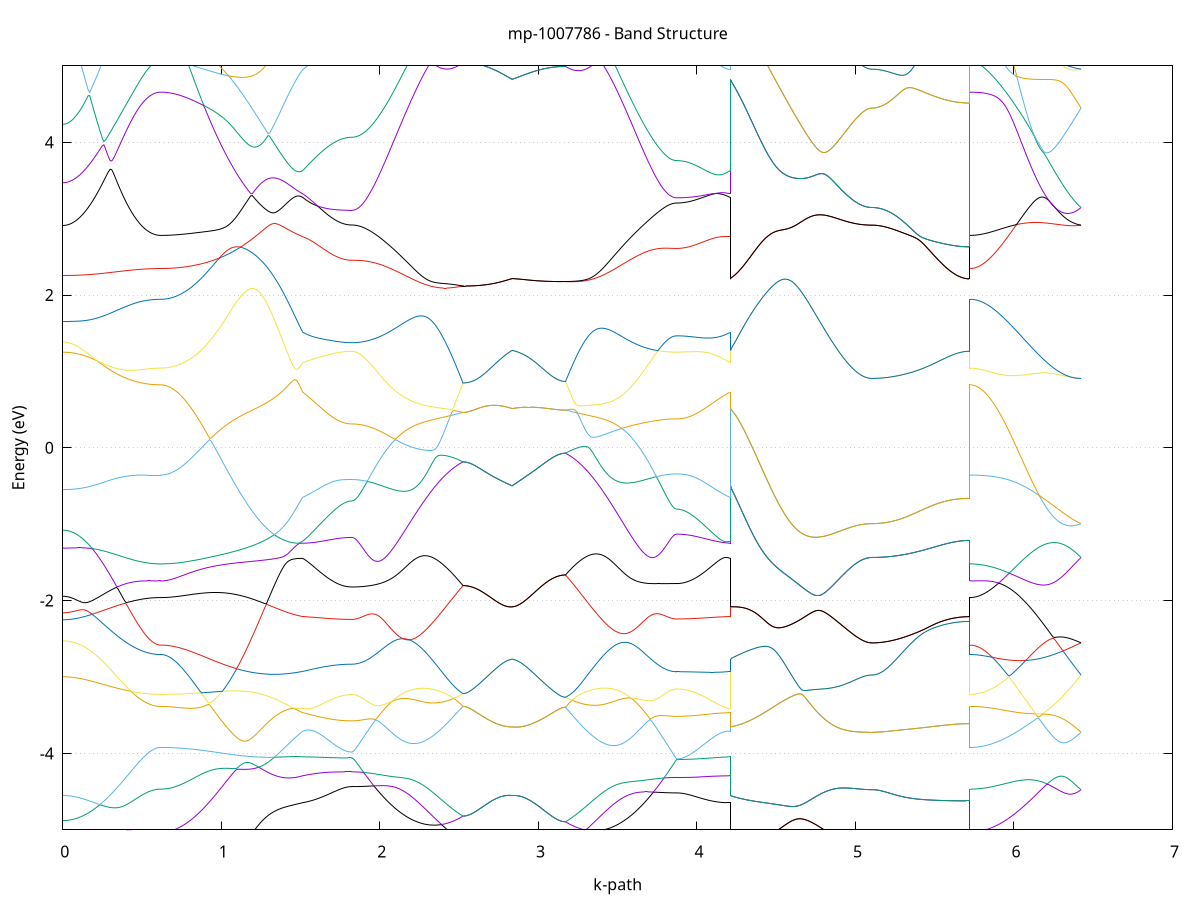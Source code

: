 set title 'mp-1007786 - Band Structure'
set xlabel 'k-path'
set ylabel 'Energy (eV)'
set grid y
set yrange [-5:5]
set terminal png size 800,600
set output 'mp-1007786_bands_gnuplot.png'
plot '-' using 1:2 with lines notitle, '-' using 1:2 with lines notitle, '-' using 1:2 with lines notitle, '-' using 1:2 with lines notitle, '-' using 1:2 with lines notitle, '-' using 1:2 with lines notitle, '-' using 1:2 with lines notitle, '-' using 1:2 with lines notitle, '-' using 1:2 with lines notitle, '-' using 1:2 with lines notitle, '-' using 1:2 with lines notitle, '-' using 1:2 with lines notitle, '-' using 1:2 with lines notitle, '-' using 1:2 with lines notitle, '-' using 1:2 with lines notitle, '-' using 1:2 with lines notitle, '-' using 1:2 with lines notitle, '-' using 1:2 with lines notitle, '-' using 1:2 with lines notitle, '-' using 1:2 with lines notitle, '-' using 1:2 with lines notitle, '-' using 1:2 with lines notitle, '-' using 1:2 with lines notitle, '-' using 1:2 with lines notitle, '-' using 1:2 with lines notitle, '-' using 1:2 with lines notitle, '-' using 1:2 with lines notitle, '-' using 1:2 with lines notitle, '-' using 1:2 with lines notitle, '-' using 1:2 with lines notitle, '-' using 1:2 with lines notitle, '-' using 1:2 with lines notitle, '-' using 1:2 with lines notitle, '-' using 1:2 with lines notitle, '-' using 1:2 with lines notitle, '-' using 1:2 with lines notitle, '-' using 1:2 with lines notitle, '-' using 1:2 with lines notitle, '-' using 1:2 with lines notitle, '-' using 1:2 with lines notitle, '-' using 1:2 with lines notitle, '-' using 1:2 with lines notitle, '-' using 1:2 with lines notitle, '-' using 1:2 with lines notitle, '-' using 1:2 with lines notitle, '-' using 1:2 with lines notitle, '-' using 1:2 with lines notitle, '-' using 1:2 with lines notitle, '-' using 1:2 with lines notitle, '-' using 1:2 with lines notitle, '-' using 1:2 with lines notitle, '-' using 1:2 with lines notitle, '-' using 1:2 with lines notitle, '-' using 1:2 with lines notitle, '-' using 1:2 with lines notitle, '-' using 1:2 with lines notitle, '-' using 1:2 with lines notitle, '-' using 1:2 with lines notitle, '-' using 1:2 with lines notitle, '-' using 1:2 with lines notitle, '-' using 1:2 with lines notitle, '-' using 1:2 with lines notitle, '-' using 1:2 with lines notitle, '-' using 1:2 with lines notitle
0.000000 -30.635483
0.009962 -30.635483
0.019924 -30.635483
0.029886 -30.635383
0.039848 -30.635383
0.049810 -30.635283
0.059772 -30.635183
0.069735 -30.634983
0.079697 -30.634883
0.089659 -30.634683
0.099621 -30.634483
0.109583 -30.634283
0.119545 -30.634083
0.129507 -30.633783
0.139469 -30.633483
0.149431 -30.633183
0.159393 -30.632883
0.169355 -30.632483
0.179317 -30.632083
0.189280 -30.631683
0.199242 -30.631283
0.209204 -30.630883
0.219166 -30.630383
0.229128 -30.629883
0.239090 -30.629283
0.249052 -30.628783
0.259014 -30.628183
0.268976 -30.627583
0.278938 -30.626883
0.288900 -30.626283
0.298862 -30.625583
0.308824 -30.624783
0.318787 -30.624083
0.328749 -30.623283
0.338711 -30.622483
0.348673 -30.621683
0.358635 -30.620783
0.368597 -30.619883
0.378559 -30.618983
0.388521 -30.617983
0.398483 -30.617083
0.408445 -30.616083
0.418407 -30.615083
0.428369 -30.613983
0.438331 -30.612983
0.448294 -30.611883
0.458256 -30.610883
0.468218 -30.609783
0.478180 -30.608683
0.488142 -30.607683
0.498104 -30.606583
0.508066 -30.605583
0.518028 -30.604583
0.527990 -30.603583
0.537952 -30.602683
0.547914 -30.601783
0.557876 -30.600983
0.567838 -30.600283
0.577801 -30.599683
0.587763 -30.599283
0.597725 -30.598883
0.607687 -30.598683
0.617649 -30.598583
0.617649 -30.598583
0.627604 -30.598583
0.637559 -30.598583
0.647514 -30.598483
0.657470 -30.598383
0.667425 -30.598183
0.677380 -30.597983
0.687335 -30.597783
0.697290 -30.597483
0.707245 -30.597183
0.717201 -30.596883
0.727156 -30.596583
0.737111 -30.596183
0.747066 -30.595783
0.757021 -30.595283
0.766977 -30.594883
0.776932 -30.594383
0.786887 -30.593783
0.796842 -30.593283
0.806797 -30.592683
0.816752 -30.592083
0.826708 -30.591483
0.836663 -30.590883
0.846618 -30.590283
0.856573 -30.589583
0.866528 -30.588983
0.876484 -30.588283
0.886439 -30.587683
0.896394 -30.586983
0.906349 -30.586383
0.916304 -30.585883
0.926259 -30.585383
0.936215 -30.584983
0.946170 -30.584783
0.956125 -30.584883
0.966080 -30.585383
0.976035 -30.586583
0.985990 -30.588683
0.995946 -30.591683
1.005901 -30.595483
1.015856 -30.599783
1.025811 -30.604583
1.035766 -30.609583
1.045722 -30.614883
1.055677 -30.620483
1.065632 -30.626183
1.075587 -30.631983
1.085542 -30.637983
1.095497 -30.643983
1.105453 -30.650083
1.115408 -30.656283
1.125363 -30.662583
1.135318 -30.668783
1.145273 -30.675083
1.155229 -30.681383
1.165184 -30.687683
1.175139 -30.693983
1.185094 -30.700183
1.195049 -30.706383
1.205004 -30.712583
1.214960 -30.718683
1.224915 -30.724683
1.234870 -30.730683
1.244825 -30.736583
1.254780 -30.742383
1.264735 -30.748083
1.274691 -30.753783
1.284646 -30.759283
1.294601 -30.764683
1.304556 -30.769983
1.314511 -30.775183
1.324467 -30.780183
1.334422 -30.785083
1.344377 -30.789883
1.354332 -30.794583
1.364287 -30.798983
1.374242 -30.803383
1.384198 -30.807483
1.394153 -30.811483
1.404108 -30.815383
1.414063 -30.819083
1.424018 -30.822583
1.433974 -30.825883
1.443929 -30.828983
1.453884 -30.831983
1.463839 -30.834683
1.473794 -30.837283
1.483749 -30.839683
1.493705 -30.841783
1.503660 -30.843783
1.513615 -30.845583
1.513615 -30.845583
1.523303 -30.846083
1.532991 -30.846583
1.542679 -30.846983
1.552367 -30.847383
1.562055 -30.847783
1.571743 -30.848083
1.581431 -30.848483
1.591119 -30.848783
1.600807 -30.848983
1.610495 -30.849283
1.620184 -30.849483
1.629872 -30.849683
1.639560 -30.849883
1.649248 -30.850083
1.658936 -30.850183
1.668624 -30.850283
1.678312 -30.850483
1.688000 -30.850483
1.697688 -30.850583
1.707376 -30.850683
1.717064 -30.850683
1.726752 -30.850783
1.736440 -30.850783
1.746128 -30.850783
1.755816 -30.850783
1.765504 -30.850783
1.775192 -30.850883
1.784880 -30.850883
1.794568 -30.850883
1.804256 -30.850883
1.813944 -30.850883
1.823633 -30.850883
1.823633 -30.850883
1.833503 -30.850883
1.843373 -30.850783
1.853244 -30.850783
1.863114 -30.850683
1.872985 -30.850683
1.882855 -30.850583
1.892725 -30.850483
1.902596 -30.850383
1.912466 -30.850183
1.922337 -30.850083
1.932207 -30.849883
1.942078 -30.849683
1.951948 -30.849483
1.961818 -30.849283
1.971689 -30.849083
1.981559 -30.848883
1.991430 -30.848583
2.001300 -30.848383
2.011171 -30.848083
2.021041 -30.847783
2.030911 -30.847483
2.040782 -30.847183
2.050652 -30.846883
2.060523 -30.846583
2.070393 -30.846183
2.080263 -30.845883
2.090134 -30.845483
2.100004 -30.845083
2.109875 -30.844683
2.119745 -30.844383
2.129616 -30.843983
2.139486 -30.843583
2.149356 -30.843183
2.159227 -30.842683
2.169097 -30.842283
2.178968 -30.841883
2.188838 -30.841483
2.198709 -30.840983
2.208579 -30.840583
2.218449 -30.840183
2.228320 -30.839683
2.238190 -30.839283
2.248061 -30.838783
2.257931 -30.838383
2.267801 -30.837983
2.277672 -30.837483
2.287542 -30.837083
2.297413 -30.836683
2.307283 -30.836183
2.317154 -30.835783
2.327024 -30.835383
2.336894 -30.834983
2.346765 -30.834583
2.356635 -30.834183
2.366506 -30.833783
2.376376 -30.833383
2.386247 -30.832983
2.396117 -30.832583
2.405987 -30.832183
2.415858 -30.831883
2.425728 -30.831583
2.435599 -30.831183
2.445469 -30.830883
2.455339 -30.830583
2.465210 -30.830283
2.475080 -30.829983
2.484951 -30.829683
2.494821 -30.829483
2.504692 -30.829183
2.514562 -30.828983
2.524432 -30.828783
2.524432 -30.828783
2.534120 -30.828783
2.543809 -30.828683
2.553497 -30.828683
2.563185 -30.828583
2.572873 -30.828483
2.582561 -30.828383
2.592249 -30.828283
2.601937 -30.828083
2.611625 -30.827883
2.621313 -30.827783
2.631001 -30.827483
2.640689 -30.827283
2.650377 -30.827083
2.660065 -30.826783
2.669753 -30.826483
2.679441 -30.826183
2.689129 -30.825883
2.698817 -30.825483
2.708505 -30.825183
2.718193 -30.824783
2.727881 -30.824383
2.737570 -30.823983
2.747258 -30.823483
2.756946 -30.823083
2.766634 -30.822583
2.776322 -30.822083
2.786010 -30.821583
2.795698 -30.821083
2.805386 -30.820583
2.815074 -30.819983
2.824762 -30.819383
2.834450 -30.818783
2.834450 -30.818783
2.844355 -30.819383
2.854261 -30.819883
2.864166 -30.820383
2.874071 -30.820883
2.883977 -30.821283
2.893882 -30.821783
2.903787 -30.822183
2.913693 -30.822683
2.923598 -30.823083
2.933503 -30.823483
2.943409 -30.823883
2.953314 -30.824183
2.963219 -30.824583
2.973125 -30.824883
2.983030 -30.825183
2.992935 -30.825483
3.002841 -30.825783
3.012746 -30.826083
3.022651 -30.826383
3.032557 -30.826583
3.042462 -30.826783
3.052367 -30.826983
3.062273 -30.827183
3.072178 -30.827383
3.082083 -30.827583
3.091989 -30.827683
3.101894 -30.827883
3.111799 -30.827983
3.121705 -30.828083
3.131610 -30.828083
3.141515 -30.828183
3.151421 -30.828183
3.161326 -30.828283
3.171231 -30.828283
3.171231 -30.828283
3.181102 -30.828483
3.190972 -30.828683
3.200843 -30.828883
3.210713 -30.829183
3.220584 -30.829483
3.230454 -30.829783
3.240324 -30.829983
3.250195 -30.830283
3.260065 -30.830683
3.269936 -30.830983
3.279806 -30.831283
3.289677 -30.831683
3.299547 -30.831983
3.309417 -30.832383
3.319288 -30.832783
3.329158 -30.833083
3.339029 -30.833483
3.348899 -30.833883
3.358769 -30.834283
3.368640 -30.834683
3.378510 -30.835183
3.388381 -30.835583
3.398251 -30.835983
3.408122 -30.836383
3.417992 -30.836783
3.427862 -30.837283
3.437733 -30.837683
3.447603 -30.838083
3.457474 -30.838583
3.467344 -30.838983
3.477215 -30.839383
3.487085 -30.839783
3.496955 -30.840283
3.506826 -30.840683
3.516696 -30.841083
3.526567 -30.841483
3.536437 -30.841883
3.546307 -30.842283
3.556178 -30.842683
3.566048 -30.843083
3.575919 -30.843483
3.585789 -30.843883
3.595660 -30.844283
3.605530 -30.844583
3.615400 -30.844983
3.625271 -30.845283
3.635141 -30.845683
3.645012 -30.845983
3.654882 -30.846283
3.664753 -30.846583
3.674623 -30.846883
3.684493 -30.847183
3.694364 -30.847483
3.704234 -30.847683
3.714105 -30.847983
3.723975 -30.848183
3.733845 -30.848383
3.743716 -30.848583
3.753586 -30.848783
3.763457 -30.848983
3.773327 -30.849083
3.783198 -30.849283
3.793068 -30.849383
3.802938 -30.849483
3.812809 -30.849583
3.822679 -30.849683
3.832550 -30.849783
3.842420 -30.849783
3.852291 -30.849883
3.862161 -30.849883
3.872031 -30.849883
3.872031 -30.849883
3.881937 -30.849883
3.891842 -30.849883
3.901747 -30.849883
3.911653 -30.849883
3.921558 -30.849983
3.931463 -30.849983
3.941369 -30.849983
3.951274 -30.849983
3.961179 -30.849983
3.971085 -30.850083
3.980990 -30.850083
3.990895 -30.850083
4.000801 -30.850083
4.010706 -30.849983
4.020611 -30.849983
4.030517 -30.849983
4.040422 -30.849883
4.050327 -30.849783
4.060233 -30.849683
4.070138 -30.849583
4.080043 -30.849483
4.089949 -30.849283
4.099854 -30.849183
4.109759 -30.848983
4.119665 -30.848783
4.129570 -30.848483
4.139475 -30.848183
4.149381 -30.847883
4.159286 -30.847583
4.169191 -30.847283
4.179097 -30.846883
4.189002 -30.846483
4.198907 -30.846083
4.208813 -30.845583
4.208813 -30.818783
4.218768 -30.816783
4.228723 -30.814583
4.238678 -30.812183
4.248634 -30.809583
4.258589 -30.806783
4.268544 -30.803883
4.278499 -30.800683
4.288454 -30.797383
4.298409 -30.793983
4.308365 -30.790283
4.318320 -30.786483
4.328275 -30.782483
4.338230 -30.778383
4.348185 -30.774183
4.358140 -30.769683
4.368096 -30.765183
4.378051 -30.760483
4.388006 -30.755583
4.397961 -30.750683
4.407916 -30.745583
4.417872 -30.740383
4.427827 -30.735083
4.437782 -30.729683
4.447737 -30.724183
4.457692 -30.718683
4.467647 -30.712983
4.477603 -30.707283
4.487558 -30.701483
4.497513 -30.695683
4.507468 -30.689883
4.517423 -30.683983
4.527379 -30.678183
4.537334 -30.672383
4.547289 -30.666683
4.557244 -30.661183
4.567199 -30.655883
4.577154 -30.650783
4.587110 -30.646183
4.597065 -30.642183
4.607020 -30.638883
4.616975 -30.636483
4.626930 -30.634783
4.636885 -30.633883
4.646841 -30.633583
4.656796 -30.633783
4.666751 -30.634283
4.676706 -30.635083
4.686661 -30.635983
4.696617 -30.637083
4.706572 -30.638183
4.716527 -30.639383
4.726482 -30.640583
4.736437 -30.641883
4.746392 -30.643183
4.756348 -30.644483
4.766303 -30.645783
4.776258 -30.647083
4.786213 -30.648283
4.796168 -30.649583
4.806124 -30.650783
4.816079 -30.651983
4.826034 -30.653183
4.835989 -30.654383
4.845944 -30.655483
4.855899 -30.656583
4.865855 -30.657683
4.875810 -30.658783
4.885765 -30.659783
4.895720 -30.660683
4.905675 -30.661583
4.915630 -30.662483
4.925586 -30.663383
4.935541 -30.664183
4.945496 -30.664983
4.955451 -30.665683
4.965406 -30.666383
4.975362 -30.666983
4.985317 -30.667583
4.995272 -30.668083
5.005227 -30.668583
5.015182 -30.669083
5.025137 -30.669483
5.035093 -30.669883
5.045048 -30.670183
5.055003 -30.670383
5.064958 -30.670583
5.074913 -30.670783
5.084869 -30.670883
5.094824 -30.670983
5.104779 -30.670983
5.104779 -30.670983
5.114741 -30.670983
5.124703 -30.670883
5.134665 -30.670683
5.144627 -30.670483
5.154589 -30.670183
5.164551 -30.669783
5.174513 -30.669383
5.184475 -30.668883
5.194438 -30.668283
5.204400 -30.667683
5.214362 -30.666983
5.224324 -30.666183
5.234286 -30.665383
5.244248 -30.664483
5.254210 -30.663583
5.264172 -30.662583
5.274134 -30.661483
5.284096 -30.660383
5.294058 -30.659183
5.304020 -30.657983
5.313983 -30.656783
5.323945 -30.655383
5.333907 -30.654083
5.343869 -30.652683
5.353831 -30.651183
5.363793 -30.649683
5.373755 -30.648183
5.383717 -30.646683
5.393679 -30.645083
5.403641 -30.643383
5.413603 -30.641783
5.423565 -30.640083
5.433527 -30.638383
5.443490 -30.636683
5.453452 -30.634883
5.463414 -30.633183
5.473376 -30.631383
5.483338 -30.629683
5.493300 -30.627883
5.503262 -30.626183
5.513224 -30.624383
5.523186 -30.622683
5.533148 -30.620983
5.543110 -30.619283
5.553072 -30.617583
5.563034 -30.615983
5.572997 -30.614383
5.582959 -30.612883
5.592921 -30.611383
5.602883 -30.609983
5.612845 -30.608583
5.622807 -30.607283
5.632769 -30.606183
5.642731 -30.605083
5.652693 -30.604083
5.662655 -30.603183
5.672617 -30.602483
5.682579 -30.601783
5.692542 -30.601283
5.702504 -30.600983
5.712466 -30.600783
5.722428 -30.600683
5.722428 -30.598583
5.732298 -30.598683
5.742169 -30.598783
5.752039 -30.598883
5.761909 -30.599183
5.771780 -30.599483
5.781650 -30.599883
5.791521 -30.600283
5.801391 -30.600783
5.811262 -30.601383
5.821132 -30.601983
5.831002 -30.602683
5.840873 -30.603483
5.850743 -30.604283
5.860614 -30.605083
5.870484 -30.606983
5.880354 -30.609183
5.890225 -30.611283
5.900095 -30.613383
5.909966 -30.615583
5.919836 -30.617683
5.929707 -30.619783
5.939577 -30.621883
5.949447 -30.623983
5.959318 -30.625983
5.969188 -30.627983
5.979059 -30.629983
5.988929 -30.631983
5.998800 -30.633883
6.008670 -30.635883
6.018540 -30.637683
6.028411 -30.639583
6.038281 -30.641383
6.048152 -30.643083
6.058022 -30.644883
6.067892 -30.646483
6.077763 -30.648183
6.087633 -30.649783
6.097504 -30.651283
6.107374 -30.652783
6.117245 -30.654183
6.127115 -30.655583
6.136985 -30.656983
6.146856 -30.658283
6.156726 -30.659483
6.166597 -30.660683
6.176467 -30.661783
6.186338 -30.662883
6.196208 -30.663883
6.206078 -30.664883
6.215949 -30.665783
6.225819 -30.666683
6.235690 -30.667383
6.245560 -30.668183
6.255430 -30.668783
6.265301 -30.669483
6.275171 -30.669983
6.285042 -30.670483
6.294912 -30.670883
6.304783 -30.671283
6.314653 -30.671583
6.324523 -30.671783
6.334394 -30.671983
6.344264 -30.672183
6.354135 -30.672183
6.364005 -30.672183
6.373876 -30.672183
6.383746 -30.672083
6.393616 -30.671883
6.403487 -30.671683
6.413357 -30.671383
6.423228 -30.670983
e
0.000000 -30.610683
0.009962 -30.610683
0.019924 -30.610683
0.029886 -30.610583
0.039848 -30.610483
0.049810 -30.610383
0.059772 -30.610183
0.069735 -30.609983
0.079697 -30.609783
0.089659 -30.609583
0.099621 -30.609283
0.109583 -30.609083
0.119545 -30.608683
0.129507 -30.608383
0.139469 -30.607983
0.149431 -30.607683
0.159393 -30.607183
0.169355 -30.606783
0.179317 -30.606383
0.189280 -30.605883
0.199242 -30.605383
0.209204 -30.604883
0.219166 -30.604283
0.229128 -30.603783
0.239090 -30.603183
0.249052 -30.602583
0.259014 -30.601983
0.268976 -30.601383
0.278938 -30.600783
0.288900 -30.600083
0.298862 -30.599483
0.308824 -30.598783
0.318787 -30.598083
0.328749 -30.597383
0.338711 -30.596683
0.348673 -30.596083
0.358635 -30.595383
0.368597 -30.594683
0.378559 -30.593983
0.388521 -30.593283
0.398483 -30.592583
0.408445 -30.591883
0.418407 -30.591283
0.428369 -30.590583
0.438331 -30.589983
0.448294 -30.589383
0.458256 -30.588783
0.468218 -30.588183
0.478180 -30.587583
0.488142 -30.587083
0.498104 -30.586583
0.508066 -30.586083
0.518028 -30.585683
0.527990 -30.585283
0.537952 -30.584883
0.547914 -30.584583
0.557876 -30.584283
0.567838 -30.583983
0.577801 -30.583783
0.587763 -30.583583
0.597725 -30.583483
0.607687 -30.583483
0.617649 -30.583383
0.617649 -30.583383
0.627604 -30.583383
0.637559 -30.583383
0.647514 -30.583283
0.657470 -30.583183
0.667425 -30.583083
0.677380 -30.582883
0.687335 -30.582683
0.697290 -30.582483
0.707245 -30.582283
0.717201 -30.581983
0.727156 -30.581683
0.737111 -30.581383
0.747066 -30.580983
0.757021 -30.580583
0.766977 -30.580183
0.776932 -30.579783
0.786887 -30.579283
0.796842 -30.578883
0.806797 -30.578283
0.816752 -30.577783
0.826708 -30.577183
0.836663 -30.576583
0.846618 -30.575983
0.856573 -30.575383
0.866528 -30.574683
0.876484 -30.574083
0.886439 -30.573283
0.896394 -30.572583
0.906349 -30.571883
0.916304 -30.571083
0.926259 -30.570283
0.936215 -30.569483
0.946170 -30.568683
0.956125 -30.570983
0.966080 -30.573283
0.976035 -30.575283
0.985990 -30.576883
0.995946 -30.578083
1.005901 -30.578983
1.015856 -30.579983
1.025811 -30.581183
1.035766 -30.582683
1.045722 -30.584783
1.055677 -30.587483
1.065632 -30.590783
1.075587 -30.594683
1.085542 -30.599183
1.095497 -30.604183
1.105453 -30.609583
1.115408 -30.615283
1.125363 -30.621183
1.135318 -30.627283
1.145273 -30.633583
1.155229 -30.639983
1.165184 -30.646383
1.175139 -30.652883
1.185094 -30.659383
1.195049 -30.665883
1.205004 -30.672383
1.214960 -30.678783
1.224915 -30.685283
1.234870 -30.691583
1.244825 -30.697883
1.254780 -30.704183
1.264735 -30.710283
1.274691 -30.716383
1.284646 -30.722383
1.294601 -30.728283
1.304556 -30.734083
1.314511 -30.739683
1.324467 -30.745283
1.334422 -30.750683
1.344377 -30.755883
1.354332 -30.761083
1.364287 -30.766083
1.374242 -30.770883
1.384198 -30.775583
1.394153 -30.780183
1.404108 -30.784583
1.414063 -30.788783
1.424018 -30.792783
1.433974 -30.796683
1.443929 -30.800383
1.453884 -30.803883
1.463839 -30.807183
1.473794 -30.810383
1.483749 -30.813383
1.493705 -30.816083
1.503660 -30.818683
1.513615 -30.821083
1.513615 -30.821083
1.523303 -30.821783
1.532991 -30.822483
1.542679 -30.823183
1.552367 -30.823783
1.562055 -30.824483
1.571743 -30.825083
1.581431 -30.825783
1.591119 -30.826383
1.600807 -30.826983
1.610495 -30.827583
1.620184 -30.828183
1.629872 -30.828783
1.639560 -30.829283
1.649248 -30.829883
1.658936 -30.830383
1.668624 -30.830883
1.678312 -30.831283
1.688000 -30.831783
1.697688 -30.832183
1.707376 -30.832583
1.717064 -30.832983
1.726752 -30.833383
1.736440 -30.833683
1.746128 -30.833983
1.755816 -30.834283
1.765504 -30.834483
1.775192 -30.834683
1.784880 -30.834883
1.794568 -30.834983
1.804256 -30.835083
1.813944 -30.835083
1.823633 -30.835083
1.823633 -30.835083
1.833503 -30.835083
1.843373 -30.835083
1.853244 -30.835083
1.863114 -30.835083
1.872985 -30.834983
1.882855 -30.834883
1.892725 -30.834883
1.902596 -30.834783
1.912466 -30.834683
1.922337 -30.834583
1.932207 -30.834483
1.942078 -30.834383
1.951948 -30.834183
1.961818 -30.834083
1.971689 -30.833883
1.981559 -30.833783
1.991430 -30.833583
2.001300 -30.833383
2.011171 -30.833283
2.021041 -30.833083
2.030911 -30.832883
2.040782 -30.832683
2.050652 -30.832483
2.060523 -30.832283
2.070393 -30.832083
2.080263 -30.831883
2.090134 -30.831583
2.100004 -30.831383
2.109875 -30.831183
2.119745 -30.830983
2.129616 -30.830783
2.139486 -30.830583
2.149356 -30.830283
2.159227 -30.830083
2.169097 -30.829883
2.178968 -30.829683
2.188838 -30.829483
2.198709 -30.829283
2.208579 -30.829083
2.218449 -30.828883
2.228320 -30.828783
2.238190 -30.828583
2.248061 -30.828383
2.257931 -30.828283
2.267801 -30.828083
2.277672 -30.827983
2.287542 -30.827783
2.297413 -30.827683
2.307283 -30.827583
2.317154 -30.827483
2.327024 -30.827483
2.336894 -30.827383
2.346765 -30.827283
2.356635 -30.827283
2.366506 -30.827283
2.376376 -30.827183
2.386247 -30.827183
2.396117 -30.827183
2.405987 -30.827283
2.415858 -30.827283
2.425728 -30.827383
2.435599 -30.827383
2.445469 -30.827483
2.455339 -30.827583
2.465210 -30.827683
2.475080 -30.827883
2.484951 -30.827983
2.494821 -30.828183
2.504692 -30.828383
2.514562 -30.828583
2.524432 -30.828783
2.524432 -30.828783
2.534120 -30.828783
2.543809 -30.828683
2.553497 -30.828683
2.563185 -30.828583
2.572873 -30.828483
2.582561 -30.828383
2.592249 -30.828283
2.601937 -30.828083
2.611625 -30.827883
2.621313 -30.827783
2.631001 -30.827483
2.640689 -30.827283
2.650377 -30.827083
2.660065 -30.826783
2.669753 -30.826483
2.679441 -30.826183
2.689129 -30.825883
2.698817 -30.825483
2.708505 -30.825183
2.718193 -30.824783
2.727881 -30.824383
2.737570 -30.823983
2.747258 -30.823483
2.756946 -30.823083
2.766634 -30.822583
2.776322 -30.822083
2.786010 -30.821583
2.795698 -30.821083
2.805386 -30.820583
2.815074 -30.819983
2.824762 -30.819383
2.834450 -30.818783
2.834450 -30.818783
2.844355 -30.819383
2.854261 -30.819883
2.864166 -30.820383
2.874071 -30.820883
2.883977 -30.821283
2.893882 -30.821783
2.903787 -30.822183
2.913693 -30.822683
2.923598 -30.823083
2.933503 -30.823483
2.943409 -30.823883
2.953314 -30.824183
2.963219 -30.824583
2.973125 -30.824883
2.983030 -30.825183
2.992935 -30.825483
3.002841 -30.825783
3.012746 -30.826083
3.022651 -30.826383
3.032557 -30.826583
3.042462 -30.826783
3.052367 -30.826983
3.062273 -30.827183
3.072178 -30.827383
3.082083 -30.827583
3.091989 -30.827683
3.101894 -30.827883
3.111799 -30.827983
3.121705 -30.828083
3.131610 -30.828083
3.141515 -30.828183
3.151421 -30.828183
3.161326 -30.828283
3.171231 -30.828283
3.171231 -30.828283
3.181102 -30.828083
3.190972 -30.827883
3.200843 -30.827683
3.210713 -30.827583
3.220584 -30.827383
3.230454 -30.827283
3.240324 -30.827183
3.250195 -30.827083
3.260065 -30.826983
3.269936 -30.826883
3.279806 -30.826883
3.289677 -30.826783
3.299547 -30.826783
3.309417 -30.826783
3.319288 -30.826783
3.329158 -30.826783
3.339029 -30.826883
3.348899 -30.826883
3.358769 -30.826983
3.368640 -30.827083
3.378510 -30.827083
3.388381 -30.827183
3.398251 -30.827383
3.408122 -30.827483
3.417992 -30.827583
3.427862 -30.827683
3.437733 -30.827883
3.447603 -30.828083
3.457474 -30.828183
3.467344 -30.828383
3.477215 -30.828583
3.487085 -30.828783
3.496955 -30.828983
3.506826 -30.829183
3.516696 -30.829383
3.526567 -30.829583
3.536437 -30.829783
3.546307 -30.829983
3.556178 -30.830183
3.566048 -30.830483
3.575919 -30.830683
3.585789 -30.830883
3.595660 -30.831083
3.605530 -30.831283
3.615400 -30.831583
3.625271 -30.831783
3.635141 -30.831983
3.645012 -30.832183
3.654882 -30.832383
3.664753 -30.832583
3.674623 -30.832783
3.684493 -30.832983
3.694364 -30.833183
3.704234 -30.833383
3.714105 -30.833483
3.723975 -30.833683
3.733845 -30.833783
3.743716 -30.833983
3.753586 -30.834083
3.763457 -30.834183
3.773327 -30.834383
3.783198 -30.834483
3.793068 -30.834583
3.802938 -30.834583
3.812809 -30.834683
3.822679 -30.834783
3.832550 -30.834783
3.842420 -30.834883
3.852291 -30.834883
3.862161 -30.834883
3.872031 -30.834883
3.872031 -30.834883
3.881937 -30.834883
3.891842 -30.834883
3.901747 -30.834783
3.911653 -30.834583
3.921558 -30.834483
3.931463 -30.834283
3.941369 -30.834083
3.951274 -30.833783
3.961179 -30.833583
3.971085 -30.833183
3.980990 -30.832883
3.990895 -30.832583
4.000801 -30.832183
4.010706 -30.831783
4.020611 -30.831383
4.030517 -30.830883
4.040422 -30.830483
4.050327 -30.829983
4.060233 -30.829483
4.070138 -30.829083
4.080043 -30.828483
4.089949 -30.827983
4.099854 -30.827483
4.109759 -30.826983
4.119665 -30.826383
4.129570 -30.825783
4.139475 -30.825283
4.149381 -30.824683
4.159286 -30.824083
4.169191 -30.823483
4.179097 -30.822883
4.189002 -30.822283
4.198907 -30.821683
4.208813 -30.821083
4.208813 -30.818783
4.218768 -30.816783
4.228723 -30.814583
4.238678 -30.812183
4.248634 -30.809583
4.258589 -30.806783
4.268544 -30.803883
4.278499 -30.800683
4.288454 -30.797383
4.298409 -30.793983
4.308365 -30.790283
4.318320 -30.786483
4.328275 -30.782483
4.338230 -30.778383
4.348185 -30.774183
4.358140 -30.769683
4.368096 -30.765183
4.378051 -30.760483
4.388006 -30.755583
4.397961 -30.750683
4.407916 -30.745583
4.417872 -30.740383
4.427827 -30.735083
4.437782 -30.729683
4.447737 -30.724183
4.457692 -30.718683
4.467647 -30.712983
4.477603 -30.707283
4.487558 -30.701483
4.497513 -30.695683
4.507468 -30.689883
4.517423 -30.683983
4.527379 -30.678183
4.537334 -30.672383
4.547289 -30.666683
4.557244 -30.661183
4.567199 -30.655883
4.577154 -30.650783
4.587110 -30.646183
4.597065 -30.642183
4.607020 -30.638883
4.616975 -30.636483
4.626930 -30.634783
4.636885 -30.633883
4.646841 -30.633583
4.656796 -30.633783
4.666751 -30.634283
4.676706 -30.635083
4.686661 -30.635983
4.696617 -30.637083
4.706572 -30.638183
4.716527 -30.639383
4.726482 -30.640583
4.736437 -30.641883
4.746392 -30.643183
4.756348 -30.644483
4.766303 -30.645783
4.776258 -30.647083
4.786213 -30.648283
4.796168 -30.649583
4.806124 -30.650783
4.816079 -30.651983
4.826034 -30.653183
4.835989 -30.654383
4.845944 -30.655483
4.855899 -30.656583
4.865855 -30.657683
4.875810 -30.658783
4.885765 -30.659783
4.895720 -30.660683
4.905675 -30.661583
4.915630 -30.662483
4.925586 -30.663383
4.935541 -30.664183
4.945496 -30.664983
4.955451 -30.665683
4.965406 -30.666383
4.975362 -30.666983
4.985317 -30.667583
4.995272 -30.668083
5.005227 -30.668583
5.015182 -30.669083
5.025137 -30.669483
5.035093 -30.669883
5.045048 -30.670183
5.055003 -30.670383
5.064958 -30.670583
5.074913 -30.670783
5.084869 -30.670883
5.094824 -30.670983
5.104779 -30.670983
5.104779 -30.670983
5.114741 -30.670983
5.124703 -30.670883
5.134665 -30.670683
5.144627 -30.670483
5.154589 -30.670183
5.164551 -30.669783
5.174513 -30.669383
5.184475 -30.668883
5.194438 -30.668283
5.204400 -30.667683
5.214362 -30.666983
5.224324 -30.666183
5.234286 -30.665383
5.244248 -30.664483
5.254210 -30.663583
5.264172 -30.662583
5.274134 -30.661483
5.284096 -30.660383
5.294058 -30.659183
5.304020 -30.657983
5.313983 -30.656783
5.323945 -30.655383
5.333907 -30.654083
5.343869 -30.652683
5.353831 -30.651183
5.363793 -30.649683
5.373755 -30.648183
5.383717 -30.646683
5.393679 -30.645083
5.403641 -30.643383
5.413603 -30.641783
5.423565 -30.640083
5.433527 -30.638383
5.443490 -30.636683
5.453452 -30.634883
5.463414 -30.633183
5.473376 -30.631383
5.483338 -30.629683
5.493300 -30.627883
5.503262 -30.626183
5.513224 -30.624383
5.523186 -30.622683
5.533148 -30.620983
5.543110 -30.619283
5.553072 -30.617583
5.563034 -30.615983
5.572997 -30.614383
5.582959 -30.612883
5.592921 -30.611383
5.602883 -30.609983
5.612845 -30.608583
5.622807 -30.607283
5.632769 -30.606183
5.642731 -30.605083
5.652693 -30.604083
5.662655 -30.603183
5.672617 -30.602483
5.682579 -30.601783
5.692542 -30.601283
5.702504 -30.600983
5.712466 -30.600783
5.722428 -30.600683
5.722428 -30.583383
5.732298 -30.583583
5.742169 -30.584183
5.752039 -30.584983
5.761909 -30.586183
5.771780 -30.587583
5.781650 -30.589083
5.791521 -30.590883
5.801391 -30.592683
5.811262 -30.594583
5.821132 -30.596583
5.831002 -30.598583
5.840873 -30.600683
5.850743 -30.602783
5.860614 -30.604883
5.870484 -30.605983
5.880354 -30.606983
5.890225 -30.607983
5.900095 -30.608983
5.909966 -30.610083
5.919836 -30.611283
5.929707 -30.612483
5.939577 -30.613683
5.949447 -30.614883
5.959318 -30.616183
5.969188 -30.617483
5.979059 -30.618783
5.988929 -30.620183
5.998800 -30.621483
6.008670 -30.622883
6.018540 -30.624283
6.028411 -30.625783
6.038281 -30.627183
6.048152 -30.628683
6.058022 -30.630083
6.067892 -30.631583
6.077763 -30.632983
6.087633 -30.634483
6.097504 -30.635983
6.107374 -30.637383
6.117245 -30.638883
6.127115 -30.640283
6.136985 -30.641783
6.146856 -30.643183
6.156726 -30.644583
6.166597 -30.645983
6.176467 -30.647383
6.186338 -30.648783
6.196208 -30.650083
6.206078 -30.651383
6.215949 -30.652683
6.225819 -30.653983
6.235690 -30.655183
6.245560 -30.656383
6.255430 -30.657583
6.265301 -30.658683
6.275171 -30.659783
6.285042 -30.660883
6.294912 -30.661883
6.304783 -30.662883
6.314653 -30.663783
6.324523 -30.664683
6.334394 -30.665583
6.344264 -30.666383
6.354135 -30.667083
6.364005 -30.667783
6.373876 -30.668483
6.383746 -30.669083
6.393616 -30.669683
6.403487 -30.670183
6.413357 -30.670583
6.423228 -30.670983
e
0.000000 -30.469183
0.009962 -30.469183
0.019924 -30.469283
0.029886 -30.469483
0.039848 -30.469783
0.049810 -30.470183
0.059772 -30.470583
0.069735 -30.471083
0.079697 -30.471683
0.089659 -30.472383
0.099621 -30.473083
0.109583 -30.473883
0.119545 -30.474783
0.129507 -30.475783
0.139469 -30.476783
0.149431 -30.477883
0.159393 -30.479083
0.169355 -30.480283
0.179317 -30.481583
0.189280 -30.482883
0.199242 -30.484283
0.209204 -30.485783
0.219166 -30.487283
0.229128 -30.488883
0.239090 -30.490483
0.249052 -30.492183
0.259014 -30.493883
0.268976 -30.495683
0.278938 -30.497483
0.288900 -30.499283
0.298862 -30.501183
0.308824 -30.503083
0.318787 -30.504983
0.328749 -30.506983
0.338711 -30.508983
0.348673 -30.510983
0.358635 -30.512983
0.368597 -30.514983
0.378559 -30.516983
0.388521 -30.519083
0.398483 -30.521083
0.408445 -30.523083
0.418407 -30.525183
0.428369 -30.527183
0.438331 -30.529183
0.448294 -30.531083
0.458256 -30.533083
0.468218 -30.534983
0.478180 -30.536783
0.488142 -30.538583
0.498104 -30.540383
0.508066 -30.542083
0.518028 -30.543683
0.527990 -30.545183
0.537952 -30.546583
0.547914 -30.547883
0.557876 -30.548983
0.567838 -30.550083
0.577801 -30.550883
0.587763 -30.551583
0.597725 -30.552083
0.607687 -30.552383
0.617649 -30.552483
0.617649 -30.552483
0.627604 -30.552483
0.637559 -30.552483
0.647514 -30.552483
0.657470 -30.552483
0.667425 -30.552483
0.677380 -30.552583
0.687335 -30.552583
0.697290 -30.552583
0.707245 -30.552583
0.717201 -30.552683
0.727156 -30.552683
0.737111 -30.552783
0.747066 -30.552883
0.757021 -30.552983
0.766977 -30.553083
0.776932 -30.553283
0.786887 -30.553483
0.796842 -30.553683
0.806797 -30.553883
0.816752 -30.554283
0.826708 -30.554583
0.836663 -30.555083
0.846618 -30.555583
0.856573 -30.556183
0.866528 -30.556883
0.876484 -30.557783
0.886439 -30.558783
0.896394 -30.559883
0.906349 -30.561283
0.916304 -30.562783
0.926259 -30.564583
0.936215 -30.566583
0.946170 -30.568583
0.956125 -30.567783
0.966080 -30.566883
0.976035 -30.565983
0.985990 -30.565083
0.995946 -30.564183
1.005901 -30.563283
1.015856 -30.562283
1.025811 -30.561283
1.035766 -30.560283
1.045722 -30.559283
1.055677 -30.558283
1.065632 -30.557283
1.075587 -30.556283
1.085542 -30.555183
1.095497 -30.554183
1.105453 -30.553083
1.115408 -30.551983
1.125363 -30.550883
1.135318 -30.549783
1.145273 -30.548683
1.155229 -30.547583
1.165184 -30.546483
1.175139 -30.545383
1.185094 -30.544283
1.195049 -30.543183
1.205004 -30.542083
1.214960 -30.540883
1.224915 -30.539783
1.234870 -30.538683
1.244825 -30.537583
1.254780 -30.536483
1.264735 -30.535383
1.274691 -30.534383
1.284646 -30.533283
1.294601 -30.532283
1.304556 -30.531183
1.314511 -30.530183
1.324467 -30.529283
1.334422 -30.528383
1.344377 -30.527483
1.354332 -30.527183
1.364287 -30.527183
1.374242 -30.527183
1.384198 -30.527183
1.394153 -30.527283
1.404108 -30.527383
1.414063 -30.527583
1.424018 -30.527783
1.433974 -30.527983
1.443929 -30.528183
1.453884 -30.528483
1.463839 -30.528783
1.473794 -30.529083
1.483749 -30.529483
1.493705 -30.529883
1.503660 -30.530283
1.513615 -30.530683
1.513615 -30.530683
1.523303 -30.531283
1.532991 -30.531883
1.542679 -30.532583
1.552367 -30.533183
1.562055 -30.533783
1.571743 -30.534383
1.581431 -30.534983
1.591119 -30.535583
1.600807 -30.536183
1.610495 -30.536783
1.620184 -30.537283
1.629872 -30.537883
1.639560 -30.538383
1.649248 -30.538883
1.658936 -30.539383
1.668624 -30.539883
1.678312 -30.540283
1.688000 -30.540683
1.697688 -30.541083
1.707376 -30.541483
1.717064 -30.541783
1.726752 -30.542183
1.736440 -30.542383
1.746128 -30.542683
1.755816 -30.542883
1.765504 -30.543083
1.775192 -30.543283
1.784880 -30.543383
1.794568 -30.543483
1.804256 -30.543583
1.813944 -30.543683
1.823633 -30.543683
1.823633 -30.543683
1.833503 -30.543683
1.843373 -30.543683
1.853244 -30.543683
1.863114 -30.543583
1.872985 -30.543583
1.882855 -30.543583
1.892725 -30.543583
1.902596 -30.543483
1.912466 -30.543483
1.922337 -30.543483
1.932207 -30.543383
1.942078 -30.543283
1.951948 -30.543283
1.961818 -30.543183
1.971689 -30.543083
1.981559 -30.543083
1.991430 -30.542983
2.001300 -30.542883
2.011171 -30.542783
2.021041 -30.542683
2.030911 -30.542583
2.040782 -30.542383
2.050652 -30.542283
2.060523 -30.542183
2.070393 -30.541983
2.080263 -30.541783
2.090134 -30.541683
2.100004 -30.541483
2.109875 -30.541283
2.119745 -30.541083
2.129616 -30.540883
2.139486 -30.540583
2.149356 -30.540383
2.159227 -30.540183
2.169097 -30.539883
2.178968 -30.539583
2.188838 -30.539283
2.198709 -30.538983
2.208579 -30.538683
2.218449 -30.538383
2.228320 -30.537983
2.238190 -30.537683
2.248061 -30.537283
2.257931 -30.536983
2.267801 -30.536583
2.277672 -30.536183
2.287542 -30.535683
2.297413 -30.535283
2.307283 -30.534883
2.317154 -30.534383
2.327024 -30.533883
2.336894 -30.533383
2.346765 -30.532883
2.356635 -30.532383
2.366506 -30.531883
2.376376 -30.531383
2.386247 -30.530783
2.396117 -30.530283
2.405987 -30.529683
2.415858 -30.529083
2.425728 -30.528483
2.435599 -30.527883
2.445469 -30.527283
2.455339 -30.526683
2.465210 -30.526083
2.475080 -30.525483
2.484951 -30.524883
2.494821 -30.524283
2.504692 -30.523583
2.514562 -30.522983
2.524432 -30.522383
2.524432 -30.522383
2.534120 -30.522483
2.543809 -30.522583
2.553497 -30.522783
2.563185 -30.523083
2.572873 -30.523383
2.582561 -30.523883
2.592249 -30.524283
2.601937 -30.524883
2.611625 -30.525483
2.621313 -30.526083
2.631001 -30.526783
2.640689 -30.527483
2.650377 -30.528283
2.660065 -30.528983
2.669753 -30.529783
2.679441 -30.530583
2.689129 -30.531383
2.698817 -30.532183
2.708505 -30.533083
2.718193 -30.533883
2.727881 -30.534683
2.737570 -30.535483
2.747258 -30.536383
2.756946 -30.537183
2.766634 -30.537983
2.776322 -30.538683
2.786010 -30.539483
2.795698 -30.540283
2.805386 -30.540983
2.815074 -30.541683
2.824762 -30.542383
2.834450 -30.543083
2.834450 -30.543083
2.844355 -30.542883
2.854261 -30.542783
2.864166 -30.542583
2.874071 -30.542383
2.883977 -30.542183
2.893882 -30.541883
2.903787 -30.541683
2.913693 -30.541383
2.923598 -30.541183
2.933503 -30.540883
2.943409 -30.540583
2.953314 -30.540283
2.963219 -30.539983
2.973125 -30.539783
2.983030 -30.539483
2.992935 -30.539183
3.002841 -30.538883
3.012746 -30.538583
3.022651 -30.538283
3.032557 -30.538083
3.042462 -30.537783
3.052367 -30.537583
3.062273 -30.537283
3.072178 -30.537083
3.082083 -30.536883
3.091989 -30.536683
3.101894 -30.536583
3.111799 -30.536383
3.121705 -30.536283
3.131610 -30.536183
3.141515 -30.536083
3.151421 -30.536083
3.161326 -30.535983
3.171231 -30.535983
3.171231 -30.535983
3.181102 -30.536383
3.190972 -30.536683
3.200843 -30.536983
3.210713 -30.537383
3.220584 -30.537683
3.230454 -30.537983
3.240324 -30.538283
3.250195 -30.538483
3.260065 -30.538783
3.269936 -30.538983
3.279806 -30.539283
3.289677 -30.539483
3.299547 -30.539683
3.309417 -30.539883
3.319288 -30.540083
3.329158 -30.540183
3.339029 -30.540283
3.348899 -30.540483
3.358769 -30.540583
3.368640 -30.540683
3.378510 -30.540683
3.388381 -30.540783
3.398251 -30.540783
3.408122 -30.540883
3.417992 -30.540883
3.427862 -30.540883
3.437733 -30.540783
3.447603 -30.540783
3.457474 -30.540683
3.467344 -30.540583
3.477215 -30.540583
3.487085 -30.540383
3.496955 -30.540283
3.506826 -30.540183
3.516696 -30.539983
3.526567 -30.539783
3.536437 -30.539683
3.546307 -30.539483
3.556178 -30.539183
3.566048 -30.538983
3.575919 -30.538783
3.585789 -30.538483
3.595660 -30.538283
3.605530 -30.537983
3.615400 -30.537683
3.625271 -30.537383
3.635141 -30.537083
3.645012 -30.536783
3.654882 -30.536483
3.664753 -30.536183
3.674623 -30.535883
3.684493 -30.535583
3.694364 -30.535283
3.704234 -30.534883
3.714105 -30.534583
3.723975 -30.534283
3.733845 -30.533983
3.743716 -30.533683
3.753586 -30.533383
3.763457 -30.533183
3.773327 -30.532883
3.783198 -30.532583
3.793068 -30.532383
3.802938 -30.532183
3.812809 -30.531983
3.822679 -30.531883
3.832550 -30.531683
3.842420 -30.531583
3.852291 -30.531583
3.862161 -30.531483
3.872031 -30.531483
3.872031 -30.531483
3.881937 -30.531483
3.891842 -30.531483
3.901747 -30.531383
3.911653 -30.531383
3.921558 -30.531283
3.931463 -30.531183
3.941369 -30.531083
3.951274 -30.530983
3.961179 -30.530883
3.971085 -30.530783
3.980990 -30.530683
3.990895 -30.530483
4.000801 -30.530383
4.010706 -30.530183
4.020611 -30.530083
4.030517 -30.529983
4.040422 -30.529783
4.050327 -30.529683
4.060233 -30.529583
4.070138 -30.529483
4.080043 -30.529383
4.089949 -30.529283
4.099854 -30.529183
4.109759 -30.529183
4.119665 -30.529183
4.129570 -30.529183
4.139475 -30.529283
4.149381 -30.529383
4.159286 -30.529483
4.169191 -30.529683
4.179097 -30.529883
4.189002 -30.530083
4.198907 -30.530383
4.208813 -30.530683
4.208813 -30.543083
4.218768 -30.544483
4.228723 -30.545983
4.238678 -30.547383
4.248634 -30.548883
4.258589 -30.550383
4.268544 -30.551983
4.278499 -30.553583
4.288454 -30.555083
4.298409 -30.556783
4.308365 -30.558383
4.318320 -30.559983
4.328275 -30.561683
4.338230 -30.563383
4.348185 -30.565083
4.358140 -30.566783
4.368096 -30.568483
4.378051 -30.570183
4.388006 -30.571883
4.397961 -30.573683
4.407916 -30.575383
4.417872 -30.577083
4.427827 -30.578883
4.437782 -30.580583
4.447737 -30.582283
4.457692 -30.583983
4.467647 -30.585683
4.477603 -30.587383
4.487558 -30.588983
4.497513 -30.590583
4.507468 -30.592083
4.517423 -30.593583
4.527379 -30.594983
4.537334 -30.596283
4.547289 -30.597483
4.557244 -30.598383
4.567199 -30.599083
4.577154 -30.599483
4.587110 -30.599283
4.597065 -30.598583
4.607020 -30.597183
4.616975 -30.594883
4.626930 -30.591683
4.636885 -30.587783
4.646841 -30.583283
4.656796 -30.578383
4.666751 -30.573083
4.676706 -30.567583
4.686661 -30.561983
4.696617 -30.556283
4.706572 -30.550483
4.716527 -30.544783
4.726482 -30.539083
4.736437 -30.533383
4.746392 -30.527783
4.756348 -30.522283
4.766303 -30.516883
4.776258 -30.511683
4.786213 -30.506583
4.796168 -30.501783
4.806124 -30.497183
4.816079 -30.492883
4.826034 -30.488983
4.835989 -30.485483
4.845944 -30.482483
4.855899 -30.479983
4.865855 -30.477883
4.875810 -30.476183
4.885765 -30.474883
4.895720 -30.473783
4.905675 -30.472983
4.915630 -30.472383
4.925586 -30.471883
4.935541 -30.471483
4.945496 -30.471183
4.955451 -30.470883
4.965406 -30.470683
4.975362 -30.470583
4.985317 -30.470483
4.995272 -30.470383
5.005227 -30.470283
5.015182 -30.470183
5.025137 -30.470183
5.035093 -30.470183
5.045048 -30.470083
5.055003 -30.470083
5.064958 -30.470083
5.074913 -30.470083
5.084869 -30.470083
5.094824 -30.470083
5.104779 -30.470083
5.104779 -30.470083
5.114741 -30.470083
5.124703 -30.470183
5.134665 -30.470283
5.144627 -30.470383
5.154589 -30.470583
5.164551 -30.470783
5.174513 -30.471083
5.184475 -30.471383
5.194438 -30.471683
5.204400 -30.472083
5.214362 -30.472483
5.224324 -30.472983
5.234286 -30.473483
5.244248 -30.473983
5.254210 -30.474583
5.264172 -30.475183
5.274134 -30.475883
5.284096 -30.476583
5.294058 -30.477283
5.304020 -30.478083
5.313983 -30.478883
5.323945 -30.479683
5.333907 -30.480583
5.343869 -30.481483
5.353831 -30.482383
5.363793 -30.483383
5.373755 -30.484383
5.383717 -30.485383
5.393679 -30.486483
5.403641 -30.487483
5.413603 -30.488683
5.423565 -30.489783
5.433527 -30.490883
5.443490 -30.492083
5.453452 -30.493283
5.463414 -30.494483
5.473376 -30.495783
5.483338 -30.496983
5.493300 -30.498283
5.503262 -30.499483
5.513224 -30.500783
5.523186 -30.502083
5.533148 -30.503283
5.543110 -30.504583
5.553072 -30.505783
5.563034 -30.507083
5.572997 -30.508283
5.582959 -30.509383
5.592921 -30.510583
5.602883 -30.511683
5.612845 -30.512683
5.622807 -30.513683
5.632769 -30.514683
5.642731 -30.515483
5.652693 -30.516283
5.662655 -30.516983
5.672617 -30.517583
5.682579 -30.518083
5.692542 -30.518483
5.702504 -30.518783
5.712466 -30.518983
5.722428 -30.518983
5.722428 -30.552483
5.732298 -30.552283
5.742169 -30.551783
5.752039 -30.550983
5.761909 -30.549883
5.771780 -30.548483
5.781650 -30.547083
5.791521 -30.545383
5.801391 -30.543683
5.811262 -30.541883
5.821132 -30.540083
5.831002 -30.538183
5.840873 -30.536283
5.850743 -30.534383
5.860614 -30.532383
5.870484 -30.530483
5.880354 -30.528583
5.890225 -30.526583
5.900095 -30.524683
5.909966 -30.522783
5.919836 -30.520883
5.929707 -30.519083
5.939577 -30.517183
5.949447 -30.515383
5.959318 -30.513583
5.969188 -30.511883
5.979059 -30.510083
5.988929 -30.508383
5.998800 -30.506783
6.008670 -30.505083
6.018540 -30.503483
6.028411 -30.501883
6.038281 -30.500383
6.048152 -30.498883
6.058022 -30.497383
6.067892 -30.495983
6.077763 -30.494583
6.087633 -30.493283
6.097504 -30.491983
6.107374 -30.490683
6.117245 -30.489383
6.127115 -30.488183
6.136985 -30.487083
6.146856 -30.485983
6.156726 -30.484883
6.166597 -30.483783
6.176467 -30.482783
6.186338 -30.481883
6.196208 -30.480983
6.206078 -30.480083
6.215949 -30.479183
6.225819 -30.478383
6.235690 -30.477683
6.245560 -30.476883
6.255430 -30.476183
6.265301 -30.475583
6.275171 -30.474983
6.285042 -30.474383
6.294912 -30.473883
6.304783 -30.473383
6.314653 -30.472883
6.324523 -30.472483
6.334394 -30.472083
6.344264 -30.471683
6.354135 -30.471383
6.364005 -30.471083
6.373876 -30.470883
6.383746 -30.470583
6.393616 -30.470383
6.403487 -30.470283
6.413357 -30.470183
6.423228 -30.470083
e
0.000000 -30.467183
0.009962 -30.467183
0.019924 -30.467283
0.029886 -30.467283
0.039848 -30.467483
0.049810 -30.467583
0.059772 -30.467783
0.069735 -30.467983
0.079697 -30.468183
0.089659 -30.468383
0.099621 -30.468683
0.109583 -30.468983
0.119545 -30.469383
0.129507 -30.469683
0.139469 -30.470083
0.149431 -30.470583
0.159393 -30.470983
0.169355 -30.471483
0.179317 -30.471983
0.189280 -30.472483
0.199242 -30.472983
0.209204 -30.473583
0.219166 -30.474183
0.229128 -30.474783
0.239090 -30.475383
0.249052 -30.475983
0.259014 -30.476683
0.268976 -30.477383
0.278938 -30.477983
0.288900 -30.478683
0.298862 -30.479483
0.308824 -30.480183
0.318787 -30.480883
0.328749 -30.481583
0.338711 -30.482383
0.348673 -30.483083
0.358635 -30.483883
0.368597 -30.484583
0.378559 -30.485283
0.388521 -30.486083
0.398483 -30.486783
0.408445 -30.487483
0.418407 -30.488183
0.428369 -30.488883
0.438331 -30.489583
0.448294 -30.490283
0.458256 -30.490883
0.468218 -30.491483
0.478180 -30.492083
0.488142 -30.492683
0.498104 -30.493183
0.508066 -30.493683
0.518028 -30.494183
0.527990 -30.494583
0.537952 -30.494983
0.547914 -30.495383
0.557876 -30.495683
0.567838 -30.495883
0.577801 -30.496183
0.587763 -30.496283
0.597725 -30.496483
0.607687 -30.496483
0.617649 -30.496583
0.617649 -30.496583
0.627604 -30.496583
0.637559 -30.496583
0.647514 -30.496583
0.657470 -30.496583
0.667425 -30.496583
0.677380 -30.496583
0.687335 -30.496583
0.697290 -30.496583
0.707245 -30.496583
0.717201 -30.496683
0.727156 -30.496683
0.737111 -30.496683
0.747066 -30.496683
0.757021 -30.496783
0.766977 -30.496783
0.776932 -30.496783
0.786887 -30.496883
0.796842 -30.496883
0.806797 -30.496883
0.816752 -30.496983
0.826708 -30.496983
0.836663 -30.497083
0.846618 -30.497183
0.856573 -30.497183
0.866528 -30.497283
0.876484 -30.497383
0.886439 -30.497383
0.896394 -30.497483
0.906349 -30.497583
0.916304 -30.497683
0.926259 -30.497783
0.936215 -30.497883
0.946170 -30.500283
0.956125 -30.503083
0.966080 -30.505683
0.976035 -30.507983
0.985990 -30.510083
0.995946 -30.512083
1.005901 -30.514683
1.015856 -30.518883
1.025811 -30.523483
1.035766 -30.527683
1.045722 -30.531383
1.055677 -30.534483
1.065632 -30.536983
1.075587 -30.538883
1.085542 -30.540183
1.095497 -30.540983
1.105453 -30.541483
1.115408 -30.541483
1.125363 -30.541383
1.135318 -30.540983
1.145273 -30.540483
1.155229 -30.539783
1.165184 -30.539083
1.175139 -30.538283
1.185094 -30.537383
1.195049 -30.536483
1.205004 -30.535483
1.214960 -30.534583
1.224915 -30.533683
1.234870 -30.532783
1.244825 -30.531883
1.254780 -30.531083
1.264735 -30.530383
1.274691 -30.529683
1.284646 -30.529183
1.294601 -30.528683
1.304556 -30.528183
1.314511 -30.527883
1.324467 -30.527583
1.334422 -30.527383
1.344377 -30.527283
1.354332 -30.526583
1.364287 -30.525883
1.374242 -30.525083
1.384198 -30.524483
1.394153 -30.523983
1.404108 -30.523483
1.414063 -30.523183
1.424018 -30.522983
1.433974 -30.522883
1.443929 -30.522883
1.453884 -30.522983
1.463839 -30.523183
1.473794 -30.523383
1.483749 -30.523783
1.493705 -30.524183
1.503660 -30.524683
1.513615 -30.525183
1.513615 -30.525183
1.523303 -30.525783
1.532991 -30.526483
1.542679 -30.527083
1.552367 -30.527783
1.562055 -30.528383
1.571743 -30.528983
1.581431 -30.529483
1.591119 -30.530083
1.600807 -30.530583
1.610495 -30.531083
1.620184 -30.531583
1.629872 -30.532083
1.639560 -30.532583
1.649248 -30.532983
1.658936 -30.533383
1.668624 -30.533783
1.678312 -30.534183
1.688000 -30.534483
1.697688 -30.534883
1.707376 -30.535183
1.717064 -30.535383
1.726752 -30.535683
1.736440 -30.535883
1.746128 -30.536083
1.755816 -30.536283
1.765504 -30.536483
1.775192 -30.536583
1.784880 -30.536683
1.794568 -30.536783
1.804256 -30.536883
1.813944 -30.536883
1.823633 -30.536883
1.823633 -30.536883
1.833503 -30.536883
1.843373 -30.536883
1.853244 -30.536783
1.863114 -30.536683
1.872985 -30.536583
1.882855 -30.536383
1.892725 -30.536283
1.902596 -30.535983
1.912466 -30.535783
1.922337 -30.535583
1.932207 -30.535283
1.942078 -30.534983
1.951948 -30.534583
1.961818 -30.534283
1.971689 -30.533883
1.981559 -30.533483
1.991430 -30.532983
2.001300 -30.532583
2.011171 -30.532083
2.021041 -30.531583
2.030911 -30.531083
2.040782 -30.530583
2.050652 -30.530083
2.060523 -30.529483
2.070393 -30.528983
2.080263 -30.528383
2.090134 -30.527783
2.100004 -30.527183
2.109875 -30.526583
2.119745 -30.525983
2.129616 -30.525283
2.139486 -30.524683
2.149356 -30.524083
2.159227 -30.523483
2.169097 -30.522783
2.178968 -30.522183
2.188838 -30.521583
2.198709 -30.520983
2.208579 -30.520383
2.218449 -30.519783
2.228320 -30.519283
2.238190 -30.518683
2.248061 -30.518183
2.257931 -30.517683
2.267801 -30.517283
2.277672 -30.516883
2.287542 -30.516483
2.297413 -30.516083
2.307283 -30.515883
2.317154 -30.515583
2.327024 -30.515483
2.336894 -30.515383
2.346765 -30.515283
2.356635 -30.515283
2.366506 -30.515383
2.376376 -30.515483
2.386247 -30.515683
2.396117 -30.515983
2.405987 -30.516283
2.415858 -30.516583
2.425728 -30.516983
2.435599 -30.517383
2.445469 -30.517883
2.455339 -30.518383
2.465210 -30.518883
2.475080 -30.519483
2.484951 -30.519983
2.494821 -30.520583
2.504692 -30.521183
2.514562 -30.521783
2.524432 -30.522383
2.524432 -30.522383
2.534120 -30.522483
2.543809 -30.522583
2.553497 -30.522783
2.563185 -30.523083
2.572873 -30.523383
2.582561 -30.523883
2.592249 -30.524283
2.601937 -30.524883
2.611625 -30.525483
2.621313 -30.526083
2.631001 -30.526783
2.640689 -30.527483
2.650377 -30.528283
2.660065 -30.528983
2.669753 -30.529783
2.679441 -30.530583
2.689129 -30.531383
2.698817 -30.532183
2.708505 -30.533083
2.718193 -30.533883
2.727881 -30.534683
2.737570 -30.535483
2.747258 -30.536383
2.756946 -30.537183
2.766634 -30.537983
2.776322 -30.538683
2.786010 -30.539483
2.795698 -30.540283
2.805386 -30.540983
2.815074 -30.541683
2.824762 -30.542383
2.834450 -30.543083
2.834450 -30.543083
2.844355 -30.542883
2.854261 -30.542783
2.864166 -30.542583
2.874071 -30.542383
2.883977 -30.542183
2.893882 -30.541883
2.903787 -30.541683
2.913693 -30.541383
2.923598 -30.541183
2.933503 -30.540883
2.943409 -30.540583
2.953314 -30.540283
2.963219 -30.539983
2.973125 -30.539783
2.983030 -30.539483
2.992935 -30.539183
3.002841 -30.538883
3.012746 -30.538583
3.022651 -30.538283
3.032557 -30.538083
3.042462 -30.537783
3.052367 -30.537583
3.062273 -30.537283
3.072178 -30.537083
3.082083 -30.536883
3.091989 -30.536683
3.101894 -30.536583
3.111799 -30.536383
3.121705 -30.536283
3.131610 -30.536183
3.141515 -30.536083
3.151421 -30.536083
3.161326 -30.535983
3.171231 -30.535983
3.171231 -30.535983
3.181102 -30.535683
3.190972 -30.535283
3.200843 -30.534883
3.210713 -30.534483
3.220584 -30.534083
3.230454 -30.533683
3.240324 -30.533283
3.250195 -30.532883
3.260065 -30.532483
3.269936 -30.532083
3.279806 -30.531683
3.289677 -30.531283
3.299547 -30.530883
3.309417 -30.530483
3.319288 -30.530083
3.329158 -30.529683
3.339029 -30.529283
3.348899 -30.528883
3.358769 -30.528483
3.368640 -30.528183
3.378510 -30.527783
3.388381 -30.527383
3.398251 -30.527083
3.408122 -30.526683
3.417992 -30.526383
3.427862 -30.526083
3.437733 -30.525783
3.447603 -30.525483
3.457474 -30.525183
3.467344 -30.524883
3.477215 -30.524683
3.487085 -30.524383
3.496955 -30.524183
3.506826 -30.523983
3.516696 -30.523783
3.526567 -30.523583
3.536437 -30.523383
3.546307 -30.523283
3.556178 -30.523083
3.566048 -30.522983
3.575919 -30.522883
3.585789 -30.522783
3.595660 -30.522683
3.605530 -30.522683
3.615400 -30.522583
3.625271 -30.522583
3.635141 -30.522483
3.645012 -30.522483
3.654882 -30.522483
3.664753 -30.522483
3.674623 -30.522483
3.684493 -30.522483
3.694364 -30.522483
3.704234 -30.522483
3.714105 -30.522583
3.723975 -30.522583
3.733845 -30.522583
3.743716 -30.522683
3.753586 -30.522683
3.763457 -30.522683
3.773327 -30.522783
3.783198 -30.522783
3.793068 -30.522783
3.802938 -30.522883
3.812809 -30.522883
3.822679 -30.522883
3.832550 -30.522883
3.842420 -30.522983
3.852291 -30.522983
3.862161 -30.522983
3.872031 -30.522983
3.872031 -30.522983
3.881937 -30.522983
3.891842 -30.522983
3.901747 -30.522883
3.911653 -30.522883
3.921558 -30.522883
3.931463 -30.522883
3.941369 -30.522783
3.951274 -30.522783
3.961179 -30.522683
3.971085 -30.522683
3.980990 -30.522583
3.990895 -30.522583
4.000801 -30.522583
4.010706 -30.522483
4.020611 -30.522483
4.030517 -30.522383
4.040422 -30.522383
4.050327 -30.522383
4.060233 -30.522383
4.070138 -30.522383
4.080043 -30.522483
4.089949 -30.522483
4.099854 -30.522583
4.109759 -30.522683
4.119665 -30.522783
4.129570 -30.522983
4.139475 -30.523083
4.149381 -30.523383
4.159286 -30.523583
4.169191 -30.523783
4.179097 -30.524083
4.189002 -30.524383
4.198907 -30.524783
4.208813 -30.525183
4.208813 -30.543083
4.218768 -30.544483
4.228723 -30.545983
4.238678 -30.547383
4.248634 -30.548883
4.258589 -30.550383
4.268544 -30.551983
4.278499 -30.553583
4.288454 -30.555083
4.298409 -30.556783
4.308365 -30.558383
4.318320 -30.559983
4.328275 -30.561683
4.338230 -30.563383
4.348185 -30.565083
4.358140 -30.566783
4.368096 -30.568483
4.378051 -30.570183
4.388006 -30.571883
4.397961 -30.573683
4.407916 -30.575383
4.417872 -30.577083
4.427827 -30.578883
4.437782 -30.580583
4.447737 -30.582283
4.457692 -30.583983
4.467647 -30.585683
4.477603 -30.587383
4.487558 -30.588983
4.497513 -30.590583
4.507468 -30.592083
4.517423 -30.593583
4.527379 -30.594983
4.537334 -30.596283
4.547289 -30.597483
4.557244 -30.598383
4.567199 -30.599083
4.577154 -30.599483
4.587110 -30.599283
4.597065 -30.598583
4.607020 -30.597183
4.616975 -30.594883
4.626930 -30.591683
4.636885 -30.587783
4.646841 -30.583283
4.656796 -30.578383
4.666751 -30.573083
4.676706 -30.567583
4.686661 -30.561983
4.696617 -30.556283
4.706572 -30.550483
4.716527 -30.544783
4.726482 -30.539083
4.736437 -30.533383
4.746392 -30.527783
4.756348 -30.522283
4.766303 -30.516883
4.776258 -30.511683
4.786213 -30.506583
4.796168 -30.501783
4.806124 -30.497183
4.816079 -30.492883
4.826034 -30.488983
4.835989 -30.485483
4.845944 -30.482483
4.855899 -30.479983
4.865855 -30.477883
4.875810 -30.476183
4.885765 -30.474883
4.895720 -30.473783
4.905675 -30.472983
4.915630 -30.472383
4.925586 -30.471883
4.935541 -30.471483
4.945496 -30.471183
4.955451 -30.470883
4.965406 -30.470683
4.975362 -30.470583
4.985317 -30.470483
4.995272 -30.470383
5.005227 -30.470283
5.015182 -30.470183
5.025137 -30.470183
5.035093 -30.470183
5.045048 -30.470083
5.055003 -30.470083
5.064958 -30.470083
5.074913 -30.470083
5.084869 -30.470083
5.094824 -30.470083
5.104779 -30.470083
5.104779 -30.470083
5.114741 -30.470083
5.124703 -30.470183
5.134665 -30.470283
5.144627 -30.470383
5.154589 -30.470583
5.164551 -30.470783
5.174513 -30.471083
5.184475 -30.471383
5.194438 -30.471683
5.204400 -30.472083
5.214362 -30.472483
5.224324 -30.472983
5.234286 -30.473483
5.244248 -30.473983
5.254210 -30.474583
5.264172 -30.475183
5.274134 -30.475883
5.284096 -30.476583
5.294058 -30.477283
5.304020 -30.478083
5.313983 -30.478883
5.323945 -30.479683
5.333907 -30.480583
5.343869 -30.481483
5.353831 -30.482383
5.363793 -30.483383
5.373755 -30.484383
5.383717 -30.485383
5.393679 -30.486483
5.403641 -30.487483
5.413603 -30.488683
5.423565 -30.489783
5.433527 -30.490883
5.443490 -30.492083
5.453452 -30.493283
5.463414 -30.494483
5.473376 -30.495783
5.483338 -30.496983
5.493300 -30.498283
5.503262 -30.499483
5.513224 -30.500783
5.523186 -30.502083
5.533148 -30.503283
5.543110 -30.504583
5.553072 -30.505783
5.563034 -30.507083
5.572997 -30.508283
5.582959 -30.509383
5.592921 -30.510583
5.602883 -30.511683
5.612845 -30.512683
5.622807 -30.513683
5.632769 -30.514683
5.642731 -30.515483
5.652693 -30.516283
5.662655 -30.516983
5.672617 -30.517583
5.682579 -30.518083
5.692542 -30.518483
5.702504 -30.518783
5.712466 -30.518983
5.722428 -30.518983
5.722428 -30.496583
5.732298 -30.496483
5.742169 -30.496483
5.752039 -30.496383
5.761909 -30.496283
5.771780 -30.496083
5.781650 -30.495883
5.791521 -30.495683
5.801391 -30.495483
5.811262 -30.495183
5.821132 -30.494883
5.831002 -30.494583
5.840873 -30.494183
5.850743 -30.493783
5.860614 -30.493383
5.870484 -30.492983
5.880354 -30.492583
5.890225 -30.492083
5.900095 -30.491583
5.909966 -30.491083
5.919836 -30.490583
5.929707 -30.490083
5.939577 -30.489483
5.949447 -30.488983
5.959318 -30.488383
5.969188 -30.487883
5.979059 -30.487283
5.988929 -30.486683
5.998800 -30.486083
6.008670 -30.485483
6.018540 -30.484983
6.028411 -30.484383
6.038281 -30.483783
6.048152 -30.483183
6.058022 -30.482583
6.067892 -30.481983
6.077763 -30.481383
6.087633 -30.480883
6.097504 -30.480283
6.107374 -30.479683
6.117245 -30.479183
6.127115 -30.478583
6.136985 -30.478083
6.146856 -30.477583
6.156726 -30.477083
6.166597 -30.476583
6.176467 -30.476083
6.186338 -30.475583
6.196208 -30.475083
6.206078 -30.474683
6.215949 -30.474283
6.225819 -30.473783
6.235690 -30.473383
6.245560 -30.473083
6.255430 -30.472683
6.265301 -30.472383
6.275171 -30.471983
6.285042 -30.471683
6.294912 -30.471483
6.304783 -30.471183
6.314653 -30.470983
6.324523 -30.470683
6.334394 -30.470583
6.344264 -30.470383
6.354135 -30.470283
6.364005 -30.470083
6.373876 -30.470083
6.383746 -30.469983
6.393616 -30.469983
6.403487 -30.469983
6.413357 -30.469983
6.423228 -30.470083
e
0.000000 -30.412883
0.009962 -30.412883
0.019924 -30.412883
0.029886 -30.412883
0.039848 -30.412883
0.049810 -30.412883
0.059772 -30.412883
0.069735 -30.412883
0.079697 -30.412883
0.089659 -30.412983
0.099621 -30.412983
0.109583 -30.412983
0.119545 -30.412983
0.129507 -30.413083
0.139469 -30.413083
0.149431 -30.413083
0.159393 -30.413183
0.169355 -30.413183
0.179317 -30.413183
0.189280 -30.413283
0.199242 -30.413283
0.209204 -30.413283
0.219166 -30.413383
0.229128 -30.413383
0.239090 -30.413483
0.249052 -30.413483
0.259014 -30.413483
0.268976 -30.413583
0.278938 -30.413583
0.288900 -30.413683
0.298862 -30.413683
0.308824 -30.413783
0.318787 -30.413783
0.328749 -30.413783
0.338711 -30.413883
0.348673 -30.413883
0.358635 -30.413983
0.368597 -30.413983
0.378559 -30.413983
0.388521 -30.414083
0.398483 -30.414083
0.408445 -30.414083
0.418407 -30.414183
0.428369 -30.414183
0.438331 -30.414183
0.448294 -30.414283
0.458256 -30.414283
0.468218 -30.414283
0.478180 -30.414283
0.488142 -30.414383
0.498104 -30.414383
0.508066 -30.414383
0.518028 -30.414383
0.527990 -30.414383
0.537952 -30.414483
0.547914 -30.414483
0.557876 -30.414483
0.567838 -30.414483
0.577801 -30.414483
0.587763 -30.414483
0.597725 -30.414483
0.607687 -30.414483
0.617649 -30.414483
0.617649 -30.414483
0.627604 -30.414583
0.637559 -30.414883
0.647514 -30.415483
0.657470 -30.416183
0.667425 -30.417083
0.677380 -30.418183
0.687335 -30.419583
0.697290 -30.421083
0.707245 -30.422783
0.717201 -30.424683
0.727156 -30.426783
0.737111 -30.429083
0.747066 -30.431583
0.757021 -30.434183
0.766977 -30.436983
0.776932 -30.439983
0.786887 -30.443083
0.796842 -30.446283
0.806797 -30.449683
0.816752 -30.453183
0.826708 -30.456783
0.836663 -30.460383
0.846618 -30.464183
0.856573 -30.467983
0.866528 -30.471783
0.876484 -30.475683
0.886439 -30.479483
0.896394 -30.483283
0.906349 -30.486883
0.916304 -30.490483
0.926259 -30.493983
0.936215 -30.497183
0.946170 -30.497983
0.956125 -30.498083
0.966080 -30.498183
0.976035 -30.498283
0.985990 -30.502383
0.995946 -30.507583
1.005901 -30.511883
1.015856 -30.514083
1.025811 -30.515483
1.035766 -30.516483
1.045722 -30.517383
1.055677 -30.518083
1.065632 -30.518683
1.075587 -30.519183
1.085542 -30.519583
1.095497 -30.519883
1.105453 -30.520183
1.115408 -30.520283
1.125363 -30.520483
1.135318 -30.520583
1.145273 -30.520583
1.155229 -30.520583
1.165184 -30.520583
1.175139 -30.520483
1.185094 -30.520383
1.195049 -30.520183
1.205004 -30.519983
1.214960 -30.519783
1.224915 -30.519483
1.234870 -30.519183
1.244825 -30.518683
1.254780 -30.518283
1.264735 -30.517683
1.274691 -30.517083
1.284646 -30.516383
1.294601 -30.515583
1.304556 -30.514683
1.314511 -30.513783
1.324467 -30.512683
1.334422 -30.511683
1.344377 -30.510583
1.354332 -30.509383
1.364287 -30.508283
1.374242 -30.507683
1.384198 -30.507783
1.394153 -30.507683
1.404108 -30.507583
1.414063 -30.507383
1.424018 -30.507183
1.433974 -30.506783
1.443929 -30.506383
1.453884 -30.505783
1.463839 -30.505183
1.473794 -30.504583
1.483749 -30.503883
1.493705 -30.503083
1.503660 -30.502383
1.513615 -30.501583
1.513615 -30.501583
1.523303 -30.500783
1.532991 -30.500083
1.542679 -30.499383
1.552367 -30.498683
1.562055 -30.497983
1.571743 -30.497283
1.581431 -30.496683
1.591119 -30.495983
1.600807 -30.495383
1.610495 -30.494783
1.620184 -30.494283
1.629872 -30.493783
1.639560 -30.493183
1.649248 -30.492683
1.658936 -30.492283
1.668624 -30.491783
1.678312 -30.491383
1.688000 -30.490983
1.697688 -30.490683
1.707376 -30.490283
1.717064 -30.489983
1.726752 -30.489683
1.736440 -30.489483
1.746128 -30.489183
1.755816 -30.488983
1.765504 -30.488783
1.775192 -30.488683
1.784880 -30.488583
1.794568 -30.488483
1.804256 -30.488383
1.813944 -30.488383
1.823633 -30.488383
1.823633 -30.488383
1.833503 -30.488283
1.843373 -30.488283
1.853244 -30.488283
1.863114 -30.488283
1.872985 -30.488183
1.882855 -30.488183
1.892725 -30.488083
1.902596 -30.488083
1.912466 -30.487983
1.922337 -30.487883
1.932207 -30.487783
1.942078 -30.487683
1.951948 -30.487583
1.961818 -30.487483
1.971689 -30.487383
1.981559 -30.487283
1.991430 -30.487183
2.001300 -30.486983
2.011171 -30.486883
2.021041 -30.486783
2.030911 -30.486583
2.040782 -30.486483
2.050652 -30.486383
2.060523 -30.486183
2.070393 -30.486083
2.080263 -30.485883
2.090134 -30.485783
2.100004 -30.485683
2.109875 -30.485483
2.119745 -30.485383
2.129616 -30.485283
2.139486 -30.485083
2.149356 -30.484983
2.159227 -30.484883
2.169097 -30.484783
2.178968 -30.485283
2.188838 -30.485783
2.198709 -30.486383
2.208579 -30.486883
2.218449 -30.487483
2.228320 -30.487983
2.238190 -30.488483
2.248061 -30.488983
2.257931 -30.489483
2.267801 -30.489983
2.277672 -30.490383
2.287542 -30.490783
2.297413 -30.491183
2.307283 -30.491483
2.317154 -30.491783
2.327024 -30.491983
2.336894 -30.492183
2.346765 -30.492383
2.356635 -30.492483
2.366506 -30.492483
2.376376 -30.492483
2.386247 -30.492383
2.396117 -30.492283
2.405987 -30.492183
2.415858 -30.491983
2.425728 -30.491783
2.435599 -30.491583
2.445469 -30.491283
2.455339 -30.490983
2.465210 -30.490683
2.475080 -30.490383
2.484951 -30.490083
2.494821 -30.489683
2.504692 -30.489383
2.514562 -30.489083
2.524432 -30.488783
2.524432 -30.488783
2.534120 -30.488683
2.543809 -30.488583
2.553497 -30.488383
2.563185 -30.488183
2.572873 -30.487883
2.582561 -30.487483
2.592249 -30.487083
2.601937 -30.486583
2.611625 -30.486083
2.621313 -30.485483
2.631001 -30.484983
2.640689 -30.484283
2.650377 -30.483683
2.660065 -30.483083
2.669753 -30.482383
2.679441 -30.481783
2.689129 -30.481083
2.698817 -30.480383
2.708505 -30.479783
2.718193 -30.479083
2.727881 -30.478383
2.737570 -30.477783
2.747258 -30.477083
2.756946 -30.476483
2.766634 -30.475883
2.776322 -30.475283
2.786010 -30.474683
2.795698 -30.474183
2.805386 -30.473583
2.815074 -30.473083
2.824762 -30.472583
2.834450 -30.472083
2.834450 -30.472083
2.844355 -30.472083
2.854261 -30.471983
2.864166 -30.471983
2.874071 -30.471983
2.883977 -30.471983
2.893882 -30.471983
2.903787 -30.472083
2.913693 -30.472083
2.923598 -30.472183
2.933503 -30.472283
2.943409 -30.472283
2.953314 -30.472383
2.963219 -30.472483
2.973125 -30.472583
2.983030 -30.472783
2.992935 -30.472883
3.002841 -30.472983
3.012746 -30.473083
3.022651 -30.473183
3.032557 -30.473383
3.042462 -30.473483
3.052367 -30.473583
3.062273 -30.473683
3.072178 -30.473783
3.082083 -30.473883
3.091989 -30.473983
3.101894 -30.474083
3.111799 -30.474183
3.121705 -30.474183
3.131610 -30.474283
3.141515 -30.474283
3.151421 -30.474383
3.161326 -30.474383
3.171231 -30.474383
3.171231 -30.474383
3.181102 -30.474383
3.190972 -30.474483
3.200843 -30.474483
3.210713 -30.474583
3.220584 -30.474683
3.230454 -30.474783
3.240324 -30.474883
3.250195 -30.475083
3.260065 -30.475183
3.269936 -30.475383
3.279806 -30.475583
3.289677 -30.475683
3.299547 -30.475983
3.309417 -30.476183
3.319288 -30.476383
3.329158 -30.476683
3.339029 -30.476983
3.348899 -30.477283
3.358769 -30.477683
3.368640 -30.477983
3.378510 -30.478383
3.388381 -30.478783
3.398251 -30.479183
3.408122 -30.479583
3.417992 -30.480083
3.427862 -30.480583
3.437733 -30.480983
3.447603 -30.481483
3.457474 -30.482083
3.467344 -30.482583
3.477215 -30.483083
3.487085 -30.483683
3.496955 -30.484183
3.506826 -30.484783
3.516696 -30.485383
3.526567 -30.485883
3.536437 -30.486483
3.546307 -30.487083
3.556178 -30.487783
3.566048 -30.488383
3.575919 -30.488983
3.585789 -30.489583
3.595660 -30.490183
3.605530 -30.490883
3.615400 -30.491483
3.625271 -30.492083
3.635141 -30.492683
3.645012 -30.493283
3.654882 -30.493883
3.664753 -30.494583
3.674623 -30.495183
3.684493 -30.495683
3.694364 -30.496283
3.704234 -30.496883
3.714105 -30.497383
3.723975 -30.497983
3.733845 -30.498483
3.743716 -30.498983
3.753586 -30.499383
3.763457 -30.499883
3.773327 -30.500283
3.783198 -30.500683
3.793068 -30.500983
3.802938 -30.501283
3.812809 -30.501583
3.822679 -30.501783
3.832550 -30.501983
3.842420 -30.502183
3.852291 -30.502283
3.862161 -30.502383
3.872031 -30.502383
3.872031 -30.502383
3.881937 -30.502383
3.891842 -30.502383
3.901747 -30.502383
3.911653 -30.502483
3.921558 -30.502483
3.931463 -30.502583
3.941369 -30.502583
3.951274 -30.502683
3.961179 -30.502683
3.971085 -30.502783
3.980990 -30.502883
3.990895 -30.502983
4.000801 -30.502983
4.010706 -30.503083
4.020611 -30.503183
4.030517 -30.503283
4.040422 -30.503283
4.050327 -30.503383
4.060233 -30.503383
4.070138 -30.503383
4.080043 -30.503383
4.089949 -30.503383
4.099854 -30.503383
4.109759 -30.503383
4.119665 -30.503283
4.129570 -30.503183
4.139475 -30.503083
4.149381 -30.502983
4.159286 -30.502783
4.169191 -30.502583
4.179097 -30.502383
4.189002 -30.502083
4.198907 -30.501883
4.208813 -30.501583
4.208813 -30.472083
4.218768 -30.471383
4.228723 -30.470683
4.238678 -30.470083
4.248634 -30.469383
4.258589 -30.468783
4.268544 -30.468183
4.278499 -30.467683
4.288454 -30.467083
4.298409 -30.466583
4.308365 -30.466083
4.318320 -30.465583
4.328275 -30.465083
4.338230 -30.464683
4.348185 -30.464283
4.358140 -30.463883
4.368096 -30.463483
4.378051 -30.463183
4.388006 -30.462783
4.397961 -30.462483
4.407916 -30.462183
4.417872 -30.461983
4.427827 -30.461683
4.437782 -30.461483
4.447737 -30.461283
4.457692 -30.461083
4.467647 -30.460883
4.477603 -30.460683
4.487558 -30.460583
4.497513 -30.460383
4.507468 -30.460283
4.517423 -30.460183
4.527379 -30.460083
4.537334 -30.459983
4.547289 -30.459983
4.557244 -30.459883
4.567199 -30.459783
4.577154 -30.459783
4.587110 -30.459783
4.597065 -30.459783
4.607020 -30.459683
4.616975 -30.459683
4.626930 -30.459683
4.636885 -30.459683
4.646841 -30.459683
4.656796 -30.459683
4.666751 -30.459683
4.676706 -30.459683
4.686661 -30.459683
4.696617 -30.459583
4.706572 -30.459583
4.716527 -30.459483
4.726482 -30.459383
4.736437 -30.459283
4.746392 -30.459183
4.756348 -30.458983
4.766303 -30.458683
4.776258 -30.458283
4.786213 -30.457883
4.796168 -30.457283
4.806124 -30.456583
4.816079 -30.455683
4.826034 -30.454483
4.835989 -30.452983
4.845944 -30.451283
4.855899 -30.449083
4.865855 -30.446683
4.875810 -30.443883
4.885765 -30.440983
4.895720 -30.437883
4.905675 -30.434783
4.915630 -30.431583
4.925586 -30.428483
4.935541 -30.425383
4.945496 -30.422483
4.955451 -30.419583
4.965406 -30.416883
4.975362 -30.414383
4.985317 -30.411883
4.995272 -30.409683
5.005227 -30.407583
5.015182 -30.405683
5.025137 -30.403983
5.035093 -30.402483
5.045048 -30.401183
5.055003 -30.400083
5.064958 -30.399183
5.074913 -30.398483
5.084869 -30.397883
5.094824 -30.397583
5.104779 -30.397483
5.104779 -30.397483
5.114741 -30.397483
5.124703 -30.397483
5.134665 -30.397483
5.144627 -30.397483
5.154589 -30.397583
5.164551 -30.397583
5.174513 -30.397583
5.184475 -30.397583
5.194438 -30.397583
5.204400 -30.397583
5.214362 -30.397583
5.224324 -30.397683
5.234286 -30.397683
5.244248 -30.397683
5.254210 -30.397683
5.264172 -30.397683
5.274134 -30.397783
5.284096 -30.397783
5.294058 -30.397783
5.304020 -30.397883
5.313983 -30.397883
5.323945 -30.397883
5.333907 -30.397883
5.343869 -30.397983
5.353831 -30.397983
5.363793 -30.397983
5.373755 -30.398083
5.383717 -30.398083
5.393679 -30.398083
5.403641 -30.398183
5.413603 -30.398183
5.423565 -30.398183
5.433527 -30.398283
5.443490 -30.398283
5.453452 -30.398283
5.463414 -30.398383
5.473376 -30.398383
5.483338 -30.398383
5.493300 -30.398483
5.503262 -30.398483
5.513224 -30.398483
5.523186 -30.398583
5.533148 -30.398583
5.543110 -30.398583
5.553072 -30.398683
5.563034 -30.398683
5.572997 -30.398683
5.582959 -30.398683
5.592921 -30.398683
5.602883 -30.398783
5.612845 -30.398783
5.622807 -30.398783
5.632769 -30.398783
5.642731 -30.398783
5.652693 -30.398783
5.662655 -30.398883
5.672617 -30.398883
5.682579 -30.398883
5.692542 -30.398883
5.702504 -30.398883
5.712466 -30.398883
5.722428 -30.398883
5.722428 -30.414483
5.732298 -30.414483
5.742169 -30.414483
5.752039 -30.414483
5.761909 -30.414483
5.771780 -30.414483
5.781650 -30.414383
5.791521 -30.414383
5.801391 -30.414283
5.811262 -30.414283
5.821132 -30.414183
5.831002 -30.414183
5.840873 -30.414083
5.850743 -30.413983
5.860614 -30.413983
5.870484 -30.413883
5.880354 -30.413783
5.890225 -30.413683
5.900095 -30.413583
5.909966 -30.413483
5.919836 -30.413283
5.929707 -30.413183
5.939577 -30.413083
5.949447 -30.412983
5.959318 -30.412783
5.969188 -30.412683
5.979059 -30.412483
5.988929 -30.412283
5.998800 -30.412183
6.008670 -30.411983
6.018540 -30.411783
6.028411 -30.411583
6.038281 -30.411383
6.048152 -30.411183
6.058022 -30.410983
6.067892 -30.410783
6.077763 -30.410483
6.087633 -30.410283
6.097504 -30.409983
6.107374 -30.409783
6.117245 -30.409483
6.127115 -30.409283
6.136985 -30.408983
6.146856 -30.408683
6.156726 -30.408383
6.166597 -30.408083
6.176467 -30.407783
6.186338 -30.407483
6.196208 -30.407083
6.206078 -30.406783
6.215949 -30.406483
6.225819 -30.406083
6.235690 -30.405783
6.245560 -30.405383
6.255430 -30.404983
6.265301 -30.404583
6.275171 -30.404183
6.285042 -30.403783
6.294912 -30.403383
6.304783 -30.402983
6.314653 -30.402583
6.324523 -30.402183
6.334394 -30.401683
6.344264 -30.401283
6.354135 -30.400783
6.364005 -30.400383
6.373876 -30.399883
6.383746 -30.399483
6.393616 -30.398983
6.403487 -30.398483
6.413357 -30.397983
6.423228 -30.397483
e
0.000000 -30.374383
0.009962 -30.374383
0.019924 -30.374383
0.029886 -30.374383
0.039848 -30.374383
0.049810 -30.374283
0.059772 -30.374283
0.069735 -30.374283
0.079697 -30.374183
0.089659 -30.374183
0.099621 -30.374083
0.109583 -30.374083
0.119545 -30.373983
0.129507 -30.373883
0.139469 -30.373883
0.149431 -30.373783
0.159393 -30.373683
0.169355 -30.373583
0.179317 -30.373483
0.189280 -30.373383
0.199242 -30.373283
0.209204 -30.373183
0.219166 -30.373083
0.229128 -30.372983
0.239090 -30.372883
0.249052 -30.372783
0.259014 -30.372683
0.268976 -30.372583
0.278938 -30.372483
0.288900 -30.372383
0.298862 -30.372283
0.308824 -30.372183
0.318787 -30.371983
0.328749 -30.371883
0.338711 -30.371783
0.348673 -30.371683
0.358635 -30.371583
0.368597 -30.371483
0.378559 -30.371383
0.388521 -30.371283
0.398483 -30.371183
0.408445 -30.371083
0.418407 -30.370983
0.428369 -30.370883
0.438331 -30.370783
0.448294 -30.370683
0.458256 -30.370683
0.468218 -30.370583
0.478180 -30.370483
0.488142 -30.370383
0.498104 -30.370383
0.508066 -30.370283
0.518028 -30.370283
0.527990 -30.370183
0.537952 -30.370183
0.547914 -30.370083
0.557876 -30.370083
0.567838 -30.370083
0.577801 -30.369983
0.587763 -30.369983
0.597725 -30.369983
0.607687 -30.369983
0.617649 -30.369983
0.617649 -30.369983
0.627604 -30.370083
0.637559 -30.370483
0.647514 -30.370983
0.657470 -30.371783
0.667425 -30.372783
0.677380 -30.374083
0.687335 -30.375583
0.697290 -30.377183
0.707245 -30.379183
0.717201 -30.381283
0.727156 -30.383583
0.737111 -30.386183
0.747066 -30.388883
0.757021 -30.391883
0.766977 -30.395083
0.776932 -30.398383
0.786887 -30.401983
0.796842 -30.405683
0.806797 -30.409683
0.816752 -30.413783
0.826708 -30.417983
0.836663 -30.422483
0.846618 -30.427083
0.856573 -30.431783
0.866528 -30.436683
0.876484 -30.441683
0.886439 -30.446883
0.896394 -30.452183
0.906349 -30.457483
0.916304 -30.462983
0.926259 -30.468583
0.936215 -30.474183
0.946170 -30.479883
0.956125 -30.485483
0.966080 -30.491183
0.976035 -30.496883
0.985990 -30.498483
0.995946 -30.498583
1.005901 -30.498683
1.015856 -30.498883
1.025811 -30.498983
1.035766 -30.499183
1.045722 -30.499383
1.055677 -30.499483
1.065632 -30.499683
1.075587 -30.499883
1.085542 -30.500083
1.095497 -30.500283
1.105453 -30.500483
1.115408 -30.500783
1.125363 -30.500983
1.135318 -30.501183
1.145273 -30.501483
1.155229 -30.501683
1.165184 -30.501983
1.175139 -30.502283
1.185094 -30.502483
1.195049 -30.502783
1.205004 -30.503083
1.214960 -30.503383
1.224915 -30.503683
1.234870 -30.503983
1.244825 -30.504283
1.254780 -30.504583
1.264735 -30.504883
1.274691 -30.505283
1.284646 -30.505583
1.294601 -30.505883
1.304556 -30.506183
1.314511 -30.506483
1.324467 -30.506683
1.334422 -30.506983
1.344377 -30.507183
1.354332 -30.507383
1.364287 -30.507583
1.374242 -30.507083
1.384198 -30.505783
1.394153 -30.504583
1.404108 -30.503383
1.414063 -30.502083
1.424018 -30.500883
1.433974 -30.499683
1.443929 -30.498383
1.453884 -30.497183
1.463839 -30.495983
1.473794 -30.494683
1.483749 -30.493483
1.493705 -30.492283
1.503660 -30.491183
1.513615 -30.489983
1.513615 -30.489983
1.523303 -30.489183
1.532991 -30.488383
1.542679 -30.487583
1.552367 -30.486683
1.562055 -30.485883
1.571743 -30.485083
1.581431 -30.484283
1.591119 -30.483483
1.600807 -30.482783
1.610495 -30.481983
1.620184 -30.481283
1.629872 -30.480583
1.639560 -30.479883
1.649248 -30.479183
1.658936 -30.478583
1.668624 -30.477983
1.678312 -30.477383
1.688000 -30.476783
1.697688 -30.476283
1.707376 -30.475783
1.717064 -30.475383
1.726752 -30.474983
1.736440 -30.474583
1.746128 -30.474183
1.755816 -30.473883
1.765504 -30.473683
1.775192 -30.473483
1.784880 -30.473283
1.794568 -30.473083
1.804256 -30.472983
1.813944 -30.472983
1.823633 -30.472983
1.823633 -30.472983
1.833503 -30.472983
1.843373 -30.472983
1.853244 -30.473083
1.863114 -30.473083
1.872985 -30.473183
1.882855 -30.473383
1.892725 -30.473483
1.902596 -30.473683
1.912466 -30.473783
1.922337 -30.473983
1.932207 -30.474283
1.942078 -30.474483
1.951948 -30.474783
1.961818 -30.475083
1.971689 -30.475383
1.981559 -30.475683
1.991430 -30.475983
2.001300 -30.476383
2.011171 -30.476783
2.021041 -30.477183
2.030911 -30.477583
2.040782 -30.477983
2.050652 -30.478483
2.060523 -30.478883
2.070393 -30.479383
2.080263 -30.479883
2.090134 -30.480383
2.100004 -30.480883
2.109875 -30.481383
2.119745 -30.481883
2.129616 -30.482483
2.139486 -30.482983
2.149356 -30.483583
2.159227 -30.484083
2.169097 -30.484683
2.178968 -30.484683
2.188838 -30.484583
2.198709 -30.484483
2.208579 -30.484483
2.218449 -30.484383
2.228320 -30.484283
2.238190 -30.484283
2.248061 -30.484283
2.257931 -30.484183
2.267801 -30.484183
2.277672 -30.484183
2.287542 -30.484183
2.297413 -30.484283
2.307283 -30.484283
2.317154 -30.484383
2.327024 -30.484383
2.336894 -30.484483
2.346765 -30.484583
2.356635 -30.484683
2.366506 -30.484883
2.376376 -30.484983
2.386247 -30.485183
2.396117 -30.485283
2.405987 -30.485483
2.415858 -30.485683
2.425728 -30.485883
2.435599 -30.486183
2.445469 -30.486383
2.455339 -30.486683
2.465210 -30.486883
2.475080 -30.487183
2.484951 -30.487483
2.494821 -30.487783
2.504692 -30.488083
2.514562 -30.488383
2.524432 -30.488783
2.524432 -30.488783
2.534120 -30.488683
2.543809 -30.488583
2.553497 -30.488383
2.563185 -30.488183
2.572873 -30.487883
2.582561 -30.487483
2.592249 -30.487083
2.601937 -30.486583
2.611625 -30.486083
2.621313 -30.485483
2.631001 -30.484983
2.640689 -30.484283
2.650377 -30.483683
2.660065 -30.483083
2.669753 -30.482383
2.679441 -30.481783
2.689129 -30.481083
2.698817 -30.480383
2.708505 -30.479783
2.718193 -30.479083
2.727881 -30.478383
2.737570 -30.477783
2.747258 -30.477083
2.756946 -30.476483
2.766634 -30.475883
2.776322 -30.475283
2.786010 -30.474683
2.795698 -30.474183
2.805386 -30.473583
2.815074 -30.473083
2.824762 -30.472583
2.834450 -30.472083
2.834450 -30.472083
2.844355 -30.472083
2.854261 -30.471983
2.864166 -30.471983
2.874071 -30.471983
2.883977 -30.471983
2.893882 -30.471983
2.903787 -30.472083
2.913693 -30.472083
2.923598 -30.472183
2.933503 -30.472283
2.943409 -30.472283
2.953314 -30.472383
2.963219 -30.472483
2.973125 -30.472583
2.983030 -30.472783
2.992935 -30.472883
3.002841 -30.472983
3.012746 -30.473083
3.022651 -30.473183
3.032557 -30.473383
3.042462 -30.473483
3.052367 -30.473583
3.062273 -30.473683
3.072178 -30.473783
3.082083 -30.473883
3.091989 -30.473983
3.101894 -30.474083
3.111799 -30.474183
3.121705 -30.474183
3.131610 -30.474283
3.141515 -30.474283
3.151421 -30.474383
3.161326 -30.474383
3.171231 -30.474383
3.171231 -30.474383
3.181102 -30.474383
3.190972 -30.474383
3.200843 -30.474383
3.210713 -30.474483
3.220584 -30.474583
3.230454 -30.474683
3.240324 -30.474783
3.250195 -30.474883
3.260065 -30.475083
3.269936 -30.475183
3.279806 -30.475383
3.289677 -30.475583
3.299547 -30.475883
3.309417 -30.476083
3.319288 -30.476383
3.329158 -30.476583
3.339029 -30.476883
3.348899 -30.477083
3.358769 -30.477383
3.368640 -30.477583
3.378510 -30.477883
3.388381 -30.478083
3.398251 -30.478383
3.408122 -30.478683
3.417992 -30.478883
3.427862 -30.479183
3.437733 -30.479483
3.447603 -30.479783
3.457474 -30.479983
3.467344 -30.480283
3.477215 -30.480483
3.487085 -30.480783
3.496955 -30.480983
3.506826 -30.481183
3.516696 -30.481483
3.526567 -30.481683
3.536437 -30.481883
3.546307 -30.482083
3.556178 -30.482283
3.566048 -30.482483
3.575919 -30.482583
3.585789 -30.482783
3.595660 -30.482883
3.605530 -30.483083
3.615400 -30.483183
3.625271 -30.483283
3.635141 -30.483383
3.645012 -30.483483
3.654882 -30.483583
3.664753 -30.483683
3.674623 -30.483783
3.684493 -30.483783
3.694364 -30.483883
3.704234 -30.483883
3.714105 -30.483983
3.723975 -30.483983
3.733845 -30.484083
3.743716 -30.484083
3.753586 -30.484083
3.763457 -30.484083
3.773327 -30.484083
3.783198 -30.484183
3.793068 -30.484183
3.802938 -30.484183
3.812809 -30.484183
3.822679 -30.484183
3.832550 -30.484183
3.842420 -30.484183
3.852291 -30.484183
3.862161 -30.484183
3.872031 -30.484183
3.872031 -30.484183
3.881937 -30.484183
3.891842 -30.484283
3.901747 -30.484283
3.911653 -30.484383
3.921558 -30.484483
3.931463 -30.484683
3.941369 -30.484783
3.951274 -30.484983
3.961179 -30.485183
3.971085 -30.485483
3.980990 -30.485683
3.990895 -30.485983
4.000801 -30.486183
4.010706 -30.486483
4.020611 -30.486783
4.030517 -30.487083
4.040422 -30.487383
4.050327 -30.487683
4.060233 -30.487983
4.070138 -30.488283
4.080043 -30.488583
4.089949 -30.488883
4.099854 -30.489083
4.109759 -30.489383
4.119665 -30.489583
4.129570 -30.489783
4.139475 -30.489883
4.149381 -30.490083
4.159286 -30.490083
4.169191 -30.490183
4.179097 -30.490183
4.189002 -30.490183
4.198907 -30.490083
4.208813 -30.489983
4.208813 -30.472083
4.218768 -30.471383
4.228723 -30.470683
4.238678 -30.470083
4.248634 -30.469383
4.258589 -30.468783
4.268544 -30.468183
4.278499 -30.467683
4.288454 -30.467083
4.298409 -30.466583
4.308365 -30.466083
4.318320 -30.465583
4.328275 -30.465083
4.338230 -30.464683
4.348185 -30.464283
4.358140 -30.463883
4.368096 -30.463483
4.378051 -30.463183
4.388006 -30.462783
4.397961 -30.462483
4.407916 -30.462183
4.417872 -30.461983
4.427827 -30.461683
4.437782 -30.461483
4.447737 -30.461283
4.457692 -30.461083
4.467647 -30.460883
4.477603 -30.460683
4.487558 -30.460583
4.497513 -30.460383
4.507468 -30.460283
4.517423 -30.460183
4.527379 -30.460083
4.537334 -30.459983
4.547289 -30.459983
4.557244 -30.459883
4.567199 -30.459783
4.577154 -30.459783
4.587110 -30.459783
4.597065 -30.459783
4.607020 -30.459683
4.616975 -30.459683
4.626930 -30.459683
4.636885 -30.459683
4.646841 -30.459683
4.656796 -30.459683
4.666751 -30.459683
4.676706 -30.459683
4.686661 -30.459683
4.696617 -30.459583
4.706572 -30.459583
4.716527 -30.459483
4.726482 -30.459383
4.736437 -30.459283
4.746392 -30.459183
4.756348 -30.458983
4.766303 -30.458683
4.776258 -30.458283
4.786213 -30.457883
4.796168 -30.457283
4.806124 -30.456583
4.816079 -30.455683
4.826034 -30.454483
4.835989 -30.452983
4.845944 -30.451283
4.855899 -30.449083
4.865855 -30.446683
4.875810 -30.443883
4.885765 -30.440983
4.895720 -30.437883
4.905675 -30.434783
4.915630 -30.431583
4.925586 -30.428483
4.935541 -30.425383
4.945496 -30.422483
4.955451 -30.419583
4.965406 -30.416883
4.975362 -30.414383
4.985317 -30.411883
4.995272 -30.409683
5.005227 -30.407583
5.015182 -30.405683
5.025137 -30.403983
5.035093 -30.402483
5.045048 -30.401183
5.055003 -30.400083
5.064958 -30.399183
5.074913 -30.398483
5.084869 -30.397883
5.094824 -30.397583
5.104779 -30.397483
5.104779 -30.397483
5.114741 -30.397483
5.124703 -30.397483
5.134665 -30.397483
5.144627 -30.397483
5.154589 -30.397583
5.164551 -30.397583
5.174513 -30.397583
5.184475 -30.397583
5.194438 -30.397583
5.204400 -30.397583
5.214362 -30.397583
5.224324 -30.397683
5.234286 -30.397683
5.244248 -30.397683
5.254210 -30.397683
5.264172 -30.397683
5.274134 -30.397783
5.284096 -30.397783
5.294058 -30.397783
5.304020 -30.397883
5.313983 -30.397883
5.323945 -30.397883
5.333907 -30.397883
5.343869 -30.397983
5.353831 -30.397983
5.363793 -30.397983
5.373755 -30.398083
5.383717 -30.398083
5.393679 -30.398083
5.403641 -30.398183
5.413603 -30.398183
5.423565 -30.398183
5.433527 -30.398283
5.443490 -30.398283
5.453452 -30.398283
5.463414 -30.398383
5.473376 -30.398383
5.483338 -30.398383
5.493300 -30.398483
5.503262 -30.398483
5.513224 -30.398483
5.523186 -30.398583
5.533148 -30.398583
5.543110 -30.398583
5.553072 -30.398683
5.563034 -30.398683
5.572997 -30.398683
5.582959 -30.398683
5.592921 -30.398683
5.602883 -30.398783
5.612845 -30.398783
5.622807 -30.398783
5.632769 -30.398783
5.642731 -30.398783
5.652693 -30.398783
5.662655 -30.398883
5.672617 -30.398883
5.682579 -30.398883
5.692542 -30.398883
5.702504 -30.398883
5.712466 -30.398883
5.722428 -30.398883
5.722428 -30.369983
5.732298 -30.369983
5.742169 -30.369983
5.752039 -30.370083
5.761909 -30.370083
5.771780 -30.370183
5.781650 -30.370283
5.791521 -30.370383
5.801391 -30.370483
5.811262 -30.370583
5.821132 -30.370783
5.831002 -30.370983
5.840873 -30.371083
5.850743 -30.371283
5.860614 -30.371483
5.870484 -30.371783
5.880354 -30.371983
5.890225 -30.372283
5.900095 -30.372483
5.909966 -30.372783
5.919836 -30.373083
5.929707 -30.373383
5.939577 -30.373683
5.949447 -30.374083
5.959318 -30.374383
5.969188 -30.374783
5.979059 -30.375083
5.988929 -30.375483
5.998800 -30.375883
6.008670 -30.376283
6.018540 -30.376683
6.028411 -30.377083
6.038281 -30.377583
6.048152 -30.377983
6.058022 -30.378483
6.067892 -30.378883
6.077763 -30.379383
6.087633 -30.379883
6.097504 -30.380283
6.107374 -30.380783
6.117245 -30.381283
6.127115 -30.381783
6.136985 -30.382283
6.146856 -30.382783
6.156726 -30.383283
6.166597 -30.383883
6.176467 -30.384383
6.186338 -30.384883
6.196208 -30.385383
6.206078 -30.385983
6.215949 -30.386483
6.225819 -30.386983
6.235690 -30.387583
6.245560 -30.388083
6.255430 -30.388583
6.265301 -30.389183
6.275171 -30.389683
6.285042 -30.390283
6.294912 -30.390783
6.304783 -30.391283
6.314653 -30.391883
6.324523 -30.392383
6.334394 -30.392883
6.344264 -30.393383
6.354135 -30.393983
6.364005 -30.394483
6.373876 -30.394983
6.383746 -30.395483
6.393616 -30.395983
6.403487 -30.396483
6.413357 -30.396983
6.423228 -30.397483
e
0.000000 -8.597583
0.009962 -8.596983
0.019924 -8.595283
0.029886 -8.592483
0.039848 -8.588483
0.049810 -8.583383
0.059772 -8.577083
0.069735 -8.569783
0.079697 -8.561283
0.089659 -8.551683
0.099621 -8.540883
0.109583 -8.529083
0.119545 -8.516183
0.129507 -8.502183
0.139469 -8.487083
0.149431 -8.470883
0.159393 -8.453683
0.169355 -8.435383
0.179317 -8.416083
0.189280 -8.395783
0.199242 -8.374383
0.209204 -8.352083
0.219166 -8.328683
0.229128 -8.304383
0.239090 -8.279183
0.249052 -8.252983
0.259014 -8.225883
0.268976 -8.197883
0.278938 -8.168983
0.288900 -8.139283
0.298862 -8.108683
0.308824 -8.077283
0.318787 -8.045183
0.328749 -8.012283
0.338711 -7.978583
0.348673 -7.944283
0.358635 -7.909283
0.368597 -7.873683
0.378559 -7.837483
0.388521 -7.800683
0.398483 -7.763383
0.408445 -7.725683
0.418407 -7.687483
0.428369 -7.648983
0.438331 -7.610183
0.448294 -7.571183
0.458256 -7.531983
0.468218 -7.492683
0.478180 -7.453483
0.488142 -7.414483
0.498104 -7.375683
0.508066 -7.337383
0.518028 -7.299783
0.527990 -7.263083
0.537952 -7.227683
0.547914 -7.193883
0.557876 -7.162183
0.567838 -7.133183
0.577801 -7.107683
0.587763 -7.086383
0.597725 -7.070383
0.607687 -7.060283
0.617649 -7.056883
0.617649 -7.056883
0.627604 -7.056383
0.637559 -7.054883
0.647514 -7.052483
0.657470 -7.049083
0.667425 -7.044683
0.677380 -7.039383
0.687335 -7.033083
0.697290 -7.025783
0.707245 -7.017583
0.717201 -7.008383
0.727156 -6.998283
0.737111 -6.987283
0.747066 -6.975283
0.757021 -6.962383
0.766977 -6.948583
0.776932 -6.933883
0.786887 -6.918283
0.796842 -6.901783
0.806797 -6.884483
0.816752 -6.866283
0.826708 -6.847183
0.836663 -6.827283
0.846618 -6.806583
0.856573 -6.785083
0.866528 -6.762783
0.876484 -6.739683
0.886439 -6.715883
0.896394 -6.691283
0.906349 -6.665983
0.916304 -6.639983
0.926259 -6.613283
0.936215 -6.585983
0.946170 -6.557983
0.956125 -6.529383
0.966080 -6.500283
0.976035 -6.470483
0.985990 -6.440283
0.995946 -6.409483
1.005901 -6.378183
1.015856 -6.346383
1.025811 -6.314283
1.035766 -6.281683
1.045722 -6.248783
1.055677 -6.215483
1.065632 -6.181883
1.075587 -6.148083
1.085542 -6.113983
1.095497 -6.079683
1.105453 -6.045283
1.115408 -6.010683
1.125363 -5.976083
1.135318 -5.941383
1.145273 -5.906683
1.155229 -5.872083
1.165184 -5.837483
1.175139 -5.803083
1.185094 -5.768783
1.195049 -5.734783
1.205004 -5.700983
1.214960 -5.667583
1.224915 -5.634483
1.234870 -5.601783
1.244825 -5.569583
1.254780 -5.537983
1.264735 -5.506883
1.274691 -5.476483
1.284646 -5.446683
1.294601 -5.417683
1.304556 -5.389583
1.314511 -5.362283
1.324467 -5.335883
1.334422 -5.310483
1.344377 -5.286183
1.354332 -5.262983
1.364287 -5.240983
1.374242 -5.220183
1.384198 -5.200583
1.394153 -5.182483
1.404108 -5.165683
1.414063 -5.150283
1.424018 -5.136383
1.433974 -5.124083
1.443929 -5.113183
1.453884 -5.103883
1.463839 -5.096183
1.473794 -5.089983
1.483749 -5.085383
1.493705 -5.082383
1.503660 -5.080983
1.513615 -5.081183
1.513615 -5.081183
1.523303 -5.081683
1.532991 -5.082283
1.542679 -5.082883
1.552367 -5.083483
1.562055 -5.084083
1.571743 -5.084583
1.581431 -5.084983
1.591119 -5.085283
1.600807 -5.085583
1.610495 -5.085683
1.620184 -5.085683
1.629872 -5.085683
1.639560 -5.085483
1.649248 -5.085183
1.658936 -5.084783
1.668624 -5.084383
1.678312 -5.083883
1.688000 -5.083283
1.697688 -5.082683
1.707376 -5.082083
1.717064 -5.081483
1.726752 -5.080883
1.736440 -5.080183
1.746128 -5.079583
1.755816 -5.079083
1.765504 -5.078583
1.775192 -5.078083
1.784880 -5.077683
1.794568 -5.077383
1.804256 -5.077183
1.813944 -5.077083
1.823633 -5.076983
1.823633 -5.076983
1.833503 -5.077383
1.843373 -5.078383
1.853244 -5.080083
1.863114 -5.082383
1.872985 -5.085283
1.882855 -5.088883
1.892725 -5.093083
1.902596 -5.097783
1.912466 -5.103083
1.922337 -5.108783
1.932207 -5.115083
1.942078 -5.121683
1.951948 -5.128783
1.961818 -5.136183
1.971689 -5.143883
1.981559 -5.151883
1.991430 -5.160083
2.001300 -5.168483
2.011171 -5.177083
2.021041 -5.185683
2.030911 -5.194383
2.040782 -5.203083
2.050652 -5.211783
2.060523 -5.220483
2.070393 -5.228983
2.080263 -5.237383
2.090134 -5.245683
2.100004 -5.253683
2.109875 -5.261583
2.119745 -5.269083
2.129616 -5.276383
2.139486 -5.283383
2.149356 -5.289983
2.159227 -5.296283
2.169097 -5.302083
2.178968 -5.307583
2.188838 -5.312583
2.198709 -5.317183
2.208579 -5.321383
2.218449 -5.324983
2.228320 -5.328083
2.238190 -5.330783
2.248061 -5.332883
2.257931 -5.334483
2.267801 -5.335483
2.277672 -5.335983
2.287542 -5.335883
2.297413 -5.335283
2.307283 -5.334083
2.317154 -5.332183
2.327024 -5.329883
2.336894 -5.326883
2.346765 -5.323283
2.356635 -5.319083
2.366506 -5.314383
2.376376 -5.308983
2.386247 -5.303083
2.396117 -5.296583
2.405987 -5.289483
2.415858 -5.281783
2.425728 -5.273483
2.435599 -5.264583
2.445469 -5.255183
2.455339 -5.245183
2.465210 -5.234683
2.475080 -5.223683
2.484951 -5.211983
2.494821 -5.199883
2.504692 -5.187283
2.514562 -5.174083
2.524432 -5.160483
2.524432 -5.160483
2.534120 -5.161283
2.543809 -5.163883
2.553497 -5.168083
2.563185 -5.173583
2.572873 -5.180383
2.582561 -5.188183
2.592249 -5.196783
2.601937 -5.205983
2.611625 -5.215583
2.621313 -5.225383
2.631001 -5.235383
2.640689 -5.245483
2.650377 -5.255383
2.660065 -5.265183
2.669753 -5.274683
2.679441 -5.283983
2.689129 -5.292883
2.698817 -5.301383
2.708505 -5.309383
2.718193 -5.316983
2.727881 -5.324083
2.737570 -5.330583
2.747258 -5.336583
2.756946 -5.341983
2.766634 -5.346783
2.776322 -5.350983
2.786010 -5.354583
2.795698 -5.357583
2.805386 -5.359883
2.815074 -5.361483
2.824762 -5.362483
2.834450 -5.362883
2.834450 -5.362883
2.844355 -5.366683
2.854261 -5.369883
2.864166 -5.372383
2.874071 -5.374083
2.883977 -5.375183
2.893882 -5.375483
2.903787 -5.375183
2.913693 -5.374083
2.923598 -5.372383
2.933503 -5.369983
2.943409 -5.366983
2.953314 -5.363283
2.963219 -5.358883
2.973125 -5.353983
2.983030 -5.348483
2.992935 -5.342383
3.002841 -5.335683
3.012746 -5.328583
3.022651 -5.320983
3.032557 -5.312983
3.042462 -5.304683
3.052367 -5.295983
3.062273 -5.287183
3.072178 -5.278283
3.082083 -5.269383
3.091989 -5.260583
3.101894 -5.252083
3.111799 -5.244083
3.121705 -5.236683
3.131610 -5.230283
3.141515 -5.224983
3.151421 -5.220983
3.161326 -5.218483
3.171231 -5.217583
3.171231 -5.217583
3.181102 -5.231083
3.190972 -5.244083
3.200843 -5.256483
3.210713 -5.268383
3.220584 -5.279783
3.230454 -5.290583
3.240324 -5.300783
3.250195 -5.310483
3.260065 -5.319583
3.269936 -5.327983
3.279806 -5.335883
3.289677 -5.343183
3.299547 -5.349983
3.309417 -5.355983
3.319288 -5.361483
3.329158 -5.366383
3.339029 -5.370683
3.348899 -5.374383
3.358769 -5.377383
3.368640 -5.379883
3.378510 -5.381683
3.388381 -5.382983
3.398251 -5.383583
3.408122 -5.383683
3.417992 -5.383083
3.427862 -5.382083
3.437733 -5.380383
3.447603 -5.378183
3.457474 -5.375383
3.467344 -5.372083
3.477215 -5.368183
3.487085 -5.363883
3.496955 -5.358983
3.506826 -5.353683
3.516696 -5.347883
3.526567 -5.341683
3.536437 -5.334983
3.546307 -5.327883
3.556178 -5.320483
3.566048 -5.312683
3.575919 -5.304583
3.585789 -5.296083
3.595660 -5.287383
3.605530 -5.278483
3.615400 -5.269283
3.625271 -5.259983
3.635141 -5.250483
3.645012 -5.240983
3.654882 -5.231283
3.664753 -5.221683
3.674623 -5.211983
3.684493 -5.202483
3.694364 -5.192983
3.704234 -5.183683
3.714105 -5.174483
3.723975 -5.165683
3.733845 -5.157083
3.743716 -5.148783
3.753586 -5.140983
3.763457 -5.133483
3.773327 -5.126583
3.783198 -5.120083
3.793068 -5.114183
3.802938 -5.108883
3.812809 -5.104283
3.822679 -5.100283
3.832550 -5.096983
3.842420 -5.094383
3.852291 -5.092483
3.862161 -5.091383
3.872031 -5.090983
3.872031 -5.090983
3.881937 -5.090983
3.891842 -5.091083
3.901747 -5.091283
3.911653 -5.091483
3.921558 -5.091683
3.931463 -5.091983
3.941369 -5.092383
3.951274 -5.092683
3.961179 -5.092983
3.971085 -5.093383
3.980990 -5.093683
3.990895 -5.093983
4.000801 -5.094183
4.010706 -5.094383
4.020611 -5.094383
4.030517 -5.094383
4.040422 -5.094283
4.050327 -5.094083
4.060233 -5.093783
4.070138 -5.093283
4.080043 -5.092683
4.089949 -5.091983
4.099854 -5.091183
4.109759 -5.090283
4.119665 -5.089283
4.129570 -5.088183
4.139475 -5.087083
4.149381 -5.085883
4.159286 -5.084783
4.169191 -5.083683
4.179097 -5.082783
4.189002 -5.081983
4.198907 -5.081383
4.208813 -5.081183
4.208813 -5.362883
4.218768 -5.355783
4.228723 -5.348283
4.238678 -5.340383
4.248634 -5.332183
4.258589 -5.323683
4.268544 -5.314783
4.278499 -5.305483
4.288454 -5.295883
4.298409 -5.285883
4.308365 -5.275583
4.318320 -5.264983
4.328275 -5.253983
4.338230 -5.242683
4.348185 -5.231083
4.358140 -5.219083
4.368096 -5.206883
4.378051 -5.194283
4.388006 -5.181483
4.397961 -5.168383
4.407916 -5.154983
4.417872 -5.141283
4.427827 -5.127383
4.437782 -5.113283
4.447737 -5.098983
4.457692 -5.084483
4.467647 -5.069783
4.477603 -5.054983
4.487558 -5.040083
4.497513 -5.025083
4.507468 -5.010083
4.517423 -4.994983
4.527379 -4.980083
4.537334 -4.965183
4.547289 -4.950583
4.557244 -4.936283
4.567199 -4.922483
4.577154 -4.909283
4.587110 -4.896883
4.597065 -4.885683
4.607020 -4.875783
4.616975 -4.867583
4.626930 -4.861383
4.636885 -4.857483
4.646841 -4.855783
4.656796 -4.856483
4.666751 -4.859183
4.676706 -4.863683
4.686661 -4.869783
4.696617 -4.877283
4.706572 -4.885783
4.716527 -4.895383
4.726482 -4.905683
4.736437 -4.916683
4.746392 -4.928283
4.756348 -4.940383
4.766303 -4.952883
4.776258 -4.965683
4.786213 -4.978883
4.796168 -4.992183
4.806124 -5.005683
4.816079 -5.019283
4.826034 -5.032883
4.835989 -5.046483
4.845944 -5.060083
4.855899 -5.073483
4.865855 -5.086783
4.875810 -5.099883
4.885765 -5.112683
4.895720 -5.125283
4.905675 -5.137483
4.915630 -5.149283
4.925586 -5.160783
4.935541 -5.171783
4.945496 -5.182283
4.955451 -5.192383
4.965406 -5.201883
4.975362 -5.210883
4.985317 -5.219283
4.995272 -5.227083
5.005227 -5.234283
5.015182 -5.240783
5.025137 -5.246683
5.035093 -5.251983
5.045048 -5.256583
5.055003 -5.260483
5.064958 -5.263583
5.074913 -5.266083
5.084869 -5.267883
5.094824 -5.268983
5.104779 -5.269383
5.104779 -5.269383
5.114741 -5.270083
5.124703 -5.272483
5.134665 -5.276483
5.144627 -5.281983
5.154589 -5.288983
5.164551 -5.297583
5.174513 -5.307683
5.184475 -5.319183
5.194438 -5.332183
5.204400 -5.346583
5.214362 -5.362283
5.224324 -5.379283
5.234286 -5.397483
5.244248 -5.416783
5.254210 -5.437083
5.264172 -5.458383
5.274134 -5.480583
5.284096 -5.503483
5.294058 -5.527083
5.304020 -5.551283
5.313983 -5.575983
5.323945 -5.600983
5.333907 -5.626383
5.343869 -5.651983
5.353831 -5.677683
5.363793 -5.703483
5.373755 -5.729283
5.383717 -5.754983
5.393679 -5.780583
5.403641 -5.805883
5.413603 -5.830883
5.423565 -5.855583
5.433527 -5.879983
5.443490 -5.903883
5.453452 -5.927183
5.463414 -5.950083
5.473376 -5.972383
5.483338 -5.994083
5.493300 -6.015083
5.503262 -6.035483
5.513224 -6.055183
5.523186 -6.074083
5.533148 -6.092183
5.543110 -6.109583
5.553072 -6.126083
5.563034 -6.141783
5.572997 -6.156683
5.582959 -6.170683
5.592921 -6.183683
5.602883 -6.195883
5.612845 -6.207183
5.622807 -6.217483
5.632769 -6.226783
5.642731 -6.235183
5.652693 -6.242683
5.662655 -6.249083
5.672617 -6.254583
5.682579 -6.259083
5.692542 -6.262583
5.702504 -6.265083
5.712466 -6.266583
5.722428 -6.267083
5.722428 -7.056883
5.732298 -7.056383
5.742169 -7.054883
5.752039 -7.052383
5.761909 -7.048883
5.771780 -7.044383
5.781650 -7.038983
5.791521 -7.032483
5.801391 -7.025083
5.811262 -7.016683
5.821132 -7.007283
5.831002 -6.996883
5.840873 -6.985583
5.850743 -6.973283
5.860614 -6.960083
5.870484 -6.945883
5.880354 -6.930683
5.890225 -6.914683
5.900095 -6.897683
5.909966 -6.879783
5.919836 -6.860983
5.929707 -6.841283
5.939577 -6.820683
5.949447 -6.799283
5.959318 -6.776983
5.969188 -6.753783
5.979059 -6.729783
5.988929 -6.705083
5.998800 -6.679483
6.008670 -6.653083
6.018540 -6.625883
6.028411 -6.597983
6.038281 -6.569383
6.048152 -6.540083
6.058022 -6.510083
6.067892 -6.479383
6.077763 -6.447983
6.087633 -6.416083
6.097504 -6.383483
6.107374 -6.350383
6.117245 -6.316683
6.127115 -6.282583
6.136985 -6.247883
6.146856 -6.212783
6.156726 -6.177283
6.166597 -6.141383
6.176467 -6.105083
6.186338 -6.068583
6.196208 -6.031683
6.206078 -5.994683
6.215949 -5.957483
6.225819 -5.920183
6.235690 -5.882783
6.245560 -5.845383
6.255430 -5.807983
6.265301 -5.770783
6.275171 -5.733683
6.285042 -5.696883
6.294912 -5.660383
6.304783 -5.624283
6.314653 -5.588683
6.324523 -5.553683
6.334394 -5.519383
6.344264 -5.485983
6.354135 -5.453583
6.364005 -5.422283
6.373876 -5.392283
6.383746 -5.363783
6.393616 -5.336983
6.403487 -5.312083
6.413357 -5.289483
6.423228 -5.269383
e
0.000000 -5.390183
0.009962 -5.389783
0.019924 -5.388683
0.029886 -5.386883
0.039848 -5.384283
0.049810 -5.380983
0.059772 -5.376983
0.069735 -5.372383
0.079697 -5.367083
0.089659 -5.361183
0.099621 -5.354783
0.109583 -5.347883
0.119545 -5.340683
0.129507 -5.333183
0.139469 -5.325683
0.149431 -5.318583
0.159393 -5.312283
0.169355 -5.307583
0.179317 -5.305383
0.189280 -5.306783
0.199242 -5.312483
0.209204 -5.322383
0.219166 -5.335683
0.229128 -5.351683
0.239090 -5.369783
0.249052 -5.389583
0.259014 -5.410783
0.268976 -5.433083
0.278938 -5.456483
0.288900 -5.480883
0.298862 -5.506183
0.308824 -5.532283
0.318787 -5.559183
0.328749 -5.586883
0.338711 -5.615383
0.348673 -5.644583
0.358635 -5.674483
0.368597 -5.705083
0.378559 -5.736283
0.388521 -5.768183
0.398483 -5.800683
0.408445 -5.833683
0.418407 -5.867283
0.428369 -5.901383
0.438331 -5.935883
0.448294 -5.970783
0.458256 -6.005983
0.468218 -6.041483
0.478180 -6.077083
0.488142 -6.112783
0.498104 -6.148383
0.508066 -6.183783
0.518028 -6.218683
0.527990 -6.252983
0.537952 -6.286183
0.547914 -6.318083
0.557876 -6.348083
0.567838 -6.375583
0.577801 -6.399883
0.587763 -6.420283
0.597725 -6.435683
0.607687 -6.445283
0.617649 -6.448583
0.617649 -6.448583
0.627604 -6.447983
0.637559 -6.446383
0.647514 -6.443583
0.657470 -6.439783
0.667425 -6.434883
0.677380 -6.428783
0.687335 -6.421683
0.697290 -6.413483
0.707245 -6.404283
0.717201 -6.393883
0.727156 -6.382483
0.737111 -6.370083
0.747066 -6.356583
0.757021 -6.342083
0.766977 -6.326583
0.776932 -6.309983
0.786887 -6.292483
0.796842 -6.273983
0.806797 -6.254483
0.816752 -6.233983
0.826708 -6.212683
0.836663 -6.190383
0.846618 -6.167183
0.856573 -6.143183
0.866528 -6.118183
0.876484 -6.092483
0.886439 -6.065883
0.896394 -6.038583
0.906349 -6.010483
0.916304 -5.981683
0.926259 -5.952083
0.936215 -5.921883
0.946170 -5.891083
0.956125 -5.859583
0.966080 -5.827583
0.976035 -5.794983
0.985990 -5.761983
0.995946 -5.728383
1.005901 -5.694483
1.015856 -5.660183
1.025811 -5.625483
1.035766 -5.590583
1.045722 -5.555483
1.055677 -5.520183
1.065632 -5.484683
1.075587 -5.449283
1.085542 -5.413783
1.095497 -5.378383
1.105453 -5.343183
1.115408 -5.308083
1.125363 -5.273383
1.135318 -5.239083
1.145273 -5.205183
1.155229 -5.171883
1.165184 -5.139283
1.175139 -5.107383
1.185094 -5.076283
1.195049 -5.046183
1.205004 -5.017083
1.214960 -4.989183
1.224915 -4.962383
1.234870 -4.936983
1.244825 -4.912883
1.254780 -4.890283
1.264735 -4.869083
1.274691 -4.849283
1.284646 -4.830983
1.294601 -4.814183
1.304556 -4.798683
1.314511 -4.784583
1.324467 -4.771683
1.334422 -4.759983
1.344377 -4.749283
1.354332 -4.739583
1.364287 -4.730683
1.374242 -4.722683
1.384198 -4.715183
1.394153 -4.708383
1.404108 -4.701983
1.414063 -4.696083
1.424018 -4.690383
1.433974 -4.685083
1.443929 -4.679883
1.453884 -4.674883
1.463839 -4.669883
1.473794 -4.664983
1.483749 -4.660183
1.493705 -4.655283
1.503660 -4.650283
1.513615 -4.645283
1.513615 -4.645283
1.523303 -4.641583
1.532991 -4.637383
1.542679 -4.632883
1.552367 -4.627983
1.562055 -4.622683
1.571743 -4.616983
1.581431 -4.610883
1.591119 -4.604483
1.600807 -4.597683
1.610495 -4.590583
1.620184 -4.583083
1.629872 -4.575283
1.639560 -4.567283
1.649248 -4.558983
1.658936 -4.550383
1.668624 -4.541683
1.678312 -4.532683
1.688000 -4.523683
1.697688 -4.514683
1.707376 -4.505583
1.717064 -4.496683
1.726752 -4.487883
1.736440 -4.479383
1.746128 -4.471183
1.755816 -4.463583
1.765504 -4.456583
1.775192 -4.450383
1.784880 -4.445083
1.794568 -4.440783
1.804256 -4.437583
1.813944 -4.435683
1.823633 -4.434983
1.823633 -4.434983
1.833503 -4.434983
1.843373 -4.434783
1.853244 -4.434483
1.863114 -4.434083
1.872985 -4.433583
1.882855 -4.432983
1.892725 -4.432283
1.902596 -4.431383
1.912466 -4.430583
1.922337 -4.429583
1.932207 -4.428583
1.942078 -4.427583
1.951948 -4.426583
1.961818 -4.425583
1.971689 -4.448483
1.981559 -4.473183
1.991430 -4.497283
2.001300 -4.520883
2.011171 -4.543883
2.021041 -4.566383
2.030911 -4.588183
2.040782 -4.609483
2.050652 -4.630183
2.060523 -4.650183
2.070393 -4.669583
2.080263 -4.688383
2.090134 -4.706583
2.100004 -4.724083
2.109875 -4.740983
2.119745 -4.757183
2.129616 -4.772683
2.139486 -4.787583
2.149356 -4.801783
2.159227 -4.815383
2.169097 -4.828183
2.178968 -4.840383
2.188838 -4.851883
2.198709 -4.862683
2.208579 -4.872683
2.218449 -4.882083
2.228320 -4.890783
2.238190 -4.898783
2.248061 -4.906083
2.257931 -4.912583
2.267801 -4.918383
2.277672 -4.923583
2.287542 -4.927983
2.297413 -4.931683
2.307283 -4.934583
2.317154 -4.936883
2.327024 -4.938383
2.336894 -4.939183
2.346765 -4.939283
2.356635 -4.938583
2.366506 -4.937283
2.376376 -4.935183
2.386247 -4.932383
2.396117 -4.944983
2.405987 -4.963583
2.415858 -4.981983
2.425728 -5.000083
2.435599 -5.017783
2.445469 -5.035283
2.455339 -5.052283
2.465210 -5.069083
2.475080 -5.085383
2.484951 -5.101283
2.494821 -5.116683
2.504692 -5.131783
2.514562 -5.146383
2.524432 -5.160483
2.524432 -5.160483
2.534120 -5.161283
2.543809 -5.163883
2.553497 -5.168083
2.563185 -5.173583
2.572873 -5.180383
2.582561 -5.188183
2.592249 -5.196783
2.601937 -5.205983
2.611625 -5.215583
2.621313 -5.225383
2.631001 -5.235383
2.640689 -5.245483
2.650377 -5.255383
2.660065 -5.265183
2.669753 -5.274683
2.679441 -5.283983
2.689129 -5.292883
2.698817 -5.301383
2.708505 -5.309383
2.718193 -5.316983
2.727881 -5.324083
2.737570 -5.330583
2.747258 -5.336583
2.756946 -5.341983
2.766634 -5.346783
2.776322 -5.350983
2.786010 -5.354583
2.795698 -5.357583
2.805386 -5.359883
2.815074 -5.361483
2.824762 -5.362483
2.834450 -5.362883
2.834450 -5.362883
2.844355 -5.366683
2.854261 -5.369883
2.864166 -5.372383
2.874071 -5.374083
2.883977 -5.375183
2.893882 -5.375483
2.903787 -5.375183
2.913693 -5.374083
2.923598 -5.372383
2.933503 -5.369983
2.943409 -5.366983
2.953314 -5.363283
2.963219 -5.358883
2.973125 -5.353983
2.983030 -5.348483
2.992935 -5.342383
3.002841 -5.335683
3.012746 -5.328583
3.022651 -5.320983
3.032557 -5.312983
3.042462 -5.304683
3.052367 -5.295983
3.062273 -5.287183
3.072178 -5.278283
3.082083 -5.269383
3.091989 -5.260583
3.101894 -5.252083
3.111799 -5.244083
3.121705 -5.236683
3.131610 -5.230283
3.141515 -5.224983
3.151421 -5.220983
3.161326 -5.218483
3.171231 -5.217583
3.171231 -5.217583
3.181102 -5.203583
3.190972 -5.189183
3.200843 -5.174183
3.210713 -5.158783
3.220584 -5.142883
3.230454 -5.126683
3.240324 -5.109983
3.250195 -5.092883
3.260065 -5.075383
3.269936 -5.057583
3.279806 -5.039483
3.289677 -5.021083
3.299547 -5.003083
3.309417 -5.006583
3.319288 -5.009283
3.329158 -5.011383
3.339029 -5.012683
3.348899 -5.013283
3.358769 -5.013183
3.368640 -5.012383
3.378510 -5.010783
3.388381 -5.008483
3.398251 -5.005383
3.408122 -5.001683
3.417992 -4.997083
3.427862 -4.991883
3.437733 -4.985883
3.447603 -4.979183
3.457474 -4.971783
3.467344 -4.963683
3.477215 -4.954783
3.487085 -4.945183
3.496955 -4.934883
3.506826 -4.923883
3.516696 -4.912083
3.526567 -4.899683
3.536437 -4.886583
3.546307 -4.872783
3.556178 -4.858183
3.566048 -4.842983
3.575919 -4.827083
3.585789 -4.810583
3.595660 -4.793383
3.605530 -4.775483
3.615400 -4.756883
3.625271 -4.737683
3.635141 -4.717883
3.645012 -4.697383
3.654882 -4.676283
3.664753 -4.654483
3.674623 -4.632183
3.684493 -4.609183
3.694364 -4.585683
3.704234 -4.561583
3.714105 -4.536883
3.723975 -4.511583
3.733845 -4.507283
3.743716 -4.508383
3.753586 -4.509483
3.763457 -4.510483
3.773327 -4.511583
3.783198 -4.512583
3.793068 -4.513483
3.802938 -4.514383
3.812809 -4.515083
3.822679 -4.515783
3.832550 -4.516383
3.842420 -4.516783
3.852291 -4.517083
3.862161 -4.517283
3.872031 -4.517383
3.872031 -4.517383
3.881937 -4.517783
3.891842 -4.519083
3.901747 -4.521183
3.911653 -4.523983
3.921558 -4.527583
3.931463 -4.531783
3.941369 -4.536483
3.951274 -4.541683
3.961179 -4.547183
3.971085 -4.552983
3.980990 -4.559083
3.990895 -4.565183
4.000801 -4.571383
4.010706 -4.577583
4.020611 -4.583683
4.030517 -4.589583
4.040422 -4.595483
4.050327 -4.601083
4.060233 -4.606383
4.070138 -4.611583
4.080043 -4.616383
4.089949 -4.620883
4.099854 -4.625083
4.109759 -4.628883
4.119665 -4.632383
4.129570 -4.635483
4.139475 -4.638283
4.149381 -4.640583
4.159286 -4.642483
4.169191 -4.643983
4.179097 -4.645083
4.189002 -4.645683
4.198907 -4.645683
4.208813 -4.645283
4.208813 -5.362883
4.218768 -5.355783
4.228723 -5.348283
4.238678 -5.340383
4.248634 -5.332183
4.258589 -5.323683
4.268544 -5.314783
4.278499 -5.305483
4.288454 -5.295883
4.298409 -5.285883
4.308365 -5.275583
4.318320 -5.264983
4.328275 -5.253983
4.338230 -5.242683
4.348185 -5.231083
4.358140 -5.219083
4.368096 -5.206883
4.378051 -5.194283
4.388006 -5.181483
4.397961 -5.168383
4.407916 -5.154983
4.417872 -5.141283
4.427827 -5.127383
4.437782 -5.113283
4.447737 -5.098983
4.457692 -5.084483
4.467647 -5.069783
4.477603 -5.054983
4.487558 -5.040083
4.497513 -5.025083
4.507468 -5.010083
4.517423 -4.994983
4.527379 -4.980083
4.537334 -4.965183
4.547289 -4.950583
4.557244 -4.936283
4.567199 -4.922483
4.577154 -4.909283
4.587110 -4.896883
4.597065 -4.885683
4.607020 -4.875783
4.616975 -4.867583
4.626930 -4.861383
4.636885 -4.857483
4.646841 -4.855783
4.656796 -4.856483
4.666751 -4.859183
4.676706 -4.863683
4.686661 -4.869783
4.696617 -4.877283
4.706572 -4.885783
4.716527 -4.895383
4.726482 -4.905683
4.736437 -4.916683
4.746392 -4.928283
4.756348 -4.940383
4.766303 -4.952883
4.776258 -4.965683
4.786213 -4.978883
4.796168 -4.992183
4.806124 -5.005683
4.816079 -5.019283
4.826034 -5.032883
4.835989 -5.046483
4.845944 -5.060083
4.855899 -5.073483
4.865855 -5.086783
4.875810 -5.099883
4.885765 -5.112683
4.895720 -5.125283
4.905675 -5.137483
4.915630 -5.149283
4.925586 -5.160783
4.935541 -5.171783
4.945496 -5.182283
4.955451 -5.192383
4.965406 -5.201883
4.975362 -5.210883
4.985317 -5.219283
4.995272 -5.227083
5.005227 -5.234283
5.015182 -5.240783
5.025137 -5.246683
5.035093 -5.251983
5.045048 -5.256583
5.055003 -5.260483
5.064958 -5.263583
5.074913 -5.266083
5.084869 -5.267883
5.094824 -5.268983
5.104779 -5.269383
5.104779 -5.269383
5.114741 -5.270083
5.124703 -5.272483
5.134665 -5.276483
5.144627 -5.281983
5.154589 -5.288983
5.164551 -5.297583
5.174513 -5.307683
5.184475 -5.319183
5.194438 -5.332183
5.204400 -5.346583
5.214362 -5.362283
5.224324 -5.379283
5.234286 -5.397483
5.244248 -5.416783
5.254210 -5.437083
5.264172 -5.458383
5.274134 -5.480583
5.284096 -5.503483
5.294058 -5.527083
5.304020 -5.551283
5.313983 -5.575983
5.323945 -5.600983
5.333907 -5.626383
5.343869 -5.651983
5.353831 -5.677683
5.363793 -5.703483
5.373755 -5.729283
5.383717 -5.754983
5.393679 -5.780583
5.403641 -5.805883
5.413603 -5.830883
5.423565 -5.855583
5.433527 -5.879983
5.443490 -5.903883
5.453452 -5.927183
5.463414 -5.950083
5.473376 -5.972383
5.483338 -5.994083
5.493300 -6.015083
5.503262 -6.035483
5.513224 -6.055183
5.523186 -6.074083
5.533148 -6.092183
5.543110 -6.109583
5.553072 -6.126083
5.563034 -6.141783
5.572997 -6.156683
5.582959 -6.170683
5.592921 -6.183683
5.602883 -6.195883
5.612845 -6.207183
5.622807 -6.217483
5.632769 -6.226783
5.642731 -6.235183
5.652693 -6.242683
5.662655 -6.249083
5.672617 -6.254583
5.682579 -6.259083
5.692542 -6.262583
5.702504 -6.265083
5.712466 -6.266583
5.722428 -6.267083
5.722428 -6.448583
5.732298 -6.448183
5.742169 -6.446783
5.752039 -6.444583
5.761909 -6.441483
5.771780 -6.437583
5.781650 -6.432783
5.791521 -6.427083
5.801391 -6.420483
5.811262 -6.413083
5.821132 -6.404783
5.831002 -6.395583
5.840873 -6.385683
5.850743 -6.374783
5.860614 -6.363183
5.870484 -6.350683
5.880354 -6.337383
5.890225 -6.323283
5.900095 -6.308483
5.909966 -6.292783
5.919836 -6.276383
5.929707 -6.259183
5.939577 -6.241183
5.949447 -6.222483
5.959318 -6.203083
5.969188 -6.182983
5.979059 -6.162283
5.988929 -6.140783
5.998800 -6.118683
6.008670 -6.095983
6.018540 -6.072583
6.028411 -6.048683
6.038281 -6.024083
6.048152 -5.999083
6.058022 -5.973383
6.067892 -5.947283
6.077763 -5.920783
6.087633 -5.893683
6.097504 -5.866283
6.107374 -5.838483
6.117245 -5.810283
6.127115 -5.781783
6.136985 -5.752983
6.146856 -5.723983
6.156726 -5.694783
6.166597 -5.665483
6.176467 -5.635983
6.186338 -5.606583
6.196208 -5.577183
6.206078 -5.547883
6.215949 -5.518783
6.225819 -5.489983
6.235690 -5.461483
6.245560 -5.433683
6.255430 -5.406383
6.265301 -5.380083
6.275171 -5.354683
6.285042 -5.330483
6.294912 -5.307883
6.304783 -5.286883
6.314653 -5.268083
6.324523 -5.251583
6.334394 -5.237783
6.344264 -5.227083
6.354135 -5.219683
6.364005 -5.215883
6.373876 -5.215683
6.383746 -5.219383
6.393616 -5.226783
6.403487 -5.237683
6.413357 -5.251983
6.423228 -5.269383
e
0.000000 -5.062383
0.009962 -5.062883
0.019924 -5.064283
0.029886 -5.066783
0.039848 -5.070083
0.049810 -5.074383
0.059772 -5.079683
0.069735 -5.085783
0.079697 -5.092783
0.089659 -5.100583
0.099621 -5.109083
0.109583 -5.118383
0.119545 -5.128283
0.129507 -5.138583
0.139469 -5.149183
0.149431 -5.159683
0.159393 -5.169683
0.169355 -5.178383
0.179317 -5.184883
0.189280 -5.188083
0.199242 -5.187383
0.209204 -5.182883
0.219166 -5.175483
0.229128 -5.165883
0.239090 -5.154683
0.249052 -5.142583
0.259014 -5.129683
0.268976 -5.116583
0.278938 -5.103283
0.288900 -5.090083
0.298862 -5.077183
0.308824 -5.064683
0.318787 -5.052983
0.328749 -5.042083
0.338711 -5.032283
0.348673 -5.023683
0.358635 -5.016283
0.368597 -5.010283
0.378559 -5.005583
0.388521 -5.002183
0.398483 -4.999983
0.408445 -4.998783
0.418407 -4.998583
0.428369 -4.999083
0.438331 -5.000183
0.448294 -5.001883
0.458256 -5.003883
0.468218 -5.006083
0.478180 -5.008583
0.488142 -5.011083
0.498104 -5.013583
0.508066 -5.016083
0.518028 -5.018483
0.527990 -5.020783
0.537952 -5.022983
0.547914 -5.024883
0.557876 -5.026583
0.567838 -5.028083
0.577801 -5.029383
0.587763 -5.030383
0.597725 -5.031083
0.607687 -5.031483
0.617649 -5.031583
0.617649 -5.031583
0.627604 -5.031183
0.637559 -5.029783
0.647514 -5.027583
0.657470 -5.024383
0.667425 -5.020383
0.677380 -5.015383
0.687335 -5.009583
0.697290 -5.002783
0.707245 -4.995283
0.717201 -4.986783
0.727156 -4.977483
0.737111 -4.967283
0.747066 -4.956283
0.757021 -4.944483
0.766977 -4.931783
0.776932 -4.918283
0.786887 -4.904083
0.796842 -4.889083
0.806797 -4.873283
0.816752 -4.856783
0.826708 -4.839583
0.836663 -4.821583
0.846618 -4.802983
0.856573 -4.783683
0.866528 -4.763783
0.876484 -4.743183
0.886439 -4.722083
0.896394 -4.700283
0.906349 -4.678083
0.916304 -4.655283
0.926259 -4.632083
0.936215 -4.608283
0.946170 -4.584183
0.956125 -4.559683
0.966080 -4.534783
0.976035 -4.509583
0.985990 -4.484083
0.995946 -4.458483
1.005901 -4.432583
1.015856 -4.406683
1.025811 -4.380683
1.035766 -4.354883
1.045722 -4.329083
1.055677 -4.303683
1.065632 -4.278683
1.075587 -4.254483
1.085542 -4.231683
1.095497 -4.213483
1.105453 -4.207883
1.115408 -4.207783
1.125363 -4.208483
1.135318 -4.208983
1.145273 -4.209283
1.155229 -4.209183
1.165184 -4.208483
1.175139 -4.207183
1.185094 -4.205083
1.195049 -4.202283
1.205004 -4.198583
1.214960 -4.193883
1.224915 -4.188083
1.234870 -4.181283
1.244825 -4.191383
1.254780 -4.203583
1.264735 -4.215583
1.274691 -4.227283
1.284646 -4.238483
1.294601 -4.249183
1.304556 -4.259283
1.314511 -4.268883
1.324467 -4.277683
1.334422 -4.285783
1.344377 -4.293083
1.354332 -4.299683
1.364287 -4.305383
1.374242 -4.310283
1.384198 -4.314283
1.394153 -4.317383
1.404108 -4.319683
1.414063 -4.320983
1.424018 -4.321583
1.433974 -4.321183
1.443929 -4.320083
1.453884 -4.318083
1.463839 -4.315383
1.473794 -4.312083
1.483749 -4.308083
1.493705 -4.303483
1.503660 -4.298383
1.513615 -4.292783
1.513615 -4.292783
1.523303 -4.288883
1.532991 -4.285083
1.542679 -4.281283
1.552367 -4.277683
1.562055 -4.274183
1.571743 -4.270783
1.581431 -4.267683
1.591119 -4.264683
1.600807 -4.261883
1.610495 -4.259383
1.620184 -4.256983
1.629872 -4.254883
1.639560 -4.252883
1.649248 -4.251183
1.658936 -4.249683
1.668624 -4.248283
1.678312 -4.247183
1.688000 -4.246083
1.697688 -4.245283
1.707376 -4.244483
1.717064 -4.243883
1.726752 -4.243383
1.736440 -4.242983
1.746128 -4.242683
1.755816 -4.242383
1.765504 -4.242183
1.775192 -4.242083
1.784880 -4.241883
1.794568 -4.241883
1.804256 -4.241783
1.813944 -4.241783
1.823633 -4.241783
1.823633 -4.241783
1.833503 -4.241883
1.843373 -4.242283
1.853244 -4.242983
1.863114 -4.243883
1.872985 -4.245083
1.882855 -4.246583
1.892725 -4.248183
1.902596 -4.262383
1.912466 -4.290183
1.922337 -4.317683
1.932207 -4.344783
1.942078 -4.371383
1.951948 -4.397583
1.961818 -4.423283
1.971689 -4.424583
1.981559 -4.423683
1.991430 -4.422983
2.001300 -4.422483
2.011171 -4.422183
2.021041 -4.422283
2.030911 -4.422783
2.040782 -4.423783
2.050652 -4.425383
2.060523 -4.427683
2.070393 -4.430883
2.080263 -4.434883
2.090134 -4.439983
2.100004 -4.446083
2.109875 -4.453283
2.119745 -4.461483
2.129616 -4.470883
2.139486 -4.481383
2.149356 -4.492783
2.159227 -4.505283
2.169097 -4.518683
2.178968 -4.532983
2.188838 -4.548083
2.198709 -4.563983
2.208579 -4.580483
2.218449 -4.597683
2.228320 -4.615383
2.238190 -4.633483
2.248061 -4.652083
2.257931 -4.671083
2.267801 -4.690283
2.277672 -4.709683
2.287542 -4.729383
2.297413 -4.749183
2.307283 -4.768983
2.317154 -4.788883
2.327024 -4.808783
2.336894 -4.828683
2.346765 -4.848383
2.356635 -4.868083
2.366506 -4.887583
2.376376 -4.906883
2.386247 -4.926083
2.396117 -4.928883
2.405987 -4.924683
2.415858 -4.919783
2.425728 -4.914083
2.435599 -4.907783
2.445469 -4.900783
2.455339 -4.893083
2.465210 -4.884683
2.475080 -4.875683
2.484951 -4.865983
2.494821 -4.855683
2.504692 -4.844683
2.514562 -4.833183
2.524432 -4.820983
2.524432 -4.820983
2.534120 -4.819883
2.543809 -4.816783
2.553497 -4.811583
2.563185 -4.804683
2.572873 -4.796183
2.582561 -4.786283
2.592249 -4.775283
2.601937 -4.763383
2.611625 -4.750683
2.621313 -4.737583
2.631001 -4.724083
2.640689 -4.710383
2.650377 -4.696583
2.660065 -4.682883
2.669753 -4.669283
2.679441 -4.656083
2.689129 -4.643183
2.698817 -4.630783
2.708505 -4.618983
2.718193 -4.607883
2.727881 -4.597583
2.737570 -4.587983
2.747258 -4.579383
2.756946 -4.571783
2.766634 -4.565183
2.776322 -4.559683
2.786010 -4.555283
2.795698 -4.552183
2.805386 -4.550183
2.815074 -4.549483
2.824762 -4.549983
2.834450 -4.551683
2.834450 -4.551683
2.844355 -4.550783
2.854261 -4.551283
2.864166 -4.552983
2.874071 -4.556083
2.883977 -4.560383
2.893882 -4.565983
2.903787 -4.572783
2.913693 -4.580783
2.923598 -4.589883
2.933503 -4.599983
2.943409 -4.611083
2.953314 -4.623083
2.963219 -4.635883
2.973125 -4.649383
2.983030 -4.663483
2.992935 -4.678183
3.002841 -4.693283
3.012746 -4.708683
3.022651 -4.724383
3.032557 -4.740283
3.042462 -4.756183
3.052367 -4.771983
3.062273 -4.787583
3.072178 -4.802783
3.082083 -4.817583
3.091989 -4.831683
3.101894 -4.844883
3.111799 -4.857083
3.121705 -4.867983
3.131610 -4.877383
3.141515 -4.885083
3.151421 -4.890683
3.161326 -4.894183
3.171231 -4.895383
3.171231 -4.895383
3.181102 -4.907483
3.190972 -4.918983
3.200843 -4.929983
3.210713 -4.940283
3.220584 -4.949883
3.230454 -4.958883
3.240324 -4.967283
3.250195 -4.974983
3.260065 -4.981983
3.269936 -4.988283
3.279806 -4.993883
3.289677 -4.998783
3.299547 -5.002383
3.309417 -4.983483
3.319288 -4.964283
3.329158 -4.944983
3.339029 -4.925483
3.348899 -4.905883
3.358769 -4.886183
3.368640 -4.866483
3.378510 -4.846783
3.388381 -4.827083
3.398251 -4.807583
3.408122 -4.788183
3.417992 -4.768983
3.427862 -4.750083
3.437733 -4.731483
3.447603 -4.713283
3.457474 -4.695483
3.467344 -4.678283
3.477215 -4.661583
3.487085 -4.645583
3.496955 -4.630283
3.506826 -4.615683
3.516696 -4.601983
3.526567 -4.588983
3.536437 -4.576983
3.546307 -4.565883
3.556178 -4.555783
3.566048 -4.546583
3.575919 -4.538483
3.585789 -4.531283
3.595660 -4.524983
3.605530 -4.519683
3.615400 -4.515283
3.625271 -4.511683
3.635141 -4.508883
3.645012 -4.506883
3.654882 -4.505383
3.664753 -4.504483
3.674623 -4.503983
3.684493 -4.503983
3.694364 -4.504183
3.704234 -4.504783
3.714105 -4.505483
3.723975 -4.506383
3.733845 -4.485783
3.743716 -4.459483
3.753586 -4.432583
3.763457 -4.405183
3.773327 -4.377383
3.783198 -4.348983
3.793068 -4.321883
3.802938 -4.320283
3.812809 -4.318983
3.822679 -4.317783
3.832550 -4.316883
3.842420 -4.316083
3.852291 -4.315583
3.862161 -4.315183
3.872031 -4.315083
3.872031 -4.315083
3.881937 -4.315083
3.891842 -4.315183
3.901747 -4.315183
3.911653 -4.315183
3.921558 -4.315083
3.931463 -4.314883
3.941369 -4.314683
3.951274 -4.314283
3.961179 -4.313683
3.971085 -4.312983
3.980990 -4.312183
3.990895 -4.311283
4.000801 -4.310283
4.010706 -4.309183
4.020611 -4.308083
4.030517 -4.306883
4.040422 -4.305683
4.050327 -4.304483
4.060233 -4.303383
4.070138 -4.302283
4.080043 -4.301183
4.089949 -4.300183
4.099854 -4.299283
4.109759 -4.298483
4.119665 -4.297683
4.129570 -4.296983
4.139475 -4.296383
4.149381 -4.295883
4.159286 -4.295383
4.169191 -4.294883
4.179097 -4.294383
4.189002 -4.293983
4.198907 -4.293383
4.208813 -4.292783
4.208813 -4.551683
4.218768 -4.558283
4.228723 -4.564483
4.238678 -4.570483
4.248634 -4.576183
4.258589 -4.581683
4.268544 -4.586883
4.278499 -4.591883
4.288454 -4.596583
4.298409 -4.601083
4.308365 -4.605383
4.318320 -4.609483
4.328275 -4.613383
4.338230 -4.617183
4.348185 -4.620783
4.358140 -4.624183
4.368096 -4.627583
4.378051 -4.630783
4.388006 -4.633883
4.397961 -4.636983
4.407916 -4.639983
4.417872 -4.642983
4.427827 -4.645883
4.437782 -4.648783
4.447737 -4.651683
4.457692 -4.654683
4.467647 -4.657683
4.477603 -4.660683
4.487558 -4.663683
4.497513 -4.666883
4.507468 -4.669983
4.517423 -4.673283
4.527379 -4.676483
4.537334 -4.679683
4.547289 -4.682883
4.557244 -4.685983
4.567199 -4.688883
4.577154 -4.691483
4.587110 -4.693483
4.597065 -4.694783
4.607020 -4.695183
4.616975 -4.694283
4.626930 -4.691783
4.636885 -4.687683
4.646841 -4.681783
4.656796 -4.674183
4.666751 -4.665183
4.676706 -4.654883
4.686661 -4.643783
4.696617 -4.631983
4.706572 -4.619783
4.716527 -4.607283
4.726482 -4.594883
4.736437 -4.582483
4.746392 -4.570183
4.756348 -4.558283
4.766303 -4.546783
4.776258 -4.535683
4.786213 -4.525083
4.796168 -4.515183
4.806124 -4.505783
4.816079 -4.497183
4.826034 -4.489283
4.835989 -4.482183
4.845944 -4.475783
4.855899 -4.470283
4.865855 -4.465483
4.875810 -4.461583
4.885765 -4.458383
4.895720 -4.455883
4.905675 -4.454183
4.915630 -4.453083
4.925586 -4.452583
4.935541 -4.452683
4.945496 -4.453183
4.955451 -4.454183
4.965406 -4.455383
4.975362 -4.456983
4.985317 -4.458783
4.995272 -4.460683
5.005227 -4.462583
5.015182 -4.464583
5.025137 -4.466483
5.035093 -4.468283
5.045048 -4.469983
5.055003 -4.471383
5.064958 -4.472683
5.074913 -4.473683
5.084869 -4.474383
5.094824 -4.474883
5.104779 -4.474983
5.104779 -4.474983
5.114741 -4.475483
5.124703 -4.476883
5.134665 -4.479283
5.144627 -4.482383
5.154589 -4.486283
5.164551 -4.490883
5.174513 -4.496083
5.184475 -4.501683
5.194438 -4.507583
5.204400 -4.513683
5.214362 -4.519883
5.224324 -4.526183
5.234286 -4.532283
5.244248 -4.538383
5.254210 -4.544283
5.264172 -4.549883
5.274134 -4.555283
5.284096 -4.560483
5.294058 -4.565283
5.304020 -4.569783
5.313983 -4.574083
5.323945 -4.577983
5.333907 -4.581583
5.343869 -4.584983
5.353831 -4.588083
5.363793 -4.590983
5.373755 -4.593583
5.383717 -4.596083
5.393679 -4.598283
5.403641 -4.600283
5.413603 -4.602183
5.423565 -4.603883
5.433527 -4.605483
5.443490 -4.606883
5.453452 -4.608283
5.463414 -4.609483
5.473376 -4.610583
5.483338 -4.611583
5.493300 -4.612583
5.503262 -4.613483
5.513224 -4.614283
5.523186 -4.615083
5.533148 -4.615783
5.543110 -4.616383
5.553072 -4.616983
5.563034 -4.617583
5.572997 -4.618083
5.582959 -4.618583
5.592921 -4.618983
5.602883 -4.619383
5.612845 -4.619783
5.622807 -4.620083
5.632769 -4.620383
5.642731 -4.620683
5.652693 -4.620883
5.662655 -4.621083
5.672617 -4.621283
5.682579 -4.621483
5.692542 -4.621583
5.702504 -4.621683
5.712466 -4.621683
5.722428 -4.621683
5.722428 -5.031583
5.732298 -5.031283
5.742169 -5.030383
5.752039 -5.028883
5.761909 -5.026683
5.771780 -5.023983
5.781650 -5.020583
5.791521 -5.016583
5.801391 -5.011983
5.811262 -5.006783
5.821132 -5.001083
5.831002 -4.994683
5.840873 -4.987683
5.850743 -4.980083
5.860614 -4.971983
5.870484 -4.963283
5.880354 -4.953983
5.890225 -4.944183
5.900095 -4.933683
5.909966 -4.922783
5.919836 -4.911283
5.929707 -4.899183
5.939577 -4.886683
5.949447 -4.873583
5.959318 -4.859983
5.969188 -4.845883
5.979059 -4.831383
5.988929 -4.816283
5.998800 -4.800883
6.008670 -4.784883
6.018540 -4.768483
6.028411 -4.751683
6.038281 -4.734483
6.048152 -4.716983
6.058022 -4.698983
6.067892 -4.680683
6.077763 -4.662083
6.087633 -4.643183
6.097504 -4.624083
6.107374 -4.604683
6.117245 -4.584983
6.127115 -4.565283
6.136985 -4.545383
6.146856 -4.525383
6.156726 -4.505383
6.166597 -4.485383
6.176467 -4.465483
6.186338 -4.445883
6.196208 -4.426583
6.206078 -4.407683
6.215949 -4.406883
6.225819 -4.416983
6.235690 -4.427583
6.245560 -4.438683
6.255430 -4.450083
6.265301 -4.461583
6.275171 -4.473083
6.285042 -4.484383
6.294912 -4.495183
6.304783 -4.505283
6.314653 -4.514283
6.324523 -4.521983
6.334394 -4.527983
6.344264 -4.531983
6.354135 -4.533683
6.364005 -4.532883
6.373876 -4.529483
6.383746 -4.523283
6.393616 -4.514583
6.403487 -4.503483
6.413357 -4.490183
6.423228 -4.474983
e
0.000000 -4.879383
0.009962 -4.878983
0.019924 -4.877883
0.029886 -4.875883
0.039848 -4.873183
0.049810 -4.869683
0.059772 -4.865483
0.069735 -4.860383
0.079697 -4.854583
0.089659 -4.848083
0.099621 -4.840783
0.109583 -4.832683
0.119545 -4.823883
0.129507 -4.814283
0.139469 -4.803983
0.149431 -4.792883
0.159393 -4.781183
0.169355 -4.768683
0.179317 -4.755483
0.189280 -4.741583
0.199242 -4.726983
0.209204 -4.711683
0.219166 -4.695783
0.229128 -4.679183
0.239090 -4.674983
0.249052 -4.681683
0.259014 -4.688083
0.268976 -4.693983
0.278938 -4.699283
0.288900 -4.703983
0.298862 -4.707683
0.308824 -4.710483
0.318787 -4.712183
0.328749 -4.712583
0.338711 -4.711583
0.348673 -4.709183
0.358635 -4.705183
0.368597 -4.699583
0.378559 -4.692483
0.388521 -4.683983
0.398483 -4.674183
0.408445 -4.663383
0.418407 -4.651583
0.428369 -4.639183
0.438331 -4.626183
0.448294 -4.612983
0.458256 -4.599583
0.468218 -4.586283
0.478180 -4.573083
0.488142 -4.560283
0.498104 -4.547983
0.508066 -4.536183
0.518028 -4.525083
0.527990 -4.514783
0.537952 -4.505383
0.547914 -4.496783
0.557876 -4.489283
0.567838 -4.482783
0.577801 -4.477483
0.587763 -4.473183
0.597725 -4.470183
0.607687 -4.468383
0.617649 -4.467783
0.617649 -4.467783
0.627604 -4.467383
0.637559 -4.466183
0.647514 -4.464283
0.657470 -4.461583
0.667425 -4.458183
0.677380 -4.454083
0.687335 -4.449183
0.697290 -4.443683
0.707245 -4.437383
0.717201 -4.430583
0.727156 -4.423083
0.737111 -4.414983
0.747066 -4.406383
0.757021 -4.397183
0.766977 -4.387683
0.776932 -4.377683
0.786887 -4.367283
0.796842 -4.356683
0.806797 -4.345883
0.816752 -4.334883
0.826708 -4.323883
0.836663 -4.312783
0.846618 -4.301883
0.856573 -4.291083
0.866528 -4.280583
0.876484 -4.270383
0.886439 -4.260583
0.896394 -4.251383
0.906349 -4.242683
0.916304 -4.234683
0.926259 -4.227383
0.936215 -4.220783
0.946170 -4.214983
0.956125 -4.209983
0.966080 -4.205783
0.976035 -4.202283
0.985990 -4.199583
0.995946 -4.197483
1.005901 -4.196183
1.015856 -4.195383
1.025811 -4.195183
1.035766 -4.195383
1.045722 -4.195983
1.055677 -4.196883
1.065632 -4.197983
1.075587 -4.198983
1.085542 -4.199583
1.095497 -4.196683
1.105453 -4.182483
1.115408 -4.164583
1.125363 -4.148283
1.135318 -4.134983
1.145273 -4.125283
1.155229 -4.119783
1.165184 -4.118383
1.175139 -4.120883
1.185094 -4.126483
1.195049 -4.134583
1.205004 -4.144383
1.214960 -4.155283
1.224915 -4.167083
1.234870 -4.179183
1.244825 -4.173283
1.254780 -4.164083
1.264735 -4.153783
1.274691 -4.142283
1.284646 -4.129583
1.294601 -4.115783
1.304556 -4.100883
1.314511 -4.085083
1.324467 -4.068283
1.334422 -4.050783
1.344377 -4.049183
1.354332 -4.048683
1.364287 -4.048083
1.374242 -4.047383
1.384198 -4.046683
1.394153 -4.045983
1.404108 -4.045283
1.414063 -4.044583
1.424018 -4.043883
1.433974 -4.043283
1.443929 -4.042783
1.453884 -4.042483
1.463839 -4.042283
1.473794 -4.042283
1.483749 -4.042483
1.493705 -4.043083
1.503660 -4.043883
1.513615 -4.045083
1.513615 -4.045083
1.523303 -4.045283
1.532991 -4.045583
1.542679 -4.045983
1.552367 -4.046383
1.562055 -4.046883
1.571743 -4.047483
1.581431 -4.047983
1.591119 -4.048683
1.600807 -4.049283
1.610495 -4.049983
1.620184 -4.050683
1.629872 -4.051283
1.639560 -4.051983
1.649248 -4.052683
1.658936 -4.053383
1.668624 -4.053983
1.678312 -4.054683
1.688000 -4.055283
1.697688 -4.055883
1.707376 -4.056483
1.717064 -4.056983
1.726752 -4.057483
1.736440 -4.057883
1.746128 -4.058283
1.755816 -4.058683
1.765504 -4.058983
1.775192 -4.059283
1.784880 -4.059483
1.794568 -4.059683
1.804256 -4.059883
1.813944 -4.059883
1.823633 -4.059983
1.823633 -4.059983
1.833503 -4.070583
1.843373 -4.093583
1.853244 -4.120483
1.863114 -4.148683
1.872985 -4.177183
1.882855 -4.205783
1.892725 -4.234183
1.902596 -4.250083
1.912466 -4.252283
1.922337 -4.254583
1.932207 -4.257083
1.942078 -4.259783
1.951948 -4.262583
1.961818 -4.265583
1.971689 -4.268683
1.981559 -4.271883
1.991430 -4.275183
2.001300 -4.278583
2.011171 -4.281983
2.021041 -4.285383
2.030911 -4.288783
2.040782 -4.292083
2.050652 -4.295183
2.060523 -4.298283
2.070393 -4.301183
2.080263 -4.303783
2.090134 -4.306283
2.100004 -4.308683
2.109875 -4.310883
2.119745 -4.313083
2.129616 -4.315283
2.139486 -4.317683
2.149356 -4.320383
2.159227 -4.323483
2.169097 -4.327183
2.178968 -4.331483
2.188838 -4.336483
2.198709 -4.342383
2.208579 -4.349083
2.218449 -4.356783
2.228320 -4.365383
2.238190 -4.375083
2.248061 -4.385583
2.257931 -4.397083
2.267801 -4.409483
2.277672 -4.422683
2.287542 -4.436683
2.297413 -4.451383
2.307283 -4.466683
2.317154 -4.482583
2.327024 -4.498883
2.336894 -4.515583
2.346765 -4.532583
2.356635 -4.549783
2.366506 -4.567283
2.376376 -4.584783
2.386247 -4.602283
2.396117 -4.619783
2.405987 -4.637183
2.415858 -4.654383
2.425728 -4.671383
2.435599 -4.688183
2.445469 -4.704683
2.455339 -4.720783
2.465210 -4.736483
2.475080 -4.751783
2.484951 -4.766683
2.494821 -4.780983
2.504692 -4.794883
2.514562 -4.808183
2.524432 -4.820983
2.524432 -4.820983
2.534120 -4.819883
2.543809 -4.816783
2.553497 -4.811583
2.563185 -4.804683
2.572873 -4.796183
2.582561 -4.786283
2.592249 -4.775283
2.601937 -4.763383
2.611625 -4.750683
2.621313 -4.737583
2.631001 -4.724083
2.640689 -4.710383
2.650377 -4.696583
2.660065 -4.682883
2.669753 -4.669283
2.679441 -4.656083
2.689129 -4.643183
2.698817 -4.630783
2.708505 -4.618983
2.718193 -4.607883
2.727881 -4.597583
2.737570 -4.587983
2.747258 -4.579383
2.756946 -4.571783
2.766634 -4.565183
2.776322 -4.559683
2.786010 -4.555283
2.795698 -4.552183
2.805386 -4.550183
2.815074 -4.549483
2.824762 -4.549983
2.834450 -4.551683
2.834450 -4.551683
2.844355 -4.550783
2.854261 -4.551283
2.864166 -4.552983
2.874071 -4.556083
2.883977 -4.560383
2.893882 -4.565983
2.903787 -4.572783
2.913693 -4.580783
2.923598 -4.589883
2.933503 -4.599983
2.943409 -4.611083
2.953314 -4.623083
2.963219 -4.635883
2.973125 -4.649383
2.983030 -4.663483
2.992935 -4.678183
3.002841 -4.693283
3.012746 -4.708683
3.022651 -4.724383
3.032557 -4.740283
3.042462 -4.756183
3.052367 -4.771983
3.062273 -4.787583
3.072178 -4.802783
3.082083 -4.817583
3.091989 -4.831683
3.101894 -4.844883
3.111799 -4.857083
3.121705 -4.867983
3.131610 -4.877383
3.141515 -4.885083
3.151421 -4.890683
3.161326 -4.894183
3.171231 -4.895383
3.171231 -4.895383
3.181102 -4.882683
3.190972 -4.869483
3.200843 -4.855683
3.210713 -4.841383
3.220584 -4.826683
3.230454 -4.811483
3.240324 -4.795883
3.250195 -4.779883
3.260065 -4.763483
3.269936 -4.746883
3.279806 -4.729983
3.289677 -4.712783
3.299547 -4.695483
3.309417 -4.678083
3.319288 -4.660483
3.329158 -4.642983
3.339029 -4.625483
3.348899 -4.608183
3.358769 -4.590983
3.368640 -4.573983
3.378510 -4.557383
3.388381 -4.541083
3.398251 -4.525283
3.408122 -4.510083
3.417992 -4.495383
3.427862 -4.481383
3.437733 -4.468183
3.447603 -4.455783
3.457474 -4.444283
3.467344 -4.433583
3.477215 -4.423983
3.487085 -4.415183
3.496955 -4.407483
3.506826 -4.400583
3.516696 -4.394683
3.526567 -4.389483
3.536437 -4.385083
3.546307 -4.381283
3.556178 -4.377983
3.566048 -4.375183
3.575919 -4.372683
3.585789 -4.370383
3.595660 -4.368183
3.605530 -4.365983
3.615400 -4.363883
3.625271 -4.361683
3.635141 -4.359383
3.645012 -4.356983
3.654882 -4.354583
3.664753 -4.352083
3.674623 -4.349483
3.684493 -4.346883
3.694364 -4.344283
3.704234 -4.341683
3.714105 -4.339183
3.723975 -4.336583
3.733845 -4.334183
3.743716 -4.331783
3.753586 -4.329583
3.763457 -4.327383
3.773327 -4.325383
3.783198 -4.323583
3.793068 -4.320183
3.802938 -4.290983
3.812809 -4.261383
3.822679 -4.231383
3.832550 -4.200983
3.842420 -4.170283
3.852291 -4.139283
3.862161 -4.108083
3.872031 -4.079883
3.872031 -4.079883
3.881937 -4.079783
3.891842 -4.079683
3.901747 -4.079383
3.911653 -4.079083
3.921558 -4.078683
3.931463 -4.078183
3.941369 -4.077483
3.951274 -4.076783
3.961179 -4.076083
3.971085 -4.075183
3.980990 -4.074183
3.990895 -4.073183
4.000801 -4.072083
4.010706 -4.070883
4.020611 -4.069683
4.030517 -4.068383
4.040422 -4.067083
4.050327 -4.065683
4.060233 -4.064283
4.070138 -4.062883
4.080043 -4.061383
4.089949 -4.059883
4.099854 -4.058383
4.109759 -4.056983
4.119665 -4.055483
4.129570 -4.054083
4.139475 -4.052683
4.149381 -4.051383
4.159286 -4.050083
4.169191 -4.048883
4.179097 -4.047783
4.189002 -4.046783
4.198907 -4.045883
4.208813 -4.045083
4.208813 -4.551683
4.218768 -4.558283
4.228723 -4.564483
4.238678 -4.570483
4.248634 -4.576183
4.258589 -4.581683
4.268544 -4.586883
4.278499 -4.591883
4.288454 -4.596583
4.298409 -4.601083
4.308365 -4.605383
4.318320 -4.609483
4.328275 -4.613383
4.338230 -4.617183
4.348185 -4.620783
4.358140 -4.624183
4.368096 -4.627583
4.378051 -4.630783
4.388006 -4.633883
4.397961 -4.636983
4.407916 -4.639983
4.417872 -4.642983
4.427827 -4.645883
4.437782 -4.648783
4.447737 -4.651683
4.457692 -4.654683
4.467647 -4.657683
4.477603 -4.660683
4.487558 -4.663683
4.497513 -4.666883
4.507468 -4.669983
4.517423 -4.673283
4.527379 -4.676483
4.537334 -4.679683
4.547289 -4.682883
4.557244 -4.685983
4.567199 -4.688883
4.577154 -4.691483
4.587110 -4.693483
4.597065 -4.694783
4.607020 -4.695183
4.616975 -4.694283
4.626930 -4.691783
4.636885 -4.687683
4.646841 -4.681783
4.656796 -4.674183
4.666751 -4.665183
4.676706 -4.654883
4.686661 -4.643783
4.696617 -4.631983
4.706572 -4.619783
4.716527 -4.607283
4.726482 -4.594883
4.736437 -4.582483
4.746392 -4.570183
4.756348 -4.558283
4.766303 -4.546783
4.776258 -4.535683
4.786213 -4.525083
4.796168 -4.515183
4.806124 -4.505783
4.816079 -4.497183
4.826034 -4.489283
4.835989 -4.482183
4.845944 -4.475783
4.855899 -4.470283
4.865855 -4.465483
4.875810 -4.461583
4.885765 -4.458383
4.895720 -4.455883
4.905675 -4.454183
4.915630 -4.453083
4.925586 -4.452583
4.935541 -4.452683
4.945496 -4.453183
4.955451 -4.454183
4.965406 -4.455383
4.975362 -4.456983
4.985317 -4.458783
4.995272 -4.460683
5.005227 -4.462583
5.015182 -4.464583
5.025137 -4.466483
5.035093 -4.468283
5.045048 -4.469983
5.055003 -4.471383
5.064958 -4.472683
5.074913 -4.473683
5.084869 -4.474383
5.094824 -4.474883
5.104779 -4.474983
5.104779 -4.474983
5.114741 -4.475483
5.124703 -4.476883
5.134665 -4.479283
5.144627 -4.482383
5.154589 -4.486283
5.164551 -4.490883
5.174513 -4.496083
5.184475 -4.501683
5.194438 -4.507583
5.204400 -4.513683
5.214362 -4.519883
5.224324 -4.526183
5.234286 -4.532283
5.244248 -4.538383
5.254210 -4.544283
5.264172 -4.549883
5.274134 -4.555283
5.284096 -4.560483
5.294058 -4.565283
5.304020 -4.569783
5.313983 -4.574083
5.323945 -4.577983
5.333907 -4.581583
5.343869 -4.584983
5.353831 -4.588083
5.363793 -4.590983
5.373755 -4.593583
5.383717 -4.596083
5.393679 -4.598283
5.403641 -4.600283
5.413603 -4.602183
5.423565 -4.603883
5.433527 -4.605483
5.443490 -4.606883
5.453452 -4.608283
5.463414 -4.609483
5.473376 -4.610583
5.483338 -4.611583
5.493300 -4.612583
5.503262 -4.613483
5.513224 -4.614283
5.523186 -4.615083
5.533148 -4.615783
5.543110 -4.616383
5.553072 -4.616983
5.563034 -4.617583
5.572997 -4.618083
5.582959 -4.618583
5.592921 -4.618983
5.602883 -4.619383
5.612845 -4.619783
5.622807 -4.620083
5.632769 -4.620383
5.642731 -4.620683
5.652693 -4.620883
5.662655 -4.621083
5.672617 -4.621283
5.682579 -4.621483
5.692542 -4.621583
5.702504 -4.621683
5.712466 -4.621683
5.722428 -4.621683
5.722428 -4.467783
5.732298 -4.467583
5.742169 -4.467083
5.752039 -4.466283
5.761909 -4.465083
5.771780 -4.463583
5.781650 -4.461783
5.791521 -4.459683
5.801391 -4.457183
5.811262 -4.454483
5.821132 -4.451483
5.831002 -4.448183
5.840873 -4.444683
5.850743 -4.440883
5.860614 -4.436783
5.870484 -4.432583
5.880354 -4.428083
5.890225 -4.423483
5.900095 -4.418783
5.909966 -4.413883
5.919836 -4.408883
5.929707 -4.403783
5.939577 -4.398683
5.949447 -4.393583
5.959318 -4.388483
5.969188 -4.383483
5.979059 -4.378583
5.988929 -4.373883
5.998800 -4.369283
6.008670 -4.364983
6.018540 -4.360883
6.028411 -4.357183
6.038281 -4.353883
6.048152 -4.350983
6.058022 -4.348583
6.067892 -4.346683
6.077763 -4.345383
6.087633 -4.344683
6.097504 -4.344783
6.107374 -4.345483
6.117245 -4.346983
6.127115 -4.349283
6.136985 -4.352383
6.146856 -4.356383
6.156726 -4.361083
6.166597 -4.366783
6.176467 -4.373183
6.186338 -4.380483
6.196208 -4.388583
6.206078 -4.397383
6.215949 -4.389483
6.225819 -4.371983
6.235690 -4.355583
6.245560 -4.340483
6.255430 -4.327083
6.265301 -4.315683
6.275171 -4.306683
6.285042 -4.300683
6.294912 -4.297783
6.304783 -4.298483
6.314653 -4.302683
6.324523 -4.310283
6.334394 -4.320883
6.344264 -4.334183
6.354135 -4.349683
6.364005 -4.366683
6.373876 -4.384683
6.383746 -4.403383
6.393616 -4.422183
6.403487 -4.440583
6.413357 -4.458383
6.423228 -4.474983
e
0.000000 -4.551583
0.009962 -4.551883
0.019924 -4.552783
0.029886 -4.554183
0.039848 -4.556183
0.049810 -4.558683
0.059772 -4.561683
0.069735 -4.565283
0.079697 -4.569383
0.089659 -4.573883
0.099621 -4.578883
0.109583 -4.584283
0.119545 -4.590083
0.129507 -4.596183
0.139469 -4.602683
0.149431 -4.609383
0.159393 -4.616383
0.169355 -4.623583
0.179317 -4.630883
0.189280 -4.638283
0.199242 -4.645783
0.209204 -4.653283
0.219166 -4.660683
0.229128 -4.667883
0.239090 -4.661883
0.249052 -4.644083
0.259014 -4.625583
0.268976 -4.606483
0.278938 -4.586783
0.288900 -4.566583
0.298862 -4.545783
0.308824 -4.524483
0.318787 -4.502683
0.328749 -4.480483
0.338711 -4.457783
0.348673 -4.434683
0.358635 -4.411183
0.368597 -4.387383
0.378559 -4.363283
0.388521 -4.338983
0.398483 -4.314483
0.408445 -4.289883
0.418407 -4.265083
0.428369 -4.240383
0.438331 -4.215783
0.448294 -4.191283
0.458256 -4.166983
0.468218 -4.143083
0.478180 -4.119683
0.488142 -4.096783
0.498104 -4.074583
0.508066 -4.053283
0.518028 -4.032983
0.527990 -4.013883
0.537952 -3.996183
0.547914 -3.979883
0.557876 -3.965383
0.567838 -3.952683
0.577801 -3.941983
0.587763 -3.933583
0.597725 -3.927483
0.607687 -3.923783
0.617649 -3.922483
0.617649 -3.922483
0.627604 -3.922583
0.637559 -3.922683
0.647514 -3.922983
0.657470 -3.923383
0.667425 -3.923883
0.677380 -3.924483
0.687335 -3.925283
0.697290 -3.926083
0.707245 -3.927083
0.717201 -3.928083
0.727156 -3.929283
0.737111 -3.930583
0.747066 -3.931983
0.757021 -3.933483
0.766977 -3.935083
0.776932 -3.936783
0.786887 -3.938583
0.796842 -3.940483
0.806797 -3.942483
0.816752 -3.944583
0.826708 -3.946783
0.836663 -3.949083
0.846618 -3.951383
0.856573 -3.953883
0.866528 -3.956383
0.876484 -3.958983
0.886439 -3.961683
0.896394 -3.964383
0.906349 -3.967183
0.916304 -3.969983
0.926259 -3.972883
0.936215 -3.975783
0.946170 -3.978783
0.956125 -3.981683
0.966080 -3.984783
0.976035 -3.987783
0.985990 -3.990783
0.995946 -3.993783
1.005901 -3.996783
1.015856 -3.999783
1.025811 -4.002783
1.035766 -4.005683
1.045722 -4.008583
1.055677 -4.011483
1.065632 -4.014283
1.075587 -4.016983
1.085542 -4.019683
1.095497 -4.022283
1.105453 -4.024783
1.115408 -4.027183
1.125363 -4.029583
1.135318 -4.031783
1.145273 -4.033883
1.155229 -4.035883
1.165184 -4.037783
1.175139 -4.039583
1.185094 -4.041183
1.195049 -4.042783
1.205004 -4.044083
1.214960 -4.045383
1.224915 -4.046483
1.234870 -4.047383
1.244825 -4.048283
1.254780 -4.048883
1.264735 -4.049483
1.274691 -4.049883
1.284646 -4.050183
1.294601 -4.050283
1.304556 -4.050283
1.314511 -4.050183
1.324467 -4.049983
1.334422 -4.049583
1.344377 -4.032683
1.354332 -4.013983
1.364287 -3.994783
1.374242 -3.975283
1.384198 -3.955483
1.394153 -3.935583
1.404108 -3.915683
1.414063 -3.895683
1.424018 -3.875883
1.433974 -3.856183
1.443929 -3.836683
1.453884 -3.817483
1.463839 -3.798483
1.473794 -3.779883
1.483749 -3.761683
1.493705 -3.743783
1.503660 -3.726283
1.513615 -3.709283
1.513615 -3.709283
1.523303 -3.702383
1.532991 -3.697383
1.542679 -3.694583
1.552367 -3.693983
1.562055 -3.695683
1.571743 -3.699583
1.581431 -3.705583
1.591119 -3.713383
1.600807 -3.722783
1.610495 -3.733483
1.620184 -3.745483
1.629872 -3.758283
1.639560 -3.771883
1.649248 -3.786083
1.658936 -3.800683
1.668624 -3.815583
1.678312 -3.830683
1.688000 -3.845783
1.697688 -3.860683
1.707376 -3.875483
1.717064 -3.889783
1.726752 -3.903683
1.736440 -3.916883
1.746128 -3.929383
1.755816 -3.940883
1.765504 -3.951283
1.775192 -3.960483
1.784880 -3.968183
1.794568 -3.974383
1.804256 -3.978983
1.813944 -3.981683
1.823633 -3.982683
1.823633 -3.982683
1.833503 -3.971783
1.843373 -3.948283
1.853244 -3.920583
1.863114 -3.891283
1.872985 -3.861283
1.882855 -3.831083
1.892725 -3.800683
1.902596 -3.770383
1.912466 -3.740083
1.922337 -3.710083
1.932207 -3.680383
1.942078 -3.651083
1.951948 -3.622183
1.961818 -3.593783
1.971689 -3.565983
1.981559 -3.567483
1.991430 -3.579283
2.001300 -3.593383
2.011171 -3.609283
2.021041 -3.626583
2.030911 -3.644683
2.040782 -3.663383
2.050652 -3.682083
2.060523 -3.700783
2.070393 -3.719183
2.080263 -3.737183
2.090134 -3.754483
2.100004 -3.770983
2.109875 -3.786583
2.119745 -3.801183
2.129616 -3.814683
2.139486 -3.826883
2.149356 -3.837683
2.159227 -3.847183
2.169097 -3.855183
2.178968 -3.861683
2.188838 -3.866483
2.198709 -3.869883
2.208579 -3.871583
2.218449 -3.871683
2.228320 -3.870183
2.238190 -3.867283
2.248061 -3.862783
2.257931 -3.856983
2.267801 -3.849783
2.277672 -3.841283
2.287542 -3.831583
2.297413 -3.820783
2.307283 -3.808883
2.317154 -3.795983
2.327024 -3.782183
2.336894 -3.767383
2.346765 -3.751783
2.356635 -3.735383
2.366506 -3.718283
2.376376 -3.700383
2.386247 -3.681883
2.396117 -3.662783
2.405987 -3.643083
2.415858 -3.622883
2.425728 -3.602283
2.435599 -3.581183
2.445469 -3.559683
2.455339 -3.537983
2.465210 -3.515983
2.475080 -3.493783
2.484951 -3.471583
2.494821 -3.449483
2.504692 -3.427483
2.514562 -3.405883
2.524432 -3.384683
2.524432 -3.384683
2.534120 -3.386383
2.543809 -3.390983
2.553497 -3.398283
2.563185 -3.407383
2.572873 -3.417883
2.582561 -3.429383
2.592249 -3.441483
2.601937 -3.453983
2.611625 -3.466583
2.621313 -3.479383
2.631001 -3.491983
2.640689 -3.504583
2.650377 -3.516983
2.660065 -3.529183
2.669753 -3.540983
2.679441 -3.552483
2.689129 -3.563583
2.698817 -3.574283
2.708505 -3.584483
2.718193 -3.594083
2.727881 -3.603183
2.737570 -3.611583
2.747258 -3.619383
2.756946 -3.626483
2.766634 -3.632783
2.776322 -3.638283
2.786010 -3.643083
2.795698 -3.646983
2.805386 -3.649983
2.815074 -3.652183
2.824762 -3.653583
2.834450 -3.653983
2.834450 -3.653983
2.844355 -3.655583
2.854261 -3.656383
2.864166 -3.656183
2.874071 -3.655083
2.883977 -3.653183
2.893882 -3.650283
2.903787 -3.646583
2.913693 -3.642083
2.923598 -3.636783
2.933503 -3.630783
2.943409 -3.624083
2.953314 -3.616683
2.963219 -3.608683
2.973125 -3.600083
2.983030 -3.590883
2.992935 -3.581283
3.002841 -3.571283
3.012746 -3.560783
3.022651 -3.549883
3.032557 -3.538683
3.042462 -3.527183
3.052367 -3.515483
3.062273 -3.503483
3.072178 -3.491383
3.082083 -3.479083
3.091989 -3.466783
3.101894 -3.454583
3.111799 -3.442583
3.121705 -3.431083
3.131610 -3.420183
3.141515 -3.410583
3.151421 -3.402783
3.161326 -3.397583
3.171231 -3.395683
3.171231 -3.395683
3.181102 -3.419683
3.190972 -3.443783
3.200843 -3.467883
3.210713 -3.491883
3.220584 -3.515683
3.230454 -3.539183
3.240324 -3.562383
3.250195 -3.585183
3.260065 -3.607583
3.269936 -3.629383
3.279806 -3.650783
3.289677 -3.671583
3.299547 -3.691683
3.309417 -3.711283
3.319288 -3.730183
3.329158 -3.748383
3.339029 -3.765783
3.348899 -3.782383
3.358769 -3.798183
3.368640 -3.812983
3.378510 -3.826983
3.388381 -3.839883
3.398251 -3.851683
3.408122 -3.862283
3.417992 -3.871783
3.427862 -3.879883
3.437733 -3.886683
3.447603 -3.891983
3.457474 -3.895683
3.467344 -3.897783
3.477215 -3.898283
3.487085 -3.896983
3.496955 -3.893883
3.506826 -3.889083
3.516696 -3.882583
3.526567 -3.874283
3.536437 -3.864283
3.546307 -3.852683
3.556178 -3.839583
3.566048 -3.824983
3.575919 -3.809183
3.585789 -3.792183
3.595660 -3.774083
3.605530 -3.755083
3.615400 -3.735383
3.625271 -3.714983
3.635141 -3.694283
3.645012 -3.673183
3.654882 -3.652183
3.664753 -3.631283
3.674623 -3.610883
3.684493 -3.591383
3.694364 -3.572983
3.704234 -3.556283
3.714105 -3.576283
3.723975 -3.605183
3.733845 -3.634583
3.743716 -3.664583
3.753586 -3.695083
3.763457 -3.725883
3.773327 -3.757183
3.783198 -3.788683
3.793068 -3.820383
3.802938 -3.852283
3.812809 -3.884383
3.822679 -3.916483
3.832550 -3.948583
3.842420 -3.980683
3.852291 -4.012683
3.862161 -4.044483
3.872031 -4.072983
3.872031 -4.072983
3.881937 -4.072083
3.891842 -4.069383
3.901747 -4.064883
3.911653 -4.058883
3.921558 -4.051283
3.931463 -4.042283
3.941369 -4.032083
3.951274 -4.020683
3.961179 -4.008383
3.971085 -3.995183
3.980990 -3.981183
3.990895 -3.966683
4.000801 -3.951683
4.010706 -3.936283
4.020611 -3.920483
4.030517 -3.904583
4.040422 -3.888583
4.050327 -3.872583
4.060233 -3.856683
4.070138 -3.840883
4.080043 -3.825383
4.089949 -3.810283
4.099854 -3.795683
4.109759 -3.781683
4.119665 -3.768383
4.129570 -3.756083
4.139475 -3.744683
4.149381 -3.734583
4.159286 -3.725783
4.169191 -3.718583
4.179097 -3.713283
4.189002 -3.709783
4.198907 -3.708483
4.208813 -3.709283
4.208813 -3.653983
4.218768 -3.650283
4.228723 -3.646083
4.238678 -3.641283
4.248634 -3.635983
4.258589 -3.630083
4.268544 -3.623783
4.278499 -3.616883
4.288454 -3.609483
4.298409 -3.601683
4.308365 -3.593383
4.318320 -3.584583
4.328275 -3.575383
4.338230 -3.565783
4.348185 -3.555783
4.358140 -3.545283
4.368096 -3.534483
4.378051 -3.523383
4.388006 -3.511983
4.397961 -3.500183
4.407916 -3.488183
4.417872 -3.475883
4.427827 -3.463383
4.437782 -3.450683
4.447737 -3.437783
4.457692 -3.424783
4.467647 -3.411783
4.477603 -3.398683
4.487558 -3.385483
4.497513 -3.372483
4.507468 -3.359383
4.517423 -3.346583
4.527379 -3.333883
4.537334 -3.321383
4.547289 -3.309183
4.557244 -3.297383
4.567199 -3.285883
4.577154 -3.274883
4.587110 -3.264383
4.597065 -3.254483
4.607020 -3.245383
4.616975 -3.236983
4.626930 -3.229583
4.636885 -3.223683
4.646841 -3.220083
4.656796 -3.221383
4.666751 -3.232183
4.676706 -3.252583
4.686661 -3.277683
4.696617 -3.303983
4.706572 -3.330383
4.716527 -3.356383
4.726482 -3.381683
4.736437 -3.406283
4.746392 -3.430083
4.756348 -3.452883
4.766303 -3.474783
4.776258 -3.495783
4.786213 -3.515683
4.796168 -3.534583
4.806124 -3.552583
4.816079 -3.569383
4.826034 -3.585283
4.835989 -3.600083
4.845944 -3.613783
4.855899 -3.626483
4.865855 -3.638183
4.875810 -3.648883
4.885765 -3.658683
4.895720 -3.667483
4.905675 -3.675383
4.915630 -3.682383
4.925586 -3.688683
4.935541 -3.694183
4.945496 -3.698983
4.955451 -3.703183
4.965406 -3.706883
4.975362 -3.709983
4.985317 -3.712583
4.995272 -3.714883
5.005227 -3.716783
5.015182 -3.718383
5.025137 -3.719683
5.035093 -3.720783
5.045048 -3.721583
5.055003 -3.722283
5.064958 -3.722883
5.074913 -3.723283
5.084869 -3.723483
5.094824 -3.723683
5.104779 -3.723683
5.104779 -3.723683
5.114741 -3.723583
5.124703 -3.723083
5.134665 -3.722383
5.144627 -3.721283
5.154589 -3.720083
5.164551 -3.718583
5.174513 -3.716883
5.184475 -3.715083
5.194438 -3.713183
5.204400 -3.711183
5.214362 -3.709183
5.224324 -3.707083
5.234286 -3.704983
5.244248 -3.702883
5.254210 -3.700683
5.264172 -3.698583
5.274134 -3.696483
5.284096 -3.694383
5.294058 -3.692283
5.304020 -3.690183
5.313983 -3.688183
5.323945 -3.686083
5.333907 -3.683983
5.343869 -3.681783
5.353831 -3.679683
5.363793 -3.677483
5.373755 -3.675383
5.383717 -3.673183
5.393679 -3.670883
5.403641 -3.668683
5.413603 -3.666383
5.423565 -3.664083
5.433527 -3.661683
5.443490 -3.659283
5.453452 -3.656883
5.463414 -3.654483
5.473376 -3.652083
5.483338 -3.649683
5.493300 -3.647183
5.503262 -3.644783
5.513224 -3.642383
5.523186 -3.639983
5.533148 -3.637583
5.543110 -3.635283
5.553072 -3.632983
5.563034 -3.630783
5.572997 -3.628683
5.582959 -3.626583
5.592921 -3.624683
5.602883 -3.622783
5.612845 -3.620983
5.622807 -3.619383
5.632769 -3.617883
5.642731 -3.616483
5.652693 -3.615183
5.662655 -3.614183
5.672617 -3.613183
5.682579 -3.612383
5.692542 -3.611783
5.702504 -3.611383
5.712466 -3.611183
5.722428 -3.611083
5.722428 -3.922483
5.732298 -3.922283
5.742169 -3.921483
5.752039 -3.920283
5.761909 -3.918583
5.771780 -3.916283
5.781650 -3.913583
5.791521 -3.910383
5.801391 -3.906783
5.811262 -3.902583
5.821132 -3.897983
5.831002 -3.892883
5.840873 -3.887283
5.850743 -3.881183
5.860614 -3.874683
5.870484 -3.867783
5.880354 -3.860383
5.890225 -3.852583
5.900095 -3.844383
5.909966 -3.835683
5.919836 -3.826683
5.929707 -3.817183
5.939577 -3.807383
5.949447 -3.797183
5.959318 -3.786683
5.969188 -3.775783
5.979059 -3.764583
5.988929 -3.753083
5.998800 -3.741283
6.008670 -3.729183
6.018540 -3.716883
6.028411 -3.704383
6.038281 -3.691583
6.048152 -3.678583
6.058022 -3.665383
6.067892 -3.651983
6.077763 -3.638483
6.087633 -3.624783
6.097504 -3.610883
6.107374 -3.596883
6.117245 -3.582683
6.127115 -3.568383
6.136985 -3.553883
6.146856 -3.539183
6.156726 -3.541283
6.166597 -3.569883
6.176467 -3.598083
6.186338 -3.625983
6.196208 -3.653383
6.206078 -3.680183
6.215949 -3.706183
6.225819 -3.731183
6.235690 -3.754983
6.245560 -3.777383
6.255430 -3.797983
6.265301 -3.816283
6.275171 -3.832083
6.285042 -3.844783
6.294912 -3.853983
6.304783 -3.859583
6.314653 -3.861383
6.324523 -3.859583
6.334394 -3.854383
6.344264 -3.846183
6.354135 -3.835483
6.364005 -3.822783
6.373876 -3.808383
6.383746 -3.792783
6.393616 -3.776283
6.403487 -3.759083
6.413357 -3.741483
6.423228 -3.723683
e
0.000000 -2.996383
0.009962 -2.996583
0.019924 -2.997183
0.029886 -2.998183
0.039848 -2.999583
0.049810 -3.001383
0.059772 -3.003583
0.069735 -3.006083
0.079697 -3.008983
0.089659 -3.012183
0.099621 -3.015783
0.109583 -3.019583
0.119545 -3.023683
0.129507 -3.028083
0.139469 -3.032583
0.149431 -3.037383
0.159393 -3.042483
0.169355 -3.047583
0.179317 -3.052883
0.189280 -3.058383
0.199242 -3.063983
0.209204 -3.069583
0.219166 -3.075283
0.229128 -3.081083
0.239090 -3.086983
0.249052 -3.092783
0.259014 -3.098583
0.268976 -3.104483
0.278938 -3.110283
0.288900 -3.116083
0.298862 -3.121783
0.308824 -3.127483
0.318787 -3.133083
0.328749 -3.138583
0.338711 -3.143983
0.348673 -3.149283
0.358635 -3.154483
0.368597 -3.159483
0.378559 -3.164383
0.388521 -3.169183
0.398483 -3.173783
0.408445 -3.178283
0.418407 -3.182583
0.428369 -3.186683
0.438331 -3.202983
0.448294 -3.221483
0.458256 -3.239283
0.468218 -3.256183
0.478180 -3.272283
0.488142 -3.287383
0.498104 -3.301483
0.508066 -3.314683
0.518028 -3.326783
0.527990 -3.337783
0.537952 -3.347683
0.547914 -3.356583
0.557876 -3.364183
0.567838 -3.370783
0.577801 -3.376083
0.587763 -3.380283
0.597725 -3.383283
0.607687 -3.385083
0.617649 -3.385683
0.617649 -3.385683
0.627604 -3.385783
0.637559 -3.386183
0.647514 -3.386783
0.657470 -3.387683
0.667425 -3.388783
0.677380 -3.390083
0.687335 -3.391583
0.697290 -3.393283
0.707245 -3.394983
0.717201 -3.396883
0.727156 -3.398783
0.737111 -3.400783
0.747066 -3.402683
0.757021 -3.404483
0.766977 -3.406083
0.776932 -3.407483
0.786887 -3.408583
0.796842 -3.409383
0.806797 -3.409683
0.816752 -3.409383
0.826708 -3.408583
0.836663 -3.407083
0.846618 -3.404683
0.856573 -3.401383
0.866528 -3.397183
0.876484 -3.391783
0.886439 -3.385283
0.896394 -3.377583
0.906349 -3.368583
0.916304 -3.359383
0.926259 -3.364783
0.936215 -3.391183
0.946170 -3.419083
0.956125 -3.447083
0.966080 -3.474783
0.976035 -3.502383
0.985990 -3.529583
0.995946 -3.556383
1.005901 -3.582783
1.015856 -3.608683
1.025811 -3.634083
1.035766 -3.658883
1.045722 -3.682883
1.055677 -3.706183
1.065632 -3.728583
1.075587 -3.749783
1.085542 -3.769783
1.095497 -3.788183
1.105453 -3.804583
1.115408 -3.818683
1.125363 -3.829783
1.135318 -3.837283
1.145273 -3.840583
1.155229 -3.839483
1.165184 -3.833683
1.175139 -3.823883
1.185094 -3.810583
1.195049 -3.794483
1.205004 -3.776583
1.214960 -3.757183
1.224915 -3.736983
1.234870 -3.716183
1.244825 -3.695083
1.254780 -3.674083
1.264735 -3.653183
1.274691 -3.632683
1.284646 -3.612583
1.294601 -3.593083
1.304556 -3.574183
1.314511 -3.556083
1.324467 -3.538683
1.334422 -3.522283
1.344377 -3.506883
1.354332 -3.492383
1.364287 -3.478983
1.374242 -3.466683
1.384198 -3.455483
1.394153 -3.445383
1.404108 -3.436583
1.414063 -3.428883
1.424018 -3.422283
1.433974 -3.416983
1.443929 -3.412683
1.453884 -3.409583
1.463839 -3.417283
1.473794 -3.427783
1.483749 -3.438183
1.493705 -3.448183
1.503660 -3.457983
1.513615 -3.467283
1.513615 -3.467283
1.523303 -3.472283
1.532991 -3.477283
1.542679 -3.482383
1.552367 -3.487383
1.562055 -3.492483
1.571743 -3.497583
1.581431 -3.502583
1.591119 -3.507483
1.600807 -3.512383
1.610495 -3.517083
1.620184 -3.521683
1.629872 -3.526183
1.639560 -3.530583
1.649248 -3.534783
1.658936 -3.538783
1.668624 -3.542683
1.678312 -3.546383
1.688000 -3.549783
1.697688 -3.553083
1.707376 -3.556183
1.717064 -3.558983
1.726752 -3.561583
1.736440 -3.563983
1.746128 -3.566083
1.755816 -3.567983
1.765504 -3.569583
1.775192 -3.571083
1.784880 -3.572183
1.794568 -3.573083
1.804256 -3.573783
1.813944 -3.574083
1.823633 -3.574283
1.823633 -3.574283
1.833503 -3.573983
1.843373 -3.572983
1.853244 -3.571483
1.863114 -3.569383
1.872985 -3.566883
1.882855 -3.563883
1.892725 -3.560683
1.902596 -3.557283
1.912466 -3.554083
1.922337 -3.551183
1.932207 -3.549083
1.942078 -3.548283
1.951948 -3.549183
1.961818 -3.552383
1.971689 -3.558483
1.981559 -3.538783
1.991430 -3.512283
2.001300 -3.486483
2.011171 -3.461483
2.021041 -3.437283
2.030911 -3.413983
2.040782 -3.391683
2.050652 -3.370183
2.060523 -3.349683
2.070393 -3.330283
2.080263 -3.315483
2.090134 -3.307883
2.100004 -3.300983
2.109875 -3.294883
2.119745 -3.289683
2.129616 -3.285583
2.139486 -3.282683
2.149356 -3.280983
2.159227 -3.280383
2.169097 -3.281083
2.178968 -3.282783
2.188838 -3.285483
2.198709 -3.289083
2.208579 -3.293283
2.218449 -3.297983
2.228320 -3.302983
2.238190 -3.308183
2.248061 -3.313283
2.257931 -3.318183
2.267801 -3.322783
2.277672 -3.326983
2.287542 -3.330683
2.297413 -3.333783
2.307283 -3.336183
2.317154 -3.337983
2.327024 -3.338983
2.336894 -3.339383
2.346765 -3.338983
2.356635 -3.337783
2.366506 -3.335983
2.376376 -3.333483
2.386247 -3.330183
2.396117 -3.326283
2.405987 -3.321783
2.415858 -3.316583
2.425728 -3.310783
2.435599 -3.304383
2.445469 -3.297383
2.455339 -3.289683
2.465210 -3.281483
2.475080 -3.292483
2.484951 -3.308683
2.494821 -3.326083
2.504692 -3.344683
2.514562 -3.364283
2.524432 -3.384683
2.524432 -3.384683
2.534120 -3.386383
2.543809 -3.390983
2.553497 -3.398283
2.563185 -3.407383
2.572873 -3.417883
2.582561 -3.429383
2.592249 -3.441483
2.601937 -3.453983
2.611625 -3.466583
2.621313 -3.479383
2.631001 -3.491983
2.640689 -3.504583
2.650377 -3.516983
2.660065 -3.529183
2.669753 -3.540983
2.679441 -3.552483
2.689129 -3.563583
2.698817 -3.574283
2.708505 -3.584483
2.718193 -3.594083
2.727881 -3.603183
2.737570 -3.611583
2.747258 -3.619383
2.756946 -3.626483
2.766634 -3.632783
2.776322 -3.638283
2.786010 -3.643083
2.795698 -3.646983
2.805386 -3.649983
2.815074 -3.652183
2.824762 -3.653583
2.834450 -3.653983
2.834450 -3.653983
2.844355 -3.655583
2.854261 -3.656383
2.864166 -3.656183
2.874071 -3.655083
2.883977 -3.653183
2.893882 -3.650283
2.903787 -3.646583
2.913693 -3.642083
2.923598 -3.636783
2.933503 -3.630783
2.943409 -3.624083
2.953314 -3.616683
2.963219 -3.608683
2.973125 -3.600083
2.983030 -3.590883
2.992935 -3.581283
3.002841 -3.571283
3.012746 -3.560783
3.022651 -3.549883
3.032557 -3.538683
3.042462 -3.527183
3.052367 -3.515483
3.062273 -3.503483
3.072178 -3.491383
3.082083 -3.479083
3.091989 -3.466783
3.101894 -3.454583
3.111799 -3.442583
3.121705 -3.431083
3.131610 -3.420183
3.141515 -3.410583
3.151421 -3.402783
3.161326 -3.397583
3.171231 -3.395683
3.171231 -3.395683
3.181102 -3.372183
3.190972 -3.349283
3.200843 -3.327383
3.210713 -3.307083
3.220584 -3.311483
3.230454 -3.319283
3.240324 -3.326583
3.250195 -3.333483
3.260065 -3.339783
3.269936 -3.345583
3.279806 -3.350883
3.289677 -3.355683
3.299547 -3.359783
3.309417 -3.363283
3.319288 -3.366183
3.329158 -3.368383
3.339029 -3.369883
3.348899 -3.370583
3.358769 -3.370683
3.368640 -3.369983
3.378510 -3.368483
3.388381 -3.366283
3.398251 -3.363383
3.408122 -3.359683
3.417992 -3.355283
3.427862 -3.350383
3.437733 -3.344783
3.447603 -3.338683
3.457474 -3.332283
3.467344 -3.325583
3.477215 -3.318683
3.487085 -3.311683
3.496955 -3.304883
3.506826 -3.298483
3.516696 -3.292383
3.526567 -3.286983
3.536437 -3.282283
3.546307 -3.278583
3.556178 -3.275783
3.566048 -3.273983
3.575919 -3.273383
3.585789 -3.277483
3.595660 -3.294483
3.605530 -3.312583
3.615400 -3.331783
3.625271 -3.351983
3.635141 -3.373283
3.645012 -3.395483
3.654882 -3.418683
3.664753 -3.442883
3.674623 -3.467983
3.684493 -3.493883
3.694364 -3.520583
3.704234 -3.548083
3.714105 -3.541583
3.723975 -3.529283
3.733845 -3.519683
3.743716 -3.512683
3.753586 -3.508083
3.763457 -3.505583
3.773327 -3.504583
3.783198 -3.504783
3.793068 -3.505783
3.802938 -3.507283
3.812809 -3.508883
3.822679 -3.510583
3.832550 -3.512083
3.842420 -3.513383
3.852291 -3.514383
3.862161 -3.514983
3.872031 -3.515183
3.872031 -3.515183
3.881937 -3.515083
3.891842 -3.514883
3.901747 -3.514383
3.911653 -3.513783
3.921558 -3.513083
3.931463 -3.512083
3.941369 -3.510983
3.951274 -3.509783
3.961179 -3.508383
3.971085 -3.506883
3.980990 -3.505283
3.990895 -3.503583
4.000801 -3.501683
4.010706 -3.499783
4.020611 -3.497783
4.030517 -3.495683
4.040422 -3.493583
4.050327 -3.491483
4.060233 -3.489283
4.070138 -3.487183
4.080043 -3.485083
4.089949 -3.482983
4.099854 -3.480983
4.109759 -3.479083
4.119665 -3.477183
4.129570 -3.475483
4.139475 -3.473883
4.149381 -3.472483
4.159286 -3.471183
4.169191 -3.469983
4.179097 -3.469083
4.189002 -3.468283
4.198907 -3.467683
4.208813 -3.467283
4.208813 -3.653983
4.218768 -3.650283
4.228723 -3.646083
4.238678 -3.641283
4.248634 -3.635983
4.258589 -3.630083
4.268544 -3.623783
4.278499 -3.616883
4.288454 -3.609483
4.298409 -3.601683
4.308365 -3.593383
4.318320 -3.584583
4.328275 -3.575383
4.338230 -3.565783
4.348185 -3.555783
4.358140 -3.545283
4.368096 -3.534483
4.378051 -3.523383
4.388006 -3.511983
4.397961 -3.500183
4.407916 -3.488183
4.417872 -3.475883
4.427827 -3.463383
4.437782 -3.450683
4.447737 -3.437783
4.457692 -3.424783
4.467647 -3.411783
4.477603 -3.398683
4.487558 -3.385483
4.497513 -3.372483
4.507468 -3.359383
4.517423 -3.346583
4.527379 -3.333883
4.537334 -3.321383
4.547289 -3.309183
4.557244 -3.297383
4.567199 -3.285883
4.577154 -3.274883
4.587110 -3.264383
4.597065 -3.254483
4.607020 -3.245383
4.616975 -3.236983
4.626930 -3.229583
4.636885 -3.223683
4.646841 -3.220083
4.656796 -3.221383
4.666751 -3.232183
4.676706 -3.252583
4.686661 -3.277683
4.696617 -3.303983
4.706572 -3.330383
4.716527 -3.356383
4.726482 -3.381683
4.736437 -3.406283
4.746392 -3.430083
4.756348 -3.452883
4.766303 -3.474783
4.776258 -3.495783
4.786213 -3.515683
4.796168 -3.534583
4.806124 -3.552583
4.816079 -3.569383
4.826034 -3.585283
4.835989 -3.600083
4.845944 -3.613783
4.855899 -3.626483
4.865855 -3.638183
4.875810 -3.648883
4.885765 -3.658683
4.895720 -3.667483
4.905675 -3.675383
4.915630 -3.682383
4.925586 -3.688683
4.935541 -3.694183
4.945496 -3.698983
4.955451 -3.703183
4.965406 -3.706883
4.975362 -3.709983
4.985317 -3.712583
4.995272 -3.714883
5.005227 -3.716783
5.015182 -3.718383
5.025137 -3.719683
5.035093 -3.720783
5.045048 -3.721583
5.055003 -3.722283
5.064958 -3.722883
5.074913 -3.723283
5.084869 -3.723483
5.094824 -3.723683
5.104779 -3.723683
5.104779 -3.723683
5.114741 -3.723583
5.124703 -3.723083
5.134665 -3.722383
5.144627 -3.721283
5.154589 -3.720083
5.164551 -3.718583
5.174513 -3.716883
5.184475 -3.715083
5.194438 -3.713183
5.204400 -3.711183
5.214362 -3.709183
5.224324 -3.707083
5.234286 -3.704983
5.244248 -3.702883
5.254210 -3.700683
5.264172 -3.698583
5.274134 -3.696483
5.284096 -3.694383
5.294058 -3.692283
5.304020 -3.690183
5.313983 -3.688183
5.323945 -3.686083
5.333907 -3.683983
5.343869 -3.681783
5.353831 -3.679683
5.363793 -3.677483
5.373755 -3.675383
5.383717 -3.673183
5.393679 -3.670883
5.403641 -3.668683
5.413603 -3.666383
5.423565 -3.664083
5.433527 -3.661683
5.443490 -3.659283
5.453452 -3.656883
5.463414 -3.654483
5.473376 -3.652083
5.483338 -3.649683
5.493300 -3.647183
5.503262 -3.644783
5.513224 -3.642383
5.523186 -3.639983
5.533148 -3.637583
5.543110 -3.635283
5.553072 -3.632983
5.563034 -3.630783
5.572997 -3.628683
5.582959 -3.626583
5.592921 -3.624683
5.602883 -3.622783
5.612845 -3.620983
5.622807 -3.619383
5.632769 -3.617883
5.642731 -3.616483
5.652693 -3.615183
5.662655 -3.614183
5.672617 -3.613183
5.682579 -3.612383
5.692542 -3.611783
5.702504 -3.611383
5.712466 -3.611183
5.722428 -3.611083
5.722428 -3.385683
5.732298 -3.385783
5.742169 -3.386183
5.752039 -3.386783
5.761909 -3.387583
5.771780 -3.388583
5.781650 -3.389883
5.791521 -3.391483
5.801391 -3.393183
5.811262 -3.395083
5.821132 -3.397283
5.831002 -3.399583
5.840873 -3.402183
5.850743 -3.404883
5.860614 -3.407783
5.870484 -3.410783
5.880354 -3.413983
5.890225 -3.417283
5.900095 -3.420683
5.909966 -3.424183
5.919836 -3.427783
5.929707 -3.431383
5.939577 -3.435083
5.949447 -3.438783
5.959318 -3.442383
5.969188 -3.446083
5.979059 -3.449583
5.988929 -3.453083
5.998800 -3.456483
6.008670 -3.459683
6.018540 -3.462783
6.028411 -3.465683
6.038281 -3.468283
6.048152 -3.470783
6.058022 -3.472983
6.067892 -3.474883
6.077763 -3.476583
6.087633 -3.477983
6.097504 -3.479183
6.107374 -3.480083
6.117245 -3.480783
6.127115 -3.481283
6.136985 -3.483583
6.146856 -3.512583
6.156726 -3.524283
6.166597 -3.509283
6.176467 -3.494683
6.186338 -3.486083
6.196208 -3.485983
6.206078 -3.487283
6.215949 -3.489183
6.225819 -3.491883
6.235690 -3.495183
6.245560 -3.499283
6.255430 -3.504183
6.265301 -3.510083
6.275171 -3.516883
6.285042 -3.524583
6.294912 -3.533383
6.304783 -3.543183
6.314653 -3.553883
6.324523 -3.565683
6.334394 -3.578383
6.344264 -3.591883
6.354135 -3.606283
6.364005 -3.621483
6.373876 -3.637383
6.383746 -3.653883
6.393616 -3.670883
6.403487 -3.688283
6.413357 -3.705883
6.423228 -3.723683
e
0.000000 -2.526383
0.009962 -2.526883
0.019924 -2.528083
0.029886 -2.530183
0.039848 -2.533183
0.049810 -2.536983
0.059772 -2.541583
0.069735 -2.547083
0.079697 -2.553383
0.089659 -2.560483
0.099621 -2.568483
0.109583 -2.577383
0.119545 -2.587083
0.129507 -2.597683
0.139469 -2.609083
0.149431 -2.621383
0.159393 -2.634583
0.169355 -2.648583
0.179317 -2.663383
0.189280 -2.679083
0.199242 -2.695583
0.209204 -2.712883
0.219166 -2.730883
0.229128 -2.749583
0.239090 -2.768983
0.249052 -2.788983
0.259014 -2.809583
0.268976 -2.830783
0.278938 -2.852383
0.288900 -2.874383
0.298862 -2.896683
0.308824 -2.919283
0.318787 -2.942083
0.328749 -2.964983
0.338711 -2.987883
0.348673 -3.010783
0.358635 -3.033583
0.368597 -3.056083
0.378559 -3.078483
0.388521 -3.100483
0.398483 -3.122083
0.408445 -3.143183
0.418407 -3.163683
0.428369 -3.183683
0.438331 -3.190683
0.448294 -3.194483
0.458256 -3.197983
0.468218 -3.201383
0.478180 -3.204583
0.488142 -3.207583
0.498104 -3.210383
0.508066 -3.212983
0.518028 -3.215283
0.527990 -3.217483
0.537952 -3.219383
0.547914 -3.221083
0.557876 -3.222583
0.567838 -3.223783
0.577801 -3.224883
0.587763 -3.225683
0.597725 -3.226183
0.607687 -3.226583
0.617649 -3.226683
0.617649 -3.226683
0.627604 -3.226683
0.637559 -3.226583
0.647514 -3.226483
0.657470 -3.226283
0.667425 -3.225983
0.677380 -3.225683
0.687335 -3.225383
0.697290 -3.224883
0.707245 -3.224383
0.717201 -3.223883
0.727156 -3.223283
0.737111 -3.222583
0.747066 -3.221883
0.757021 -3.221083
0.766977 -3.220283
0.776932 -3.219383
0.786887 -3.218383
0.796842 -3.217383
0.806797 -3.216283
0.816752 -3.215083
0.826708 -3.213883
0.836663 -3.212683
0.846618 -3.211383
0.856573 -3.209983
0.866528 -3.208583
0.876484 -3.217283
0.886439 -3.245983
0.896394 -3.274683
0.906349 -3.303183
0.916304 -3.330483
0.926259 -3.341383
0.936215 -3.329683
0.946170 -3.314683
0.956125 -3.297683
0.966080 -3.279083
0.976035 -3.258683
0.985990 -3.236683
0.995946 -3.212983
1.005901 -3.187883
1.015856 -3.186683
1.025811 -3.185583
1.035766 -3.184583
1.045722 -3.183783
1.055677 -3.183083
1.065632 -3.182583
1.075587 -3.182283
1.085542 -3.182183
1.095497 -3.182283
1.105453 -3.182583
1.115408 -3.183083
1.125363 -3.183983
1.135318 -3.185083
1.145273 -3.186483
1.155229 -3.188183
1.165184 -3.190283
1.175139 -3.192583
1.185094 -3.195383
1.195049 -3.198483
1.205004 -3.201883
1.214960 -3.205783
1.224915 -3.209983
1.234870 -3.214683
1.244825 -3.219683
1.254780 -3.225183
1.264735 -3.230983
1.274691 -3.237283
1.284646 -3.243983
1.294601 -3.250983
1.304556 -3.258483
1.314511 -3.266383
1.324467 -3.274683
1.334422 -3.283283
1.344377 -3.292283
1.354332 -3.301683
1.364287 -3.311283
1.374242 -3.321183
1.384198 -3.331383
1.394153 -3.341783
1.404108 -3.352383
1.414063 -3.363083
1.424018 -3.373883
1.433974 -3.384783
1.443929 -3.395683
1.453884 -3.406483
1.463839 -3.407583
1.473794 -3.406583
1.483749 -3.406583
1.493705 -3.407383
1.503660 -3.409083
1.513615 -3.411583
1.513615 -3.411583
1.523303 -3.414683
1.532991 -3.416383
1.542679 -3.416683
1.552367 -3.415283
1.562055 -3.412283
1.571743 -3.407683
1.581431 -3.401783
1.591119 -3.394583
1.600807 -3.386483
1.610495 -3.377583
1.620184 -3.368083
1.629872 -3.358283
1.639560 -3.348283
1.649248 -3.338183
1.658936 -3.328183
1.668624 -3.318383
1.678312 -3.308783
1.688000 -3.299483
1.697688 -3.290583
1.707376 -3.282183
1.717064 -3.274283
1.726752 -3.266883
1.736440 -3.260083
1.746128 -3.253983
1.755816 -3.248483
1.765504 -3.243583
1.775192 -3.239483
1.784880 -3.236083
1.794568 -3.233483
1.804256 -3.231583
1.813944 -3.230383
1.823633 -3.229983
1.823633 -3.229983
1.833503 -3.231183
1.843373 -3.234483
1.853244 -3.239883
1.863114 -3.247383
1.872985 -3.256583
1.882855 -3.267483
1.892725 -3.279583
1.902596 -3.292683
1.912466 -3.306483
1.922337 -3.320383
1.932207 -3.333983
1.942078 -3.346683
1.951948 -3.357783
1.961818 -3.366683
1.971689 -3.372683
1.981559 -3.375783
1.991430 -3.375983
2.001300 -3.373583
2.011171 -3.369183
2.021041 -3.363283
2.030911 -3.356183
2.040782 -3.348383
2.050652 -3.340183
2.060523 -3.331783
2.070393 -3.323483
2.080263 -3.311783
2.090134 -3.294283
2.100004 -3.277883
2.109875 -3.262483
2.119745 -3.248083
2.129616 -3.234683
2.139486 -3.222383
2.149356 -3.210983
2.159227 -3.200683
2.169097 -3.191283
2.178968 -3.182883
2.188838 -3.175383
2.198709 -3.168883
2.208579 -3.163283
2.218449 -3.158483
2.228320 -3.154583
2.238190 -3.151583
2.248061 -3.149383
2.257931 -3.147883
2.267801 -3.147283
2.277672 -3.147383
2.287542 -3.148183
2.297413 -3.149783
2.307283 -3.151983
2.317154 -3.154883
2.327024 -3.158483
2.336894 -3.162683
2.346765 -3.167483
2.356635 -3.172883
2.366506 -3.178983
2.376376 -3.185583
2.386247 -3.192883
2.396117 -3.200783
2.405987 -3.209283
2.415858 -3.218583
2.425728 -3.228583
2.435599 -3.239383
2.445469 -3.251083
2.455339 -3.263783
2.465210 -3.277483
2.475080 -3.272683
2.484951 -3.263183
2.494821 -3.252883
2.504692 -3.241883
2.514562 -3.230083
2.524432 -3.217183
2.524432 -3.217183
2.534120 -3.215383
2.543809 -3.209983
2.553497 -3.201583
2.563185 -3.190883
2.572873 -3.178183
2.582561 -3.164183
2.592249 -3.149083
2.601937 -3.133083
2.611625 -3.116483
2.621313 -3.099283
2.631001 -3.081683
2.640689 -3.063783
2.650377 -3.045483
2.660065 -3.027083
2.669753 -3.008483
2.679441 -2.989783
2.689129 -2.971083
2.698817 -2.952483
2.708505 -2.934083
2.718193 -2.915783
2.727881 -2.897983
2.737570 -2.880583
2.747258 -2.863683
2.756946 -2.847683
2.766634 -2.832483
2.776322 -2.818383
2.786010 -2.805483
2.795698 -2.794083
2.805386 -2.784283
2.815074 -2.776183
2.824762 -2.769883
2.834450 -2.765583
2.834450 -2.765583
2.844355 -2.769883
2.854261 -2.776283
2.864166 -2.784583
2.874071 -2.794783
2.883977 -2.806583
2.893882 -2.819783
2.903787 -2.834383
2.913693 -2.849983
2.923598 -2.866483
2.933503 -2.883683
2.943409 -2.901483
2.953314 -2.919783
2.963219 -2.938383
2.973125 -2.957283
2.983030 -2.976283
2.992935 -2.995383
3.002841 -3.014383
3.012746 -3.033383
3.022651 -3.052283
3.032557 -3.071083
3.042462 -3.089583
3.052367 -3.107883
3.062273 -3.125783
3.072178 -3.143383
3.082083 -3.160583
3.091989 -3.177283
3.101894 -3.193383
3.111799 -3.208783
3.121705 -3.223183
3.131610 -3.236383
3.141515 -3.247783
3.151421 -3.256983
3.161326 -3.262883
3.171231 -3.265083
3.171231 -3.265083
3.181102 -3.275483
3.190972 -3.285283
3.200843 -3.294583
3.210713 -3.303283
3.220584 -3.288483
3.230454 -3.271883
3.240324 -3.257183
3.250195 -3.244183
3.260065 -3.232583
3.269936 -3.222083
3.279806 -3.212383
3.289677 -3.203583
3.299547 -3.195383
3.309417 -3.187783
3.319288 -3.180783
3.329158 -3.174383
3.339029 -3.168483
3.348899 -3.163283
3.358769 -3.158683
3.368640 -3.154683
3.378510 -3.151283
3.388381 -3.148683
3.398251 -3.146683
3.408122 -3.145483
3.417992 -3.144983
3.427862 -3.145283
3.437733 -3.146483
3.447603 -3.148483
3.457474 -3.151283
3.467344 -3.154983
3.477215 -3.159683
3.487085 -3.165283
3.496955 -3.171883
3.506826 -3.179483
3.516696 -3.188083
3.526567 -3.197683
3.536437 -3.208283
3.546307 -3.219983
3.556178 -3.232783
3.566048 -3.246583
3.575919 -3.261483
3.585789 -3.273783
3.595660 -3.275183
3.605530 -3.277583
3.615400 -3.280783
3.625271 -3.284683
3.635141 -3.289083
3.645012 -3.293683
3.654882 -3.298483
3.664753 -3.302983
3.674623 -3.306983
3.684493 -3.310183
3.694364 -3.312183
3.704234 -3.312583
3.714105 -3.310983
3.723975 -3.306983
3.733845 -3.300483
3.743716 -3.291483
3.753586 -3.280383
3.763457 -3.267583
3.773327 -3.253683
3.783198 -3.239183
3.793068 -3.224783
3.802938 -3.210783
3.812809 -3.197783
3.822679 -3.186083
3.832550 -3.176083
3.842420 -3.167883
3.852291 -3.161883
3.862161 -3.158183
3.872031 -3.156983
3.872031 -3.156983
3.881937 -3.157383
3.891842 -3.158383
3.901747 -3.160083
3.911653 -3.162583
3.921558 -3.165683
3.931463 -3.169383
3.941369 -3.173883
3.951274 -3.178983
3.961179 -3.184683
3.971085 -3.190983
3.980990 -3.197983
3.990895 -3.205483
4.000801 -3.213583
4.010706 -3.222283
4.020611 -3.231383
4.030517 -3.240983
4.040422 -3.251083
4.050327 -3.261483
4.060233 -3.272283
4.070138 -3.283383
4.080043 -3.294683
4.089949 -3.306183
4.099854 -3.317683
4.109759 -3.329283
4.119665 -3.340683
4.129570 -3.351783
4.139475 -3.362583
4.149381 -3.372783
4.159286 -3.382183
4.169191 -3.390683
4.179097 -3.397983
4.189002 -3.403983
4.198907 -3.408583
4.208813 -3.411583
4.208813 -2.765583
4.218768 -2.754683
4.228723 -2.743983
4.238678 -2.733683
4.248634 -2.723583
4.258589 -2.713783
4.268544 -2.704183
4.278499 -2.694883
4.288454 -2.685883
4.298409 -2.676983
4.308365 -2.668483
4.318320 -2.660083
4.328275 -2.652083
4.338230 -2.644283
4.348185 -2.636883
4.358140 -2.629783
4.368096 -2.623083
4.378051 -2.616883
4.388006 -2.611283
4.397961 -2.606483
4.407916 -2.602483
4.417872 -2.599783
4.427827 -2.598483
4.437782 -2.599083
4.447737 -2.601983
4.457692 -2.607783
4.467647 -2.616883
4.477603 -2.629683
4.487558 -2.646283
4.497513 -2.666683
4.507468 -2.690283
4.517423 -2.716883
4.527379 -2.745683
4.537334 -2.776283
4.547289 -2.808183
4.557244 -2.841083
4.567199 -2.874583
4.577154 -2.908383
4.587110 -2.942383
4.597065 -2.976183
4.607020 -3.009783
4.616975 -3.042783
4.626930 -3.074883
4.636885 -3.105883
4.646841 -3.134483
4.656796 -3.158183
4.666751 -3.172383
4.676706 -3.176783
4.686661 -3.176383
4.696617 -3.174483
4.706572 -3.172183
4.716527 -3.169883
4.726482 -3.167783
4.736437 -3.165783
4.746392 -3.164083
4.756348 -3.162383
4.766303 -3.160883
4.776258 -3.159383
4.786213 -3.157783
4.796168 -3.156083
4.806124 -3.154283
4.816079 -3.152183
4.826034 -3.149783
4.835989 -3.146983
4.845944 -3.143883
4.855899 -3.140283
4.865855 -3.136183
4.875810 -3.131683
4.885765 -3.126583
4.895720 -3.120983
4.905675 -3.114883
4.915630 -3.108283
4.925586 -3.101183
4.935541 -3.093583
4.945496 -3.085583
4.955451 -3.077183
4.965406 -3.068483
4.975362 -3.059483
4.985317 -3.050383
4.995272 -3.041083
5.005227 -3.031883
5.015182 -3.022883
5.025137 -3.014083
5.035093 -3.005783
5.045048 -2.998083
5.055003 -2.991083
5.064958 -2.985083
5.074913 -2.980283
5.084869 -2.976683
5.094824 -2.974383
5.104779 -2.973683
5.104779 -2.973683
5.114741 -2.972583
5.124703 -2.969383
5.134665 -2.964183
5.144627 -2.956883
5.154589 -2.947583
5.164551 -2.936483
5.174513 -2.923583
5.184475 -2.909083
5.194438 -2.893183
5.204400 -2.875883
5.214362 -2.857383
5.224324 -2.837783
5.234286 -2.817383
5.244248 -2.796283
5.254210 -2.774583
5.264172 -2.752383
5.274134 -2.729883
5.284096 -2.707283
5.294058 -2.684683
5.304020 -2.662083
5.313983 -2.639783
5.323945 -2.617683
5.333907 -2.595983
5.343869 -2.574883
5.353831 -2.554183
5.363793 -2.534283
5.373755 -2.514983
5.383717 -2.496583
5.393679 -2.478983
5.403641 -2.462383
5.413603 -2.446783
5.423565 -2.432183
5.433527 -2.418883
5.443490 -2.406583
5.453452 -2.395383
5.463414 -2.385183
5.473376 -2.375783
5.483338 -2.367083
5.493300 -2.358883
5.503262 -2.351283
5.513224 -2.344083
5.523186 -2.337283
5.533148 -2.330883
5.543110 -2.324783
5.553072 -2.319083
5.563034 -2.313683
5.572997 -2.308683
5.582959 -2.303983
5.592921 -2.299583
5.602883 -2.295583
5.612845 -2.291883
5.622807 -2.288483
5.632769 -2.285483
5.642731 -2.282783
5.652693 -2.280383
5.662655 -2.278283
5.672617 -2.276583
5.682579 -2.275183
5.692542 -2.274083
5.702504 -2.273283
5.712466 -2.272783
5.722428 -2.272583
5.722428 -3.226683
5.732298 -3.226283
5.742169 -3.225183
5.752039 -3.223183
5.761909 -3.220483
5.771780 -3.216983
5.781650 -3.212783
5.791521 -3.207783
5.801391 -3.201983
5.811262 -3.195483
5.821132 -3.188183
5.831002 -3.180183
5.840873 -3.171383
5.850743 -3.161883
5.860614 -3.151683
5.870484 -3.140783
5.880354 -3.129183
5.890225 -3.116883
5.900095 -3.103883
5.909966 -3.090283
5.919836 -3.076083
5.929707 -3.061183
5.939577 -3.045783
5.949447 -3.030083
5.959318 -3.014483
5.969188 -3.007183
5.979059 -3.027883
5.988929 -3.054183
5.998800 -3.081283
6.008670 -3.108883
6.018540 -3.136883
6.028411 -3.165083
6.038281 -3.193483
6.048152 -3.222083
6.058022 -3.250883
6.067892 -3.279783
6.077763 -3.308783
6.087633 -3.337883
6.097504 -3.366983
6.107374 -3.396183
6.117245 -3.425383
6.127115 -3.454483
6.136985 -3.481683
6.146856 -3.481883
6.156726 -3.482183
6.166597 -3.482283
6.176467 -3.482083
6.186338 -3.475683
6.196208 -3.460783
6.206078 -3.444583
6.215949 -3.427883
6.225819 -3.410783
6.235690 -3.393183
6.245560 -3.375183
6.255430 -3.356683
6.265301 -3.337783
6.275171 -3.318383
6.285042 -3.298483
6.294912 -3.278183
6.304783 -3.257383
6.314653 -3.236083
6.324523 -3.214283
6.334394 -3.192083
6.344264 -3.169483
6.354135 -3.146383
6.364005 -3.122883
6.373876 -3.098983
6.383746 -3.074583
6.393616 -3.049883
6.403487 -3.024883
6.413357 -2.999383
6.423228 -2.973683
e
0.000000 -2.250883
0.009962 -2.250683
0.019924 -2.249883
0.029886 -2.248683
0.039848 -2.247083
0.049810 -2.244883
0.059772 -2.242283
0.069735 -2.239283
0.079697 -2.235883
0.089659 -2.231983
0.099621 -2.227783
0.109583 -2.223183
0.119545 -2.218183
0.129507 -2.212983
0.139469 -2.207383
0.149431 -2.201583
0.159393 -2.195483
0.169355 -2.189283
0.179317 -2.182783
0.189280 -2.185683
0.199242 -2.202583
0.209204 -2.219983
0.219166 -2.237883
0.229128 -2.255983
0.239090 -2.274283
0.249052 -2.292683
0.259014 -2.311083
0.268976 -2.329383
0.278938 -2.347683
0.288900 -2.365783
0.298862 -2.383683
0.308824 -2.401283
0.318787 -2.418683
0.328749 -2.435783
0.338711 -2.452583
0.348673 -2.468983
0.358635 -2.484983
0.368597 -2.500583
0.378559 -2.515683
0.388521 -2.530383
0.398483 -2.544583
0.408445 -2.558283
0.418407 -2.571483
0.428369 -2.584083
0.438331 -2.596183
0.448294 -2.607783
0.458256 -2.618683
0.468218 -2.628983
0.478180 -2.638683
0.488142 -2.647783
0.498104 -2.656283
0.508066 -2.664083
0.518028 -2.671283
0.527990 -2.677783
0.537952 -2.683583
0.547914 -2.688783
0.557876 -2.693283
0.567838 -2.697083
0.577801 -2.700183
0.587763 -2.702683
0.597725 -2.704383
0.607687 -2.705383
0.617649 -2.705783
0.617649 -2.705783
0.627604 -2.706883
0.637559 -2.710183
0.647514 -2.715683
0.657470 -2.723283
0.667425 -2.732983
0.677380 -2.744583
0.687335 -2.757983
0.697290 -2.773183
0.707245 -2.789883
0.717201 -2.808183
0.727156 -2.827783
0.737111 -2.848683
0.747066 -2.870683
0.757021 -2.893683
0.766977 -2.917583
0.776932 -2.942383
0.786887 -2.967883
0.796842 -2.993983
0.806797 -3.020683
0.816752 -3.047883
0.826708 -3.075483
0.836663 -3.103383
0.846618 -3.131583
0.856573 -3.159983
0.866528 -3.188583
0.876484 -3.207183
0.886439 -3.205683
0.896394 -3.204183
0.906349 -3.202583
0.916304 -3.201083
0.926259 -3.199483
0.936215 -3.197983
0.946170 -3.196383
0.956125 -3.194883
0.966080 -3.193383
0.976035 -3.191883
0.985990 -3.190483
0.995946 -3.189083
1.005901 -3.187683
1.015856 -3.160883
1.025811 -3.132483
1.035766 -3.102683
1.045722 -3.071483
1.055677 -3.038883
1.065632 -3.005083
1.075587 -2.969983
1.085542 -2.933783
1.095497 -2.896383
1.105453 -2.896783
1.115408 -2.902483
1.125363 -2.907983
1.135318 -2.913183
1.145273 -2.918283
1.155229 -2.922983
1.165184 -2.927583
1.175139 -2.931783
1.185094 -2.935783
1.195049 -2.939583
1.205004 -2.943083
1.214960 -2.946383
1.224915 -2.949383
1.234870 -2.952083
1.244825 -2.954583
1.254780 -2.956783
1.264735 -2.958783
1.274691 -2.960483
1.284646 -2.961883
1.294601 -2.963083
1.304556 -2.963983
1.314511 -2.964683
1.324467 -2.965083
1.334422 -2.965183
1.344377 -2.965083
1.354332 -2.964683
1.364287 -2.963983
1.374242 -2.963083
1.384198 -2.961883
1.394153 -2.960483
1.404108 -2.958783
1.414063 -2.956883
1.424018 -2.954783
1.433974 -2.952383
1.443929 -2.949783
1.453884 -2.947083
1.463839 -2.944083
1.473794 -2.940883
1.483749 -2.937583
1.493705 -2.934083
1.503660 -2.930483
1.513615 -2.926683
1.513615 -2.926683
1.523303 -2.922183
1.532991 -2.917683
1.542679 -2.913083
1.552367 -2.908483
1.562055 -2.903883
1.571743 -2.899383
1.581431 -2.894883
1.591119 -2.890383
1.600807 -2.886083
1.610495 -2.881783
1.620184 -2.877683
1.629872 -2.873683
1.639560 -2.869783
1.649248 -2.866083
1.658936 -2.862583
1.668624 -2.859283
1.678312 -2.856083
1.688000 -2.853083
1.697688 -2.850283
1.707376 -2.847683
1.717064 -2.845283
1.726752 -2.843083
1.736440 -2.841083
1.746128 -2.839283
1.755816 -2.837683
1.765504 -2.836283
1.775192 -2.835083
1.784880 -2.834183
1.794568 -2.833383
1.804256 -2.832883
1.813944 -2.832583
1.823633 -2.832483
1.823633 -2.832483
1.833503 -2.831883
1.843373 -2.829983
1.853244 -2.826883
1.863114 -2.822583
1.872985 -2.817083
1.882855 -2.810383
1.892725 -2.802583
1.902596 -2.793683
1.912466 -2.783783
1.922337 -2.772783
1.932207 -2.760883
1.942078 -2.748083
1.951948 -2.734483
1.961818 -2.720183
1.971689 -2.705183
1.981559 -2.689783
1.991430 -2.673883
2.001300 -2.657783
2.011171 -2.641483
2.021041 -2.625283
2.030911 -2.609283
2.040782 -2.593683
2.050652 -2.578583
2.060523 -2.564283
2.070393 -2.550983
2.080263 -2.538683
2.090134 -2.527883
2.100004 -2.518483
2.109875 -2.510683
2.119745 -2.504683
2.129616 -2.500583
2.139486 -2.498283
2.149356 -2.502083
2.159227 -2.508783
2.169097 -2.512783
2.178968 -2.514083
2.188838 -2.516283
2.198709 -2.525483
2.208579 -2.536383
2.218449 -2.548983
2.228320 -2.563083
2.238190 -2.578583
2.248061 -2.595483
2.257931 -2.613583
2.267801 -2.632883
2.277672 -2.653183
2.287542 -2.674383
2.297413 -2.696583
2.307283 -2.719483
2.317154 -2.742983
2.327024 -2.767183
2.336894 -2.791883
2.346765 -2.816983
2.356635 -2.842383
2.366506 -2.867983
2.376376 -2.893783
2.386247 -2.919583
2.396117 -2.945383
2.405987 -2.971083
2.415858 -2.996383
2.425728 -3.021383
2.435599 -3.045783
2.445469 -3.069483
2.455339 -3.092283
2.465210 -3.113983
2.475080 -3.134583
2.484951 -3.153783
2.494821 -3.171683
2.504692 -3.188083
2.514562 -3.203283
2.524432 -3.217183
2.524432 -3.217183
2.534120 -3.215383
2.543809 -3.209983
2.553497 -3.201583
2.563185 -3.190883
2.572873 -3.178183
2.582561 -3.164183
2.592249 -3.149083
2.601937 -3.133083
2.611625 -3.116483
2.621313 -3.099283
2.631001 -3.081683
2.640689 -3.063783
2.650377 -3.045483
2.660065 -3.027083
2.669753 -3.008483
2.679441 -2.989783
2.689129 -2.971083
2.698817 -2.952483
2.708505 -2.934083
2.718193 -2.915783
2.727881 -2.897983
2.737570 -2.880583
2.747258 -2.863683
2.756946 -2.847683
2.766634 -2.832483
2.776322 -2.818383
2.786010 -2.805483
2.795698 -2.794083
2.805386 -2.784283
2.815074 -2.776183
2.824762 -2.769883
2.834450 -2.765583
2.834450 -2.765583
2.844355 -2.769883
2.854261 -2.776283
2.864166 -2.784583
2.874071 -2.794783
2.883977 -2.806583
2.893882 -2.819783
2.903787 -2.834383
2.913693 -2.849983
2.923598 -2.866483
2.933503 -2.883683
2.943409 -2.901483
2.953314 -2.919783
2.963219 -2.938383
2.973125 -2.957283
2.983030 -2.976283
2.992935 -2.995383
3.002841 -3.014383
3.012746 -3.033383
3.022651 -3.052283
3.032557 -3.071083
3.042462 -3.089583
3.052367 -3.107883
3.062273 -3.125783
3.072178 -3.143383
3.082083 -3.160583
3.091989 -3.177283
3.101894 -3.193383
3.111799 -3.208783
3.121705 -3.223183
3.131610 -3.236383
3.141515 -3.247783
3.151421 -3.256983
3.161326 -3.262883
3.171231 -3.265083
3.171231 -3.265083
3.181102 -3.253783
3.190972 -3.241383
3.200843 -3.227683
3.210713 -3.212283
3.220584 -3.194883
3.230454 -3.175483
3.240324 -3.154083
3.250195 -3.130983
3.260065 -3.106683
3.269936 -3.081483
3.279806 -3.055583
3.289677 -3.029283
3.299547 -3.002683
3.309417 -2.976083
3.319288 -2.949383
3.329158 -2.922783
3.339029 -2.896383
3.348899 -2.870283
3.358769 -2.844483
3.368640 -2.819083
3.378510 -2.794283
3.388381 -2.770083
3.398251 -2.746483
3.408122 -2.723783
3.417992 -2.701883
3.427862 -2.680983
3.437733 -2.661083
3.447603 -2.642383
3.457474 -2.625083
3.467344 -2.609083
3.477215 -2.594583
3.487085 -2.581783
3.496955 -2.570683
3.506826 -2.561483
3.516696 -2.554283
3.526567 -2.549183
3.536437 -2.546083
3.546307 -2.545283
3.556178 -2.546683
3.566048 -2.550383
3.575919 -2.556083
3.585789 -2.563983
3.595660 -2.573683
3.605530 -2.585283
3.615400 -2.598483
3.625271 -2.613083
3.635141 -2.628883
3.645012 -2.645583
3.654882 -2.663083
3.664753 -2.681083
3.674623 -2.699383
3.684493 -2.717783
3.694364 -2.736183
3.704234 -2.754383
3.714105 -2.772183
3.723975 -2.789483
3.733845 -2.806183
3.743716 -2.822183
3.753586 -2.837283
3.763457 -2.851583
3.773327 -2.864783
3.783198 -2.876983
3.793068 -2.887983
3.802938 -2.897883
3.812809 -2.906583
3.822679 -2.913883
3.832550 -2.919983
3.842420 -2.924783
3.852291 -2.928183
3.862161 -2.930283
3.872031 -2.930983
3.872031 -2.930983
3.881937 -2.930983
3.891842 -2.931083
3.901747 -2.931183
3.911653 -2.931383
3.921558 -2.931683
3.931463 -2.931983
3.941369 -2.932383
3.951274 -2.932783
3.961179 -2.933183
3.971085 -2.933683
3.980990 -2.934183
3.990895 -2.934683
4.000801 -2.935183
4.010706 -2.935683
4.020611 -2.936183
4.030517 -2.936683
4.040422 -2.937183
4.050327 -2.937583
4.060233 -2.937983
4.070138 -2.938283
4.080043 -2.938483
4.089949 -2.938583
4.099854 -2.938583
4.109759 -2.938383
4.119665 -2.938083
4.129570 -2.937683
4.139475 -2.937083
4.149381 -2.936283
4.159286 -2.935283
4.169191 -2.933983
4.179097 -2.932583
4.189002 -2.930883
4.198907 -2.928883
4.208813 -2.926683
4.208813 -2.765583
4.218768 -2.754683
4.228723 -2.743983
4.238678 -2.733683
4.248634 -2.723583
4.258589 -2.713783
4.268544 -2.704183
4.278499 -2.694883
4.288454 -2.685883
4.298409 -2.676983
4.308365 -2.668483
4.318320 -2.660083
4.328275 -2.652083
4.338230 -2.644283
4.348185 -2.636883
4.358140 -2.629783
4.368096 -2.623083
4.378051 -2.616883
4.388006 -2.611283
4.397961 -2.606483
4.407916 -2.602483
4.417872 -2.599783
4.427827 -2.598483
4.437782 -2.599083
4.447737 -2.601983
4.457692 -2.607783
4.467647 -2.616883
4.477603 -2.629683
4.487558 -2.646283
4.497513 -2.666683
4.507468 -2.690283
4.517423 -2.716883
4.527379 -2.745683
4.537334 -2.776283
4.547289 -2.808183
4.557244 -2.841083
4.567199 -2.874583
4.577154 -2.908383
4.587110 -2.942383
4.597065 -2.976183
4.607020 -3.009783
4.616975 -3.042783
4.626930 -3.074883
4.636885 -3.105883
4.646841 -3.134483
4.656796 -3.158183
4.666751 -3.172383
4.676706 -3.176783
4.686661 -3.176383
4.696617 -3.174483
4.706572 -3.172183
4.716527 -3.169883
4.726482 -3.167783
4.736437 -3.165783
4.746392 -3.164083
4.756348 -3.162383
4.766303 -3.160883
4.776258 -3.159383
4.786213 -3.157783
4.796168 -3.156083
4.806124 -3.154283
4.816079 -3.152183
4.826034 -3.149783
4.835989 -3.146983
4.845944 -3.143883
4.855899 -3.140283
4.865855 -3.136183
4.875810 -3.131683
4.885765 -3.126583
4.895720 -3.120983
4.905675 -3.114883
4.915630 -3.108283
4.925586 -3.101183
4.935541 -3.093583
4.945496 -3.085583
4.955451 -3.077183
4.965406 -3.068483
4.975362 -3.059483
4.985317 -3.050383
4.995272 -3.041083
5.005227 -3.031883
5.015182 -3.022883
5.025137 -3.014083
5.035093 -3.005783
5.045048 -2.998083
5.055003 -2.991083
5.064958 -2.985083
5.074913 -2.980283
5.084869 -2.976683
5.094824 -2.974383
5.104779 -2.973683
5.104779 -2.973683
5.114741 -2.972583
5.124703 -2.969383
5.134665 -2.964183
5.144627 -2.956883
5.154589 -2.947583
5.164551 -2.936483
5.174513 -2.923583
5.184475 -2.909083
5.194438 -2.893183
5.204400 -2.875883
5.214362 -2.857383
5.224324 -2.837783
5.234286 -2.817383
5.244248 -2.796283
5.254210 -2.774583
5.264172 -2.752383
5.274134 -2.729883
5.284096 -2.707283
5.294058 -2.684683
5.304020 -2.662083
5.313983 -2.639783
5.323945 -2.617683
5.333907 -2.595983
5.343869 -2.574883
5.353831 -2.554183
5.363793 -2.534283
5.373755 -2.514983
5.383717 -2.496583
5.393679 -2.478983
5.403641 -2.462383
5.413603 -2.446783
5.423565 -2.432183
5.433527 -2.418883
5.443490 -2.406583
5.453452 -2.395383
5.463414 -2.385183
5.473376 -2.375783
5.483338 -2.367083
5.493300 -2.358883
5.503262 -2.351283
5.513224 -2.344083
5.523186 -2.337283
5.533148 -2.330883
5.543110 -2.324783
5.553072 -2.319083
5.563034 -2.313683
5.572997 -2.308683
5.582959 -2.303983
5.592921 -2.299583
5.602883 -2.295583
5.612845 -2.291883
5.622807 -2.288483
5.632769 -2.285483
5.642731 -2.282783
5.652693 -2.280383
5.662655 -2.278283
5.672617 -2.276583
5.682579 -2.275183
5.692542 -2.274083
5.702504 -2.273283
5.712466 -2.272783
5.722428 -2.272583
5.722428 -2.705783
5.732298 -2.705983
5.742169 -2.706683
5.752039 -2.707783
5.761909 -2.709383
5.771780 -2.711383
5.781650 -2.713683
5.791521 -2.716383
5.801391 -2.719283
5.811262 -2.722583
5.821132 -2.725983
5.831002 -2.729583
5.840873 -2.733383
5.850743 -2.737183
5.860614 -2.741083
5.870484 -2.757083
5.880354 -2.778283
5.890225 -2.800283
5.900095 -2.823083
5.909966 -2.846483
5.919836 -2.870483
5.929707 -2.894983
5.939577 -2.919983
5.949447 -2.945183
5.959318 -2.970083
5.969188 -2.986583
5.979059 -2.974983
5.988929 -2.957483
5.998800 -2.939083
6.008670 -2.919983
6.018540 -2.900383
6.028411 -2.880483
6.038281 -2.860183
6.048152 -2.839483
6.058022 -2.818683
6.067892 -2.797683
6.077763 -2.783283
6.087633 -2.781683
6.097504 -2.779783
6.107374 -2.777483
6.117245 -2.774883
6.127115 -2.771883
6.136985 -2.768583
6.146856 -2.764883
6.156726 -2.760883
6.166597 -2.756483
6.176467 -2.751783
6.186338 -2.746683
6.196208 -2.741283
6.206078 -2.735583
6.215949 -2.729583
6.225819 -2.723283
6.235690 -2.716683
6.245560 -2.709783
6.255430 -2.702583
6.265301 -2.695083
6.275171 -2.687383
6.285042 -2.679483
6.294912 -2.671283
6.304783 -2.662883
6.314653 -2.673483
6.324523 -2.701683
6.334394 -2.729783
6.344264 -2.757683
6.354135 -2.785483
6.364005 -2.813083
6.373876 -2.840483
6.383746 -2.867583
6.393616 -2.894583
6.403487 -2.921183
6.413357 -2.947583
6.423228 -2.973683
e
0.000000 -2.159783
0.009962 -2.159383
0.019924 -2.158083
0.029886 -2.156083
0.039848 -2.153283
0.049810 -2.149783
0.059772 -2.145683
0.069735 -2.140983
0.079697 -2.135983
0.089659 -2.130883
0.099621 -2.126083
0.109583 -2.121983
0.119545 -2.119483
0.129507 -2.119583
0.139469 -2.123283
0.149431 -2.130783
0.159393 -2.141583
0.169355 -2.154783
0.179317 -2.169583
0.189280 -2.176083
0.199242 -2.169183
0.209204 -2.162283
0.219166 -2.155183
0.229128 -2.147983
0.239090 -2.140783
0.249052 -2.133483
0.259014 -2.126183
0.268976 -2.118883
0.278938 -2.111483
0.288900 -2.104283
0.298862 -2.096983
0.308824 -2.089783
0.318787 -2.082683
0.328749 -2.075683
0.338711 -2.068783
0.348673 -2.062083
0.358635 -2.055383
0.368597 -2.048983
0.378559 -2.042883
0.388521 -2.037383
0.398483 -2.040883
0.408445 -2.073983
0.418407 -2.110383
0.428369 -2.146683
0.438331 -2.182583
0.448294 -2.217883
0.458256 -2.252483
0.468218 -2.286283
0.478180 -2.319083
0.488142 -2.350783
0.498104 -2.381083
0.508066 -2.410083
0.518028 -2.437383
0.527990 -2.462983
0.537952 -2.486483
0.547914 -2.507883
0.557876 -2.526883
0.567838 -2.543383
0.577801 -2.557183
0.587763 -2.567983
0.597725 -2.575883
0.607687 -2.580683
0.617649 -2.582283
0.617649 -2.582283
0.627604 -2.582483
0.637559 -2.583283
0.647514 -2.584583
0.657470 -2.586483
0.667425 -2.588783
0.677380 -2.591583
0.687335 -2.594883
0.697290 -2.598683
0.707245 -2.602883
0.717201 -2.607483
0.727156 -2.612583
0.737111 -2.617983
0.747066 -2.623783
0.757021 -2.629883
0.766977 -2.636283
0.776932 -2.642983
0.786887 -2.649983
0.796842 -2.657183
0.806797 -2.664583
0.816752 -2.672183
0.826708 -2.679983
0.836663 -2.687883
0.846618 -2.695983
0.856573 -2.704183
0.866528 -2.712483
0.876484 -2.720783
0.886439 -2.729183
0.896394 -2.737583
0.906349 -2.746083
0.916304 -2.754483
0.926259 -2.762983
0.936215 -2.771383
0.946170 -2.779683
0.956125 -2.787983
0.966080 -2.796283
0.976035 -2.804383
0.985990 -2.812383
0.995946 -2.820383
1.005901 -2.828183
1.015856 -2.835783
1.025811 -2.843283
1.035766 -2.850683
1.045722 -2.857783
1.055677 -2.864783
1.065632 -2.871583
1.075587 -2.878183
1.085542 -2.884583
1.095497 -2.890783
1.105453 -2.857983
1.115408 -2.818583
1.125363 -2.778183
1.135318 -2.736883
1.145273 -2.694683
1.155229 -2.651683
1.165184 -2.607883
1.175139 -2.563383
1.185094 -2.518283
1.195049 -2.472483
1.205004 -2.426083
1.214960 -2.379183
1.224915 -2.331783
1.234870 -2.283983
1.244825 -2.235783
1.254780 -2.187283
1.264735 -2.138583
1.274691 -2.089783
1.284646 -2.047683
1.294601 -2.055983
1.304556 -2.064283
1.314511 -2.072583
1.324467 -2.080983
1.334422 -2.089283
1.344377 -2.097483
1.354332 -2.105783
1.364287 -2.113883
1.374242 -2.121883
1.384198 -2.129683
1.394153 -2.137483
1.404108 -2.144983
1.414063 -2.152283
1.424018 -2.159383
1.433974 -2.166183
1.443929 -2.172683
1.453884 -2.178883
1.463839 -2.184783
1.473794 -2.190383
1.483749 -2.195483
1.493705 -2.200183
1.503660 -2.204483
1.513615 -2.208283
1.513615 -2.208283
1.523303 -2.209583
1.532991 -2.210983
1.542679 -2.212383
1.552367 -2.213883
1.562055 -2.215383
1.571743 -2.216883
1.581431 -2.218483
1.591119 -2.220083
1.600807 -2.221683
1.610495 -2.223283
1.620184 -2.224883
1.629872 -2.226483
1.639560 -2.228083
1.649248 -2.229583
1.658936 -2.231183
1.668624 -2.232683
1.678312 -2.234183
1.688000 -2.235583
1.697688 -2.236883
1.707376 -2.238183
1.717064 -2.239383
1.726752 -2.240583
1.736440 -2.241583
1.746128 -2.242483
1.755816 -2.243383
1.765504 -2.244083
1.775192 -2.244783
1.784880 -2.245283
1.794568 -2.245683
1.804256 -2.245983
1.813944 -2.246183
1.823633 -2.246283
1.823633 -2.246283
1.833503 -2.245383
1.843373 -2.242683
1.853244 -2.238283
1.863114 -2.232483
1.872985 -2.225383
1.882855 -2.217383
1.892725 -2.208883
1.902596 -2.200283
1.912466 -2.191983
1.922337 -2.184583
1.932207 -2.178683
1.942078 -2.174783
1.951948 -2.173383
1.961818 -2.175083
1.971689 -2.179983
1.981559 -2.188383
1.991430 -2.200183
2.001300 -2.215083
2.011171 -2.232683
2.021041 -2.252583
2.030911 -2.274183
2.040782 -2.296983
2.050652 -2.320383
2.060523 -2.343983
2.070393 -2.367383
2.080263 -2.389983
2.090134 -2.411583
2.100004 -2.431683
2.109875 -2.450183
2.119745 -2.466683
2.129616 -2.480883
2.139486 -2.492783
2.149356 -2.497983
2.159227 -2.499683
2.169097 -2.503283
2.178968 -2.508883
2.188838 -2.512783
2.198709 -2.509083
2.208579 -2.502883
2.218449 -2.494583
2.228320 -2.484183
2.238190 -2.471983
2.248061 -2.457983
2.257931 -2.442483
2.267801 -2.425683
2.277672 -2.407583
2.287542 -2.388383
2.297413 -2.368183
2.307283 -2.347183
2.317154 -2.325383
2.327024 -2.302883
2.336894 -2.279883
2.346765 -2.256283
2.356635 -2.232283
2.366506 -2.207883
2.376376 -2.183183
2.386247 -2.158183
2.396117 -2.132883
2.405987 -2.107583
2.415858 -2.081983
2.425728 -2.056383
2.435599 -2.030783
2.445469 -2.005083
2.455339 -1.979383
2.465210 -1.953783
2.475080 -1.928283
2.484951 -1.902883
2.494821 -1.877683
2.504692 -1.852583
2.514562 -1.827783
2.524432 -1.803183
2.524432 -1.803183
2.534120 -1.803783
2.543809 -1.805483
2.553497 -1.808283
2.563185 -1.812183
2.572873 -1.817083
2.582561 -1.823083
2.592249 -1.830183
2.601937 -1.838183
2.611625 -1.847083
2.621313 -1.856983
2.631001 -1.867583
2.640689 -1.878983
2.650377 -1.890983
2.660065 -1.903583
2.669753 -1.916783
2.679441 -1.930283
2.689129 -1.944083
2.698817 -1.958083
2.708505 -1.972083
2.718193 -1.985983
2.727881 -1.999683
2.737570 -2.012883
2.747258 -2.025583
2.756946 -2.037483
2.766634 -2.048383
2.776322 -2.058183
2.786010 -2.066583
2.795698 -2.073383
2.805386 -2.078483
2.815074 -2.081683
2.824762 -2.082883
2.834450 -2.081883
2.834450 -2.081883
2.844355 -2.079083
2.854261 -2.073983
2.864166 -2.066683
2.874071 -2.057483
2.883977 -2.046383
2.893882 -2.033683
2.903787 -2.019483
2.913693 -2.004083
2.923598 -1.987783
2.933503 -1.970483
2.943409 -1.952683
2.953314 -1.934383
2.963219 -1.915883
2.973125 -1.897183
2.983030 -1.878483
2.992935 -1.859983
3.002841 -1.841783
3.012746 -1.823883
3.022651 -1.806583
3.032557 -1.789883
3.042462 -1.773883
3.052367 -1.758683
3.062273 -1.744483
3.072178 -1.731183
3.082083 -1.718883
3.091989 -1.707783
3.101894 -1.697783
3.111799 -1.688983
3.121705 -1.681583
3.131610 -1.675383
3.141515 -1.670583
3.151421 -1.667083
3.161326 -1.664983
3.171231 -1.664283
3.171231 -1.664283
3.181102 -1.687783
3.190972 -1.711783
3.200843 -1.736183
3.210713 -1.761083
3.220584 -1.786183
3.230454 -1.811583
3.240324 -1.837283
3.250195 -1.863083
3.260065 -1.889083
3.269936 -1.915283
3.279806 -1.941383
3.289677 -1.967583
3.299547 -1.993783
3.309417 -2.019783
3.319288 -2.045783
3.329158 -2.071483
3.339029 -2.096983
3.348899 -2.122283
3.358769 -2.147083
3.368640 -2.171583
3.378510 -2.195483
3.388381 -2.218883
3.398251 -2.241683
3.408122 -2.263683
3.417992 -2.284883
3.427862 -2.305283
3.437733 -2.324583
3.447603 -2.342683
3.457474 -2.359583
3.467344 -2.375083
3.477215 -2.389083
3.487085 -2.401383
3.496955 -2.411883
3.506826 -2.420383
3.516696 -2.426783
3.526567 -2.430883
3.536437 -2.432683
3.546307 -2.432083
3.556178 -2.429083
3.566048 -2.423483
3.575919 -2.415583
3.585789 -2.405383
3.595660 -2.392983
3.605530 -2.378683
3.615400 -2.362583
3.625271 -2.345083
3.635141 -2.326383
3.645012 -2.307083
3.654882 -2.287283
3.664753 -2.267683
3.674623 -2.248683
3.684493 -2.230783
3.694364 -2.214483
3.704234 -2.200283
3.714105 -2.188583
3.723975 -2.179783
3.733845 -2.174083
3.743716 -2.171383
3.753586 -2.171683
3.763457 -2.174483
3.773327 -2.179483
3.783198 -2.186183
3.793068 -2.193983
3.802938 -2.202283
3.812809 -2.210783
3.822679 -2.218783
3.832550 -2.225983
3.842420 -2.231983
3.852291 -2.236483
3.862161 -2.239283
3.872031 -2.240283
3.872031 -2.240283
3.881937 -2.240183
3.891842 -2.240083
3.901747 -2.239783
3.911653 -2.239483
3.921558 -2.238983
3.931463 -2.238483
3.941369 -2.237783
3.951274 -2.237083
3.961179 -2.236283
3.971085 -2.235383
3.980990 -2.234483
3.990895 -2.233383
4.000801 -2.232283
4.010706 -2.231183
4.020611 -2.229983
4.030517 -2.228783
4.040422 -2.227483
4.050327 -2.226183
4.060233 -2.224883
4.070138 -2.223583
4.080043 -2.222283
4.089949 -2.220983
4.099854 -2.219683
4.109759 -2.218483
4.119665 -2.217283
4.129570 -2.216083
4.139475 -2.214883
4.149381 -2.213783
4.159286 -2.212783
4.169191 -2.211783
4.179097 -2.210783
4.189002 -2.209883
4.198907 -2.209083
4.208813 -2.208283
4.208813 -2.081883
4.218768 -2.081183
4.228723 -2.080883
4.238678 -2.081083
4.248634 -2.081783
4.258589 -2.083183
4.268544 -2.085183
4.278499 -2.087883
4.288454 -2.091483
4.298409 -2.096083
4.308365 -2.101583
4.318320 -2.108183
4.328275 -2.115883
4.338230 -2.124883
4.348185 -2.135083
4.358140 -2.146683
4.368096 -2.159583
4.378051 -2.173783
4.388006 -2.189283
4.397961 -2.205883
4.407916 -2.223483
4.417872 -2.241683
4.427827 -2.260283
4.437782 -2.278683
4.447737 -2.296283
4.457692 -2.312483
4.467647 -2.326583
4.477603 -2.338183
4.487558 -2.346883
4.497513 -2.352583
4.507468 -2.355583
4.517423 -2.356183
4.527379 -2.354583
4.537334 -2.351383
4.547289 -2.346783
4.557244 -2.340983
4.567199 -2.334183
4.577154 -2.326483
4.587110 -2.318083
4.597065 -2.308983
4.607020 -2.299283
4.616975 -2.288983
4.626930 -2.278183
4.636885 -2.266883
4.646841 -2.255083
4.656796 -2.242883
4.666751 -2.230383
4.676706 -2.217483
4.686661 -2.204483
4.696617 -2.191283
4.706572 -2.178383
4.716527 -2.165783
4.726482 -2.154083
4.736437 -2.143783
4.746392 -2.135383
4.756348 -2.129883
4.766303 -2.127783
4.776258 -2.129383
4.786213 -2.134483
4.796168 -2.142583
4.806124 -2.153083
4.816079 -2.165383
4.826034 -2.178883
4.835989 -2.193483
4.845944 -2.208683
4.855899 -2.224483
4.865855 -2.240683
4.875810 -2.257183
4.885765 -2.273983
4.895720 -2.290783
4.905675 -2.307783
4.915630 -2.324783
4.925586 -2.341783
4.935541 -2.358683
4.945496 -2.375483
4.955451 -2.392083
4.965406 -2.408483
4.975362 -2.424583
4.985317 -2.440183
4.995272 -2.455383
5.005227 -2.469983
5.015182 -2.483983
5.025137 -2.496983
5.035093 -2.509083
5.045048 -2.520083
5.055003 -2.529783
5.064958 -2.537983
5.074913 -2.544683
5.084869 -2.549483
5.094824 -2.552483
5.104779 -2.553383
5.104779 -2.553383
5.114741 -2.553283
5.124703 -2.552683
5.134665 -2.551683
5.144627 -2.550283
5.154589 -2.548583
5.164551 -2.546383
5.174513 -2.543883
5.184475 -2.541083
5.194438 -2.537783
5.204400 -2.534183
5.214362 -2.530283
5.224324 -2.525983
5.234286 -2.521383
5.244248 -2.516483
5.254210 -2.511183
5.264172 -2.505683
5.274134 -2.499883
5.284096 -2.493783
5.294058 -2.487483
5.304020 -2.480883
5.313983 -2.474083
5.323945 -2.466983
5.333907 -2.459783
5.343869 -2.452283
5.353831 -2.444683
5.363793 -2.436783
5.373755 -2.428783
5.383717 -2.420583
5.393679 -2.412083
5.403641 -2.403383
5.413603 -2.394383
5.423565 -2.384983
5.433527 -2.375383
5.443490 -2.365383
5.453452 -2.355283
5.463414 -2.344983
5.473376 -2.334683
5.483338 -2.324583
5.493300 -2.314783
5.503262 -2.305383
5.513224 -2.296383
5.523186 -2.287883
5.533148 -2.279783
5.543110 -2.272283
5.553072 -2.265183
5.563034 -2.258583
5.572997 -2.252383
5.582959 -2.246783
5.592921 -2.241483
5.602883 -2.236683
5.612845 -2.232383
5.622807 -2.228383
5.632769 -2.224883
5.642731 -2.221683
5.652693 -2.218883
5.662655 -2.216483
5.672617 -2.214483
5.682579 -2.212883
5.692542 -2.211583
5.702504 -2.210683
5.712466 -2.210183
5.722428 -2.209983
5.722428 -2.582283
5.732298 -2.583183
5.742169 -2.585783
5.752039 -2.590183
5.761909 -2.596183
5.771780 -2.603983
5.781650 -2.613283
5.791521 -2.624083
5.801391 -2.636383
5.811262 -2.650083
5.821132 -2.665183
5.831002 -2.681383
5.840873 -2.698783
5.850743 -2.717183
5.860614 -2.736683
5.870484 -2.745083
5.880354 -2.748883
5.890225 -2.752783
5.900095 -2.756483
5.909966 -2.760083
5.919836 -2.763583
5.929707 -2.766883
5.939577 -2.769983
5.949447 -2.772783
5.959318 -2.775383
5.969188 -2.777783
5.979059 -2.779883
5.988929 -2.781683
5.998800 -2.783183
6.008670 -2.784383
6.018540 -2.785183
6.028411 -2.785783
6.038281 -2.785983
6.048152 -2.785783
6.058022 -2.785283
6.067892 -2.784483
6.077763 -2.776483
6.087633 -2.755283
6.097504 -2.734183
6.107374 -2.713083
6.117245 -2.692283
6.127115 -2.671783
6.136985 -2.651583
6.146856 -2.631983
6.156726 -2.612983
6.166597 -2.594783
6.176467 -2.577483
6.186338 -2.561183
6.196208 -2.546083
6.206078 -2.532283
6.215949 -2.519883
6.225819 -2.508983
6.235690 -2.499783
6.245560 -2.492883
6.255430 -2.504383
6.265301 -2.531883
6.275171 -2.560183
6.285042 -2.588483
6.294912 -2.616883
6.304783 -2.645183
6.314653 -2.654283
6.324523 -2.645583
6.334394 -2.636583
6.344264 -2.627583
6.354135 -2.618383
6.364005 -2.609083
6.373876 -2.599783
6.383746 -2.590483
6.393616 -2.581083
6.403487 -2.571783
6.413357 -2.562583
6.423228 -2.553383
e
0.000000 -1.942883
0.009962 -1.943583
0.019924 -1.945683
0.029886 -1.949283
0.039848 -1.954083
0.049810 -1.960183
0.059772 -1.967383
0.069735 -1.975583
0.079697 -1.984583
0.089659 -1.994083
0.099621 -2.003683
0.109583 -2.012783
0.119545 -2.020583
0.129507 -2.025883
0.139469 -2.027883
0.149431 -2.026183
0.159393 -2.021383
0.169355 -2.014183
0.179317 -2.005483
0.189280 -1.995583
0.199242 -1.984883
0.209204 -1.973683
0.219166 -1.962083
0.229128 -1.950283
0.239090 -1.938283
0.249052 -1.926283
0.259014 -1.914283
0.268976 -1.902383
0.278938 -1.890583
0.288900 -1.878983
0.298862 -1.867783
0.308824 -1.856783
0.318787 -1.846183
0.328749 -1.835883
0.338711 -1.826183
0.348673 -1.848483
0.358635 -1.885683
0.368597 -1.922983
0.378559 -1.960283
0.388521 -1.996983
0.398483 -2.024883
0.408445 -2.022983
0.418407 -2.017883
0.428369 -2.012683
0.438331 -2.007583
0.448294 -2.002683
0.458256 -1.997983
0.468218 -1.993583
0.478180 -1.989383
0.488142 -1.985383
0.498104 -1.981783
0.508066 -1.978383
0.518028 -1.975183
0.527990 -1.972383
0.537952 -1.969783
0.547914 -1.967483
0.557876 -1.965583
0.567838 -1.963883
0.577801 -1.962483
0.587763 -1.961383
0.597725 -1.960683
0.607687 -1.960183
0.617649 -1.960083
0.617649 -1.960083
0.627604 -1.959883
0.637559 -1.959483
0.647514 -1.958783
0.657470 -1.957783
0.667425 -1.956583
0.677380 -1.955083
0.687335 -1.953283
0.697290 -1.951383
0.707245 -1.949183
0.717201 -1.946883
0.727156 -1.944383
0.737111 -1.941783
0.747066 -1.939083
0.757021 -1.936183
0.766977 -1.933283
0.776932 -1.930383
0.786887 -1.927383
0.796842 -1.924483
0.806797 -1.921483
0.816752 -1.918683
0.826708 -1.915783
0.836663 -1.913083
0.846618 -1.910483
0.856573 -1.907983
0.866528 -1.905683
0.876484 -1.903483
0.886439 -1.901483
0.896394 -1.899683
0.906349 -1.898083
0.916304 -1.896783
0.926259 -1.895683
0.936215 -1.894783
0.946170 -1.894183
0.956125 -1.893883
0.966080 -1.893783
0.976035 -1.894083
0.985990 -1.894583
0.995946 -1.895483
1.005901 -1.896683
1.015856 -1.898083
1.025811 -1.899983
1.035766 -1.902083
1.045722 -1.904483
1.055677 -1.907283
1.065632 -1.910383
1.075587 -1.913783
1.085542 -1.917583
1.095497 -1.921583
1.105453 -1.925983
1.115408 -1.930683
1.125363 -1.935683
1.135318 -1.940883
1.145273 -1.946483
1.155229 -1.952283
1.165184 -1.958383
1.175139 -1.964783
1.185094 -1.971383
1.195049 -1.978183
1.205004 -1.985283
1.214960 -1.992583
1.224915 -1.999983
1.234870 -2.007583
1.244825 -2.015383
1.254780 -2.023283
1.264735 -2.031283
1.274691 -2.039483
1.284646 -2.040883
1.294601 -1.992083
1.304556 -1.943383
1.314511 -1.895083
1.324467 -1.847183
1.334422 -1.800083
1.344377 -1.753883
1.354332 -1.708983
1.364287 -1.665783
1.374242 -1.624683
1.384198 -1.586383
1.394153 -1.551883
1.404108 -1.522383
1.414063 -1.498983
1.424018 -1.481983
1.433974 -1.470283
1.443929 -1.462383
1.453884 -1.456883
1.463839 -1.452983
1.473794 -1.450383
1.483749 -1.448583
1.493705 -1.447683
1.503660 -1.447383
1.513615 -1.447883
1.513615 -1.447883
1.523303 -1.459183
1.532991 -1.472483
1.542679 -1.487083
1.552367 -1.502583
1.562055 -1.518883
1.571743 -1.535483
1.581431 -1.552383
1.591119 -1.569383
1.600807 -1.586383
1.610495 -1.603283
1.620184 -1.619983
1.629872 -1.636383
1.639560 -1.652383
1.649248 -1.667983
1.658936 -1.683183
1.668624 -1.697783
1.678312 -1.711683
1.688000 -1.725083
1.697688 -1.737683
1.707376 -1.749583
1.717064 -1.760683
1.726752 -1.770883
1.736440 -1.780283
1.746128 -1.788783
1.755816 -1.796383
1.765504 -1.802983
1.775192 -1.808583
1.784880 -1.813283
1.794568 -1.816883
1.804256 -1.819483
1.813944 -1.821083
1.823633 -1.821583
1.823633 -1.821583
1.833503 -1.821483
1.843373 -1.821083
1.853244 -1.820483
1.863114 -1.819683
1.872985 -1.818583
1.882855 -1.817183
1.892725 -1.815583
1.902596 -1.813683
1.912466 -1.811483
1.922337 -1.809083
1.932207 -1.806283
1.942078 -1.803083
1.951948 -1.799683
1.961818 -1.795783
1.971689 -1.791483
1.981559 -1.786683
1.991430 -1.781483
2.001300 -1.775583
2.011171 -1.769183
2.021041 -1.762083
2.030911 -1.754283
2.040782 -1.745583
2.050652 -1.736083
2.060523 -1.725583
2.070393 -1.714083
2.080263 -1.701583
2.090134 -1.688083
2.100004 -1.673383
2.109875 -1.657783
2.119745 -1.641083
2.129616 -1.623683
2.139486 -1.605383
2.149356 -1.586683
2.159227 -1.567583
2.169097 -1.548383
2.178968 -1.529483
2.188838 -1.510983
2.198709 -1.493383
2.208579 -1.476883
2.218449 -1.461783
2.228320 -1.448383
2.238190 -1.436883
2.248061 -1.427483
2.257931 -1.420183
2.267801 -1.415283
2.277672 -1.412583
2.287542 -1.412083
2.297413 -1.413783
2.307283 -1.417583
2.317154 -1.423283
2.327024 -1.430783
2.336894 -1.439983
2.346765 -1.450683
2.356635 -1.462883
2.366506 -1.476283
2.376376 -1.490983
2.386247 -1.506783
2.396117 -1.523483
2.405987 -1.541183
2.415858 -1.559783
2.425728 -1.579083
2.435599 -1.599083
2.445469 -1.619783
2.455339 -1.641083
2.465210 -1.662883
2.475080 -1.685283
2.484951 -1.708083
2.494821 -1.731283
2.504692 -1.754883
2.514562 -1.778883
2.524432 -1.803183
2.524432 -1.803183
2.534120 -1.803783
2.543809 -1.805483
2.553497 -1.808283
2.563185 -1.812183
2.572873 -1.817083
2.582561 -1.823083
2.592249 -1.830183
2.601937 -1.838183
2.611625 -1.847083
2.621313 -1.856983
2.631001 -1.867583
2.640689 -1.878983
2.650377 -1.890983
2.660065 -1.903583
2.669753 -1.916783
2.679441 -1.930283
2.689129 -1.944083
2.698817 -1.958083
2.708505 -1.972083
2.718193 -1.985983
2.727881 -1.999683
2.737570 -2.012883
2.747258 -2.025583
2.756946 -2.037483
2.766634 -2.048383
2.776322 -2.058183
2.786010 -2.066583
2.795698 -2.073383
2.805386 -2.078483
2.815074 -2.081683
2.824762 -2.082883
2.834450 -2.081883
2.834450 -2.081883
2.844355 -2.079083
2.854261 -2.073983
2.864166 -2.066683
2.874071 -2.057483
2.883977 -2.046383
2.893882 -2.033683
2.903787 -2.019483
2.913693 -2.004083
2.923598 -1.987783
2.933503 -1.970483
2.943409 -1.952683
2.953314 -1.934383
2.963219 -1.915883
2.973125 -1.897183
2.983030 -1.878483
2.992935 -1.859983
3.002841 -1.841783
3.012746 -1.823883
3.022651 -1.806583
3.032557 -1.789883
3.042462 -1.773883
3.052367 -1.758683
3.062273 -1.744483
3.072178 -1.731183
3.082083 -1.718883
3.091989 -1.707783
3.101894 -1.697783
3.111799 -1.688983
3.121705 -1.681583
3.131610 -1.675383
3.141515 -1.670583
3.151421 -1.667083
3.161326 -1.664983
3.171231 -1.664283
3.171231 -1.664283
3.181102 -1.641283
3.190972 -1.618883
3.200843 -1.597083
3.210713 -1.575983
3.220584 -1.555583
3.230454 -1.536083
3.240324 -1.517383
3.250195 -1.499683
3.260065 -1.482883
3.269936 -1.467283
3.279806 -1.452783
3.289677 -1.439583
3.299547 -1.427683
3.309417 -1.417183
3.319288 -1.408183
3.329158 -1.400783
3.339029 -1.395083
3.348899 -1.391083
3.358769 -1.389083
3.368640 -1.388883
3.378510 -1.390783
3.388381 -1.394683
3.398251 -1.400683
3.408122 -1.408683
3.417992 -1.418683
3.427862 -1.430583
3.437733 -1.444283
3.447603 -1.459683
3.457474 -1.476483
3.467344 -1.494583
3.477215 -1.513583
3.487085 -1.533283
3.496955 -1.553383
3.506826 -1.573683
3.516696 -1.593783
3.526567 -1.613483
3.536437 -1.632383
3.546307 -1.650483
3.556178 -1.667483
3.566048 -1.683183
3.575919 -1.697583
3.585789 -1.710583
3.595660 -1.722083
3.605530 -1.732283
3.615400 -1.741083
3.625271 -1.748583
3.635141 -1.754883
3.645012 -1.760183
3.654882 -1.764583
3.664753 -1.768083
3.674623 -1.770983
3.684493 -1.773183
3.694364 -1.774883
3.704234 -1.776183
3.714105 -1.777083
3.723975 -1.777683
3.733845 -1.778083
3.743716 -1.778283
3.753586 -1.778383
3.763457 -1.778383
3.773327 -1.778283
3.783198 -1.778083
3.793068 -1.777983
3.802938 -1.777783
3.812809 -1.777583
3.822679 -1.777383
3.832550 -1.777183
3.842420 -1.777083
3.852291 -1.776983
3.862161 -1.776883
3.872031 -1.776883
3.872031 -1.776883
3.881937 -1.776383
3.891842 -1.774783
3.901747 -1.772183
3.911653 -1.768583
3.921558 -1.763983
3.931463 -1.758283
3.941369 -1.751683
3.951274 -1.744083
3.961179 -1.735583
3.971085 -1.726083
3.980990 -1.715783
3.990895 -1.704583
4.000801 -1.692483
4.010706 -1.679683
4.020611 -1.666183
4.030517 -1.651883
4.040422 -1.637083
4.050327 -1.621583
4.060233 -1.605683
4.070138 -1.589283
4.080043 -1.572583
4.089949 -1.555683
4.099854 -1.538683
4.109759 -1.521783
4.119665 -1.505083
4.129570 -1.489083
4.139475 -1.473983
4.149381 -1.460283
4.159286 -1.448783
4.169191 -1.440183
4.179097 -1.435483
4.189002 -1.435183
4.198907 -1.439383
4.208813 -1.447883
4.208813 -2.081883
4.218768 -2.081183
4.228723 -2.080883
4.238678 -2.081083
4.248634 -2.081783
4.258589 -2.083183
4.268544 -2.085183
4.278499 -2.087883
4.288454 -2.091483
4.298409 -2.096083
4.308365 -2.101583
4.318320 -2.108183
4.328275 -2.115883
4.338230 -2.124883
4.348185 -2.135083
4.358140 -2.146683
4.368096 -2.159583
4.378051 -2.173783
4.388006 -2.189283
4.397961 -2.205883
4.407916 -2.223483
4.417872 -2.241683
4.427827 -2.260283
4.437782 -2.278683
4.447737 -2.296283
4.457692 -2.312483
4.467647 -2.326583
4.477603 -2.338183
4.487558 -2.346883
4.497513 -2.352583
4.507468 -2.355583
4.517423 -2.356183
4.527379 -2.354583
4.537334 -2.351383
4.547289 -2.346783
4.557244 -2.340983
4.567199 -2.334183
4.577154 -2.326483
4.587110 -2.318083
4.597065 -2.308983
4.607020 -2.299283
4.616975 -2.288983
4.626930 -2.278183
4.636885 -2.266883
4.646841 -2.255083
4.656796 -2.242883
4.666751 -2.230383
4.676706 -2.217483
4.686661 -2.204483
4.696617 -2.191283
4.706572 -2.178383
4.716527 -2.165783
4.726482 -2.154083
4.736437 -2.143783
4.746392 -2.135383
4.756348 -2.129883
4.766303 -2.127783
4.776258 -2.129383
4.786213 -2.134483
4.796168 -2.142583
4.806124 -2.153083
4.816079 -2.165383
4.826034 -2.178883
4.835989 -2.193483
4.845944 -2.208683
4.855899 -2.224483
4.865855 -2.240683
4.875810 -2.257183
4.885765 -2.273983
4.895720 -2.290783
4.905675 -2.307783
4.915630 -2.324783
4.925586 -2.341783
4.935541 -2.358683
4.945496 -2.375483
4.955451 -2.392083
4.965406 -2.408483
4.975362 -2.424583
4.985317 -2.440183
4.995272 -2.455383
5.005227 -2.469983
5.015182 -2.483983
5.025137 -2.496983
5.035093 -2.509083
5.045048 -2.520083
5.055003 -2.529783
5.064958 -2.537983
5.074913 -2.544683
5.084869 -2.549483
5.094824 -2.552483
5.104779 -2.553383
5.104779 -2.553383
5.114741 -2.553283
5.124703 -2.552683
5.134665 -2.551683
5.144627 -2.550283
5.154589 -2.548583
5.164551 -2.546383
5.174513 -2.543883
5.184475 -2.541083
5.194438 -2.537783
5.204400 -2.534183
5.214362 -2.530283
5.224324 -2.525983
5.234286 -2.521383
5.244248 -2.516483
5.254210 -2.511183
5.264172 -2.505683
5.274134 -2.499883
5.284096 -2.493783
5.294058 -2.487483
5.304020 -2.480883
5.313983 -2.474083
5.323945 -2.466983
5.333907 -2.459783
5.343869 -2.452283
5.353831 -2.444683
5.363793 -2.436783
5.373755 -2.428783
5.383717 -2.420583
5.393679 -2.412083
5.403641 -2.403383
5.413603 -2.394383
5.423565 -2.384983
5.433527 -2.375383
5.443490 -2.365383
5.453452 -2.355283
5.463414 -2.344983
5.473376 -2.334683
5.483338 -2.324583
5.493300 -2.314783
5.503262 -2.305383
5.513224 -2.296383
5.523186 -2.287883
5.533148 -2.279783
5.543110 -2.272283
5.553072 -2.265183
5.563034 -2.258583
5.572997 -2.252383
5.582959 -2.246783
5.592921 -2.241483
5.602883 -2.236683
5.612845 -2.232383
5.622807 -2.228383
5.632769 -2.224883
5.642731 -2.221683
5.652693 -2.218883
5.662655 -2.216483
5.672617 -2.214483
5.682579 -2.212883
5.692542 -2.211583
5.702504 -2.210683
5.712466 -2.210183
5.722428 -2.209983
5.722428 -1.960083
5.732298 -1.959383
5.742169 -1.957383
5.752039 -1.954183
5.761909 -1.949583
5.771780 -1.943883
5.781650 -1.936883
5.791521 -1.928683
5.801391 -1.919383
5.811262 -1.909083
5.821132 -1.897683
5.831002 -1.885383
5.840873 -1.872083
5.850743 -1.857983
5.860614 -1.843083
5.870484 -1.827483
5.880354 -1.811083
5.890225 -1.794183
5.900095 -1.776683
5.909966 -1.775183
5.919836 -1.782983
5.929707 -1.791683
5.939577 -1.801383
5.949447 -1.812083
5.959318 -1.823683
5.969188 -1.836283
5.979059 -1.849783
5.988929 -1.864283
5.998800 -1.879583
6.008670 -1.895883
6.018540 -1.912983
6.028411 -1.930983
6.038281 -1.949783
6.048152 -1.969383
6.058022 -1.989683
6.067892 -2.010783
6.077763 -2.032483
6.087633 -2.054983
6.097504 -2.077983
6.107374 -2.101583
6.117245 -2.125783
6.127115 -2.150483
6.136985 -2.175683
6.146856 -2.201283
6.156726 -2.227283
6.166597 -2.253783
6.176467 -2.280483
6.186338 -2.307583
6.196208 -2.334883
6.206078 -2.362383
6.215949 -2.390183
6.225819 -2.418083
6.235690 -2.445983
6.245560 -2.473283
6.255430 -2.483983
6.265301 -2.480083
6.275171 -2.477183
6.285042 -2.475683
6.294912 -2.475483
6.304783 -2.476583
6.314653 -2.478883
6.324523 -2.482283
6.334394 -2.486583
6.344264 -2.491783
6.354135 -2.497683
6.364005 -2.504383
6.373876 -2.511583
6.383746 -2.519183
6.393616 -2.527283
6.403487 -2.535783
6.413357 -2.544483
6.423228 -2.553383
e
0.000000 -1.313083
0.009962 -1.312983
0.019924 -1.312783
0.029886 -1.312383
0.039848 -1.311883
0.049810 -1.311283
0.059772 -1.310683
0.069735 -1.310083
0.079697 -1.309583
0.089659 -1.309183
0.099621 -1.308983
0.109583 -1.308983
0.119545 -1.309183
0.129507 -1.309683
0.139469 -1.310583
0.149431 -1.311783
0.159393 -1.313383
0.169355 -1.315383
0.179317 -1.317783
0.189280 -1.327883
0.199242 -1.353883
0.209204 -1.381083
0.219166 -1.409283
0.229128 -1.438483
0.239090 -1.468683
0.249052 -1.499783
0.259014 -1.531683
0.268976 -1.564483
0.278938 -1.597983
0.288900 -1.632283
0.298862 -1.667083
0.308824 -1.702483
0.318787 -1.738483
0.328749 -1.774783
0.338711 -1.811483
0.348673 -1.816883
0.358635 -1.808083
0.368597 -1.799783
0.378559 -1.792183
0.388521 -1.784983
0.398483 -1.778483
0.408445 -1.772583
0.418407 -1.767183
0.428369 -1.762483
0.438331 -1.758283
0.448294 -1.754683
0.458256 -1.751583
0.468218 -1.748983
0.478180 -1.746883
0.488142 -1.745183
0.498104 -1.743883
0.508066 -1.742883
0.518028 -1.742283
0.527990 -1.741883
0.537952 -1.741683
0.547914 -1.741683
0.557876 -1.741783
0.567838 -1.741883
0.577801 -1.742083
0.587763 -1.742183
0.597725 -1.742383
0.607687 -1.742483
0.617649 -1.742483
0.617649 -1.742483
0.627604 -1.741983
0.637559 -1.740483
0.647514 -1.738183
0.657470 -1.734883
0.667425 -1.730783
0.677380 -1.725883
0.687335 -1.720383
0.697290 -1.714283
0.707245 -1.707783
0.717201 -1.700783
0.727156 -1.693583
0.737111 -1.686083
0.747066 -1.678483
0.757021 -1.670783
0.766977 -1.663083
0.776932 -1.655383
0.786887 -1.647783
0.796842 -1.640283
0.806797 -1.632983
0.816752 -1.625883
0.826708 -1.618883
0.836663 -1.612183
0.846618 -1.605683
0.856573 -1.599383
0.866528 -1.593283
0.876484 -1.587483
0.886439 -1.581883
0.896394 -1.576583
0.906349 -1.571383
0.916304 -1.566483
0.926259 -1.561783
0.936215 -1.557283
0.946170 -1.553083
0.956125 -1.548883
0.966080 -1.544983
0.976035 -1.541283
0.985990 -1.537683
0.995946 -1.534283
1.005901 -1.530983
1.015856 -1.527883
1.025811 -1.524783
1.035766 -1.521883
1.045722 -1.519183
1.055677 -1.516483
1.065632 -1.513883
1.075587 -1.511383
1.085542 -1.508983
1.095497 -1.506683
1.105453 -1.504383
1.115408 -1.502183
1.125363 -1.499983
1.135318 -1.497883
1.145273 -1.495783
1.155229 -1.493783
1.165184 -1.491783
1.175139 -1.489683
1.185094 -1.487683
1.195049 -1.485683
1.205004 -1.483683
1.214960 -1.481583
1.224915 -1.479483
1.234870 -1.477383
1.244825 -1.475183
1.254780 -1.472983
1.264735 -1.470683
1.274691 -1.468383
1.284646 -1.465883
1.294601 -1.463283
1.304556 -1.460683
1.314511 -1.457783
1.324467 -1.454783
1.334422 -1.451683
1.344377 -1.448183
1.354332 -1.444383
1.364287 -1.440083
1.374242 -1.434983
1.384198 -1.428883
1.394153 -1.420983
1.404108 -1.410383
1.414063 -1.396183
1.424018 -1.378383
1.433974 -1.357983
1.443929 -1.336883
1.453884 -1.316083
1.463839 -1.296483
1.473794 -1.278283
1.483749 -1.261683
1.493705 -1.249383
1.503660 -1.248983
1.513615 -1.247883
1.513615 -1.247883
1.523303 -1.247783
1.532991 -1.247283
1.542679 -1.246383
1.552367 -1.245083
1.562055 -1.243483
1.571743 -1.241483
1.581431 -1.239183
1.591119 -1.236683
1.600807 -1.233883
1.610495 -1.230783
1.620184 -1.227583
1.629872 -1.224183
1.639560 -1.220683
1.649248 -1.217083
1.658936 -1.213383
1.668624 -1.209783
1.678312 -1.206083
1.688000 -1.202483
1.697688 -1.198883
1.707376 -1.195483
1.717064 -1.192183
1.726752 -1.189183
1.736440 -1.186283
1.746128 -1.183583
1.755816 -1.181183
1.765504 -1.179083
1.775192 -1.177183
1.784880 -1.175683
1.794568 -1.174483
1.804256 -1.173583
1.813944 -1.173083
1.823633 -1.172883
1.823633 -1.172883
1.833503 -1.176983
1.843373 -1.188583
1.853244 -1.206683
1.863114 -1.229683
1.872985 -1.255983
1.882855 -1.284283
1.892725 -1.313483
1.902596 -1.342683
1.912466 -1.370983
1.922337 -1.397483
1.932207 -1.421783
1.942078 -1.442883
1.951948 -1.460383
1.961818 -1.473683
1.971689 -1.482383
1.981559 -1.486383
1.991430 -1.485683
2.001300 -1.480383
2.011171 -1.470983
2.021041 -1.457783
2.030911 -1.441183
2.040782 -1.421783
2.050652 -1.399983
2.060523 -1.376083
2.070393 -1.350483
2.080263 -1.323383
2.090134 -1.295183
2.100004 -1.265883
2.109875 -1.235883
2.119745 -1.205183
2.129616 -1.173983
2.139486 -1.142383
2.149356 -1.110483
2.159227 -1.078383
2.169097 -1.046183
2.178968 -1.013983
2.188838 -0.981783
2.198709 -0.949583
2.208579 -0.917583
2.218449 -0.885783
2.228320 -0.854183
2.238190 -0.822983
2.248061 -0.791983
2.257931 -0.761483
2.267801 -0.731283
2.277672 -0.701583
2.287542 -0.672483
2.297413 -0.643783
2.307283 -0.615683
2.317154 -0.588183
2.327024 -0.561283
2.336894 -0.535083
2.346765 -0.509483
2.356635 -0.484683
2.366506 -0.460583
2.376376 -0.437283
2.386247 -0.414683
2.396117 -0.392883
2.405987 -0.371983
2.415858 -0.351783
2.425728 -0.332483
2.435599 -0.313983
2.445469 -0.296283
2.455339 -0.279483
2.465210 -0.263483
2.475080 -0.248283
2.484951 -0.233883
2.494821 -0.220283
2.504692 -0.207483
2.514562 -0.195383
2.524432 -0.184083
2.524432 -0.184083
2.534120 -0.184983
2.543809 -0.187783
2.553497 -0.192183
2.563185 -0.198283
2.572873 -0.205783
2.582561 -0.214583
2.592249 -0.224383
2.601937 -0.235083
2.611625 -0.246383
2.621313 -0.258283
2.631001 -0.270483
2.640689 -0.282883
2.650377 -0.295383
2.660065 -0.307883
2.669753 -0.320283
2.679441 -0.332483
2.689129 -0.344583
2.698817 -0.356383
2.708505 -0.367883
2.718193 -0.379183
2.727881 -0.390083
2.737570 -0.400783
2.747258 -0.411183
2.756946 -0.421383
2.766634 -0.431283
2.776322 -0.441083
2.786010 -0.450683
2.795698 -0.460183
2.805386 -0.469583
2.815074 -0.478883
2.824762 -0.488283
2.834450 -0.497783
2.834450 -0.497783
2.844355 -0.483583
2.854261 -0.469483
2.864166 -0.455483
2.874071 -0.441583
2.883977 -0.427683
2.893882 -0.413783
2.903787 -0.399883
2.913693 -0.385883
2.923598 -0.371783
2.933503 -0.357583
2.943409 -0.343283
2.953314 -0.328783
2.963219 -0.314183
2.973125 -0.299483
2.983030 -0.284583
2.992935 -0.269583
3.002841 -0.254483
3.012746 -0.239383
3.022651 -0.224183
3.032557 -0.209183
3.042462 -0.194183
3.052367 -0.179483
3.062273 -0.164983
3.072178 -0.151083
3.082083 -0.137683
3.091989 -0.124983
3.101894 -0.113183
3.111799 -0.102483
3.121705 -0.093083
3.131610 -0.084983
3.141515 -0.078583
3.151421 -0.073883
3.161326 -0.070983
3.171231 -0.069983
3.171231 -0.069983
3.181102 -0.081683
3.190972 -0.093983
3.200843 -0.107083
3.210713 -0.120883
3.220584 -0.135583
3.230454 -0.150983
3.240324 -0.167183
3.250195 -0.184283
3.260065 -0.202283
3.269936 -0.221083
3.279806 -0.240783
3.289677 -0.261383
3.299547 -0.282783
3.309417 -0.305083
3.319288 -0.328183
3.329158 -0.352183
3.339029 -0.376883
3.348899 -0.402383
3.358769 -0.428683
3.368640 -0.455683
3.378510 -0.483383
3.388381 -0.511683
3.398251 -0.540683
3.408122 -0.570283
3.417992 -0.600383
3.427862 -0.631083
3.437733 -0.662183
3.447603 -0.693783
3.457474 -0.725783
3.467344 -0.758083
3.477215 -0.790783
3.487085 -0.823683
3.496955 -0.856783
3.506826 -0.890083
3.516696 -0.923483
3.526567 -0.956983
3.536437 -0.990383
3.546307 -1.023783
3.556178 -1.056883
3.566048 -1.089883
3.575919 -1.122383
3.585789 -1.154483
3.595660 -1.186083
3.605530 -1.216783
3.615400 -1.246683
3.625271 -1.275483
3.635141 -1.302983
3.645012 -1.328883
3.654882 -1.352883
3.664753 -1.374683
3.674623 -1.393883
3.684493 -1.410183
3.694364 -1.422883
3.704234 -1.431883
3.714105 -1.436583
3.723975 -1.436783
3.733845 -1.432283
3.743716 -1.423083
3.753586 -1.409483
3.763457 -1.391783
3.773327 -1.370283
3.783198 -1.345783
3.793068 -1.318683
3.802938 -1.289683
3.812809 -1.259583
3.822679 -1.229283
3.832550 -1.199783
3.842420 -1.172783
3.852291 -1.150283
3.862161 -1.135083
3.872031 -1.129583
3.872031 -1.129583
3.881937 -1.129783
3.891842 -1.130483
3.901747 -1.131483
3.911653 -1.133083
3.921558 -1.134983
3.931463 -1.137283
3.941369 -1.139983
3.951274 -1.142983
3.961179 -1.146383
3.971085 -1.150183
3.980990 -1.154183
3.990895 -1.158383
4.000801 -1.162883
4.010706 -1.167583
4.020611 -1.172483
4.030517 -1.177383
4.040422 -1.182483
4.050327 -1.187583
4.060233 -1.192783
4.070138 -1.197883
4.080043 -1.202983
4.089949 -1.207883
4.099854 -1.212783
4.109759 -1.217383
4.119665 -1.221883
4.129570 -1.226083
4.139475 -1.230083
4.149381 -1.233683
4.159286 -1.237083
4.169191 -1.239983
4.179097 -1.242583
4.189002 -1.244783
4.198907 -1.246483
4.208813 -1.247883
4.208813 -0.497783
4.218768 -0.538883
4.228723 -0.581383
4.238678 -0.624883
4.248634 -0.669183
4.258589 -0.714083
4.268544 -0.759383
4.278499 -0.804883
4.288454 -0.850383
4.298409 -0.895683
4.308365 -0.940583
4.318320 -0.984983
4.328275 -1.028583
4.338230 -1.071283
4.348185 -1.112883
4.358140 -1.153283
4.368096 -1.192283
4.378051 -1.229783
4.388006 -1.265683
4.397961 -1.299883
4.407916 -1.332383
4.417872 -1.362983
4.427827 -1.391983
4.437782 -1.419183
4.447737 -1.444783
4.457692 -1.468883
4.467647 -1.491483
4.477603 -1.512783
4.487558 -1.532883
4.497513 -1.552083
4.507468 -1.570283
4.517423 -1.587783
4.527379 -1.604783
4.537334 -1.621183
4.547289 -1.637383
4.557244 -1.653183
4.567199 -1.668883
4.577154 -1.684583
4.587110 -1.700183
4.597065 -1.715883
4.607020 -1.731683
4.616975 -1.747583
4.626930 -1.763583
4.636885 -1.779683
4.646841 -1.795783
4.656796 -1.811883
4.666751 -1.827883
4.676706 -1.843683
4.686661 -1.859183
4.696617 -1.874183
4.706572 -1.888583
4.716527 -1.901883
4.726482 -1.913783
4.736437 -1.923783
4.746392 -1.931083
4.756348 -1.935183
4.766303 -1.935183
4.776258 -1.931083
4.786213 -1.922983
4.796168 -1.911383
4.806124 -1.897183
4.816079 -1.880783
4.826034 -1.862883
4.835989 -1.843783
4.845944 -1.823883
4.855899 -1.803283
4.865855 -1.782283
4.875810 -1.761083
4.885765 -1.739683
4.895720 -1.718283
4.905675 -1.696983
4.915630 -1.675883
4.925586 -1.655083
4.935541 -1.634783
4.945496 -1.614883
4.955451 -1.595583
4.965406 -1.576983
4.975362 -1.559183
4.985317 -1.542283
4.995272 -1.526283
5.005227 -1.511383
5.015182 -1.497583
5.025137 -1.484983
5.035093 -1.473583
5.045048 -1.463683
5.055003 -1.455083
5.064958 -1.447983
5.074913 -1.442483
5.084869 -1.438483
5.094824 -1.435983
5.104779 -1.435183
5.104779 -1.435183
5.114741 -1.435083
5.124703 -1.434883
5.134665 -1.434383
5.144627 -1.433783
5.154589 -1.432983
5.164551 -1.431883
5.174513 -1.430783
5.184475 -1.429383
5.194438 -1.427783
5.204400 -1.426083
5.214362 -1.424183
5.224324 -1.421983
5.234286 -1.419683
5.244248 -1.417183
5.254210 -1.414583
5.264172 -1.411683
5.274134 -1.408683
5.284096 -1.405383
5.294058 -1.401983
5.304020 -1.398383
5.313983 -1.394683
5.323945 -1.390683
5.333907 -1.386583
5.343869 -1.382183
5.353831 -1.377783
5.363793 -1.373083
5.373755 -1.368283
5.383717 -1.363383
5.393679 -1.358183
5.403641 -1.352983
5.413603 -1.347583
5.423565 -1.342083
5.433527 -1.336483
5.443490 -1.330783
5.453452 -1.324983
5.463414 -1.319183
5.473376 -1.313283
5.483338 -1.307283
5.493300 -1.301383
5.503262 -1.295383
5.513224 -1.289483
5.523186 -1.283583
5.533148 -1.277783
5.543110 -1.272083
5.553072 -1.266383
5.563034 -1.260983
5.572997 -1.255683
5.582959 -1.250583
5.592921 -1.245683
5.602883 -1.240983
5.612845 -1.236583
5.622807 -1.232583
5.632769 -1.228783
5.642731 -1.225283
5.652693 -1.222183
5.662655 -1.219483
5.672617 -1.217183
5.682579 -1.215283
5.692542 -1.213783
5.702504 -1.212683
5.712466 -1.211983
5.722428 -1.211783
5.722428 -1.742483
5.732298 -1.742383
5.742169 -1.742183
5.752039 -1.741883
5.761909 -1.741583
5.771780 -1.741183
5.781650 -1.740883
5.791521 -1.740683
5.801391 -1.740783
5.811262 -1.740983
5.821132 -1.741683
5.831002 -1.742683
5.840873 -1.744283
5.850743 -1.746483
5.860614 -1.749283
5.870484 -1.752783
5.880354 -1.757083
5.890225 -1.762283
5.900095 -1.768283
5.909966 -1.758683
5.919836 -1.740183
5.929707 -1.721383
5.939577 -1.702083
5.949447 -1.682583
5.959318 -1.662883
5.969188 -1.642883
5.979059 -1.647383
5.988929 -1.656283
5.998800 -1.665283
6.008670 -1.674483
6.018540 -1.683683
6.028411 -1.692883
6.038281 -1.702083
6.048152 -1.711283
6.058022 -1.720383
6.067892 -1.729283
6.077763 -1.737983
6.087633 -1.746383
6.097504 -1.754383
6.107374 -1.762083
6.117245 -1.769183
6.127115 -1.775683
6.136985 -1.781483
6.146856 -1.786483
6.156726 -1.790583
6.166597 -1.793683
6.176467 -1.795583
6.186338 -1.796283
6.196208 -1.795583
6.206078 -1.793383
6.215949 -1.789683
6.225819 -1.784383
6.235690 -1.777283
6.245560 -1.768583
6.255430 -1.758283
6.265301 -1.746283
6.275171 -1.732783
6.285042 -1.717783
6.294912 -1.701483
6.304783 -1.683983
6.314653 -1.665383
6.324523 -1.645983
6.334394 -1.625783
6.344264 -1.605083
6.354135 -1.583883
6.364005 -1.562483
6.373876 -1.540883
6.383746 -1.519283
6.393616 -1.497783
6.403487 -1.476483
6.413357 -1.455583
6.423228 -1.435183
e
0.000000 -1.077683
0.009962 -1.078383
0.019924 -1.080483
0.029886 -1.084083
0.039848 -1.089083
0.049810 -1.095483
0.059772 -1.103283
0.069735 -1.112483
0.079697 -1.123083
0.089659 -1.135083
0.099621 -1.148383
0.109583 -1.163183
0.119545 -1.179283
0.129507 -1.196683
0.139469 -1.215383
0.149431 -1.235383
0.159393 -1.256683
0.169355 -1.279183
0.179317 -1.302983
0.189280 -1.320583
0.199242 -1.323783
0.209204 -1.327283
0.219166 -1.331283
0.229128 -1.335583
0.239090 -1.340183
0.249052 -1.345183
0.259014 -1.350383
0.268976 -1.355983
0.278938 -1.361683
0.288900 -1.367683
0.298862 -1.373883
0.308824 -1.380183
0.318787 -1.386583
0.328749 -1.393183
0.338711 -1.399783
0.348673 -1.406383
0.358635 -1.413083
0.368597 -1.419683
0.378559 -1.426283
0.388521 -1.432783
0.398483 -1.439283
0.408445 -1.445583
0.418407 -1.451683
0.428369 -1.457783
0.438331 -1.463583
0.448294 -1.469183
0.458256 -1.474583
0.468218 -1.479783
0.478180 -1.484683
0.488142 -1.489283
0.498104 -1.493583
0.508066 -1.497683
0.518028 -1.501383
0.527990 -1.504783
0.537952 -1.507883
0.547914 -1.510683
0.557876 -1.513083
0.567838 -1.515083
0.577801 -1.516783
0.587763 -1.518083
0.597725 -1.518983
0.607687 -1.519583
0.617649 -1.519783
0.617649 -1.519783
0.627604 -1.519583
0.637559 -1.519283
0.647514 -1.518683
0.657470 -1.517883
0.667425 -1.516783
0.677380 -1.515583
0.687335 -1.514083
0.697290 -1.512383
0.707245 -1.510483
0.717201 -1.508383
0.727156 -1.506083
0.737111 -1.503583
0.747066 -1.500983
0.757021 -1.498183
0.766977 -1.495183
0.776932 -1.492083
0.786887 -1.488783
0.796842 -1.485383
0.806797 -1.481883
0.816752 -1.478283
0.826708 -1.474583
0.836663 -1.470783
0.846618 -1.466783
0.856573 -1.462783
0.866528 -1.458783
0.876484 -1.454583
0.886439 -1.450383
0.896394 -1.446183
0.906349 -1.441783
0.916304 -1.437483
0.926259 -1.432983
0.936215 -1.428483
0.946170 -1.423983
0.956125 -1.419383
0.966080 -1.414783
0.976035 -1.410083
0.985990 -1.405383
0.995946 -1.400583
1.005901 -1.395683
1.015856 -1.390783
1.025811 -1.385783
1.035766 -1.380683
1.045722 -1.375483
1.055677 -1.370283
1.065632 -1.364883
1.075587 -1.359383
1.085542 -1.353883
1.095497 -1.348183
1.105453 -1.342283
1.115408 -1.336283
1.125363 -1.330183
1.135318 -1.323883
1.145273 -1.317383
1.155229 -1.310683
1.165184 -1.303783
1.175139 -1.296683
1.185094 -1.289383
1.195049 -1.281883
1.205004 -1.273983
1.214960 -1.265883
1.224915 -1.257483
1.234870 -1.248783
1.244825 -1.239683
1.254780 -1.230283
1.264735 -1.220383
1.274691 -1.210083
1.284646 -1.199383
1.294601 -1.188083
1.304556 -1.176183
1.314511 -1.163683
1.324467 -1.150483
1.334422 -1.136383
1.344377 -1.150683
1.354332 -1.164083
1.364287 -1.176383
1.374242 -1.187583
1.384198 -1.197883
1.394153 -1.207183
1.404108 -1.215483
1.414063 -1.222883
1.424018 -1.229283
1.433974 -1.234783
1.443929 -1.239383
1.453884 -1.243083
1.463839 -1.245883
1.473794 -1.247883
1.483749 -1.249083
1.493705 -1.246583
1.503660 -1.232983
1.513615 -1.220683
1.513615 -1.220683
1.523303 -1.204883
1.532991 -1.187483
1.542679 -1.168883
1.552367 -1.149483
1.562055 -1.129483
1.571743 -1.109083
1.581431 -1.088583
1.591119 -1.067783
1.600807 -1.046983
1.610495 -1.026183
1.620184 -1.005383
1.629872 -0.984683
1.639560 -0.964183
1.649248 -0.943783
1.658936 -0.923483
1.668624 -0.903583
1.678312 -0.883883
1.688000 -0.864683
1.697688 -0.845783
1.707376 -0.827483
1.717064 -0.809683
1.726752 -0.792683
1.736440 -0.776483
1.746128 -0.761283
1.755816 -0.747183
1.765504 -0.734483
1.775192 -0.723183
1.784880 -0.713583
1.794568 -0.705883
1.804256 -0.700183
1.813944 -0.696683
1.823633 -0.695583
1.823633 -0.695583
1.833503 -0.691283
1.843373 -0.678783
1.853244 -0.659383
1.863114 -0.634483
1.872985 -0.605483
1.882855 -0.573383
1.892725 -0.539383
1.902596 -0.503983
1.912466 -0.467783
1.922337 -0.440283
1.932207 -0.445283
1.942078 -0.450583
1.951948 -0.456283
1.961818 -0.462183
1.971689 -0.468483
1.981559 -0.474983
1.991430 -0.481783
2.001300 -0.488683
2.011171 -0.495683
2.021041 -0.502783
2.030911 -0.509883
2.040782 -0.516983
2.050652 -0.523983
2.060523 -0.530783
2.070393 -0.537383
2.080263 -0.543583
2.090134 -0.549383
2.100004 -0.554683
2.109875 -0.559383
2.119745 -0.563283
2.129616 -0.566383
2.139486 -0.568383
2.149356 -0.569283
2.159227 -0.568783
2.169097 -0.566683
2.178968 -0.562883
2.188838 -0.557083
2.198709 -0.549183
2.208579 -0.538883
2.218449 -0.526083
2.228320 -0.510483
2.238190 -0.492183
2.248061 -0.470983
2.257931 -0.446983
2.267801 -0.420083
2.277672 -0.390583
2.287542 -0.358483
2.297413 -0.324283
2.307283 -0.288183
2.317154 -0.250683
2.327024 -0.212783
2.336894 -0.175983
2.346765 -0.143283
2.356635 -0.118783
2.366506 -0.104583
2.376376 -0.098183
2.386247 -0.096383
2.396117 -0.097183
2.405987 -0.099483
2.415858 -0.102783
2.425728 -0.106983
2.435599 -0.111883
2.445469 -0.117483
2.455339 -0.123583
2.465210 -0.130383
2.475080 -0.137683
2.484951 -0.145683
2.494821 -0.154283
2.504692 -0.163583
2.514562 -0.173483
2.524432 -0.184083
2.524432 -0.184083
2.534120 -0.184983
2.543809 -0.187783
2.553497 -0.192183
2.563185 -0.198283
2.572873 -0.205783
2.582561 -0.214583
2.592249 -0.224383
2.601937 -0.235083
2.611625 -0.246383
2.621313 -0.258283
2.631001 -0.270483
2.640689 -0.282883
2.650377 -0.295383
2.660065 -0.307883
2.669753 -0.320283
2.679441 -0.332483
2.689129 -0.344583
2.698817 -0.356383
2.708505 -0.367883
2.718193 -0.379183
2.727881 -0.390083
2.737570 -0.400783
2.747258 -0.411183
2.756946 -0.421383
2.766634 -0.431283
2.776322 -0.441083
2.786010 -0.450683
2.795698 -0.460183
2.805386 -0.469583
2.815074 -0.478883
2.824762 -0.488283
2.834450 -0.497783
2.834450 -0.497783
2.844355 -0.483583
2.854261 -0.469483
2.864166 -0.455483
2.874071 -0.441583
2.883977 -0.427683
2.893882 -0.413783
2.903787 -0.399883
2.913693 -0.385883
2.923598 -0.371783
2.933503 -0.357583
2.943409 -0.343283
2.953314 -0.328783
2.963219 -0.314183
2.973125 -0.299483
2.983030 -0.284583
2.992935 -0.269583
3.002841 -0.254483
3.012746 -0.239383
3.022651 -0.224183
3.032557 -0.209183
3.042462 -0.194183
3.052367 -0.179483
3.062273 -0.164983
3.072178 -0.151083
3.082083 -0.137683
3.091989 -0.124983
3.101894 -0.113183
3.111799 -0.102483
3.121705 -0.093083
3.131610 -0.084983
3.141515 -0.078583
3.151421 -0.073883
3.161326 -0.070983
3.171231 -0.069983
3.171231 -0.069983
3.181102 -0.058983
3.190972 -0.048583
3.200843 -0.038783
3.210713 -0.029483
3.220584 -0.020783
3.230454 -0.012683
3.240324 -0.005083
3.250195 0.001917
3.260065 0.008117
3.269936 0.013417
3.279806 0.017417
3.289677 0.019417
3.299547 0.018417
3.309417 0.012417
3.319288 -0.000583
3.329158 -0.021683
3.339029 -0.049683
3.348899 -0.081783
3.358769 -0.115783
3.368640 -0.150083
3.378510 -0.183683
3.388381 -0.216083
3.398251 -0.246883
3.408122 -0.275783
3.417992 -0.302483
3.427862 -0.326983
3.437733 -0.349283
3.447603 -0.369183
3.457474 -0.386983
3.467344 -0.402483
3.477215 -0.415883
3.487085 -0.427183
3.496955 -0.436683
3.506826 -0.444483
3.516696 -0.450483
3.526567 -0.455083
3.536437 -0.458283
3.546307 -0.460283
3.556178 -0.461083
3.566048 -0.460883
3.575919 -0.459783
3.585789 -0.457783
3.595660 -0.455083
3.605530 -0.451783
3.615400 -0.447883
3.625271 -0.443483
3.635141 -0.438683
3.645012 -0.433583
3.654882 -0.428183
3.664753 -0.422583
3.674623 -0.416883
3.684493 -0.411083
3.694364 -0.405283
3.704234 -0.399483
3.714105 -0.393783
3.723975 -0.388183
3.733845 -0.382783
3.743716 -0.377583
3.753586 -0.412783
3.763457 -0.452783
3.773327 -0.492983
3.783198 -0.533283
3.793068 -0.573283
3.802938 -0.612883
3.812809 -0.651583
3.822679 -0.688683
3.832550 -0.723383
3.842420 -0.754383
3.852291 -0.779483
3.862161 -0.796383
3.872031 -0.802383
3.872031 -0.802383
3.881937 -0.803283
3.891842 -0.805983
3.901747 -0.810483
3.911653 -0.816683
3.921558 -0.824483
3.931463 -0.833783
3.941369 -0.844583
3.951274 -0.856583
3.961179 -0.869683
3.971085 -0.883883
3.980990 -0.898983
3.990895 -0.914883
4.000801 -0.931483
4.010706 -0.948683
4.020611 -0.966383
4.030517 -0.984483
4.040422 -1.002983
4.050327 -1.021683
4.060233 -1.040583
4.070138 -1.059583
4.080043 -1.078583
4.089949 -1.097583
4.099854 -1.116283
4.109759 -1.134783
4.119665 -1.152683
4.129570 -1.169983
4.139475 -1.186183
4.149381 -1.200783
4.159286 -1.213283
4.169191 -1.222883
4.179097 -1.228783
4.189002 -1.230383
4.198907 -1.227483
4.208813 -1.220683
4.208813 -0.497783
4.218768 -0.538883
4.228723 -0.581383
4.238678 -0.624883
4.248634 -0.669183
4.258589 -0.714083
4.268544 -0.759383
4.278499 -0.804883
4.288454 -0.850383
4.298409 -0.895683
4.308365 -0.940583
4.318320 -0.984983
4.328275 -1.028583
4.338230 -1.071283
4.348185 -1.112883
4.358140 -1.153283
4.368096 -1.192283
4.378051 -1.229783
4.388006 -1.265683
4.397961 -1.299883
4.407916 -1.332383
4.417872 -1.362983
4.427827 -1.391983
4.437782 -1.419183
4.447737 -1.444783
4.457692 -1.468883
4.467647 -1.491483
4.477603 -1.512783
4.487558 -1.532883
4.497513 -1.552083
4.507468 -1.570283
4.517423 -1.587783
4.527379 -1.604783
4.537334 -1.621183
4.547289 -1.637383
4.557244 -1.653183
4.567199 -1.668883
4.577154 -1.684583
4.587110 -1.700183
4.597065 -1.715883
4.607020 -1.731683
4.616975 -1.747583
4.626930 -1.763583
4.636885 -1.779683
4.646841 -1.795783
4.656796 -1.811883
4.666751 -1.827883
4.676706 -1.843683
4.686661 -1.859183
4.696617 -1.874183
4.706572 -1.888583
4.716527 -1.901883
4.726482 -1.913783
4.736437 -1.923783
4.746392 -1.931083
4.756348 -1.935183
4.766303 -1.935183
4.776258 -1.931083
4.786213 -1.922983
4.796168 -1.911383
4.806124 -1.897183
4.816079 -1.880783
4.826034 -1.862883
4.835989 -1.843783
4.845944 -1.823883
4.855899 -1.803283
4.865855 -1.782283
4.875810 -1.761083
4.885765 -1.739683
4.895720 -1.718283
4.905675 -1.696983
4.915630 -1.675883
4.925586 -1.655083
4.935541 -1.634783
4.945496 -1.614883
4.955451 -1.595583
4.965406 -1.576983
4.975362 -1.559183
4.985317 -1.542283
4.995272 -1.526283
5.005227 -1.511383
5.015182 -1.497583
5.025137 -1.484983
5.035093 -1.473583
5.045048 -1.463683
5.055003 -1.455083
5.064958 -1.447983
5.074913 -1.442483
5.084869 -1.438483
5.094824 -1.435983
5.104779 -1.435183
5.104779 -1.435183
5.114741 -1.435083
5.124703 -1.434883
5.134665 -1.434383
5.144627 -1.433783
5.154589 -1.432983
5.164551 -1.431883
5.174513 -1.430783
5.184475 -1.429383
5.194438 -1.427783
5.204400 -1.426083
5.214362 -1.424183
5.224324 -1.421983
5.234286 -1.419683
5.244248 -1.417183
5.254210 -1.414583
5.264172 -1.411683
5.274134 -1.408683
5.284096 -1.405383
5.294058 -1.401983
5.304020 -1.398383
5.313983 -1.394683
5.323945 -1.390683
5.333907 -1.386583
5.343869 -1.382183
5.353831 -1.377783
5.363793 -1.373083
5.373755 -1.368283
5.383717 -1.363383
5.393679 -1.358183
5.403641 -1.352983
5.413603 -1.347583
5.423565 -1.342083
5.433527 -1.336483
5.443490 -1.330783
5.453452 -1.324983
5.463414 -1.319183
5.473376 -1.313283
5.483338 -1.307283
5.493300 -1.301383
5.503262 -1.295383
5.513224 -1.289483
5.523186 -1.283583
5.533148 -1.277783
5.543110 -1.272083
5.553072 -1.266383
5.563034 -1.260983
5.572997 -1.255683
5.582959 -1.250583
5.592921 -1.245683
5.602883 -1.240983
5.612845 -1.236583
5.622807 -1.232583
5.632769 -1.228783
5.642731 -1.225283
5.652693 -1.222183
5.662655 -1.219483
5.672617 -1.217183
5.682579 -1.215283
5.692542 -1.213783
5.702504 -1.212683
5.712466 -1.211983
5.722428 -1.211783
5.722428 -1.519783
5.732298 -1.519983
5.742169 -1.520583
5.752039 -1.521583
5.761909 -1.523083
5.771780 -1.524983
5.781650 -1.527283
5.791521 -1.529883
5.801391 -1.532983
5.811262 -1.536483
5.821132 -1.540283
5.831002 -1.544583
5.840873 -1.549183
5.850743 -1.554183
5.860614 -1.559483
5.870484 -1.565183
5.880354 -1.571183
5.890225 -1.577483
5.900095 -1.584183
5.909966 -1.591083
5.919836 -1.598383
5.929707 -1.605883
5.939577 -1.613783
5.949447 -1.621783
5.959318 -1.630183
5.969188 -1.638683
5.979059 -1.622883
5.988929 -1.602683
5.998800 -1.582483
6.008670 -1.562283
6.018540 -1.542283
6.028411 -1.522283
6.038281 -1.502583
6.048152 -1.483083
6.058022 -1.463883
6.067892 -1.445083
6.077763 -1.426783
6.087633 -1.408883
6.097504 -1.391583
6.107374 -1.374983
6.117245 -1.358983
6.127115 -1.343683
6.136985 -1.329283
6.146856 -1.315683
6.156726 -1.303083
6.166597 -1.291483
6.176467 -1.280883
6.186338 -1.271383
6.196208 -1.263183
6.206078 -1.256083
6.215949 -1.250283
6.225819 -1.245683
6.235690 -1.242583
6.245560 -1.240783
6.255430 -1.240383
6.265301 -1.241483
6.275171 -1.243883
6.285042 -1.247783
6.294912 -1.253183
6.304783 -1.259883
6.314653 -1.268083
6.324523 -1.277583
6.334394 -1.288383
6.344264 -1.300483
6.354135 -1.313783
6.364005 -1.328283
6.373876 -1.343783
6.383746 -1.360383
6.393616 -1.377883
6.403487 -1.396283
6.413357 -1.415383
6.423228 -1.435183
e
0.000000 -0.546883
0.009962 -0.546783
0.019924 -0.546383
0.029886 -0.545783
0.039848 -0.544883
0.049810 -0.543783
0.059772 -0.542383
0.069735 -0.540683
0.079697 -0.538783
0.089659 -0.536483
0.099621 -0.533883
0.109583 -0.530983
0.119545 -0.527683
0.129507 -0.524083
0.139469 -0.520083
0.149431 -0.515783
0.159393 -0.511083
0.169355 -0.506083
0.179317 -0.500783
0.189280 -0.495083
0.199242 -0.489183
0.209204 -0.482983
0.219166 -0.476683
0.229128 -0.470083
0.239090 -0.463383
0.249052 -0.456483
0.259014 -0.449683
0.268976 -0.442783
0.278938 -0.435883
0.288900 -0.429183
0.298862 -0.422583
0.308824 -0.416183
0.318787 -0.409983
0.328749 -0.403983
0.338711 -0.398383
0.348673 -0.393083
0.358635 -0.388183
0.368597 -0.383583
0.378559 -0.379483
0.388521 -0.375683
0.398483 -0.372283
0.408445 -0.369283
0.418407 -0.366683
0.428369 -0.364483
0.438331 -0.362483
0.448294 -0.360883
0.458256 -0.359583
0.468218 -0.358583
0.478180 -0.357683
0.488142 -0.357083
0.498104 -0.356583
0.508066 -0.356283
0.518028 -0.356083
0.527990 -0.355983
0.537952 -0.355883
0.547914 -0.355883
0.557876 -0.355983
0.567838 -0.355983
0.577801 -0.356083
0.587763 -0.356083
0.597725 -0.356183
0.607687 -0.356183
0.617649 -0.356183
0.617649 -0.356183
0.627604 -0.355483
0.637559 -0.353483
0.647514 -0.350183
0.657470 -0.345583
0.667425 -0.339683
0.677380 -0.332483
0.687335 -0.323983
0.697290 -0.314383
0.707245 -0.303583
0.717201 -0.291583
0.727156 -0.278583
0.737111 -0.264483
0.747066 -0.249483
0.757021 -0.233583
0.766977 -0.216783
0.776932 -0.199283
0.786887 -0.180983
0.796842 -0.162083
0.806797 -0.142583
0.816752 -0.122683
0.826708 -0.102283
0.836663 -0.081583
0.846618 -0.060683
0.856573 -0.039583
0.866528 -0.018283
0.876484 0.003017
0.886439 0.024217
0.896394 0.045317
0.906349 0.066317
0.916304 0.087017
0.926259 0.107517
0.936215 0.088817
0.946170 0.051417
0.956125 0.013817
0.966080 -0.023883
0.976035 -0.061783
0.985990 -0.099683
0.995946 -0.137683
1.005901 -0.175583
1.015856 -0.213383
1.025811 -0.251083
1.035766 -0.288583
1.045722 -0.325883
1.055677 -0.362883
1.065632 -0.399683
1.075587 -0.435983
1.085542 -0.471983
1.095497 -0.507483
1.105453 -0.542483
1.115408 -0.576983
1.125363 -0.610883
1.135318 -0.644183
1.145273 -0.676883
1.155229 -0.708883
1.165184 -0.740183
1.175139 -0.770683
1.185094 -0.800483
1.195049 -0.829383
1.205004 -0.857583
1.214960 -0.884783
1.224915 -0.911083
1.234870 -0.936483
1.244825 -0.960983
1.254780 -0.984483
1.264735 -1.007083
1.274691 -1.028583
1.284646 -1.049183
1.294601 -1.068683
1.304556 -1.087183
1.314511 -1.104583
1.324467 -1.120983
1.334422 -1.136283
1.344377 -1.121283
1.354332 -1.105183
1.364287 -1.087783
1.374242 -1.068983
1.384198 -1.048683
1.394153 -1.026583
1.404108 -1.002683
1.414063 -0.976783
1.424018 -0.948983
1.433974 -0.919183
1.443929 -0.887683
1.453884 -0.854783
1.463839 -0.820683
1.473794 -0.785783
1.483749 -0.750683
1.493705 -0.715683
1.503660 -0.681383
1.513615 -0.648283
1.513615 -0.648283
1.523303 -0.638583
1.532991 -0.628483
1.542679 -0.618183
1.552367 -0.607483
1.562055 -0.596583
1.571743 -0.585383
1.581431 -0.574083
1.591119 -0.562583
1.600807 -0.550983
1.610495 -0.539383
1.620184 -0.527783
1.629872 -0.516383
1.639560 -0.505183
1.649248 -0.494283
1.658936 -0.483883
1.668624 -0.473883
1.678312 -0.464583
1.688000 -0.455983
1.697688 -0.448083
1.707376 -0.441083
1.717064 -0.434983
1.726752 -0.429783
1.736440 -0.425583
1.746128 -0.422183
1.755816 -0.419683
1.765504 -0.417883
1.775192 -0.416683
1.784880 -0.416083
1.794568 -0.415783
1.804256 -0.415683
1.813944 -0.415683
1.823633 -0.415783
1.823633 -0.415783
1.833503 -0.415983
1.843373 -0.416783
1.853244 -0.417983
1.863114 -0.419783
1.872985 -0.422083
1.882855 -0.424783
1.892725 -0.427983
1.902596 -0.431683
1.912466 -0.435783
1.922337 -0.431083
1.932207 -0.394383
1.942078 -0.357783
1.951948 -0.321583
1.961818 -0.285783
1.971689 -0.250683
1.981559 -0.216383
1.991430 -0.182883
2.001300 -0.150283
2.011171 -0.118683
2.021041 -0.088183
2.030911 -0.058683
2.040782 -0.030383
2.050652 -0.003183
2.060523 0.022817
2.070393 0.047617
2.080263 0.071217
2.090134 0.093617
2.100004 0.106117
2.109875 0.094917
2.119745 0.084017
2.129616 0.073417
2.139486 0.063217
2.149356 0.053417
2.159227 0.044017
2.169097 0.035117
2.178968 0.026817
2.188838 0.019017
2.198709 0.011717
2.208579 0.005017
2.218449 -0.001183
2.228320 -0.006883
2.238190 -0.011983
2.248061 -0.016683
2.257931 -0.020883
2.267801 -0.024683
2.277672 -0.027883
2.287542 -0.030683
2.297413 -0.032983
2.307283 -0.034583
2.317154 -0.035183
2.327024 -0.034083
2.336894 -0.030183
2.346765 -0.020583
2.356635 -0.001383
2.366506 0.029317
2.376376 0.068817
2.386247 0.113517
2.396117 0.161417
2.405987 0.211217
2.415858 0.262417
2.425728 0.314417
2.435599 0.367017
2.445469 0.419717
2.455339 0.427717
2.465210 0.432717
2.475080 0.437817
2.484951 0.442917
2.494821 0.447917
2.504692 0.453017
2.514562 0.458017
2.524432 0.462917
2.524432 0.462917
2.534120 0.463717
2.543809 0.466017
2.553497 0.469717
2.563185 0.474717
2.572873 0.480717
2.582561 0.487417
2.592249 0.494717
2.601937 0.502317
2.611625 0.509917
2.621313 0.517217
2.631001 0.524217
2.640689 0.530717
2.650377 0.536617
2.660065 0.541717
2.669753 0.546117
2.679441 0.549717
2.689129 0.552617
2.698817 0.554717
2.708505 0.556017
2.718193 0.556617
2.727881 0.556417
2.737570 0.555617
2.747258 0.554117
2.756946 0.551917
2.766634 0.549217
2.776322 0.545717
2.786010 0.541717
2.795698 0.537217
2.805386 0.532017
2.815074 0.526417
2.824762 0.520317
2.834450 0.513717
2.834450 0.513717
2.844355 0.517017
2.854261 0.520017
2.864166 0.522817
2.874071 0.525217
2.883977 0.527217
2.893882 0.528917
2.903787 0.530317
2.913693 0.531317
2.923598 0.532017
2.933503 0.532417
2.943409 0.532417
2.953314 0.532217
2.963219 0.531617
2.973125 0.530817
2.983030 0.529817
2.992935 0.528517
3.002841 0.526917
3.012746 0.525217
3.022651 0.523317
3.032557 0.521217
3.042462 0.518917
3.052367 0.516517
3.062273 0.514017
3.072178 0.511517
3.082083 0.508917
3.091989 0.506317
3.101894 0.503817
3.111799 0.501417
3.121705 0.499217
3.131610 0.497217
3.141515 0.495617
3.151421 0.494417
3.161326 0.493617
3.171231 0.493417
3.171231 0.493417
3.181102 0.488917
3.190972 0.484317
3.200843 0.479517
3.210713 0.474617
3.220584 0.469717
3.230454 0.464817
3.240324 0.460017
3.250195 0.437117
3.260065 0.393917
3.269936 0.349017
3.279806 0.304517
3.289677 0.261917
3.299547 0.222817
3.309417 0.189417
3.319288 0.163917
3.329158 0.147817
3.339029 0.139817
3.348899 0.137717
3.358769 0.139117
3.368640 0.142717
3.378510 0.147817
3.388381 0.153717
3.398251 0.160317
3.408122 0.167417
3.417992 0.174717
3.427862 0.182217
3.437733 0.189817
3.447603 0.197417
3.457474 0.205117
3.467344 0.212617
3.477215 0.220017
3.487085 0.227317
3.496955 0.234517
3.506826 0.241417
3.516696 0.248117
3.526567 0.253417
3.536437 0.237217
3.546307 0.219817
3.556178 0.201317
3.566048 0.181717
3.575919 0.160817
3.585789 0.138617
3.595660 0.115217
3.605530 0.090617
3.615400 0.064717
3.625271 0.037617
3.635141 0.009217
3.645012 -0.020383
3.654882 -0.051083
3.664753 -0.082983
3.674623 -0.115983
3.684493 -0.150083
3.694364 -0.185083
3.704234 -0.221083
3.714105 -0.257983
3.723975 -0.295683
3.733845 -0.334183
3.743716 -0.373183
3.753586 -0.372683
3.763457 -0.367983
3.773327 -0.363583
3.783198 -0.359583
3.793068 -0.355883
3.802938 -0.352683
3.812809 -0.349783
3.822679 -0.347283
3.832550 -0.345283
3.842420 -0.343683
3.852291 -0.342483
3.862161 -0.341783
3.872031 -0.341583
3.872031 -0.341583
3.881937 -0.341883
3.891842 -0.342683
3.901747 -0.344083
3.911653 -0.345983
3.921558 -0.348683
3.931463 -0.351983
3.941369 -0.356083
3.951274 -0.361083
3.961179 -0.366783
3.971085 -0.373483
3.980990 -0.380983
3.990895 -0.389283
4.000801 -0.398483
4.010706 -0.408483
4.020611 -0.419083
4.030517 -0.430383
4.040422 -0.442283
4.050327 -0.454583
4.060233 -0.467283
4.070138 -0.480283
4.080043 -0.493483
4.089949 -0.506783
4.099854 -0.520083
4.109759 -0.533283
4.119665 -0.546383
4.129570 -0.559283
4.139475 -0.571783
4.149381 -0.583983
4.159286 -0.595783
4.169191 -0.607283
4.179097 -0.618183
4.189002 -0.628683
4.198907 -0.638683
4.208813 -0.648283
4.208813 0.513717
4.218768 0.493817
4.228723 0.470017
4.238678 0.442717
4.248634 0.412417
4.258589 0.379617
4.268544 0.344617
4.278499 0.307617
4.288454 0.269117
4.298409 0.229017
4.308365 0.187817
4.318320 0.145517
4.328275 0.102217
4.338230 0.058217
4.348185 0.013617
4.358140 -0.031583
4.368096 -0.077183
4.378051 -0.122983
4.388006 -0.169083
4.397961 -0.215183
4.407916 -0.261283
4.417872 -0.307283
4.427827 -0.353083
4.437782 -0.398483
4.447737 -0.443483
4.457692 -0.487883
4.467647 -0.531683
4.477603 -0.574783
4.487558 -0.616983
4.497513 -0.658183
4.507468 -0.698383
4.517423 -0.737383
4.527379 -0.775083
4.537334 -0.811383
4.547289 -0.846283
4.557244 -0.879583
4.567199 -0.911183
4.577154 -0.941083
4.587110 -0.969083
4.597065 -0.995283
4.607020 -1.019583
4.616975 -1.041983
4.626930 -1.062383
4.636885 -1.080883
4.646841 -1.097483
4.656796 -1.112183
4.666751 -1.125083
4.676706 -1.136183
4.686661 -1.145583
4.696617 -1.153283
4.706572 -1.159583
4.716527 -1.164283
4.726482 -1.167683
4.736437 -1.169783
4.746392 -1.170683
4.756348 -1.170483
4.766303 -1.169183
4.776258 -1.166983
4.786213 -1.163983
4.796168 -1.160183
4.806124 -1.155583
4.816079 -1.150483
4.826034 -1.144683
4.835989 -1.138583
4.845944 -1.131883
4.855899 -1.124983
4.865855 -1.117783
4.875810 -1.110283
4.885765 -1.102683
4.895720 -1.094983
4.905675 -1.087283
4.915630 -1.079583
4.925586 -1.071983
4.935541 -1.064483
4.945496 -1.057183
4.955451 -1.050083
4.965406 -1.043283
4.975362 -1.036783
4.985317 -1.030583
4.995272 -1.024783
5.005227 -1.019383
5.015182 -1.014383
5.025137 -1.009883
5.035093 -1.005883
5.045048 -1.002383
5.055003 -0.999383
5.064958 -0.996883
5.074913 -0.994983
5.084869 -0.993583
5.094824 -0.992783
5.104779 -0.992483
5.104779 -0.992483
5.114741 -0.992283
5.124703 -0.991783
5.134665 -0.990883
5.144627 -0.989583
5.154589 -0.987883
5.164551 -0.985883
5.174513 -0.983483
5.184475 -0.980683
5.194438 -0.977483
5.204400 -0.973983
5.214362 -0.969983
5.224324 -0.965683
5.234286 -0.960883
5.244248 -0.955783
5.254210 -0.950283
5.264172 -0.944383
5.274134 -0.937983
5.284096 -0.931383
5.294058 -0.924283
5.304020 -0.916883
5.313983 -0.909183
5.323945 -0.901083
5.333907 -0.892783
5.343869 -0.884183
5.353831 -0.875383
5.363793 -0.866283
5.373755 -0.857183
5.383717 -0.847783
5.393679 -0.838383
5.403641 -0.828983
5.413603 -0.819483
5.423565 -0.810083
5.433527 -0.800683
5.443490 -0.791483
5.453452 -0.782383
5.463414 -0.773583
5.473376 -0.764883
5.483338 -0.756583
5.493300 -0.748483
5.503262 -0.740683
5.513224 -0.733283
5.523186 -0.726183
5.533148 -0.719483
5.543110 -0.713183
5.553072 -0.707183
5.563034 -0.701683
5.572997 -0.696483
5.582959 -0.691683
5.592921 -0.687283
5.602883 -0.683283
5.612845 -0.679583
5.622807 -0.676283
5.632769 -0.673383
5.642731 -0.670783
5.652693 -0.668483
5.662655 -0.666583
5.672617 -0.664883
5.682579 -0.663583
5.692542 -0.662583
5.702504 -0.661783
5.712466 -0.661383
5.722428 -0.661283
5.722428 -0.356183
5.732298 -0.356283
5.742169 -0.356483
5.752039 -0.356983
5.761909 -0.357583
5.771780 -0.358283
5.781650 -0.359283
5.791521 -0.360383
5.801391 -0.361683
5.811262 -0.363183
5.821132 -0.364883
5.831002 -0.366683
5.840873 -0.368783
5.850743 -0.371083
5.860614 -0.373683
5.870484 -0.376383
5.880354 -0.379483
5.890225 -0.382783
5.900095 -0.386383
5.909966 -0.390283
5.919836 -0.394583
5.929707 -0.399183
5.939577 -0.404183
5.949447 -0.409483
5.959318 -0.415283
5.969188 -0.421483
5.979059 -0.428083
5.988929 -0.435183
5.998800 -0.442683
6.008670 -0.450583
6.018540 -0.458983
6.028411 -0.467883
6.038281 -0.477183
6.048152 -0.486983
6.058022 -0.497183
6.067892 -0.507783
6.077763 -0.518783
6.087633 -0.530283
6.097504 -0.542083
6.107374 -0.554183
6.117245 -0.566683
6.127115 -0.579583
6.136985 -0.592683
6.146856 -0.606083
6.156726 -0.619783
6.166597 -0.650783
6.176467 -0.686983
6.186338 -0.721583
6.196208 -0.754683
6.206078 -0.786083
6.215949 -0.815783
6.225819 -0.843583
6.235690 -0.869383
6.245560 -0.893283
6.255430 -0.915183
6.265301 -0.934983
6.275171 -0.952783
6.285042 -0.968383
6.294912 -0.981983
6.304783 -0.993383
6.314653 -1.002883
6.324523 -1.010283
6.334394 -1.015883
6.344264 -1.019583
6.354135 -1.021383
6.364005 -1.021583
6.373876 -1.020183
6.383746 -1.017283
6.393616 -1.012983
6.403487 -1.007383
6.413357 -1.000483
6.423228 -0.992483
e
0.000000 1.251917
0.009962 1.251717
0.019924 1.251017
0.029886 1.249817
0.039848 1.248217
0.049810 1.246117
0.059772 1.243417
0.069735 1.240317
0.079697 1.236717
0.089659 1.232617
0.099621 1.227917
0.109583 1.222717
0.119545 1.217017
0.129507 1.210817
0.139469 1.204017
0.149431 1.196917
0.159393 1.189217
0.169355 1.181217
0.179317 1.172817
0.189280 1.164117
0.199242 1.155217
0.209204 1.146017
0.219166 1.135717
0.229128 1.120117
0.239090 1.104717
0.249052 1.089617
0.259014 1.074817
0.268976 1.060417
0.278938 1.046317
0.288900 1.032717
0.298862 1.019517
0.308824 1.006717
0.318787 0.994417
0.328749 0.982517
0.338711 0.971117
0.348673 0.960217
0.358635 0.949717
0.368597 0.939717
0.378559 0.930117
0.388521 0.921017
0.398483 0.912417
0.408445 0.904217
0.418407 0.896517
0.428369 0.889117
0.438331 0.882317
0.448294 0.875817
0.458256 0.869717
0.468218 0.864117
0.478180 0.858917
0.488142 0.854017
0.498104 0.849517
0.508066 0.845517
0.518028 0.841817
0.527990 0.838417
0.537952 0.835417
0.547914 0.832817
0.557876 0.830617
0.567838 0.828717
0.577801 0.827117
0.587763 0.825917
0.597725 0.825117
0.607687 0.824517
0.617649 0.824417
0.617649 0.824417
0.627604 0.823517
0.637559 0.820817
0.647514 0.816417
0.657470 0.810217
0.667425 0.802217
0.677380 0.792617
0.687335 0.781217
0.697290 0.768217
0.707245 0.753617
0.717201 0.737417
0.727156 0.719617
0.737111 0.700417
0.747066 0.679717
0.757021 0.657617
0.766977 0.634217
0.776932 0.609517
0.786887 0.583617
0.796842 0.556517
0.806797 0.528317
0.816752 0.499117
0.826708 0.468917
0.836663 0.437717
0.846618 0.405717
0.856573 0.372917
0.866528 0.339417
0.876484 0.305117
0.886439 0.270317
0.896394 0.234917
0.906349 0.199017
0.916304 0.162617
0.926259 0.125917
0.936215 0.127617
0.946170 0.147417
0.956125 0.166717
0.966080 0.185617
0.976035 0.204117
0.985990 0.222017
0.995946 0.239417
1.005901 0.256317
1.015856 0.272617
1.025811 0.288417
1.035766 0.303717
1.045722 0.318517
1.055677 0.332717
1.065632 0.346517
1.075587 0.359717
1.085542 0.372617
1.095497 0.385017
1.105453 0.397017
1.115408 0.408617
1.125363 0.419917
1.135318 0.431017
1.145273 0.441717
1.155229 0.452217
1.165184 0.462617
1.175139 0.472817
1.185094 0.482917
1.195049 0.492917
1.205004 0.503017
1.214960 0.513117
1.224915 0.523217
1.234870 0.533517
1.244825 0.544017
1.254780 0.554717
1.264735 0.565717
1.274691 0.577017
1.284646 0.588717
1.294601 0.600917
1.304556 0.613517
1.314511 0.626717
1.324467 0.640617
1.334422 0.655017
1.344377 0.670217
1.354332 0.686217
1.364287 0.703017
1.374242 0.720617
1.384198 0.739017
1.394153 0.758417
1.404108 0.778617
1.414063 0.799617
1.424018 0.821217
1.433974 0.843017
1.443929 0.864217
1.453884 0.882617
1.463839 0.892617
1.473794 0.884417
1.483749 0.856017
1.493705 0.816917
1.503660 0.773717
1.513615 0.729117
1.513615 0.729117
1.523303 0.713317
1.532991 0.697017
1.542679 0.680317
1.552367 0.663317
1.562055 0.646017
1.571743 0.628517
1.581431 0.610817
1.591119 0.592917
1.600807 0.575017
1.610495 0.557117
1.620184 0.539317
1.629872 0.521717
1.639560 0.504217
1.649248 0.487117
1.658936 0.470317
1.668624 0.454017
1.678312 0.438217
1.688000 0.423117
1.697688 0.408617
1.707376 0.395017
1.717064 0.382217
1.726752 0.370417
1.736440 0.359617
1.746128 0.349817
1.755816 0.341117
1.765504 0.333617
1.775192 0.327117
1.784880 0.321917
1.794568 0.317817
1.804256 0.314917
1.813944 0.313117
1.823633 0.312617
1.823633 0.312617
1.833503 0.312317
1.843373 0.311317
1.853244 0.309817
1.863114 0.307717
1.872985 0.305017
1.882855 0.301617
1.892725 0.297717
1.902596 0.293117
1.912466 0.288017
1.922337 0.282317
1.932207 0.276017
1.942078 0.269217
1.951948 0.261817
1.961818 0.253917
1.971689 0.245517
1.981559 0.236617
1.991430 0.227217
2.001300 0.217417
2.011171 0.207217
2.021041 0.196617
2.030911 0.185817
2.040782 0.174717
2.050652 0.163417
2.060523 0.151917
2.070393 0.140417
2.080263 0.128917
2.090134 0.117417
2.100004 0.114917
2.109875 0.135017
2.119745 0.154017
2.129616 0.171917
2.139486 0.188817
2.149356 0.204617
2.159227 0.219417
2.169097 0.233217
2.178968 0.246217
2.188838 0.258317
2.198709 0.269617
2.208579 0.280117
2.218449 0.289917
2.228320 0.299117
2.238190 0.307617
2.248061 0.315617
2.257931 0.323017
2.267801 0.330017
2.277672 0.336617
2.287542 0.342917
2.297413 0.348817
2.307283 0.354417
2.317154 0.359817
2.327024 0.364917
2.336894 0.370017
2.346765 0.374917
2.356635 0.379717
2.366506 0.384417
2.376376 0.389217
2.386247 0.393917
2.396117 0.398617
2.405987 0.403317
2.415858 0.408117
2.425728 0.412917
2.435599 0.417817
2.445469 0.422717
2.455339 0.470517
2.465210 0.488217
2.475080 0.485417
2.484951 0.481417
2.494821 0.477117
2.504692 0.472517
2.514562 0.467817
2.524432 0.462917
2.524432 0.462917
2.534120 0.463717
2.543809 0.466017
2.553497 0.469717
2.563185 0.474717
2.572873 0.480717
2.582561 0.487417
2.592249 0.494717
2.601937 0.502317
2.611625 0.509917
2.621313 0.517217
2.631001 0.524217
2.640689 0.530717
2.650377 0.536617
2.660065 0.541717
2.669753 0.546117
2.679441 0.549717
2.689129 0.552617
2.698817 0.554717
2.708505 0.556017
2.718193 0.556617
2.727881 0.556417
2.737570 0.555617
2.747258 0.554117
2.756946 0.551917
2.766634 0.549217
2.776322 0.545717
2.786010 0.541717
2.795698 0.537217
2.805386 0.532017
2.815074 0.526417
2.824762 0.520317
2.834450 0.513717
2.834450 0.513717
2.844355 0.517017
2.854261 0.520017
2.864166 0.522817
2.874071 0.525217
2.883977 0.527217
2.893882 0.528917
2.903787 0.530317
2.913693 0.531317
2.923598 0.532017
2.933503 0.532417
2.943409 0.532417
2.953314 0.532217
2.963219 0.531617
2.973125 0.530817
2.983030 0.529817
2.992935 0.528517
3.002841 0.526917
3.012746 0.525217
3.022651 0.523317
3.032557 0.521217
3.042462 0.518917
3.052367 0.516517
3.062273 0.514017
3.072178 0.511517
3.082083 0.508917
3.091989 0.506317
3.101894 0.503817
3.111799 0.501417
3.121705 0.499217
3.131610 0.497217
3.141515 0.495617
3.151421 0.494417
3.161326 0.493617
3.171231 0.493417
3.171231 0.493417
3.181102 0.497517
3.190972 0.501217
3.200843 0.504117
3.210713 0.505617
3.220584 0.504217
3.230454 0.496017
3.240324 0.473717
3.250195 0.455217
3.260065 0.450517
3.269936 0.445817
3.279806 0.441217
3.289677 0.436617
3.299547 0.432217
3.309417 0.427717
3.319288 0.423217
3.329158 0.418717
3.339029 0.414217
3.348899 0.409617
3.358769 0.404817
3.368640 0.399917
3.378510 0.394717
3.388381 0.389217
3.398251 0.383517
3.408122 0.377317
3.417992 0.370717
3.427862 0.363717
3.437733 0.356017
3.447603 0.347817
3.457474 0.338917
3.467344 0.329317
3.477215 0.318917
3.487085 0.307717
3.496955 0.295617
3.506826 0.282517
3.516696 0.268517
3.526567 0.254617
3.536437 0.260917
3.546307 0.267017
3.556178 0.272817
3.566048 0.278517
3.575919 0.284017
3.585789 0.289317
3.595660 0.294517
3.605530 0.299517
3.615400 0.304417
3.625271 0.309217
3.635141 0.313917
3.645012 0.318417
3.654882 0.322817
3.664753 0.327217
3.674623 0.331417
3.684493 0.335417
3.694364 0.339417
3.704234 0.343217
3.714105 0.346917
3.723975 0.350417
3.733845 0.353817
3.743716 0.357017
3.753586 0.360017
3.763457 0.362917
3.773327 0.365517
3.783198 0.367917
3.793068 0.370117
3.802938 0.372017
3.812809 0.373817
3.822679 0.375217
3.832550 0.376417
3.842420 0.377417
3.852291 0.378117
3.862161 0.378517
3.872031 0.378617
3.872031 0.378617
3.881937 0.379017
3.891842 0.380417
3.901747 0.382617
3.911653 0.385817
3.921558 0.389817
3.931463 0.394817
3.941369 0.400617
3.951274 0.407417
3.961179 0.415017
3.971085 0.423417
3.980990 0.432717
3.990895 0.442717
4.000801 0.453417
4.010706 0.464717
4.020611 0.476717
4.030517 0.489117
4.040422 0.502117
4.050327 0.515417
4.060233 0.529017
4.070138 0.542917
4.080043 0.556917
4.089949 0.571117
4.099854 0.585317
4.109759 0.599617
4.119665 0.613817
4.129570 0.627817
4.139475 0.641717
4.149381 0.655417
4.159286 0.668817
4.169191 0.681817
4.179097 0.694417
4.189002 0.706617
4.198907 0.718217
4.208813 0.729117
4.208813 0.513717
4.218768 0.493817
4.228723 0.470017
4.238678 0.442717
4.248634 0.412417
4.258589 0.379617
4.268544 0.344617
4.278499 0.307617
4.288454 0.269117
4.298409 0.229017
4.308365 0.187817
4.318320 0.145517
4.328275 0.102217
4.338230 0.058217
4.348185 0.013617
4.358140 -0.031583
4.368096 -0.077183
4.378051 -0.122983
4.388006 -0.169083
4.397961 -0.215183
4.407916 -0.261283
4.417872 -0.307283
4.427827 -0.353083
4.437782 -0.398483
4.447737 -0.443483
4.457692 -0.487883
4.467647 -0.531683
4.477603 -0.574783
4.487558 -0.616983
4.497513 -0.658183
4.507468 -0.698383
4.517423 -0.737383
4.527379 -0.775083
4.537334 -0.811383
4.547289 -0.846283
4.557244 -0.879583
4.567199 -0.911183
4.577154 -0.941083
4.587110 -0.969083
4.597065 -0.995283
4.607020 -1.019583
4.616975 -1.041983
4.626930 -1.062383
4.636885 -1.080883
4.646841 -1.097483
4.656796 -1.112183
4.666751 -1.125083
4.676706 -1.136183
4.686661 -1.145583
4.696617 -1.153283
4.706572 -1.159583
4.716527 -1.164283
4.726482 -1.167683
4.736437 -1.169783
4.746392 -1.170683
4.756348 -1.170483
4.766303 -1.169183
4.776258 -1.166983
4.786213 -1.163983
4.796168 -1.160183
4.806124 -1.155583
4.816079 -1.150483
4.826034 -1.144683
4.835989 -1.138583
4.845944 -1.131883
4.855899 -1.124983
4.865855 -1.117783
4.875810 -1.110283
4.885765 -1.102683
4.895720 -1.094983
4.905675 -1.087283
4.915630 -1.079583
4.925586 -1.071983
4.935541 -1.064483
4.945496 -1.057183
4.955451 -1.050083
4.965406 -1.043283
4.975362 -1.036783
4.985317 -1.030583
4.995272 -1.024783
5.005227 -1.019383
5.015182 -1.014383
5.025137 -1.009883
5.035093 -1.005883
5.045048 -1.002383
5.055003 -0.999383
5.064958 -0.996883
5.074913 -0.994983
5.084869 -0.993583
5.094824 -0.992783
5.104779 -0.992483
5.104779 -0.992483
5.114741 -0.992283
5.124703 -0.991783
5.134665 -0.990883
5.144627 -0.989583
5.154589 -0.987883
5.164551 -0.985883
5.174513 -0.983483
5.184475 -0.980683
5.194438 -0.977483
5.204400 -0.973983
5.214362 -0.969983
5.224324 -0.965683
5.234286 -0.960883
5.244248 -0.955783
5.254210 -0.950283
5.264172 -0.944383
5.274134 -0.937983
5.284096 -0.931383
5.294058 -0.924283
5.304020 -0.916883
5.313983 -0.909183
5.323945 -0.901083
5.333907 -0.892783
5.343869 -0.884183
5.353831 -0.875383
5.363793 -0.866283
5.373755 -0.857183
5.383717 -0.847783
5.393679 -0.838383
5.403641 -0.828983
5.413603 -0.819483
5.423565 -0.810083
5.433527 -0.800683
5.443490 -0.791483
5.453452 -0.782383
5.463414 -0.773583
5.473376 -0.764883
5.483338 -0.756583
5.493300 -0.748483
5.503262 -0.740683
5.513224 -0.733283
5.523186 -0.726183
5.533148 -0.719483
5.543110 -0.713183
5.553072 -0.707183
5.563034 -0.701683
5.572997 -0.696483
5.582959 -0.691683
5.592921 -0.687283
5.602883 -0.683283
5.612845 -0.679583
5.622807 -0.676283
5.632769 -0.673383
5.642731 -0.670783
5.652693 -0.668483
5.662655 -0.666583
5.672617 -0.664883
5.682579 -0.663583
5.692542 -0.662583
5.702504 -0.661783
5.712466 -0.661383
5.722428 -0.661283
5.722428 0.824417
5.732298 0.823317
5.742169 0.819917
5.752039 0.814317
5.761909 0.806617
5.771780 0.796617
5.781650 0.784517
5.791521 0.770317
5.801391 0.754017
5.811262 0.735717
5.821132 0.715417
5.831002 0.693117
5.840873 0.668917
5.850743 0.642917
5.860614 0.615217
5.870484 0.585717
5.880354 0.554717
5.890225 0.522117
5.900095 0.488017
5.909966 0.452517
5.919836 0.415717
5.929707 0.377717
5.939577 0.338517
5.949447 0.298317
5.959318 0.257117
5.969188 0.215117
5.979059 0.172217
5.988929 0.128717
5.998800 0.084617
6.008670 0.040117
6.018540 -0.004883
6.028411 -0.050083
6.038281 -0.095483
6.048152 -0.140883
6.058022 -0.186283
6.067892 -0.231483
6.077763 -0.276483
6.087633 -0.321083
6.097504 -0.365183
6.107374 -0.408683
6.117245 -0.451483
6.127115 -0.493483
6.136985 -0.534483
6.146856 -0.574483
6.156726 -0.613283
6.166597 -0.633683
6.176467 -0.647783
6.186338 -0.662183
6.196208 -0.676683
6.206078 -0.691383
6.215949 -0.706183
6.225819 -0.721083
6.235690 -0.736083
6.245560 -0.751183
6.255430 -0.766383
6.265301 -0.781583
6.275171 -0.796683
6.285042 -0.811783
6.294912 -0.826883
6.304783 -0.841783
6.314653 -0.856583
6.324523 -0.871183
6.334394 -0.885483
6.344264 -0.899483
6.354135 -0.913183
6.364005 -0.926383
6.373876 -0.939183
6.383746 -0.951283
6.393616 -0.962783
6.403487 -0.973583
6.413357 -0.983483
6.423228 -0.992483
e
0.000000 1.386617
0.009962 1.385817
0.019924 1.383617
0.029886 1.379917
0.039848 1.374817
0.049810 1.368317
0.059772 1.360617
0.069735 1.351617
0.079697 1.341417
0.089659 1.330217
0.099621 1.318117
0.109583 1.305217
0.119545 1.291517
0.129507 1.277217
0.139469 1.262317
0.149431 1.247017
0.159393 1.231417
0.169355 1.215617
0.179317 1.199617
0.189280 1.183617
0.199242 1.167517
0.209204 1.151617
0.219166 1.136717
0.229128 1.127417
0.239090 1.118017
0.249052 1.108817
0.259014 1.099617
0.268976 1.090717
0.278938 1.082017
0.288900 1.073617
0.298862 1.065717
0.308824 1.058217
0.318787 1.051217
0.328749 1.044717
0.338711 1.038817
0.348673 1.033517
0.358635 1.028917
0.368597 1.024917
0.378559 1.021517
0.388521 1.018917
0.398483 1.016817
0.408445 1.015417
0.418407 1.014617
0.428369 1.014317
0.438331 1.014617
0.448294 1.015317
0.458256 1.016417
0.468218 1.017917
0.478180 1.019717
0.488142 1.021817
0.498104 1.024017
0.508066 1.026317
0.518028 1.028617
0.527990 1.031017
0.537952 1.033217
0.547914 1.035417
0.557876 1.037317
0.567838 1.039017
0.577801 1.040517
0.587763 1.041717
0.597725 1.042617
0.607687 1.043117
0.617649 1.043317
0.617649 1.043317
0.627604 1.043617
0.637559 1.044617
0.647514 1.046217
0.657470 1.048517
0.667425 1.051517
0.677380 1.055117
0.687335 1.059417
0.697290 1.064417
0.707245 1.070017
0.717201 1.076417
0.727156 1.083517
0.737111 1.091317
0.747066 1.099817
0.757021 1.109117
0.766977 1.119117
0.776932 1.130017
0.786887 1.141617
0.796842 1.154017
0.806797 1.167317
0.816752 1.181417
0.826708 1.196417
0.836663 1.212317
0.846618 1.229017
0.856573 1.246717
0.866528 1.265317
0.876484 1.284917
0.886439 1.305417
0.896394 1.326917
0.906349 1.349317
0.916304 1.372717
0.926259 1.397117
0.936215 1.422317
0.946170 1.448517
0.956125 1.475617
0.966080 1.503617
0.976035 1.532317
0.985990 1.561817
0.995946 1.591917
1.005901 1.622717
1.015856 1.654017
1.025811 1.685717
1.035766 1.717717
1.045722 1.749817
1.055677 1.781917
1.065632 1.813817
1.075587 1.845317
1.085542 1.876217
1.095497 1.906317
1.105453 1.935217
1.115408 1.962617
1.125363 1.988317
1.135318 2.011817
1.145273 2.032817
1.155229 2.050917
1.165184 2.065617
1.175139 2.076617
1.185094 2.083517
1.195049 2.086117
1.205004 2.084017
1.214960 2.077117
1.224915 2.065317
1.234870 2.048817
1.244825 2.027617
1.254780 2.002017
1.264735 1.972217
1.274691 1.938617
1.284646 1.901617
1.294601 1.861517
1.304556 1.818817
1.314511 1.773717
1.324467 1.726717
1.334422 1.678017
1.344377 1.628017
1.354332 1.576917
1.364287 1.525117
1.374242 1.472717
1.384198 1.420017
1.394153 1.367317
1.404108 1.314717
1.414063 1.262517
1.424018 1.211117
1.433974 1.161017
1.443929 1.113217
1.453884 1.070017
1.463839 1.037017
1.473794 1.024317
1.483749 1.033617
1.493705 1.055717
1.503660 1.083717
1.513615 1.114817
1.513615 1.114817
1.523303 1.121617
1.532991 1.128517
1.542679 1.135417
1.552367 1.142217
1.562055 1.149017
1.571743 1.155817
1.581431 1.162417
1.591119 1.169017
1.600807 1.175417
1.610495 1.181717
1.620184 1.187817
1.629872 1.193817
1.639560 1.199717
1.649248 1.205317
1.658936 1.210817
1.668624 1.216117
1.678312 1.221117
1.688000 1.226017
1.697688 1.230617
1.707376 1.235017
1.717064 1.239117
1.726752 1.243017
1.736440 1.246617
1.746128 1.249917
1.755816 1.252917
1.765504 1.255517
1.775192 1.257817
1.784880 1.259817
1.794568 1.261317
1.804256 1.262417
1.813944 1.263017
1.823633 1.263317
1.823633 1.263317
1.833503 1.261817
1.843373 1.257617
1.853244 1.250717
1.863114 1.241117
1.872985 1.229217
1.882855 1.214917
1.892725 1.198717
1.902596 1.180617
1.912466 1.160917
1.922337 1.140017
1.932207 1.117917
1.942078 1.095017
1.951948 1.071517
1.961818 1.047517
1.971689 1.023317
1.981559 0.999017
1.991430 0.974817
2.001300 0.950817
2.011171 0.927117
2.021041 0.903917
2.030911 0.881317
2.040782 0.859317
2.050652 0.838017
2.060523 0.817417
2.070393 0.797617
2.080263 0.778717
2.090134 0.760517
2.100004 0.743217
2.109875 0.726817
2.119745 0.711217
2.129616 0.696417
2.139486 0.682417
2.149356 0.669217
2.159227 0.656817
2.169097 0.645217
2.178968 0.634217
2.188838 0.624017
2.198709 0.614517
2.208579 0.605517
2.218449 0.597317
2.228320 0.589617
2.238190 0.582417
2.248061 0.575817
2.257931 0.569717
2.267801 0.564117
2.277672 0.558917
2.287542 0.554117
2.297413 0.549717
2.307283 0.545617
2.317154 0.541817
2.327024 0.538217
2.336894 0.534817
2.346765 0.531517
2.356635 0.528417
2.366506 0.525317
2.376376 0.522317
2.386247 0.519317
2.396117 0.516217
2.405987 0.513017
2.415858 0.509817
2.425728 0.506517
2.435599 0.503117
2.445469 0.499917
2.455339 0.498917
2.465210 0.530917
2.475080 0.583317
2.484951 0.636717
2.494821 0.690117
2.504692 0.743317
2.514562 0.796317
2.524432 0.848817
2.524432 0.848817
2.534120 0.849417
2.543809 0.851317
2.553497 0.854317
2.563185 0.858617
2.572873 0.864217
2.582561 0.871117
2.592249 0.879317
2.601937 0.888817
2.611625 0.899617
2.621313 0.911717
2.631001 0.925017
2.640689 0.939517
2.650377 0.955017
2.660065 0.971417
2.669753 0.988617
2.679441 1.006417
2.689129 1.024717
2.698817 1.043317
2.708505 1.062117
2.718193 1.080917
2.727881 1.099717
2.737570 1.118217
2.747258 1.136417
2.756946 1.154317
2.766634 1.171617
2.776322 1.188517
2.786010 1.204717
2.795698 1.220417
2.805386 1.235417
2.815074 1.249717
2.824762 1.263417
2.834450 1.276517
2.834450 1.276517
2.844355 1.271217
2.854261 1.265217
2.864166 1.258517
2.874071 1.251117
2.883977 1.242917
2.893882 1.233917
2.903787 1.224117
2.913693 1.213417
2.923598 1.201917
2.933503 1.189617
2.943409 1.176317
2.953314 1.162317
2.963219 1.147517
2.973125 1.132017
2.983030 1.115817
2.992935 1.099117
3.002841 1.081917
3.012746 1.064417
3.022651 1.046717
3.032557 1.028917
3.042462 1.011117
3.052367 0.993717
3.062273 0.976617
3.072178 0.960217
3.082083 0.944617
3.091989 0.929917
3.101894 0.916517
3.111799 0.904417
3.121705 0.893817
3.131610 0.885017
3.141515 0.877917
3.151421 0.872817
3.161326 0.869717
3.171231 0.868717
3.171231 0.868717
3.181102 0.819017
3.190972 0.769317
3.200843 0.719917
3.210713 0.671517
3.220584 0.625917
3.230454 0.587017
3.240324 0.562317
3.250195 0.552317
3.260065 0.549517
3.269936 0.549317
3.279806 0.550217
3.289677 0.551517
3.299547 0.553017
3.309417 0.554617
3.319288 0.556217
3.329158 0.557717
3.339029 0.559417
3.348899 0.561117
3.358769 0.562917
3.368640 0.564917
3.378510 0.567117
3.388381 0.569817
3.398251 0.572817
3.408122 0.576317
3.417992 0.580417
3.427862 0.585117
3.437733 0.590617
3.447603 0.597017
3.457474 0.604217
3.467344 0.612517
3.477215 0.621717
3.487085 0.632117
3.496955 0.643617
3.506826 0.656317
3.516696 0.670217
3.526567 0.685217
3.536437 0.701517
3.546307 0.719017
3.556178 0.737617
3.566048 0.757417
3.575919 0.778317
3.585789 0.800317
3.595660 0.823317
3.605530 0.847217
3.615400 0.872117
3.625271 0.897817
3.635141 0.924317
3.645012 0.951617
3.654882 0.979417
3.664753 1.007817
3.674623 1.036617
3.684493 1.065817
3.694364 1.095317
3.704234 1.124817
3.714105 1.154417
3.723975 1.183717
3.733845 1.212817
3.743716 1.241317
3.753586 1.269217
3.763457 1.268917
3.773327 1.266017
3.783198 1.263317
3.793068 1.261017
3.802938 1.259017
3.812809 1.257317
3.822679 1.255917
3.832550 1.254717
3.842420 1.253817
3.852291 1.253117
3.862161 1.252717
3.872031 1.252617
3.872031 1.252617
3.881937 1.252717
3.891842 1.253017
3.901747 1.253417
3.911653 1.254017
3.921558 1.254817
3.931463 1.255617
3.941369 1.256417
3.951274 1.257317
3.961179 1.258117
3.971085 1.258717
3.980990 1.259217
3.990895 1.259417
4.000801 1.259317
4.010706 1.258817
4.020611 1.257817
4.030517 1.256417
4.040422 1.254317
4.050327 1.251517
4.060233 1.248117
4.070138 1.243917
4.080043 1.239017
4.089949 1.233317
4.099854 1.226817
4.109759 1.219617
4.119665 1.211617
4.129570 1.202917
4.139475 1.193617
4.149381 1.183617
4.159286 1.173117
4.169191 1.162117
4.179097 1.150717
4.189002 1.138917
4.198907 1.126917
4.208813 1.114817
4.208813 1.276517
4.218768 1.308717
4.228723 1.343117
4.238678 1.379117
4.248634 1.416117
4.258589 1.453617
4.268544 1.491217
4.278499 1.528717
4.288454 1.565717
4.298409 1.602217
4.308365 1.638017
4.318320 1.673117
4.328275 1.707317
4.338230 1.740717
4.348185 1.773217
4.358140 1.804917
4.368096 1.835817
4.378051 1.865817
4.388006 1.895117
4.397961 1.923617
4.407916 1.951217
4.417872 1.978117
4.427827 2.004117
4.437782 2.029217
4.447737 2.053317
4.457692 2.076317
4.467647 2.098217
4.477603 2.118717
4.487558 2.137717
4.497513 2.155017
4.507468 2.170417
4.517423 2.183517
4.527379 2.194217
4.537334 2.202117
4.547289 2.206917
4.557244 2.208517
4.567199 2.206617
4.577154 2.201317
4.587110 2.192417
4.597065 2.180117
4.607020 2.164617
4.616975 2.146117
4.626930 2.124917
4.636885 2.101317
4.646841 2.075617
4.656796 2.048017
4.666751 2.018917
4.676706 1.988517
4.686661 1.957017
4.696617 1.924617
4.706572 1.891417
4.716527 1.857817
4.726482 1.823617
4.736437 1.789217
4.746392 1.754517
4.756348 1.719817
4.766303 1.685017
4.776258 1.650217
4.786213 1.615617
4.796168 1.581217
4.806124 1.546917
4.816079 1.513017
4.826034 1.479517
4.835989 1.446317
4.845944 1.413617
4.855899 1.381417
4.865855 1.349817
4.875810 1.318717
4.885765 1.288417
4.895720 1.258717
4.905675 1.229917
4.915630 1.201817
4.925586 1.174717
4.935541 1.148517
4.945496 1.123317
4.955451 1.099217
4.965406 1.076217
4.975362 1.054417
4.985317 1.033917
4.995272 1.014817
5.005227 0.997017
5.015182 0.980717
5.025137 0.965917
5.035093 0.952717
5.045048 0.941217
5.055003 0.931317
5.064958 0.923217
5.074913 0.916817
5.084869 0.912217
5.094824 0.909517
5.104779 0.908617
5.104779 0.908617
5.114741 0.908717
5.124703 0.909117
5.134665 0.909817
5.144627 0.910817
5.154589 0.912117
5.164551 0.913617
5.174513 0.915417
5.184475 0.917417
5.194438 0.919717
5.204400 0.922217
5.214362 0.925017
5.224324 0.928117
5.234286 0.931317
5.244248 0.934817
5.254210 0.938517
5.264172 0.942517
5.274134 0.946617
5.284096 0.951017
5.294058 0.955617
5.304020 0.960517
5.313983 0.965517
5.323945 0.970817
5.333907 0.976417
5.343869 0.982217
5.353831 0.988217
5.363793 0.994517
5.373755 1.001117
5.383717 1.007917
5.393679 1.015117
5.403641 1.022517
5.413603 1.030117
5.423565 1.038117
5.433527 1.046417
5.443490 1.054917
5.453452 1.063717
5.463414 1.072717
5.473376 1.082017
5.483338 1.091417
5.493300 1.101117
5.503262 1.110917
5.513224 1.120817
5.523186 1.130917
5.533148 1.140917
5.543110 1.150917
5.553072 1.160917
5.563034 1.170717
5.572997 1.180417
5.582959 1.189817
5.592921 1.198917
5.602883 1.207717
5.612845 1.216017
5.622807 1.223817
5.632769 1.231217
5.642731 1.237917
5.652693 1.243917
5.662655 1.249317
5.672617 1.253917
5.682579 1.257817
5.692542 1.260817
5.702504 1.262917
5.712466 1.264317
5.722428 1.264717
5.722428 1.043317
5.732298 1.042917
5.742169 1.041817
5.752039 1.040017
5.761909 1.037517
5.771780 1.034417
5.781650 1.030717
5.791521 1.026517
5.801391 1.021917
5.811262 1.016817
5.821132 1.011517
5.831002 1.006017
5.840873 1.000317
5.850743 0.994617
5.860614 0.989017
5.870484 0.983417
5.880354 0.978017
5.890225 0.972817
5.900095 0.967917
5.909966 0.963417
5.919836 0.959317
5.929707 0.955717
5.939577 0.952517
5.949447 0.949817
5.959318 0.947717
5.969188 0.946117
5.979059 0.945017
5.988929 0.944417
5.998800 0.944317
6.008670 0.944817
6.018540 0.945717
6.028411 0.947017
6.038281 0.948717
6.048152 0.950717
6.058022 0.953017
6.067892 0.955517
6.077763 0.958217
6.087633 0.961017
6.097504 0.963917
6.107374 0.966717
6.117245 0.969417
6.127115 0.972017
6.136985 0.974317
6.146856 0.976417
6.156726 0.978217
6.166597 0.979517
6.176467 0.980517
6.186338 0.981017
6.196208 0.981017
6.206078 0.980417
6.215949 0.979417
6.225819 0.977817
6.235690 0.975717
6.245560 0.973117
6.255430 0.970017
6.265301 0.966417
6.275171 0.962517
6.285042 0.958317
6.294912 0.953817
6.304783 0.949117
6.314653 0.944317
6.324523 0.939417
6.334394 0.934717
6.344264 0.930017
6.354135 0.925717
6.364005 0.921617
6.373876 0.918017
6.383746 0.914817
6.393616 0.912217
6.403487 0.910117
6.413357 0.908917
6.423228 0.908617
e
0.000000 1.655417
0.009962 1.655417
0.019924 1.655517
0.029886 1.655517
0.039848 1.655517
0.049810 1.655717
0.059772 1.655917
0.069735 1.656217
0.079697 1.656817
0.089659 1.657517
0.099621 1.658517
0.109583 1.659717
0.119545 1.661317
0.129507 1.663317
0.139469 1.665717
0.149431 1.668517
0.159393 1.671717
0.169355 1.675417
0.179317 1.679517
0.189280 1.684117
0.199242 1.689217
0.209204 1.694717
0.219166 1.700617
0.229128 1.707017
0.239090 1.713817
0.249052 1.720917
0.259014 1.728417
0.268976 1.736217
0.278938 1.744317
0.288900 1.752617
0.298862 1.761217
0.308824 1.769917
0.318787 1.778817
0.328749 1.787817
0.338711 1.796817
0.348673 1.805917
0.358635 1.814917
0.368597 1.823917
0.378559 1.832717
0.388521 1.841417
0.398483 1.850017
0.408445 1.858317
0.418407 1.866317
0.428369 1.874017
0.438331 1.881517
0.448294 1.888517
0.458256 1.895217
0.468218 1.901417
0.478180 1.907317
0.488142 1.912717
0.498104 1.917617
0.508066 1.922217
0.518028 1.926217
0.527990 1.929817
0.537952 1.933017
0.547914 1.935817
0.557876 1.938117
0.567838 1.940117
0.577801 1.941717
0.587763 1.942917
0.597725 1.943717
0.607687 1.944217
0.617649 1.944417
0.617649 1.944417
0.627604 1.944817
0.637559 1.946117
0.647514 1.948217
0.657470 1.951217
0.667425 1.955017
0.677380 1.959617
0.687335 1.965117
0.697290 1.971517
0.707245 1.978617
0.717201 1.986617
0.727156 1.995517
0.737111 2.005217
0.747066 2.015717
0.757021 2.027017
0.766977 2.039217
0.776932 2.052217
0.786887 2.066017
0.796842 2.080617
0.806797 2.096017
0.816752 2.112117
0.826708 2.129117
0.836663 2.146817
0.846618 2.165317
0.856573 2.184417
0.866528 2.204317
0.876484 2.224917
0.886439 2.246117
0.896394 2.267917
0.906349 2.290317
0.916304 2.313217
0.926259 2.336617
0.936215 2.360317
0.946170 2.384417
0.956125 2.408517
0.966080 2.432717
0.976035 2.456717
0.985990 2.480417
0.995946 2.491517
1.005901 2.500217
1.015856 2.509317
1.025811 2.518717
1.035766 2.528417
1.045722 2.538517
1.055677 2.549017
1.065632 2.559817
1.075587 2.571017
1.085542 2.582617
1.095497 2.594517
1.105453 2.606817
1.115408 2.619517
1.125363 2.624017
1.135318 2.618017
1.145273 2.610517
1.155229 2.601517
1.165184 2.591317
1.175139 2.579717
1.185094 2.567017
1.195049 2.553017
1.205004 2.537917
1.214960 2.521617
1.224915 2.504217
1.234870 2.485517
1.244825 2.465717
1.254780 2.444817
1.264735 2.422517
1.274691 2.399117
1.284646 2.374417
1.294601 2.348417
1.304556 2.321217
1.314511 2.292717
1.324467 2.262917
1.334422 2.231817
1.344377 2.199417
1.354332 2.165817
1.364287 2.130917
1.374242 2.094817
1.384198 2.057517
1.394153 2.019117
1.404108 1.979617
1.414063 1.939117
1.424018 1.897817
1.433974 1.855617
1.443929 1.812817
1.453884 1.769517
1.463839 1.725917
1.473794 1.682217
1.483749 1.638617
1.493705 1.595617
1.503660 1.553417
1.513615 1.512617
1.513615 1.512617
1.523303 1.501917
1.532991 1.492017
1.542679 1.483017
1.552367 1.474717
1.562055 1.467217
1.571743 1.460217
1.581431 1.453917
1.591119 1.448017
1.600807 1.442617
1.610495 1.437617
1.620184 1.432917
1.629872 1.428517
1.639560 1.424417
1.649248 1.420517
1.658936 1.416717
1.668624 1.413117
1.678312 1.409617
1.688000 1.406217
1.697688 1.402917
1.707376 1.399617
1.717064 1.396517
1.726752 1.393617
1.736440 1.390717
1.746128 1.388017
1.755816 1.385517
1.765504 1.383317
1.775192 1.381217
1.784880 1.379617
1.794568 1.378217
1.804256 1.377217
1.813944 1.376617
1.823633 1.376417
1.823633 1.376417
1.833503 1.376617
1.843373 1.377417
1.853244 1.378617
1.863114 1.380317
1.872985 1.382517
1.882855 1.385217
1.892725 1.388517
1.902596 1.392217
1.912466 1.396417
1.922337 1.401217
1.932207 1.406417
1.942078 1.412217
1.951948 1.418417
1.961818 1.425217
1.971689 1.432517
1.981559 1.440317
1.991430 1.448617
2.001300 1.457417
2.011171 1.466717
2.021041 1.476517
2.030911 1.486717
2.040782 1.497317
2.050652 1.508417
2.060523 1.519817
2.070393 1.531617
2.080263 1.543817
2.090134 1.556117
2.100004 1.568717
2.109875 1.581517
2.119745 1.594417
2.129616 1.607317
2.139486 1.620217
2.149356 1.632917
2.159227 1.645417
2.169097 1.657617
2.178968 1.669417
2.188838 1.680517
2.198709 1.690917
2.208579 1.700517
2.218449 1.708917
2.228320 1.716017
2.238190 1.721617
2.248061 1.725417
2.257931 1.727217
2.267801 1.726617
2.277672 1.723417
2.287542 1.717317
2.297413 1.708217
2.307283 1.695917
2.317154 1.680417
2.327024 1.661617
2.336894 1.639817
2.346765 1.614917
2.356635 1.587317
2.366506 1.557117
2.376376 1.524517
2.386247 1.489717
2.396117 1.452817
2.405987 1.414117
2.415858 1.373717
2.425728 1.331717
2.435599 1.288317
2.445469 1.243517
2.455339 1.197517
2.465210 1.150317
2.475080 1.102217
2.484951 1.053017
2.494821 1.003117
2.504692 0.952317
2.514562 0.900917
2.524432 0.848817
2.524432 0.848817
2.534120 0.849417
2.543809 0.851317
2.553497 0.854317
2.563185 0.858617
2.572873 0.864217
2.582561 0.871117
2.592249 0.879317
2.601937 0.888817
2.611625 0.899617
2.621313 0.911717
2.631001 0.925017
2.640689 0.939517
2.650377 0.955017
2.660065 0.971417
2.669753 0.988617
2.679441 1.006417
2.689129 1.024717
2.698817 1.043317
2.708505 1.062117
2.718193 1.080917
2.727881 1.099717
2.737570 1.118217
2.747258 1.136417
2.756946 1.154317
2.766634 1.171617
2.776322 1.188517
2.786010 1.204717
2.795698 1.220417
2.805386 1.235417
2.815074 1.249717
2.824762 1.263417
2.834450 1.276517
2.834450 1.276517
2.844355 1.271217
2.854261 1.265217
2.864166 1.258517
2.874071 1.251117
2.883977 1.242917
2.893882 1.233917
2.903787 1.224117
2.913693 1.213417
2.923598 1.201917
2.933503 1.189617
2.943409 1.176317
2.953314 1.162317
2.963219 1.147517
2.973125 1.132017
2.983030 1.115817
2.992935 1.099117
3.002841 1.081917
3.012746 1.064417
3.022651 1.046717
3.032557 1.028917
3.042462 1.011117
3.052367 0.993717
3.062273 0.976617
3.072178 0.960217
3.082083 0.944617
3.091989 0.929917
3.101894 0.916517
3.111799 0.904417
3.121705 0.893817
3.131610 0.885017
3.141515 0.877917
3.151421 0.872817
3.161326 0.869717
3.171231 0.868717
3.171231 0.868717
3.181102 0.918017
3.190972 0.966817
3.200843 1.014917
3.210713 1.062217
3.220584 1.108317
3.230454 1.153317
3.240324 1.196917
3.250195 1.238917
3.260065 1.279117
3.269936 1.317517
3.279806 1.353617
3.289677 1.387517
3.299547 1.418717
3.309417 1.447217
3.319288 1.472817
3.329158 1.495417
3.339029 1.514717
3.348899 1.530917
3.358769 1.543917
3.368640 1.553817
3.378510 1.560717
3.388381 1.564817
3.398251 1.566317
3.408122 1.565617
3.417992 1.562717
3.427862 1.558117
3.437733 1.551917
3.447603 1.544317
3.457474 1.535617
3.467344 1.526017
3.477215 1.515617
3.487085 1.504617
3.496955 1.493217
3.506826 1.481517
3.516696 1.469717
3.526567 1.457717
3.536437 1.445817
3.546307 1.434017
3.556178 1.422317
3.566048 1.410917
3.575919 1.399817
3.585789 1.389117
3.595660 1.378717
3.605530 1.368717
3.615400 1.359217
3.625271 1.350117
3.635141 1.341417
3.645012 1.333317
3.654882 1.325617
3.664753 1.318317
3.674623 1.311517
3.684493 1.305217
3.694364 1.299217
3.704234 1.293717
3.714105 1.288717
3.723975 1.284017
3.733845 1.279717
3.743716 1.275717
3.753586 1.272117
3.763457 1.296217
3.773327 1.322117
3.783198 1.346617
3.793068 1.369517
3.802938 1.390617
3.812809 1.409617
3.822679 1.426217
3.832550 1.440117
3.842420 1.451317
3.852291 1.459417
3.862161 1.464317
3.872031 1.465917
3.872031 1.465917
3.881937 1.465817
3.891842 1.465417
3.901747 1.464717
3.911653 1.463717
3.921558 1.462517
3.931463 1.461017
3.941369 1.459317
3.951274 1.457417
3.961179 1.455417
3.971085 1.453217
3.980990 1.451017
3.990895 1.448717
4.000801 1.446517
4.010706 1.444317
4.020611 1.442317
4.030517 1.440517
4.040422 1.438917
4.050327 1.437817
4.060233 1.437017
4.070138 1.436817
4.080043 1.437117
4.089949 1.438017
4.099854 1.439617
4.109759 1.441917
4.119665 1.445017
4.129570 1.448817
4.139475 1.453517
4.149381 1.459017
4.159286 1.465517
4.169191 1.472817
4.179097 1.481217
4.189002 1.490617
4.198907 1.501117
4.208813 1.512617
4.208813 1.276517
4.218768 1.308717
4.228723 1.343117
4.238678 1.379117
4.248634 1.416117
4.258589 1.453617
4.268544 1.491217
4.278499 1.528717
4.288454 1.565717
4.298409 1.602217
4.308365 1.638017
4.318320 1.673117
4.328275 1.707317
4.338230 1.740717
4.348185 1.773217
4.358140 1.804917
4.368096 1.835817
4.378051 1.865817
4.388006 1.895117
4.397961 1.923617
4.407916 1.951217
4.417872 1.978117
4.427827 2.004117
4.437782 2.029217
4.447737 2.053317
4.457692 2.076317
4.467647 2.098217
4.477603 2.118717
4.487558 2.137717
4.497513 2.155017
4.507468 2.170417
4.517423 2.183517
4.527379 2.194217
4.537334 2.202117
4.547289 2.206917
4.557244 2.208517
4.567199 2.206617
4.577154 2.201317
4.587110 2.192417
4.597065 2.180117
4.607020 2.164617
4.616975 2.146117
4.626930 2.124917
4.636885 2.101317
4.646841 2.075617
4.656796 2.048017
4.666751 2.018917
4.676706 1.988517
4.686661 1.957017
4.696617 1.924617
4.706572 1.891417
4.716527 1.857817
4.726482 1.823617
4.736437 1.789217
4.746392 1.754517
4.756348 1.719817
4.766303 1.685017
4.776258 1.650217
4.786213 1.615617
4.796168 1.581217
4.806124 1.546917
4.816079 1.513017
4.826034 1.479517
4.835989 1.446317
4.845944 1.413617
4.855899 1.381417
4.865855 1.349817
4.875810 1.318717
4.885765 1.288417
4.895720 1.258717
4.905675 1.229917
4.915630 1.201817
4.925586 1.174717
4.935541 1.148517
4.945496 1.123317
4.955451 1.099217
4.965406 1.076217
4.975362 1.054417
4.985317 1.033917
4.995272 1.014817
5.005227 0.997017
5.015182 0.980717
5.025137 0.965917
5.035093 0.952717
5.045048 0.941217
5.055003 0.931317
5.064958 0.923217
5.074913 0.916817
5.084869 0.912217
5.094824 0.909517
5.104779 0.908617
5.104779 0.908617
5.114741 0.908717
5.124703 0.909117
5.134665 0.909817
5.144627 0.910817
5.154589 0.912117
5.164551 0.913617
5.174513 0.915417
5.184475 0.917417
5.194438 0.919717
5.204400 0.922217
5.214362 0.925017
5.224324 0.928117
5.234286 0.931317
5.244248 0.934817
5.254210 0.938517
5.264172 0.942517
5.274134 0.946617
5.284096 0.951017
5.294058 0.955617
5.304020 0.960517
5.313983 0.965517
5.323945 0.970817
5.333907 0.976417
5.343869 0.982217
5.353831 0.988217
5.363793 0.994517
5.373755 1.001117
5.383717 1.007917
5.393679 1.015117
5.403641 1.022517
5.413603 1.030117
5.423565 1.038117
5.433527 1.046417
5.443490 1.054917
5.453452 1.063717
5.463414 1.072717
5.473376 1.082017
5.483338 1.091417
5.493300 1.101117
5.503262 1.110917
5.513224 1.120817
5.523186 1.130917
5.533148 1.140917
5.543110 1.150917
5.553072 1.160917
5.563034 1.170717
5.572997 1.180417
5.582959 1.189817
5.592921 1.198917
5.602883 1.207717
5.612845 1.216017
5.622807 1.223817
5.632769 1.231217
5.642731 1.237917
5.652693 1.243917
5.662655 1.249317
5.672617 1.253917
5.682579 1.257817
5.692542 1.260817
5.702504 1.262917
5.712466 1.264317
5.722428 1.264717
5.722428 1.944417
5.732298 1.943817
5.742169 1.942017
5.752039 1.939017
5.761909 1.934817
5.771780 1.929517
5.781650 1.923017
5.791521 1.915417
5.801391 1.906717
5.811262 1.897017
5.821132 1.886217
5.831002 1.874517
5.840873 1.861817
5.850743 1.848217
5.860614 1.833717
5.870484 1.818517
5.880354 1.802517
5.890225 1.785717
5.900095 1.768317
5.909966 1.750317
5.919836 1.731717
5.929707 1.712617
5.939577 1.693017
5.949447 1.673017
5.959318 1.652617
5.969188 1.631817
5.979059 1.610717
5.988929 1.589317
5.998800 1.567717
6.008670 1.545917
6.018540 1.523917
6.028411 1.501817
6.038281 1.479617
6.048152 1.457317
6.058022 1.435017
6.067892 1.412717
6.077763 1.390517
6.087633 1.368417
6.097504 1.346317
6.107374 1.324417
6.117245 1.302717
6.127115 1.281217
6.136985 1.259917
6.146856 1.239017
6.156726 1.218317
6.166597 1.198017
6.176467 1.178217
6.186338 1.158717
6.196208 1.139717
6.206078 1.121317
6.215949 1.103417
6.225819 1.086017
6.235690 1.069317
6.245560 1.053317
6.255430 1.037917
6.265301 1.023317
6.275171 1.009517
6.285042 0.996417
6.294912 0.984217
6.304783 0.972917
6.314653 0.962417
6.324523 0.952817
6.334394 0.944217
6.344264 0.936517
6.354135 0.929717
6.364005 0.923917
6.373876 0.919017
6.383746 0.915117
6.393616 0.912217
6.403487 0.910317
6.413357 0.909117
6.423228 0.908617
e
0.000000 2.256017
0.009962 2.256117
0.019924 2.256217
0.029886 2.256317
0.039848 2.256617
0.049810 2.256917
0.059772 2.257417
0.069735 2.257917
0.079697 2.258517
0.089659 2.259217
0.099621 2.259917
0.109583 2.260817
0.119545 2.261817
0.129507 2.262917
0.139469 2.264117
0.149431 2.265417
0.159393 2.266817
0.169355 2.268317
0.179317 2.269917
0.189280 2.271617
0.199242 2.273417
0.209204 2.275317
0.219166 2.277217
0.229128 2.279217
0.239090 2.281317
0.249052 2.283517
0.259014 2.285717
0.268976 2.288017
0.278938 2.290317
0.288900 2.292617
0.298862 2.295017
0.308824 2.297417
0.318787 2.299817
0.328749 2.302217
0.338711 2.304617
0.348673 2.307117
0.358635 2.309517
0.368597 2.311817
0.378559 2.314217
0.388521 2.316517
0.398483 2.318817
0.408445 2.321017
0.418407 2.323217
0.428369 2.325317
0.438331 2.327417
0.448294 2.329417
0.458256 2.331317
0.468218 2.333117
0.478180 2.334817
0.488142 2.336417
0.498104 2.337917
0.508066 2.339417
0.518028 2.340717
0.527990 2.341917
0.537952 2.342917
0.547914 2.343917
0.557876 2.344817
0.567838 2.345517
0.577801 2.346117
0.587763 2.346517
0.597725 2.346917
0.607687 2.347117
0.617649 2.347117
0.617649 2.347117
0.627604 2.347217
0.637559 2.347517
0.647514 2.347917
0.657470 2.348517
0.667425 2.349317
0.677380 2.350317
0.687335 2.351517
0.697290 2.352817
0.707245 2.354317
0.717201 2.356017
0.727156 2.357917
0.737111 2.360017
0.747066 2.362217
0.757021 2.364717
0.766977 2.367317
0.776932 2.370117
0.786887 2.373217
0.796842 2.376417
0.806797 2.379917
0.816752 2.383517
0.826708 2.387417
0.836663 2.391517
0.846618 2.395817
0.856573 2.400417
0.866528 2.405117
0.876484 2.410217
0.886439 2.415417
0.896394 2.421017
0.906349 2.426717
0.916304 2.432817
0.926259 2.439117
0.936215 2.445717
0.946170 2.452617
0.956125 2.459717
0.966080 2.467217
0.976035 2.475017
0.985990 2.483117
0.995946 2.503417
1.005901 2.525517
1.015856 2.546317
1.025811 2.565417
1.035766 2.582417
1.045722 2.597217
1.055677 2.609317
1.065632 2.618717
1.075587 2.625417
1.085542 2.629617
1.095497 2.631317
1.105453 2.630817
1.115408 2.628317
1.125363 2.632617
1.135318 2.646117
1.145273 2.660017
1.155229 2.674217
1.165184 2.688817
1.175139 2.703817
1.185094 2.719217
1.195049 2.734917
1.205004 2.751017
1.214960 2.767317
1.224915 2.784017
1.234870 2.800817
1.244825 2.817917
1.254780 2.835017
1.264735 2.852117
1.274691 2.869017
1.284646 2.885417
1.294601 2.900917
1.304556 2.914817
1.314511 2.926117
1.324467 2.933717
1.334422 2.936617
1.344377 2.934817
1.354332 2.929117
1.364287 2.920917
1.374242 2.911017
1.384198 2.900217
1.394153 2.889017
1.404108 2.877617
1.414063 2.866217
1.424018 2.854817
1.433974 2.843717
1.443929 2.832817
1.453884 2.822117
1.463839 2.811717
1.473794 2.801517
1.483749 2.791717
1.493705 2.782217
1.503660 2.772917
1.513615 2.764017
1.513615 2.764017
1.523303 2.756217
1.532991 2.747417
1.542679 2.737917
1.552367 2.727517
1.562055 2.716417
1.571743 2.704617
1.581431 2.692217
1.591119 2.679417
1.600807 2.666117
1.610495 2.652617
1.620184 2.638917
1.629872 2.625117
1.639560 2.611417
1.649248 2.597817
1.658936 2.584417
1.668624 2.571417
1.678312 2.558717
1.688000 2.546517
1.697688 2.534817
1.707376 2.523817
1.717064 2.513417
1.726752 2.503817
1.736440 2.494917
1.746128 2.486817
1.755816 2.479617
1.765504 2.473317
1.775192 2.467917
1.784880 2.463417
1.794568 2.459917
1.804256 2.457417
1.813944 2.455917
1.823633 2.455417
1.823633 2.455417
1.833503 2.455317
1.843373 2.455017
1.853244 2.454517
1.863114 2.453617
1.872985 2.452617
1.882855 2.451117
1.892725 2.449317
1.902596 2.447217
1.912466 2.444617
1.922337 2.441517
1.932207 2.438017
1.942078 2.434117
1.951948 2.429717
1.961818 2.424817
1.971689 2.419517
1.981559 2.413717
1.991430 2.407617
2.001300 2.401017
2.011171 2.394017
2.021041 2.386617
2.030911 2.378917
2.040782 2.370917
2.050652 2.362517
2.060523 2.353817
2.070393 2.344917
2.080263 2.335717
2.090134 2.326317
2.100004 2.316717
2.109875 2.307017
2.119745 2.297117
2.129616 2.287117
2.139486 2.277017
2.149356 2.266817
2.159227 2.256717
2.169097 2.246517
2.178968 2.236417
2.188838 2.226417
2.198709 2.216517
2.208579 2.206717
2.218449 2.197117
2.228320 2.187817
2.238190 2.178617
2.248061 2.169817
2.257931 2.161317
2.267801 2.153217
2.277672 2.145417
2.287542 2.138117
2.297413 2.131217
2.307283 2.124817
2.317154 2.119017
2.327024 2.113617
2.336894 2.108817
2.346765 2.104617
2.356635 2.101017
2.366506 2.098017
2.376376 2.095517
2.386247 2.093717
2.396117 2.092517
2.405987 2.091817
2.415858 2.091817
2.425728 2.092217
2.435599 2.093217
2.445469 2.094617
2.455339 2.096517
2.465210 2.098817
2.475080 2.101517
2.484951 2.104417
2.494821 2.107617
2.504692 2.110917
2.514562 2.114417
2.524432 2.118017
2.524432 2.118017
2.534120 2.118017
2.543809 2.118217
2.553497 2.118617
2.563185 2.119017
2.572873 2.119617
2.582561 2.120417
2.592249 2.121317
2.601937 2.122417
2.611625 2.123617
2.621313 2.125017
2.631001 2.126617
2.640689 2.128417
2.650377 2.130417
2.660065 2.132717
2.669753 2.135217
2.679441 2.137917
2.689129 2.140917
2.698817 2.144217
2.708505 2.147717
2.718193 2.151517
2.727881 2.155617
2.737570 2.160017
2.747258 2.164717
2.756946 2.169617
2.766634 2.174717
2.776322 2.180117
2.786010 2.185817
2.795698 2.191517
2.805386 2.197517
2.815074 2.203517
2.824762 2.209617
2.834450 2.215717
2.834450 2.215717
2.844355 2.214517
2.854261 2.213117
2.864166 2.211517
2.874071 2.209717
2.883977 2.207917
2.893882 2.205917
2.903787 2.203917
2.913693 2.201817
2.923598 2.199717
2.933503 2.197717
2.943409 2.195617
2.953314 2.193717
2.963219 2.191817
2.973125 2.190017
2.983030 2.188417
2.992935 2.186817
3.002841 2.185417
3.012746 2.184117
3.022651 2.182917
3.032557 2.181817
3.042462 2.180917
3.052367 2.180017
3.062273 2.179317
3.072178 2.178617
3.082083 2.178117
3.091989 2.177617
3.101894 2.177217
3.111799 2.176917
3.121705 2.176617
3.131610 2.176417
3.141515 2.176317
3.151421 2.176217
3.161326 2.176117
3.171231 2.176117
3.171231 2.176117
3.181102 2.175517
3.190972 2.175117
3.200843 2.174817
3.210713 2.174717
3.220584 2.174817
3.230454 2.175217
3.240324 2.175917
3.250195 2.176917
3.260065 2.178417
3.269936 2.180217
3.279806 2.182517
3.289677 2.185317
3.299547 2.188717
3.309417 2.192517
3.319288 2.196917
3.329158 2.201917
3.339029 2.207417
3.348899 2.213517
3.358769 2.220117
3.368640 2.227317
3.378510 2.235117
3.388381 2.243317
3.398251 2.252017
3.408122 2.261317
3.417992 2.270917
3.427862 2.281017
3.437733 2.291417
3.447603 2.302217
3.457474 2.313417
3.467344 2.324717
3.477215 2.336417
3.487085 2.348217
3.496955 2.360217
3.506826 2.372417
3.516696 2.384617
3.526567 2.396917
3.536437 2.409117
3.546307 2.421417
3.556178 2.433617
3.566048 2.445717
3.575919 2.457617
3.585789 2.469417
3.595660 2.481017
3.605530 2.492317
3.615400 2.503317
3.625271 2.514017
3.635141 2.524317
3.645012 2.534317
3.654882 2.543817
3.664753 2.552817
3.674623 2.561317
3.684493 2.569217
3.694364 2.576617
3.704234 2.583417
3.714105 2.589517
3.723975 2.594917
3.733845 2.599717
3.743716 2.603717
3.753586 2.607017
3.763457 2.609617
3.773327 2.611617
3.783198 2.612817
3.793068 2.613517
3.802938 2.613617
3.812809 2.613417
3.822679 2.612817
3.832550 2.612117
3.842420 2.611417
3.852291 2.610817
3.862161 2.610417
3.872031 2.610217
3.872031 2.610217
3.881937 2.610617
3.891842 2.611717
3.901747 2.613517
3.911653 2.616017
3.921558 2.619217
3.931463 2.623117
3.941369 2.627617
3.951274 2.632717
3.961179 2.638317
3.971085 2.644417
3.980990 2.651017
3.990895 2.658017
4.000801 2.665317
4.010706 2.672817
4.020611 2.680617
4.030517 2.688417
4.040422 2.696317
4.050327 2.704217
4.060233 2.711917
4.070138 2.719417
4.080043 2.726617
4.089949 2.733517
4.099854 2.739917
4.109759 2.745817
4.119665 2.751117
4.129570 2.755717
4.139475 2.759617
4.149381 2.762817
4.159286 2.765217
4.169191 2.766717
4.179097 2.767417
4.189002 2.767117
4.198907 2.766017
4.208813 2.764017
4.208813 2.215717
4.218768 2.229317
4.228723 2.244617
4.238678 2.261617
4.248634 2.280317
4.258589 2.300517
4.268544 2.322317
4.278499 2.345417
4.288454 2.369717
4.298409 2.395217
4.308365 2.421617
4.318320 2.448717
4.328275 2.476317
4.338230 2.504217
4.348185 2.532317
4.358140 2.560217
4.368096 2.587817
4.378051 2.614817
4.388006 2.641017
4.397961 2.666317
4.407916 2.690417
4.417872 2.713217
4.427827 2.734417
4.437782 2.754017
4.447737 2.771817
4.457692 2.787617
4.467647 2.801617
4.477603 2.813617
4.487558 2.823717
4.497513 2.832017
4.507468 2.838817
4.517423 2.844317
4.527379 2.848817
4.537334 2.852817
4.547289 2.856717
4.557244 2.860917
4.567199 2.865717
4.577154 2.871517
4.587110 2.878417
4.597065 2.886617
4.607020 2.896117
4.616975 2.906817
4.626930 2.918417
4.636885 2.930817
4.646841 2.943617
4.656796 2.956817
4.666751 2.969817
4.676706 2.982617
4.686661 2.994817
4.696617 3.006217
4.706572 3.016517
4.716527 3.025617
4.726482 3.033417
4.736437 3.039717
4.746392 3.044617
4.756348 3.048017
4.766303 3.050017
4.776258 3.050617
4.786213 3.050017
4.796168 3.048217
4.806124 3.045517
4.816079 3.041817
4.826034 3.037417
4.835989 3.032417
4.845944 3.026817
4.855899 3.020817
4.865855 3.014617
4.875810 3.008117
4.885765 3.001517
4.895720 2.994817
4.905675 2.988117
4.915630 2.981517
4.925586 2.975117
4.935541 2.968817
4.945496 2.962817
4.955451 2.957117
4.965406 2.951617
4.975362 2.946517
4.985317 2.941817
4.995272 2.937417
5.005227 2.933417
5.015182 2.929817
5.025137 2.926617
5.035093 2.923817
5.045048 2.921417
5.055003 2.919417
5.064958 2.917817
5.074913 2.916517
5.084869 2.915717
5.094824 2.915117
5.104779 2.914917
5.104779 2.914917
5.114741 2.914617
5.124703 2.913617
5.134665 2.911817
5.144627 2.909417
5.154589 2.906417
5.164551 2.902817
5.174513 2.898617
5.184475 2.893817
5.194438 2.888617
5.204400 2.882917
5.214362 2.876817
5.224324 2.870417
5.234286 2.863717
5.244248 2.856717
5.254210 2.849517
5.264172 2.842117
5.274134 2.834617
5.284096 2.827017
5.294058 2.819317
5.304020 2.811517
5.313983 2.803717
5.323945 2.795917
5.333907 2.787917
5.343869 2.779817
5.353831 2.771517
5.363793 2.762817
5.373755 2.753417
5.383717 2.742917
5.393679 2.730717
5.403641 2.716217
5.413603 2.699217
5.423565 2.680117
5.433527 2.659517
5.443490 2.637817
5.453452 2.615517
5.463414 2.592917
5.473376 2.570117
5.483338 2.547317
5.493300 2.524717
5.503262 2.502217
5.513224 2.480117
5.523186 2.458417
5.533148 2.437117
5.543110 2.416417
5.553072 2.396317
5.563034 2.377017
5.572997 2.358417
5.582959 2.340617
5.592921 2.323817
5.602883 2.307917
5.612845 2.293117
5.622807 2.279317
5.632769 2.266717
5.642731 2.255217
5.652693 2.245017
5.662655 2.236017
5.672617 2.228417
5.682579 2.222117
5.692542 2.217217
5.702504 2.213717
5.712466 2.211517
5.722428 2.210817
5.722428 2.347117
5.732298 2.348017
5.742169 2.350717
5.752039 2.355217
5.761909 2.361517
5.771780 2.369417
5.781650 2.379117
5.791521 2.390317
5.801391 2.403117
5.811262 2.417317
5.821132 2.433017
5.831002 2.450017
5.840873 2.468217
5.850743 2.487617
5.860614 2.508117
5.870484 2.529617
5.880354 2.552017
5.890225 2.575417
5.900095 2.599517
5.909966 2.624417
5.919836 2.649917
5.929707 2.676017
5.939577 2.702717
5.949447 2.729917
5.959318 2.757617
5.969188 2.785617
5.979059 2.813917
5.988929 2.842517
5.998800 2.871317
6.008670 2.900217
6.018540 2.923017
6.028411 2.927317
6.038281 2.931217
6.048152 2.934817
6.058022 2.938017
6.067892 2.940817
6.077763 2.943317
6.087633 2.945317
6.097504 2.947017
6.107374 2.948317
6.117245 2.949317
6.127115 2.949817
6.136985 2.950017
6.146856 2.949817
6.156726 2.949317
6.166597 2.948517
6.176467 2.947317
6.186338 2.945917
6.196208 2.944217
6.206078 2.942217
6.215949 2.940117
6.225819 2.937717
6.235690 2.935317
6.245560 2.932717
6.255430 2.930017
6.265301 2.927317
6.275171 2.924617
6.285042 2.922017
6.294912 2.919417
6.304783 2.917017
6.314653 2.914717
6.324523 2.912617
6.334394 2.910817
6.344264 2.909317
6.354135 2.908117
6.364005 2.907417
6.373876 2.907117
6.383746 2.907317
6.393616 2.908117
6.403487 2.909617
6.413357 2.911917
6.423228 2.914917
e
0.000000 2.910617
0.009962 2.911517
0.019924 2.914217
0.029886 2.918817
0.039848 2.925317
0.049810 2.933617
0.059772 2.943717
0.069735 2.955617
0.079697 2.969317
0.089659 2.984917
0.099621 3.002217
0.109583 3.021417
0.119545 3.042217
0.129507 3.064817
0.139469 3.089117
0.149431 3.115117
0.159393 3.142817
0.169355 3.172017
0.179317 3.202817
0.189280 3.235117
0.199242 3.268817
0.209204 3.304017
0.219166 3.340417
0.229128 3.378117
0.239090 3.416817
0.249052 3.456617
0.259014 3.497217
0.268976 3.538217
0.278938 3.579017
0.288900 3.617717
0.298862 3.646417
0.308824 3.640017
0.318787 3.599217
0.328749 3.549617
0.338711 3.498817
0.348673 3.448617
0.358635 3.399717
0.368597 3.352417
0.378559 3.306717
0.388521 3.262817
0.398483 3.220717
0.408445 3.180517
0.418407 3.142217
0.428369 3.105917
0.438331 3.071517
0.448294 3.039117
0.458256 3.008717
0.468218 2.980317
0.478180 2.953917
0.488142 2.929417
0.498104 2.906917
0.508066 2.886317
0.518028 2.867717
0.527990 2.850917
0.537952 2.836017
0.547914 2.823017
0.557876 2.811717
0.567838 2.802317
0.577801 2.794617
0.587763 2.788617
0.597725 2.784417
0.607687 2.781817
0.617649 2.781017
0.617649 2.781017
0.627604 2.781117
0.637559 2.781317
0.647514 2.781717
0.657470 2.782317
0.667425 2.783017
0.677380 2.783917
0.687335 2.784917
0.697290 2.786117
0.707245 2.787417
0.717201 2.788917
0.727156 2.790417
0.737111 2.792117
0.747066 2.794017
0.757021 2.795917
0.766977 2.797917
0.776932 2.800017
0.786887 2.802217
0.796842 2.804417
0.806797 2.806717
0.816752 2.809117
0.826708 2.811517
0.836663 2.813917
0.846618 2.816317
0.856573 2.818817
0.866528 2.821317
0.876484 2.823917
0.886439 2.826417
0.896394 2.829017
0.906349 2.831617
0.916304 2.834317
0.926259 2.837117
0.936215 2.840017
0.946170 2.843117
0.956125 2.846517
0.966080 2.850217
0.976035 2.854517
0.985990 2.859517
0.995946 2.865317
1.005901 2.872317
1.015856 2.880717
1.025811 2.890817
1.035766 2.903117
1.045722 2.917617
1.055677 2.934617
1.065632 2.954117
1.075587 2.976017
1.085542 3.000117
1.095497 3.026217
1.105453 3.053917
1.115408 3.082817
1.125363 3.112817
1.135318 3.143417
1.145273 3.174417
1.155229 3.205617
1.165184 3.236517
1.175139 3.267117
1.185094 3.297117
1.195049 3.303117
1.205004 3.278417
1.214960 3.254617
1.224915 3.231517
1.234870 3.209417
1.244825 3.188217
1.254780 3.168017
1.264735 3.148917
1.274691 3.131017
1.284646 3.114617
1.294601 3.100117
1.304556 3.088117
1.314511 3.079617
1.324467 3.075717
1.334422 3.077317
1.344377 3.084317
1.354332 3.096017
1.364287 3.110817
1.374242 3.127917
1.384198 3.146317
1.394153 3.165417
1.404108 3.185017
1.414063 3.204517
1.424018 3.223517
1.433974 3.241717
1.443929 3.258517
1.453884 3.273217
1.463839 3.285117
1.473794 3.293217
1.483749 3.296717
1.493705 3.295317
1.503660 3.289017
1.513615 3.278417
1.513615 3.278417
1.523303 3.262217
1.532991 3.247217
1.542679 3.233117
1.552367 3.220217
1.562055 3.208217
1.571743 3.197317
1.581431 3.187417
1.591119 3.178417
1.600807 3.170217
1.610495 3.160217
1.620184 3.142117
1.629872 3.124117
1.639560 3.106517
1.649248 3.089117
1.658936 3.072317
1.668624 3.055917
1.678312 3.040317
1.688000 3.025317
1.697688 3.011017
1.707376 2.997717
1.717064 2.985117
1.726752 2.973617
1.736440 2.963017
1.746128 2.953417
1.755816 2.944917
1.765504 2.937517
1.775192 2.931217
1.784880 2.926017
1.794568 2.921917
1.804256 2.919017
1.813944 2.917317
1.823633 2.916717
1.823633 2.916717
1.833503 2.916017
1.843373 2.914217
1.853244 2.911117
1.863114 2.906817
1.872985 2.901317
1.882855 2.894717
1.892725 2.887117
1.902596 2.878517
1.912466 2.868917
1.922337 2.858417
1.932207 2.847217
1.942078 2.835117
1.951948 2.822417
1.961818 2.809117
1.971689 2.795117
1.981559 2.780617
1.991430 2.765617
2.001300 2.750217
2.011171 2.734317
2.021041 2.718017
2.030911 2.701317
2.040782 2.684317
2.050652 2.666917
2.060523 2.649317
2.070393 2.631317
2.080263 2.613017
2.090134 2.594517
2.100004 2.575617
2.109875 2.556617
2.119745 2.537217
2.129616 2.517717
2.139486 2.497917
2.149356 2.477917
2.159227 2.457717
2.169097 2.437417
2.178968 2.417017
2.188838 2.396617
2.198709 2.376217
2.208579 2.356017
2.218449 2.336017
2.228320 2.316317
2.238190 2.297217
2.248061 2.278717
2.257931 2.261117
2.267801 2.244617
2.277672 2.229417
2.287542 2.215517
2.297413 2.203317
2.307283 2.192717
2.317154 2.183717
2.327024 2.176217
2.336894 2.170217
2.346765 2.165417
2.356635 2.161617
2.366506 2.158517
2.376376 2.156117
2.386247 2.154117
2.396117 2.152317
2.405987 2.150617
2.415858 2.148917
2.425728 2.147117
2.435599 2.145117
2.445469 2.142917
2.455339 2.140517
2.465210 2.137817
2.475080 2.134917
2.484951 2.131817
2.494821 2.128517
2.504692 2.125117
2.514562 2.121617
2.524432 2.118017
2.524432 2.118017
2.534120 2.118017
2.543809 2.118217
2.553497 2.118617
2.563185 2.119017
2.572873 2.119617
2.582561 2.120417
2.592249 2.121317
2.601937 2.122417
2.611625 2.123617
2.621313 2.125017
2.631001 2.126617
2.640689 2.128417
2.650377 2.130417
2.660065 2.132717
2.669753 2.135217
2.679441 2.137917
2.689129 2.140917
2.698817 2.144217
2.708505 2.147717
2.718193 2.151517
2.727881 2.155617
2.737570 2.160017
2.747258 2.164717
2.756946 2.169617
2.766634 2.174717
2.776322 2.180117
2.786010 2.185817
2.795698 2.191517
2.805386 2.197517
2.815074 2.203517
2.824762 2.209617
2.834450 2.215717
2.834450 2.215717
2.844355 2.214517
2.854261 2.213117
2.864166 2.211517
2.874071 2.209717
2.883977 2.207917
2.893882 2.205917
2.903787 2.203917
2.913693 2.201817
2.923598 2.199717
2.933503 2.197717
2.943409 2.195617
2.953314 2.193717
2.963219 2.191817
2.973125 2.190017
2.983030 2.188417
2.992935 2.186817
3.002841 2.185417
3.012746 2.184117
3.022651 2.182917
3.032557 2.181817
3.042462 2.180917
3.052367 2.180017
3.062273 2.179317
3.072178 2.178617
3.082083 2.178117
3.091989 2.177617
3.101894 2.177217
3.111799 2.176917
3.121705 2.176617
3.131610 2.176417
3.141515 2.176317
3.151421 2.176217
3.161326 2.176117
3.171231 2.176117
3.171231 2.176117
3.181102 2.176717
3.190972 2.177517
3.200843 2.178317
3.210713 2.179217
3.220584 2.180217
3.230454 2.181317
3.240324 2.182717
3.250195 2.184417
3.260065 2.186517
3.269936 2.189117
3.279806 2.192417
3.289677 2.196417
3.299547 2.201517
3.309417 2.207817
3.319288 2.215417
3.329158 2.224417
3.339029 2.235117
3.348899 2.247317
3.358769 2.261317
3.368640 2.276817
3.378510 2.293917
3.388381 2.312317
3.398251 2.332017
3.408122 2.352817
3.417992 2.374417
3.427862 2.396717
3.437733 2.419517
3.447603 2.442717
3.457474 2.466217
3.467344 2.489817
3.477215 2.513417
3.487085 2.536917
3.496955 2.560417
3.506826 2.583717
3.516696 2.606717
3.526567 2.629617
3.536437 2.652217
3.546307 2.674517
3.556178 2.696517
3.566048 2.718217
3.575919 2.739617
3.585789 2.760817
3.595660 2.781717
3.605530 2.802317
3.615400 2.822617
3.625271 2.842717
3.635141 2.862617
3.645012 2.882217
3.654882 2.901617
3.664753 2.920817
3.674623 2.939717
3.684493 2.958517
3.694364 2.977017
3.704234 2.995317
3.714105 3.013317
3.723975 3.031017
3.733845 3.048517
3.743716 3.065517
3.753586 3.082217
3.763457 3.098317
3.773327 3.113917
3.783198 3.128717
3.793068 3.142817
3.802938 3.155917
3.812809 3.167817
3.822679 3.178417
3.832550 3.187417
3.842420 3.194717
3.852291 3.200117
3.862161 3.203317
3.872031 3.204517
3.872031 3.204517
3.881937 3.204817
3.891842 3.205717
3.901747 3.207217
3.911653 3.209317
3.921558 3.212017
3.931463 3.215217
3.941369 3.219017
3.951274 3.223417
3.961179 3.228217
3.971085 3.233617
3.980990 3.239317
3.990895 3.245517
4.000801 3.252017
4.010706 3.258817
4.020611 3.265817
4.030517 3.273017
4.040422 3.280317
4.050327 3.287617
4.060233 3.294917
4.070138 3.301917
4.080043 3.308717
4.089949 3.315017
4.099854 3.320917
4.109759 3.326217
4.119665 3.328817
4.129570 3.328617
4.139475 3.326917
4.149381 3.323817
4.159286 3.319117
4.169191 3.313017
4.179097 3.305717
4.189002 3.297317
4.198907 3.288117
4.208813 3.278417
4.208813 2.215717
4.218768 2.229317
4.228723 2.244617
4.238678 2.261617
4.248634 2.280317
4.258589 2.300517
4.268544 2.322317
4.278499 2.345417
4.288454 2.369717
4.298409 2.395217
4.308365 2.421617
4.318320 2.448717
4.328275 2.476317
4.338230 2.504217
4.348185 2.532317
4.358140 2.560217
4.368096 2.587817
4.378051 2.614817
4.388006 2.641017
4.397961 2.666317
4.407916 2.690417
4.417872 2.713217
4.427827 2.734417
4.437782 2.754017
4.447737 2.771817
4.457692 2.787617
4.467647 2.801617
4.477603 2.813617
4.487558 2.823717
4.497513 2.832017
4.507468 2.838817
4.517423 2.844317
4.527379 2.848817
4.537334 2.852817
4.547289 2.856717
4.557244 2.860917
4.567199 2.865717
4.577154 2.871517
4.587110 2.878417
4.597065 2.886617
4.607020 2.896117
4.616975 2.906817
4.626930 2.918417
4.636885 2.930817
4.646841 2.943617
4.656796 2.956817
4.666751 2.969817
4.676706 2.982617
4.686661 2.994817
4.696617 3.006217
4.706572 3.016517
4.716527 3.025617
4.726482 3.033417
4.736437 3.039717
4.746392 3.044617
4.756348 3.048017
4.766303 3.050017
4.776258 3.050617
4.786213 3.050017
4.796168 3.048217
4.806124 3.045517
4.816079 3.041817
4.826034 3.037417
4.835989 3.032417
4.845944 3.026817
4.855899 3.020817
4.865855 3.014617
4.875810 3.008117
4.885765 3.001517
4.895720 2.994817
4.905675 2.988117
4.915630 2.981517
4.925586 2.975117
4.935541 2.968817
4.945496 2.962817
4.955451 2.957117
4.965406 2.951617
4.975362 2.946517
4.985317 2.941817
4.995272 2.937417
5.005227 2.933417
5.015182 2.929817
5.025137 2.926617
5.035093 2.923817
5.045048 2.921417
5.055003 2.919417
5.064958 2.917817
5.074913 2.916517
5.084869 2.915717
5.094824 2.915117
5.104779 2.914917
5.104779 2.914917
5.114741 2.914617
5.124703 2.913617
5.134665 2.911817
5.144627 2.909417
5.154589 2.906417
5.164551 2.902817
5.174513 2.898617
5.184475 2.893817
5.194438 2.888617
5.204400 2.882917
5.214362 2.876817
5.224324 2.870417
5.234286 2.863717
5.244248 2.856717
5.254210 2.849517
5.264172 2.842117
5.274134 2.834617
5.284096 2.827017
5.294058 2.819317
5.304020 2.811517
5.313983 2.803717
5.323945 2.795917
5.333907 2.787917
5.343869 2.779817
5.353831 2.771517
5.363793 2.762817
5.373755 2.753417
5.383717 2.742917
5.393679 2.730717
5.403641 2.716217
5.413603 2.699217
5.423565 2.680117
5.433527 2.659517
5.443490 2.637817
5.453452 2.615517
5.463414 2.592917
5.473376 2.570117
5.483338 2.547317
5.493300 2.524717
5.503262 2.502217
5.513224 2.480117
5.523186 2.458417
5.533148 2.437117
5.543110 2.416417
5.553072 2.396317
5.563034 2.377017
5.572997 2.358417
5.582959 2.340617
5.592921 2.323817
5.602883 2.307917
5.612845 2.293117
5.622807 2.279317
5.632769 2.266717
5.642731 2.255217
5.652693 2.245017
5.662655 2.236017
5.672617 2.228417
5.682579 2.222117
5.692542 2.217217
5.702504 2.213717
5.712466 2.211517
5.722428 2.210817
5.722428 2.781017
5.732298 2.781317
5.742169 2.782117
5.752039 2.783517
5.761909 2.785417
5.771780 2.787817
5.781650 2.790817
5.791521 2.794217
5.801391 2.798117
5.811262 2.802317
5.821132 2.807017
5.831002 2.812017
5.840873 2.817417
5.850743 2.823017
5.860614 2.828817
5.870484 2.834917
5.880354 2.841117
5.890225 2.847417
5.900095 2.853817
5.909966 2.860217
5.919836 2.866617
5.929707 2.873017
5.939577 2.879317
5.949447 2.885517
5.959318 2.891517
5.969188 2.897417
5.979059 2.903017
5.988929 2.908417
5.998800 2.913617
6.008670 2.918517
6.018540 2.929217
6.028411 2.958217
6.038281 2.987217
6.048152 3.016017
6.058022 3.044617
6.067892 3.072817
6.077763 3.100517
6.087633 3.127517
6.097504 3.153617
6.107374 3.178617
6.117245 3.202117
6.127115 3.223817
6.136985 3.243017
6.146856 3.259317
6.156726 3.271917
6.166597 3.280117
6.176467 3.283217
6.186338 3.280917
6.196208 3.273217
6.206078 3.260517
6.215949 3.243717
6.225819 3.222017
6.235690 3.196417
6.245560 3.173117
6.255430 3.152217
6.265301 3.130517
6.275171 3.107317
6.285042 3.085017
6.294912 3.063917
6.304783 3.044017
6.314653 3.025617
6.324523 3.008617
6.334394 2.993117
6.344264 2.979117
6.354135 2.966617
6.364005 2.955417
6.373876 2.945717
6.383746 2.937217
6.393616 2.930017
6.403487 2.923917
6.413357 2.918917
6.423228 2.914917
e
0.000000 3.470517
0.009962 3.471417
0.019924 3.474117
0.029886 3.478717
0.039848 3.485117
0.049810 3.493217
0.059772 3.503117
0.069735 3.514817
0.079697 3.528017
0.089659 3.543017
0.099621 3.559517
0.109583 3.577517
0.119545 3.597117
0.129507 3.618017
0.139469 3.640317
0.149431 3.663917
0.159393 3.688717
0.169355 3.714717
0.179317 3.741717
0.189280 3.769717
0.199242 3.798717
0.209204 3.828517
0.219166 3.859117
0.229128 3.890317
0.239090 3.921717
0.249052 3.952317
0.259014 3.966417
0.268976 3.918217
0.278938 3.859717
0.288900 3.804417
0.298862 3.760917
0.308824 3.754717
0.318787 3.784817
0.328749 3.825717
0.338711 3.869717
0.348673 3.914917
0.358635 3.960617
0.368597 4.006317
0.378559 4.051717
0.388521 4.096617
0.398483 4.140917
0.408445 4.184117
0.418407 4.226317
0.428369 4.267017
0.438331 4.306217
0.448294 4.343717
0.458256 4.379317
0.468218 4.412917
0.478180 4.444417
0.488142 4.473817
0.498104 4.501017
0.508066 4.525917
0.518028 4.548717
0.527990 4.569217
0.537952 4.587517
0.547914 4.603617
0.557876 4.617617
0.567838 4.629417
0.577801 4.639017
0.587763 4.646517
0.597725 4.651817
0.607687 4.655017
0.617649 4.656117
0.617649 4.656117
0.627604 4.655817
0.637559 4.654917
0.647514 4.653417
0.657470 4.651317
0.667425 4.648717
0.677380 4.645517
0.687335 4.641717
0.697290 4.637417
0.707245 4.632617
0.717201 4.627317
0.727156 4.621617
0.737111 4.615417
0.747066 4.608817
0.757021 4.601717
0.766977 4.594417
0.776932 4.586617
0.786887 4.578517
0.796842 4.570217
0.806797 4.561517
0.816752 4.552617
0.826708 4.543517
0.836663 4.534117
0.846618 4.524517
0.856573 4.514717
0.866528 4.504717
0.876484 4.494517
0.886439 4.484117
0.896394 4.446617
0.906349 4.395817
0.916304 4.345817
0.926259 4.296717
0.936215 4.248417
0.946170 4.201017
0.956125 4.154517
0.966080 4.108817
0.976035 4.064017
0.985990 4.020117
0.995946 3.977117
1.005901 3.934917
1.015856 3.893717
1.025811 3.853417
1.035766 3.814017
1.045722 3.775517
1.055677 3.737917
1.065632 3.701217
1.075587 3.665417
1.085542 3.630417
1.095497 3.596417
1.105453 3.563217
1.115408 3.530917
1.125363 3.499517
1.135318 3.468917
1.145273 3.439217
1.155229 3.410317
1.165184 3.382217
1.175139 3.355017
1.185094 3.328717
1.195049 3.326117
1.205004 3.354017
1.214960 3.380617
1.224915 3.405617
1.234870 3.428817
1.244825 3.450117
1.254780 3.469317
1.264735 3.486117
1.274691 3.500617
1.284646 3.512517
1.294601 3.521817
1.304556 3.528617
1.314511 3.532817
1.324467 3.534417
1.334422 3.533717
1.344377 3.530717
1.354332 3.525617
1.364287 3.518617
1.374242 3.509917
1.384198 3.499817
1.394153 3.488317
1.404108 3.475917
1.414063 3.462617
1.424018 3.448717
1.433974 3.434317
1.443929 3.419717
1.453884 3.405017
1.463839 3.390517
1.473794 3.376217
1.483749 3.362317
1.493705 3.348917
1.503660 3.336217
1.513615 3.324317
1.513615 3.324317
1.523303 3.311117
1.532991 3.296917
1.542679 3.281717
1.552367 3.265817
1.562055 3.249117
1.571743 3.232017
1.581431 3.214417
1.591119 3.196417
1.600807 3.178317
1.610495 3.162917
1.620184 3.156317
1.629872 3.150317
1.639560 3.145017
1.649248 3.140317
1.658936 3.136017
1.668624 3.132217
1.678312 3.128817
1.688000 3.125817
1.697688 3.123217
1.707376 3.120817
1.717064 3.118717
1.726752 3.116917
1.736440 3.115317
1.746128 3.113917
1.755816 3.112717
1.765504 3.111717
1.775192 3.110917
1.784880 3.110217
1.794568 3.109717
1.804256 3.109417
1.813944 3.109117
1.823633 3.109117
1.823633 3.109117
1.833503 3.110917
1.843373 3.116517
1.853244 3.125817
1.863114 3.138717
1.872985 3.155017
1.882855 3.174617
1.892725 3.197417
1.902596 3.223217
1.912466 3.251717
1.922337 3.282717
1.932207 3.316117
1.942078 3.351717
1.951948 3.389217
1.961818 3.428417
1.971689 3.469217
1.981559 3.511417
1.991430 3.554917
2.001300 3.599417
2.011171 3.644817
2.021041 3.691117
2.030911 3.738017
2.040782 3.785517
2.050652 3.833517
2.060523 3.881817
2.070393 3.930417
2.080263 3.979117
2.090134 4.028017
2.100004 4.076917
2.109875 4.125817
2.119745 4.174517
2.129616 4.223117
2.139486 4.271417
2.149356 4.319417
2.159227 4.367117
2.169097 4.414417
2.178968 4.461217
2.188838 4.507517
2.198709 4.553217
2.208579 4.598317
2.218449 4.642717
2.228320 4.686417
2.238190 4.729417
2.248061 4.771517
2.257931 4.812617
2.267801 4.852817
2.277672 4.891917
2.287542 4.929817
2.297413 4.966417
2.307283 5.001417
2.317154 5.034817
2.327024 5.043917
2.336894 5.027817
2.346765 5.013217
2.356635 5.000217
2.366506 4.988817
2.376376 4.979217
2.386247 4.971317
2.396117 4.965317
2.405987 4.961117
2.415858 4.958817
2.425728 4.958417
2.435599 4.959717
2.445469 4.962817
2.455339 4.967617
2.465210 4.974117
2.475080 4.982117
2.484951 4.991617
2.494821 5.002417
2.504692 5.014417
2.514562 5.027517
2.524432 5.041517
2.524432 5.041517
2.534120 5.041317
2.543809 5.040717
2.553497 5.039617
2.563185 5.038117
2.572873 5.036117
2.582561 5.033817
2.592249 5.030917
2.601937 5.027717
2.611625 5.024017
2.621313 5.019817
2.631001 5.015217
2.640689 5.010117
2.650377 5.004517
2.660065 4.998517
2.669753 4.992017
2.679441 4.985017
2.689129 4.977617
2.698817 4.969717
2.708505 4.961417
2.718193 4.952617
2.727881 4.943417
2.737570 4.933817
2.747258 4.923917
2.756946 4.913617
2.766634 4.903017
2.776322 4.892117
2.786010 4.881017
2.795698 4.869717
2.805386 4.858417
2.815074 4.846917
2.824762 4.835417
2.834450 4.824017
2.834450 4.824017
2.844355 4.831417
2.854261 4.838917
2.864166 4.846517
2.874071 4.854217
2.883977 4.862017
2.893882 4.869717
2.903787 4.877417
2.913693 4.885017
2.923598 4.892517
2.933503 4.899917
2.943409 4.907117
2.953314 4.914117
2.963219 4.920917
2.973125 4.927517
2.983030 4.933717
2.992935 4.939717
3.002841 4.945417
3.012746 4.950817
3.022651 4.955917
3.032557 4.960617
3.042462 4.965117
3.052367 4.969217
3.062273 4.973017
3.072178 4.976417
3.082083 4.979517
3.091989 4.982317
3.101894 4.984817
3.111799 4.986917
3.121705 4.988717
3.131610 4.990217
3.141515 4.991417
3.151421 4.992217
3.161326 4.992717
3.171231 4.992817
3.171231 4.992817
3.181102 4.981117
3.190972 4.970517
3.200843 4.961217
3.210713 4.953217
3.220584 4.946817
3.230454 4.941917
3.240324 4.938717
3.250195 4.937317
3.260065 4.937617
3.269936 4.939817
3.279806 4.943817
3.289677 4.949717
3.299547 4.957517
3.309417 4.967117
3.319288 4.978517
3.329158 4.991817
3.339029 5.006817
3.348899 5.023517
3.358769 5.041817
3.368640 5.061717
3.378510 5.083017
3.388381 5.071117
3.398251 5.043617
3.408122 5.013617
3.417992 4.981517
3.427862 4.947517
3.437733 4.911917
3.447603 4.874717
3.457474 4.836217
3.467344 4.796517
3.477215 4.755717
3.487085 4.713817
3.496955 4.671117
3.506826 4.627517
3.516696 4.583117
3.526567 4.538117
3.536437 4.492517
3.546307 4.446317
3.556178 4.399617
3.566048 4.352517
3.575919 4.305117
3.585789 4.257517
3.595660 4.209717
3.605530 4.161717
3.615400 4.113817
3.625271 4.065917
3.635141 4.018217
3.645012 3.970717
3.654882 3.923617
3.664753 3.876917
3.674623 3.830817
3.684493 3.785517
3.694364 3.741017
3.704234 3.697417
3.714105 3.655017
3.723975 3.613917
3.733845 3.574317
3.743716 3.536417
3.753586 3.500317
3.763457 3.466217
3.773327 3.434317
3.783198 3.404917
3.793068 3.378117
3.802938 3.354017
3.812809 3.332817
3.822679 3.314717
3.832550 3.299817
3.842420 3.288117
3.852291 3.279717
3.862161 3.274617
3.872031 3.272917
3.872031 3.272917
3.881937 3.273017
3.891842 3.273317
3.901747 3.273817
3.911653 3.274517
3.921558 3.275517
3.931463 3.276617
3.941369 3.278017
3.951274 3.279617
3.961179 3.281417
3.971085 3.283517
3.980990 3.285817
3.990895 3.288417
4.000801 3.291217
4.010706 3.294317
4.020611 3.297517
4.030517 3.301017
4.040422 3.304717
4.050327 3.308517
4.060233 3.312317
4.070138 3.316117
4.080043 3.319817
4.089949 3.323117
4.099854 3.325817
4.109759 3.327817
4.119665 3.330817
4.129570 3.334517
4.139475 3.337317
4.149381 3.339117
4.159286 3.339817
4.169191 3.339317
4.179097 3.337517
4.189002 3.334517
4.198907 3.330117
4.208813 3.324317
4.208813 4.824017
4.218768 4.791017
4.228723 4.756717
4.238678 4.721117
4.248634 4.684117
4.258589 4.645917
4.268544 4.606617
4.278499 4.566217
4.288454 4.524817
4.298409 4.482517
4.308365 4.439517
4.318320 4.395917
4.328275 4.351817
4.338230 4.307317
4.348185 4.262617
4.358140 4.217817
4.368096 4.173117
4.378051 4.128817
4.388006 4.084817
4.397961 4.041517
4.407916 3.999117
4.417872 3.957617
4.427827 3.917317
4.437782 3.878517
4.447737 3.841217
4.457692 3.805817
4.467647 3.772417
4.477603 3.741117
4.487558 3.712017
4.497513 3.685417
4.507468 3.661217
4.517423 3.639417
4.527379 3.620117
4.537334 3.603017
4.547289 3.588217
4.557244 3.575417
4.567199 3.564417
4.577154 3.555117
4.587110 3.547317
4.597065 3.540917
4.607020 3.535717
4.616975 3.531617
4.626930 3.528517
4.636885 3.526417
4.646841 3.525317
4.656796 3.525117
4.666751 3.526017
4.676706 3.527917
4.686661 3.530917
4.696617 3.534917
4.706572 3.540117
4.716527 3.546317
4.726482 3.553417
4.736437 3.561117
4.746392 3.569117
4.756348 3.576817
4.766303 3.583517
4.776258 3.588217
4.786213 3.590017
4.796168 3.587817
4.806124 3.581417
4.816079 3.570617
4.826034 3.556317
4.835989 3.539117
4.845944 3.520017
4.855899 3.499517
4.865855 3.478217
4.875810 3.456517
4.885765 3.434717
4.895720 3.412917
4.905675 3.391517
4.915630 3.370517
4.925586 3.350017
4.935541 3.330117
4.945496 3.310917
4.955451 3.292517
4.965406 3.275017
4.975362 3.258317
4.985317 3.242617
4.995272 3.227917
5.005227 3.214317
5.015182 3.201717
5.025137 3.190417
5.035093 3.180217
5.045048 3.171317
5.055003 3.163717
5.064958 3.157417
5.074913 3.152517
5.084869 3.148917
5.094824 3.146817
5.104779 3.146117
5.104779 3.146117
5.114741 3.145617
5.124703 3.144117
5.134665 3.141717
5.144627 3.138317
5.154589 3.133917
5.164551 3.128617
5.174513 3.122317
5.184475 3.115017
5.194438 3.106817
5.204400 3.097717
5.214362 3.087717
5.224324 3.076717
5.234286 3.064917
5.244248 3.052117
5.254210 3.038617
5.264172 3.024217
5.274134 3.009017
5.284096 2.993017
5.294058 2.976317
5.304020 2.958917
5.313983 2.940917
5.323945 2.922317
5.333907 2.903317
5.343869 2.883917
5.353831 2.864217
5.363793 2.844617
5.373755 2.825317
5.383717 2.806817
5.393679 2.789817
5.403641 2.775017
5.413603 2.762517
5.423565 2.752117
5.433527 2.743217
5.443490 2.735417
5.453452 2.728317
5.463414 2.721717
5.473376 2.715617
5.483338 2.709717
5.493300 2.704117
5.503262 2.698717
5.513224 2.693417
5.523186 2.688417
5.533148 2.683517
5.543110 2.678817
5.553072 2.674217
5.563034 2.669817
5.572997 2.665517
5.582959 2.661417
5.592921 2.657617
5.602883 2.653917
5.612845 2.650417
5.622807 2.647117
5.632769 2.644217
5.642731 2.641417
5.652693 2.639017
5.662655 2.636817
5.672617 2.634917
5.682579 2.633417
5.692542 2.632217
5.702504 2.631317
5.712466 2.630817
5.722428 2.630617
5.722428 4.656117
5.732298 4.655917
5.742169 4.655617
5.752039 4.654917
5.761909 4.654017
5.771780 4.652817
5.781650 4.651217
5.791521 4.649317
5.801391 4.647017
5.811262 4.644217
5.821132 4.640917
5.831002 4.636917
5.840873 4.632217
5.850743 4.626617
5.860614 4.620017
5.870484 4.612017
5.880354 4.602517
5.890225 4.591117
5.900095 4.577417
5.909966 4.561017
5.919836 4.541517
5.929707 4.518417
5.939577 4.491417
5.949447 4.460317
5.959318 4.425017
5.969188 4.385917
5.979059 4.343317
5.988929 4.297817
5.998800 4.249817
6.008670 4.200017
6.018540 4.148817
6.028411 4.096817
6.038281 4.044217
6.048152 3.991417
6.058022 3.938717
6.067892 3.886417
6.077763 3.834617
6.087633 3.783617
6.097504 3.733617
6.107374 3.684617
6.117245 3.636817
6.127115 3.590417
6.136985 3.545417
6.146856 3.502017
6.156726 3.460317
6.166597 3.420317
6.176467 3.382217
6.186338 3.346017
6.196208 3.311917
6.206078 3.279817
6.215949 3.249817
6.225819 3.223717
6.235690 3.201617
6.245560 3.178217
6.255430 3.154317
6.265301 3.133517
6.275171 3.117217
6.285042 3.103217
6.294912 3.091617
6.304783 3.082317
6.314653 3.075417
6.324523 3.070917
6.334394 3.068617
6.344264 3.068717
6.354135 3.071017
6.364005 3.075617
6.373876 3.082317
6.383746 3.091117
6.393616 3.102017
6.403487 3.114817
6.413357 3.129517
6.423228 3.146117
e
0.000000 4.235417
0.009962 4.237117
0.019924 4.241917
0.029886 4.249917
0.039848 4.261117
0.049810 4.275417
0.059772 4.292617
0.069735 4.312817
0.079697 4.335917
0.089659 4.361617
0.099621 4.389917
0.109583 4.420817
0.119545 4.453917
0.129507 4.489317
0.139469 4.526917
0.149431 4.566417
0.159393 4.607717
0.169355 4.613017
0.179317 4.539817
0.189280 4.467217
0.199242 4.395417
0.209204 4.324417
0.219166 4.254617
0.229128 4.186017
0.239090 4.119017
0.249052 4.054917
0.259014 4.009417
0.268976 4.028617
0.278938 4.061017
0.288900 4.095017
0.298862 4.129717
0.308824 4.164917
0.318787 4.200317
0.328749 4.236017
0.338711 4.271917
0.348673 4.307917
0.358635 4.344017
0.368597 4.380217
0.378559 4.416417
0.388521 4.452817
0.398483 4.489117
0.408445 4.525517
0.418407 4.561917
0.428369 4.598317
0.438331 4.634517
0.448294 4.670717
0.458256 4.706517
0.468218 4.742017
0.478180 4.776917
0.488142 4.811017
0.498104 4.844217
0.508066 4.876017
0.518028 4.906417
0.527990 4.934917
0.537952 4.961417
0.547914 4.985517
0.557876 5.007017
0.567838 5.025617
0.577801 5.041217
0.587763 5.053517
0.597725 5.062417
0.607687 5.067817
0.617649 5.069617
0.617649 5.069617
0.627604 5.069417
0.637559 5.068817
0.647514 5.067917
0.657470 5.066617
0.667425 5.064917
0.677380 5.062817
0.687335 5.060417
0.697290 5.057617
0.707245 5.054517
0.717201 5.051117
0.727156 5.047317
0.737111 5.043317
0.747066 5.039017
0.757021 5.034417
0.766977 5.029617
0.776932 5.024517
0.786887 5.019217
0.796842 4.992417
0.806797 4.935417
0.816752 4.878717
0.826708 4.822517
0.836663 4.766817
0.846618 4.711717
0.856573 4.657317
0.866528 4.603517
0.876484 4.550417
0.886439 4.498117
0.896394 4.473417
0.906349 4.462517
0.916304 4.451317
0.926259 4.439817
0.936215 4.428017
0.946170 4.415717
0.956125 4.403017
0.966080 4.389717
0.976035 4.375917
0.985990 4.361417
0.995946 4.346117
1.005901 4.330017
1.015856 4.313017
1.025811 4.294917
1.035766 4.275917
1.045722 4.255817
1.055677 4.234617
1.065632 4.212317
1.075587 4.189217
1.085542 4.165117
1.095497 4.140517
1.105453 4.115517
1.115408 4.090417
1.125363 4.065717
1.135318 4.041717
1.145273 4.018917
1.155229 3.998017
1.165184 3.979317
1.175139 3.963417
1.185094 3.950817
1.195049 3.942017
1.205004 3.937317
1.214960 3.936917
1.224915 3.941017
1.234870 3.949717
1.244825 3.962817
1.254780 3.980117
1.264735 4.001617
1.274691 4.026717
1.284646 4.055317
1.294601 4.087017
1.304556 4.080117
1.314511 4.047317
1.324467 4.014617
1.334422 3.982217
1.344377 3.950017
1.354332 3.918217
1.364287 3.886817
1.374242 3.855917
1.384198 3.825517
1.394153 3.795917
1.404108 3.767217
1.414063 3.739617
1.424018 3.713417
1.433974 3.688917
1.443929 3.666617
1.453884 3.647217
1.463839 3.631517
1.473794 3.620317
1.483749 3.614317
1.493705 3.614117
1.503660 3.619417
1.513615 3.629917
1.513615 3.629917
1.523303 3.651017
1.532991 3.672017
1.542679 3.693017
1.552367 3.713817
1.562055 3.734517
1.571743 3.754917
1.581431 3.775017
1.591119 3.794817
1.600807 3.814217
1.610495 3.833217
1.620184 3.851817
1.629872 3.869817
1.639560 3.887317
1.649248 3.904217
1.658936 3.920417
1.668624 3.936017
1.678312 3.950917
1.688000 3.965017
1.697688 3.978317
1.707376 3.990817
1.717064 4.002417
1.726752 4.013117
1.736440 4.022917
1.746128 4.031717
1.755816 4.039617
1.765504 4.046417
1.775192 4.052317
1.784880 4.057117
1.794568 4.060817
1.804256 4.063517
1.813944 4.065117
1.823633 4.065617
1.823633 4.065617
1.833503 4.066717
1.843373 4.069817
1.853244 4.075017
1.863114 4.082317
1.872985 4.091517
1.882855 4.102717
1.892725 4.115817
1.902596 4.130817
1.912466 4.147517
1.922337 4.165917
1.932207 4.185917
1.942078 4.207517
1.951948 4.230717
1.961818 4.255217
1.971689 4.281117
1.981559 4.308417
1.991430 4.336817
2.001300 4.366517
2.011171 4.397317
2.021041 4.429217
2.030911 4.462117
2.040782 4.495917
2.050652 4.530717
2.060523 4.566317
2.070393 4.602717
2.080263 4.639817
2.090134 4.677617
2.100004 4.715917
2.109875 4.754817
2.119745 4.794017
2.129616 4.833617
2.139486 4.873417
2.149356 4.913317
2.159227 4.953017
2.169097 4.992417
2.178968 5.031117
2.188838 5.068617
2.198709 5.104217
2.208579 5.136517
2.218449 5.163417
2.228320 5.181817
2.238190 5.189017
2.248061 5.185217
2.257931 5.173417
2.267801 5.157017
2.277672 5.138317
2.287542 5.118717
2.297413 5.098917
2.307283 5.079717
2.317154 5.061217
2.327024 5.066217
2.336894 5.095217
2.346765 5.121617
2.356635 5.144617
2.366506 5.163817
2.376376 5.178617
2.386247 5.188717
2.396117 5.193917
2.405987 5.194517
2.415858 5.190917
2.425728 5.183917
2.435599 5.174217
2.445469 5.162317
2.455339 5.148817
2.465210 5.134217
2.475080 5.118917
2.484951 5.103117
2.494821 5.087317
2.504692 5.071617
2.514562 5.056317
2.524432 5.041517
2.524432 5.041517
2.534120 5.041317
2.543809 5.040717
2.553497 5.039617
2.563185 5.038117
2.572873 5.036117
2.582561 5.033817
2.592249 5.030917
2.601937 5.027717
2.611625 5.024017
2.621313 5.019817
2.631001 5.015217
2.640689 5.010117
2.650377 5.004517
2.660065 4.998517
2.669753 4.992017
2.679441 4.985017
2.689129 4.977617
2.698817 4.969717
2.708505 4.961417
2.718193 4.952617
2.727881 4.943417
2.737570 4.933817
2.747258 4.923917
2.756946 4.913617
2.766634 4.903017
2.776322 4.892117
2.786010 4.881017
2.795698 4.869717
2.805386 4.858417
2.815074 4.846917
2.824762 4.835417
2.834450 4.824017
2.834450 4.824017
2.844355 4.831417
2.854261 4.838917
2.864166 4.846517
2.874071 4.854217
2.883977 4.862017
2.893882 4.869717
2.903787 4.877417
2.913693 4.885017
2.923598 4.892517
2.933503 4.899917
2.943409 4.907117
2.953314 4.914117
2.963219 4.920917
2.973125 4.927517
2.983030 4.933717
2.992935 4.939717
3.002841 4.945417
3.012746 4.950817
3.022651 4.955917
3.032557 4.960617
3.042462 4.965117
3.052367 4.969217
3.062273 4.973017
3.072178 4.976417
3.082083 4.979517
3.091989 4.982317
3.101894 4.984817
3.111799 4.986917
3.121705 4.988717
3.131610 4.990217
3.141515 4.991417
3.151421 4.992217
3.161326 4.992717
3.171231 4.992817
3.171231 4.992817
3.181102 5.005617
3.190972 5.019217
3.200843 5.033517
3.210713 5.048317
3.220584 5.063317
3.230454 5.078517
3.240324 5.093517
3.250195 5.108117
3.260065 5.121917
3.269936 5.134717
3.279806 5.146217
3.289677 5.155717
3.299547 5.163017
3.309417 5.167617
3.319288 5.168917
3.329158 5.166517
3.339029 5.160317
3.348899 5.150017
3.358769 5.135617
3.368640 5.117517
3.378510 5.095917
3.388381 5.105817
3.398251 5.129817
3.408122 5.155017
3.417992 5.181217
3.427862 5.208217
3.437733 5.213717
3.447603 5.171017
3.457474 5.127117
3.467344 5.082817
3.477215 5.038317
3.487085 4.993717
3.496955 4.949117
3.506826 4.904517
3.516696 4.860017
3.526567 4.815617
3.536437 4.771517
3.546307 4.727617
3.556178 4.684117
3.566048 4.640917
3.575919 4.598217
3.585789 4.555917
3.595660 4.514217
3.605530 4.473017
3.615400 4.432417
3.625271 4.392417
3.635141 4.353117
3.645012 4.314617
3.654882 4.276717
3.664753 4.239717
3.674623 4.203517
3.684493 4.168117
3.694364 4.133717
3.704234 4.100217
3.714105 4.067617
3.723975 4.036217
3.733845 4.005817
3.743716 3.976617
3.753586 3.948717
3.763457 3.922117
3.773327 3.896917
3.783198 3.873317
3.793068 3.851417
3.802938 3.831417
3.812809 3.813517
3.822679 3.797817
3.832550 3.784617
3.842420 3.774017
3.852291 3.766317
3.862161 3.761717
3.872031 3.760117
3.872031 3.760117
3.881937 3.759617
3.891842 3.758317
3.901747 3.756117
3.911653 3.752917
3.921558 3.748917
3.931463 3.744117
3.941369 3.738517
3.951274 3.732117
3.961179 3.724917
3.971085 3.717017
3.980990 3.708517
3.990895 3.699417
4.000801 3.689817
4.010706 3.679717
4.020611 3.669317
4.030517 3.658617
4.040422 3.647717
4.050327 3.636917
4.060233 3.626117
4.070138 3.615717
4.080043 3.605817
4.089949 3.596717
4.099854 3.588617
4.109759 3.581917
4.119665 3.576917
4.129570 3.573817
4.139475 3.573017
4.149381 3.574517
4.159286 3.578417
4.169191 3.584717
4.179097 3.593217
4.189002 3.603717
4.198907 3.616017
4.208813 3.629917
4.208813 4.824017
4.218768 4.791017
4.228723 4.756717
4.238678 4.721117
4.248634 4.684117
4.258589 4.645917
4.268544 4.606617
4.278499 4.566217
4.288454 4.524817
4.298409 4.482517
4.308365 4.439517
4.318320 4.395917
4.328275 4.351817
4.338230 4.307317
4.348185 4.262617
4.358140 4.217817
4.368096 4.173117
4.378051 4.128817
4.388006 4.084817
4.397961 4.041517
4.407916 3.999117
4.417872 3.957617
4.427827 3.917317
4.437782 3.878517
4.447737 3.841217
4.457692 3.805817
4.467647 3.772417
4.477603 3.741117
4.487558 3.712017
4.497513 3.685417
4.507468 3.661217
4.517423 3.639417
4.527379 3.620117
4.537334 3.603017
4.547289 3.588217
4.557244 3.575417
4.567199 3.564417
4.577154 3.555117
4.587110 3.547317
4.597065 3.540917
4.607020 3.535717
4.616975 3.531617
4.626930 3.528517
4.636885 3.526417
4.646841 3.525317
4.656796 3.525117
4.666751 3.526017
4.676706 3.527917
4.686661 3.530917
4.696617 3.534917
4.706572 3.540117
4.716527 3.546317
4.726482 3.553417
4.736437 3.561117
4.746392 3.569117
4.756348 3.576817
4.766303 3.583517
4.776258 3.588217
4.786213 3.590017
4.796168 3.587817
4.806124 3.581417
4.816079 3.570617
4.826034 3.556317
4.835989 3.539117
4.845944 3.520017
4.855899 3.499517
4.865855 3.478217
4.875810 3.456517
4.885765 3.434717
4.895720 3.412917
4.905675 3.391517
4.915630 3.370517
4.925586 3.350017
4.935541 3.330117
4.945496 3.310917
4.955451 3.292517
4.965406 3.275017
4.975362 3.258317
4.985317 3.242617
4.995272 3.227917
5.005227 3.214317
5.015182 3.201717
5.025137 3.190417
5.035093 3.180217
5.045048 3.171317
5.055003 3.163717
5.064958 3.157417
5.074913 3.152517
5.084869 3.148917
5.094824 3.146817
5.104779 3.146117
5.104779 3.146117
5.114741 3.145617
5.124703 3.144117
5.134665 3.141717
5.144627 3.138317
5.154589 3.133917
5.164551 3.128617
5.174513 3.122317
5.184475 3.115017
5.194438 3.106817
5.204400 3.097717
5.214362 3.087717
5.224324 3.076717
5.234286 3.064917
5.244248 3.052117
5.254210 3.038617
5.264172 3.024217
5.274134 3.009017
5.284096 2.993017
5.294058 2.976317
5.304020 2.958917
5.313983 2.940917
5.323945 2.922317
5.333907 2.903317
5.343869 2.883917
5.353831 2.864217
5.363793 2.844617
5.373755 2.825317
5.383717 2.806817
5.393679 2.789817
5.403641 2.775017
5.413603 2.762517
5.423565 2.752117
5.433527 2.743217
5.443490 2.735417
5.453452 2.728317
5.463414 2.721717
5.473376 2.715617
5.483338 2.709717
5.493300 2.704117
5.503262 2.698717
5.513224 2.693417
5.523186 2.688417
5.533148 2.683517
5.543110 2.678817
5.553072 2.674217
5.563034 2.669817
5.572997 2.665517
5.582959 2.661417
5.592921 2.657617
5.602883 2.653917
5.612845 2.650417
5.622807 2.647117
5.632769 2.644217
5.642731 2.641417
5.652693 2.639017
5.662655 2.636817
5.672617 2.634917
5.682579 2.633417
5.692542 2.632217
5.702504 2.631317
5.712466 2.630817
5.722428 2.630617
5.722428 5.069617
5.732298 5.068217
5.742169 5.063917
5.752039 5.057017
5.761909 5.047817
5.771780 5.036617
5.781650 5.023617
5.791521 5.009117
5.801391 4.993417
5.811262 4.976417
5.821132 4.958517
5.831002 4.939517
5.840873 4.919817
5.850743 4.899217
5.860614 4.877917
5.870484 4.855917
5.880354 4.833217
5.890225 4.809817
5.900095 4.785817
5.909966 4.761217
5.919836 4.736017
5.929707 4.710317
5.939577 4.683917
5.949447 4.657017
5.959318 4.629617
5.969188 4.601617
5.979059 4.573117
5.988929 4.544017
5.998800 4.514417
6.008670 4.484417
6.018540 4.453817
6.028411 4.422717
6.038281 4.391117
6.048152 4.359117
6.058022 4.326617
6.067892 4.293717
6.077763 4.260417
6.087633 4.226617
6.097504 4.192417
6.107374 4.157817
6.117245 4.122317
6.127115 4.082117
6.136985 4.033317
6.146856 3.987517
6.156726 3.947317
6.166597 3.913617
6.176467 3.886417
6.186338 3.863417
6.196208 3.834117
6.206078 3.799717
6.215949 3.764317
6.225819 3.728717
6.235690 3.693317
6.245560 3.658017
6.255430 3.623017
6.265301 3.588417
6.275171 3.554217
6.285042 3.520517
6.294912 3.487417
6.304783 3.455017
6.314653 3.423317
6.324523 3.392417
6.334394 3.362417
6.344264 3.333417
6.354135 3.305417
6.364005 3.278617
6.373876 3.252917
6.383746 3.228617
6.393616 3.205717
6.403487 3.184217
6.413357 3.164317
6.423228 3.146117
e
0.000000 5.045417
0.009962 5.045517
0.019924 5.045817
0.029886 5.046317
0.039848 5.047017
0.049810 5.047817
0.059772 5.048917
0.069735 5.050217
0.079697 5.051617
0.089659 5.053317
0.099621 5.055117
0.109583 5.054317
0.119545 4.981717
0.129507 4.908417
0.139469 4.834517
0.149431 4.760517
0.159393 4.686617
0.169355 4.650817
0.179317 4.695517
0.189280 4.741817
0.199242 4.789417
0.209204 4.838317
0.219166 4.888417
0.229128 4.939517
0.239090 4.991617
0.249052 5.044317
0.259014 5.094517
0.268976 5.110817
0.278938 5.116417
0.288900 5.121417
0.298862 5.126417
0.308824 5.131517
0.318787 5.136717
0.328749 5.141917
0.338711 5.147117
0.348673 5.152517
0.358635 5.157817
0.368597 5.163217
0.378559 5.168617
0.388521 5.174017
0.398483 5.179317
0.408445 5.184717
0.418407 5.190017
0.428369 5.195217
0.438331 5.200417
0.448294 5.205517
0.458256 5.210417
0.468218 5.215217
0.478180 5.219817
0.488142 5.224317
0.498104 5.228517
0.508066 5.232517
0.518028 5.236217
0.527990 5.239717
0.537952 5.242917
0.547914 5.245817
0.557876 5.248317
0.567838 5.250417
0.577801 5.252217
0.587763 5.253717
0.597725 5.254717
0.607687 5.255317
0.617649 5.255517
0.617649 5.255517
0.627604 5.255417
0.637559 5.255317
0.647514 5.255117
0.657470 5.254717
0.667425 5.254217
0.677380 5.253617
0.687335 5.252817
0.697290 5.251717
0.707245 5.250417
0.717201 5.248717
0.727156 5.246617
0.737111 5.243517
0.747066 5.237817
0.757021 5.214617
0.766977 5.163417
0.776932 5.106917
0.786887 5.049717
0.796842 5.013817
0.806797 5.008117
0.816752 5.002317
0.826708 4.996417
0.836663 4.990417
0.846618 4.984317
0.856573 4.978117
0.866528 4.971817
0.876484 4.965517
0.886439 4.959217
0.896394 4.952917
0.906349 4.946617
0.916304 4.940417
0.926259 4.934217
0.936215 4.928117
0.946170 4.922117
0.956125 4.916217
0.966080 4.910417
0.976035 4.904717
0.985990 4.899217
0.995946 4.893917
1.005901 4.888717
1.015856 4.883817
1.025811 4.879017
1.035766 4.874517
1.045722 4.868317
1.055677 4.843817
1.065632 4.818517
1.075587 4.792617
1.085542 4.766117
1.095497 4.739017
1.105453 4.711217
1.115408 4.682917
1.125363 4.654117
1.135318 4.624817
1.145273 4.595017
1.155229 4.564817
1.165184 4.534117
1.175139 4.503117
1.185094 4.471717
1.195049 4.440017
1.205004 4.408017
1.214960 4.375817
1.224915 4.343417
1.234870 4.310717
1.244825 4.277917
1.254780 4.245017
1.264735 4.212117
1.274691 4.179017
1.284646 4.146017
1.294601 4.113017
1.304556 4.121417
1.314511 4.158217
1.324467 4.196917
1.334422 4.237417
1.344377 4.279117
1.354332 4.321917
1.364287 4.365517
1.374242 4.409417
1.384198 4.453617
1.394153 4.497617
1.404108 4.541417
1.414063 4.584617
1.424018 4.627117
1.433974 4.668717
1.443929 4.709217
1.453884 4.748517
1.463839 4.786417
1.473794 4.822917
1.483749 4.857717
1.493705 4.890917
1.503660 4.922217
1.513615 4.951817
1.513615 4.951817
1.523303 4.966117
1.532991 4.981917
1.542679 4.999017
1.552367 5.017417
1.562055 5.037117
1.571743 5.057917
1.581431 5.079817
1.591119 5.102817
1.600807 5.126617
1.610495 5.151417
1.620184 5.176917
1.629872 5.203217
1.639560 5.230117
1.649248 5.257617
1.658936 5.285517
1.668624 5.313917
1.678312 5.342717
1.688000 5.371717
1.697688 5.400817
1.707376 5.429917
1.717064 5.459017
1.726752 5.487817
1.736440 5.516217
1.746128 5.544017
1.755816 5.570917
1.765504 5.596517
1.775192 5.620417
1.784880 5.642117
1.794568 5.660617
1.804256 5.675017
1.813944 5.684317
1.823633 5.687517
1.823633 5.687517
1.833503 5.687517
1.843373 5.687417
1.853244 5.687217
1.863114 5.686817
1.872985 5.686417
1.882855 5.686017
1.892725 5.685417
1.902596 5.684717
1.912466 5.684017
1.922337 5.683217
1.932207 5.682217
1.942078 5.681217
1.951948 5.680117
1.961818 5.678917
1.971689 5.677617
1.981559 5.676217
1.991430 5.674717
2.001300 5.673117
2.011171 5.671417
2.021041 5.669617
2.030911 5.667717
2.040782 5.665617
2.050652 5.663517
2.060523 5.661217
2.070393 5.658817
2.080263 5.656217
2.090134 5.653517
2.100004 5.650617
2.109875 5.647617
2.119745 5.634217
2.129616 5.608617
2.139486 5.582517
2.149356 5.556017
2.159227 5.529417
2.169097 5.503017
2.178968 5.477117
2.188838 5.452317
2.198709 5.429317
2.208579 5.409617
2.218449 5.395217
2.228320 5.389417
2.238190 5.394917
2.248061 5.411417
2.257931 5.435917
2.267801 5.465217
2.277672 5.496917
2.287542 5.529617
2.297413 5.542117
2.307283 5.534217
2.317154 5.526517
2.327024 5.519317
2.336894 5.512917
2.346765 5.507717
2.356635 5.504217
2.366506 5.503117
2.376376 5.504917
2.386247 5.510117
2.396117 5.518717
2.405987 5.530617
2.415858 5.545317
2.425728 5.562417
2.435599 5.581117
2.445469 5.600917
2.455339 5.621417
2.465210 5.642117
2.475080 5.662817
2.484951 5.683217
2.494821 5.703217
2.504692 5.722417
2.514562 5.740817
2.524432 5.758217
2.524432 5.758217
2.534120 5.757717
2.543809 5.756417
2.553497 5.754117
2.563185 5.750917
2.572873 5.746917
2.582561 5.742117
2.592249 5.736517
2.601937 5.730317
2.611625 5.723517
2.621313 5.716217
2.631001 5.708517
2.640689 5.700517
2.650377 5.692317
2.660065 5.684017
2.669753 5.675617
2.679441 5.667417
2.689129 5.659417
2.698817 5.651817
2.708505 5.644517
2.718193 5.637817
2.727881 5.631817
2.737570 5.626417
2.747258 5.621717
2.756946 5.618017
2.766634 5.615017
2.776322 5.613017
2.786010 5.611917
2.795698 5.611717
2.805386 5.612517
2.815074 5.614117
2.824762 5.616517
2.834450 5.619617
2.834450 5.619617
2.844355 5.619717
2.854261 5.619717
2.864166 5.619917
2.874071 5.620517
2.883977 5.621617
2.893882 5.623217
2.903787 5.625617
2.913693 5.628717
2.923598 5.632617
2.933503 5.637417
2.943409 5.642917
2.953314 5.649217
2.963219 5.656317
2.973125 5.664117
2.983030 5.672417
2.992935 5.681317
3.002841 5.690617
3.012746 5.700317
3.022651 5.710117
3.032557 5.720117
3.042462 5.730017
3.052367 5.739817
3.062273 5.749317
3.072178 5.758417
3.082083 5.767017
3.091989 5.775017
3.101894 5.782417
3.111799 5.788917
3.121705 5.794617
3.131610 5.799317
3.141515 5.803117
3.151421 5.805817
3.161326 5.807417
3.171231 5.808017
3.171231 5.808017
3.181102 5.796717
3.190972 5.783917
3.200843 5.769917
3.210713 5.754717
3.220584 5.738617
3.230454 5.721717
3.240324 5.704317
3.250195 5.686517
3.260065 5.668617
3.269936 5.650817
3.279806 5.633417
3.289677 5.616717
3.299547 5.601117
3.309417 5.587017
3.319288 5.574817
3.329158 5.564817
3.339029 5.557317
3.348899 5.552417
3.358769 5.541617
3.368640 5.504217
3.378510 5.465517
3.388381 5.425817
3.398251 5.385217
3.408122 5.343717
3.417992 5.301617
3.427862 5.259117
3.437733 5.238517
3.447603 5.266417
3.457474 5.295817
3.467344 5.325917
3.477215 5.356417
3.487085 5.387217
3.496955 5.418217
3.506826 5.449317
3.516696 5.480317
3.526567 5.511217
3.536437 5.541817
3.546307 5.572017
3.556178 5.601717
3.566048 5.630917
3.575919 5.659417
3.585789 5.667017
3.595660 5.670817
3.605530 5.674517
3.615400 5.678017
3.625271 5.681317
3.635141 5.684517
3.645012 5.687517
3.654882 5.690317
3.664753 5.693017
3.674623 5.695617
3.684493 5.698017
3.694364 5.700317
3.704234 5.702417
3.714105 5.704417
3.723975 5.706317
3.733845 5.708017
3.743716 5.709617
3.753586 5.711117
3.763457 5.712517
3.773327 5.713817
3.783198 5.714917
3.793068 5.715917
3.802938 5.716817
3.812809 5.717617
3.822679 5.718217
3.832550 5.718717
3.842420 5.719117
3.852291 5.719417
3.862161 5.719617
3.872031 5.719717
3.872031 5.719717
3.881937 5.715717
3.891842 5.704117
3.901747 5.686217
3.911653 5.663517
3.921558 5.637217
3.931463 5.608417
3.941369 5.577717
3.951274 5.545917
3.961179 5.513417
3.971085 5.480417
3.980990 5.447217
3.990895 5.414117
4.000801 5.381317
4.010706 5.348817
4.020611 5.317017
4.030517 5.285817
4.040422 5.255317
4.050327 5.225917
4.060233 5.197417
4.070138 5.170017
4.080043 5.143917
4.089949 5.119117
4.099854 5.095717
4.109759 5.073817
4.119665 5.053517
4.129570 5.034917
4.139475 5.018017
4.149381 5.002917
4.159286 4.989617
4.169191 4.978217
4.179097 4.968717
4.189002 4.961217
4.198907 4.955517
4.208813 4.951817
4.208813 5.619617
4.218768 5.624617
4.228723 5.627517
4.238678 5.628117
4.248634 5.625917
4.258589 5.620517
4.268544 5.611217
4.278499 5.597617
4.288454 5.579217
4.298409 5.556017
4.308365 5.528517
4.318320 5.497317
4.328275 5.463217
4.338230 5.427217
4.348185 5.389617
4.358140 5.351217
4.368096 5.312117
4.378051 5.272817
4.388006 5.233217
4.397961 5.193717
4.407916 5.154117
4.417872 5.114717
4.427827 5.075417
4.437782 5.036317
4.447737 4.997317
4.457692 4.958617
4.467647 4.919917
4.477603 4.881517
4.487558 4.843317
4.497513 4.805217
4.507468 4.767317
4.517423 4.729617
4.527379 4.692017
4.537334 4.654617
4.547289 4.617417
4.557244 4.580417
4.567199 4.543517
4.577154 4.506917
4.587110 4.470517
4.597065 4.434317
4.607020 4.398317
4.616975 4.362617
4.626930 4.327217
4.636885 4.292017
4.646841 4.257317
4.656796 4.222917
4.666751 4.189017
4.676706 4.155517
4.686661 4.122717
4.696617 4.090517
4.706572 4.059017
4.716527 4.028617
4.726482 3.999217
4.736437 3.971417
4.746392 3.945317
4.756348 3.921617
4.766303 3.900917
4.776258 3.884117
4.786213 3.872217
4.796168 3.865817
4.806124 3.865417
4.816079 3.870817
4.826034 3.881317
4.835989 3.895817
4.845944 3.913617
4.855899 3.933917
4.865855 3.956017
4.875810 3.979617
4.885765 4.004217
4.895720 4.029517
4.905675 4.055517
4.915630 4.081717
4.925586 4.108217
4.935541 4.134817
4.945496 4.161317
4.955451 4.187617
4.965406 4.213517
4.975362 4.239017
4.985317 4.264017
4.995272 4.288217
5.005227 4.311617
5.015182 4.333917
5.025137 4.355017
5.035093 4.374517
5.045048 4.392417
5.055003 4.408317
5.064958 4.421817
5.074913 4.432817
5.084869 4.440917
5.094824 4.445817
5.104779 4.447517
5.104779 4.447517
5.114741 4.448217
5.124703 4.450517
5.134665 4.454217
5.144627 4.459417
5.154589 4.466017
5.164551 4.474017
5.174513 4.483517
5.184475 4.494217
5.194438 4.506317
5.204400 4.519517
5.214362 4.533917
5.224324 4.549417
5.234286 4.565917
5.244248 4.583217
5.254210 4.601217
5.264172 4.619617
5.274134 4.638117
5.284096 4.656217
5.294058 4.673317
5.304020 4.688517
5.313983 4.700917
5.323945 4.709617
5.333907 4.714317
5.343869 4.715417
5.353831 4.713417
5.363793 4.709317
5.373755 4.703517
5.383717 4.696717
5.393679 4.689117
5.403641 4.681117
5.413603 4.672817
5.423565 4.664317
5.433527 4.655717
5.443490 4.647117
5.453452 4.638617
5.463414 4.630317
5.473376 4.622017
5.483338 4.614017
5.493300 4.606217
5.503262 4.598717
5.513224 4.591417
5.523186 4.584317
5.533148 4.577617
5.543110 4.571117
5.553072 4.565017
5.563034 4.559217
5.572997 4.553717
5.582959 4.548617
5.592921 4.543817
5.602883 4.539317
5.612845 4.535217
5.622807 4.531417
5.632769 4.528017
5.642731 4.524917
5.652693 4.522217
5.662655 4.519817
5.672617 4.517817
5.682579 4.516217
5.692542 4.514917
5.702504 4.514017
5.712466 4.513517
5.722428 4.513317
5.722428 5.255517
5.732298 5.256217
5.742169 5.258417
5.752039 5.261817
5.761909 5.266017
5.771780 5.270917
5.781650 5.276217
5.791521 5.281517
5.801391 5.286817
5.811262 5.291817
5.821132 5.296417
5.831002 5.300617
5.840873 5.304317
5.850743 5.307417
5.860614 5.309817
5.870484 5.311617
5.880354 5.286917
5.890225 5.238017
5.900095 5.190317
5.909966 5.144417
5.919836 5.101117
5.929707 5.060917
5.939577 5.024417
5.949447 4.991817
5.959318 4.963317
5.969188 4.938917
5.979059 4.918217
5.988929 4.900817
5.998800 4.886417
6.008670 4.874417
6.018540 4.854517
6.028411 4.775117
6.038281 4.696817
6.048152 4.619917
6.058022 4.544617
6.067892 4.471217
6.077763 4.399917
6.087633 4.331117
6.097504 4.265017
6.107374 4.202017
6.117245 4.143017
6.127115 4.092417
6.136985 4.054617
6.146856 4.018717
6.156726 3.983117
6.166597 3.947517
6.176467 3.912717
6.186338 3.881617
6.196208 3.864617
6.206078 3.860217
6.215949 3.863617
6.225819 3.873017
6.235690 3.887217
6.245560 3.905317
6.255430 3.926417
6.265301 3.950017
6.275171 3.975517
6.285042 4.002517
6.294912 4.030817
6.304783 4.060117
6.314653 4.090217
6.324523 4.121017
6.334394 4.152317
6.344264 4.184117
6.354135 4.216317
6.364005 4.248817
6.373876 4.281517
6.383746 4.314517
6.393616 4.347617
6.403487 4.380917
6.413357 4.414217
6.423228 4.447517
e
0.000000 5.586417
0.009962 5.579917
0.019924 5.561117
0.029886 5.530817
0.039848 5.490617
0.049810 5.442317
0.059772 5.387317
0.069735 5.327117
0.079697 5.262817
0.089659 5.195417
0.099621 5.125717
0.109583 5.057117
0.119545 5.059317
0.129507 5.061717
0.139469 5.064317
0.149431 5.067017
0.159393 5.069917
0.169355 5.073017
0.179317 5.076317
0.189280 5.079717
0.199242 5.083417
0.209204 5.087117
0.219166 5.091117
0.229128 5.095217
0.239090 5.099617
0.249052 5.104417
0.259014 5.112717
0.268976 5.155717
0.278938 5.210417
0.288900 5.266217
0.298862 5.322717
0.308824 5.379617
0.318787 5.437017
0.328749 5.494717
0.338711 5.552617
0.348673 5.610617
0.358635 5.668617
0.368597 5.726317
0.378559 5.783317
0.388521 5.837617
0.398483 5.880617
0.408445 5.894517
0.418407 5.893517
0.428369 5.889117
0.438331 5.883917
0.448294 5.878317
0.458256 5.872717
0.468218 5.867217
0.478180 5.861817
0.488142 5.856617
0.498104 5.851617
0.508066 5.846917
0.518028 5.842517
0.527990 5.838417
0.537952 5.834717
0.547914 5.831317
0.557876 5.828317
0.567838 5.825817
0.577801 5.823717
0.587763 5.822017
0.597725 5.820917
0.607687 5.820117
0.617649 5.819917
0.617649 5.819917
0.627604 5.814717
0.637559 5.799617
0.647514 5.775417
0.657470 5.743417
0.667425 5.705017
0.677380 5.661417
0.687335 5.613717
0.697290 5.563117
0.707245 5.510117
0.717201 5.455517
0.727156 5.399817
0.737111 5.343817
0.747066 5.289617
0.757021 5.252117
0.766977 5.242117
0.776932 5.236917
0.786887 5.232117
0.796842 5.227117
0.806797 5.221617
0.816752 5.215617
0.826708 5.209017
0.836663 5.201817
0.846618 5.193817
0.856573 5.185217
0.866528 5.175817
0.876484 5.165617
0.886439 5.154717
0.896394 5.143017
0.906349 5.130417
0.916304 5.117017
0.926259 5.102817
0.936215 5.087817
0.946170 5.071917
0.956125 5.055217
0.966080 5.037617
0.976035 5.019217
0.985990 5.000017
0.995946 4.980017
1.005901 4.959217
1.015856 4.937617
1.025811 4.915317
1.035766 4.892117
1.045722 4.870317
1.055677 4.866317
1.065632 4.862717
1.075587 4.859417
1.085542 4.856417
1.095497 4.853917
1.105453 4.851917
1.115408 4.850517
1.125363 4.849617
1.135318 4.849417
1.145273 4.850017
1.155229 4.851517
1.165184 4.854017
1.175139 4.857617
1.185094 4.862517
1.195049 4.868817
1.205004 4.876617
1.214960 4.886317
1.224915 4.897817
1.234870 4.911517
1.244825 4.927517
1.254780 4.945917
1.264735 4.966917
1.274691 4.990717
1.284646 5.017217
1.294601 5.046517
1.304556 5.078717
1.314511 5.113617
1.324467 5.151317
1.334422 5.191617
1.344377 5.234417
1.354332 5.279417
1.364287 5.326617
1.374242 5.375817
1.384198 5.426617
1.394153 5.478917
1.404108 5.532417
1.414063 5.587017
1.424018 5.642317
1.433974 5.698217
1.443929 5.754217
1.453884 5.810317
1.463839 5.866117
1.473794 5.921217
1.483749 5.975517
1.493705 6.028717
1.503660 6.080417
1.513615 6.130417
1.513615 6.130417
1.523303 6.140017
1.532991 6.148617
1.542679 6.156217
1.552367 6.162717
1.562055 6.168317
1.571743 6.172717
1.581431 6.176117
1.591119 6.178317
1.600807 6.179417
1.610495 6.179417
1.620184 6.178217
1.629872 6.175917
1.639560 6.172317
1.649248 6.167617
1.658936 6.161617
1.668624 6.154417
1.678312 6.146017
1.688000 6.136417
1.697688 6.125717
1.707376 6.113817
1.717064 6.100817
1.726752 6.086917
1.736440 6.072217
1.746128 6.056717
1.755816 6.040817
1.765504 6.024717
1.775192 6.008917
1.784880 5.994017
1.794568 5.980717
1.804256 5.970017
1.813944 5.963017
1.823633 5.960517
1.823633 5.960517
1.833503 5.960317
1.843373 5.959717
1.853244 5.958717
1.863114 5.957217
1.872985 5.955317
1.882855 5.952917
1.892725 5.949917
1.902596 5.946417
1.912466 5.942317
1.922337 5.937517
1.932207 5.932017
1.942078 5.925617
1.951948 5.918517
1.961818 5.910417
1.971689 5.901417
1.981559 5.891417
1.991430 5.880317
2.001300 5.868117
2.011171 5.854817
2.021041 5.840317
2.030911 5.824717
2.040782 5.807917
2.050652 5.789917
2.060523 5.770717
2.070393 5.750417
2.080263 5.729117
2.090134 5.706717
2.100004 5.683417
2.109875 5.659217
2.119745 5.644417
2.129616 5.641017
2.139486 5.637417
2.149356 5.633517
2.159227 5.629517
2.169097 5.625217
2.178968 5.620617
2.188838 5.615817
2.198709 5.610617
2.208579 5.605117
2.218449 5.599417
2.228320 5.593217
2.238190 5.586817
2.248061 5.580017
2.257931 5.572917
2.267801 5.565517
2.277672 5.557917
2.287542 5.550117
2.297413 5.562417
2.307283 5.594717
2.317154 5.626117
2.327024 5.656317
2.336894 5.684917
2.346765 5.711717
2.356635 5.736517
2.366506 5.759017
2.376376 5.779017
2.386247 5.796317
2.396117 5.810817
2.405987 5.822417
2.415858 5.831017
2.425728 5.836617
2.435599 5.839417
2.445469 5.839317
2.455339 5.836517
2.465210 5.831317
2.475080 5.823817
2.484951 5.814117
2.494821 5.802517
2.504692 5.789217
2.514562 5.774417
2.524432 5.758217
2.524432 5.758217
2.534120 5.757717
2.543809 5.756417
2.553497 5.754117
2.563185 5.750917
2.572873 5.746917
2.582561 5.742117
2.592249 5.736517
2.601937 5.730317
2.611625 5.723517
2.621313 5.716217
2.631001 5.708517
2.640689 5.700517
2.650377 5.692317
2.660065 5.684017
2.669753 5.675617
2.679441 5.667417
2.689129 5.659417
2.698817 5.651817
2.708505 5.644517
2.718193 5.637817
2.727881 5.631817
2.737570 5.626417
2.747258 5.621717
2.756946 5.618017
2.766634 5.615017
2.776322 5.613017
2.786010 5.611917
2.795698 5.611717
2.805386 5.612517
2.815074 5.614117
2.824762 5.616517
2.834450 5.619617
2.834450 5.619617
2.844355 5.619717
2.854261 5.619717
2.864166 5.619917
2.874071 5.620517
2.883977 5.621617
2.893882 5.623217
2.903787 5.625617
2.913693 5.628717
2.923598 5.632617
2.933503 5.637417
2.943409 5.642917
2.953314 5.649217
2.963219 5.656317
2.973125 5.664117
2.983030 5.672417
2.992935 5.681317
3.002841 5.690617
3.012746 5.700317
3.022651 5.710117
3.032557 5.720117
3.042462 5.730017
3.052367 5.739817
3.062273 5.749317
3.072178 5.758417
3.082083 5.767017
3.091989 5.775017
3.101894 5.782417
3.111799 5.788917
3.121705 5.794617
3.131610 5.799317
3.141515 5.803117
3.151421 5.805817
3.161326 5.807417
3.171231 5.808017
3.171231 5.808017
3.181102 5.817617
3.190972 5.825217
3.200843 5.830817
3.210713 5.833917
3.220584 5.834417
3.230454 5.832117
3.240324 5.826917
3.250195 5.818517
3.260065 5.807017
3.269936 5.792317
3.279806 5.774517
3.289677 5.753717
3.299547 5.730217
3.309417 5.704017
3.319288 5.675417
3.329158 5.644717
3.339029 5.612017
3.348899 5.577617
3.358769 5.550017
3.368640 5.549817
3.378510 5.551617
3.388381 5.554917
3.398251 5.559417
3.408122 5.564817
3.417992 5.570817
3.427862 5.577217
3.437733 5.583817
3.447603 5.590517
3.457474 5.597217
3.467344 5.603817
3.477215 5.610317
3.487085 5.616517
3.496955 5.622617
3.506826 5.628417
3.516696 5.634117
3.526567 5.639417
3.536437 5.644617
3.546307 5.649517
3.556178 5.654217
3.566048 5.658717
3.575919 5.662917
3.585789 5.687117
3.595660 5.714017
3.605530 5.740017
3.615400 5.765017
3.625271 5.789017
3.635141 5.811817
3.645012 5.833617
3.654882 5.854117
3.664753 5.873517
3.674623 5.891717
3.684493 5.908717
3.694364 5.924517
3.704234 5.939117
3.714105 5.952617
3.723975 5.964917
3.733845 5.976217
3.743716 5.986317
3.753586 5.995517
3.763457 6.003717
3.773327 6.011017
3.783198 6.017417
3.793068 6.023017
3.802938 6.027817
3.812809 6.031917
3.822679 6.035317
3.832550 6.038017
3.842420 6.040117
3.852291 6.041517
3.862161 6.042417
3.872031 6.042717
3.872031 6.042717
3.881937 6.045917
3.891842 6.054917
3.901747 6.068617
3.911653 6.085417
3.921558 6.104217
3.931463 6.123817
3.941369 6.143517
3.951274 6.162717
3.961179 6.181117
3.971085 6.198417
3.980990 6.214217
3.990895 6.228617
4.000801 6.241217
4.010706 6.252217
4.020611 6.261417
4.030517 6.268817
4.040422 6.274417
4.050327 6.278217
4.060233 6.280317
4.070138 6.280617
4.080043 6.279217
4.089949 6.276117
4.099854 6.271417
4.109759 6.265217
4.119665 6.257417
4.129570 6.248217
4.139475 6.237617
4.149381 6.225717
4.159286 6.212617
4.169191 6.198217
4.179097 6.182817
4.189002 6.166317
4.198907 6.148817
4.208813 6.130417
4.208813 5.619617
4.218768 5.624617
4.228723 5.627517
4.238678 5.628117
4.248634 5.625917
4.258589 5.620517
4.268544 5.611217
4.278499 5.597617
4.288454 5.579217
4.298409 5.556017
4.308365 5.528517
4.318320 5.497317
4.328275 5.463217
4.338230 5.427217
4.348185 5.389617
4.358140 5.351217
4.368096 5.312117
4.378051 5.272817
4.388006 5.233217
4.397961 5.193717
4.407916 5.154117
4.417872 5.114717
4.427827 5.075417
4.437782 5.036317
4.447737 4.997317
4.457692 4.958617
4.467647 4.919917
4.477603 4.881517
4.487558 4.843317
4.497513 4.805217
4.507468 4.767317
4.517423 4.729617
4.527379 4.692017
4.537334 4.654617
4.547289 4.617417
4.557244 4.580417
4.567199 4.543517
4.577154 4.506917
4.587110 4.470517
4.597065 4.434317
4.607020 4.398317
4.616975 4.362617
4.626930 4.327217
4.636885 4.292017
4.646841 4.257317
4.656796 4.222917
4.666751 4.189017
4.676706 4.155517
4.686661 4.122717
4.696617 4.090517
4.706572 4.059017
4.716527 4.028617
4.726482 3.999217
4.736437 3.971417
4.746392 3.945317
4.756348 3.921617
4.766303 3.900917
4.776258 3.884117
4.786213 3.872217
4.796168 3.865817
4.806124 3.865417
4.816079 3.870817
4.826034 3.881317
4.835989 3.895817
4.845944 3.913617
4.855899 3.933917
4.865855 3.956017
4.875810 3.979617
4.885765 4.004217
4.895720 4.029517
4.905675 4.055517
4.915630 4.081717
4.925586 4.108217
4.935541 4.134817
4.945496 4.161317
4.955451 4.187617
4.965406 4.213517
4.975362 4.239017
4.985317 4.264017
4.995272 4.288217
5.005227 4.311617
5.015182 4.333917
5.025137 4.355017
5.035093 4.374517
5.045048 4.392417
5.055003 4.408317
5.064958 4.421817
5.074913 4.432817
5.084869 4.440917
5.094824 4.445817
5.104779 4.447517
5.104779 4.447517
5.114741 4.448217
5.124703 4.450517
5.134665 4.454217
5.144627 4.459417
5.154589 4.466017
5.164551 4.474017
5.174513 4.483517
5.184475 4.494217
5.194438 4.506317
5.204400 4.519517
5.214362 4.533917
5.224324 4.549417
5.234286 4.565917
5.244248 4.583217
5.254210 4.601217
5.264172 4.619617
5.274134 4.638117
5.284096 4.656217
5.294058 4.673317
5.304020 4.688517
5.313983 4.700917
5.323945 4.709617
5.333907 4.714317
5.343869 4.715417
5.353831 4.713417
5.363793 4.709317
5.373755 4.703517
5.383717 4.696717
5.393679 4.689117
5.403641 4.681117
5.413603 4.672817
5.423565 4.664317
5.433527 4.655717
5.443490 4.647117
5.453452 4.638617
5.463414 4.630317
5.473376 4.622017
5.483338 4.614017
5.493300 4.606217
5.503262 4.598717
5.513224 4.591417
5.523186 4.584317
5.533148 4.577617
5.543110 4.571117
5.553072 4.565017
5.563034 4.559217
5.572997 4.553717
5.582959 4.548617
5.592921 4.543817
5.602883 4.539317
5.612845 4.535217
5.622807 4.531417
5.632769 4.528017
5.642731 4.524917
5.652693 4.522217
5.662655 4.519817
5.672617 4.517817
5.682579 4.516217
5.692542 4.514917
5.702504 4.514017
5.712466 4.513517
5.722428 4.513317
5.722428 5.819917
5.732298 5.817117
5.742169 5.808917
5.752039 5.795317
5.761909 5.776517
5.771780 5.752917
5.781650 5.724817
5.791521 5.692417
5.801391 5.656417
5.811262 5.617017
5.821132 5.574717
5.831002 5.530017
5.840873 5.483417
5.850743 5.435217
5.860614 5.386117
5.870484 5.336517
5.880354 5.312617
5.890225 5.312917
5.900095 5.312317
5.909966 5.310817
5.919836 5.308217
5.929707 5.304217
5.939577 5.298317
5.949447 5.288517
5.959318 5.270217
5.969188 5.231817
5.979059 5.169017
5.988929 5.094017
5.998800 5.014817
6.008670 4.934617
6.018540 4.864517
6.028411 4.856317
6.038281 4.849617
6.048152 4.844017
6.058022 4.839417
6.067892 4.835717
6.077763 4.832617
6.087633 4.830117
6.097504 4.828117
6.107374 4.826517
6.117245 4.825317
6.127115 4.824317
6.136985 4.823717
6.146856 4.823217
6.156726 4.822917
6.166597 4.822717
6.176467 4.822617
6.186338 4.822617
6.196208 4.822517
6.206078 4.822417
6.215949 4.822117
6.225819 4.821517
6.235690 4.820717
6.245560 4.819317
6.255430 4.817217
6.265301 4.814117
6.275171 4.809517
6.285042 4.803217
6.294912 4.794317
6.304783 4.782417
6.314653 4.766917
6.324523 4.747717
6.334394 4.725117
6.344264 4.699417
6.354135 4.671517
6.364005 4.641817
6.373876 4.610917
6.383746 4.579117
6.393616 4.546617
6.403487 4.513817
6.413357 4.480717
6.423228 4.447517
e
0.000000 6.088817
0.009962 6.088717
0.019924 6.088317
0.029886 6.087617
0.039848 6.086717
0.049810 6.085517
0.059772 6.084017
0.069735 6.082317
0.079697 6.080417
0.089659 6.078117
0.099621 6.075717
0.109583 6.073017
0.119545 6.070017
0.129507 6.066817
0.139469 6.063317
0.149431 6.059717
0.159393 6.055817
0.169355 6.051617
0.179317 6.047317
0.189280 6.042717
0.199242 6.038017
0.209204 6.033017
0.219166 6.027917
0.229128 6.022617
0.239090 6.017117
0.249052 6.011517
0.259014 6.005717
0.268976 5.999817
0.278938 5.993717
0.288900 5.987617
0.298862 5.981317
0.308824 5.975017
0.318787 5.968617
0.328749 5.962217
0.338711 5.955817
0.348673 5.949517
0.358635 5.943417
0.368597 5.937617
0.378559 5.932617
0.388521 5.930317
0.398483 5.939217
0.408445 5.977117
0.418407 6.029817
0.428369 6.085617
0.438331 6.142117
0.448294 6.198517
0.458256 6.254617
0.468218 6.310117
0.478180 6.364917
0.488142 6.418717
0.498104 6.471417
0.508066 6.522717
0.518028 6.572417
0.527990 6.620117
0.537952 6.665417
0.547914 6.708017
0.557876 6.747117
0.567838 6.782217
0.577801 6.812517
0.587763 6.837317
0.597725 6.855717
0.607687 6.867117
0.617649 6.870917
0.617649 6.870917
0.627604 6.876717
0.637559 6.893717
0.647514 6.921017
0.657470 6.957417
0.667425 7.001417
0.677380 7.051917
0.687335 7.107617
0.697290 7.167617
0.707245 7.231217
0.717201 7.297717
0.727156 7.366617
0.737111 7.437517
0.747066 7.510017
0.757021 7.583917
0.766977 7.658717
0.776932 7.734317
0.786887 7.810117
0.796842 7.866817
0.806797 7.786917
0.816752 7.706117
0.826708 7.624517
0.836663 7.542317
0.846618 7.459617
0.856573 7.376717
0.866528 7.293617
0.876484 7.210617
0.886439 7.127817
0.896394 7.045417
0.906349 6.963417
0.916304 6.882217
0.926259 6.801817
0.936215 6.722517
0.946170 6.644417
0.956125 6.567717
0.966080 6.492617
0.976035 6.419417
0.985990 6.348217
0.995946 6.279317
1.005901 6.212817
1.015856 6.149117
1.025811 6.088317
1.035766 6.030717
1.045722 5.976417
1.055677 5.925717
1.065632 5.878717
1.075587 5.835717
1.085542 5.796517
1.095497 5.761517
1.105453 5.730417
1.115408 5.703517
1.125363 5.680517
1.135318 5.661517
1.145273 5.646217
1.155229 5.634617
1.165184 5.626617
1.175139 5.621917
1.185094 5.620517
1.195049 5.622117
1.205004 5.626617
1.214960 5.633817
1.224915 5.643717
1.234870 5.656117
1.244825 5.670817
1.254780 5.687817
1.264735 5.707017
1.274691 5.728217
1.284646 5.751417
1.294601 5.776617
1.304556 5.803617
1.314511 5.832417
1.324467 5.862917
1.334422 5.895117
1.344377 5.929017
1.354332 5.964417
1.364287 6.001317
1.374242 6.039617
1.384198 6.079217
1.394153 6.120117
1.404108 6.162217
1.414063 6.205217
1.424018 6.249117
1.433974 6.293717
1.443929 6.338817
1.453884 6.384217
1.463839 6.429617
1.473794 6.474817
1.483749 6.519417
1.493705 6.563117
1.503660 6.605517
1.513615 6.646317
1.513615 6.646317
1.523303 6.660517
1.532991 6.674717
1.542679 6.689017
1.552367 6.703217
1.562055 6.717417
1.571743 6.731517
1.581431 6.745517
1.591119 6.759317
1.600807 6.772817
1.610495 6.786117
1.620184 6.799117
1.629872 6.811817
1.639560 6.824117
1.649248 6.836017
1.658936 6.847417
1.668624 6.858417
1.678312 6.869017
1.688000 6.879017
1.697688 6.888417
1.707376 6.897317
1.717064 6.905617
1.726752 6.913317
1.736440 6.920317
1.746128 6.926717
1.755816 6.932417
1.765504 6.937317
1.775192 6.941517
1.784880 6.945017
1.794568 6.947717
1.804256 6.949717
1.813944 6.950917
1.823633 6.951317
1.823633 6.951317
1.833503 6.951117
1.843373 6.950717
1.853244 6.950017
1.863114 6.949017
1.872985 6.947717
1.882855 6.946217
1.892725 6.944417
1.902596 6.942317
1.912466 6.940017
1.922337 6.937417
1.932207 6.934617
1.942078 6.931517
1.951948 6.928317
1.961818 6.924817
1.971689 6.921117
1.981559 6.917117
1.991430 6.913017
2.001300 6.908717
2.011171 6.904217
2.021041 6.899417
2.030911 6.894517
2.040782 6.889317
2.050652 6.883917
2.060523 6.878217
2.070393 6.872317
2.080263 6.866217
2.090134 6.859817
2.100004 6.853117
2.109875 6.846117
2.119745 6.838817
2.129616 6.831217
2.139486 6.823217
2.149356 6.815017
2.159227 6.806417
2.169097 6.797517
2.178968 6.788317
2.188838 6.778917
2.198709 6.769117
2.208579 6.759117
2.218449 6.748917
2.228320 6.738617
2.238190 6.728017
2.248061 6.717517
2.257931 6.706917
2.267801 6.696317
2.277672 6.685917
2.287542 6.675717
2.297413 6.665917
2.307283 6.656517
2.317154 6.647717
2.327024 6.639717
2.336894 6.632517
2.346765 6.626417
2.356635 6.621517
2.366506 6.618017
2.376376 6.616117
2.386247 6.615917
2.396117 6.617617
2.405987 6.621217
2.415858 6.626817
2.425728 6.634317
2.435599 6.643817
2.445469 6.655217
2.455339 6.668317
2.465210 6.683117
2.475080 6.699317
2.484951 6.716917
2.494821 6.735717
2.504692 6.755617
2.514562 6.776517
2.524432 6.798317
2.524432 6.798317
2.534120 6.797517
2.543809 6.795017
2.553497 6.790917
2.563185 6.785117
2.572873 6.777817
2.582561 6.769017
2.592249 6.758617
2.601937 6.746817
2.611625 6.733717
2.621313 6.719217
2.631001 6.703517
2.640689 6.686717
2.650377 6.668717
2.660065 6.649817
2.669753 6.629917
2.679441 6.609217
2.689129 6.587717
2.698817 6.565617
2.708505 6.542817
2.718193 6.519517
2.727881 6.495817
2.737570 6.471817
2.747258 6.447417
2.756946 6.422917
2.766634 6.398317
2.776322 6.373717
2.786010 6.349117
2.795698 6.324717
2.805386 6.300717
2.815074 6.277017
2.824762 6.253917
2.834450 6.231517
2.834450 6.231517
2.844355 6.241117
2.854261 6.252417
2.864166 6.265117
2.874071 6.279117
2.883977 6.294217
2.893882 6.310217
2.903787 6.326917
2.913693 6.344217
2.923598 6.361917
2.933503 6.380017
2.943409 6.398317
2.953314 6.416817
2.963219 6.435217
2.973125 6.453617
2.983030 6.471817
2.992935 6.489817
3.002841 6.507417
3.012746 6.524617
3.022651 6.541317
3.032557 6.557517
3.042462 6.573017
3.052367 6.587817
3.062273 6.601717
3.072178 6.614817
3.082083 6.626917
3.091989 6.637917
3.101894 6.647917
3.111799 6.656617
3.121705 6.664217
3.131610 6.670417
3.141515 6.675317
3.151421 6.678817
3.161326 6.681017
3.171231 6.681717
3.171231 6.681717
3.181102 6.658517
3.190972 6.636717
3.200843 6.616517
3.210713 6.598017
3.220584 6.581417
3.230454 6.567017
3.240324 6.554817
3.250195 6.544917
3.260065 6.537417
3.269936 6.532217
3.279806 6.529417
3.289677 6.528717
3.299547 6.529917
3.309417 6.533017
3.319288 6.537717
3.329158 6.543717
3.339029 6.550917
3.348899 6.559117
3.358769 6.568017
3.368640 6.577717
3.378510 6.587817
3.388381 6.598417
3.398251 6.609217
3.408122 6.620217
3.417992 6.631217
3.427862 6.642317
3.437733 6.653417
3.447603 6.664317
3.457474 6.675117
3.467344 6.685617
3.477215 6.695917
3.487085 6.706017
3.496955 6.715817
3.506826 6.725217
3.516696 6.734317
3.526567 6.743017
3.536437 6.751417
3.546307 6.759417
3.556178 6.767017
3.566048 6.774217
3.575919 6.781117
3.585789 6.787717
3.595660 6.793817
3.605530 6.799717
3.615400 6.805217
3.625271 6.810417
3.635141 6.815317
3.645012 6.819917
3.654882 6.824317
3.664753 6.828417
3.674623 6.832317
3.684493 6.835917
3.694364 6.839417
3.704234 6.842617
3.714105 6.845717
3.723975 6.848617
3.733845 6.851317
3.743716 6.853917
3.753586 6.856317
3.763457 6.858517
3.773327 6.860517
3.783198 6.862417
3.793068 6.864017
3.802938 6.865517
3.812809 6.866817
3.822679 6.867917
3.832550 6.868817
3.842420 6.869617
3.852291 6.870117
3.862161 6.870417
3.872031 6.870517
3.872031 6.870517
3.881937 6.870217
3.891842 6.869317
3.901747 6.867817
3.911653 6.865817
3.921558 6.863217
3.931463 6.860017
3.941369 6.856317
3.951274 6.852117
3.961179 6.847417
3.971085 6.842217
3.980990 6.836617
3.990895 6.830517
4.000801 6.824117
4.010706 6.817217
4.020611 6.810117
4.030517 6.802617
4.040422 6.794917
4.050327 6.787017
4.060233 6.778817
4.070138 6.770517
4.080043 6.762017
4.089949 6.753417
4.099854 6.744717
4.109759 6.736017
4.119665 6.727117
4.129570 6.718217
4.139475 6.709317
4.149381 6.700317
4.159286 6.691417
4.169191 6.682417
4.179097 6.673317
4.189002 6.664317
4.198907 6.655317
4.208813 6.646317
4.208813 6.231517
4.218768 6.179317
4.228723 6.129117
4.238678 6.081217
4.248634 6.036217
4.258589 5.994617
4.268544 5.957017
4.278499 5.924117
4.288454 5.896217
4.298409 5.873417
4.308365 5.855317
4.318320 5.841217
4.328275 5.830317
4.338230 5.821717
4.348185 5.814917
4.358140 5.809317
4.368096 5.804517
4.378051 5.800317
4.388006 5.796517
4.397961 5.792917
4.407916 5.789317
4.417872 5.785817
4.427827 5.782217
4.437782 5.778517
4.447737 5.774617
4.457692 5.770617
4.467647 5.766317
4.477603 5.761817
4.487558 5.757017
4.497513 5.752017
4.507468 5.746717
4.517423 5.741017
4.527379 5.735117
4.537334 5.728817
4.547289 5.722217
4.557244 5.715217
4.567199 5.707917
4.577154 5.700217
4.587110 5.692217
4.597065 5.683717
4.607020 5.675017
4.616975 5.665817
4.626930 5.656217
4.636885 5.646317
4.646841 5.636017
4.656796 5.625317
4.666751 5.614217
4.676706 5.602817
4.686661 5.590917
4.696617 5.578717
4.706572 5.566117
4.716527 5.553217
4.726482 5.539917
4.736437 5.526217
4.746392 5.512217
4.756348 5.497917
4.766303 5.483217
4.776258 5.468117
4.786213 5.452817
4.796168 5.437117
4.806124 5.421117
4.816079 5.404917
4.826034 5.388317
4.835989 5.371517
4.845944 5.354417
4.855899 5.337017
4.865855 5.319417
4.875810 5.301617
4.885765 5.283617
4.895720 5.265417
4.905675 5.247017
4.915630 5.228517
4.925586 5.209917
4.935541 5.191217
4.945496 5.172517
4.955451 5.153817
4.965406 5.135217
4.975362 5.116717
4.985317 5.098417
4.995272 5.080517
5.005227 5.063017
5.015182 5.046117
5.025137 5.029917
5.035093 5.014717
5.045048 5.000717
5.055003 4.988117
5.064958 4.977217
5.074913 4.968417
5.084869 4.961817
5.094824 4.957817
5.104779 4.956417
5.104779 4.956417
5.114741 4.956117
5.124703 4.955017
5.134665 4.953317
5.144627 4.950917
5.154589 4.947917
5.164551 4.944217
5.174513 4.940017
5.184475 4.935217
5.194438 4.929917
5.204400 4.924217
5.214362 4.918217
5.224324 4.911917
5.234286 4.905417
5.244248 4.899017
5.254210 4.892717
5.264172 4.886917
5.274134 4.881917
5.284096 4.878217
5.294058 4.876517
5.304020 4.877617
5.313983 4.882617
5.323945 4.892317
5.333907 4.907017
5.343869 4.926617
5.353831 4.950217
5.363793 4.977317
5.373755 5.007117
5.383717 5.039217
5.393679 5.073317
5.403641 5.109117
5.413603 5.146517
5.423565 5.185317
5.433527 5.225617
5.443490 5.267017
5.453452 5.309817
5.463414 5.353617
5.473376 5.398617
5.483338 5.444517
5.493300 5.491517
5.503262 5.539317
5.513224 5.587917
5.523186 5.637217
5.533148 5.687117
5.543110 5.737517
5.553072 5.788217
5.563034 5.839017
5.572997 5.889817
5.582959 5.940417
5.592921 5.990417
5.602883 6.039617
5.612845 6.087717
5.622807 6.134317
5.632769 6.178917
5.642731 6.221117
5.652693 6.260317
5.662655 6.296117
5.672617 6.327617
5.682579 6.354517
5.692542 6.376217
5.702504 6.392017
5.712466 6.401717
5.722428 6.404917
5.722428 6.870917
5.732298 6.866817
5.742169 6.854417
5.752039 6.834017
5.761909 6.805917
5.771780 6.770517
5.781650 6.728317
5.791521 6.679917
5.801391 6.625917
5.811262 6.566717
5.821132 6.503117
5.831002 6.435417
5.840873 6.364317
5.850743 6.290117
5.860614 6.213417
5.870484 6.134617
5.880354 6.053917
5.890225 5.971917
5.900095 5.888917
5.909966 5.805117
5.919836 5.721117
5.929707 5.637317
5.939577 5.554717
5.949447 5.475117
5.959318 5.403717
5.969188 5.352117
5.979059 5.324817
5.988929 5.309917
5.998800 5.299417
6.008670 5.290417
6.018540 5.282017
6.028411 5.273817
6.038281 5.265517
6.048152 5.257017
6.058022 5.248417
6.067892 5.239717
6.077763 5.230817
6.087633 5.221717
6.097504 5.212517
6.107374 5.203117
6.117245 5.193717
6.127115 5.184317
6.136985 5.174717
6.146856 5.165217
6.156726 5.155717
6.166597 5.146217
6.176467 5.136717
6.186338 5.127317
6.196208 5.118017
6.206078 5.108717
6.215949 5.099617
6.225819 5.090717
6.235690 5.081817
6.245560 5.073217
6.255430 5.064717
6.265301 5.056317
6.275171 5.048217
6.285042 5.040317
6.294912 5.032617
6.304783 5.011317
6.314653 4.991617
6.324523 4.976117
6.334394 4.964617
6.344264 4.956617
6.354135 4.951517
6.364005 4.948517
6.373876 4.947217
6.383746 4.947317
6.393616 4.948517
6.403487 4.950417
6.413357 4.953117
6.423228 4.956417
e
0.000000 6.906217
0.009962 6.913017
0.019924 6.933317
0.029886 6.965817
0.039848 7.009117
0.049810 7.061517
0.059772 7.121417
0.069735 7.187517
0.079697 7.258517
0.089659 7.333517
0.099621 7.411717
0.109583 7.492517
0.119545 7.575317
0.129507 7.659717
0.139469 7.745417
0.149431 7.832017
0.159393 7.919117
0.169355 8.006617
0.179317 8.094117
0.189280 8.181317
0.199242 8.267717
0.209204 8.353017
0.219166 8.436717
0.229128 8.517917
0.239090 8.596017
0.249052 8.669917
0.259014 8.738417
0.268976 8.800317
0.278938 8.854717
0.288900 8.901217
0.298862 8.940217
0.308824 8.972417
0.318787 8.992017
0.328749 8.950717
0.338711 8.908617
0.348673 8.865917
0.358635 8.822517
0.368597 8.778617
0.378559 8.734117
0.388521 8.689117
0.398483 8.643717
0.408445 8.598017
0.418407 8.551917
0.428369 8.505617
0.438331 8.459117
0.448294 8.412517
0.458256 8.366017
0.468218 8.319617
0.478180 8.273417
0.488142 8.227617
0.498104 8.182417
0.508066 8.138017
0.518028 8.094717
0.527990 8.052717
0.537952 8.012517
0.547914 7.974517
0.557876 7.939417
0.567838 7.907617
0.577801 7.880017
0.587763 7.857417
0.597725 7.840517
0.607687 7.830117
0.617649 7.826617
0.617649 7.826617
0.627604 7.827317
0.637559 7.829517
0.647514 7.833217
0.657470 7.838417
0.667425 7.845117
0.677380 7.853217
0.687335 7.862917
0.697290 7.874017
0.707245 7.886617
0.717201 7.900617
0.727156 7.916217
0.737111 7.933317
0.747066 7.951917
0.757021 7.972217
0.766977 7.994117
0.776932 8.017817
0.786887 7.945517
0.796842 7.885217
0.806797 7.958317
0.816752 8.026417
0.826708 8.084917
0.836663 8.132517
0.846618 8.173017
0.856573 8.210417
0.866528 8.246817
0.876484 8.283217
0.886439 8.319917
0.896394 8.357417
0.906349 8.395517
0.916304 8.434517
0.926259 8.474317
0.936215 8.514917
0.946170 8.556417
0.956125 8.561317
0.966080 8.529017
0.976035 8.496017
0.985990 8.462317
0.995946 8.428017
1.005901 8.393117
1.015856 8.357617
1.025811 8.321717
1.035766 8.285317
1.045722 8.248617
1.055677 8.211617
1.065632 8.174417
1.075587 8.137017
1.085542 8.099617
1.095497 8.062317
1.105453 8.025117
1.115408 7.988217
1.125363 7.951517
1.135318 7.915317
1.145273 7.879717
1.155229 7.844617
1.165184 7.810417
1.175139 7.777017
1.185094 7.744517
1.195049 7.713117
1.205004 7.682917
1.214960 7.654017
1.224915 7.626417
1.234870 7.600317
1.244825 7.575817
1.254780 7.552917
1.264735 7.531717
1.274691 7.512317
1.284646 7.494717
1.294601 7.479017
1.304556 7.465317
1.314511 7.453617
1.324467 7.443917
1.334422 7.436317
1.344377 7.430717
1.354332 7.427317
1.364287 7.426017
1.374242 7.426817
1.384198 7.429917
1.394153 7.435117
1.404108 7.442517
1.414063 7.452117
1.424018 7.464017
1.433974 7.478217
1.443929 7.494717
1.453884 7.513617
1.463839 7.534917
1.473794 7.558717
1.483749 7.585017
1.493705 7.613917
1.503660 7.645517
1.513615 7.679717
1.513615 7.679717
1.523303 7.686617
1.532991 7.693317
1.542679 7.699717
1.552367 7.705817
1.562055 7.711617
1.571743 7.717117
1.581431 7.722417
1.591119 7.727317
1.600807 7.732017
1.610495 7.736417
1.620184 7.740517
1.629872 7.744317
1.639560 7.747817
1.649248 7.751017
1.658936 7.754017
1.668624 7.756717
1.678312 7.759217
1.688000 7.761417
1.697688 7.763417
1.707376 7.765117
1.717064 7.766517
1.726752 7.767817
1.736440 7.768817
1.746128 7.769717
1.755816 7.770317
1.765504 7.770817
1.775192 7.771217
1.784880 7.771517
1.794568 7.771617
1.804256 7.771717
1.813944 7.771817
1.823633 7.771817
1.823633 7.771817
1.833503 7.772217
1.843373 7.773317
1.853244 7.775117
1.863114 7.777717
1.872985 7.780917
1.882855 7.784917
1.892725 7.789517
1.902596 7.794817
1.912466 7.800817
1.922337 7.807317
1.932207 7.814517
1.942078 7.822217
1.951948 7.830417
1.961818 7.839117
1.971689 7.848217
1.981559 7.857717
1.991430 7.867617
2.001300 7.877717
2.011171 7.888117
2.021041 7.898617
2.030911 7.909217
2.040782 7.919717
2.050652 7.930117
2.060523 7.940317
2.070393 7.950117
2.080263 7.959417
2.090134 7.968017
2.100004 7.975817
2.109875 7.982517
2.119745 7.987817
2.129616 7.991417
2.139486 7.993117
2.149356 7.992317
2.159227 7.988717
2.169097 7.981817
2.178968 7.971217
2.188838 7.956417
2.198709 7.937317
2.208579 7.913717
2.218449 7.885917
2.228320 7.854117
2.238190 7.818917
2.248061 7.780917
2.257931 7.740617
2.267801 7.698717
2.277672 7.655617
2.287542 7.611917
2.297413 7.568017
2.307283 7.524217
2.317154 7.480717
2.327024 7.437817
2.336894 7.395617
2.346765 7.354417
2.356635 7.314217
2.366506 7.275117
2.376376 7.237117
2.386247 7.200317
2.396117 7.164817
2.405987 7.130417
2.415858 7.097117
2.425728 7.065017
2.435599 7.034117
2.445469 7.004217
2.455339 6.975317
2.465210 6.947317
2.475080 6.920317
2.484951 6.894217
2.494821 6.869017
2.504692 6.844617
2.514562 6.821017
2.524432 6.798317
2.524432 6.798317
2.534120 6.797517
2.543809 6.795017
2.553497 6.790917
2.563185 6.785117
2.572873 6.777817
2.582561 6.769017
2.592249 6.758617
2.601937 6.746817
2.611625 6.733717
2.621313 6.719217
2.631001 6.703517
2.640689 6.686717
2.650377 6.668717
2.660065 6.649817
2.669753 6.629917
2.679441 6.609217
2.689129 6.587717
2.698817 6.565617
2.708505 6.542817
2.718193 6.519517
2.727881 6.495817
2.737570 6.471817
2.747258 6.447417
2.756946 6.422917
2.766634 6.398317
2.776322 6.373717
2.786010 6.349117
2.795698 6.324717
2.805386 6.300717
2.815074 6.277017
2.824762 6.253917
2.834450 6.231517
2.834450 6.231517
2.844355 6.241117
2.854261 6.252417
2.864166 6.265117
2.874071 6.279117
2.883977 6.294217
2.893882 6.310217
2.903787 6.326917
2.913693 6.344217
2.923598 6.361917
2.933503 6.380017
2.943409 6.398317
2.953314 6.416817
2.963219 6.435217
2.973125 6.453617
2.983030 6.471817
2.992935 6.489817
3.002841 6.507417
3.012746 6.524617
3.022651 6.541317
3.032557 6.557517
3.042462 6.573017
3.052367 6.587817
3.062273 6.601717
3.072178 6.614817
3.082083 6.626917
3.091989 6.637917
3.101894 6.647917
3.111799 6.656617
3.121705 6.664217
3.131610 6.670417
3.141515 6.675317
3.151421 6.678817
3.161326 6.681017
3.171231 6.681717
3.171231 6.681717
3.181102 6.706117
3.190972 6.731717
3.200843 6.758317
3.210713 6.785817
3.220584 6.814117
3.230454 6.843317
3.240324 6.873317
3.250195 6.904117
3.260065 6.935717
3.269936 6.968117
3.279806 7.001317
3.289677 7.035317
3.299547 7.070017
3.309417 7.105617
3.319288 7.142017
3.329158 7.179117
3.339029 7.216917
3.348899 7.255317
3.358769 7.294317
3.368640 7.333617
3.378510 7.373217
3.388381 7.412817
3.398251 7.452317
3.408122 7.491317
3.417992 7.529517
3.427862 7.566617
3.437733 7.602317
3.447603 7.636117
3.457474 7.667717
3.467344 7.696717
3.477215 7.722917
3.487085 7.746017
3.496955 7.765917
3.506826 7.782717
3.516696 7.796417
3.526567 7.807217
3.536437 7.815317
3.546307 7.821017
3.556178 7.824517
3.566048 7.826017
3.575919 7.825817
3.585789 7.824217
3.595660 7.821317
3.605530 7.817417
3.615400 7.812617
3.625271 7.807017
3.635141 7.800917
3.645012 7.794317
3.654882 7.787317
3.664753 7.780017
3.674623 7.772617
3.684493 7.765117
3.694364 7.757617
3.704234 7.750117
3.714105 7.742817
3.723975 7.735617
3.733845 7.728717
3.743716 7.722017
3.753586 7.715717
3.763457 7.709717
3.773327 7.704217
3.783198 7.699017
3.793068 7.694417
3.802938 7.690217
3.812809 7.686517
3.822679 7.683417
3.832550 7.680817
3.842420 7.678817
3.852291 7.677317
3.862161 7.676417
3.872031 7.676217
3.872031 7.676217
3.881937 7.677217
3.891842 7.680417
3.901747 7.685517
3.911653 7.692617
3.921558 7.701517
3.931463 7.711917
3.941369 7.723617
3.951274 7.736217
3.961179 7.749417
3.971085 7.762717
3.980990 7.775717
3.990895 7.787917
4.000801 7.798817
4.010706 7.808217
4.020611 7.815817
4.030517 7.821517
4.040422 7.825117
4.050327 7.826717
4.060233 7.826417
4.070138 7.824317
4.080043 7.820517
4.089949 7.815317
4.099854 7.808617
4.109759 7.800817
4.119665 7.791817
4.129570 7.781917
4.139475 7.771017
4.149381 7.759517
4.159286 7.747217
4.169191 7.734417
4.179097 7.721217
4.189002 7.707617
4.198907 7.693717
4.208813 7.679717
4.208813 6.231517
4.218768 6.179317
4.228723 6.129117
4.238678 6.081217
4.248634 6.036217
4.258589 5.994617
4.268544 5.957017
4.278499 5.924117
4.288454 5.896217
4.298409 5.873417
4.308365 5.855317
4.318320 5.841217
4.328275 5.830317
4.338230 5.821717
4.348185 5.814917
4.358140 5.809317
4.368096 5.804517
4.378051 5.800317
4.388006 5.796517
4.397961 5.792917
4.407916 5.789317
4.417872 5.785817
4.427827 5.782217
4.437782 5.778517
4.447737 5.774617
4.457692 5.770617
4.467647 5.766317
4.477603 5.761817
4.487558 5.757017
4.497513 5.752017
4.507468 5.746717
4.517423 5.741017
4.527379 5.735117
4.537334 5.728817
4.547289 5.722217
4.557244 5.715217
4.567199 5.707917
4.577154 5.700217
4.587110 5.692217
4.597065 5.683717
4.607020 5.675017
4.616975 5.665817
4.626930 5.656217
4.636885 5.646317
4.646841 5.636017
4.656796 5.625317
4.666751 5.614217
4.676706 5.602817
4.686661 5.590917
4.696617 5.578717
4.706572 5.566117
4.716527 5.553217
4.726482 5.539917
4.736437 5.526217
4.746392 5.512217
4.756348 5.497917
4.766303 5.483217
4.776258 5.468117
4.786213 5.452817
4.796168 5.437117
4.806124 5.421117
4.816079 5.404917
4.826034 5.388317
4.835989 5.371517
4.845944 5.354417
4.855899 5.337017
4.865855 5.319417
4.875810 5.301617
4.885765 5.283617
4.895720 5.265417
4.905675 5.247017
4.915630 5.228517
4.925586 5.209917
4.935541 5.191217
4.945496 5.172517
4.955451 5.153817
4.965406 5.135217
4.975362 5.116717
4.985317 5.098417
4.995272 5.080517
5.005227 5.063017
5.015182 5.046117
5.025137 5.029917
5.035093 5.014717
5.045048 5.000717
5.055003 4.988117
5.064958 4.977217
5.074913 4.968417
5.084869 4.961817
5.094824 4.957817
5.104779 4.956417
5.104779 4.956417
5.114741 4.956117
5.124703 4.955017
5.134665 4.953317
5.144627 4.950917
5.154589 4.947917
5.164551 4.944217
5.174513 4.940017
5.184475 4.935217
5.194438 4.929917
5.204400 4.924217
5.214362 4.918217
5.224324 4.911917
5.234286 4.905417
5.244248 4.899017
5.254210 4.892717
5.264172 4.886917
5.274134 4.881917
5.284096 4.878217
5.294058 4.876517
5.304020 4.877617
5.313983 4.882617
5.323945 4.892317
5.333907 4.907017
5.343869 4.926617
5.353831 4.950217
5.363793 4.977317
5.373755 5.007117
5.383717 5.039217
5.393679 5.073317
5.403641 5.109117
5.413603 5.146517
5.423565 5.185317
5.433527 5.225617
5.443490 5.267017
5.453452 5.309817
5.463414 5.353617
5.473376 5.398617
5.483338 5.444517
5.493300 5.491517
5.503262 5.539317
5.513224 5.587917
5.523186 5.637217
5.533148 5.687117
5.543110 5.737517
5.553072 5.788217
5.563034 5.839017
5.572997 5.889817
5.582959 5.940417
5.592921 5.990417
5.602883 6.039617
5.612845 6.087717
5.622807 6.134317
5.632769 6.178917
5.642731 6.221117
5.652693 6.260317
5.662655 6.296117
5.672617 6.327617
5.682579 6.354517
5.692542 6.376217
5.702504 6.392017
5.712466 6.401717
5.722428 6.404917
5.722428 7.826617
5.732298 7.822217
5.742169 7.809117
5.752039 7.788017
5.761909 7.759617
5.771780 7.724917
5.781650 7.684717
5.791521 7.640017
5.801391 7.591617
5.811262 7.540117
5.821132 7.486317
5.831002 7.430517
5.840873 7.373217
5.850743 7.314717
5.860614 7.255217
5.870484 7.195117
5.880354 7.134617
5.890225 7.073717
5.900095 7.012617
5.909966 6.951617
5.919836 6.890517
5.929707 6.829617
5.939577 6.768917
5.949447 6.708617
5.959318 6.648517
5.969188 6.588917
5.979059 6.529817
5.988929 6.471217
5.998800 6.413117
6.008670 6.355617
6.018540 6.298617
6.028411 6.242417
6.038281 6.186817
6.048152 6.131917
6.058022 6.077717
6.067892 6.024217
6.077763 5.971517
6.087633 5.919517
6.097504 5.868217
6.107374 5.817817
6.117245 5.768117
6.127115 5.719217
6.136985 5.671117
6.146856 5.623717
6.156726 5.577217
6.166597 5.531517
6.176467 5.486617
6.186338 5.442517
6.196208 5.399317
6.206078 5.357017
6.215949 5.315617
6.225819 5.275217
6.235690 5.235817
6.245560 5.197717
6.255430 5.161017
6.265301 5.126017
6.275171 5.093017
6.285042 5.062517
6.294912 5.035117
6.304783 5.025117
6.314653 5.017817
6.324523 5.010817
6.334394 5.004017
6.344264 4.997517
6.354135 4.991217
6.364005 4.985217
6.373876 4.979517
6.383746 4.974217
6.393616 4.969217
6.403487 4.964517
6.413357 4.960217
6.423228 4.956417
e
0.000000 8.839417
0.009962 8.840017
0.019924 8.841917
0.029886 8.845017
0.039848 8.849317
0.049810 8.854817
0.059772 8.861417
0.069735 8.869217
0.079697 8.878017
0.089659 8.887917
0.099621 8.898717
0.109583 8.910417
0.119545 8.923017
0.129507 8.936517
0.139469 8.950717
0.149431 8.965617
0.159393 8.981317
0.169355 8.997817
0.179317 9.015017
0.189280 9.033117
0.199242 9.052317
0.209204 9.072617
0.219166 9.094517
0.229128 9.118317
0.239090 9.144817
0.249052 9.174617
0.259014 9.208717
0.268976 9.186617
0.278938 9.149417
0.288900 9.111317
0.298862 9.072417
0.308824 9.032617
0.318787 8.999117
0.328749 9.021117
0.338711 9.039617
0.348673 9.055017
0.358635 9.068017
0.368597 9.079117
0.378559 9.088417
0.388521 9.096217
0.398483 9.102717
0.408445 9.108117
0.418407 9.112417
0.428369 9.115917
0.438331 9.118517
0.448294 9.120517
0.458256 9.121817
0.468218 9.122517
0.478180 9.122717
0.488142 9.122417
0.498104 9.121217
0.508066 9.094917
0.518028 9.047217
0.527990 9.002617
0.537952 8.961917
0.547914 8.925417
0.557876 8.893317
0.567838 8.865717
0.577801 8.842817
0.587763 8.824917
0.597725 8.812017
0.607687 8.804217
0.617649 8.801617
0.617649 8.801617
0.627604 8.797417
0.637559 8.784917
0.647514 8.764417
0.657470 8.736317
0.667425 8.701417
0.677380 8.660117
0.687335 8.613217
0.697290 8.561317
0.707245 8.505017
0.717201 8.444717
0.727156 8.380917
0.737111 8.314117
0.747066 8.244617
0.757021 8.172717
0.766977 8.098717
0.776932 8.022917
0.786887 8.043817
0.796842 8.072517
0.806797 8.105417
0.816752 8.145417
0.826708 8.196817
0.836663 8.260917
0.846618 8.333917
0.856573 8.411517
0.866528 8.491817
0.876484 8.573517
0.886439 8.656317
0.896394 8.738017
0.906349 8.710717
0.916304 8.682617
0.926259 8.653517
0.936215 8.623617
0.946170 8.592917
0.956125 8.598717
0.966080 8.641817
0.976035 8.685717
0.985990 8.730317
0.995946 8.775717
1.005901 8.821817
1.015856 8.868717
1.025811 8.916217
1.035766 8.964317
1.045722 9.013017
1.055677 9.062417
1.065632 9.112317
1.075587 9.162817
1.085542 9.213817
1.095497 9.265317
1.105453 9.317217
1.115408 9.369617
1.125363 9.422417
1.135318 9.475717
1.145273 9.529317
1.155229 9.583217
1.165184 9.637417
1.175139 9.692017
1.185094 9.746817
1.195049 9.801817
1.205004 9.857117
1.214960 9.912517
1.224915 9.968117
1.234870 10.023817
1.244825 10.079617
1.254780 10.117617
1.264735 10.079217
1.274691 10.040317
1.284646 10.000917
1.294601 9.961017
1.304556 9.920717
1.314511 9.880017
1.324467 9.838917
1.334422 9.797617
1.344377 9.756117
1.354332 9.714417
1.364287 9.672517
1.374242 9.630617
1.384198 9.588717
1.394153 9.546917
1.404108 9.505317
1.414063 9.463917
1.424018 9.422917
1.433974 9.382417
1.443929 9.342517
1.453884 9.303417
1.463839 9.265217
1.473794 9.228017
1.483749 9.192117
1.493705 9.157617
1.503660 9.124717
1.513615 9.093617
1.513615 9.093617
1.523303 9.081317
1.532991 9.062917
1.542679 9.038717
1.552367 9.009117
1.562055 8.974817
1.571743 8.936917
1.581431 8.896117
1.591119 8.853217
1.600807 8.809017
1.610495 8.764017
1.620184 8.718717
1.629872 8.673717
1.639560 8.629117
1.649248 8.585417
1.658936 8.542917
1.668624 8.501717
1.678312 8.462217
1.688000 8.424417
1.697688 8.388617
1.707376 8.354917
1.717064 8.323417
1.726752 8.294417
1.736440 8.267817
1.746128 8.243917
1.755816 8.222617
1.765504 8.204017
1.775192 8.188317
1.784880 8.175317
1.794568 8.165317
1.804256 8.158017
1.813944 8.153717
1.823633 8.152317
1.823633 8.152317
1.833503 8.152217
1.843373 8.152117
1.853244 8.151917
1.863114 8.151617
1.872985 8.151417
1.882855 8.151117
1.892725 8.150917
1.902596 8.150817
1.912466 8.150917
1.922337 8.151217
1.932207 8.151717
1.942078 8.152717
1.951948 8.154017
1.961818 8.155917
1.971689 8.158417
1.981559 8.161517
1.991430 8.165317
2.001300 8.169917
2.011171 8.175317
2.021041 8.181717
2.030911 8.189017
2.040782 8.197417
2.050652 8.206817
2.060523 8.217217
2.070393 8.228817
2.080263 8.241417
2.090134 8.255217
2.100004 8.270017
2.109875 8.285917
2.119745 8.302817
2.129616 8.320817
2.139486 8.339617
2.149356 8.359317
2.159227 8.379817
2.169097 8.400917
2.178968 8.422717
2.188838 8.444917
2.198709 8.467417
2.208579 8.490217
2.218449 8.513017
2.228320 8.535717
2.238190 8.558017
2.248061 8.547817
2.257931 8.539817
2.267801 8.534417
2.277672 8.531217
2.287542 8.529617
2.297413 8.529517
2.307283 8.530417
2.317154 8.532217
2.327024 8.534617
2.336894 8.537517
2.346765 8.540717
2.356635 8.544317
2.366506 8.548117
2.376376 8.552117
2.386247 8.556217
2.396117 8.560517
2.405987 8.564917
2.415858 8.569417
2.425728 8.574117
2.435599 8.578917
2.445469 8.584017
2.455339 8.589217
2.465210 8.594617
2.475080 8.600317
2.484951 8.606217
2.494821 8.612417
2.504692 8.618917
2.514562 8.625717
2.524432 8.632717
2.524432 8.632717
2.534120 8.632817
2.543809 8.633217
2.553497 8.633717
2.563185 8.634517
2.572873 8.635617
2.582561 8.636817
2.592249 8.638317
2.601937 8.640117
2.611625 8.642117
2.621313 8.644317
2.631001 8.646717
2.640689 8.649417
2.650377 8.652217
2.660065 8.655317
2.669753 8.658517
2.679441 8.661917
2.689129 8.665517
2.698817 8.669217
2.708505 8.673017
2.718193 8.676917
2.727881 8.680817
2.737570 8.684817
2.747258 8.688817
2.756946 8.692817
2.766634 8.696717
2.776322 8.700617
2.786010 8.704517
2.795698 8.708217
2.805386 8.711817
2.815074 8.715317
2.824762 8.718617
2.834450 8.721817
2.834450 8.721817
2.844355 8.719717
2.854261 8.717217
2.864166 8.714417
2.874071 8.711317
2.883977 8.707817
2.893882 8.704117
2.903787 8.700017
2.913693 8.695617
2.923598 8.690917
2.933503 8.686017
2.943409 8.680817
2.953314 8.675317
2.963219 8.669717
2.973125 8.663917
2.983030 8.657917
2.992935 8.651817
3.002841 8.645617
3.012746 8.639417
3.022651 8.633117
3.032557 8.626917
3.042462 8.620817
3.052367 8.614917
3.062273 8.609117
3.072178 8.603617
3.082083 8.598317
3.091989 8.593517
3.101894 8.589017
3.111799 8.585017
3.121705 8.581617
3.131610 8.578717
3.141515 8.576417
3.151421 8.574717
3.161326 8.573717
3.171231 8.573317
3.171231 8.573317
3.181102 8.560417
3.190972 8.548117
3.200843 8.536417
3.210713 8.525217
3.220584 8.514717
3.230454 8.504817
3.240324 8.495617
3.250195 8.487017
3.260065 8.479117
3.269936 8.471817
3.279806 8.465217
3.289677 8.459217
3.299547 8.454017
3.309417 8.449417
3.319288 8.445617
3.329158 8.442517
3.339029 8.440217
3.348899 8.438817
3.358769 8.438317
3.368640 8.438917
3.378510 8.440717
3.388381 8.443917
3.398251 8.448617
3.408122 8.455017
3.417992 8.463517
3.427862 8.474417
3.437733 8.487917
3.447603 8.504317
3.457474 8.524117
3.467344 8.547517
3.477215 8.574717
3.487085 8.551517
3.496955 8.528117
3.506826 8.504917
3.516696 8.482017
3.526567 8.459517
3.536437 8.437717
3.546307 8.416517
3.556178 8.396117
3.566048 8.376617
3.575919 8.358017
3.585789 8.340417
3.595660 8.323817
3.605530 8.308217
3.615400 8.293817
3.625271 8.280417
3.635141 8.268217
3.645012 8.257017
3.654882 8.247017
3.664753 8.238017
3.674623 8.230017
3.684493 8.223017
3.694364 8.216917
3.704234 8.211717
3.714105 8.207317
3.723975 8.203617
3.733845 8.200717
3.743716 8.198317
3.753586 8.196517
3.763457 8.195117
3.773327 8.194117
3.783198 8.193517
3.793068 8.193117
3.802938 8.192917
3.812809 8.192917
3.822679 8.192917
3.832550 8.193017
3.842420 8.193117
3.852291 8.193217
3.862161 8.193317
3.872031 8.193317
3.872031 8.193317
3.881937 8.193717
3.891842 8.194817
3.901747 8.196817
3.911653 8.199717
3.921558 8.203617
3.931463 8.208817
3.941369 8.215417
3.951274 8.223717
3.961179 8.234217
3.971085 8.247017
3.980990 8.262517
3.990895 8.281217
4.000801 8.303217
4.010706 8.328817
4.020611 8.358017
4.030517 8.390817
4.040422 8.427217
4.050327 8.466717
4.060233 8.509117
4.070138 8.554017
4.080043 8.600917
4.089949 8.649417
4.099854 8.699017
4.109759 8.748917
4.119665 8.798717
4.129570 8.847417
4.139475 8.894317
4.149381 8.938317
4.159286 8.978417
4.169191 9.013617
4.179097 9.042917
4.189002 9.066017
4.198907 9.082717
4.208813 9.093617
4.208813 8.721817
4.218768 8.730517
4.228723 8.739617
4.238678 8.749217
4.248634 8.759417
4.258589 8.770317
4.268544 8.782017
4.278499 8.794617
4.288454 8.808217
4.298409 8.822917
4.308365 8.838617
4.318320 8.855617
4.328275 8.873917
4.338230 8.893517
4.348185 8.914517
4.358140 8.937017
4.368096 8.960917
4.378051 8.986517
4.388006 9.013617
4.397961 9.042317
4.407916 9.072817
4.417872 9.104917
4.427827 9.138817
4.437782 9.174517
4.447737 9.211917
4.457692 9.251217
4.467647 9.292217
4.477603 9.335117
4.487558 9.379817
4.497513 9.426417
4.507468 9.474817
4.517423 9.525017
4.527379 9.576917
4.537334 9.630717
4.547289 9.686317
4.557244 9.743517
4.567199 9.802517
4.577154 9.863117
4.587110 9.925417
4.597065 9.989317
4.607020 10.054717
4.616975 10.121617
4.626930 10.189917
4.636885 10.259617
4.646841 10.330717
4.656796 10.403017
4.666751 10.476517
4.676706 10.551017
4.686661 10.626717
4.696617 10.703217
4.706572 10.780617
4.716527 10.858817
4.726482 10.937517
4.736437 11.016617
4.746392 11.095817
4.756348 11.174817
4.766303 11.252717
4.776258 11.327317
4.786213 11.391017
4.796168 11.427117
4.806124 11.440117
4.816079 11.445217
4.826034 11.447717
4.835989 11.449317
4.845944 11.450317
4.855899 11.451017
4.865855 11.451517
4.875810 11.451917
4.885765 11.452217
4.895720 11.452517
4.905675 11.452717
4.915630 11.452817
4.925586 11.453017
4.935541 11.453117
4.945496 11.453217
4.955451 11.453317
4.965406 11.453417
4.975362 11.453417
4.985317 11.453517
4.995272 11.453517
5.005227 11.453617
5.015182 11.453617
5.025137 11.453617
5.035093 11.453617
5.045048 11.453717
5.055003 11.453717
5.064958 11.453717
5.074913 11.453717
5.084869 11.453717
5.094824 11.453717
5.104779 11.453717
5.104779 11.453717
5.114741 11.453717
5.124703 11.453717
5.134665 11.453717
5.144627 11.453617
5.154589 11.453617
5.164551 11.453617
5.174513 11.453517
5.184475 11.453417
5.194438 11.453417
5.204400 11.453317
5.214362 11.453117
5.224324 11.453017
5.234286 11.452717
5.244248 11.452517
5.254210 11.452117
5.264172 11.451517
5.274134 11.450617
5.284096 11.448917
5.294058 11.445317
5.304020 11.433117
5.313983 11.391917
5.323945 11.327517
5.333907 11.256217
5.343869 11.181817
5.353831 11.105117
5.363793 11.026617
5.373755 10.946417
5.383717 10.864817
5.393679 10.781817
5.403641 10.697717
5.413603 10.612517
5.423565 10.526417
5.433527 10.439517
5.443490 10.352017
5.453452 10.264017
5.463414 10.175617
5.473376 10.087017
5.483338 9.998417
5.493300 9.909817
5.503262 9.821517
5.513224 9.733617
5.523186 9.646317
5.533148 9.559817
5.543110 9.474317
5.553072 9.390017
5.563034 9.307117
5.572997 9.225817
5.582959 9.146617
5.592921 9.069617
5.602883 8.995217
5.612845 8.923917
5.622807 8.855917
5.632769 8.791817
5.642731 8.732117
5.652693 8.677417
5.662655 8.628217
5.672617 8.585117
5.682579 8.548817
5.692542 8.519917
5.702504 8.498817
5.712466 8.486017
5.722428 8.481717
5.722428 8.801617
5.732298 8.804917
5.742169 8.814817
5.752039 8.831117
5.761909 8.853617
5.771780 8.882217
5.781650 8.916417
5.791521 8.956017
5.801391 9.000617
5.811262 9.049817
5.821132 9.103217
5.831002 9.160617
5.840873 9.221517
5.850743 9.285717
5.860614 9.352817
5.870484 9.422617
5.880354 9.494817
5.890225 9.569117
5.900095 9.645417
5.909966 9.723417
5.919836 9.803017
5.929707 9.884017
5.939577 9.966317
5.949447 10.049717
5.959318 10.134017
5.969188 10.219217
5.979059 10.305117
5.988929 10.391517
5.998800 10.477817
6.008670 10.551717
6.018540 10.600517
6.028411 10.646317
6.038281 10.691017
6.048152 10.734617
6.058022 10.777617
6.067892 10.819817
6.077763 10.861617
6.087633 10.902917
6.097504 10.943917
6.107374 10.984717
6.117245 11.025317
6.127115 11.065917
6.136985 11.106517
6.146856 11.147217
6.156726 11.188017
6.166597 11.228917
6.176467 11.270117
6.186338 11.311517
6.196208 11.353117
6.206078 11.395017
6.215949 11.436817
6.225819 11.451617
6.235690 11.451817
6.245560 11.452017
6.255430 11.452217
6.265301 11.452417
6.275171 11.452517
6.285042 11.452717
6.294912 11.452817
6.304783 11.452917
6.314653 11.453017
6.324523 11.453117
6.334394 11.453217
6.344264 11.453217
6.354135 11.453317
6.364005 11.453417
6.373876 11.453417
6.383746 11.453517
6.393616 11.453617
6.403487 11.453617
6.413357 11.453717
6.423228 11.453717
e
0.000000 9.722417
0.009962 9.721717
0.019924 9.719317
0.029886 9.715317
0.039848 9.709717
0.049810 9.702617
0.059772 9.693917
0.069735 9.683717
0.079697 9.671917
0.089659 9.658617
0.099621 9.643817
0.109583 9.627517
0.119545 9.609717
0.129507 9.590517
0.139469 9.569917
0.149431 9.547917
0.159393 9.524517
0.169355 9.499817
0.179317 9.473817
0.189280 9.446517
0.199242 9.418017
0.209204 9.388317
0.219166 9.357417
0.229128 9.325417
0.239090 9.292217
0.249052 9.258017
0.259014 9.222817
0.268976 9.247917
0.278938 9.293017
0.288900 9.344017
0.298862 9.400017
0.308824 9.460017
0.318787 9.522217
0.328749 9.585017
0.338711 9.647017
0.348673 9.706817
0.358635 9.763117
0.368597 9.814917
0.378559 9.861017
0.388521 9.886917
0.398483 9.817117
0.408445 9.741117
0.418407 9.666517
0.428369 9.593517
0.438331 9.522617
0.448294 9.453817
0.458256 9.387317
0.468218 9.323317
0.478180 9.262117
0.488142 9.203817
0.498104 9.149317
0.508066 9.122917
0.518028 9.121217
0.527990 9.120017
0.537952 9.118917
0.547914 9.117817
0.557876 9.116717
0.567838 9.115717
0.577801 9.114917
0.587763 9.114217
0.597725 9.113617
0.607687 9.113317
0.617649 9.113217
0.617649 9.113217
0.627604 9.112717
0.637559 9.111317
0.647514 9.109017
0.657470 9.105717
0.667425 9.101417
0.677380 9.096217
0.687335 9.090117
0.697290 9.083017
0.707245 9.074917
0.717201 9.065917
0.727156 9.056017
0.737111 9.045017
0.747066 9.033117
0.757021 9.020317
0.766977 9.006417
0.776932 8.991617
0.786887 8.975817
0.796842 8.959017
0.806797 8.941317
0.816752 8.922617
0.826708 8.902917
0.836663 8.882217
0.846618 8.860617
0.856573 8.838017
0.866528 8.814417
0.876484 8.789917
0.886439 8.764417
0.896394 8.739817
0.906349 8.823817
0.916304 8.908217
0.926259 8.992917
0.936215 9.077917
0.946170 9.163017
0.956125 9.248317
0.966080 9.333617
0.976035 9.419017
0.985990 9.504317
0.995946 9.589617
1.005901 9.674817
1.015856 9.759817
1.025811 9.844717
1.035766 9.929417
1.045722 10.013817
1.055677 10.097917
1.065632 10.181617
1.075587 10.265017
1.085542 10.347917
1.095497 10.430417
1.105453 10.512417
1.115408 10.570917
1.125363 10.545217
1.135318 10.518317
1.145273 10.490317
1.155229 10.461017
1.165184 10.430717
1.175139 10.399317
1.185094 10.367017
1.195049 10.333817
1.205004 10.299617
1.214960 10.264717
1.224915 10.229017
1.234870 10.192517
1.244825 10.155417
1.254780 10.135517
1.264735 10.191417
1.274691 10.247417
1.284646 10.303217
1.294601 10.359017
1.304556 10.414717
1.314511 10.470317
1.324467 10.525617
1.334422 10.580717
1.344377 10.635517
1.354332 10.690017
1.364287 10.744017
1.374242 10.797617
1.384198 10.850617
1.394153 10.885417
1.404108 10.807017
1.414063 10.726417
1.424018 10.644117
1.433974 10.560317
1.443929 10.475217
1.453884 10.389117
1.463839 10.302317
1.473794 10.215017
1.483749 10.127517
1.493705 10.040117
1.503660 9.952917
1.513615 9.866417
1.513615 9.866417
1.523303 9.855917
1.532991 9.854117
1.542679 9.861017
1.552367 9.876017
1.562055 9.898417
1.571743 9.927517
1.581431 9.962517
1.591119 10.002517
1.600807 10.046817
1.610495 10.095117
1.620184 10.146717
1.629872 10.201217
1.639560 10.258217
1.649248 10.317517
1.658936 10.378617
1.668624 10.441217
1.678312 10.505017
1.688000 10.569417
1.697688 10.633817
1.707376 10.697617
1.717064 10.759717
1.726752 10.818617
1.736440 10.872417
1.746128 10.919017
1.755816 10.956817
1.765504 10.985317
1.775192 11.005717
1.784880 11.019617
1.794568 11.028817
1.804256 11.034517
1.813944 11.037717
1.823633 11.038717
1.823633 11.038717
1.833503 11.029017
1.843373 11.000817
1.853244 10.957317
1.863114 10.903017
1.872985 10.841617
1.882855 10.775717
1.892725 10.706917
1.902596 10.636217
1.912466 10.564017
1.922337 10.490917
1.932207 10.417017
1.942078 10.342617
1.951948 10.267917
1.961818 10.192917
1.971689 10.117717
1.981559 10.042617
1.991430 9.967417
2.001300 9.892417
2.011171 9.817717
2.021041 9.743217
2.030911 9.669217
2.040782 9.595617
2.050652 9.522717
2.060523 9.450617
2.070393 9.379317
2.080263 9.309117
2.090134 9.240117
2.100004 9.172517
2.109875 9.106517
2.119745 9.042517
2.129616 8.980817
2.139486 8.921717
2.149356 8.865617
2.159227 8.813017
2.169097 8.764317
2.178968 8.720117
2.188838 8.680717
2.198709 8.646417
2.208579 8.617317
2.218449 8.593217
2.228320 8.574017
2.238190 8.559017
2.248061 8.579917
2.257931 8.601117
2.267801 8.621417
2.277672 8.640517
2.287542 8.658217
2.297413 8.674417
2.307283 8.688817
2.317154 8.701317
2.327024 8.711717
2.336894 8.720017
2.346765 8.726017
2.356635 8.730017
2.366506 8.731917
2.376376 8.731917
2.386247 8.730217
2.396117 8.726917
2.405987 8.722417
2.415858 8.716817
2.425728 8.710417
2.435599 8.703317
2.445469 8.695717
2.455339 8.687817
2.465210 8.679717
2.475080 8.671617
2.484951 8.663517
2.494821 8.655517
2.504692 8.647717
2.514562 8.640117
2.524432 8.632717
2.524432 8.632717
2.534120 8.632817
2.543809 8.633217
2.553497 8.633717
2.563185 8.634517
2.572873 8.635617
2.582561 8.636817
2.592249 8.638317
2.601937 8.640117
2.611625 8.642117
2.621313 8.644317
2.631001 8.646717
2.640689 8.649417
2.650377 8.652217
2.660065 8.655317
2.669753 8.658517
2.679441 8.661917
2.689129 8.665517
2.698817 8.669217
2.708505 8.673017
2.718193 8.676917
2.727881 8.680817
2.737570 8.684817
2.747258 8.688817
2.756946 8.692817
2.766634 8.696717
2.776322 8.700617
2.786010 8.704517
2.795698 8.708217
2.805386 8.711817
2.815074 8.715317
2.824762 8.718617
2.834450 8.721817
2.834450 8.721817
2.844355 8.719717
2.854261 8.717217
2.864166 8.714417
2.874071 8.711317
2.883977 8.707817
2.893882 8.704117
2.903787 8.700017
2.913693 8.695617
2.923598 8.690917
2.933503 8.686017
2.943409 8.680817
2.953314 8.675317
2.963219 8.669717
2.973125 8.663917
2.983030 8.657917
2.992935 8.651817
3.002841 8.645617
3.012746 8.639417
3.022651 8.633117
3.032557 8.626917
3.042462 8.620817
3.052367 8.614917
3.062273 8.609117
3.072178 8.603617
3.082083 8.598317
3.091989 8.593517
3.101894 8.589017
3.111799 8.585017
3.121705 8.581617
3.131610 8.578717
3.141515 8.576417
3.151421 8.574717
3.161326 8.573717
3.171231 8.573317
3.171231 8.573317
3.181102 8.586817
3.190972 8.600617
3.200843 8.614917
3.210713 8.629517
3.220584 8.644417
3.230454 8.659417
3.240324 8.674417
3.250195 8.689317
3.260065 8.703817
3.269936 8.717917
3.279806 8.731217
3.289677 8.743417
3.299547 8.754417
3.309417 8.763817
3.319288 8.771217
3.329158 8.776517
3.339029 8.779317
3.348899 8.779317
3.358769 8.776617
3.368640 8.771117
3.378510 8.762717
3.388381 8.751717
3.398251 8.738317
3.408122 8.722617
3.417992 8.705017
3.427862 8.685817
3.437733 8.665317
3.447603 8.643717
3.457474 8.621317
3.467344 8.598317
3.477215 8.575017
3.487085 8.605817
3.496955 8.641117
3.506826 8.680317
3.516696 8.723317
3.526567 8.770017
3.536437 8.820217
3.546307 8.873417
3.556178 8.929517
3.566048 8.988117
3.575919 9.049017
3.585789 9.111817
3.595660 9.176517
3.605530 9.242717
3.615400 9.310217
3.625271 9.378917
3.635141 9.448617
3.645012 9.519117
3.654882 9.590417
3.664753 9.662217
3.674623 9.734517
3.684493 9.807117
3.694364 9.880017
3.704234 9.952917
3.714105 10.025717
3.723975 10.098317
3.733845 10.170617
3.743716 10.242217
3.753586 10.313017
3.763457 10.382517
3.773327 10.450317
3.783198 10.515817
3.793068 10.578017
3.802938 10.635617
3.812809 10.687217
3.822679 10.731117
3.832550 10.766217
3.842420 10.792117
3.852291 10.809517
3.862161 10.819417
3.872031 10.822617
3.872031 10.822617
3.881937 10.821217
3.891842 10.817017
3.901747 10.809717
3.911653 10.798717
3.921558 10.783717
3.931463 10.763717
3.941369 10.738417
3.951274 10.707117
3.961179 10.670017
3.971085 10.627517
3.980990 10.580217
3.990895 10.529317
4.000801 10.475717
4.010706 10.420417
4.020611 10.364217
4.030517 10.307917
4.040422 10.252117
4.050327 10.197317
4.060233 10.144017
4.070138 10.092617
4.080043 10.043517
4.089949 9.997117
4.099854 9.953817
4.109759 9.914217
4.119665 9.878717
4.129570 9.848117
4.139475 9.822917
4.149381 9.804217
4.159286 9.792817
4.169191 9.789517
4.179097 9.795117
4.189002 9.810017
4.198907 9.833917
4.208813 9.866417
4.208813 8.721817
4.218768 8.730517
4.228723 8.739617
4.238678 8.749217
4.248634 8.759417
4.258589 8.770317
4.268544 8.782017
4.278499 8.794617
4.288454 8.808217
4.298409 8.822917
4.308365 8.838617
4.318320 8.855617
4.328275 8.873917
4.338230 8.893517
4.348185 8.914517
4.358140 8.937017
4.368096 8.960917
4.378051 8.986517
4.388006 9.013617
4.397961 9.042317
4.407916 9.072817
4.417872 9.104917
4.427827 9.138817
4.437782 9.174517
4.447737 9.211917
4.457692 9.251217
4.467647 9.292217
4.477603 9.335117
4.487558 9.379817
4.497513 9.426417
4.507468 9.474817
4.517423 9.525017
4.527379 9.576917
4.537334 9.630717
4.547289 9.686317
4.557244 9.743517
4.567199 9.802517
4.577154 9.863117
4.587110 9.925417
4.597065 9.989317
4.607020 10.054717
4.616975 10.121617
4.626930 10.189917
4.636885 10.259617
4.646841 10.330717
4.656796 10.403017
4.666751 10.476517
4.676706 10.551017
4.686661 10.626717
4.696617 10.703217
4.706572 10.780617
4.716527 10.858817
4.726482 10.937517
4.736437 11.016617
4.746392 11.095817
4.756348 11.174817
4.766303 11.252717
4.776258 11.327317
4.786213 11.391017
4.796168 11.427117
4.806124 11.440117
4.816079 11.445217
4.826034 11.447717
4.835989 11.449317
4.845944 11.450317
4.855899 11.451017
4.865855 11.451517
4.875810 11.451917
4.885765 11.452217
4.895720 11.452517
4.905675 11.452717
4.915630 11.452817
4.925586 11.453017
4.935541 11.453117
4.945496 11.453217
4.955451 11.453317
4.965406 11.453417
4.975362 11.453417
4.985317 11.453517
4.995272 11.453517
5.005227 11.453617
5.015182 11.453617
5.025137 11.453617
5.035093 11.453617
5.045048 11.453717
5.055003 11.453717
5.064958 11.453717
5.074913 11.453717
5.084869 11.453717
5.094824 11.453717
5.104779 11.453717
5.104779 11.453717
5.114741 11.453717
5.124703 11.453717
5.134665 11.453717
5.144627 11.453617
5.154589 11.453617
5.164551 11.453617
5.174513 11.453517
5.184475 11.453417
5.194438 11.453417
5.204400 11.453317
5.214362 11.453117
5.224324 11.453017
5.234286 11.452717
5.244248 11.452517
5.254210 11.452117
5.264172 11.451517
5.274134 11.450617
5.284096 11.448917
5.294058 11.445317
5.304020 11.433117
5.313983 11.391917
5.323945 11.327517
5.333907 11.256217
5.343869 11.181817
5.353831 11.105117
5.363793 11.026617
5.373755 10.946417
5.383717 10.864817
5.393679 10.781817
5.403641 10.697717
5.413603 10.612517
5.423565 10.526417
5.433527 10.439517
5.443490 10.352017
5.453452 10.264017
5.463414 10.175617
5.473376 10.087017
5.483338 9.998417
5.493300 9.909817
5.503262 9.821517
5.513224 9.733617
5.523186 9.646317
5.533148 9.559817
5.543110 9.474317
5.553072 9.390017
5.563034 9.307117
5.572997 9.225817
5.582959 9.146617
5.592921 9.069617
5.602883 8.995217
5.612845 8.923917
5.622807 8.855917
5.632769 8.791817
5.642731 8.732117
5.652693 8.677417
5.662655 8.628217
5.672617 8.585117
5.682579 8.548817
5.692542 8.519917
5.702504 8.498817
5.712466 8.486017
5.722428 8.481717
5.722428 9.113217
5.732298 9.117817
5.742169 9.131517
5.752039 9.153717
5.761909 9.183617
5.771780 9.220217
5.781650 9.262517
5.791521 9.309717
5.801391 9.360717
5.811262 9.414917
5.821132 9.471717
5.831002 9.530317
5.840873 9.590317
5.850743 9.651317
5.860614 9.713017
5.870484 9.774817
5.880354 9.836717
5.890225 9.898217
5.900095 9.959217
5.909966 10.019417
5.919836 10.078717
5.929707 10.136917
5.939577 10.193917
5.949447 10.249717
5.959318 10.304117
5.969188 10.357117
5.979059 10.408817
5.988929 10.459317
5.998800 10.509217
6.008670 10.570817
6.018540 10.656617
6.028411 10.744817
6.038281 10.833517
6.048152 10.922517
6.058022 11.011717
6.067892 11.101017
6.077763 11.190417
6.087633 11.279917
6.097504 11.359117
6.107374 11.385517
6.117245 11.409317
6.127115 11.427417
6.136985 11.437917
6.146856 11.443217
6.156726 11.446117
6.166597 11.447917
6.176467 11.449017
6.186338 11.449817
6.196208 11.450417
6.206078 11.450917
6.215949 11.451317
6.225819 11.453817
6.235690 11.454117
6.245560 11.454117
6.255430 11.454117
6.265301 11.454117
6.275171 11.454117
6.285042 11.454117
6.294912 11.454117
6.304783 11.454117
6.314653 11.454117
6.324523 11.454117
6.334394 11.454017
6.344264 11.454017
6.354135 11.454017
6.364005 11.453917
6.373876 11.453917
6.383746 11.453917
6.393616 11.453817
6.403487 11.453817
6.413357 11.453817
6.423228 11.453717
e
0.000000 11.024917
0.009962 11.024517
0.019924 11.023117
0.029886 11.020717
0.039848 11.017517
0.049810 11.013417
0.059772 11.008417
0.069735 11.002617
0.079697 10.995917
0.089659 10.988517
0.099621 10.980417
0.109583 10.971517
0.119545 10.962017
0.129507 10.951917
0.139469 10.941217
0.149431 10.930117
0.159393 10.918517
0.169355 10.906617
0.179317 10.894317
0.189280 10.881817
0.199242 10.869217
0.209204 10.856617
0.219166 10.844017
0.229128 10.831617
0.239090 10.819617
0.249052 10.808017
0.259014 10.796917
0.268976 10.786717
0.278938 10.776617
0.288900 10.738717
0.298862 10.652717
0.308824 10.565417
0.318787 10.478617
0.328749 10.392517
0.338711 10.307317
0.348673 10.223017
0.358635 10.139817
0.368597 10.057817
0.378559 9.977617
0.388521 9.913217
0.398483 9.940017
0.408445 9.968717
0.418407 9.992417
0.428369 10.011117
0.438331 10.025717
0.448294 10.036617
0.458256 10.044617
0.468218 10.050117
0.478180 10.053817
0.488142 10.055917
0.498104 10.057017
0.508066 10.057217
0.518028 10.056817
0.527990 10.056017
0.537952 10.055017
0.547914 10.053817
0.557876 10.052617
0.567838 10.051517
0.577801 10.050517
0.587763 10.049717
0.597725 10.049117
0.607687 10.048717
0.617649 10.048617
0.617649 10.048617
0.627604 10.051017
0.637559 10.058317
0.647514 10.070117
0.657470 10.085917
0.667425 10.105317
0.677380 10.127717
0.687335 10.152617
0.697290 10.179417
0.707245 10.207617
0.717201 10.236917
0.727156 10.266917
0.737111 10.297317
0.747066 10.327917
0.757021 10.358517
0.766977 10.388817
0.776932 10.418717
0.786887 10.448117
0.796842 10.476917
0.806797 10.504817
0.816752 10.531817
0.826708 10.557817
0.836663 10.582717
0.846618 10.606317
0.856573 10.628617
0.866528 10.649417
0.876484 10.668717
0.886439 10.686417
0.896394 10.702417
0.906349 10.716617
0.916304 10.729017
0.926259 10.739417
0.936215 10.747917
0.946170 10.754417
0.956125 10.758917
0.966080 10.761417
0.976035 10.761817
0.985990 10.760217
0.995946 10.756617
1.005901 10.751017
1.015856 10.743417
1.025811 10.733917
1.035766 10.722617
1.045722 10.709417
1.055677 10.694417
1.065632 10.677717
1.075587 10.659417
1.085542 10.639517
1.095497 10.618017
1.105453 10.595117
1.115408 10.593717
1.125363 10.674517
1.135318 10.754617
1.145273 10.834017
1.155229 10.912717
1.165184 10.990517
1.175139 11.067417
1.185094 11.143517
1.195049 11.218617
1.205004 11.292617
1.214960 11.365617
1.224915 11.432017
1.234870 11.429617
1.244825 11.426617
1.254780 11.423017
1.264735 11.418417
1.274691 11.412517
1.284646 11.404817
1.294601 11.394217
1.304556 11.379317
1.314511 11.357517
1.324467 11.326017
1.334422 11.283117
1.344377 11.230317
1.354332 11.170117
1.364287 11.104517
1.374242 11.034717
1.384198 10.961517
1.394153 10.903017
1.404108 10.954617
1.414063 11.005517
1.424018 11.055417
1.433974 11.104217
1.443929 11.151917
1.453884 11.194317
1.463839 11.183117
1.473794 11.173417
1.483749 11.165017
1.493705 11.158217
1.503660 11.152817
1.513615 11.148917
1.513615 11.148917
1.523303 11.151117
1.532991 11.153717
1.542679 11.156417
1.552367 11.159217
1.562055 11.162017
1.571743 11.164917
1.581431 11.167617
1.591119 11.170217
1.600807 11.172617
1.610495 11.174817
1.620184 11.176817
1.629872 11.178417
1.639560 11.179917
1.649248 11.181217
1.658936 11.182517
1.668624 11.183917
1.678312 11.185717
1.688000 11.188117
1.697688 11.191817
1.707376 11.197217
1.717064 11.205217
1.726752 11.217217
1.736440 11.234517
1.746128 11.258517
1.755816 11.289217
1.765504 11.309717
1.775192 11.304817
1.784880 11.300717
1.794568 11.297417
1.804256 11.295117
1.813944 11.293717
1.823633 11.293217
1.823633 11.293217
1.833503 11.277017
1.843373 11.252717
1.853244 11.233517
1.863114 11.219217
1.872985 11.208017
1.882855 11.198317
1.892725 11.189217
1.902596 11.180017
1.912466 11.170617
1.922337 11.160617
1.932207 11.150017
1.942078 11.138817
1.951948 11.126917
1.961818 11.114317
1.971689 11.101017
1.981559 11.087117
1.991430 11.072617
2.001300 11.057417
2.011171 11.003117
2.021041 10.944617
2.030911 10.885917
2.040782 10.827317
2.050652 10.768817
2.060523 10.710717
2.070393 10.653117
2.080263 10.596017
2.090134 10.539617
2.100004 10.484017
2.109875 10.429217
2.119745 10.375417
2.129616 10.322617
2.139486 10.271017
2.149356 10.220517
2.159227 10.171317
2.169097 10.123617
2.178968 10.077217
2.188838 10.032517
2.198709 9.989417
2.208579 9.948117
2.218449 9.908717
2.228320 9.871317
2.238190 9.836117
2.248061 9.803217
2.257931 9.772817
2.267801 9.744917
2.277672 9.719917
2.287542 9.697817
2.297413 9.678817
2.307283 9.663117
2.317154 9.650717
2.327024 9.641717
2.336894 9.636217
2.346765 9.634117
2.356635 9.635317
2.366506 9.639717
2.376376 9.647017
2.386247 9.657017
2.396117 9.669517
2.405987 9.684217
2.415858 9.700817
2.425728 9.719117
2.435599 9.738817
2.445469 9.759617
2.455339 9.781417
2.465210 9.804017
2.475080 9.827317
2.484951 9.851017
2.494821 9.875017
2.504692 9.899417
2.514562 9.923817
2.524432 9.948417
2.524432 9.948417
2.534120 9.949417
2.543809 9.952417
2.553497 9.957317
2.563185 9.964217
2.572873 9.972917
2.582561 9.983317
2.592249 9.995417
2.601937 10.009117
2.611625 10.024317
2.621313 10.040717
2.631001 10.058417
2.640689 10.077117
2.650377 10.096817
2.660065 10.117217
2.669753 10.138217
2.679441 10.159817
2.689129 10.181817
2.698817 10.204017
2.708505 10.226317
2.718193 10.248717
2.727881 10.270917
2.737570 10.293017
2.747258 10.314817
2.756946 10.336217
2.766634 10.357117
2.776322 10.377617
2.786010 10.397517
2.795698 10.416717
2.805386 10.435317
2.815074 10.453217
2.824762 10.470417
2.834450 10.486817
2.834450 10.486817
2.844355 10.469917
2.854261 10.452217
2.864166 10.433717
2.874071 10.414517
2.883977 10.394617
2.893882 10.374017
2.903787 10.352917
2.913693 10.331217
2.923598 10.309117
2.933503 10.286517
2.943409 10.263717
2.953314 10.240617
2.963219 10.217517
2.973125 10.194317
2.983030 10.171217
2.992935 10.148317
3.002841 10.125817
3.012746 10.103717
3.022651 10.082117
3.032557 10.061317
3.042462 10.041317
3.052367 10.022217
3.062273 10.004117
3.072178 9.987217
3.082083 9.971617
3.091989 9.957317
3.101894 9.944417
3.111799 9.933117
3.121705 9.923417
3.131610 9.915417
3.141515 9.909117
3.151421 9.904617
3.161326 9.901917
3.171231 9.901017
3.171231 9.901017
3.181102 9.877317
3.190972 9.853517
3.200843 9.829917
3.210713 9.806417
3.220584 9.783117
3.230454 9.760117
3.240324 9.737717
3.250195 9.716017
3.260065 9.695217
3.269936 9.675517
3.279806 9.657117
3.289677 9.640517
3.299547 9.625817
3.309417 9.613517
3.319288 9.603917
3.329158 9.597417
3.339029 9.594217
3.348899 9.594717
3.358769 9.598917
3.368640 9.607117
3.378510 9.619217
3.388381 9.635217
3.398251 9.654817
3.408122 9.678017
3.417992 9.704517
3.427862 9.734117
3.437733 9.766617
3.447603 9.801717
3.457474 9.839217
3.467344 9.879017
3.477215 9.921017
3.487085 9.964917
3.496955 10.010617
3.506826 10.058117
3.516696 10.107217
3.526567 10.157817
3.536437 10.209917
3.546307 10.263317
3.556178 10.318017
3.566048 10.374017
3.575919 10.431017
3.585789 10.489117
3.595660 10.548317
3.605530 10.608317
3.615400 10.669217
3.625271 10.730817
3.635141 10.793117
3.645012 10.825317
3.654882 10.839017
3.664753 10.852417
3.674623 10.865217
3.684493 10.877617
3.694364 10.889617
3.704234 10.901017
3.714105 10.912117
3.723975 10.922917
3.733845 10.933517
3.743716 10.943917
3.753586 10.954417
3.763457 10.965417
3.773327 10.977117
3.783198 10.990117
3.793068 11.005317
3.802938 11.023717
3.812809 11.046817
3.822679 11.075817
3.832550 11.111417
3.842420 11.153317
3.852291 11.199017
3.862161 11.242917
3.872031 11.265917
3.872031 11.265917
3.881937 11.264917
3.891842 11.261917
3.901747 11.256717
3.911653 11.248817
3.921558 11.237817
3.931463 11.223717
3.941369 11.207017
3.951274 11.189117
3.961179 11.171717
3.971085 11.156017
3.980990 11.142917
3.990895 11.132517
4.000801 11.124717
4.010706 11.119117
4.020611 11.115317
4.030517 11.113017
4.040422 11.111917
4.050327 11.111717
4.060233 11.112217
4.070138 11.113217
4.080043 11.114717
4.089949 11.116417
4.099854 11.118317
4.109759 11.120317
4.119665 11.122517
4.129570 11.124817
4.139475 11.127117
4.149381 11.129617
4.159286 11.132317
4.169191 11.135117
4.179097 11.138117
4.189002 11.141417
4.198907 11.145017
4.208813 11.148917
4.208813 10.486817
4.218768 10.543817
4.228723 10.603017
4.238678 10.664217
4.248634 10.727117
4.258589 10.791417
4.268544 10.856817
4.278499 10.922817
4.288454 10.989217
4.298409 11.055517
4.308365 11.121317
4.318320 11.186117
4.328275 11.249117
4.338230 11.309017
4.348185 11.362917
4.358140 11.404417
4.368096 11.428017
4.378051 11.438717
4.388006 11.444117
4.397961 11.447117
4.407916 11.449017
4.417872 11.450317
4.427827 11.451317
4.437782 11.452017
4.447737 11.452617
4.457692 11.453117
4.467647 11.453517
4.477603 11.453817
4.487558 11.454117
4.497513 11.454317
4.507468 11.454617
4.517423 11.454817
4.527379 11.455017
4.537334 11.455117
4.547289 11.455317
4.557244 11.455417
4.567199 11.455617
4.577154 11.455717
4.587110 11.455917
4.597065 11.456017
4.607020 11.456117
4.616975 11.456317
4.626930 11.456417
4.636885 11.456617
4.646841 11.456717
4.656796 11.456917
4.666751 11.457117
4.676706 11.457317
4.686661 11.457617
4.696617 11.457917
4.706572 11.458217
4.716527 11.458717
4.726482 11.459317
4.736437 11.460117
4.746392 11.461217
4.756348 11.462917
4.766303 11.466017
4.776258 11.472317
4.786213 11.489417
4.796168 11.533517
4.806124 11.600317
4.816079 11.673717
4.826034 11.748317
4.835989 11.821917
4.845944 11.893417
4.855899 11.962017
4.865855 12.026617
4.875810 12.086417
4.885765 12.140417
4.895720 12.188117
4.905675 12.228917
4.915630 12.262917
4.925586 12.290217
4.935541 12.311517
4.945496 12.327517
4.955451 12.339017
4.965406 12.346717
4.975362 12.351217
4.985317 12.353317
4.995272 12.353417
5.005227 12.352117
5.015182 12.349817
5.025137 12.346917
5.035093 12.343517
5.045048 12.340217
5.055003 12.336917
5.064958 12.334017
5.074913 12.331617
5.084869 12.329917
5.094824 12.328817
5.104779 12.328417
5.104779 12.328417
5.114741 12.325117
5.124703 12.315417
5.134665 12.299617
5.144627 12.278317
5.154589 12.251917
5.164551 12.221017
5.174513 12.186217
5.184475 12.147817
5.194438 12.106117
5.204400 12.061517
5.214362 12.014217
5.224324 11.964217
5.234286 11.911817
5.244248 11.857117
5.254210 11.800117
5.264172 11.741117
5.274134 11.680117
5.284096 11.617717
5.294058 11.555317
5.304020 11.499217
5.313983 11.470217
5.323945 11.462417
5.333907 11.459717
5.343869 11.458417
5.353831 11.457617
5.363793 11.457117
5.373755 11.456717
5.383717 11.456417
5.393679 11.456217
5.403641 11.456117
5.413603 11.455917
5.423565 11.455817
5.433527 11.455717
5.443490 11.455617
5.453452 11.455617
5.463414 11.455517
5.473376 11.455517
5.483338 11.455417
5.493300 11.455417
5.503262 11.455317
5.513224 11.455317
5.523186 11.455317
5.533148 11.455217
5.543110 11.455217
5.553072 11.455217
5.563034 11.455117
5.572997 11.455117
5.582959 11.455117
5.592921 11.455117
5.602883 11.455117
5.612845 11.455117
5.622807 11.455017
5.632769 11.455017
5.642731 11.455017
5.652693 11.455017
5.662655 11.455017
5.672617 11.455017
5.682579 11.455017
5.692542 11.455017
5.702504 11.455017
5.712466 11.455017
5.722428 11.455017
5.722428 10.048617
5.732298 10.052017
5.742169 10.062117
5.752039 10.078817
5.761909 10.101517
5.771780 10.129917
5.781650 10.163317
5.791521 10.201117
5.801391 10.242517
5.811262 10.286917
5.821132 10.333617
5.831002 10.381817
5.840873 10.431017
5.850743 10.480517
5.860614 10.529917
5.870484 10.578617
5.880354 10.626317
5.890225 10.672817
5.900095 10.717717
5.909966 10.760917
5.919836 10.802417
5.929707 10.842117
5.939577 10.880117
5.949447 10.916417
5.959318 10.951217
5.969188 10.984617
5.979059 11.016717
5.988929 11.047817
5.998800 11.078017
6.008670 11.107417
6.018540 11.136217
6.028411 11.164617
6.038281 11.192717
6.048152 11.220617
6.058022 11.248417
6.067892 11.276217
6.077763 11.304017
6.087633 11.331717
6.097504 11.369217
6.107374 11.453117
6.117245 11.454017
6.127115 11.454117
6.136985 11.454117
6.146856 11.454217
6.156726 11.454217
6.166597 11.454217
6.176467 11.454317
6.186338 11.454317
6.196208 11.454317
6.206078 11.454417
6.215949 11.454817
6.225819 11.480417
6.235690 11.522917
6.245560 11.566017
6.255430 11.609317
6.265301 11.653017
6.275171 11.696917
6.285042 11.740917
6.294912 11.785217
6.304783 11.829517
6.314653 11.874017
6.324523 11.918417
6.334394 11.962717
6.344264 12.006917
6.354135 12.050717
6.364005 12.094117
6.373876 12.136917
6.383746 12.178717
6.393616 12.219317
6.403487 12.258317
6.413357 12.294917
6.423228 12.328417
e
0.000000 11.450417
0.009962 11.450417
0.019924 11.450417
0.029886 11.450417
0.039848 11.450517
0.049810 11.450517
0.059772 11.450617
0.069735 11.450717
0.079697 11.450817
0.089659 11.450917
0.099621 11.451017
0.109583 11.451117
0.119545 11.451217
0.129507 11.451417
0.139469 11.451517
0.149431 11.451617
0.159393 11.451717
0.169355 11.451817
0.179317 11.452017
0.189280 11.452117
0.199242 11.452117
0.209204 11.451617
0.219166 11.372817
0.229128 11.281917
0.239090 11.191117
0.249052 11.100717
0.259014 11.010617
0.268976 10.921017
0.278938 10.832817
0.288900 10.774317
0.298862 10.766217
0.308824 10.762217
0.318787 10.760917
0.328749 10.762817
0.338711 10.768417
0.348673 10.778317
0.358635 10.793017
0.368597 10.813217
0.378559 10.839217
0.388521 10.871417
0.398483 10.909617
0.408445 10.953617
0.418407 11.002817
0.428369 11.056317
0.438331 11.113417
0.448294 11.172917
0.458256 11.233817
0.468218 11.294717
0.478180 11.353017
0.488142 11.401917
0.498104 11.429517
0.508066 11.439917
0.518028 11.444217
0.527990 11.446417
0.537952 11.447617
0.547914 11.448417
0.557876 11.449017
0.567838 11.449417
0.577801 11.449617
0.587763 11.449817
0.597725 11.450017
0.607687 11.450017
0.617649 11.450117
0.617649 11.450117
0.627604 11.450117
0.637559 11.450117
0.647514 11.450117
0.657470 11.450117
0.667425 11.450117
0.677380 11.450117
0.687335 11.450117
0.697290 11.450117
0.707245 11.450117
0.717201 11.450117
0.727156 11.450117
0.737111 11.450117
0.747066 11.450117
0.757021 11.450117
0.766977 11.450117
0.776932 11.450117
0.786887 11.450117
0.796842 11.450017
0.806797 11.450017
0.816752 11.450017
0.826708 11.450017
0.836663 11.449917
0.846618 11.449917
0.856573 11.449817
0.866528 11.449817
0.876484 11.449717
0.886439 11.449717
0.896394 11.449617
0.906349 11.449517
0.916304 11.449417
0.926259 11.449317
0.936215 11.449217
0.946170 11.449117
0.956125 11.448917
0.966080 11.448817
0.976035 11.448617
0.985990 11.448517
0.995946 11.448317
1.005901 11.448117
1.015856 11.447917
1.025811 11.447617
1.035766 11.447417
1.045722 11.447117
1.055677 11.446817
1.065632 11.446517
1.075587 11.446117
1.085542 11.445717
1.095497 11.445317
1.105453 11.444817
1.115408 11.444317
1.125363 11.443717
1.135318 11.443117
1.145273 11.442417
1.155229 11.441617
1.165184 11.440717
1.175139 11.439717
1.185094 11.438617
1.195049 11.437317
1.205004 11.435817
1.214960 11.434117
1.224915 11.437417
1.234870 11.456217
1.244825 11.456217
1.254780 11.456117
1.264735 11.456017
1.274691 11.456017
1.284646 11.455917
1.294601 11.455917
1.304556 11.455817
1.314511 11.455717
1.324467 11.451617
1.334422 11.421817
1.344377 11.395617
1.354332 11.372017
1.364287 11.349617
1.374242 11.328317
1.384198 11.307817
1.394153 11.288217
1.404108 11.269617
1.414063 11.252117
1.424018 11.235717
1.433974 11.220617
1.443929 11.206817
1.453884 11.198217
1.463839 11.242917
1.473794 11.286017
1.483749 11.327017
1.493705 11.365817
1.503660 11.402117
1.513615 11.435617
1.513615 11.435617
1.523303 11.441217
1.532991 11.445517
1.542679 11.445917
1.552367 11.441117
1.562055 11.434117
1.571743 11.425517
1.581431 11.416417
1.591119 11.407517
1.600807 11.399017
1.610495 11.391317
1.620184 11.384317
1.629872 11.378317
1.639560 11.373217
1.649248 11.368917
1.658936 11.365517
1.668624 11.362817
1.678312 11.360917
1.688000 11.359717
1.697688 11.359017
1.707376 11.353317
1.717064 11.344817
1.726752 11.336617
1.736440 11.329017
1.746128 11.321917
1.755816 11.315417
1.765504 11.322117
1.775192 11.344117
1.784880 11.352017
1.794568 11.355017
1.804256 11.356517
1.813944 11.357217
1.823633 11.357417
1.823633 11.357417
1.833503 11.375617
1.843373 11.402317
1.853244 11.419117
1.863114 11.427317
1.872985 11.431317
1.882855 11.433617
1.892725 11.432217
1.902596 11.427517
1.912466 11.420417
1.922337 11.409117
1.932207 11.391017
1.942078 11.363317
1.951948 11.325517
1.961818 11.279717
1.971689 11.228817
1.981559 11.174717
1.991430 11.118617
2.001300 11.061317
2.011171 11.041717
2.021041 11.025517
2.030911 11.008717
2.040782 10.991517
2.050652 10.973917
2.060523 10.955917
2.070393 10.937517
2.080263 10.918917
2.090134 10.899917
2.100004 10.880717
2.109875 10.861317
2.119745 10.841817
2.129616 10.822017
2.139486 10.802217
2.149356 10.782217
2.159227 10.762117
2.169097 10.741917
2.178968 10.721717
2.188838 10.701417
2.198709 10.681017
2.208579 10.660617
2.218449 10.640217
2.228320 10.619717
2.238190 10.599117
2.248061 10.578517
2.257931 10.557917
2.267801 10.537217
2.277672 10.516417
2.287542 10.495517
2.297413 10.474617
2.307283 10.453517
2.317154 10.432417
2.327024 10.411117
2.336894 10.389617
2.346765 10.368117
2.356635 10.346317
2.366506 10.324517
2.376376 10.302417
2.386247 10.280117
2.396117 10.257717
2.405987 10.235017
2.415858 10.212117
2.425728 10.189117
2.435599 10.165817
2.445469 10.142317
2.455339 10.118617
2.465210 10.094717
2.475080 10.070617
2.484951 10.046417
2.494821 10.022017
2.504692 9.997617
2.514562 9.973017
2.524432 9.948417
2.524432 9.948417
2.534120 9.949417
2.543809 9.952417
2.553497 9.957317
2.563185 9.964217
2.572873 9.972917
2.582561 9.983317
2.592249 9.995417
2.601937 10.009117
2.611625 10.024317
2.621313 10.040717
2.631001 10.058417
2.640689 10.077117
2.650377 10.096817
2.660065 10.117217
2.669753 10.138217
2.679441 10.159817
2.689129 10.181817
2.698817 10.204017
2.708505 10.226317
2.718193 10.248717
2.727881 10.270917
2.737570 10.293017
2.747258 10.314817
2.756946 10.336217
2.766634 10.357117
2.776322 10.377617
2.786010 10.397517
2.795698 10.416717
2.805386 10.435317
2.815074 10.453217
2.824762 10.470417
2.834450 10.486817
2.834450 10.486817
2.844355 10.469917
2.854261 10.452217
2.864166 10.433717
2.874071 10.414517
2.883977 10.394617
2.893882 10.374017
2.903787 10.352917
2.913693 10.331217
2.923598 10.309117
2.933503 10.286517
2.943409 10.263717
2.953314 10.240617
2.963219 10.217517
2.973125 10.194317
2.983030 10.171217
2.992935 10.148317
3.002841 10.125817
3.012746 10.103717
3.022651 10.082117
3.032557 10.061317
3.042462 10.041317
3.052367 10.022217
3.062273 10.004117
3.072178 9.987217
3.082083 9.971617
3.091989 9.957317
3.101894 9.944417
3.111799 9.933117
3.121705 9.923417
3.131610 9.915417
3.141515 9.909117
3.151421 9.904617
3.161326 9.901917
3.171231 9.901017
3.171231 9.901017
3.181102 9.924617
3.190972 9.948117
3.200843 9.971417
3.210713 9.994517
3.220584 10.017517
3.230454 10.040217
3.240324 10.062617
3.250195 10.084817
3.260065 10.106817
3.269936 10.128517
3.279806 10.149917
3.289677 10.171117
3.299547 10.192117
3.309417 10.212917
3.319288 10.233417
3.329158 10.253817
3.339029 10.273917
3.348899 10.293917
3.358769 10.313717
3.368640 10.333317
3.378510 10.352817
3.388381 10.372117
3.398251 10.391317
3.408122 10.410417
3.417992 10.429417
3.427862 10.448317
3.437733 10.467017
3.447603 10.485717
3.457474 10.504317
3.467344 10.522817
3.477215 10.541217
3.487085 10.559417
3.496955 10.577617
3.506826 10.595717
3.516696 10.613617
3.526567 10.631317
3.536437 10.648917
3.546307 10.666417
3.556178 10.683617
3.566048 10.700617
3.575919 10.717317
3.585789 10.733817
3.595660 10.749917
3.605530 10.765817
3.615400 10.781217
3.625271 10.796317
3.635141 10.811017
3.645012 10.855917
3.654882 10.919117
3.664753 10.982517
3.674623 11.045917
3.684493 11.109017
3.694364 11.171117
3.704234 11.231317
3.714105 11.288017
3.723975 11.337917
3.733845 11.376817
3.743716 11.402717
3.753586 11.418217
3.763457 11.427417
3.773327 11.433217
3.783198 11.435017
3.793068 11.435017
3.802938 11.434917
3.812809 11.434617
3.822679 11.433817
3.832550 11.432117
3.842420 11.428017
3.852291 11.416717
3.862161 11.391717
3.872031 11.373217
3.872031 11.373217
3.881937 11.373717
3.891842 11.375017
3.901747 11.377317
3.911653 11.380417
3.921558 11.384317
3.931463 11.389017
3.941369 11.394417
3.951274 11.386117
3.961179 11.376417
3.971085 11.369017
3.980990 11.363817
3.990895 11.360217
4.000801 11.357917
4.010706 11.356817
4.020611 11.356717
4.030517 11.357517
4.040422 11.359117
4.050327 11.361517
4.060233 11.364717
4.070138 11.368817
4.080043 11.373617
4.089949 11.379317
4.099854 11.385717
4.109759 11.392817
4.119665 11.400617
4.129570 11.409017
4.139475 11.417717
4.149381 11.426417
4.159286 11.434417
4.169191 11.441017
4.179097 11.445617
4.189002 11.448617
4.198907 11.447617
4.208813 11.435617
4.208813 10.486817
4.218768 10.543817
4.228723 10.603017
4.238678 10.664217
4.248634 10.727117
4.258589 10.791417
4.268544 10.856817
4.278499 10.922817
4.288454 10.989217
4.298409 11.055517
4.308365 11.121317
4.318320 11.186117
4.328275 11.249117
4.338230 11.309017
4.348185 11.362917
4.358140 11.404417
4.368096 11.428017
4.378051 11.438717
4.388006 11.444117
4.397961 11.447117
4.407916 11.449017
4.417872 11.450317
4.427827 11.451317
4.437782 11.452017
4.447737 11.452617
4.457692 11.453117
4.467647 11.453517
4.477603 11.453817
4.487558 11.454117
4.497513 11.454317
4.507468 11.454617
4.517423 11.454817
4.527379 11.455017
4.537334 11.455117
4.547289 11.455317
4.557244 11.455417
4.567199 11.455617
4.577154 11.455717
4.587110 11.455917
4.597065 11.456017
4.607020 11.456117
4.616975 11.456317
4.626930 11.456417
4.636885 11.456617
4.646841 11.456717
4.656796 11.456917
4.666751 11.457117
4.676706 11.457317
4.686661 11.457617
4.696617 11.457917
4.706572 11.458217
4.716527 11.458717
4.726482 11.459317
4.736437 11.460117
4.746392 11.461217
4.756348 11.462917
4.766303 11.466017
4.776258 11.472317
4.786213 11.489417
4.796168 11.533517
4.806124 11.600317
4.816079 11.673717
4.826034 11.748317
4.835989 11.821917
4.845944 11.893417
4.855899 11.962017
4.865855 12.026617
4.875810 12.086417
4.885765 12.140417
4.895720 12.188117
4.905675 12.228917
4.915630 12.262917
4.925586 12.290217
4.935541 12.311517
4.945496 12.327517
4.955451 12.339017
4.965406 12.346717
4.975362 12.351217
4.985317 12.353317
4.995272 12.353417
5.005227 12.352117
5.015182 12.349817
5.025137 12.346917
5.035093 12.343517
5.045048 12.340217
5.055003 12.336917
5.064958 12.334017
5.074913 12.331617
5.084869 12.329917
5.094824 12.328817
5.104779 12.328417
5.104779 12.328417
5.114741 12.325117
5.124703 12.315417
5.134665 12.299617
5.144627 12.278317
5.154589 12.251917
5.164551 12.221017
5.174513 12.186217
5.184475 12.147817
5.194438 12.106117
5.204400 12.061517
5.214362 12.014217
5.224324 11.964217
5.234286 11.911817
5.244248 11.857117
5.254210 11.800117
5.264172 11.741117
5.274134 11.680117
5.284096 11.617717
5.294058 11.555317
5.304020 11.499217
5.313983 11.470217
5.323945 11.462417
5.333907 11.459717
5.343869 11.458417
5.353831 11.457617
5.363793 11.457117
5.373755 11.456717
5.383717 11.456417
5.393679 11.456217
5.403641 11.456117
5.413603 11.455917
5.423565 11.455817
5.433527 11.455717
5.443490 11.455617
5.453452 11.455617
5.463414 11.455517
5.473376 11.455517
5.483338 11.455417
5.493300 11.455417
5.503262 11.455317
5.513224 11.455317
5.523186 11.455317
5.533148 11.455217
5.543110 11.455217
5.553072 11.455217
5.563034 11.455117
5.572997 11.455117
5.582959 11.455117
5.592921 11.455117
5.602883 11.455117
5.612845 11.455117
5.622807 11.455017
5.632769 11.455017
5.642731 11.455017
5.652693 11.455017
5.662655 11.455017
5.672617 11.455017
5.682579 11.455017
5.692542 11.455017
5.702504 11.455017
5.712466 11.455017
5.722428 11.455017
5.722428 11.450117
5.732298 11.450117
5.742169 11.450117
5.752039 11.450117
5.761909 11.450117
5.771780 11.450117
5.781650 11.450117
5.791521 11.450217
5.801391 11.450217
5.811262 11.450317
5.821132 11.450317
5.831002 11.450417
5.840873 11.450517
5.850743 11.450617
5.860614 11.450817
5.870484 11.450917
5.880354 11.451117
5.890225 11.451217
5.900095 11.451417
5.909966 11.451617
5.919836 11.451717
5.929707 11.451917
5.939577 11.452117
5.949447 11.452317
5.959318 11.452417
5.969188 11.452617
5.979059 11.452817
5.988929 11.452917
5.998800 11.453017
6.008670 11.453217
6.018540 11.453317
6.028411 11.453417
6.038281 11.453517
6.048152 11.453617
6.058022 11.453717
6.067892 11.453817
6.077763 11.453917
6.087633 11.453917
6.097504 11.454017
6.107374 11.459517
6.117245 11.473117
6.127115 11.486317
6.136985 11.507617
6.146856 11.534917
6.156726 11.565317
6.166597 11.597817
6.176467 11.631717
6.186338 11.666717
6.196208 11.702917
6.206078 11.740117
6.215949 11.778217
6.225819 11.817217
6.235690 11.857117
6.245560 11.897817
6.255430 11.939317
6.265301 11.981517
6.275171 12.024317
6.285042 12.067517
6.294912 12.110917
6.304783 12.154317
6.314653 12.197317
6.324523 12.239317
6.334394 12.279617
6.344264 12.317017
6.354135 12.349817
6.364005 12.376117
6.373876 12.393417
6.383746 12.400017
6.393616 12.395217
6.403487 12.380417
6.413357 12.357417
6.423228 12.328417
e
0.000000 11.464717
0.009962 11.464717
0.019924 11.464717
0.029886 11.464717
0.039848 11.464617
0.049810 11.464617
0.059772 11.464517
0.069735 11.464417
0.079697 11.464317
0.089659 11.464217
0.099621 11.464117
0.109583 11.464017
0.119545 11.463917
0.129507 11.463717
0.139469 11.463617
0.149431 11.463517
0.159393 11.463317
0.169355 11.463217
0.179317 11.463117
0.189280 11.462917
0.199242 11.462817
0.209204 11.462017
0.219166 11.452617
0.229128 11.452617
0.239090 11.452717
0.249052 11.452817
0.259014 11.452917
0.268976 11.453017
0.278938 11.453117
0.288900 11.453217
0.298862 11.453317
0.308824 11.453417
0.318787 11.453517
0.328749 11.453617
0.338711 11.453717
0.348673 11.453817
0.358635 11.453917
0.368597 11.454117
0.378559 11.454217
0.388521 11.454417
0.398483 11.454517
0.408445 11.454717
0.418407 11.455017
0.428369 11.455317
0.438331 11.455617
0.448294 11.455917
0.458256 11.456317
0.468218 11.456617
0.478180 11.456817
0.488142 11.456917
0.498104 11.456917
0.508066 11.456917
0.518028 11.456817
0.527990 11.456717
0.537952 11.456617
0.547914 11.456517
0.557876 11.456417
0.567838 11.456317
0.577801 11.456217
0.587763 11.456217
0.597725 11.456117
0.607687 11.456117
0.617649 11.456117
0.617649 11.456117
0.627604 11.456117
0.637559 11.456117
0.647514 11.456217
0.657470 11.456217
0.667425 11.456317
0.677380 11.456417
0.687335 11.456617
0.697290 11.456717
0.707245 11.456817
0.717201 11.457017
0.727156 11.457117
0.737111 11.457317
0.747066 11.457417
0.757021 11.457617
0.766977 11.457717
0.776932 11.457917
0.786887 11.458017
0.796842 11.458217
0.806797 11.458317
0.816752 11.458517
0.826708 11.458617
0.836663 11.458717
0.846618 11.458817
0.856573 11.458917
0.866528 11.459017
0.876484 11.459117
0.886439 11.459117
0.896394 11.459217
0.906349 11.459217
0.916304 11.459217
0.926259 11.459217
0.936215 11.459217
0.946170 11.459217
0.956125 11.459117
0.966080 11.459017
0.976035 11.458917
0.985990 11.458817
0.995946 11.458717
1.005901 11.458617
1.015856 11.458517
1.025811 11.458417
1.035766 11.458217
1.045722 11.458117
1.055677 11.458017
1.065632 11.457817
1.075587 11.457717
1.085542 11.457617
1.095497 11.457417
1.105453 11.457317
1.115408 11.457217
1.125363 11.457117
1.135318 11.457017
1.145273 11.456917
1.155229 11.456817
1.165184 11.456717
1.175139 11.456617
1.185094 11.456617
1.195049 11.456517
1.205004 11.456417
1.214960 11.456317
1.224915 11.456317
1.234870 11.508017
1.244825 11.577317
1.254780 11.645417
1.264735 11.684117
1.274691 11.645417
1.284646 11.606417
1.294601 11.566817
1.304556 11.526817
1.314511 11.487917
1.324467 11.456517
1.334422 11.455817
1.344377 11.455717
1.354332 11.455717
1.364287 11.455617
1.374242 11.455617
1.384198 11.455517
1.394153 11.455517
1.404108 11.455417
1.414063 11.455417
1.424018 11.455317
1.433974 11.455217
1.443929 11.455117
1.453884 11.455017
1.463839 11.454917
1.473794 11.454717
1.483749 11.454517
1.493705 11.454117
1.503660 11.453317
1.513615 11.451517
1.513615 11.451517
1.523303 11.450417
1.532991 11.448717
1.542679 11.448517
1.552367 11.450217
1.562055 11.450717
1.571743 11.449917
1.581431 11.447817
1.591119 11.444717
1.600807 11.440417
1.610495 11.435217
1.620184 11.429117
1.629872 11.422217
1.639560 11.414717
1.649248 11.406617
1.658936 11.398017
1.668624 11.389217
1.678312 11.380217
1.688000 11.371117
1.697688 11.362117
1.707376 11.358817
1.717064 11.359017
1.726752 11.359717
1.736440 11.360717
1.746128 11.362417
1.755816 11.365517
1.765504 11.372717
1.775192 11.391617
1.784880 11.415717
1.794568 11.430717
1.804256 11.437717
1.813944 11.440617
1.823633 11.441417
1.823633 11.441417
1.833503 11.441317
1.843373 11.440917
1.853244 11.440217
1.863114 11.439117
1.872985 11.437617
1.882855 11.435317
1.892725 11.434917
1.902596 11.435817
1.912466 11.436417
1.922337 11.436917
1.932207 11.437317
1.942078 11.437617
1.951948 11.437917
1.961818 11.438217
1.971689 11.438517
1.981559 11.438817
1.991430 11.439017
2.001300 11.439317
2.011171 11.439617
2.021041 11.439917
2.030911 11.440217
2.040782 11.440417
2.050652 11.440717
2.060523 11.441017
2.070393 11.441317
2.080263 11.441617
2.090134 11.441917
2.100004 11.442217
2.109875 11.442517
2.119745 11.442817
2.129616 11.443117
2.139486 11.443417
2.149356 11.443717
2.159227 11.443917
2.169097 11.444217
2.178968 11.444517
2.188838 11.444817
2.198709 11.445117
2.208579 11.445417
2.218449 11.445717
2.228320 11.446017
2.238190 11.446317
2.248061 11.446617
2.257931 11.446917
2.267801 11.447317
2.277672 11.447617
2.287542 11.447917
2.297413 11.448217
2.307283 11.448617
2.317154 11.448917
2.327024 11.449217
2.336894 11.449617
2.346765 11.449917
2.356635 11.450317
2.366506 11.450617
2.376376 11.450917
2.386247 11.451317
2.396117 11.451617
2.405987 11.451917
2.415858 11.452217
2.425728 11.452617
2.435599 11.452917
2.445469 11.453217
2.455339 11.453517
2.465210 11.453817
2.475080 11.454017
2.484951 11.454317
2.494821 11.454617
2.504692 11.454817
2.514562 11.455117
2.524432 11.455317
2.524432 11.455317
2.534120 11.455317
2.543809 11.455317
2.553497 11.455417
2.563185 11.455417
2.572873 11.455417
2.582561 11.455417
2.592249 11.455517
2.601937 11.455517
2.611625 11.455517
2.621313 11.455617
2.631001 11.455617
2.640689 11.455717
2.650377 11.455817
2.660065 11.455817
2.669753 11.455917
2.679441 11.456017
2.689129 11.456117
2.698817 11.456217
2.708505 11.456317
2.718193 11.456417
2.727881 11.456517
2.737570 11.456617
2.747258 11.456717
2.756946 11.456817
2.766634 11.456917
2.776322 11.457117
2.786010 11.457217
2.795698 11.457317
2.805386 11.457417
2.815074 11.457517
2.824762 11.457717
2.834450 11.457817
2.834450 11.457817
2.844355 11.457717
2.854261 11.457617
2.864166 11.457517
2.874071 11.457417
2.883977 11.457317
2.893882 11.457217
2.903787 11.457217
2.913693 11.457117
2.923598 11.457017
2.933503 11.456917
2.943409 11.456817
2.953314 11.456817
2.963219 11.456717
2.973125 11.456617
2.983030 11.456617
2.992935 11.456517
3.002841 11.456517
3.012746 11.456417
3.022651 11.456417
3.032557 11.456317
3.042462 11.456317
3.052367 11.456317
3.062273 11.456217
3.072178 11.456217
3.082083 11.456217
3.091989 11.456117
3.101894 11.456117
3.111799 11.456117
3.121705 11.456117
3.131610 11.456117
3.141515 11.456117
3.151421 11.456117
3.161326 11.456117
3.171231 11.456117
3.171231 11.456117
3.181102 11.455817
3.190972 11.455617
3.200843 11.455317
3.210713 11.455017
3.220584 11.454717
3.230454 11.454417
3.240324 11.454117
3.250195 11.453817
3.260065 11.453517
3.269936 11.453117
3.279806 11.452817
3.289677 11.452417
3.299547 11.452017
3.309417 11.451717
3.319288 11.451317
3.329158 11.450917
3.339029 11.450517
3.348899 11.450117
3.358769 11.449617
3.368640 11.449217
3.378510 11.448717
3.388381 11.448317
3.398251 11.447817
3.408122 11.447417
3.417992 11.446917
3.427862 11.446417
3.437733 11.445917
3.447603 11.445417
3.457474 11.444917
3.467344 11.444417
3.477215 11.443917
3.487085 11.443417
3.496955 11.442917
3.506826 11.442317
3.516696 11.441817
3.526567 11.441317
3.536437 11.440717
3.546307 11.440217
3.556178 11.439617
3.566048 11.439117
3.575919 11.438617
3.585789 11.438117
3.595660 11.437617
3.605530 11.437117
3.615400 11.436617
3.625271 11.436217
3.635141 11.435817
3.645012 11.435417
3.654882 11.435117
3.664753 11.434817
3.674623 11.434617
3.684493 11.434517
3.694364 11.434417
3.704234 11.434317
3.714105 11.434317
3.723975 11.434317
3.733845 11.434417
3.743716 11.434517
3.753586 11.434717
3.763457 11.434817
3.773327 11.434917
3.783198 11.437017
3.793068 11.439717
3.802938 11.441617
3.812809 11.443117
3.822679 11.444117
3.832550 11.444917
3.842420 11.445417
3.852291 11.445817
3.862161 11.446017
3.872031 11.446117
3.872031 11.446117
3.881937 11.445517
3.891842 11.443517
3.901747 11.439717
3.911653 11.433317
3.921558 11.423717
3.931463 11.411417
3.941369 11.398117
3.951274 11.400417
3.961179 11.407017
3.971085 11.414117
3.980990 11.421517
3.990895 11.429217
4.000801 11.437117
4.010706 11.444917
4.020611 11.452717
4.030517 11.457917
4.040422 11.458017
4.050327 11.458117
4.060233 11.458217
4.070138 11.458317
4.080043 11.458517
4.089949 11.458717
4.099854 11.459017
4.109759 11.459417
4.119665 11.459917
4.129570 11.460617
4.139475 11.461717
4.149381 11.463417
4.159286 11.465917
4.169191 11.469417
4.179097 11.467917
4.189002 11.458417
4.198907 11.450317
4.208813 11.451517
4.208813 11.457817
4.218768 11.458117
4.228723 11.458517
4.238678 11.458917
4.248634 11.459317
4.258589 11.459717
4.268544 11.460317
4.278499 11.460917
4.288454 11.461617
4.298409 11.462617
4.308365 11.463917
4.318320 11.465717
4.328275 11.468417
4.338230 11.473117
4.348185 11.482417
4.358140 11.502317
4.368096 11.538417
4.378051 11.584917
4.388006 11.634617
4.397961 11.684117
4.407916 11.732117
4.417872 11.778017
4.427827 11.821617
4.437782 11.862817
4.447737 11.901617
4.457692 11.938117
4.467647 11.972317
4.477603 12.004417
4.487558 12.034617
4.497513 12.062917
4.507468 12.089617
4.517423 12.114917
4.527379 12.138717
4.537334 12.161417
4.547289 12.183017
4.557244 12.203717
4.567199 12.223617
4.577154 12.242817
4.587110 12.261317
4.597065 12.279417
4.607020 12.296917
4.616975 12.314117
4.626930 12.330917
4.636885 12.347417
4.646841 12.363617
4.656796 12.379717
4.666751 12.395517
4.676706 12.411217
4.686661 12.426717
4.696617 12.442117
4.706572 12.457417
4.716527 12.472617
4.726482 12.487717
4.736437 12.502817
4.746392 12.517917
4.756348 12.533017
4.766303 12.548217
4.776258 12.563617
4.786213 12.579117
4.796168 12.595017
4.806124 12.611417
4.816079 12.628517
4.826034 12.646617
4.835989 12.665917
4.845944 12.686917
4.855899 12.710017
4.865855 12.735817
4.875810 12.764617
4.885765 12.796917
4.895720 12.832617
4.905675 12.870917
4.915630 12.910517
4.925586 12.948317
4.935541 12.980817
4.945496 13.004417
4.955451 13.018017
4.965406 13.023217
4.975362 13.023217
4.985317 13.020217
4.995272 13.015817
5.005227 13.011017
5.015182 13.006317
5.025137 13.002017
5.035093 12.998117
5.045048 12.994817
5.055003 12.992117
5.064958 12.989917
5.074913 12.988217
5.084869 12.987017
5.094824 12.986317
5.104779 12.986117
5.104779 12.986117
5.114741 12.988317
5.124703 12.994717
5.134665 13.005117
5.144627 13.018817
5.154589 13.035317
5.164551 13.053917
5.174513 13.074117
5.184475 13.095317
5.194438 13.117217
5.204400 13.139417
5.214362 13.161717
5.224324 13.183817
5.234286 13.205617
5.244248 13.226917
5.254210 13.247617
5.264172 13.267817
5.274134 13.287317
5.284096 13.306317
5.294058 13.324617
5.304020 13.342517
5.313983 13.359917
5.323945 13.376817
5.333907 13.393417
5.343869 13.409817
5.353831 13.426017
5.363793 13.442117
5.373755 13.458217
5.383717 13.474217
5.393679 13.490417
5.403641 13.506717
5.413603 13.523217
5.423565 13.540017
5.433527 13.556917
5.443490 13.574117
5.453452 13.591517
5.463414 13.609217
5.473376 13.627117
5.483338 13.645317
5.493300 13.663617
5.503262 13.682017
5.513224 13.700617
5.523186 13.719217
5.533148 13.737817
5.543110 13.756317
5.553072 13.774617
5.563034 13.792817
5.572997 13.810617
5.582959 13.828117
5.592921 13.845017
5.602883 13.861317
5.612845 13.877017
5.622807 13.891817
5.632769 13.905717
5.642731 13.918517
5.652693 13.930117
5.662655 13.940517
5.672617 13.949517
5.682579 13.957017
5.692542 13.962917
5.702504 13.967217
5.712466 13.969817
5.722428 13.970717
5.722428 11.456117
5.732298 11.456117
5.742169 11.456117
5.752039 11.456117
5.761909 11.456117
5.771780 11.456017
5.781650 11.456017
5.791521 11.456017
5.801391 11.456017
5.811262 11.456017
5.821132 11.456017
5.831002 11.456017
5.840873 11.455917
5.850743 11.455917
5.860614 11.455917
5.870484 11.455917
5.880354 11.455917
5.890225 11.455917
5.900095 11.455917
5.909966 11.455917
5.919836 11.455917
5.929707 11.455917
5.939577 11.456017
5.949447 11.456017
5.959318 11.456017
5.969188 11.456117
5.979059 11.456217
5.988929 11.456317
5.998800 11.456417
6.008670 11.456617
6.018540 11.456717
6.028411 11.457017
6.038281 11.457317
6.048152 11.457617
6.058022 11.458117
6.067892 11.458717
6.077763 11.459617
6.087633 11.460917
6.097504 11.462917
6.107374 11.466417
6.117245 11.547817
6.127115 11.636817
6.136985 11.725717
6.146856 11.814217
6.156726 11.902517
6.166597 11.990517
6.176467 12.078217
6.186338 12.165417
6.196208 12.252317
6.206078 12.338717
6.215949 12.424617
6.225819 12.510117
6.235690 12.595017
6.245560 12.679317
6.255430 12.763117
6.265301 12.846217
6.275171 12.928717
6.285042 13.010417
6.294912 13.035217
6.304783 13.003617
6.314653 12.972517
6.324523 12.942417
6.334394 12.914117
6.344264 12.888817
6.354135 12.868317
6.364005 12.854617
6.373876 12.850217
6.383746 12.856917
6.393616 12.875317
6.403487 12.904317
6.413357 12.941917
6.423228 12.986117
e
0.000000 13.075017
0.009962 13.076817
0.019924 13.081917
0.029886 13.039217
0.039848 12.966517
0.049810 12.888117
0.059772 12.806317
0.069735 12.722117
0.079697 12.636217
0.089659 12.549017
0.099621 12.460917
0.109583 12.372117
0.119545 12.282617
0.129507 12.192617
0.139469 12.102217
0.149431 12.011417
0.159393 11.920517
0.169355 11.829317
0.179317 11.738117
0.189280 11.646817
0.199242 11.555517
0.209204 11.465517
0.219166 11.462617
0.229128 11.462417
0.239090 11.462317
0.249052 11.462117
0.259014 11.462017
0.268976 11.461917
0.278938 11.461717
0.288900 11.461617
0.298862 11.461517
0.308824 11.461417
0.318787 11.461317
0.328749 11.461117
0.338711 11.461017
0.348673 11.460917
0.358635 11.460817
0.368597 11.460717
0.378559 11.460617
0.388521 11.460517
0.398483 11.460417
0.408445 11.460417
0.418407 11.460417
0.428369 11.460517
0.438331 11.460717
0.448294 11.461217
0.458256 11.462317
0.468218 11.464617
0.478180 11.470017
0.488142 11.484717
0.498104 11.519717
0.508066 11.570317
0.518028 11.625017
0.527990 11.679017
0.537952 11.730417
0.547914 11.778317
0.557876 11.821717
0.567838 11.860017
0.577801 11.892417
0.587763 11.918417
0.597725 11.937517
0.607687 11.949117
0.617649 11.953017
0.617649 11.953017
0.627604 11.953317
0.637559 11.954317
0.647514 11.956017
0.657470 11.958317
0.667425 11.961317
0.677380 11.964917
0.687335 11.969117
0.697290 11.973917
0.707245 11.979417
0.717201 11.985317
0.727156 11.991817
0.737111 11.998817
0.747066 12.006317
0.757021 12.014217
0.766977 12.022517
0.776932 12.031117
0.786887 12.040117
0.796842 12.049217
0.806797 12.058617
0.816752 12.068117
0.826708 12.077717
0.836663 12.087417
0.846618 12.097017
0.856573 12.106617
0.866528 12.116117
0.876484 12.125317
0.886439 12.134317
0.896394 12.143117
0.906349 12.151417
0.916304 12.159417
0.926259 12.166917
0.936215 12.173817
0.946170 12.180217
0.956125 12.185917
0.966080 12.191017
0.976035 12.195317
0.985990 12.198817
0.995946 12.201417
1.005901 12.203117
1.015856 12.203817
1.025811 12.203517
1.035766 12.202017
1.045722 12.199417
1.055677 12.195617
1.065632 12.190517
1.075587 12.184017
1.085542 12.176117
1.095497 12.166717
1.105453 12.155617
1.115408 12.142717
1.125363 12.128017
1.135318 12.111317
1.145273 12.092317
1.155229 12.070717
1.165184 12.046317
1.175139 12.018817
1.185094 11.988017
1.195049 11.954017
1.205004 11.917617
1.214960 11.879517
1.224915 11.840417
1.234870 11.801117
1.244825 11.761917
1.254780 11.722917
1.264735 11.712117
1.274691 11.741317
1.284646 11.701617
1.294601 11.663717
1.304556 11.629117
1.314511 11.598717
1.324467 11.573217
1.334422 11.552417
1.344377 11.536017
1.354332 11.523317
1.364287 11.513517
1.374242 11.505917
1.384198 11.500017
1.394153 11.495317
1.404108 11.491617
1.414063 11.488617
1.424018 11.486117
1.433974 11.484017
1.443929 11.482317
1.453884 11.480917
1.463839 11.479717
1.473794 11.478717
1.483749 11.477817
1.493705 11.477117
1.503660 11.476517
1.513615 11.476117
1.513615 11.476117
1.523303 11.476117
1.532991 11.475917
1.542679 11.474717
1.552367 11.470517
1.562055 11.465917
1.571743 11.463017
1.581431 11.461217
1.591119 11.460117
1.600807 11.459317
1.610495 11.458817
1.620184 11.458517
1.629872 11.458217
1.639560 11.458017
1.649248 11.457917
1.658936 11.457917
1.668624 11.457817
1.678312 11.457817
1.688000 11.457917
1.697688 11.458017
1.707376 11.458217
1.717064 11.458517
1.726752 11.458917
1.736440 11.459417
1.746128 11.460317
1.755816 11.461517
1.765504 11.463617
1.775192 11.466817
1.784880 11.471017
1.794568 11.475017
1.804256 11.477717
1.813944 11.479217
1.823633 11.479717
1.823633 11.479717
1.833503 11.485017
1.843373 11.503517
1.853244 11.536117
1.863114 11.574517
1.872985 11.609617
1.882855 11.636417
1.892725 11.654817
1.902596 11.665317
1.912466 11.624017
1.922337 11.584217
1.932207 11.549017
1.942078 11.521717
1.951948 11.503017
1.961818 11.491217
1.971689 11.483517
1.981559 11.478517
1.991430 11.475017
2.001300 11.472417
2.011171 11.470517
2.021041 11.469017
2.030911 11.467817
2.040782 11.466817
2.050652 11.466017
2.060523 11.465317
2.070393 11.464717
2.080263 11.464217
2.090134 11.463817
2.100004 11.463417
2.109875 11.463117
2.119745 11.462717
2.129616 11.462517
2.139486 11.462217
2.149356 11.462017
2.159227 11.461717
2.169097 11.461517
2.178968 11.461317
2.188838 11.461217
2.198709 11.461017
2.208579 11.460817
2.218449 11.460717
2.228320 11.460517
2.238190 11.460317
2.248061 11.460217
2.257931 11.460117
2.267801 11.459917
2.277672 11.459817
2.287542 11.459617
2.297413 11.459517
2.307283 11.459317
2.317154 11.459217
2.327024 11.459017
2.336894 11.458917
2.346765 11.458717
2.356635 11.458617
2.366506 11.458417
2.376376 11.458317
2.386247 11.458117
2.396117 11.457917
2.405987 11.457817
2.415858 11.457617
2.425728 11.457417
2.435599 11.457217
2.445469 11.457117
2.455339 11.456917
2.465210 11.456717
2.475080 11.456517
2.484951 11.456217
2.494821 11.456017
2.504692 11.455817
2.514562 11.455617
2.524432 11.455317
2.524432 11.455317
2.534120 11.455317
2.543809 11.455317
2.553497 11.455417
2.563185 11.455417
2.572873 11.455417
2.582561 11.455417
2.592249 11.455517
2.601937 11.455517
2.611625 11.455517
2.621313 11.455617
2.631001 11.455617
2.640689 11.455717
2.650377 11.455817
2.660065 11.455817
2.669753 11.455917
2.679441 11.456017
2.689129 11.456117
2.698817 11.456217
2.708505 11.456317
2.718193 11.456417
2.727881 11.456517
2.737570 11.456617
2.747258 11.456717
2.756946 11.456817
2.766634 11.456917
2.776322 11.457117
2.786010 11.457217
2.795698 11.457317
2.805386 11.457417
2.815074 11.457517
2.824762 11.457717
2.834450 11.457817
2.834450 11.457817
2.844355 11.457717
2.854261 11.457617
2.864166 11.457517
2.874071 11.457417
2.883977 11.457317
2.893882 11.457217
2.903787 11.457217
2.913693 11.457117
2.923598 11.457017
2.933503 11.456917
2.943409 11.456817
2.953314 11.456817
2.963219 11.456717
2.973125 11.456617
2.983030 11.456617
2.992935 11.456517
3.002841 11.456517
3.012746 11.456417
3.022651 11.456417
3.032557 11.456317
3.042462 11.456317
3.052367 11.456317
3.062273 11.456217
3.072178 11.456217
3.082083 11.456217
3.091989 11.456117
3.101894 11.456117
3.111799 11.456117
3.121705 11.456117
3.131610 11.456117
3.141515 11.456117
3.151421 11.456117
3.161326 11.456117
3.171231 11.456117
3.171231 11.456117
3.181102 11.456317
3.190972 11.456617
3.200843 11.456817
3.210713 11.457017
3.220584 11.457217
3.230454 11.457417
3.240324 11.457617
3.250195 11.457817
3.260065 11.458017
3.269936 11.458217
3.279806 11.458417
3.289677 11.458517
3.299547 11.458717
3.309417 11.458917
3.319288 11.459017
3.329158 11.459217
3.339029 11.459417
3.348899 11.459517
3.358769 11.459717
3.368640 11.459817
3.378510 11.460017
3.388381 11.460117
3.398251 11.460317
3.408122 11.460417
3.417992 11.460617
3.427862 11.460717
3.437733 11.460917
3.447603 11.461017
3.457474 11.461217
3.467344 11.461317
3.477215 11.461517
3.487085 11.461717
3.496955 11.461917
3.506826 11.462117
3.516696 11.462317
3.526567 11.462517
3.536437 11.462717
3.546307 11.463017
3.556178 11.463317
3.566048 11.463617
3.575919 11.464017
3.585789 11.464417
3.595660 11.464817
3.605530 11.465317
3.615400 11.465917
3.625271 11.466617
3.635141 11.467517
3.645012 11.468517
3.654882 11.469817
3.664753 11.471517
3.674623 11.473617
3.684493 11.476617
3.694364 11.480717
3.704234 11.487017
3.714105 11.496917
3.723975 11.513617
3.733845 11.541117
3.743716 11.581317
3.753586 11.631417
3.763457 11.640317
3.773327 11.637817
3.783198 11.634717
3.793068 11.630317
3.802938 11.623717
3.812809 11.612817
3.822679 11.594317
3.832550 11.565017
3.842420 11.526317
3.852291 11.488717
3.862161 11.467017
3.872031 11.461617
3.872031 11.461617
3.881937 11.461417
3.891842 11.461017
3.901747 11.460417
3.911653 11.459817
3.921558 11.459317
3.931463 11.458817
3.941369 11.458517
3.951274 11.458317
3.961179 11.458117
3.971085 11.458017
3.980990 11.457917
3.990895 11.457917
4.000801 11.457917
4.010706 11.457917
4.020611 11.457917
4.030517 11.460217
4.040422 11.467417
4.050327 11.474017
4.060233 11.480017
4.070138 11.482917
4.080043 11.482417
4.089949 11.482017
4.099854 11.481617
4.109759 11.481317
4.119665 11.481117
4.129570 11.481017
4.139475 11.481017
4.149381 11.481317
4.159286 11.482217
4.169191 11.476017
4.179097 11.472717
4.189002 11.474617
4.198907 11.475617
4.208813 11.476117
4.208813 11.457817
4.218768 11.458117
4.228723 11.458517
4.238678 11.458917
4.248634 11.459317
4.258589 11.459717
4.268544 11.460317
4.278499 11.460917
4.288454 11.461617
4.298409 11.462617
4.308365 11.463917
4.318320 11.465717
4.328275 11.468417
4.338230 11.473117
4.348185 11.482417
4.358140 11.502317
4.368096 11.538417
4.378051 11.584917
4.388006 11.634617
4.397961 11.684117
4.407916 11.732117
4.417872 11.778017
4.427827 11.821617
4.437782 11.862817
4.447737 11.901617
4.457692 11.938117
4.467647 11.972317
4.477603 12.004417
4.487558 12.034617
4.497513 12.062917
4.507468 12.089617
4.517423 12.114917
4.527379 12.138717
4.537334 12.161417
4.547289 12.183017
4.557244 12.203717
4.567199 12.223617
4.577154 12.242817
4.587110 12.261317
4.597065 12.279417
4.607020 12.296917
4.616975 12.314117
4.626930 12.330917
4.636885 12.347417
4.646841 12.363617
4.656796 12.379717
4.666751 12.395517
4.676706 12.411217
4.686661 12.426717
4.696617 12.442117
4.706572 12.457417
4.716527 12.472617
4.726482 12.487717
4.736437 12.502817
4.746392 12.517917
4.756348 12.533017
4.766303 12.548217
4.776258 12.563617
4.786213 12.579117
4.796168 12.595017
4.806124 12.611417
4.816079 12.628517
4.826034 12.646617
4.835989 12.665917
4.845944 12.686917
4.855899 12.710017
4.865855 12.735817
4.875810 12.764617
4.885765 12.796917
4.895720 12.832617
4.905675 12.870917
4.915630 12.910517
4.925586 12.948317
4.935541 12.980817
4.945496 13.004417
4.955451 13.018017
4.965406 13.023217
4.975362 13.023217
4.985317 13.020217
4.995272 13.015817
5.005227 13.011017
5.015182 13.006317
5.025137 13.002017
5.035093 12.998117
5.045048 12.994817
5.055003 12.992117
5.064958 12.989917
5.074913 12.988217
5.084869 12.987017
5.094824 12.986317
5.104779 12.986117
5.104779 12.986117
5.114741 12.988317
5.124703 12.994717
5.134665 13.005117
5.144627 13.018817
5.154589 13.035317
5.164551 13.053917
5.174513 13.074117
5.184475 13.095317
5.194438 13.117217
5.204400 13.139417
5.214362 13.161717
5.224324 13.183817
5.234286 13.205617
5.244248 13.226917
5.254210 13.247617
5.264172 13.267817
5.274134 13.287317
5.284096 13.306317
5.294058 13.324617
5.304020 13.342517
5.313983 13.359917
5.323945 13.376817
5.333907 13.393417
5.343869 13.409817
5.353831 13.426017
5.363793 13.442117
5.373755 13.458217
5.383717 13.474217
5.393679 13.490417
5.403641 13.506717
5.413603 13.523217
5.423565 13.540017
5.433527 13.556917
5.443490 13.574117
5.453452 13.591517
5.463414 13.609217
5.473376 13.627117
5.483338 13.645317
5.493300 13.663617
5.503262 13.682017
5.513224 13.700617
5.523186 13.719217
5.533148 13.737817
5.543110 13.756317
5.553072 13.774617
5.563034 13.792817
5.572997 13.810617
5.582959 13.828117
5.592921 13.845017
5.602883 13.861317
5.612845 13.877017
5.622807 13.891817
5.632769 13.905717
5.642731 13.918517
5.652693 13.930117
5.662655 13.940517
5.672617 13.949517
5.682579 13.957017
5.692542 13.962917
5.702504 13.967217
5.712466 13.969817
5.722428 13.970717
5.722428 11.953017
5.732298 11.953017
5.742169 11.952917
5.752039 11.952817
5.761909 11.953017
5.771780 11.953517
5.781650 11.954517
5.791521 11.956417
5.801391 11.959317
5.811262 11.963517
5.821132 11.969317
5.831002 11.976917
5.840873 11.986517
5.850743 11.998517
5.860614 12.013117
5.870484 12.030417
5.880354 12.050717
5.890225 12.074117
5.900095 12.100817
5.909966 12.131017
5.919836 12.164717
5.929707 12.202117
5.939577 12.243217
5.949447 12.288117
5.959318 12.336717
5.969188 12.389017
5.979059 12.444917
5.988929 12.504417
5.998800 12.567317
6.008670 12.633417
6.018540 12.702617
6.028411 12.774717
6.038281 12.849517
6.048152 12.926717
6.058022 13.006217
6.067892 13.087617
6.077763 13.170717
6.087633 13.255217
6.097504 13.340817
6.107374 13.427217
6.117245 13.432117
6.127115 13.423017
6.136985 13.412117
6.146856 13.399417
6.156726 13.384917
6.166597 13.368817
6.176467 13.351117
6.186338 13.331817
6.196208 13.311017
6.206078 13.288817
6.215949 13.265117
6.225819 13.240117
6.235690 13.213817
6.245560 13.186317
6.255430 13.157717
6.265301 13.128117
6.275171 13.097717
6.285042 13.066617
6.294912 13.091517
6.304783 13.171817
6.314653 13.251217
6.324523 13.329417
6.334394 13.405017
6.344264 13.440317
6.354135 13.384517
6.364005 13.323017
6.373876 13.261917
6.383746 13.202117
6.393616 13.144017
6.403487 13.088217
6.413357 13.035317
6.423228 12.986117
e
0.000000 13.166517
0.009962 13.148917
0.019924 13.103317
0.029886 13.091717
0.039848 13.104317
0.049810 13.120617
0.059772 13.140417
0.069735 13.163817
0.079697 13.190717
0.089659 13.221117
0.099621 13.254917
0.109583 13.292017
0.119545 13.332417
0.129507 13.376017
0.139469 13.422817
0.149431 13.472617
0.159393 13.525317
0.169355 13.580817
0.179317 13.639017
0.189280 13.699517
0.199242 13.762217
0.209204 13.826617
0.219166 13.831917
0.229128 13.796517
0.239090 13.761617
0.249052 13.727517
0.259014 13.694017
0.268976 13.661317
0.278938 13.629317
0.288900 13.598017
0.298862 13.567517
0.308824 13.537817
0.318787 13.508917
0.328749 13.437817
0.338711 13.358917
0.348673 13.281917
0.358635 13.206817
0.368597 13.133917
0.378559 13.063117
0.388521 12.994517
0.398483 12.928417
0.408445 12.864617
0.418407 12.803317
0.428369 12.744617
0.438331 12.688617
0.448294 12.635217
0.458256 12.584517
0.468218 12.536717
0.478180 12.491717
0.488142 12.449617
0.498104 12.410417
0.508066 12.374217
0.518028 12.341117
0.527990 12.310917
0.537952 12.283817
0.547914 12.259817
0.557876 12.238917
0.567838 12.221117
0.577801 12.206517
0.587763 12.195017
0.597725 12.186817
0.607687 12.181817
0.617649 12.180217
0.617649 12.180217
0.627604 12.181317
0.637559 12.184717
0.647514 12.190217
0.657470 12.197917
0.667425 12.207717
0.677380 12.219417
0.687335 12.233017
0.697290 12.248317
0.707245 12.265217
0.717201 12.283517
0.727156 12.303117
0.737111 12.323917
0.747066 12.345717
0.757021 12.368317
0.766977 12.391717
0.776932 12.415717
0.786887 12.440217
0.796842 12.465217
0.806797 12.490517
0.816752 12.516117
0.826708 12.541917
0.836663 12.567917
0.846618 12.594117
0.856573 12.620417
0.866528 12.646917
0.876484 12.673417
0.886439 12.700117
0.896394 12.726817
0.906349 12.753617
0.916304 12.780317
0.926259 12.807117
0.936215 12.833717
0.946170 12.860217
0.956125 12.886217
0.966080 12.911617
0.976035 12.935917
0.985990 12.958217
0.995946 12.976517
1.005901 12.985317
1.015856 12.973517
1.025811 12.936317
1.035766 12.885017
1.045722 12.828417
1.055677 12.770117
1.065632 12.711417
1.075587 12.652917
1.085542 12.595017
1.095497 12.537917
1.105453 12.481817
1.115408 12.426817
1.125363 12.373117
1.135318 12.320817
1.145273 12.270117
1.155229 12.221317
1.165184 12.174617
1.175139 12.130217
1.185094 12.088517
1.195049 12.049017
1.205004 12.011217
1.214960 11.974217
1.224915 11.937217
1.234870 11.899617
1.244825 11.861217
1.254780 11.821817
1.264735 11.781717
1.274691 11.777317
1.284646 11.841017
1.294601 11.903317
1.304556 11.963917
1.314511 12.022817
1.324467 12.080117
1.334422 12.135517
1.344377 12.189217
1.354332 12.241117
1.364287 12.291017
1.374242 12.339117
1.384198 12.328517
1.394153 12.263817
1.404108 12.198617
1.414063 12.133217
1.424018 12.067817
1.433974 12.002817
1.443929 11.938217
1.453884 11.874317
1.463839 11.811517
1.473794 11.749817
1.483749 11.689717
1.493705 11.631517
1.503660 11.575617
1.513615 11.522917
1.513615 11.522917
1.523303 11.508217
1.532991 11.495117
1.542679 11.485017
1.552367 11.480617
1.562055 11.479717
1.571743 11.479817
1.581431 11.480017
1.591119 11.480517
1.600807 11.480917
1.610495 11.481517
1.620184 11.482117
1.629872 11.482817
1.639560 11.483517
1.649248 11.484217
1.658936 11.485017
1.668624 11.485917
1.678312 11.486817
1.688000 11.487717
1.697688 11.488817
1.707376 11.489917
1.717064 11.491217
1.726752 11.492717
1.736440 11.494517
1.746128 11.497017
1.755816 11.500717
1.765504 11.507217
1.775192 11.520417
1.784880 11.547817
1.794568 11.593617
1.804256 11.651917
1.813944 11.712417
1.823633 11.747817
1.823633 11.747817
1.833503 11.749417
1.843373 11.754617
1.853244 11.764717
1.863114 11.782017
1.872985 11.778717
1.882855 11.744017
1.892725 11.705817
1.902596 11.667317
1.912466 11.676017
1.922337 11.682517
1.932207 11.687817
1.942078 11.692317
1.951948 11.696317
1.961818 11.700117
1.971689 11.703817
1.981559 11.707417
1.991430 11.711017
2.001300 11.714717
2.011171 11.718417
2.021041 11.722217
2.030911 11.726117
2.040782 11.730117
2.050652 11.734217
2.060523 11.738417
2.070393 11.742717
2.080263 11.747117
2.090134 11.751717
2.100004 11.756317
2.109875 11.761117
2.119745 11.766117
2.129616 11.771217
2.139486 11.776417
2.149356 11.781817
2.159227 11.787517
2.169097 11.793317
2.178968 11.799417
2.188838 11.805817
2.198709 11.812417
2.208579 11.819417
2.218449 11.826717
2.228320 11.834517
2.238190 11.842617
2.248061 11.851217
2.257931 11.860217
2.267801 11.869817
2.277672 11.880017
2.287542 11.890717
2.297413 11.902017
2.307283 11.913917
2.317154 11.926517
2.327024 11.939817
2.336894 11.953717
2.346765 11.968417
2.356635 11.983817
2.366506 11.999817
2.376376 12.016617
2.386247 12.034117
2.396117 12.052317
2.405987 12.071117
2.415858 12.090717
2.425728 12.110917
2.435599 12.131717
2.445469 12.153117
2.455339 12.175117
2.465210 12.197617
2.475080 12.220617
2.484951 12.244017
2.494821 12.267917
2.504692 12.292117
2.514562 12.316517
2.524432 12.341217
2.524432 12.341217
2.534120 12.341317
2.543809 12.341517
2.553497 12.341817
2.563185 12.342417
2.572873 12.343017
2.582561 12.343917
2.592249 12.345017
2.601937 12.346317
2.611625 12.347917
2.621313 12.349817
2.631001 12.352117
2.640689 12.354617
2.650377 12.357617
2.660065 12.361017
2.669753 12.364817
2.679441 12.369217
2.689129 12.374017
2.698817 12.379317
2.708505 12.385217
2.718193 12.391717
2.727881 12.398817
2.737570 12.406417
2.747258 12.414617
2.756946 12.423417
2.766634 12.432817
2.776322 12.442717
2.786010 12.453217
2.795698 12.464117
2.805386 12.475517
2.815074 12.487417
2.824762 12.499617
2.834450 12.512117
2.834450 12.512117
2.844355 12.501017
2.854261 12.490317
2.864166 12.479917
2.874071 12.469917
2.883977 12.460317
2.893882 12.451317
2.903787 12.442917
2.913693 12.435017
2.923598 12.427817
2.933503 12.421217
2.943409 12.415217
2.953314 12.409817
2.963219 12.405017
2.973125 12.400817
2.983030 12.397217
2.992935 12.394117
3.002841 12.391617
3.012746 12.389517
3.022651 12.387817
3.032557 12.386617
3.042462 12.385717
3.052367 12.385117
3.062273 12.384817
3.072178 12.384617
3.082083 12.384717
3.091989 12.384917
3.101894 12.385217
3.111799 12.385517
3.121705 12.385817
3.131610 12.386117
3.141515 12.386417
3.151421 12.386617
3.161326 12.386817
3.171231 12.386817
3.171231 12.386817
3.181102 12.360217
3.190972 12.333717
3.200843 12.307617
3.210713 12.281817
3.220584 12.256417
3.230454 12.231417
3.240324 12.206917
3.250195 12.182817
3.260065 12.159317
3.269936 12.136417
3.279806 12.114117
3.289677 12.092417
3.299547 12.071317
3.309417 12.050917
3.319288 12.031117
3.329158 12.012017
3.339029 11.993517
3.348899 11.975817
3.358769 11.958617
3.368640 11.942217
3.378510 11.926317
3.388381 11.911117
3.398251 11.896517
3.408122 11.882617
3.417992 11.869117
3.427862 11.856317
3.437733 11.843917
3.447603 11.832117
3.457474 11.820817
3.467344 11.809917
3.477215 11.799417
3.487085 11.789417
3.496955 11.779717
3.506826 11.770417
3.516696 11.761517
3.526567 11.752917
3.536437 11.744717
3.546307 11.736817
3.556178 11.729217
3.566048 11.721917
3.575919 11.714917
3.585789 11.708217
3.595660 11.701917
3.605530 11.695917
3.615400 11.690217
3.625271 11.684817
3.635141 11.679717
3.645012 11.675017
3.654882 11.670717
3.664753 11.666617
3.674623 11.662917
3.684493 11.659517
3.694364 11.656417
3.704234 11.653617
3.714105 11.651117
3.723975 11.648717
3.733845 11.646617
3.743716 11.644517
3.753586 11.642517
3.763457 11.687017
3.773327 11.745017
3.783198 11.803517
3.793068 11.861517
3.802938 11.869217
3.812809 11.812917
3.822679 11.765317
3.832550 11.730617
3.842420 11.709517
3.852291 11.698017
3.862161 11.692517
3.872031 11.690917
3.872031 11.690917
3.881937 11.680817
3.891842 11.654417
3.901747 11.619917
3.911653 11.584717
3.921558 11.554517
3.931463 11.532017
3.941369 11.516917
3.951274 11.507217
3.961179 11.500817
3.971085 11.496517
3.980990 11.493417
3.990895 11.491117
4.000801 11.489317
4.010706 11.487917
4.020611 11.486717
4.030517 11.485717
4.040422 11.484917
4.050327 11.484117
4.060233 11.483517
4.070138 11.485317
4.080043 11.489717
4.089949 11.493117
4.099854 11.495417
4.109759 11.496517
4.119665 11.496417
4.129570 11.495017
4.139475 11.492317
4.149381 11.488317
4.159286 11.482817
4.169191 11.484417
4.179097 11.489417
4.189002 11.498217
4.198907 11.509717
4.208813 11.522917
4.208813 12.512117
4.218768 12.552917
4.228723 12.593517
4.238678 12.634117
4.248634 12.674617
4.258589 12.715017
4.268544 12.755517
4.278499 12.796017
4.288454 12.836817
4.298409 12.878017
4.308365 12.919617
4.318320 12.961917
4.328275 13.005117
4.338230 13.049317
4.348185 13.094817
4.358140 13.141817
4.368096 13.190317
4.378051 13.240517
4.388006 13.292717
4.397961 13.346717
4.407916 13.402817
4.417872 13.460817
4.427827 13.520617
4.437782 13.582217
4.447737 13.645517
4.457692 13.710117
4.467647 13.775917
4.477603 13.842617
4.487558 13.909817
4.497513 13.977317
4.507468 14.044617
4.517423 14.111417
4.527379 14.177117
4.537334 14.241317
4.547289 14.303017
4.557244 14.361617
4.567199 14.415517
4.577154 14.462917
4.587110 14.501517
4.597065 14.528317
4.607020 14.541117
4.616975 14.539517
4.626930 14.525317
4.636885 14.501217
4.646841 14.469717
4.656796 14.432617
4.666751 14.391517
4.676706 14.347217
4.686661 14.300417
4.696617 14.251817
4.706572 14.201817
4.716527 14.150717
4.726482 14.098917
4.736437 14.046717
4.746392 13.994317
4.756348 13.941917
4.766303 13.889817
4.776258 13.838217
4.786213 13.787317
4.796168 13.737317
4.806124 13.688317
4.816079 13.640717
4.826034 13.594617
4.835989 13.550117
4.845944 13.507717
4.855899 13.467417
4.865855 13.429617
4.875810 13.394717
4.885765 13.363217
4.895720 13.335817
4.905675 13.313417
4.915630 13.297817
4.925586 13.291217
4.935541 13.296817
4.945496 13.317217
4.955451 13.352717
4.965406 13.400517
4.975362 13.456917
4.985317 13.518517
4.995272 13.582817
5.005227 13.648117
5.015182 13.712917
5.025137 13.776017
5.035093 13.836317
5.045048 13.892417
5.055003 13.943217
5.064958 13.987517
5.074913 14.023817
5.084869 14.050817
5.094824 14.067617
5.104779 14.073217
5.104779 14.073217
5.114741 14.074617
5.124703 14.078717
5.134665 14.085617
5.144627 14.095217
5.154589 14.107517
5.164551 14.122517
5.174513 14.140117
5.184475 14.160417
5.194438 14.183217
5.204400 14.208617
5.214362 14.236517
5.224324 14.266717
5.234286 14.299317
5.244248 14.334217
5.254210 14.371317
5.264172 14.410517
5.274134 14.451717
5.284096 14.494917
5.294058 14.540017
5.304020 14.586817
5.313983 14.635217
5.323945 14.685317
5.333907 14.736817
5.343869 14.789717
5.353831 14.844017
5.363793 14.899417
5.373755 14.955917
5.383717 15.013517
5.393679 15.071917
5.403641 15.131217
5.413603 15.191217
5.423565 15.251817
5.433527 15.312917
5.443490 15.374317
5.453452 15.436017
5.463414 15.497717
5.473376 15.559117
5.483338 15.619517
5.493300 15.672317
5.503262 15.681717
5.513224 15.668517
5.523186 15.651117
5.533148 15.631717
5.543110 15.611017
5.553072 15.589317
5.563034 15.567117
5.572997 15.544617
5.582959 15.522117
5.592921 15.500017
5.602883 15.478417
5.612845 15.457617
5.622807 15.437817
5.632769 15.419217
5.642731 15.402017
5.652693 15.386417
5.662655 15.372417
5.672617 15.360417
5.682579 15.350317
5.692542 15.342317
5.702504 15.336617
5.712466 15.333117
5.722428 15.332017
5.722428 12.180217
5.732298 12.181417
5.742169 12.185217
5.752039 12.191517
5.761909 12.200417
5.771780 12.212017
5.781650 12.226417
5.791521 12.243717
5.801391 12.264117
5.811262 12.287817
5.821132 12.314817
5.831002 12.345317
5.840873 12.379517
5.850743 12.417517
5.860614 12.459217
5.870484 12.504817
5.880354 12.554217
5.890225 12.607317
5.900095 12.663817
5.909966 12.723517
5.919836 12.785817
5.929707 12.850317
5.939577 12.916117
5.949447 12.982417
5.959318 13.048217
5.969188 13.112017
5.979059 13.172517
5.988929 13.228417
5.998800 13.278317
6.008670 13.321317
6.018540 13.357017
6.028411 13.385717
6.038281 13.407817
6.048152 13.424217
6.058022 13.435517
6.067892 13.442617
6.077763 13.446117
6.087633 13.446417
6.097504 13.444017
6.107374 13.439117
6.117245 13.514017
6.127115 13.600717
6.136985 13.686817
6.146856 13.771617
6.156726 13.854117
6.166597 13.932917
6.176467 14.005917
6.186338 14.070217
6.196208 14.121317
6.206078 14.154017
6.215949 14.164117
6.225819 14.151617
6.235690 14.120617
6.245560 14.076817
6.255430 14.024517
6.265301 13.966717
6.275171 13.905617
6.285042 13.842317
6.294912 13.777917
6.304783 13.712817
6.314653 13.647617
6.324523 13.582917
6.334394 13.520317
6.344264 13.497817
6.354135 13.566317
6.364005 13.640717
6.373876 13.715017
6.383746 13.788517
6.393616 13.861217
6.403487 13.932917
6.413357 14.003617
6.423228 14.073217
e
0.000000 13.573717
0.009962 13.590417
0.019924 13.634017
0.029886 13.693117
0.039848 13.760117
0.049810 13.831017
0.059772 13.903517
0.069735 13.976617
0.079697 14.049317
0.089659 14.121317
0.099621 14.192017
0.109583 14.258117
0.119545 14.217417
0.129507 14.176817
0.139469 14.136617
0.149431 14.096817
0.159393 14.057417
0.169355 14.018517
0.179317 13.980017
0.189280 13.942117
0.199242 13.904817
0.209204 13.868117
0.219166 13.891917
0.229128 13.956717
0.239090 14.015817
0.249052 14.046917
0.259014 14.009217
0.268976 13.934917
0.278938 13.852317
0.288900 13.768017
0.298862 13.683817
0.308824 13.600517
0.318787 13.518417
0.328749 13.480817
0.338711 13.453517
0.348673 13.427017
0.358635 13.401417
0.368597 13.376617
0.378559 13.352717
0.388521 13.329717
0.398483 13.307617
0.408445 13.286317
0.418407 13.266017
0.428369 13.246617
0.438331 13.228117
0.448294 13.210617
0.458256 13.194017
0.468218 13.178417
0.478180 13.163717
0.488142 13.150017
0.498104 13.137317
0.508066 13.125617
0.518028 13.114917
0.527990 13.105217
0.537952 13.096517
0.547914 13.088817
0.557876 13.082117
0.567838 13.076417
0.577801 13.071817
0.587763 13.068217
0.597725 13.065617
0.607687 13.064117
0.617649 13.063517
0.617649 13.063517
0.627604 13.064117
0.637559 13.065817
0.647514 13.068517
0.657470 13.072417
0.667425 13.077417
0.677380 13.083517
0.687335 13.090817
0.697290 13.099117
0.707245 13.108417
0.717201 13.118917
0.727156 13.130417
0.737111 13.143017
0.747066 13.156717
0.757021 13.171317
0.766977 13.187017
0.776932 13.203617
0.786887 13.221317
0.796842 13.239817
0.806797 13.259317
0.816752 13.279717
0.826708 13.300917
0.836663 13.323017
0.846618 13.345717
0.856573 13.369317
0.866528 13.393417
0.876484 13.418217
0.886439 13.443617
0.896394 13.469417
0.906349 13.495717
0.916304 13.522317
0.926259 13.549217
0.936215 13.565017
0.946170 13.501517
0.956125 13.437617
0.966080 13.373717
0.976035 13.310617
0.985990 13.249317
0.995946 13.191917
1.005901 13.143717
1.015856 13.116017
1.025811 13.113517
1.035766 13.124817
1.045722 13.140917
1.055677 13.158317
1.065632 13.175517
1.075587 13.191717
1.085542 13.206417
1.095497 13.219417
1.105453 13.230317
1.115408 13.238917
1.125363 13.244917
1.135318 13.248217
1.145273 13.248617
1.155229 13.246017
1.165184 13.240117
1.175139 13.230917
1.185094 13.218317
1.195049 13.202317
1.205004 13.182717
1.214960 13.159617
1.224915 13.133117
1.234870 13.103017
1.244825 13.069617
1.254780 13.032917
1.264735 12.993117
1.274691 12.950217
1.284646 12.904417
1.294601 12.855817
1.304556 12.804717
1.314511 12.751317
1.324467 12.695717
1.334422 12.638217
1.344377 12.578917
1.354332 12.518017
1.364287 12.455917
1.374242 12.392617
1.384198 12.385117
1.394153 12.429217
1.404108 12.471317
1.414063 12.511417
1.424018 12.549417
1.433974 12.585317
1.443929 12.619317
1.453884 12.651117
1.463839 12.681017
1.473794 12.708817
1.483749 12.734617
1.493705 12.758417
1.503660 12.780317
1.513615 12.800317
1.513615 12.800317
1.523303 12.804917
1.532991 12.807717
1.542679 12.808617
1.552367 12.808117
1.562055 12.806517
1.571743 12.804017
1.581431 12.801117
1.591119 12.798117
1.600807 12.795217
1.610495 12.792517
1.620184 12.790317
1.629872 12.788517
1.639560 12.787317
1.649248 12.786617
1.658936 12.786417
1.668624 12.786717
1.678312 12.787417
1.688000 12.788517
1.697688 12.789917
1.707376 12.762117
1.717064 12.685517
1.726752 12.607817
1.736440 12.529117
1.746128 12.449717
1.755816 12.369717
1.765504 12.289517
1.775192 12.209317
1.784880 12.129517
1.794568 12.050717
1.804256 11.974417
1.813944 11.904817
1.823633 11.866717
1.823633 11.866717
1.833503 11.862917
1.843373 11.851617
1.853244 11.833417
1.863114 11.808817
1.872985 11.809417
1.882855 11.848717
1.892725 11.898317
1.902596 11.955217
1.912466 12.016517
1.922337 12.080517
1.932207 12.146217
1.942078 12.212817
1.951948 12.280017
1.961818 12.347517
1.971689 12.415117
1.981559 12.482617
1.991430 12.550017
2.001300 12.617217
2.011171 12.684217
2.021041 12.750817
2.030911 12.817017
2.040782 12.882717
2.050652 12.899317
2.060523 12.897117
2.070393 12.894617
2.080263 12.892017
2.090134 12.889217
2.100004 12.886417
2.109875 12.883617
2.119745 12.880617
2.129616 12.877717
2.139486 12.874817
2.149356 12.871817
2.159227 12.868817
2.169097 12.865717
2.178968 12.862617
2.188838 12.859417
2.198709 12.856017
2.208579 12.852517
2.218449 12.848617
2.228320 12.844517
2.238190 12.840017
2.248061 12.834917
2.257931 12.829317
2.267801 12.823117
2.277672 12.816017
2.287542 12.808117
2.297413 12.799317
2.307283 12.789517
2.317154 12.778517
2.327024 12.766517
2.336894 12.753217
2.346765 12.738817
2.356635 12.723217
2.366506 12.706517
2.376376 12.688617
2.386247 12.669817
2.396117 12.649917
2.405987 12.629117
2.415858 12.607517
2.425728 12.585217
2.435599 12.562217
2.445469 12.538717
2.455339 12.514717
2.465210 12.490417
2.475080 12.465817
2.484951 12.440917
2.494821 12.416017
2.504692 12.391017
2.514562 12.366117
2.524432 12.341217
2.524432 12.341217
2.534120 12.341317
2.543809 12.341517
2.553497 12.341817
2.563185 12.342417
2.572873 12.343017
2.582561 12.343917
2.592249 12.345017
2.601937 12.346317
2.611625 12.347917
2.621313 12.349817
2.631001 12.352117
2.640689 12.354617
2.650377 12.357617
2.660065 12.361017
2.669753 12.364817
2.679441 12.369217
2.689129 12.374017
2.698817 12.379317
2.708505 12.385217
2.718193 12.391717
2.727881 12.398817
2.737570 12.406417
2.747258 12.414617
2.756946 12.423417
2.766634 12.432817
2.776322 12.442717
2.786010 12.453217
2.795698 12.464117
2.805386 12.475517
2.815074 12.487417
2.824762 12.499617
2.834450 12.512117
2.834450 12.512117
2.844355 12.501017
2.854261 12.490317
2.864166 12.479917
2.874071 12.469917
2.883977 12.460317
2.893882 12.451317
2.903787 12.442917
2.913693 12.435017
2.923598 12.427817
2.933503 12.421217
2.943409 12.415217
2.953314 12.409817
2.963219 12.405017
2.973125 12.400817
2.983030 12.397217
2.992935 12.394117
3.002841 12.391617
3.012746 12.389517
3.022651 12.387817
3.032557 12.386617
3.042462 12.385717
3.052367 12.385117
3.062273 12.384817
3.072178 12.384617
3.082083 12.384717
3.091989 12.384917
3.101894 12.385217
3.111799 12.385517
3.121705 12.385817
3.131610 12.386117
3.141515 12.386417
3.151421 12.386617
3.161326 12.386817
3.171231 12.386817
3.171231 12.386817
3.181102 12.413617
3.190972 12.440517
3.200843 12.467517
3.210713 12.494417
3.220584 12.521217
3.230454 12.547817
3.240324 12.574117
3.250195 12.600017
3.260065 12.625517
3.269936 12.650317
3.279806 12.674517
3.289677 12.697917
3.299547 12.720417
3.309417 12.741917
3.319288 12.762417
3.329158 12.781617
3.339029 12.799617
3.348899 12.816217
3.358769 12.831517
3.368640 12.845417
3.378510 12.857917
3.388381 12.869017
3.398251 12.878817
3.408122 12.887417
3.417992 12.894717
3.427862 12.900917
3.437733 12.906217
3.447603 12.910517
3.457474 12.914017
3.467344 12.916817
3.477215 12.919017
3.487085 12.920717
3.496955 12.922017
3.506826 12.922817
3.516696 12.923417
3.526567 12.923717
3.536437 12.923717
3.546307 12.923617
3.556178 12.923317
3.566048 12.922817
3.575919 12.922217
3.585789 12.921417
3.595660 12.920517
3.605530 12.919417
3.615400 12.918117
3.625271 12.916617
3.635141 12.914917
3.645012 12.911017
3.654882 12.848417
3.664753 12.785017
3.674623 12.720917
3.684493 12.656317
3.694364 12.591117
3.704234 12.525517
3.714105 12.459417
3.723975 12.393017
3.733845 12.326317
3.743716 12.259517
3.753586 12.192717
3.763457 12.126117
3.773327 12.059817
3.783198 11.994417
3.793068 11.930517
3.802938 11.917917
3.812809 11.971917
3.822679 12.022217
3.832550 12.067717
3.842420 12.106617
3.852291 12.136917
3.862161 12.156317
3.872031 12.163117
3.872031 12.163117
3.881937 12.177217
3.891842 12.216017
3.901747 12.272417
3.911653 12.340117
3.921558 12.415117
3.931463 12.494917
3.941369 12.577917
3.951274 12.662917
3.961179 12.669617
3.971085 12.670617
3.980990 12.671917
3.990895 12.673717
4.000801 12.676017
4.010706 12.678917
4.020611 12.682417
4.030517 12.686617
4.040422 12.691617
4.050327 12.697417
4.060233 12.704017
4.070138 12.711517
4.080043 12.719817
4.089949 12.728917
4.099854 12.738717
4.109759 12.749017
4.119665 12.759517
4.129570 12.770017
4.139475 12.780017
4.149381 12.789217
4.159286 12.796917
4.169191 12.802617
4.179097 12.805917
4.189002 12.806617
4.198907 12.804617
4.208813 12.800317
4.208813 12.512117
4.218768 12.552917
4.228723 12.593517
4.238678 12.634117
4.248634 12.674617
4.258589 12.715017
4.268544 12.755517
4.278499 12.796017
4.288454 12.836817
4.298409 12.878017
4.308365 12.919617
4.318320 12.961917
4.328275 13.005117
4.338230 13.049317
4.348185 13.094817
4.358140 13.141817
4.368096 13.190317
4.378051 13.240517
4.388006 13.292717
4.397961 13.346717
4.407916 13.402817
4.417872 13.460817
4.427827 13.520617
4.437782 13.582217
4.447737 13.645517
4.457692 13.710117
4.467647 13.775917
4.477603 13.842617
4.487558 13.909817
4.497513 13.977317
4.507468 14.044617
4.517423 14.111417
4.527379 14.177117
4.537334 14.241317
4.547289 14.303017
4.557244 14.361617
4.567199 14.415517
4.577154 14.462917
4.587110 14.501517
4.597065 14.528317
4.607020 14.541117
4.616975 14.539517
4.626930 14.525317
4.636885 14.501217
4.646841 14.469717
4.656796 14.432617
4.666751 14.391517
4.676706 14.347217
4.686661 14.300417
4.696617 14.251817
4.706572 14.201817
4.716527 14.150717
4.726482 14.098917
4.736437 14.046717
4.746392 13.994317
4.756348 13.941917
4.766303 13.889817
4.776258 13.838217
4.786213 13.787317
4.796168 13.737317
4.806124 13.688317
4.816079 13.640717
4.826034 13.594617
4.835989 13.550117
4.845944 13.507717
4.855899 13.467417
4.865855 13.429617
4.875810 13.394717
4.885765 13.363217
4.895720 13.335817
4.905675 13.313417
4.915630 13.297817
4.925586 13.291217
4.935541 13.296817
4.945496 13.317217
4.955451 13.352717
4.965406 13.400517
4.975362 13.456917
4.985317 13.518517
4.995272 13.582817
5.005227 13.648117
5.015182 13.712917
5.025137 13.776017
5.035093 13.836317
5.045048 13.892417
5.055003 13.943217
5.064958 13.987517
5.074913 14.023817
5.084869 14.050817
5.094824 14.067617
5.104779 14.073217
5.104779 14.073217
5.114741 14.074617
5.124703 14.078717
5.134665 14.085617
5.144627 14.095217
5.154589 14.107517
5.164551 14.122517
5.174513 14.140117
5.184475 14.160417
5.194438 14.183217
5.204400 14.208617
5.214362 14.236517
5.224324 14.266717
5.234286 14.299317
5.244248 14.334217
5.254210 14.371317
5.264172 14.410517
5.274134 14.451717
5.284096 14.494917
5.294058 14.540017
5.304020 14.586817
5.313983 14.635217
5.323945 14.685317
5.333907 14.736817
5.343869 14.789717
5.353831 14.844017
5.363793 14.899417
5.373755 14.955917
5.383717 15.013517
5.393679 15.071917
5.403641 15.131217
5.413603 15.191217
5.423565 15.251817
5.433527 15.312917
5.443490 15.374317
5.453452 15.436017
5.463414 15.497717
5.473376 15.559117
5.483338 15.619517
5.493300 15.672317
5.503262 15.681717
5.513224 15.668517
5.523186 15.651117
5.533148 15.631717
5.543110 15.611017
5.553072 15.589317
5.563034 15.567117
5.572997 15.544617
5.582959 15.522117
5.592921 15.500017
5.602883 15.478417
5.612845 15.457617
5.622807 15.437817
5.632769 15.419217
5.642731 15.402017
5.652693 15.386417
5.662655 15.372417
5.672617 15.360417
5.682579 15.350317
5.692542 15.342317
5.702504 15.336617
5.712466 15.333117
5.722428 15.332017
5.722428 13.063517
5.732298 13.065917
5.742169 13.072917
5.752039 13.084517
5.761909 13.100617
5.771780 13.120917
5.781650 13.145417
5.791521 13.173617
5.801391 13.205517
5.811262 13.240817
5.821132 13.279117
5.831002 13.320317
5.840873 13.364217
5.850743 13.410417
5.860614 13.458817
5.870484 13.509217
5.880354 13.561417
5.890225 13.615217
5.900095 13.670417
5.909966 13.726917
5.919836 13.784417
5.929707 13.842917
5.939577 13.878217
5.949447 13.893217
5.959318 13.912117
5.969188 13.936117
5.979059 13.966317
5.988929 14.003717
5.998800 14.049417
6.008670 14.103917
6.018540 14.167317
6.028411 14.239217
6.038281 14.318817
6.048152 14.404917
6.058022 14.496417
6.067892 14.592417
6.077763 14.691717
6.087633 14.773217
6.097504 14.817717
6.107374 14.856317
6.117245 14.886717
6.127115 14.906017
6.136985 14.911217
6.146856 14.900917
6.156726 14.876917
6.166597 14.843617
6.176467 14.806517
6.186338 14.771417
6.196208 14.744517
6.206078 14.732117
6.215949 14.738917
6.225819 14.764917
6.235690 14.806017
6.245560 14.856317
6.255430 14.911217
6.265301 14.967017
6.275171 14.948817
6.285042 14.903417
6.294912 14.855617
6.304783 14.805617
6.314653 14.753617
6.324523 14.699517
6.334394 14.643717
6.344264 14.586117
6.354135 14.526817
6.364005 14.466117
6.373876 14.403917
6.383746 14.340317
6.393616 14.275317
6.403487 14.209217
6.413357 14.141817
6.423228 14.073217
e
0.000000 14.631217
0.009962 14.623617
0.019924 14.602817
0.029886 14.573317
0.039848 14.538817
0.049810 14.501317
0.059772 14.462117
0.069735 14.421917
0.079697 14.381217
0.089659 14.340217
0.099621 14.299117
0.109583 14.260917
0.119545 14.327717
0.129507 14.391717
0.139469 14.451917
0.149431 14.506917
0.159393 14.554017
0.169355 14.588517
0.179317 14.602717
0.189280 14.588217
0.199242 14.544317
0.209204 14.479717
0.219166 14.404017
0.229128 14.324517
0.239090 14.248917
0.249052 14.200817
0.259014 14.221717
0.268976 14.279417
0.278938 14.344817
0.288900 14.410817
0.298862 14.474417
0.308824 14.533317
0.318787 14.585417
0.328749 14.628317
0.338711 14.660017
0.348673 14.679317
0.358635 14.685817
0.368597 14.680217
0.378559 14.664117
0.388521 14.639417
0.398483 14.607917
0.408445 14.571217
0.418407 14.530717
0.428369 14.487517
0.438331 14.442517
0.448294 14.396217
0.458256 14.349217
0.468218 14.302017
0.478180 14.254917
0.488142 14.208417
0.498104 14.162817
0.508066 14.118317
0.518028 14.075517
0.527990 14.034617
0.537952 13.996117
0.547914 13.960417
0.557876 13.928117
0.567838 13.899517
0.577801 13.875317
0.587763 13.855917
0.597725 13.841617
0.607687 13.833017
0.617649 13.830017
0.617649 13.830017
0.627604 13.830117
0.637559 13.830317
0.647514 13.830517
0.657470 13.830917
0.667425 13.831517
0.677380 13.832117
0.687335 13.832917
0.697290 13.833917
0.707245 13.835017
0.717201 13.836317
0.727156 13.837817
0.737111 13.839517
0.747066 13.841317
0.757021 13.843417
0.766977 13.845717
0.776932 13.848117
0.786887 13.850717
0.796842 13.853317
0.806797 13.856017
0.816752 13.858517
0.826708 13.860817
0.836663 13.862417
0.846618 13.863017
0.856573 13.861717
0.866528 13.856817
0.876484 13.845617
0.886439 13.824017
0.896394 13.789017
0.906349 13.741917
0.916304 13.686917
0.926259 13.627217
0.936215 13.576217
0.946170 13.603417
0.956125 13.630517
0.966080 13.657617
0.976035 13.684517
0.985990 13.711017
0.995946 13.737217
1.005901 13.762917
1.015856 13.787917
1.025811 13.812217
1.035766 13.835717
1.045722 13.858217
1.055677 13.879617
1.065632 13.899817
1.075587 13.918717
1.085542 13.936217
1.095497 13.952217
1.105453 13.966617
1.115408 13.979417
1.125363 13.990317
1.135318 13.999517
1.145273 14.003417
1.155229 14.000717
1.165184 13.997717
1.175139 13.994217
1.185094 13.990417
1.195049 13.986217
1.205004 13.981717
1.214960 13.976817
1.224915 13.971717
1.234870 13.966217
1.244825 13.960417
1.254780 13.954317
1.264735 13.937817
1.274691 13.919317
1.284646 13.899117
1.294601 13.877217
1.304556 13.853617
1.314511 13.828517
1.324467 13.801917
1.334422 13.773817
1.344377 13.744517
1.354332 13.713917
1.364287 13.682117
1.374242 13.649317
1.384198 13.615617
1.394153 13.581117
1.404108 13.545817
1.414063 13.510017
1.424018 13.473717
1.433974 13.437117
1.443929 13.400517
1.453884 13.363917
1.463839 13.327517
1.473794 13.291717
1.483749 13.256617
1.493705 13.222617
1.503660 13.189917
1.513615 13.158817
1.513615 13.158817
1.523303 13.156817
1.532991 13.158117
1.542679 13.162617
1.552367 13.169917
1.562055 13.179817
1.571743 13.191917
1.581431 13.205617
1.591119 13.220817
1.600807 13.236917
1.610495 13.253817
1.620184 13.271117
1.629872 13.288817
1.639560 13.253117
1.649248 13.188817
1.658936 13.122317
1.668624 13.053817
1.678312 12.983417
1.688000 12.911317
1.697688 12.837417
1.707376 12.791517
1.717064 12.793317
1.726752 12.795217
1.736440 12.797217
1.746128 12.799117
1.755816 12.800917
1.765504 12.802617
1.775192 12.804217
1.784880 12.805517
1.794568 12.806517
1.804256 12.807317
1.813944 12.807717
1.823633 12.807917
1.823633 12.807917
1.833503 12.809317
1.843373 12.813317
1.853244 12.819617
1.863114 12.827717
1.872985 12.836817
1.882855 12.846517
1.892725 12.856217
1.902596 12.865417
1.912466 12.873917
1.922337 12.881417
1.932207 12.887917
1.942078 12.893317
1.951948 12.897717
1.961818 12.901017
1.971689 12.903417
1.981559 12.905017
1.991430 12.905817
2.001300 12.905917
2.011171 12.905417
2.021041 12.904517
2.030911 12.903117
2.040782 12.901417
2.050652 12.948017
2.060523 13.012817
2.070393 13.077017
2.080263 13.140617
2.090134 13.203517
2.100004 13.265717
2.109875 13.327217
2.119745 13.387917
2.129616 13.447717
2.139486 13.506617
2.149356 13.564617
2.159227 13.621617
2.169097 13.677617
2.178968 13.732417
2.188838 13.786117
2.198709 13.838617
2.208579 13.851817
2.218449 13.839117
2.228320 13.826817
2.238190 13.815017
2.248061 13.804117
2.257931 13.794117
2.267801 13.785417
2.277672 13.778017
2.287542 13.772217
2.297413 13.768117
2.307283 13.766017
2.317154 13.765817
2.327024 13.767817
2.336894 13.772017
2.346765 13.778517
2.356635 13.787417
2.366506 13.798617
2.376376 13.812117
2.386247 13.827817
2.396117 13.845817
2.405987 13.865917
2.415858 13.888117
2.425728 13.912117
2.435599 13.937917
2.445469 13.965317
2.455339 13.994117
2.465210 14.024217
2.475080 14.055417
2.484951 14.087417
2.494821 14.120117
2.504692 14.153117
2.514562 14.186217
2.524432 14.219117
2.524432 14.219117
2.534120 14.220117
2.543809 14.223017
2.553497 14.227817
2.563185 14.234517
2.572873 14.243117
2.582561 14.253517
2.592249 14.265717
2.601937 14.279817
2.611625 14.295517
2.621313 14.312917
2.631001 14.332017
2.640689 14.352517
2.650377 14.374517
2.660065 14.397917
2.669753 14.422617
2.679441 14.448517
2.689129 14.475417
2.698817 14.503317
2.708505 14.531917
2.718193 14.561217
2.727881 14.590917
2.737570 14.620917
2.747258 14.650917
2.756946 14.680617
2.766634 14.709917
2.776322 14.738317
2.786010 14.765417
2.795698 14.790917
2.805386 14.814217
2.815074 14.834917
2.824762 14.852517
2.834450 14.866517
2.834450 14.866517
2.844355 14.872117
2.854261 14.872817
2.864166 14.868317
2.874071 14.858617
2.883977 14.843917
2.893882 14.824917
2.903787 14.802217
2.913693 14.776517
2.923598 14.748517
2.933503 14.718717
2.943409 14.687817
2.953314 14.656217
2.963219 14.624217
2.973125 14.592317
2.983030 14.560717
2.992935 14.529617
3.002841 14.499317
3.012746 14.469917
3.022651 14.441617
3.032557 14.414617
3.042462 14.388917
3.052367 14.364717
3.062273 14.342117
3.072178 14.321217
3.082083 14.302017
3.091989 14.284617
3.101894 14.269117
3.111799 14.255517
3.121705 14.244017
3.131610 14.234517
3.141515 14.227117
3.151421 14.221717
3.161326 14.218517
3.171231 14.217517
3.171231 14.217517
3.181102 14.190517
3.190972 14.162917
3.200843 14.135117
3.210713 14.107217
3.220584 14.079717
3.230454 14.052617
3.240324 14.026417
3.250195 14.001117
3.260065 13.977017
3.269936 13.954317
3.279806 13.933117
3.289677 13.913717
3.299547 13.896217
3.309417 13.880717
3.319288 13.867317
3.329158 13.856117
3.339029 13.847217
3.348899 13.840717
3.358769 13.836517
3.368640 13.834617
3.378510 13.835117
3.388381 13.837717
3.398251 13.842517
3.408122 13.849317
3.417992 13.857917
3.427862 13.868317
3.437733 13.880017
3.447603 13.893117
3.457474 13.907317
3.467344 13.869417
3.477215 13.825617
3.487085 13.780717
3.496955 13.734717
3.506826 13.687617
3.516696 13.639317
3.526567 13.589817
3.536437 13.539217
3.546307 13.487517
3.556178 13.434617
3.566048 13.380517
3.575919 13.325417
3.585789 13.269117
3.595660 13.211817
3.605530 13.153517
3.615400 13.094217
3.625271 13.034017
3.635141 12.972917
3.645012 12.912917
3.654882 12.910617
3.664753 12.907917
3.674623 12.904817
3.684493 12.901217
3.694364 12.897117
3.704234 12.892217
3.714105 12.886617
3.723975 12.880117
3.733845 12.872617
3.743716 12.864017
3.753586 12.853917
3.763457 12.842417
3.773327 12.829317
3.783198 12.814417
3.793068 12.797817
3.802938 12.779417
3.812809 12.759617
3.822679 12.738917
3.832550 12.718217
3.842420 12.698917
3.852291 12.682717
3.862161 12.671817
3.872031 12.667917
3.872031 12.667917
3.881937 12.667917
3.891842 12.667917
3.901747 12.667917
3.911653 12.667917
3.921558 12.668017
3.931463 12.668117
3.941369 12.668417
3.951274 12.668917
3.961179 12.749417
3.971085 12.836617
3.980990 12.924117
3.990895 13.011517
4.000801 13.098517
4.010706 13.184517
4.020611 13.269417
4.030517 13.351117
4.040422 13.332117
4.050327 13.312817
4.060233 13.293317
4.070138 13.273717
4.080043 13.254317
4.089949 13.235217
4.099854 13.216717
4.109759 13.199117
4.119665 13.182617
4.129570 13.167717
4.139475 13.154817
4.149381 13.144317
4.159286 13.137017
4.169191 13.133217
4.179097 13.133417
4.189002 13.137817
4.198907 13.146417
4.208813 13.158817
4.208813 14.866517
4.218768 14.873517
4.228723 14.879417
4.238678 14.884417
4.248634 14.888717
4.258589 14.892717
4.268544 14.896717
4.278499 14.900817
4.288454 14.905217
4.298409 14.910217
4.308365 14.915717
4.318320 14.921917
4.328275 14.928717
4.338230 14.936017
4.348185 14.943917
4.358140 14.952117
4.368096 14.960617
4.378051 14.969217
4.388006 14.977717
4.397961 14.986017
4.407916 14.993817
4.417872 15.001017
4.427827 15.007417
4.437782 15.012817
4.447737 15.016917
4.457692 15.019717
4.467647 15.020917
4.477603 15.020417
4.487558 15.018117
4.497513 15.013917
4.507468 15.007717
4.517423 14.999617
4.527379 14.989617
4.537334 14.978117
4.547289 14.965517
4.557244 14.952417
4.567199 14.940017
4.577154 14.930017
4.587110 14.924617
4.597065 14.926817
4.607020 14.938817
4.616975 14.960817
4.626930 14.991317
4.636885 15.027717
4.646841 15.067517
4.656796 15.109217
4.666751 15.151317
4.676706 15.193217
4.686661 15.234417
4.696617 15.274517
4.706572 15.313217
4.716527 15.350617
4.726482 15.386417
4.736437 15.420717
4.746392 15.453317
4.756348 15.484417
4.766303 15.513817
4.776258 15.541617
4.786213 15.567817
4.796168 15.592417
4.806124 15.615417
4.816079 15.636717
4.826034 15.656417
4.835989 15.674417
4.845944 15.690717
4.855899 15.705217
4.865855 15.717717
4.875810 15.728317
4.885765 15.736917
4.895720 15.743217
4.905675 15.747117
4.915630 15.748517
4.925586 15.747317
4.935541 15.743217
4.945496 15.736017
4.955451 15.725817
4.965406 15.712317
4.975362 15.695617
4.985317 15.675717
4.995272 15.652717
5.005227 15.627017
5.015182 15.599017
5.025137 15.569417
5.035093 15.538917
5.045048 15.508517
5.055003 15.479417
5.064958 15.452917
5.074913 15.430317
5.084869 15.413017
5.094824 15.402117
5.104779 15.398317
5.104779 15.398317
5.114741 15.398017
5.124703 15.397217
5.134665 15.395917
5.144627 15.394217
5.154589 15.392317
5.164551 15.390417
5.174513 15.388617
5.184475 15.387117
5.194438 15.386317
5.204400 15.386317
5.214362 15.387317
5.224324 15.389717
5.234286 15.393517
5.244248 15.398917
5.254210 15.406217
5.264172 15.415417
5.274134 15.426517
5.284096 15.439617
5.294058 15.454617
5.304020 15.471417
5.313983 15.490017
5.323945 15.510017
5.333907 15.531217
5.343869 15.553317
5.353831 15.576017
5.363793 15.598817
5.373755 15.621317
5.383717 15.643017
5.393679 15.663217
5.403641 15.681617
5.413603 15.697517
5.423565 15.710617
5.433527 15.720317
5.443490 15.726617
5.453452 15.729217
5.463414 15.728217
5.473376 15.724017
5.483338 15.717417
5.493300 15.715117
5.503262 15.753217
5.513224 15.811117
5.523186 15.870717
5.533148 15.930017
5.543110 15.988517
5.553072 16.046117
5.563034 16.102417
5.572997 16.157317
5.582959 16.210517
5.592921 16.261717
5.602883 16.310917
5.612845 16.357617
5.622807 16.401617
5.632769 16.442717
5.642731 16.480617
5.652693 16.515017
5.662655 16.545517
5.672617 16.571917
5.682579 16.593917
5.692542 16.611317
5.702504 16.624017
5.712466 16.631617
5.722428 16.634117
5.722428 13.830017
5.732298 13.830017
5.742169 13.829917
5.752039 13.829817
5.761909 13.829617
5.771780 13.829417
5.781650 13.829217
5.791521 13.829117
5.801391 13.829017
5.811262 13.829017
5.821132 13.829117
5.831002 13.829517
5.840873 13.830117
5.850743 13.831017
5.860614 13.832317
5.870484 13.834217
5.880354 13.836817
5.890225 13.840117
5.900095 13.844517
5.909966 13.850117
5.919836 13.857317
5.929707 13.866517
5.939577 13.902217
5.949447 13.962017
5.959318 14.022417
5.969188 14.083117
5.979059 14.144017
5.988929 14.205017
5.998800 14.265817
6.008670 14.326417
6.018540 14.386517
6.028411 14.446117
6.038281 14.504717
6.048152 14.562317
6.058022 14.618417
6.067892 14.672617
6.077763 14.724517
6.087633 14.793517
6.097504 14.896617
6.107374 14.999817
6.117245 15.100617
6.127115 15.190017
6.136985 15.236517
6.146856 15.247317
6.156726 15.248017
6.166597 15.243617
6.176467 15.235017
6.186338 15.222417
6.196208 15.206017
6.206078 15.185717
6.215949 15.161817
6.225819 15.134317
6.235690 15.103317
6.245560 15.069117
6.255430 15.031917
6.265301 14.991717
6.275171 15.021517
6.285042 15.073117
6.294912 15.120717
6.304783 15.163717
6.314653 15.202017
6.324523 15.235617
6.334394 15.264717
6.344264 15.289817
6.354135 15.311217
6.364005 15.329617
6.373876 15.345317
6.383746 15.358817
6.393616 15.370417
6.403487 15.380717
6.413357 15.389917
6.423228 15.398317
e
0.000000 14.889517
0.009962 14.897317
0.019924 14.918417
0.029886 14.948517
0.039848 14.983917
0.049810 15.022517
0.059772 15.063117
0.069735 15.105017
0.079697 15.147617
0.089659 15.190817
0.099621 15.234317
0.109583 15.278117
0.119545 15.321917
0.129507 15.365817
0.139469 15.328217
0.149431 15.238617
0.159393 15.154817
0.169355 15.081817
0.179317 15.027417
0.189280 15.000117
0.199242 15.000717
0.209204 15.020717
0.219166 15.051017
0.229128 15.085717
0.239090 15.121617
0.249052 15.156917
0.259014 15.190617
0.268976 15.222017
0.278938 15.250817
0.288900 15.276517
0.298862 15.299017
0.308824 15.318217
0.318787 15.334017
0.328749 15.346417
0.338711 15.355517
0.348673 15.361417
0.358635 15.364217
0.368597 15.364117
0.378559 15.361317
0.388521 15.356017
0.398483 15.348417
0.408445 15.338717
0.418407 15.327417
0.428369 15.314617
0.438331 15.300517
0.448294 15.285617
0.458256 15.270117
0.468218 15.254217
0.478180 15.238217
0.488142 15.222317
0.498104 15.206717
0.508066 15.191617
0.518028 15.177317
0.527990 15.163917
0.537952 15.151417
0.547914 15.140217
0.557876 15.130217
0.567838 15.121617
0.577801 15.114417
0.587763 15.108817
0.597725 15.104717
0.607687 15.102217
0.617649 15.101417
0.617649 15.101417
0.627604 15.099317
0.637559 15.093117
0.647514 15.082717
0.657470 15.068217
0.667425 15.049717
0.677380 15.027417
0.687335 15.001317
0.697290 14.971517
0.707245 14.938417
0.717201 14.901917
0.727156 14.862317
0.737111 14.819817
0.747066 14.774617
0.757021 14.726817
0.766977 14.676817
0.776932 14.624517
0.786887 14.570417
0.796842 14.514717
0.806797 14.457417
0.816752 14.399117
0.826708 14.339917
0.836663 14.280317
0.846618 14.221017
0.856573 14.163017
0.866528 14.107817
0.876484 14.058617
0.886439 14.019317
0.896394 13.993117
0.906349 13.978817
0.916304 13.972317
0.926259 13.970417
0.936215 13.971117
0.946170 13.973317
0.956125 13.976317
0.966080 13.979817
0.976035 13.983617
0.985990 13.987317
0.995946 13.991017
1.005901 13.994517
1.015856 13.997817
1.025811 14.000817
1.035766 14.003417
1.045722 14.005717
1.055677 14.007517
1.065632 14.008917
1.075587 14.009817
1.085542 14.010317
1.095497 14.010317
1.105453 14.009817
1.115408 14.008917
1.125363 14.007517
1.135318 14.005717
1.145273 14.006817
1.155229 14.012117
1.165184 14.015417
1.175139 14.016717
1.185094 14.016017
1.195049 14.013317
1.205004 14.008517
1.214960 14.001717
1.224915 13.992817
1.234870 13.982017
1.244825 13.969117
1.254780 13.954417
1.264735 13.947917
1.274691 13.941317
1.284646 13.934517
1.294601 13.927517
1.304556 13.920317
1.314511 13.913117
1.324467 13.905917
1.334422 13.898817
1.344377 13.891817
1.354332 13.885017
1.364287 13.878617
1.374242 13.872617
1.384198 13.867117
1.394153 13.862317
1.404108 13.858217
1.414063 13.854917
1.424018 13.852517
1.433974 13.851117
1.443929 13.850817
1.453884 13.851617
1.463839 13.853717
1.473794 13.857017
1.483749 13.861617
1.493705 13.867517
1.503660 13.874817
1.513615 13.883517
1.513615 13.883517
1.523303 13.848517
1.532991 13.811217
1.542679 13.771617
1.552367 13.729817
1.562055 13.685917
1.571743 13.639817
1.581431 13.591417
1.591119 13.540817
1.600807 13.487917
1.610495 13.432617
1.620184 13.375117
1.629872 13.315217
1.639560 13.306517
1.649248 13.324117
1.658936 13.341417
1.668624 13.358517
1.678312 13.375017
1.688000 13.391017
1.697688 13.406217
1.707376 13.420717
1.717064 13.434417
1.726752 13.447117
1.736440 13.458817
1.746128 13.469517
1.755816 13.479017
1.765504 13.487417
1.775192 13.494617
1.784880 13.500517
1.794568 13.505117
1.804256 13.508417
1.813944 13.510417
1.823633 13.511117
1.823633 13.511117
1.833503 13.512917
1.843373 13.518117
1.853244 13.526917
1.863114 13.538917
1.872985 13.554217
1.882855 13.572517
1.892725 13.593517
1.902596 13.616917
1.912466 13.642217
1.922337 13.669017
1.932207 13.696917
1.942078 13.725317
1.951948 13.753717
1.961818 13.781717
1.971689 13.808717
1.981559 13.834417
1.991430 13.858317
2.001300 13.880317
2.011171 13.899917
2.021041 13.917117
2.030911 13.931717
2.040782 13.943617
2.050652 13.952917
2.060523 13.959617
2.070393 13.963817
2.080263 13.965617
2.090134 13.965217
2.100004 13.962717
2.109875 13.958317
2.119745 13.952217
2.129616 13.944617
2.139486 13.935717
2.149356 13.925617
2.159227 13.914517
2.169097 13.902817
2.178968 13.890417
2.188838 13.877717
2.198709 13.864717
2.208579 13.889917
2.218449 13.939817
2.228320 13.988317
2.238190 14.035317
2.248061 14.080717
2.257931 14.124517
2.267801 14.166517
2.277672 14.206617
2.287542 14.244717
2.297413 14.280617
2.307283 14.314217
2.317154 14.345217
2.327024 14.373417
2.336894 14.398817
2.346765 14.420917
2.356635 14.439717
2.366506 14.454917
2.376376 14.466317
2.386247 14.473817
2.396117 14.477317
2.405987 14.476717
2.415858 14.472117
2.425728 14.463617
2.435599 14.451317
2.445469 14.435417
2.455339 14.416317
2.465210 14.394217
2.475080 14.369417
2.484951 14.342417
2.494821 14.313517
2.504692 14.283117
2.514562 14.251517
2.524432 14.219117
2.524432 14.219117
2.534120 14.220117
2.543809 14.223017
2.553497 14.227817
2.563185 14.234517
2.572873 14.243117
2.582561 14.253517
2.592249 14.265717
2.601937 14.279817
2.611625 14.295517
2.621313 14.312917
2.631001 14.332017
2.640689 14.352517
2.650377 14.374517
2.660065 14.397917
2.669753 14.422617
2.679441 14.448517
2.689129 14.475417
2.698817 14.503317
2.708505 14.531917
2.718193 14.561217
2.727881 14.590917
2.737570 14.620917
2.747258 14.650917
2.756946 14.680617
2.766634 14.709917
2.776322 14.738317
2.786010 14.765417
2.795698 14.790917
2.805386 14.814217
2.815074 14.834917
2.824762 14.852517
2.834450 14.866517
2.834450 14.866517
2.844355 14.872117
2.854261 14.872817
2.864166 14.868317
2.874071 14.858617
2.883977 14.843917
2.893882 14.824917
2.903787 14.802217
2.913693 14.776517
2.923598 14.748517
2.933503 14.718717
2.943409 14.687817
2.953314 14.656217
2.963219 14.624217
2.973125 14.592317
2.983030 14.560717
2.992935 14.529617
3.002841 14.499317
3.012746 14.469917
3.022651 14.441617
3.032557 14.414617
3.042462 14.388917
3.052367 14.364717
3.062273 14.342117
3.072178 14.321217
3.082083 14.302017
3.091989 14.284617
3.101894 14.269117
3.111799 14.255517
3.121705 14.244017
3.131610 14.234517
3.141515 14.227117
3.151421 14.221717
3.161326 14.218517
3.171231 14.217517
3.171231 14.217517
3.181102 14.243617
3.190972 14.268417
3.200843 14.291717
3.210713 14.313017
3.220584 14.332217
3.230454 14.348717
3.240324 14.362417
3.250195 14.373017
3.260065 14.380217
3.269936 14.383917
3.279806 14.384117
3.289677 14.380617
3.299547 14.373617
3.309417 14.363017
3.319288 14.349117
3.329158 14.332117
3.339029 14.312117
3.348899 14.289317
3.358769 14.264117
3.368640 14.236517
3.378510 14.206817
3.388381 14.175217
3.398251 14.141917
3.408122 14.106917
3.417992 14.070517
3.427862 14.032817
3.437733 13.993717
3.447603 13.953417
3.457474 13.912017
3.467344 13.922317
3.477215 13.938017
3.487085 13.954217
3.496955 13.970617
3.506826 13.987117
3.516696 14.003417
3.526567 14.019417
3.536437 14.034817
3.546307 14.049417
3.556178 14.063117
3.566048 14.075517
3.575919 14.086517
3.585789 14.095817
3.595660 14.103217
3.605530 14.108317
3.615400 14.111017
3.625271 14.110917
3.635141 14.107717
3.645012 14.101317
3.654882 14.091317
3.664753 14.077717
3.674623 14.060517
3.684493 14.039517
3.694364 14.014917
3.704234 13.987117
3.714105 13.956317
3.723975 13.923017
3.733845 13.887817
3.743716 13.851117
3.753586 13.813717
3.763457 13.776117
3.773327 13.739017
3.783198 13.703117
3.793068 13.669117
3.802938 13.637517
3.812809 13.609017
3.822679 13.584017
3.832550 13.563017
3.842420 13.546417
3.852291 13.534417
3.862161 13.527117
3.872031 13.524717
3.872031 13.524717
3.881937 13.523917
3.891842 13.521617
3.901747 13.517717
3.911653 13.512417
3.921558 13.505617
3.931463 13.497317
3.941369 13.487717
3.951274 13.476817
3.961179 13.464617
3.971085 13.451217
3.980990 13.436717
3.990895 13.421217
4.000801 13.404817
4.010706 13.387617
4.020611 13.369717
4.030517 13.352717
4.040422 13.434117
4.050327 13.513317
4.060233 13.589717
4.070138 13.663117
4.080043 13.733017
4.089949 13.798817
4.099854 13.859917
4.109759 13.915217
4.119665 13.963317
4.129570 14.001917
4.139475 14.028117
4.149381 14.039217
4.159286 14.035017
4.169191 14.018017
4.179097 13.992017
4.189002 13.959817
4.198907 13.923317
4.208813 13.883517
4.208813 14.866517
4.218768 14.873517
4.228723 14.879417
4.238678 14.884417
4.248634 14.888717
4.258589 14.892717
4.268544 14.896717
4.278499 14.900817
4.288454 14.905217
4.298409 14.910217
4.308365 14.915717
4.318320 14.921917
4.328275 14.928717
4.338230 14.936017
4.348185 14.943917
4.358140 14.952117
4.368096 14.960617
4.378051 14.969217
4.388006 14.977717
4.397961 14.986017
4.407916 14.993817
4.417872 15.001017
4.427827 15.007417
4.437782 15.012817
4.447737 15.016917
4.457692 15.019717
4.467647 15.020917
4.477603 15.020417
4.487558 15.018117
4.497513 15.013917
4.507468 15.007717
4.517423 14.999617
4.527379 14.989617
4.537334 14.978117
4.547289 14.965517
4.557244 14.952417
4.567199 14.940017
4.577154 14.930017
4.587110 14.924617
4.597065 14.926817
4.607020 14.938817
4.616975 14.960817
4.626930 14.991317
4.636885 15.027717
4.646841 15.067517
4.656796 15.109217
4.666751 15.151317
4.676706 15.193217
4.686661 15.234417
4.696617 15.274517
4.706572 15.313217
4.716527 15.350617
4.726482 15.386417
4.736437 15.420717
4.746392 15.453317
4.756348 15.484417
4.766303 15.513817
4.776258 15.541617
4.786213 15.567817
4.796168 15.592417
4.806124 15.615417
4.816079 15.636717
4.826034 15.656417
4.835989 15.674417
4.845944 15.690717
4.855899 15.705217
4.865855 15.717717
4.875810 15.728317
4.885765 15.736917
4.895720 15.743217
4.905675 15.747117
4.915630 15.748517
4.925586 15.747317
4.935541 15.743217
4.945496 15.736017
4.955451 15.725817
4.965406 15.712317
4.975362 15.695617
4.985317 15.675717
4.995272 15.652717
5.005227 15.627017
5.015182 15.599017
5.025137 15.569417
5.035093 15.538917
5.045048 15.508517
5.055003 15.479417
5.064958 15.452917
5.074913 15.430317
5.084869 15.413017
5.094824 15.402117
5.104779 15.398317
5.104779 15.398317
5.114741 15.398017
5.124703 15.397217
5.134665 15.395917
5.144627 15.394217
5.154589 15.392317
5.164551 15.390417
5.174513 15.388617
5.184475 15.387117
5.194438 15.386317
5.204400 15.386317
5.214362 15.387317
5.224324 15.389717
5.234286 15.393517
5.244248 15.398917
5.254210 15.406217
5.264172 15.415417
5.274134 15.426517
5.284096 15.439617
5.294058 15.454617
5.304020 15.471417
5.313983 15.490017
5.323945 15.510017
5.333907 15.531217
5.343869 15.553317
5.353831 15.576017
5.363793 15.598817
5.373755 15.621317
5.383717 15.643017
5.393679 15.663217
5.403641 15.681617
5.413603 15.697517
5.423565 15.710617
5.433527 15.720317
5.443490 15.726617
5.453452 15.729217
5.463414 15.728217
5.473376 15.724017
5.483338 15.717417
5.493300 15.715117
5.503262 15.753217
5.513224 15.811117
5.523186 15.870717
5.533148 15.930017
5.543110 15.988517
5.553072 16.046117
5.563034 16.102417
5.572997 16.157317
5.582959 16.210517
5.592921 16.261717
5.602883 16.310917
5.612845 16.357617
5.622807 16.401617
5.632769 16.442717
5.642731 16.480617
5.652693 16.515017
5.662655 16.545517
5.672617 16.571917
5.682579 16.593917
5.692542 16.611317
5.702504 16.624017
5.712466 16.631617
5.722428 16.634117
5.722428 15.101417
5.732298 15.101217
5.742169 15.100417
5.752039 15.099217
5.761909 15.097517
5.771780 15.095417
5.781650 15.092917
5.791521 15.090217
5.801391 15.087317
5.811262 15.084317
5.821132 15.081317
5.831002 15.078417
5.840873 15.075617
5.850743 15.073217
5.860614 15.071117
5.870484 15.069517
5.880354 15.068417
5.890225 15.068017
5.900095 15.068317
5.909966 15.069317
5.919836 15.071217
5.929707 15.074117
5.939577 15.077817
5.949447 15.082517
5.959318 15.088217
5.969188 15.094817
5.979059 15.102417
5.988929 15.110917
5.998800 15.120317
6.008670 15.130617
6.018540 15.141517
6.028411 15.153017
6.038281 15.165117
6.048152 15.177517
6.058022 15.190017
6.067892 15.202517
6.077763 15.214717
6.087633 15.226517
6.097504 15.237817
6.107374 15.248617
6.117245 15.260117
6.127115 15.280017
6.136985 15.337617
6.146856 15.406317
6.156726 15.411617
6.166597 15.429117
6.176467 15.455117
6.186338 15.486617
6.196208 15.521717
6.206078 15.559217
6.215949 15.598517
6.225819 15.639317
6.235690 15.635717
6.245560 15.617317
6.255430 15.598617
6.265301 15.580117
6.275171 15.562317
6.285042 15.545417
6.294912 15.529417
6.304783 15.514517
6.314653 15.500617
6.324523 15.487817
6.334394 15.476017
6.344264 15.465217
6.354135 15.455217
6.364005 15.446017
6.373876 15.437417
6.383746 15.429317
6.393616 15.421517
6.403487 15.413917
6.413357 15.406217
6.423228 15.398317
e
0.000000 16.320217
0.009962 16.311317
0.019924 16.285517
0.029886 16.244217
0.039848 16.189817
0.049810 16.124517
0.059772 16.050617
0.069735 15.970117
0.079697 15.884517
0.089659 15.795217
0.099621 15.703217
0.109583 15.609517
0.119545 15.515117
0.129507 15.421017
0.139469 15.409817
0.149431 15.453617
0.159393 15.497417
0.169355 15.541117
0.179317 15.584617
0.189280 15.628017
0.199242 15.671317
0.209204 15.714317
0.219166 15.757117
0.229128 15.799717
0.239090 15.842117
0.249052 15.884217
0.259014 15.926017
0.268976 15.967617
0.278938 15.972217
0.288900 15.919317
0.298862 15.873617
0.308824 15.836917
0.318787 15.811117
0.328749 15.798017
0.338711 15.799517
0.348673 15.816817
0.358635 15.850017
0.368597 15.898217
0.378559 15.959717
0.388521 16.032617
0.398483 16.114817
0.408445 16.204517
0.418407 16.300317
0.428369 16.400917
0.438331 16.505217
0.448294 16.612517
0.458256 16.667917
0.468218 16.696817
0.478180 16.724317
0.488142 16.750517
0.498104 16.775117
0.508066 16.798217
0.518028 16.819717
0.527990 16.839417
0.537952 16.857217
0.547914 16.873217
0.557876 16.887117
0.567838 16.899117
0.577801 16.908917
0.587763 16.916617
0.597725 16.922117
0.607687 16.925417
0.617649 16.926517
0.617649 16.926517
0.627604 16.927317
0.637559 16.929717
0.647514 16.933717
0.657470 16.939317
0.667425 16.946517
0.677380 16.955217
0.687335 16.965517
0.697290 16.977317
0.707245 16.990617
0.717201 17.005317
0.727156 17.021517
0.737111 17.039017
0.747066 17.057817
0.757021 17.077817
0.766977 17.098817
0.776932 17.120717
0.786887 17.143017
0.796842 17.165217
0.806797 17.186417
0.816752 17.204617
0.826708 17.217317
0.836663 17.221617
0.846618 17.217617
0.856573 17.207717
0.866528 17.194517
0.876484 17.179517
0.886439 17.163717
0.896394 17.147817
0.906349 17.132017
0.916304 17.116517
0.926259 17.101517
0.936215 17.087117
0.946170 17.073517
0.956125 17.060517
0.966080 17.048517
0.976035 17.037317
0.985990 17.027017
0.995946 17.017717
1.005901 17.009517
1.015856 16.945917
1.025811 16.877617
1.035766 16.808417
1.045722 16.738517
1.055677 16.667917
1.065632 16.596617
1.075587 16.524617
1.085542 16.452017
1.095497 16.378817
1.105453 16.305217
1.115408 16.231117
1.125363 16.156717
1.135318 16.082117
1.145273 16.007417
1.155229 15.932817
1.165184 15.858517
1.175139 15.784517
1.185094 15.711117
1.195049 15.638517
1.205004 15.566917
1.214960 15.496417
1.224915 15.427317
1.234870 15.359817
1.244825 15.294117
1.254780 15.230417
1.264735 15.168817
1.274691 15.109617
1.284646 15.052917
1.294601 14.998817
1.304556 14.947517
1.314511 14.899017
1.324467 14.853517
1.334422 14.811017
1.344377 14.771517
1.354332 14.735017
1.364287 14.701517
1.374242 14.670917
1.384198 14.643217
1.394153 14.618317
1.404108 14.596117
1.414063 14.576417
1.424018 14.559317
1.433974 14.544517
1.443929 14.532017
1.453884 14.521617
1.463839 14.513317
1.473794 14.506917
1.483749 14.502217
1.493705 14.499217
1.503660 14.497817
1.513615 14.497817
1.513615 14.497817
1.523303 14.528817
1.532991 14.559217
1.542679 14.588617
1.552367 14.616917
1.562055 14.643817
1.571743 14.669417
1.581431 14.693517
1.591119 14.715917
1.600807 14.736817
1.610495 14.756117
1.620184 14.773617
1.629872 14.789517
1.639560 14.803717
1.649248 14.816217
1.658936 14.827017
1.668624 14.836317
1.678312 14.844017
1.688000 14.850317
1.697688 14.855317
1.707376 14.859117
1.717064 14.861917
1.726752 14.863917
1.736440 14.865117
1.746128 14.865717
1.755816 14.865917
1.765504 14.865817
1.775192 14.865517
1.784880 14.865217
1.794568 14.864817
1.804256 14.864517
1.813944 14.864317
1.823633 14.864317
1.823633 14.864317
1.833503 14.864717
1.843373 14.865817
1.853244 14.867817
1.863114 14.870617
1.872985 14.874217
1.882855 14.878817
1.892725 14.884317
1.902596 14.891017
1.912466 14.898717
1.922337 14.907817
1.932207 14.918317
1.942078 14.930217
1.951948 14.943817
1.961818 14.959317
1.971689 14.976617
1.981559 14.996017
1.991430 15.017517
2.001300 15.041117
2.011171 15.067017
2.021041 15.095217
2.030911 15.125417
2.040782 15.157717
2.050652 15.191917
2.060523 15.227917
2.070393 15.265417
2.080263 15.304317
2.090134 15.344317
2.100004 15.385117
2.109875 15.419717
2.119745 15.430917
2.129616 15.443917
2.139486 15.458517
2.149356 15.474817
2.159227 15.492817
2.169097 15.512417
2.178968 15.533417
2.188838 15.555817
2.198709 15.579517
2.208579 15.604217
2.218449 15.629717
2.228320 15.655917
2.238190 15.682417
2.248061 15.709117
2.257931 15.735517
2.267801 15.761317
2.277672 15.786217
2.287542 15.809817
2.297413 15.831817
2.307283 15.852017
2.317154 15.870117
2.327024 15.886117
2.336894 15.899817
2.346765 15.911417
2.356635 15.921217
2.366506 15.929517
2.376376 15.936617
2.386247 15.943117
2.396117 15.949417
2.405987 15.955917
2.415858 15.962917
2.425728 15.970717
2.435599 15.979617
2.445469 15.989617
2.455339 16.000717
2.465210 16.012917
2.475080 16.026117
2.484951 16.040117
2.494821 16.054717
2.504692 16.069817
2.514562 16.085017
2.524432 16.100217
2.524432 16.100217
2.534120 16.099417
2.543809 16.097017
2.553497 16.092917
2.563185 16.087217
2.572873 16.079817
2.582561 16.070917
2.592249 16.060517
2.601937 16.048517
2.611625 16.035017
2.621313 16.020117
2.631001 16.003817
2.640689 15.986217
2.650377 15.967317
2.660065 15.947217
2.669753 15.926017
2.679441 15.903717
2.689129 15.880517
2.698817 15.856417
2.708505 15.831717
2.718193 15.806417
2.727881 15.780617
2.737570 15.754617
2.747258 15.728517
2.756946 15.702617
2.766634 15.677117
2.776322 15.652317
2.786010 15.628517
2.795698 15.606017
2.805386 15.585417
2.815074 15.567017
2.824762 15.551417
2.834450 15.538817
2.834450 15.538817
2.844355 15.525317
2.854261 15.516217
2.864166 15.511917
2.874071 15.512317
2.883977 15.517317
2.893882 15.526417
2.903787 15.538917
2.913693 15.554317
2.923598 15.571917
2.933503 15.591217
2.943409 15.611617
2.953314 15.632817
2.963219 15.654517
2.973125 15.676217
2.983030 15.697917
2.992935 15.719317
3.002841 15.740217
3.012746 15.760517
3.022651 15.780117
3.032557 15.798817
3.042462 15.816617
3.052367 15.833417
3.062273 15.849117
3.072178 15.863617
3.082083 15.877017
3.091989 15.889017
3.101894 15.899717
3.111799 15.909117
3.121705 15.917117
3.131610 15.923717
3.141515 15.928917
3.151421 15.932617
3.161326 15.934817
3.171231 15.935517
3.171231 15.935517
3.181102 15.915717
3.190972 15.895917
3.200843 15.876517
3.210713 15.857617
3.220584 15.839317
3.230454 15.821717
3.240324 15.805017
3.250195 15.789217
3.260065 15.774217
3.269936 15.759817
3.279806 15.745917
3.289677 15.732217
3.299547 15.718517
3.309417 15.704217
3.319288 15.689117
3.329158 15.672817
3.339029 15.654917
3.348899 15.635317
3.358769 15.613717
3.368640 15.590017
3.378510 15.564317
3.388381 15.536617
3.398251 15.507017
3.408122 15.475917
3.417992 15.443417
3.427862 15.409917
3.437733 15.375617
3.447603 15.341017
3.457474 15.306217
3.467344 15.271717
3.477215 15.237817
3.487085 15.204617
3.496955 15.172617
3.506826 15.141817
3.516696 15.112617
3.526567 15.085117
3.536437 15.059517
3.546307 15.035917
3.556178 15.014317
3.566048 14.995017
3.575919 14.977817
3.585789 14.962917
3.595660 14.950317
3.605530 14.939917
3.615400 14.931617
3.625271 14.925517
3.635141 14.921417
3.645012 14.919317
3.654882 14.919017
3.664753 14.920517
3.674623 14.923517
3.684493 14.928117
3.694364 14.934017
3.704234 14.941017
3.714105 14.949117
3.723975 14.936617
3.733845 14.924217
3.743716 14.913817
3.753586 14.905217
3.763457 14.898117
3.773327 14.892417
3.783198 14.887817
3.793068 14.884117
3.802938 14.881217
3.812809 14.878917
3.822679 14.877117
3.832550 14.875817
3.842420 14.874817
3.852291 14.874217
3.862161 14.873817
3.872031 14.873717
3.872031 14.873717
3.881937 14.871817
3.891842 14.866317
3.901747 14.857717
3.911653 14.846417
3.921558 14.832817
3.931463 14.817417
3.941369 14.800417
3.951274 14.782217
3.961179 14.762717
3.971085 14.742217
3.980990 14.720717
3.990895 14.698317
4.000801 14.675017
4.010706 14.650917
4.020611 14.626117
4.030517 14.600517
4.040422 14.574217
4.050327 14.547417
4.060233 14.520017
4.070138 14.492317
4.080043 14.464517
4.089949 14.436917
4.099854 14.409917
4.109759 14.384617
4.119665 14.362317
4.129570 14.345217
4.139475 14.336317
4.149381 14.338517
4.159286 14.352117
4.169191 14.374517
4.179097 14.402517
4.189002 14.433317
4.198907 14.465417
4.208813 14.497817
4.208813 15.538817
4.218768 15.548117
4.228723 15.562017
4.238678 15.580017
4.248634 15.601817
4.258589 15.627117
4.268544 15.655417
4.278499 15.686417
4.288454 15.719717
4.298409 15.755117
4.308365 15.792417
4.318320 15.831217
4.328275 15.871417
4.338230 15.912917
4.348185 15.955517
4.358140 15.999117
4.368096 16.043517
4.378051 16.088717
4.388006 16.134717
4.397961 16.181417
4.407916 16.228717
4.417872 16.276617
4.427827 16.325117
4.437782 16.374217
4.447737 16.423917
4.457692 16.474117
4.467647 16.524817
4.477603 16.576217
4.487558 16.628117
4.497513 16.680617
4.507468 16.733617
4.517423 16.787217
4.527379 16.841417
4.537334 16.896017
4.547289 16.951017
4.557244 17.006317
4.567199 17.061817
4.577154 17.117117
4.587110 17.172117
4.597065 17.226117
4.607020 17.278717
4.616975 17.329017
4.626930 17.375917
4.636885 17.418517
4.646841 17.455717
4.656796 17.487317
4.666751 17.513517
4.676706 17.535217
4.686661 17.553417
4.696617 17.569017
4.706572 17.583017
4.716527 17.595817
4.726482 17.607917
4.736437 17.619317
4.746392 17.630317
4.756348 17.640817
4.766303 17.650917
4.776258 17.660317
4.786213 17.669017
4.796168 17.676817
4.806124 17.683317
4.816079 17.688217
4.826034 17.691117
4.835989 17.691217
4.845944 17.688117
4.855899 17.680617
4.865855 17.668117
4.875810 17.649617
4.885765 17.624517
4.895720 17.592917
4.905675 17.555217
4.915630 17.512417
4.925586 17.466017
4.935541 17.417317
4.945496 17.367617
4.955451 17.318017
4.965406 17.269617
4.975362 17.223217
4.985317 17.179317
4.995272 17.138617
5.005227 17.101217
5.015182 17.067517
5.025137 17.037617
5.035093 17.011617
5.045048 16.989317
5.055003 16.970817
5.064958 16.955817
5.074913 16.944317
5.084869 16.936217
5.094824 16.931417
5.104779 16.929817
5.104779 16.929817
5.114741 16.929717
5.124703 16.929417
5.134665 16.929017
5.144627 16.928317
5.154589 16.927417
5.164551 16.926217
5.174513 16.924717
5.184475 16.922917
5.194438 16.920717
5.204400 16.918117
5.214362 16.915017
5.224324 16.911417
5.234286 16.907217
5.244248 16.902417
5.254210 16.897017
5.264172 16.890917
5.274134 16.884117
5.284096 16.876717
5.294058 16.868717
5.304020 16.860017
5.313983 16.850917
5.323945 16.841417
5.333907 16.831817
5.343869 16.822117
5.353831 16.812817
5.363793 16.804217
5.373755 16.796517
5.383717 16.790317
5.393679 16.786017
5.403641 16.784117
5.413603 16.784917
5.423565 16.788917
5.433527 16.796317
5.443490 16.807417
5.453452 16.822117
5.463414 16.840417
5.473376 16.862017
5.483338 16.886517
5.493300 16.913517
5.503262 16.942417
5.513224 16.972617
5.523186 17.003717
5.533148 17.035117
5.543110 17.066217
5.553072 17.096717
5.563034 17.126117
5.572997 17.154117
5.582959 17.180417
5.592921 17.205017
5.602883 17.227517
5.612845 17.248017
5.622807 17.266417
5.632769 17.282817
5.642731 17.297117
5.652693 17.309517
5.662655 17.320017
5.672617 17.328717
5.682579 17.335617
5.692542 17.341017
5.702504 17.344717
5.712466 17.346917
5.722428 17.347717
5.722428 16.926517
5.732298 16.928217
5.742169 16.933117
5.752039 16.941217
5.761909 16.952417
5.771780 16.966717
5.781650 16.983917
5.791521 17.003917
5.801391 17.026317
5.811262 17.050917
5.821132 17.077417
5.831002 17.105117
5.840873 17.133417
5.850743 17.161317
5.860614 17.187817
5.870484 17.211217
5.880354 17.230017
5.890225 17.242517
5.900095 17.216717
5.909966 17.131217
5.919836 17.045817
5.929707 16.960517
5.939577 16.875217
5.949447 16.790217
5.959318 16.705417
5.969188 16.620817
5.979059 16.536617
5.988929 16.452817
5.998800 16.369517
6.008670 16.286717
6.018540 16.204617
6.028411 16.123217
6.038281 16.042817
6.048152 15.963517
6.058022 15.885517
6.067892 15.809317
6.077763 15.735417
6.087633 15.664517
6.097504 15.597817
6.107374 15.536917
6.117245 15.484317
6.127115 15.443017
6.136985 15.416417
6.146856 15.423017
6.156726 15.507017
6.166597 15.579117
6.176467 15.633017
6.186338 15.665317
6.196208 15.678317
6.206078 15.677317
6.215949 15.667617
6.225819 15.653017
6.235690 15.681617
6.245560 15.725617
6.255430 15.771517
6.265301 15.820017
6.275171 15.871217
6.285042 15.925617
6.294912 15.983517
6.304783 16.044917
6.314653 16.109617
6.324523 16.177617
6.334394 16.248317
6.344264 16.321317
6.354135 16.396217
6.364005 16.472317
6.373876 16.549317
6.383746 16.626617
6.393616 16.703817
6.403487 16.780317
6.413357 16.855917
6.423228 16.929817
e
0.000000 17.759217
0.009962 17.766117
0.019924 17.785617
0.029886 17.812917
0.039848 17.833817
0.049810 17.817217
0.059772 17.760417
0.069735 17.686317
0.079697 17.604717
0.089659 17.519117
0.099621 17.431217
0.109583 17.341917
0.119545 17.252017
0.129507 17.161817
0.139469 17.071817
0.149431 16.982217
0.159393 16.893417
0.169355 16.805417
0.179317 16.718717
0.189280 16.633317
0.199242 16.549517
0.209204 16.467617
0.219166 16.387717
0.229128 16.310117
0.239090 16.235217
0.249052 16.163417
0.259014 16.095217
0.268976 16.031217
0.278938 16.008917
0.288900 16.049917
0.298862 16.090517
0.308824 16.130817
0.318787 16.170717
0.328749 16.210217
0.338711 16.249317
0.348673 16.287917
0.358635 16.326017
0.368597 16.363517
0.378559 16.400517
0.388521 16.436817
0.398483 16.472517
0.408445 16.507317
0.418407 16.541417
0.428369 16.574517
0.438331 16.606717
0.448294 16.637917
0.458256 16.722117
0.468218 16.833317
0.478180 16.945517
0.488142 17.058217
0.498104 17.170817
0.508066 17.282817
0.518028 17.393617
0.527990 17.502517
0.537952 17.608817
0.547914 17.654017
0.557876 17.645117
0.567838 17.637617
0.577801 17.631517
0.587763 17.626717
0.597725 17.623317
0.607687 17.621317
0.617649 17.620617
0.617649 17.620617
0.627604 17.619617
0.637559 17.616717
0.647514 17.611817
0.657470 17.605017
0.667425 17.596417
0.677380 17.586117
0.687335 17.574317
0.697290 17.561017
0.707245 17.546517
0.717201 17.530817
0.727156 17.514117
0.737111 17.496617
0.747066 17.478617
0.757021 17.460117
0.766977 17.441517
0.776932 17.423017
0.786887 17.405217
0.796842 17.388517
0.806797 17.374117
0.816752 17.363817
0.826708 17.360417
0.836663 17.366617
0.846618 17.382517
0.856573 17.405517
0.866528 17.433217
0.876484 17.463917
0.886439 17.496517
0.896394 17.530517
0.906349 17.565517
0.916304 17.591817
0.926259 17.530017
0.936215 17.467717
0.946170 17.404817
0.956125 17.341217
0.966080 17.277117
0.976035 17.212217
0.985990 17.146717
0.995946 17.080517
1.005901 17.013617
1.015856 17.002217
1.025811 16.996017
1.035766 16.990917
1.045722 16.986917
1.055677 16.984017
1.065632 16.982217
1.075587 16.981517
1.085542 16.982017
1.095497 16.983517
1.105453 16.986217
1.115408 16.989917
1.125363 16.994717
1.135318 17.000417
1.145273 17.007117
1.155229 17.014717
1.165184 17.023117
1.175139 17.032217
1.185094 17.042117
1.195049 17.052617
1.205004 17.063617
1.214960 17.075017
1.224915 17.086817
1.234870 17.098917
1.244825 17.111117
1.254780 17.123417
1.264735 17.135717
1.274691 17.147817
1.284646 17.159817
1.294601 17.171617
1.304556 17.183017
1.314511 17.194017
1.324467 17.204617
1.334422 17.214617
1.344377 17.223117
1.354332 17.136517
1.364287 17.052017
1.374242 16.969617
1.384198 16.889317
1.394153 16.811217
1.404108 16.735317
1.414063 16.661617
1.424018 16.590117
1.433974 16.520817
1.443929 16.453717
1.453884 16.388917
1.463839 16.326417
1.473794 16.266117
1.483749 16.208117
1.493705 16.152417
1.503660 16.098917
1.513615 16.047817
1.513615 16.047817
1.523303 16.037817
1.532991 16.022817
1.542679 16.002917
1.552367 15.978817
1.562055 15.951317
1.571743 15.921117
1.581431 15.889217
1.591119 15.856217
1.600807 15.822917
1.610495 15.790017
1.620184 15.758017
1.629872 15.727517
1.639560 15.698717
1.649248 15.672017
1.658936 15.647617
1.668624 15.625517
1.678312 15.605817
1.688000 15.588417
1.697688 15.573317
1.707376 15.560417
1.717064 15.549517
1.726752 15.540317
1.736440 15.532817
1.746128 15.526717
1.755816 15.521817
1.765504 15.518017
1.775192 15.515017
1.784880 15.512817
1.794568 15.511217
1.804256 15.510117
1.813944 15.509417
1.823633 15.509217
1.823633 15.509217
1.833503 15.508717
1.843373 15.506917
1.853244 15.504017
1.863114 15.500117
1.872985 15.495217
1.882855 15.489417
1.892725 15.482817
1.902596 15.475617
1.912466 15.467917
1.922337 15.459817
1.932207 15.451617
1.942078 15.443217
1.951948 15.435017
1.961818 15.427017
1.971689 15.419317
1.981559 15.412217
1.991430 15.405817
2.001300 15.400117
2.011171 15.395317
2.021041 15.391617
2.030911 15.389017
2.040782 15.387717
2.050652 15.387617
2.060523 15.389017
2.070393 15.391917
2.080263 15.396417
2.090134 15.402517
2.100004 15.410317
2.109875 15.426717
2.119745 15.468617
2.129616 15.510817
2.139486 15.553117
2.149356 15.595117
2.159227 15.636817
2.169097 15.677917
2.178968 15.718317
2.188838 15.757817
2.198709 15.796417
2.208579 15.833817
2.218449 15.869917
2.228320 15.904617
2.238190 15.937917
2.248061 15.969517
2.257931 15.999517
2.267801 16.027717
2.277672 16.054117
2.287542 16.078617
2.297413 16.101217
2.307283 16.121717
2.317154 16.140317
2.327024 16.156817
2.336894 16.171217
2.346765 16.183617
2.356635 16.193917
2.366506 16.202117
2.376376 16.208317
2.386247 16.212517
2.396117 16.214617
2.405987 16.214917
2.415858 16.213317
2.425728 16.209917
2.435599 16.204817
2.445469 16.198017
2.455339 16.189717
2.465210 16.180017
2.475080 16.169017
2.484951 16.156917
2.494821 16.143717
2.504692 16.129817
2.514562 16.115217
2.524432 16.100217
2.524432 16.100217
2.534120 16.099417
2.543809 16.097017
2.553497 16.092917
2.563185 16.087217
2.572873 16.079817
2.582561 16.070917
2.592249 16.060517
2.601937 16.048517
2.611625 16.035017
2.621313 16.020117
2.631001 16.003817
2.640689 15.986217
2.650377 15.967317
2.660065 15.947217
2.669753 15.926017
2.679441 15.903717
2.689129 15.880517
2.698817 15.856417
2.708505 15.831717
2.718193 15.806417
2.727881 15.780617
2.737570 15.754617
2.747258 15.728517
2.756946 15.702617
2.766634 15.677117
2.776322 15.652317
2.786010 15.628517
2.795698 15.606017
2.805386 15.585417
2.815074 15.567017
2.824762 15.551417
2.834450 15.538817
2.834450 15.538817
2.844355 15.525317
2.854261 15.516217
2.864166 15.511917
2.874071 15.512317
2.883977 15.517317
2.893882 15.526417
2.903787 15.538917
2.913693 15.554317
2.923598 15.571917
2.933503 15.591217
2.943409 15.611617
2.953314 15.632817
2.963219 15.654517
2.973125 15.676217
2.983030 15.697917
2.992935 15.719317
3.002841 15.740217
3.012746 15.760517
3.022651 15.780117
3.032557 15.798817
3.042462 15.816617
3.052367 15.833417
3.062273 15.849117
3.072178 15.863617
3.082083 15.877017
3.091989 15.889017
3.101894 15.899717
3.111799 15.909117
3.121705 15.917117
3.131610 15.923717
3.141515 15.928917
3.151421 15.932617
3.161326 15.934817
3.171231 15.935517
3.171231 15.935517
3.181102 15.955317
3.190972 15.974817
3.200843 15.993817
3.210713 16.012117
3.220584 16.029517
3.230454 16.045817
3.240324 16.061017
3.250195 16.074817
3.260065 16.087017
3.269936 16.097717
3.279806 16.106517
3.289677 16.113517
3.299547 16.118517
3.309417 16.121517
3.319288 16.122317
3.329158 16.121017
3.339029 16.117517
3.348899 16.111617
3.358769 16.103517
3.368640 16.093117
3.378510 16.080317
3.388381 16.065217
3.398251 16.047817
3.408122 16.028217
3.417992 16.006217
3.427862 15.982117
3.437733 15.955917
3.447603 15.927517
3.457474 15.897217
3.467344 15.865017
3.477215 15.830917
3.487085 15.795217
3.496955 15.757817
3.506826 15.719117
3.516696 15.679017
3.526567 15.637717
3.536437 15.595517
3.546307 15.552517
3.556178 15.508917
3.566048 15.464917
3.575919 15.420817
3.585789 15.376817
3.595660 15.333217
3.605530 15.290417
3.615400 15.248617
3.625271 15.208217
3.635141 15.169517
3.645012 15.132817
3.654882 15.098517
3.664753 15.066817
3.674623 15.037917
3.684493 15.011917
3.694364 14.988917
3.704234 14.968817
3.714105 14.951417
3.723975 14.958117
3.733845 14.967717
3.743716 14.977817
3.753586 14.988217
3.763457 14.998817
3.773327 15.009317
3.783198 15.019617
3.793068 15.029417
3.802938 15.038617
3.812809 15.047017
3.822679 15.054417
3.832550 15.060717
3.842420 15.065817
3.852291 15.069517
3.862161 15.071717
3.872031 15.072517
3.872031 15.072517
3.881937 15.074117
3.891842 15.079017
3.901747 15.086717
3.911653 15.096717
3.921558 15.108617
3.931463 15.122217
3.941369 15.137117
3.951274 15.153317
3.961179 15.170717
3.971085 15.189417
3.980990 15.209317
3.990895 15.230517
4.000801 15.253217
4.010706 15.277517
4.020611 15.303517
4.030517 15.331417
4.040422 15.361217
4.050327 15.393217
4.060233 15.427417
4.070138 15.463817
4.080043 15.502617
4.089949 15.543617
4.099854 15.586717
4.109759 15.631717
4.119665 15.678317
4.129570 15.725817
4.139475 15.773917
4.149381 15.821617
4.159286 15.868217
4.169191 15.912617
4.179097 15.953717
4.189002 15.990617
4.198907 16.022217
4.208813 16.047817
4.208813 15.538817
4.218768 15.548117
4.228723 15.562017
4.238678 15.580017
4.248634 15.601817
4.258589 15.627117
4.268544 15.655417
4.278499 15.686417
4.288454 15.719717
4.298409 15.755117
4.308365 15.792417
4.318320 15.831217
4.328275 15.871417
4.338230 15.912917
4.348185 15.955517
4.358140 15.999117
4.368096 16.043517
4.378051 16.088717
4.388006 16.134717
4.397961 16.181417
4.407916 16.228717
4.417872 16.276617
4.427827 16.325117
4.437782 16.374217
4.447737 16.423917
4.457692 16.474117
4.467647 16.524817
4.477603 16.576217
4.487558 16.628117
4.497513 16.680617
4.507468 16.733617
4.517423 16.787217
4.527379 16.841417
4.537334 16.896017
4.547289 16.951017
4.557244 17.006317
4.567199 17.061817
4.577154 17.117117
4.587110 17.172117
4.597065 17.226117
4.607020 17.278717
4.616975 17.329017
4.626930 17.375917
4.636885 17.418517
4.646841 17.455717
4.656796 17.487317
4.666751 17.513517
4.676706 17.535217
4.686661 17.553417
4.696617 17.569017
4.706572 17.583017
4.716527 17.595817
4.726482 17.607917
4.736437 17.619317
4.746392 17.630317
4.756348 17.640817
4.766303 17.650917
4.776258 17.660317
4.786213 17.669017
4.796168 17.676817
4.806124 17.683317
4.816079 17.688217
4.826034 17.691117
4.835989 17.691217
4.845944 17.688117
4.855899 17.680617
4.865855 17.668117
4.875810 17.649617
4.885765 17.624517
4.895720 17.592917
4.905675 17.555217
4.915630 17.512417
4.925586 17.466017
4.935541 17.417317
4.945496 17.367617
4.955451 17.318017
4.965406 17.269617
4.975362 17.223217
4.985317 17.179317
4.995272 17.138617
5.005227 17.101217
5.015182 17.067517
5.025137 17.037617
5.035093 17.011617
5.045048 16.989317
5.055003 16.970817
5.064958 16.955817
5.074913 16.944317
5.084869 16.936217
5.094824 16.931417
5.104779 16.929817
5.104779 16.929817
5.114741 16.929717
5.124703 16.929417
5.134665 16.929017
5.144627 16.928317
5.154589 16.927417
5.164551 16.926217
5.174513 16.924717
5.184475 16.922917
5.194438 16.920717
5.204400 16.918117
5.214362 16.915017
5.224324 16.911417
5.234286 16.907217
5.244248 16.902417
5.254210 16.897017
5.264172 16.890917
5.274134 16.884117
5.284096 16.876717
5.294058 16.868717
5.304020 16.860017
5.313983 16.850917
5.323945 16.841417
5.333907 16.831817
5.343869 16.822117
5.353831 16.812817
5.363793 16.804217
5.373755 16.796517
5.383717 16.790317
5.393679 16.786017
5.403641 16.784117
5.413603 16.784917
5.423565 16.788917
5.433527 16.796317
5.443490 16.807417
5.453452 16.822117
5.463414 16.840417
5.473376 16.862017
5.483338 16.886517
5.493300 16.913517
5.503262 16.942417
5.513224 16.972617
5.523186 17.003717
5.533148 17.035117
5.543110 17.066217
5.553072 17.096717
5.563034 17.126117
5.572997 17.154117
5.582959 17.180417
5.592921 17.205017
5.602883 17.227517
5.612845 17.248017
5.622807 17.266417
5.632769 17.282817
5.642731 17.297117
5.652693 17.309517
5.662655 17.320017
5.672617 17.328717
5.682579 17.335617
5.692542 17.341017
5.702504 17.344717
5.712466 17.346917
5.722428 17.347717
5.722428 17.620617
5.732298 17.619917
5.742169 17.617817
5.752039 17.614317
5.761909 17.609417
5.771780 17.603217
5.781650 17.595617
5.791521 17.586717
5.801391 17.576617
5.811262 17.565217
5.821132 17.552617
5.831002 17.538717
5.840873 17.523517
5.850743 17.506917
5.860614 17.488417
5.870484 17.467517
5.880354 17.387217
5.890225 17.302017
5.900095 17.247417
5.909966 17.244117
5.919836 17.231917
5.929707 17.208417
5.939577 17.171517
5.949447 17.124917
5.959318 17.073417
5.969188 17.019417
5.979059 16.964117
5.988929 16.908217
5.998800 16.851917
6.008670 16.795617
6.018540 16.739617
6.028411 16.684117
6.038281 16.629317
6.048152 16.575317
6.058022 16.522517
6.067892 16.470817
6.077763 16.420717
6.087633 16.372417
6.097504 16.326217
6.107374 16.282617
6.117245 16.242117
6.127115 16.205717
6.136985 16.174717
6.146856 16.151217
6.156726 16.138717
6.166597 16.141817
6.176467 16.165917
6.186338 16.213417
6.196208 16.281917
6.206078 16.365617
6.215949 16.458817
6.225819 16.557417
6.235690 16.658417
6.245560 16.759217
6.255430 16.857417
6.265301 16.949917
6.275171 17.033317
6.285042 17.105917
6.294912 17.169417
6.304783 17.226117
6.314653 17.275617
6.324523 17.314817
6.334394 17.338717
6.344264 17.342917
6.354135 17.327217
6.364005 17.294917
6.373876 17.250217
6.383746 17.196417
6.393616 17.135917
6.403487 17.070617
6.413357 17.001617
6.423228 16.929817
e
0.000000 18.103617
0.009962 18.093717
0.019924 18.066117
0.029886 18.027217
0.039848 17.993117
0.049810 17.996117
0.059772 18.039217
0.069735 18.099717
0.079697 18.167617
0.089659 18.239017
0.099621 18.312017
0.109583 18.385317
0.119545 18.457917
0.129507 18.529217
0.139469 18.598517
0.149431 18.665317
0.159393 18.729317
0.169355 18.790017
0.179317 18.847117
0.189280 18.892817
0.199242 18.845517
0.209204 18.795817
0.219166 18.744917
0.229128 18.693617
0.239090 18.642517
0.249052 18.591817
0.259014 18.541817
0.268976 18.492717
0.278938 18.444617
0.288900 18.397617
0.298862 18.351717
0.308824 18.307117
0.318787 18.263717
0.328749 18.221517
0.338711 18.180717
0.348673 18.141217
0.358635 18.103117
0.368597 18.066417
0.378559 18.031117
0.388521 17.997217
0.398483 17.964717
0.408445 17.933717
0.418407 17.904117
0.428369 17.875917
0.438331 17.849317
0.448294 17.824117
0.458256 17.800417
0.468218 17.778217
0.478180 17.757517
0.488142 17.738217
0.498104 17.720517
0.508066 17.704317
0.518028 17.689517
0.527990 17.676217
0.537952 17.664417
0.547914 17.711717
0.557876 17.810217
0.567838 17.903317
0.577801 17.989617
0.587763 18.067317
0.597725 18.133317
0.607687 18.181417
0.617649 18.200217
0.617649 18.200217
0.627604 18.201617
0.637559 18.205817
0.647514 18.212917
0.657470 18.222617
0.667425 18.235117
0.677380 18.250117
0.687335 18.267417
0.697290 18.286917
0.707245 18.308217
0.717201 18.330617
0.727156 18.353217
0.737111 18.374117
0.747066 18.390217
0.757021 18.395917
0.766977 18.385217
0.776932 18.357817
0.786887 18.319017
0.796842 18.273517
0.806797 18.224117
0.816752 18.172117
0.826708 18.118317
0.836663 18.063117
0.846618 18.006817
0.856573 17.949617
0.866528 17.891617
0.876484 17.832917
0.886439 17.773517
0.896394 17.713517
0.906349 17.652917
0.916304 17.601117
0.926259 17.637017
0.936215 17.673117
0.946170 17.709217
0.956125 17.744917
0.966080 17.780017
0.976035 17.814417
0.985990 17.847717
0.995946 17.879817
1.005901 17.910417
1.015856 17.939217
1.025811 17.966017
1.035766 17.990717
1.045722 18.013117
1.055677 18.033017
1.065632 18.050417
1.075587 18.065317
1.085542 18.077517
1.095497 18.087417
1.105453 18.094817
1.115408 18.100117
1.125363 18.103217
1.135318 18.104517
1.145273 18.104217
1.155229 18.102417
1.165184 18.099317
1.175139 18.095217
1.185094 18.090317
1.195049 18.084817
1.205004 18.078817
1.214960 18.072517
1.224915 18.066117
1.234870 18.059817
1.244825 18.053817
1.254780 18.048017
1.264735 17.987117
1.274691 17.885217
1.284646 17.785017
1.294601 17.686517
1.304556 17.589917
1.314511 17.495317
1.324467 17.402517
1.334422 17.311817
1.344377 17.224117
1.354332 17.233017
1.364287 17.241317
1.374242 17.248917
1.384198 17.255817
1.394153 17.262217
1.404108 17.267817
1.414063 17.272917
1.424018 17.277317
1.433974 17.281117
1.443929 17.284517
1.453884 17.287317
1.463839 17.289717
1.473794 17.291617
1.483749 17.293317
1.493705 17.294717
1.503660 17.295817
1.513615 17.296817
1.513615 17.296817
1.523303 17.298617
1.532991 17.298417
1.542679 17.296517
1.552367 17.292817
1.562055 17.287517
1.571743 17.280617
1.581431 17.272417
1.591119 17.262917
1.600807 17.252317
1.610495 17.240817
1.620184 17.228617
1.629872 17.215817
1.639560 17.202517
1.649248 17.188917
1.658936 17.175217
1.668624 17.161517
1.678312 17.147917
1.688000 17.134517
1.697688 17.121517
1.707376 17.109017
1.717064 17.097117
1.726752 17.085917
1.736440 17.075417
1.746128 17.065917
1.755816 17.057217
1.765504 17.049617
1.775192 17.043117
1.784880 17.037617
1.794568 17.033317
1.804256 17.030317
1.813944 17.028417
1.823633 17.027817
1.823633 17.027817
1.833503 17.028717
1.843373 17.031517
1.853244 17.036117
1.863114 17.042417
1.872985 17.050317
1.882855 17.059817
1.892725 17.070717
1.902596 17.082917
1.912466 17.096217
1.922337 17.110517
1.932207 17.125617
1.942078 17.141317
1.951948 17.157517
1.961818 17.174017
1.971689 17.190617
1.981559 17.207217
1.991430 17.223617
2.001300 17.239617
2.011171 17.255117
2.021041 17.270017
2.030911 17.284117
2.040782 17.297317
2.050652 17.309417
2.060523 17.320317
2.070393 17.329917
2.080263 17.338017
2.090134 17.344617
2.100004 17.349517
2.109875 17.352717
2.119745 17.354117
2.129616 17.353617
2.139486 17.351217
2.149356 17.346817
2.159227 17.340617
2.169097 17.332517
2.178968 17.322717
2.188838 17.311117
2.198709 17.298117
2.208579 17.283917
2.218449 17.268617
2.228320 17.252617
2.238190 17.236317
2.248061 17.220117
2.257931 17.204517
2.267801 17.189817
2.277672 17.176817
2.287542 17.165817
2.297413 17.157517
2.307283 17.152317
2.317154 17.150617
2.327024 17.152817
2.336894 17.159217
2.346765 17.169817
2.356635 17.184517
2.366506 17.203317
2.376376 17.225917
2.386247 17.251817
2.396117 17.280617
2.405987 17.312017
2.415858 17.345417
2.425728 17.380217
2.435599 17.416217
2.445469 17.452817
2.455339 17.489517
2.465210 17.526117
2.475080 17.562317
2.484951 17.597617
2.494821 17.632017
2.504692 17.665117
2.514562 17.696917
2.524432 17.727217
2.524432 17.727217
2.534120 17.726217
2.543809 17.722917
2.553497 17.717617
2.563185 17.710217
2.572873 17.700917
2.582561 17.689717
2.592249 17.676817
2.601937 17.662317
2.611625 17.646517
2.621313 17.629317
2.631001 17.611117
2.640689 17.591917
2.650377 17.572017
2.660065 17.551517
2.669753 17.530617
2.679441 17.509617
2.689129 17.488417
2.698817 17.467417
2.708505 17.446717
2.718193 17.426517
2.727881 17.406917
2.737570 17.388217
2.747258 17.370417
2.756946 17.353717
2.766634 17.338417
2.776322 17.324517
2.786010 17.312317
2.795698 17.301917
2.805386 17.293517
2.815074 17.287217
2.824762 17.283117
2.834450 17.281417
2.834450 17.281417
2.844355 17.288017
2.854261 17.297117
2.864166 17.308417
2.874071 17.322017
2.883977 17.337517
2.893882 17.354917
2.903787 17.374017
2.913693 17.394717
2.923598 17.416717
2.933503 17.439917
2.943409 17.464017
2.953314 17.489017
2.963219 17.514617
2.973125 17.540717
2.983030 17.566917
2.992935 17.593317
3.002841 17.619417
3.012746 17.645317
3.022651 17.670617
3.032557 17.695217
3.042462 17.719017
3.052367 17.741717
3.062273 17.763217
3.072178 17.783317
3.082083 17.801917
3.091989 17.818917
3.101894 17.834217
3.111799 17.847617
3.121705 17.859117
3.131610 17.868617
3.141515 17.876117
3.151421 17.881417
3.161326 17.884717
3.171231 17.885717
3.171231 17.885717
3.181102 17.852017
3.190972 17.816917
3.200843 17.780817
3.210713 17.743817
3.220584 17.706317
3.230454 17.668617
3.240324 17.631117
3.250195 17.594217
3.260065 17.558217
3.269936 17.523617
3.279806 17.490817
3.289677 17.460217
3.299547 17.432317
3.309417 17.407517
3.319288 17.385917
3.329158 17.368017
3.339029 17.353817
3.348899 17.343517
3.358769 17.337017
3.368640 17.334217
3.378510 17.334817
3.388381 17.338617
3.398251 17.345317
3.408122 17.354217
3.417992 17.365117
3.427862 17.377317
3.437733 17.390417
3.447603 17.403917
3.457474 17.417417
3.467344 17.430317
3.477215 17.442317
3.487085 17.453017
3.496955 17.462017
3.506826 17.469217
3.516696 17.474217
3.526567 17.476917
3.536437 17.477317
3.546307 17.475117
3.556178 17.470517
3.566048 17.463517
3.575919 17.454117
3.585789 17.442417
3.595660 17.428517
3.605530 17.412617
3.615400 17.394817
3.625271 17.375317
3.635141 17.354217
3.645012 17.331717
3.654882 17.308017
3.664753 17.283217
3.674623 17.257717
3.684493 17.231417
3.694364 17.204717
3.704234 17.177717
3.714105 17.150617
3.723975 17.123617
3.733845 17.097017
3.743716 17.070917
3.753586 17.045517
3.763457 17.021117
3.773327 16.997817
3.783198 16.976017
3.793068 16.955717
3.802938 16.937217
3.812809 16.920817
3.822679 16.906517
3.832550 16.894617
3.842420 16.885117
3.852291 16.878317
3.862161 16.874217
3.872031 16.872817
3.872031 16.872817
3.881937 16.873617
3.891842 16.875917
3.901747 16.879817
3.911653 16.885317
3.921558 16.892217
3.931463 16.900517
3.941369 16.910217
3.951274 16.921217
3.961179 16.933517
3.971085 16.946917
3.980990 16.961417
3.990895 16.976817
4.000801 16.993117
4.010706 17.010117
4.020611 17.027717
4.030517 17.045917
4.040422 17.064417
4.050327 17.083217
4.060233 17.102117
4.070138 17.120917
4.080043 17.139517
4.089949 17.157817
4.099854 17.175717
4.109759 17.192817
4.119665 17.209217
4.129570 17.224617
4.139475 17.238817
4.149381 17.251917
4.159286 17.263517
4.169191 17.273617
4.179097 17.282017
4.189002 17.288717
4.198907 17.293717
4.208813 17.296817
4.208813 17.281417
4.218768 17.272317
4.228723 17.264417
4.238678 17.257717
4.248634 17.252317
4.258589 17.248117
4.268544 17.245217
4.278499 17.243517
4.288454 17.243017
4.298409 17.243817
4.308365 17.245917
4.318320 17.249117
4.328275 17.253517
4.338230 17.259017
4.348185 17.265617
4.358140 17.273417
4.368096 17.282117
4.378051 17.291817
4.388006 17.302517
4.397961 17.314017
4.407916 17.326417
4.417872 17.339417
4.427827 17.353217
4.437782 17.367617
4.447737 17.382617
4.457692 17.398117
4.467647 17.414017
4.477603 17.430317
4.487558 17.446917
4.497513 17.463817
4.507468 17.481017
4.517423 17.498417
4.527379 17.515917
4.537334 17.533717
4.547289 17.551517
4.557244 17.569417
4.567199 17.587517
4.577154 17.605717
4.587110 17.624117
4.597065 17.642717
4.607020 17.661817
4.616975 17.681617
4.626930 17.702617
4.636885 17.725217
4.646841 17.749317
4.656796 17.774417
4.666751 17.799517
4.676706 17.824017
4.686661 17.847817
4.696617 17.871217
4.706572 17.894417
4.716527 17.917717
4.726482 17.941017
4.736437 17.964617
4.746392 17.988217
4.756348 18.012017
4.766303 18.035817
4.776258 18.059517
4.786213 18.083117
4.796168 18.106417
4.806124 18.129017
4.816079 18.150717
4.826034 18.170917
4.835989 18.188617
4.845944 18.202417
4.855899 18.209717
4.865855 18.208017
4.875810 18.196817
4.885765 18.179617
4.895720 18.161517
4.905675 18.145717
4.915630 18.133717
4.925586 18.125717
4.935541 18.121117
4.945496 18.119417
4.955451 18.119917
4.965406 18.122117
4.975362 18.125617
4.985317 18.129917
4.995272 18.134717
5.005227 18.139817
5.015182 18.145017
5.025137 18.150017
5.035093 18.154817
5.045048 18.159217
5.055003 18.163217
5.064958 18.166517
5.074913 18.169117
5.084869 18.171117
5.094824 18.172317
5.104779 18.172717
5.104779 18.172717
5.114741 18.172517
5.124703 18.172217
5.134665 18.171517
5.144627 18.170417
5.154589 18.168717
5.164551 18.166217
5.174513 18.162517
5.184475 18.157417
5.194438 18.150217
5.204400 18.140717
5.214362 18.128417
5.224324 18.113217
5.234286 18.095217
5.244248 18.074817
5.254210 18.052417
5.264172 18.028817
5.274134 18.004617
5.284096 17.980217
5.294058 17.956217
5.304020 17.933017
5.313983 17.910817
5.323945 17.890017
5.333907 17.870717
5.343869 17.853117
5.353831 17.837317
5.363793 17.823417
5.373755 17.811417
5.383717 17.801517
5.393679 17.793517
5.403641 17.787617
5.413603 17.783717
5.423565 17.781717
5.433527 17.781717
5.443490 17.783617
5.453452 17.787417
5.463414 17.793117
5.473376 17.800717
5.483338 17.810217
5.493300 17.821617
5.503262 17.834817
5.513224 17.850017
5.523186 17.866917
5.533148 17.885817
5.543110 17.906417
5.553072 17.928617
5.563034 17.952417
5.572997 17.977617
5.582959 18.003817
5.592921 18.030917
5.602883 18.058317
5.612845 18.085917
5.622807 18.113017
5.632769 18.139317
5.642731 18.164317
5.652693 18.187417
5.662655 18.208317
5.672617 18.226517
5.682579 18.241617
5.692542 18.253417
5.702504 18.261817
5.712466 18.266717
5.722428 18.268417
5.722428 18.200217
5.732298 18.197617
5.742169 18.189817
5.752039 18.177017
5.761909 18.159417
5.771780 18.137417
5.781650 18.111317
5.791521 18.081617
5.801391 18.043317
5.811262 17.966417
5.821132 17.887117
5.831002 17.806217
5.840873 17.723917
5.850743 17.640717
5.860614 17.556717
5.870484 17.472117
5.880354 17.443217
5.890225 17.414717
5.900095 17.381617
5.909966 17.344417
5.919836 17.305217
5.929707 17.268517
5.939577 17.238317
5.949447 17.212617
5.959318 17.188017
5.969188 17.163117
5.979059 17.137517
5.988929 17.111417
5.998800 17.084817
6.008670 17.057917
6.018540 17.030917
6.028411 17.004017
6.038281 16.977517
6.048152 16.951417
6.058022 16.926217
6.067892 16.902017
6.077763 16.879217
6.087633 16.858017
6.097504 16.838717
6.107374 16.821817
6.117245 16.807617
6.127115 16.796417
6.136985 16.788617
6.146856 16.784617
6.156726 16.784617
6.166597 16.789017
6.176467 16.798017
6.186338 16.811617
6.196208 16.830117
6.206078 16.853417
6.215949 16.881517
6.225819 16.914517
6.235690 16.952417
6.245560 16.995617
6.255430 17.044817
6.265301 17.101317
6.275171 17.166917
6.285042 17.240817
6.294912 17.318517
6.304783 17.394017
6.314653 17.463017
6.324523 17.524117
6.334394 17.579917
6.344264 17.635517
6.354135 17.694717
6.364005 17.758117
6.373876 17.825117
6.383746 17.894717
6.393616 17.965717
6.403487 18.036817
6.413357 18.106717
6.423228 18.172717
e
0.000000 19.034317
0.009962 19.045017
0.019924 19.075617
0.029886 19.122717
0.039848 19.178517
0.049810 19.166617
0.059772 19.153817
0.069735 19.140417
0.079697 19.127017
0.089659 19.113717
0.099621 19.100617
0.109583 19.087517
0.119545 19.074317
0.129507 19.060417
0.139469 19.044917
0.149431 19.026417
0.159393 19.003017
0.169355 18.973017
0.179317 18.935917
0.189280 18.900517
0.199242 18.949917
0.209204 18.995117
0.219166 19.036117
0.229128 19.072517
0.239090 19.104217
0.249052 19.127617
0.259014 19.089417
0.268976 19.036417
0.278938 18.986917
0.288900 18.941617
0.298862 18.900617
0.308824 18.864117
0.318787 18.832117
0.328749 18.804517
0.338711 18.781317
0.348673 18.762417
0.358635 18.747717
0.368597 18.736917
0.378559 18.729817
0.388521 18.726217
0.398483 18.725817
0.408445 18.728417
0.418407 18.733617
0.428369 18.741117
0.438331 18.750617
0.448294 18.761717
0.458256 18.774217
0.468218 18.787817
0.478180 18.802017
0.488142 18.815017
0.498104 18.786817
0.508066 18.756017
0.518028 18.725217
0.527990 18.694617
0.537952 18.663917
0.547914 18.632917
0.557876 18.601417
0.567838 18.569017
0.577801 18.535417
0.587763 18.501017
0.597725 18.467317
0.607687 18.439117
0.617649 18.427117
0.617649 18.427117
0.627604 18.428117
0.637559 18.430917
0.647514 18.435517
0.657470 18.442017
0.667425 18.450317
0.677380 18.460417
0.687335 18.472417
0.697290 18.486217
0.707245 18.501917
0.717201 18.519617
0.727156 18.539417
0.737111 18.561517
0.747066 18.586217
0.757021 18.593517
0.766977 18.586317
0.776932 18.594117
0.786887 18.611717
0.796842 18.634317
0.806797 18.659517
0.816752 18.686117
0.826708 18.713617
0.836663 18.741817
0.846618 18.770717
0.856573 18.800117
0.866528 18.830117
0.876484 18.860617
0.886439 18.891717
0.896394 18.923217
0.906349 18.955217
0.916304 18.987617
0.926259 19.020417
0.936215 19.053617
0.946170 19.087117
0.956125 19.120817
0.966080 19.154717
0.976035 19.188617
0.985990 19.222317
0.995946 19.255817
1.005901 19.288817
1.015856 19.320917
1.025811 19.351717
1.035766 19.380817
1.045722 19.407417
1.055677 19.430717
1.065632 19.449817
1.075587 19.463817
1.085542 19.471817
1.095497 19.473317
1.105453 19.467017
1.115408 19.449817
1.125363 19.414917
1.135318 19.354717
1.145273 19.271117
1.155229 19.173217
1.165184 19.068117
1.175139 18.959617
1.185094 18.849617
1.195049 18.739117
1.205004 18.628717
1.214960 18.519017
1.224915 18.410117
1.234870 18.302317
1.244825 18.195817
1.254780 18.090717
1.264735 18.042817
1.274691 18.038217
1.284646 18.034317
1.294601 18.031217
1.304556 18.029217
1.314511 18.028117
1.324467 18.028217
1.334422 18.029617
1.344377 18.032317
1.354332 18.036317
1.364287 18.041817
1.374242 18.048817
1.384198 18.057317
1.394153 18.067417
1.404108 18.079117
1.414063 18.092317
1.424018 18.082617
1.433974 18.007917
1.443929 17.933017
1.453884 17.857717
1.463839 17.782417
1.473794 17.706917
1.483749 17.631617
1.493705 17.556417
1.503660 17.481617
1.513615 17.407217
1.513615 17.407217
1.523303 17.384917
1.532991 17.369917
1.542679 17.361917
1.552367 17.360517
1.562055 17.365017
1.571743 17.374917
1.581431 17.389217
1.591119 17.407417
1.600807 17.428717
1.610495 17.452417
1.620184 17.478017
1.629872 17.504917
1.639560 17.532817
1.649248 17.561117
1.658936 17.589517
1.668624 17.617817
1.678312 17.645617
1.688000 17.672617
1.697688 17.698717
1.707376 17.723617
1.717064 17.747217
1.726752 17.769317
1.736440 17.789717
1.746128 17.808317
1.755816 17.825017
1.765504 17.839717
1.775192 17.852317
1.784880 17.862717
1.794568 17.870817
1.804256 17.876717
1.813944 17.880217
1.823633 17.881417
1.823633 17.881417
1.833503 17.881017
1.843373 17.880117
1.853244 17.878617
1.863114 17.876517
1.872985 17.873917
1.882855 17.871017
1.892725 17.867617
1.902596 17.864017
1.912466 17.860317
1.922337 17.856517
1.932207 17.852717
1.942078 17.849117
1.951948 17.845617
1.961818 17.842517
1.971689 17.839717
1.981559 17.837417
1.991430 17.835617
2.001300 17.834417
2.011171 17.833717
2.021041 17.833717
2.030911 17.834317
2.040782 17.835617
2.050652 17.837517
2.060523 17.840117
2.070393 17.843317
2.080263 17.847117
2.090134 17.851617
2.100004 17.856617
2.109875 17.862117
2.119745 17.868217
2.129616 17.874617
2.139486 17.881517
2.149356 17.888617
2.159227 17.896117
2.169097 17.903817
2.178968 17.911617
2.188838 17.919617
2.198709 17.927517
2.208579 17.935417
2.218449 17.943217
2.228320 17.950817
2.238190 17.958217
2.248061 17.965117
2.257931 17.971717
2.267801 17.977717
2.277672 17.983217
2.287542 17.987917
2.297413 17.991917
2.307283 17.995017
2.317154 17.997217
2.327024 17.998417
2.336894 17.998417
2.346765 17.997317
2.356635 17.995017
2.366506 17.991417
2.376376 17.986517
2.386247 17.980117
2.396117 17.972417
2.405987 17.963117
2.415858 17.952317
2.425728 17.940017
2.435599 17.926117
2.445469 17.910717
2.455339 17.893617
2.465210 17.874817
2.475080 17.854417
2.484951 17.832317
2.494821 17.808517
2.504692 17.783117
2.514562 17.756017
2.524432 17.727217
2.524432 17.727217
2.534120 17.726217
2.543809 17.722917
2.553497 17.717617
2.563185 17.710217
2.572873 17.700917
2.582561 17.689717
2.592249 17.676817
2.601937 17.662317
2.611625 17.646517
2.621313 17.629317
2.631001 17.611117
2.640689 17.591917
2.650377 17.572017
2.660065 17.551517
2.669753 17.530617
2.679441 17.509617
2.689129 17.488417
2.698817 17.467417
2.708505 17.446717
2.718193 17.426517
2.727881 17.406917
2.737570 17.388217
2.747258 17.370417
2.756946 17.353717
2.766634 17.338417
2.776322 17.324517
2.786010 17.312317
2.795698 17.301917
2.805386 17.293517
2.815074 17.287217
2.824762 17.283117
2.834450 17.281417
2.834450 17.281417
2.844355 17.288017
2.854261 17.297117
2.864166 17.308417
2.874071 17.322017
2.883977 17.337517
2.893882 17.354917
2.903787 17.374017
2.913693 17.394717
2.923598 17.416717
2.933503 17.439917
2.943409 17.464017
2.953314 17.489017
2.963219 17.514617
2.973125 17.540717
2.983030 17.566917
2.992935 17.593317
3.002841 17.619417
3.012746 17.645317
3.022651 17.670617
3.032557 17.695217
3.042462 17.719017
3.052367 17.741717
3.062273 17.763217
3.072178 17.783317
3.082083 17.801917
3.091989 17.818917
3.101894 17.834217
3.111799 17.847617
3.121705 17.859117
3.131610 17.868617
3.141515 17.876117
3.151421 17.881417
3.161326 17.884717
3.171231 17.885717
3.171231 17.885717
3.181102 17.918117
3.190972 17.948817
3.200843 17.977717
3.210713 18.004917
3.220584 18.030317
3.230454 18.053817
3.240324 18.075517
3.250195 18.095317
3.260065 18.113317
3.269936 18.129517
3.279806 18.144017
3.289677 18.156717
3.299547 18.167917
3.309417 18.177417
3.319288 18.185517
3.329158 18.192117
3.339029 18.197417
3.348899 18.201417
3.358769 18.204217
3.368640 18.206017
3.378510 18.206717
3.388381 18.206517
3.398251 18.205417
3.408122 18.203617
3.417992 18.201217
3.427862 18.198217
3.437733 18.194717
3.447603 18.190817
3.457474 18.186617
3.467344 18.182217
3.477215 18.177617
3.487085 18.172817
3.496955 18.168017
3.506826 18.163217
3.516696 18.158517
3.526567 18.153917
3.536437 18.149417
3.546307 18.145217
3.556178 18.141117
3.566048 18.137417
3.575919 18.134017
3.585789 18.131017
3.595660 18.128317
3.605530 18.126117
3.615400 18.124317
3.625271 18.123017
3.635141 18.122117
3.645012 18.121817
3.654882 18.121917
3.664753 18.122517
3.674623 18.123517
3.684493 18.125017
3.694364 18.127017
3.704234 18.129417
3.714105 18.132117
3.723975 18.135217
3.733845 18.138517
3.743716 18.142117
3.753586 18.145817
3.763457 18.149617
3.773327 18.153417
3.783198 18.157117
3.793068 18.160717
3.802938 18.164117
3.812809 18.167217
3.822679 18.170017
3.832550 18.172317
3.842420 18.174217
3.852291 18.175617
3.862161 18.176417
3.872031 18.176717
3.872031 18.176717
3.881937 18.175217
3.891842 18.170817
3.901747 18.163517
3.911653 18.153317
3.921558 18.140317
3.931463 18.124617
3.941369 18.106317
3.951274 18.085517
3.961179 18.062317
3.971085 18.036817
3.980990 18.009217
3.990895 17.979717
4.000801 17.948417
4.010706 17.915617
4.020611 17.881317
4.030517 17.845917
4.040422 17.809517
4.050327 17.772517
4.060233 17.735017
4.070138 17.697317
4.080043 17.659717
4.089949 17.622717
4.099854 17.586417
4.109759 17.551517
4.119665 17.518317
4.129570 17.487317
4.139475 17.459317
4.149381 17.434817
4.159286 17.414717
4.169191 17.399717
4.179097 17.390817
4.189002 17.388617
4.198907 17.393917
4.208813 17.407217
4.208813 17.281417
4.218768 17.272317
4.228723 17.264417
4.238678 17.257717
4.248634 17.252317
4.258589 17.248117
4.268544 17.245217
4.278499 17.243517
4.288454 17.243017
4.298409 17.243817
4.308365 17.245917
4.318320 17.249117
4.328275 17.253517
4.338230 17.259017
4.348185 17.265617
4.358140 17.273417
4.368096 17.282117
4.378051 17.291817
4.388006 17.302517
4.397961 17.314017
4.407916 17.326417
4.417872 17.339417
4.427827 17.353217
4.437782 17.367617
4.447737 17.382617
4.457692 17.398117
4.467647 17.414017
4.477603 17.430317
4.487558 17.446917
4.497513 17.463817
4.507468 17.481017
4.517423 17.498417
4.527379 17.515917
4.537334 17.533717
4.547289 17.551517
4.557244 17.569417
4.567199 17.587517
4.577154 17.605717
4.587110 17.624117
4.597065 17.642717
4.607020 17.661817
4.616975 17.681617
4.626930 17.702617
4.636885 17.725217
4.646841 17.749317
4.656796 17.774417
4.666751 17.799517
4.676706 17.824017
4.686661 17.847817
4.696617 17.871217
4.706572 17.894417
4.716527 17.917717
4.726482 17.941017
4.736437 17.964617
4.746392 17.988217
4.756348 18.012017
4.766303 18.035817
4.776258 18.059517
4.786213 18.083117
4.796168 18.106417
4.806124 18.129017
4.816079 18.150717
4.826034 18.170917
4.835989 18.188617
4.845944 18.202417
4.855899 18.209717
4.865855 18.208017
4.875810 18.196817
4.885765 18.179617
4.895720 18.161517
4.905675 18.145717
4.915630 18.133717
4.925586 18.125717
4.935541 18.121117
4.945496 18.119417
4.955451 18.119917
4.965406 18.122117
4.975362 18.125617
4.985317 18.129917
4.995272 18.134717
5.005227 18.139817
5.015182 18.145017
5.025137 18.150017
5.035093 18.154817
5.045048 18.159217
5.055003 18.163217
5.064958 18.166517
5.074913 18.169117
5.084869 18.171117
5.094824 18.172317
5.104779 18.172717
5.104779 18.172717
5.114741 18.172517
5.124703 18.172217
5.134665 18.171517
5.144627 18.170417
5.154589 18.168717
5.164551 18.166217
5.174513 18.162517
5.184475 18.157417
5.194438 18.150217
5.204400 18.140717
5.214362 18.128417
5.224324 18.113217
5.234286 18.095217
5.244248 18.074817
5.254210 18.052417
5.264172 18.028817
5.274134 18.004617
5.284096 17.980217
5.294058 17.956217
5.304020 17.933017
5.313983 17.910817
5.323945 17.890017
5.333907 17.870717
5.343869 17.853117
5.353831 17.837317
5.363793 17.823417
5.373755 17.811417
5.383717 17.801517
5.393679 17.793517
5.403641 17.787617
5.413603 17.783717
5.423565 17.781717
5.433527 17.781717
5.443490 17.783617
5.453452 17.787417
5.463414 17.793117
5.473376 17.800717
5.483338 17.810217
5.493300 17.821617
5.503262 17.834817
5.513224 17.850017
5.523186 17.866917
5.533148 17.885817
5.543110 17.906417
5.553072 17.928617
5.563034 17.952417
5.572997 17.977617
5.582959 18.003817
5.592921 18.030917
5.602883 18.058317
5.612845 18.085917
5.622807 18.113017
5.632769 18.139317
5.642731 18.164317
5.652693 18.187417
5.662655 18.208317
5.672617 18.226517
5.682579 18.241617
5.692542 18.253417
5.702504 18.261817
5.712466 18.266717
5.722428 18.268417
5.722428 18.427117
5.732298 18.419017
5.742169 18.395417
5.752039 18.358117
5.761909 18.309417
5.771780 18.251717
5.781650 18.187117
5.791521 18.117217
5.801391 18.048817
5.811262 18.013417
5.821132 17.976317
5.831002 17.938117
5.840873 17.899917
5.850743 17.863117
5.860614 17.829217
5.870484 17.800717
5.880354 17.780217
5.890225 17.770417
5.900095 17.773017
5.909966 17.788017
5.919836 17.814317
5.929707 17.849817
5.939577 17.892517
5.949447 17.940617
5.959318 17.992817
5.969188 18.047917
5.979059 18.105017
5.988929 18.163317
5.998800 18.222117
6.008670 18.280717
6.018540 18.338217
6.028411 18.394217
6.038281 18.447717
6.048152 18.498117
6.058022 18.457217
6.067892 18.404617
6.077763 18.354317
6.087633 18.306217
6.097504 18.260717
6.107374 18.217717
6.117245 18.177517
6.127115 18.140217
6.136985 18.105917
6.146856 18.074817
6.156726 18.046917
6.166597 18.022517
6.176467 18.001717
6.186338 17.984517
6.196208 17.971017
6.206078 17.961417
6.215949 17.955617
6.225819 17.953817
6.235690 17.955817
6.245560 17.961817
6.255430 17.971617
6.265301 17.985117
6.275171 18.002217
6.285042 18.022817
6.294912 18.046517
6.304783 18.073217
6.314653 18.102517
6.324523 18.133917
6.334394 18.166817
6.344264 18.200517
6.354135 18.233517
6.364005 18.264117
6.373876 18.288917
6.383746 18.303117
6.393616 18.300117
6.403487 18.275517
6.413357 18.230917
6.423228 18.172717
e
0.000000 19.203917
0.009962 19.202117
0.019924 19.196917
0.029886 19.188817
0.039848 19.182317
0.049810 19.250817
0.059772 19.325417
0.069735 19.404017
0.079697 19.485017
0.089659 19.567217
0.099621 19.546617
0.109583 19.488917
0.119545 19.431117
0.129507 19.374517
0.139469 19.320817
0.149431 19.271917
0.159393 19.229717
0.169355 19.196217
0.179317 19.172117
0.189280 19.156217
0.199242 19.146817
0.209204 19.142217
0.219166 19.141117
0.229128 19.142717
0.239090 19.146617
0.249052 19.152217
0.259014 19.158417
0.268976 19.167917
0.278938 19.177617
0.288900 19.188317
0.298862 19.199917
0.308824 19.209817
0.318787 19.208317
0.328749 19.203217
0.338711 19.194717
0.348673 19.182917
0.358635 19.168217
0.368597 19.150717
0.378559 19.130617
0.388521 19.108417
0.398483 19.084217
0.408445 19.058217
0.418407 19.030817
0.428369 19.002217
0.438331 18.972717
0.448294 18.942417
0.458256 18.911617
0.468218 18.880517
0.478180 18.849417
0.488142 18.820017
0.498104 18.832017
0.508066 18.846817
0.518028 18.861317
0.527990 18.875317
0.537952 18.888517
0.547914 18.900817
0.557876 18.911917
0.567838 18.921817
0.577801 18.930117
0.587763 18.936717
0.597725 18.941617
0.607687 18.944617
0.617649 18.945617
0.617649 18.945617
0.627604 18.943017
0.637559 18.935117
0.647514 18.922217
0.657470 18.904517
0.667425 18.882417
0.677380 18.856317
0.687335 18.826617
0.697290 18.793917
0.707245 18.758817
0.717201 18.722117
0.727156 18.684717
0.737111 18.648517
0.747066 18.616617
0.757021 18.614517
0.766977 18.645417
0.776932 18.680117
0.786887 18.718517
0.796842 18.760617
0.806797 18.806017
0.816752 18.854317
0.826708 18.905117
0.836663 18.958017
0.846618 19.012517
0.856573 19.068117
0.866528 19.124517
0.876484 19.181017
0.886439 19.237317
0.896394 19.292817
0.906349 19.346917
0.916304 19.399017
0.926259 19.448417
0.936215 19.494217
0.946170 19.486517
0.956125 19.480117
0.966080 19.475117
0.976035 19.471817
0.985990 19.470317
0.995946 19.471017
1.005901 19.473817
1.015856 19.479217
1.025811 19.487117
1.035766 19.497717
1.045722 19.511117
1.055677 19.527317
1.065632 19.546217
1.075587 19.567617
1.085542 19.591317
1.095497 19.617017
1.105453 19.644217
1.115408 19.672317
1.125363 19.632817
1.135318 19.592117
1.145273 19.566417
1.155229 19.552017
1.165184 19.544717
1.175139 19.541817
1.185094 19.542117
1.195049 19.538017
1.205004 19.497317
1.214960 19.447717
1.224915 19.395717
1.234870 19.341817
1.244825 19.286317
1.254780 19.229317
1.264735 19.170817
1.274691 19.110917
1.284646 19.049817
1.294601 18.987317
1.304556 18.923717
1.314511 18.858817
1.324467 18.792817
1.334422 18.725817
1.344377 18.657717
1.354332 18.588617
1.364287 18.518617
1.374242 18.447717
1.384198 18.376017
1.394153 18.303617
1.404108 18.230517
1.414063 18.156817
1.424018 18.107117
1.433974 18.123517
1.443929 18.141317
1.453884 18.160617
1.463839 18.181317
1.473794 18.203317
1.483749 18.226517
1.493705 18.250817
1.503660 18.276017
1.513615 18.301917
1.513615 18.301917
1.523303 18.310717
1.532991 18.321217
1.542679 18.333417
1.552367 18.347017
1.562055 18.362017
1.571743 18.378217
1.581431 18.395417
1.591119 18.413617
1.600807 18.432417
1.610495 18.451817
1.620184 18.471517
1.629872 18.491417
1.639560 18.511317
1.649248 18.531117
1.658936 18.550717
1.668624 18.569817
1.678312 18.588417
1.688000 18.606317
1.697688 18.623517
1.707376 18.639817
1.717064 18.655117
1.726752 18.669417
1.736440 18.682617
1.746128 18.694517
1.755816 18.705217
1.765504 18.714617
1.775192 18.722617
1.784880 18.729217
1.794568 18.734417
1.804256 18.738117
1.813944 18.740417
1.823633 18.741117
1.823633 18.741117
1.833503 18.741817
1.843373 18.743717
1.853244 18.746817
1.863114 18.751217
1.872985 18.756617
1.882855 18.763017
1.892725 18.770217
1.902596 18.778217
1.912466 18.786617
1.922337 18.795517
1.932207 18.804417
1.942078 18.813317
1.951948 18.821917
1.961818 18.830017
1.971689 18.837517
1.981559 18.844117
1.991430 18.849617
2.001300 18.854017
2.011171 18.857017
2.021041 18.858717
2.030911 18.859017
2.040782 18.857917
2.050652 18.855417
2.060523 18.851517
2.070393 18.846217
2.080263 18.839817
2.090134 18.832317
2.100004 18.823817
2.109875 18.814517
2.119745 18.804517
2.129616 18.794017
2.139486 18.783117
2.149356 18.772117
2.159227 18.761117
2.169097 18.750317
2.178968 18.739717
2.188838 18.729717
2.198709 18.720317
2.208579 18.711617
2.218449 18.703717
2.228320 18.696817
2.238190 18.690917
2.248061 18.686117
2.257931 18.682517
2.267801 18.680017
2.277672 18.678817
2.287542 18.679017
2.297413 18.680417
2.307283 18.683317
2.317154 18.687517
2.327024 18.693317
2.336894 18.700717
2.346765 18.709717
2.356635 18.720417
2.366506 18.732917
2.376376 18.747317
2.386247 18.763717
2.396117 18.782317
2.405987 18.803117
2.415858 18.826317
2.425728 18.851917
2.435599 18.880217
2.445469 18.911317
2.455339 18.945117
2.465210 18.981917
2.475080 19.021717
2.484951 19.064517
2.494821 19.110417
2.504692 19.159317
2.514562 19.211117
2.524432 19.265917
2.524432 19.265917
2.534120 19.266517
2.543809 19.268417
2.553497 19.271617
2.563185 19.276017
2.572873 19.281517
2.582561 19.288217
2.592249 19.295917
2.601937 19.304617
2.611625 19.314117
2.621313 19.324517
2.631001 19.335617
2.640689 19.347317
2.650377 19.359717
2.660065 19.372517
2.669753 19.385717
2.679441 19.399217
2.689129 19.413017
2.698817 19.427017
2.708505 19.441017
2.718193 19.455017
2.727881 19.468917
2.737570 19.482617
2.747258 19.495917
2.756946 19.508817
2.766634 19.521017
2.776322 19.532517
2.786010 19.543117
2.795698 19.552517
2.805386 19.560717
2.815074 19.567417
2.824762 19.572517
2.834450 19.575817
2.834450 19.575817
2.844355 19.569717
2.854261 19.561917
2.864166 19.552617
2.874071 19.541917
2.883977 19.530217
2.893882 19.517517
2.903787 19.504217
2.913693 19.490417
2.923598 19.476217
2.933503 19.462017
2.943409 19.447717
2.953314 19.433617
2.963219 19.419817
2.973125 19.406517
2.983030 19.393617
2.992935 19.381317
3.002841 19.369817
3.012746 19.359017
3.022651 19.349017
3.032557 19.339817
3.042462 19.331617
3.052367 19.324217
3.062273 19.317717
3.072178 19.312017
3.082083 19.307217
3.091989 19.303117
3.101894 19.299817
3.111799 19.297117
3.121705 19.295017
3.131610 19.293417
3.141515 19.292217
3.151421 19.291417
3.161326 19.291017
3.171231 19.290817
3.171231 19.290817
3.181102 19.244417
3.190972 19.200317
3.200843 19.158517
3.210713 19.119217
3.220584 19.082217
3.230454 19.047417
3.240324 19.014917
3.250195 18.984517
3.260065 18.956017
3.269936 18.929517
3.279806 18.904817
3.289677 18.881717
3.299547 18.860217
3.309417 18.840217
3.319288 18.821517
3.329158 18.804117
3.339029 18.787917
3.348899 18.772917
3.358769 18.759017
3.368640 18.746117
3.378510 18.734217
3.388381 18.723417
3.398251 18.713617
3.408122 18.704817
3.417992 18.697117
3.427862 18.690517
3.437733 18.685017
3.447603 18.680617
3.457474 18.677517
3.467344 18.675617
3.477215 18.675017
3.487085 18.675717
3.496955 18.677717
3.506826 18.680917
3.516696 18.685417
3.526567 18.691017
3.536437 18.697717
3.546307 18.705317
3.556178 18.713717
3.566048 18.722817
3.575919 18.732317
3.585789 18.742117
3.595660 18.752017
3.605530 18.761817
3.615400 18.771417
3.625271 18.780517
3.635141 18.789117
3.645012 18.797017
3.654882 18.804017
3.664753 18.810017
3.674623 18.814917
3.684493 18.818717
3.694364 18.821217
3.704234 18.822417
3.714105 18.822317
3.723975 18.820917
3.733845 18.818217
3.743716 18.814417
3.753586 18.809617
3.763457 18.803917
3.773327 18.797617
3.783198 18.791017
3.793068 18.784217
3.802938 18.777517
3.812809 18.771217
3.822679 18.765517
3.832550 18.760517
3.842420 18.756517
3.852291 18.753517
3.862161 18.751717
3.872031 18.751117
3.872031 18.751117
3.881937 18.750417
3.891842 18.748317
3.901747 18.745017
3.911653 18.740217
3.921558 18.734217
3.931463 18.726917
3.941369 18.718317
3.951274 18.708517
3.961179 18.697617
3.971085 18.685517
3.980990 18.672417
3.990895 18.658217
4.000801 18.643217
4.010706 18.627217
4.020611 18.610517
4.030517 18.593217
4.040422 18.575217
4.050327 18.556817
4.060233 18.537917
4.070138 18.518817
4.080043 18.499617
4.089949 18.480417
4.099854 18.461317
4.109759 18.442517
4.119665 18.424117
4.129570 18.406317
4.139475 18.389217
4.149381 18.373017
4.159286 18.357817
4.169191 18.343917
4.179097 18.331217
4.189002 18.319917
4.198907 18.310217
4.208813 18.301917
4.208813 19.575817
4.218768 19.585117
4.228723 19.587817
4.238678 19.583317
4.248634 19.571517
4.258589 19.552117
4.268544 19.525317
4.278499 19.491417
4.288454 19.450917
4.298409 19.404617
4.308365 19.353217
4.318320 19.297317
4.328275 19.237917
4.338230 19.175417
4.348185 19.110717
4.358140 19.044117
4.368096 18.976417
4.378051 18.907817
4.388006 18.838917
4.397961 18.769917
4.407916 18.701417
4.417872 18.633517
4.427827 18.566717
4.437782 18.501217
4.447737 18.437317
4.457692 18.375317
4.467647 18.315417
4.477603 18.257917
4.487558 18.203017
4.497513 18.151117
4.507468 18.102217
4.517423 18.056617
4.527379 18.014517
4.537334 17.976117
4.547289 17.941617
4.557244 17.911217
4.567199 17.885017
4.577154 17.863317
4.587110 17.846317
4.597065 17.834217
4.607020 17.827417
4.616975 17.826317
4.626930 17.831117
4.636885 17.842417
4.646841 17.860817
4.656796 17.887017
4.666751 17.921317
4.676706 17.963117
4.686661 18.011117
4.696617 18.063617
4.706572 18.119017
4.716527 18.176317
4.726482 18.234417
4.736437 18.292517
4.746392 18.349817
4.756348 18.405517
4.766303 18.458617
4.776258 18.507817
4.786213 18.550917
4.796168 18.584117
4.806124 18.601017
4.816079 18.594917
4.826034 18.566717
4.835989 18.525917
4.845944 18.483017
4.855899 18.445817
4.865855 18.420617
4.875810 18.409817
4.885765 18.411217
4.895720 18.420617
4.905675 18.434317
4.915630 18.450317
4.925586 18.467417
4.935541 18.484817
4.945496 18.502117
4.955451 18.519117
4.965406 18.535517
4.975362 18.551117
4.985317 18.565917
4.995272 18.579717
5.005227 18.592517
5.015182 18.604217
5.025137 18.614817
5.035093 18.624117
5.045048 18.632317
5.055003 18.639217
5.064958 18.644917
5.074913 18.649417
5.084869 18.652517
5.094824 18.654417
5.104779 18.655117
5.104779 18.655117
5.114741 18.650917
5.124703 18.638817
5.134665 18.620217
5.144627 18.596917
5.154589 18.570517
5.164551 18.542617
5.174513 18.514417
5.184475 18.487017
5.194438 18.461417
5.204400 18.438517
5.214362 18.419017
5.224324 18.403117
5.234286 18.391117
5.244248 18.382617
5.254210 18.377417
5.264172 18.374917
5.274134 18.374617
5.284096 18.376017
5.294058 18.378917
5.304020 18.382917
5.313983 18.387817
5.323945 18.393317
5.333907 18.399317
5.343869 18.405617
5.353831 18.412217
5.363793 18.418917
5.373755 18.425517
5.383717 18.432117
5.393679 18.438517
5.403641 18.444617
5.413603 18.450317
5.423565 18.455617
5.433527 18.460517
5.443490 18.464717
5.453452 18.468317
5.463414 18.471317
5.473376 18.473417
5.483338 18.474817
5.493300 18.475417
5.503262 18.475117
5.513224 18.473917
5.523186 18.471817
5.533148 18.468817
5.543110 18.464917
5.553072 18.460217
5.563034 18.454717
5.572997 18.448417
5.582959 18.441517
5.592921 18.434017
5.602883 18.426117
5.612845 18.417917
5.622807 18.409617
5.632769 18.401417
5.642731 18.393417
5.652693 18.385917
5.662655 18.379217
5.672617 18.373317
5.682579 18.368517
5.692542 18.365017
5.702504 18.362517
5.712466 18.361217
5.722428 18.360817
5.722428 18.945617
5.732298 18.947817
5.742169 18.954417
5.752039 18.965317
5.761909 18.980517
5.771780 19.000117
5.781650 19.023817
5.791521 19.051817
5.801391 19.083817
5.811262 19.119817
5.821132 19.159717
5.831002 19.203217
5.840873 19.250317
5.850743 19.300917
5.860614 19.354617
5.870484 19.411417
5.880354 19.471017
5.890225 19.533217
5.900095 19.476517
5.909966 19.409717
5.919836 19.342317
5.929707 19.274617
5.939577 19.206917
5.949447 19.139317
5.959318 19.072117
5.969188 19.005517
5.979059 18.939517
5.988929 18.874517
5.998800 18.810617
6.008670 18.747817
6.018540 18.686417
6.028411 18.626517
6.038281 18.568217
6.048152 18.511717
6.058022 18.544617
6.067892 18.586417
6.077763 18.622817
6.087633 18.653217
6.097504 18.677117
6.107374 18.694317
6.117245 18.704717
6.127115 18.708317
6.136985 18.705517
6.146856 18.696617
6.156726 18.682117
6.166597 18.662417
6.176467 18.638217
6.186338 18.609817
6.196208 18.577817
6.206078 18.542717
6.215949 18.505017
6.225819 18.465017
6.235690 18.423517
6.245560 18.380817
6.255430 18.337917
6.265301 18.295417
6.275171 18.254817
6.285042 18.217717
6.294912 18.186517
6.304783 18.164617
6.314653 18.156217
6.324523 18.165217
6.334394 18.193717
6.344264 18.240117
6.354135 18.300017
6.364005 18.368117
6.373876 18.439017
6.383746 18.507517
6.393616 18.567817
6.403487 18.614217
6.413357 18.642617
6.423228 18.655117
e
0.000000 19.649017
0.009962 19.652017
0.019924 19.660617
0.029886 19.673517
0.039848 19.688517
0.049810 19.701117
0.059772 19.703717
0.069735 19.687317
0.079697 19.650917
0.089659 19.601917
0.099621 19.649217
0.109583 19.729417
0.119545 19.804417
0.129507 19.866017
0.139469 19.893017
0.149431 19.865317
0.159393 19.802317
0.169355 19.727117
0.179317 19.648517
0.189280 19.570017
0.199242 19.492917
0.209204 19.418117
0.219166 19.346117
0.229128 19.277317
0.239090 19.212317
0.249052 19.154917
0.259014 19.159417
0.268976 19.176517
0.278938 19.190917
0.288900 19.201317
0.298862 19.207517
0.308824 19.212417
0.318787 19.225517
0.328749 19.239317
0.338711 19.253617
0.348673 19.268317
0.358635 19.283317
0.368597 19.298617
0.378559 19.314117
0.388521 19.329617
0.398483 19.345217
0.408445 19.360717
0.418407 19.376017
0.428369 19.391017
0.438331 19.405817
0.448294 19.420117
0.458256 19.434017
0.468218 19.447317
0.478180 19.459917
0.488142 19.471817
0.498104 19.483017
0.508066 19.493317
0.518028 19.502717
0.527990 19.511217
0.537952 19.518717
0.547914 19.525117
0.557876 19.530617
0.567838 19.535117
0.577801 19.538717
0.587763 19.541317
0.597725 19.543217
0.607687 19.544317
0.617649 19.544617
0.617649 19.544617
0.627604 19.545417
0.637559 19.547817
0.647514 19.551617
0.657470 19.556917
0.667425 19.563617
0.677380 19.571317
0.687335 19.580117
0.697290 19.589617
0.707245 19.599617
0.717201 19.609917
0.727156 19.619817
0.737111 19.629117
0.747066 19.637017
0.757021 19.642917
0.766977 19.646217
0.776932 19.646417
0.786887 19.643717
0.796842 19.638617
0.806797 19.631417
0.816752 19.622817
0.826708 19.613117
0.836663 19.602617
0.846618 19.591517
0.856573 19.580117
0.866528 19.568517
0.876484 19.556817
0.886439 19.545217
0.896394 19.533917
0.906349 19.523017
0.916304 19.512617
0.926259 19.503017
0.936215 19.494617
0.946170 19.537117
0.956125 19.575217
0.966080 19.608617
0.976035 19.637117
0.985990 19.660617
0.995946 19.679117
1.005901 19.693217
1.015856 19.703217
1.025811 19.709817
1.035766 19.714017
1.045722 19.716517
1.055677 19.718317
1.065632 19.720017
1.075587 19.721817
1.085542 19.722817
1.095497 19.720217
1.105453 19.708217
1.115408 19.678217
1.125363 19.700717
1.135318 19.728617
1.145273 19.745517
1.155229 19.713417
1.165184 19.677317
1.175139 19.637617
1.185094 19.595317
1.195049 19.557817
1.205004 19.557417
1.214960 19.566917
1.224915 19.579817
1.234870 19.595717
1.244825 19.614517
1.254780 19.636217
1.264735 19.660617
1.274691 19.687617
1.284646 19.717417
1.294601 19.749617
1.304556 19.784217
1.314511 19.821217
1.324467 19.860417
1.334422 19.901717
1.344377 19.945017
1.354332 19.990117
1.364287 20.000817
1.374242 20.009317
1.384198 20.017817
1.394153 20.026217
1.404108 20.034317
1.414063 20.041917
1.424018 20.048417
1.433974 20.053417
1.443929 20.056117
1.453884 20.055517
1.463839 20.050417
1.473794 20.039317
1.483749 20.021117
1.493705 19.995117
1.503660 19.961617
1.513615 19.921517
1.513615 19.921517
1.523303 19.925417
1.532991 19.927317
1.542679 19.927217
1.552367 19.925017
1.562055 19.920817
1.571743 19.914517
1.581431 19.906317
1.591119 19.896317
1.600807 19.884717
1.610495 19.871817
1.620184 19.857817
1.629872 19.843117
1.639560 19.827817
1.649248 19.812317
1.658936 19.796717
1.668624 19.781217
1.678312 19.766117
1.688000 19.751417
1.697688 19.737317
1.707376 19.723817
1.717064 19.711217
1.726752 19.699517
1.736440 19.688717
1.746128 19.678917
1.755816 19.670117
1.765504 19.662517
1.775192 19.655917
1.784880 19.650617
1.794568 19.646417
1.804256 19.643417
1.813944 19.641617
1.823633 19.641017
1.823633 19.641017
1.833503 19.641417
1.843373 19.642817
1.853244 19.645117
1.863114 19.648417
1.872985 19.652717
1.882855 19.658117
1.892725 19.664617
1.902596 19.672317
1.912466 19.681317
1.922337 19.691617
1.932207 19.703517
1.942078 19.716917
1.951948 19.732017
1.961818 19.748917
1.971689 19.767617
1.981559 19.788217
1.991430 19.810717
2.001300 19.835217
2.011171 19.861617
2.021041 19.889917
2.030911 19.920117
2.040782 19.952017
2.050652 19.985617
2.060523 20.020717
2.070393 20.057317
2.080263 20.095117
2.090134 20.134017
2.100004 20.173817
2.109875 20.214417
2.119745 20.255717
2.129616 20.297317
2.139486 20.339317
2.149356 20.381317
2.159227 20.423317
2.169097 20.465217
2.178968 20.506617
2.188838 20.547517
2.198709 20.587817
2.208579 20.627317
2.218449 20.665817
2.228320 20.703217
2.238190 20.739417
2.248061 20.774217
2.257931 20.807517
2.267801 20.820017
2.277672 20.806817
2.287542 20.792017
2.297413 20.774017
2.307283 20.750217
2.317154 20.716917
2.327024 20.671117
2.336894 20.613417
2.346765 20.547417
2.356635 20.476217
2.366506 20.402017
2.376376 20.326117
2.386247 20.249117
2.396117 20.171917
2.405987 20.094617
2.415858 20.017817
2.425728 19.941617
2.435599 19.866317
2.445469 19.792217
2.455339 19.719517
2.465210 19.648317
2.475080 19.579017
2.484951 19.511717
2.494821 19.446517
2.504692 19.383717
2.514562 19.323517
2.524432 19.265917
2.524432 19.265917
2.534120 19.266517
2.543809 19.268417
2.553497 19.271617
2.563185 19.276017
2.572873 19.281517
2.582561 19.288217
2.592249 19.295917
2.601937 19.304617
2.611625 19.314117
2.621313 19.324517
2.631001 19.335617
2.640689 19.347317
2.650377 19.359717
2.660065 19.372517
2.669753 19.385717
2.679441 19.399217
2.689129 19.413017
2.698817 19.427017
2.708505 19.441017
2.718193 19.455017
2.727881 19.468917
2.737570 19.482617
2.747258 19.495917
2.756946 19.508817
2.766634 19.521017
2.776322 19.532517
2.786010 19.543117
2.795698 19.552517
2.805386 19.560717
2.815074 19.567417
2.824762 19.572517
2.834450 19.575817
2.834450 19.575817
2.844355 19.569717
2.854261 19.561917
2.864166 19.552617
2.874071 19.541917
2.883977 19.530217
2.893882 19.517517
2.903787 19.504217
2.913693 19.490417
2.923598 19.476217
2.933503 19.462017
2.943409 19.447717
2.953314 19.433617
2.963219 19.419817
2.973125 19.406517
2.983030 19.393617
2.992935 19.381317
3.002841 19.369817
3.012746 19.359017
3.022651 19.349017
3.032557 19.339817
3.042462 19.331617
3.052367 19.324217
3.062273 19.317717
3.072178 19.312017
3.082083 19.307217
3.091989 19.303117
3.101894 19.299817
3.111799 19.297117
3.121705 19.295017
3.131610 19.293417
3.141515 19.292217
3.151421 19.291417
3.161326 19.291017
3.171231 19.290817
3.171231 19.290817
3.181102 19.339517
3.190972 19.390417
3.200843 19.443417
3.210713 19.498217
3.220584 19.554817
3.230454 19.612817
3.240324 19.672117
3.250195 19.732317
3.260065 19.793317
3.269936 19.854717
3.279806 19.916117
3.289677 19.977317
3.299547 20.037917
3.309417 20.097617
3.319288 20.156117
3.329158 20.213017
3.339029 20.268017
3.348899 20.321017
3.358769 20.371717
3.368640 20.420117
3.378510 20.466217
3.388381 20.509917
3.398251 20.551617
3.408122 20.591317
3.417992 20.629217
3.427862 20.644517
3.437733 20.610317
3.447603 20.574417
3.457474 20.537117
3.467344 20.498317
3.477215 20.458317
3.487085 20.417017
3.496955 20.374617
3.506826 20.331217
3.516696 20.287017
3.526567 20.241917
3.536437 20.196317
3.546307 20.150117
3.556178 20.103617
3.566048 20.056817
3.575919 20.010017
3.585789 19.963217
3.595660 19.916717
3.605530 19.870617
3.615400 19.825117
3.625271 19.780317
3.635141 19.736417
3.645012 19.693717
3.654882 19.652217
3.664753 19.612317
3.674623 19.574017
3.684493 19.537617
3.694364 19.503217
3.704234 19.471017
3.714105 19.441017
3.723975 19.413517
3.733845 19.388517
3.743716 19.365917
3.753586 19.345717
3.763457 19.328017
3.773327 19.312517
3.783198 19.299117
3.793068 19.287817
3.802938 19.278217
3.812809 19.270217
3.822679 19.263817
3.832550 19.258717
3.842420 19.254917
3.852291 19.252217
3.862161 19.250717
3.872031 19.250117
3.872031 19.250117
3.881937 19.250817
3.891842 19.253017
3.901747 19.256517
3.911653 19.261517
3.921558 19.267917
3.931463 19.275617
3.941369 19.284817
3.951274 19.295317
3.961179 19.307117
3.971085 19.320217
3.980990 19.334617
3.990895 19.350317
4.000801 19.367117
4.010706 19.385217
4.020611 19.404417
4.030517 19.424717
4.040422 19.446117
4.050327 19.468517
4.060233 19.491817
4.070138 19.516117
4.080043 19.541317
4.089949 19.567317
4.099854 19.594117
4.109759 19.621617
4.119665 19.649717
4.129570 19.678417
4.139475 19.707717
4.149381 19.737417
4.159286 19.767517
4.169191 19.797917
4.179097 19.828617
4.189002 19.859517
4.198907 19.890517
4.208813 19.921517
4.208813 19.575817
4.218768 19.585117
4.228723 19.587817
4.238678 19.583317
4.248634 19.571517
4.258589 19.552117
4.268544 19.525317
4.278499 19.491417
4.288454 19.450917
4.298409 19.404617
4.308365 19.353217
4.318320 19.297317
4.328275 19.237917
4.338230 19.175417
4.348185 19.110717
4.358140 19.044117
4.368096 18.976417
4.378051 18.907817
4.388006 18.838917
4.397961 18.769917
4.407916 18.701417
4.417872 18.633517
4.427827 18.566717
4.437782 18.501217
4.447737 18.437317
4.457692 18.375317
4.467647 18.315417
4.477603 18.257917
4.487558 18.203017
4.497513 18.151117
4.507468 18.102217
4.517423 18.056617
4.527379 18.014517
4.537334 17.976117
4.547289 17.941617
4.557244 17.911217
4.567199 17.885017
4.577154 17.863317
4.587110 17.846317
4.597065 17.834217
4.607020 17.827417
4.616975 17.826317
4.626930 17.831117
4.636885 17.842417
4.646841 17.860817
4.656796 17.887017
4.666751 17.921317
4.676706 17.963117
4.686661 18.011117
4.696617 18.063617
4.706572 18.119017
4.716527 18.176317
4.726482 18.234417
4.736437 18.292517
4.746392 18.349817
4.756348 18.405517
4.766303 18.458617
4.776258 18.507817
4.786213 18.550917
4.796168 18.584117
4.806124 18.601017
4.816079 18.594917
4.826034 18.566717
4.835989 18.525917
4.845944 18.483017
4.855899 18.445817
4.865855 18.420617
4.875810 18.409817
4.885765 18.411217
4.895720 18.420617
4.905675 18.434317
4.915630 18.450317
4.925586 18.467417
4.935541 18.484817
4.945496 18.502117
4.955451 18.519117
4.965406 18.535517
4.975362 18.551117
4.985317 18.565917
4.995272 18.579717
5.005227 18.592517
5.015182 18.604217
5.025137 18.614817
5.035093 18.624117
5.045048 18.632317
5.055003 18.639217
5.064958 18.644917
5.074913 18.649417
5.084869 18.652517
5.094824 18.654417
5.104779 18.655117
5.104779 18.655117
5.114741 18.650917
5.124703 18.638817
5.134665 18.620217
5.144627 18.596917
5.154589 18.570517
5.164551 18.542617
5.174513 18.514417
5.184475 18.487017
5.194438 18.461417
5.204400 18.438517
5.214362 18.419017
5.224324 18.403117
5.234286 18.391117
5.244248 18.382617
5.254210 18.377417
5.264172 18.374917
5.274134 18.374617
5.284096 18.376017
5.294058 18.378917
5.304020 18.382917
5.313983 18.387817
5.323945 18.393317
5.333907 18.399317
5.343869 18.405617
5.353831 18.412217
5.363793 18.418917
5.373755 18.425517
5.383717 18.432117
5.393679 18.438517
5.403641 18.444617
5.413603 18.450317
5.423565 18.455617
5.433527 18.460517
5.443490 18.464717
5.453452 18.468317
5.463414 18.471317
5.473376 18.473417
5.483338 18.474817
5.493300 18.475417
5.503262 18.475117
5.513224 18.473917
5.523186 18.471817
5.533148 18.468817
5.543110 18.464917
5.553072 18.460217
5.563034 18.454717
5.572997 18.448417
5.582959 18.441517
5.592921 18.434017
5.602883 18.426117
5.612845 18.417917
5.622807 18.409617
5.632769 18.401417
5.642731 18.393417
5.652693 18.385917
5.662655 18.379217
5.672617 18.373317
5.682579 18.368517
5.692542 18.365017
5.702504 18.362517
5.712466 18.361217
5.722428 18.360817
5.722428 19.544617
5.732298 19.552817
5.742169 19.576317
5.752039 19.613417
5.761909 19.661217
5.771780 19.716717
5.781650 19.776417
5.791521 19.835517
5.801391 19.880517
5.811262 19.898017
5.821132 19.910817
5.831002 19.882117
5.840873 19.838717
5.850743 19.787017
5.860614 19.730117
5.870484 19.669817
5.880354 19.607017
5.890225 19.542417
5.900095 19.597617
5.909966 19.663917
5.919836 19.731417
5.929707 19.799017
5.939577 19.864617
5.949447 19.924417
5.959318 19.972417
5.969188 20.004817
5.979059 20.024217
5.988929 20.036017
5.998800 20.043817
6.008670 20.049817
6.018540 20.055517
6.028411 20.061717
6.038281 20.069417
6.048152 20.079417
6.058022 20.092317
6.067892 20.108917
6.077763 20.129717
6.087633 20.155217
6.097504 20.185617
6.107374 20.220817
6.117245 20.260317
6.127115 20.303417
6.136985 20.348517
6.146856 20.393417
6.156726 20.434717
6.166597 20.467217
6.176467 20.485017
6.186338 20.482817
6.196208 20.455917
6.206078 20.358417
6.215949 20.260617
6.225819 20.162817
6.235690 20.064917
6.245560 19.967217
6.255430 19.869817
6.265301 19.772717
6.275171 19.676017
6.285042 19.580017
6.294912 19.484817
6.304783 19.390517
6.314653 19.297317
6.324523 19.205617
6.334394 19.115717
6.344264 19.028317
6.354135 18.944317
6.364005 18.865317
6.373876 18.793817
6.383746 18.734117
6.393616 18.691317
6.403487 18.668217
6.413357 18.659717
6.423228 18.655117
e
0.000000 20.122517
0.009962 20.113117
0.019924 20.087217
0.029886 20.049717
0.039848 20.007017
0.049810 19.965917
0.059772 19.936117
0.069735 19.927317
0.079697 19.941117
0.089659 19.970817
0.099621 20.009917
0.109583 20.055117
0.119545 20.104617
0.129507 20.157117
0.139469 20.159017
0.149431 20.180417
0.159393 20.238217
0.169355 20.309717
0.179317 20.385917
0.189280 20.463417
0.199242 20.540817
0.209204 20.606117
0.219166 20.650217
0.229128 20.685417
0.239090 20.709317
0.249052 20.721017
0.259014 20.720917
0.268976 20.710717
0.278938 20.692617
0.288900 20.668517
0.298862 20.640117
0.308824 20.608517
0.318787 20.574717
0.328749 20.539317
0.338711 20.502817
0.348673 20.465617
0.358635 20.427917
0.368597 20.390117
0.378559 20.352317
0.388521 20.314717
0.398483 20.277517
0.408445 20.240717
0.418407 20.204717
0.428369 20.169417
0.438331 20.135117
0.448294 20.101817
0.458256 20.069617
0.468218 20.038817
0.478180 20.009317
0.488142 19.981417
0.498104 19.955217
0.508066 19.930717
0.518028 19.908117
0.527990 19.887517
0.537952 19.869017
0.547914 19.852617
0.557876 19.838417
0.567838 19.826417
0.577801 19.816717
0.587763 19.809217
0.597725 19.803817
0.607687 19.800717
0.617649 19.799617
0.617649 19.799617
0.627604 19.799317
0.637559 19.798317
0.647514 19.796717
0.657470 19.794517
0.667425 19.791817
0.677380 19.788517
0.687335 19.784717
0.697290 19.780617
0.707245 19.776317
0.717201 19.772017
0.727156 19.767917
0.737111 19.764417
0.747066 19.762017
0.757021 19.761317
0.766977 19.762817
0.776932 19.766917
0.786887 19.773217
0.796842 19.781517
0.806797 19.791017
0.816752 19.801417
0.826708 19.812217
0.836663 19.823117
0.846618 19.834017
0.856573 19.844817
0.866528 19.855217
0.876484 19.865317
0.886439 19.875017
0.896394 19.884317
0.906349 19.893217
0.916304 19.901617
0.926259 19.909717
0.936215 19.917417
0.946170 19.924717
0.956125 19.931817
0.966080 19.938517
0.976035 19.945017
0.985990 19.951317
0.995946 19.957517
1.005901 19.963617
1.015856 19.969717
1.025811 19.975917
1.035766 19.982217
1.045722 19.988817
1.055677 19.995717
1.065632 20.003117
1.075587 20.011117
1.085542 20.020117
1.095497 20.002217
1.105453 19.914117
1.115408 19.847017
1.125363 19.804617
1.135318 19.774517
1.145273 19.755417
1.155229 19.780417
1.165184 19.803217
1.175139 19.823417
1.185094 19.841217
1.195049 19.856617
1.205004 19.870017
1.214960 19.881717
1.224915 19.892017
1.234870 19.901217
1.244825 19.909717
1.254780 19.917517
1.264735 19.925017
1.274691 19.932217
1.284646 19.939317
1.294601 19.946417
1.304556 19.953617
1.314511 19.960917
1.324467 19.968417
1.334422 19.976217
1.344377 19.984217
1.354332 19.992417
1.364287 20.037017
1.374242 20.085517
1.384198 20.135617
1.394153 20.187017
1.404108 20.239717
1.414063 20.293617
1.424018 20.348517
1.433974 20.404517
1.443929 20.461317
1.453884 20.472517
1.463839 20.443117
1.473794 20.417617
1.483749 20.397417
1.493705 20.383417
1.503660 20.375617
1.513615 20.373217
1.513615 20.373217
1.523303 20.352217
1.532991 20.332217
1.542679 20.313317
1.552367 20.295717
1.562055 20.279517
1.571743 20.264917
1.581431 20.251817
1.591119 20.240317
1.600807 20.230117
1.610495 20.221317
1.620184 20.213617
1.629872 20.206917
1.639560 20.201017
1.649248 20.195817
1.658936 20.191117
1.668624 20.187017
1.678312 20.183217
1.688000 20.179717
1.697688 20.176617
1.707376 20.173717
1.717064 20.171017
1.726752 20.168517
1.736440 20.166317
1.746128 20.164217
1.755816 20.162417
1.765504 20.160817
1.775192 20.159517
1.784880 20.158317
1.794568 20.157417
1.804256 20.156817
1.813944 20.156417
1.823633 20.156317
1.823633 20.156317
1.833503 20.157917
1.843373 20.162717
1.853244 20.170617
1.863114 20.181717
1.872985 20.195717
1.882855 20.212517
1.892725 20.232117
1.902596 20.254217
1.912466 20.278717
1.922337 20.305317
1.932207 20.333917
1.942078 20.364217
1.951948 20.395917
1.961818 20.428917
1.971689 20.462817
1.981559 20.497417
1.991430 20.532417
2.001300 20.567517
2.011171 20.602417
2.021041 20.636817
2.030911 20.670417
2.040782 20.702817
2.050652 20.733717
2.060523 20.762817
2.070393 20.789917
2.080263 20.814517
2.090134 20.836617
2.100004 20.855717
2.109875 20.872017
2.119745 20.885117
2.129616 20.895217
2.139486 20.902317
2.149356 20.906517
2.159227 20.908017
2.169097 20.907117
2.178968 20.904017
2.188838 20.899017
2.198709 20.892417
2.208579 20.884417
2.218449 20.875417
2.228320 20.865517
2.238190 20.855017
2.248061 20.843917
2.257931 20.832317
2.267801 20.839317
2.277672 20.869317
2.287542 20.897517
2.297413 20.923917
2.307283 20.948217
2.317154 20.926717
2.327024 20.891317
2.336894 20.867917
2.346765 20.853717
2.356635 20.845517
2.366506 20.841517
2.376376 20.840717
2.386247 20.842217
2.396117 20.845917
2.405987 20.851317
2.415858 20.858317
2.425728 20.866617
2.435599 20.876217
2.445469 20.886917
2.455339 20.898417
2.465210 20.910717
2.475080 20.923617
2.484951 20.936917
2.494821 20.950417
2.504692 20.964117
2.514562 20.977617
2.524432 20.990917
2.524432 20.990917
2.534120 20.991617
2.543809 20.993617
2.553497 20.996817
2.563185 21.001317
2.572873 21.006917
2.582561 21.013617
2.592249 21.021117
2.601937 21.029417
2.611625 21.038317
2.621313 21.047617
2.631001 21.057017
2.640689 21.066517
2.650377 21.075717
2.660065 21.084517
2.669753 21.092717
2.679441 21.100017
2.689129 21.106417
2.698817 21.111617
2.708505 21.115517
2.718193 21.118117
2.727881 21.119217
2.737570 21.118917
2.747258 21.117017
2.756946 21.113817
2.766634 21.109217
2.776322 21.103417
2.786010 21.096517
2.795698 21.088617
2.805386 21.080017
2.815074 21.070817
2.824762 21.061217
2.834450 21.051517
2.834450 21.051517
2.844355 21.069117
2.854261 21.086517
2.864166 21.103617
2.874071 21.119917
2.883977 21.135217
2.893882 21.149317
2.903787 21.161917
2.913693 21.172717
2.923598 21.181617
2.933503 21.188317
2.943409 21.192617
2.953314 21.194517
2.963219 21.193817
2.973125 21.190617
2.983030 21.184817
2.992935 21.176717
3.002841 21.166217
3.012746 21.153717
3.022651 21.139417
3.032557 21.123717
3.042462 21.106817
3.052367 21.089217
3.062273 21.071117
3.072178 21.053117
3.082083 21.035517
3.091989 21.018517
3.101894 21.002717
3.111799 20.988217
3.121705 20.975517
3.131610 20.964717
3.141515 20.956117
3.151421 20.949817
3.161326 20.945917
3.171231 20.944617
3.171231 20.944617
3.181102 20.941517
3.190972 20.938517
3.200843 20.935917
3.210713 20.933917
3.220584 20.932717
3.230454 20.932417
3.240324 20.933317
3.250195 20.935717
3.260065 20.939717
3.269936 20.945517
3.279806 20.942217
3.289677 20.935017
3.299547 20.926217
3.309417 20.915617
3.319288 20.903217
3.329158 20.889117
3.339029 20.873117
3.348899 20.855217
3.358769 20.835417
3.368640 20.813717
3.378510 20.790117
3.388381 20.764617
3.398251 20.737217
3.408122 20.708117
3.417992 20.677217
3.427862 20.665717
3.437733 20.700917
3.447603 20.735017
3.457474 20.768217
3.467344 20.800517
3.477215 20.832217
3.487085 20.863217
3.496955 20.893617
3.506826 20.923417
3.516696 20.952417
3.526567 20.980617
3.536437 21.007817
3.546307 21.033817
3.556178 21.058217
3.566048 21.080717
3.575919 21.100717
3.585789 21.117817
3.595660 21.131217
3.605530 21.140417
3.615400 21.144817
3.625271 21.144117
3.635141 21.138017
3.645012 21.126817
3.654882 21.110917
3.664753 21.091117
3.674623 21.067917
3.684493 21.042117
3.694364 21.014417
3.704234 20.985517
3.714105 20.955817
3.723975 20.925917
3.733845 20.896117
3.743716 20.866917
3.753586 20.838617
3.763457 20.811417
3.773327 20.785717
3.783198 20.761817
3.793068 20.739717
3.802938 20.719817
3.812809 20.702117
3.822679 20.686917
3.832550 20.674317
3.842420 20.664417
3.852291 20.657217
3.862161 20.652917
3.872031 20.651517
3.872031 20.651517
3.881937 20.651317
3.891842 20.651017
3.901747 20.650417
3.911653 20.649617
3.921558 20.648517
3.931463 20.647217
3.941369 20.645617
3.951274 20.643617
3.961179 20.641317
3.971085 20.638717
3.980990 20.635717
3.990895 20.632217
4.000801 20.628317
4.010706 20.623917
4.020611 20.619017
4.030517 20.613517
4.040422 20.607417
4.050327 20.600617
4.060233 20.593217
4.070138 20.585017
4.080043 20.576017
4.089949 20.566317
4.099854 20.555717
4.109759 20.544217
4.119665 20.531717
4.129570 20.518317
4.139475 20.503917
4.149381 20.488517
4.159286 20.472117
4.169191 20.454517
4.179097 20.435917
4.189002 20.416117
4.198907 20.395217
4.208813 20.373217
4.208813 21.051517
4.218768 21.007617
4.228723 20.969017
4.238678 20.936517
4.248634 20.910517
4.258589 20.891317
4.268544 20.878817
4.278499 20.873017
4.288454 20.873517
4.298409 20.879817
4.308365 20.891517
4.318320 20.907917
4.328275 20.928517
4.338230 20.952917
4.348185 20.980717
4.358140 21.011517
4.368096 21.045017
4.378051 21.081017
4.388006 21.119217
4.397961 21.159317
4.407916 21.201017
4.417872 21.243817
4.427827 21.287117
4.437782 21.329917
4.447737 21.370817
4.457692 21.407117
4.467647 21.434917
4.477603 21.448617
4.487558 21.442817
4.497513 21.415517
4.507468 21.369817
4.517423 21.310817
4.527379 21.242917
4.537334 21.169117
4.547289 21.091317
4.557244 21.010617
4.567199 20.927717
4.577154 20.843317
4.587110 20.757617
4.597065 20.670917
4.607020 20.583417
4.616975 20.495317
4.626930 20.406717
4.636885 20.317717
4.646841 20.228317
4.656796 20.138817
4.666751 20.049217
4.676706 19.959617
4.686661 19.870117
4.696617 19.780817
4.706572 19.691817
4.716527 19.603417
4.726482 19.515717
4.736437 19.428917
4.746392 19.343517
4.756348 19.259917
4.766303 19.178917
4.776258 19.101717
4.786213 19.030617
4.796168 18.969417
4.806124 18.925017
4.816079 18.904317
4.826034 18.907517
4.835989 18.926317
4.845944 18.952617
4.855899 18.981617
4.865855 19.010817
4.875810 19.039017
4.885765 19.065417
4.895720 19.089617
4.905675 19.111717
4.915630 19.131417
4.925586 19.148717
4.935541 19.163917
4.945496 19.176917
4.955451 19.187917
4.965406 19.197117
4.975362 19.204717
4.985317 19.210717
4.995272 19.215517
5.005227 19.219217
5.015182 19.221917
5.025137 19.223917
5.035093 19.225217
5.045048 19.226117
5.055003 19.226617
5.064958 19.226817
5.074913 19.227017
5.084869 19.227017
5.094824 19.227017
5.104779 19.227017
5.104779 19.227017
5.114741 19.232817
5.124703 19.249917
5.134665 19.276917
5.144627 19.312117
5.154589 19.353917
5.164551 19.400917
5.174513 19.452217
5.184475 19.506817
5.194438 19.564217
5.204400 19.623817
5.214362 19.685217
5.224324 19.748017
5.234286 19.812017
5.244248 19.876817
5.254210 19.942117
5.264172 20.007817
5.274134 20.073517
5.284096 20.139017
5.294058 20.204117
5.304020 20.268417
5.313983 20.331917
5.323945 20.394117
5.333907 20.455017
5.343869 20.514217
5.353831 20.571617
5.363793 20.626817
5.373755 20.679817
5.383717 20.730217
5.393679 20.777817
5.403641 20.822617
5.413603 20.864317
5.423565 20.902817
5.433527 20.938017
5.443490 20.969817
5.453452 20.998117
5.463414 21.022917
5.473376 21.044317
5.483338 21.062217
5.493300 21.076617
5.503262 21.087817
5.513224 21.095917
5.523186 21.100917
5.533148 21.103117
5.543110 21.102717
5.553072 21.099817
5.563034 21.094817
5.572997 21.087917
5.582959 21.079317
5.592921 21.069317
5.602883 21.058317
5.612845 21.046617
5.622807 21.034417
5.632769 21.022017
5.642731 21.009917
5.652693 20.998317
5.662655 20.987517
5.672617 20.977817
5.682579 20.969417
5.692542 20.962717
5.702504 20.957717
5.712466 20.954717
5.722428 20.953717
5.722428 19.799617
5.732298 19.801117
5.742169 19.805517
5.752039 19.812717
5.761909 19.822517
5.771780 19.834517
5.781650 19.848417
5.791521 19.863917
5.801391 19.885817
5.811262 19.914117
5.821132 19.915817
5.831002 19.933817
5.840873 19.951617
5.850743 19.969017
5.860614 19.985717
5.870484 20.001617
5.880354 20.016617
5.890225 20.030817
5.900095 20.044117
5.909966 20.056917
5.919836 20.069517
5.929707 20.083217
5.939577 20.099717
5.949447 20.123017
5.959318 20.159017
5.969188 20.211817
5.979059 20.278617
5.988929 20.354517
5.998800 20.436017
6.008670 20.521117
6.018540 20.609017
6.028411 20.699017
6.038281 20.790717
6.048152 20.883917
6.058022 20.978417
6.067892 21.074017
6.077763 21.170617
6.087633 21.268017
6.097504 21.346617
6.107374 21.276917
6.117245 21.198517
6.127115 21.114017
6.136985 21.025317
6.146856 20.933917
6.156726 20.840417
6.166597 20.745617
6.176467 20.649717
6.186338 20.553117
6.196208 20.459617
6.206078 20.418517
6.215949 20.364717
6.225819 20.302417
6.235690 20.234517
6.245560 20.163017
6.255430 20.089217
6.265301 20.014117
6.275171 19.938417
6.285042 19.862417
6.294912 19.786817
6.304783 19.711817
6.314653 19.637917
6.324523 19.565617
6.334394 19.495317
6.344264 19.427617
6.354135 19.363617
6.364005 19.304517
6.373876 19.252217
6.383746 19.209717
6.393616 19.181417
6.403487 19.172717
6.413357 19.187917
6.423228 19.227017
e
0.000000 20.738817
0.009962 20.749917
0.019924 20.781317
0.029886 20.828517
0.039848 20.886917
0.049810 20.916317
0.059772 20.823517
0.069735 20.728117
0.079697 20.631717
0.089659 20.535617
0.099621 20.440917
0.109583 20.349317
0.119545 20.264217
0.129507 20.193717
0.139469 20.212017
0.149431 20.268717
0.159393 20.326717
0.169355 20.385217
0.179317 20.443617
0.189280 20.500817
0.199242 20.555617
0.209204 20.617317
0.219166 20.692417
0.229128 20.765617
0.239090 20.836617
0.249052 20.905117
0.259014 20.970717
0.268976 21.033217
0.278938 21.092117
0.288900 21.147117
0.298862 21.197917
0.308824 21.244117
0.318787 21.285417
0.328749 21.321517
0.338711 21.352017
0.348673 21.376817
0.358635 21.395517
0.368597 21.408217
0.378559 21.414617
0.388521 21.414717
0.398483 21.408417
0.408445 21.395617
0.418407 21.376117
0.428369 21.350017
0.438331 21.317117
0.448294 21.277417
0.458256 21.231017
0.468218 21.178217
0.478180 21.119317
0.488142 21.055117
0.498104 20.986317
0.508066 20.913917
0.518028 20.839117
0.527990 20.763217
0.537952 20.687817
0.547914 20.614417
0.557876 20.544817
0.567838 20.481017
0.577801 20.425017
0.587763 20.378817
0.597725 20.344117
0.607687 20.322617
0.617649 20.315317
0.617649 20.315317
0.627604 20.317217
0.637559 20.322717
0.647514 20.331617
0.657470 20.343817
0.667425 20.358717
0.677380 20.376217
0.687335 20.395717
0.697290 20.416917
0.707245 20.439217
0.717201 20.462317
0.727156 20.485917
0.737111 20.509517
0.747066 20.532917
0.757021 20.555717
0.766977 20.577717
0.776932 20.598617
0.786887 20.618317
0.796842 20.636417
0.806797 20.652817
0.816752 20.667417
0.826708 20.680117
0.836663 20.690617
0.846618 20.698917
0.856573 20.705017
0.866528 20.708617
0.876484 20.709917
0.886439 20.708817
0.896394 20.705117
0.906349 20.699017
0.916304 20.690417
0.926259 20.679317
0.936215 20.665717
0.946170 20.649717
0.956125 20.631317
0.966080 20.610617
0.976035 20.587617
0.985990 20.562517
0.995946 20.535417
1.005901 20.506417
1.015856 20.475717
1.025811 20.443417
1.035766 20.409217
1.045722 20.372717
1.055677 20.331317
1.065632 20.276017
1.075587 20.195417
1.085542 20.099417
1.095497 20.030117
1.105453 20.041617
1.115408 20.054917
1.125363 20.070417
1.135318 20.088617
1.145273 20.109817
1.155229 20.134517
1.165184 20.162817
1.175139 20.194617
1.185094 20.229517
1.195049 20.267017
1.205004 20.306517
1.214960 20.347217
1.224915 20.388517
1.234870 20.429617
1.244825 20.469917
1.254780 20.508717
1.264735 20.545417
1.274691 20.579417
1.284646 20.610317
1.294601 20.637517
1.304556 20.660617
1.314511 20.679217
1.324467 20.693017
1.334422 20.701817
1.344377 20.705417
1.354332 20.703917
1.364287 20.697317
1.374242 20.685817
1.384198 20.669717
1.394153 20.649317
1.404108 20.625217
1.414063 20.597817
1.424018 20.567917
1.433974 20.536217
1.443929 20.504017
1.453884 20.519017
1.463839 20.577417
1.473794 20.636417
1.483749 20.696117
1.493705 20.756217
1.503660 20.816917
1.513615 20.877917
1.513615 20.877917
1.523303 20.892017
1.532991 20.907217
1.542679 20.923217
1.552367 20.940217
1.562055 20.958017
1.571743 20.976517
1.581431 20.995817
1.591119 21.015617
1.600807 21.036017
1.610495 21.056917
1.620184 21.078217
1.629872 21.099917
1.639560 21.121717
1.649248 21.143717
1.658936 21.165717
1.668624 21.187617
1.678312 21.209417
1.688000 21.230917
1.697688 21.251917
1.707376 21.272317
1.717064 21.292117
1.726752 21.311017
1.736440 21.328817
1.746128 21.345417
1.755816 21.360717
1.765504 21.374417
1.775192 21.386317
1.784880 21.396417
1.794568 21.404317
1.804256 21.410117
1.813944 21.413717
1.823633 21.414817
1.823633 21.414817
1.833503 21.415917
1.843373 21.418917
1.853244 21.423917
1.863114 21.431017
1.872985 21.440117
1.882855 21.451217
1.892725 21.464217
1.902596 21.479317
1.912466 21.496317
1.922337 21.515317
1.932207 21.536217
1.942078 21.559017
1.951948 21.583717
1.961818 21.610217
1.971689 21.638517
1.981559 21.668617
1.991430 21.700317
2.001300 21.733617
2.011171 21.768417
2.021041 21.804717
2.030911 21.842317
2.040782 21.881117
2.050652 21.920917
2.060523 21.961617
2.070393 21.951717
2.080263 21.930017
2.090134 21.909117
2.100004 21.888817
2.109875 21.868617
2.119745 21.848417
2.129616 21.827517
2.139486 21.805317
2.149356 21.781317
2.159227 21.754917
2.169097 21.725317
2.178968 21.692117
2.188838 21.655017
2.198709 21.613817
2.208579 21.568517
2.218449 21.519117
2.228320 21.466017
2.238190 21.409517
2.248061 21.350017
2.257931 21.288017
2.267801 21.224217
2.277672 21.159417
2.287542 21.094717
2.297413 21.032217
2.307283 20.974817
2.317154 20.970517
2.327024 20.990817
2.336894 21.008917
2.346765 21.024817
2.356635 21.038517
2.366506 21.050117
2.376376 21.059617
2.386247 21.066917
2.396117 21.072117
2.405987 21.075317
2.415858 21.076517
2.425728 21.075917
2.435599 21.073417
2.445469 21.069317
2.455339 21.063617
2.465210 21.056517
2.475080 21.048017
2.484951 21.038417
2.494821 21.027717
2.504692 21.016117
2.514562 21.003817
2.524432 20.990917
2.524432 20.990917
2.534120 20.991617
2.543809 20.993617
2.553497 20.996817
2.563185 21.001317
2.572873 21.006917
2.582561 21.013617
2.592249 21.021117
2.601937 21.029417
2.611625 21.038317
2.621313 21.047617
2.631001 21.057017
2.640689 21.066517
2.650377 21.075717
2.660065 21.084517
2.669753 21.092717
2.679441 21.100017
2.689129 21.106417
2.698817 21.111617
2.708505 21.115517
2.718193 21.118117
2.727881 21.119217
2.737570 21.118917
2.747258 21.117017
2.756946 21.113817
2.766634 21.109217
2.776322 21.103417
2.786010 21.096517
2.795698 21.088617
2.805386 21.080017
2.815074 21.070817
2.824762 21.061217
2.834450 21.051517
2.834450 21.051517
2.844355 21.069117
2.854261 21.086517
2.864166 21.103617
2.874071 21.119917
2.883977 21.135217
2.893882 21.149317
2.903787 21.161917
2.913693 21.172717
2.923598 21.181617
2.933503 21.188317
2.943409 21.192617
2.953314 21.194517
2.963219 21.193817
2.973125 21.190617
2.983030 21.184817
2.992935 21.176717
3.002841 21.166217
3.012746 21.153717
3.022651 21.139417
3.032557 21.123717
3.042462 21.106817
3.052367 21.089217
3.062273 21.071117
3.072178 21.053117
3.082083 21.035517
3.091989 21.018517
3.101894 21.002717
3.111799 20.988217
3.121705 20.975517
3.131610 20.964717
3.141515 20.956117
3.151421 20.949817
3.161326 20.945917
3.171231 20.944617
3.171231 20.944617
3.181102 20.947817
3.190972 20.950717
3.200843 20.953317
3.210713 20.955317
3.220584 20.956617
3.230454 20.957117
3.240324 20.956617
3.250195 20.955017
3.260065 20.952117
3.269936 20.947917
3.279806 20.953517
3.289677 20.963817
3.299547 20.976717
3.309417 20.992317
3.319288 21.010917
3.329158 21.032517
3.339029 21.057417
3.348899 21.085517
3.358769 21.116817
3.368640 21.151217
3.378510 21.188417
3.388381 21.228117
3.398251 21.269817
3.408122 21.313117
3.417992 21.357417
3.427862 21.402017
3.437733 21.446517
3.447603 21.490017
3.457474 21.532117
3.467344 21.571917
3.477215 21.609017
3.487085 21.642517
3.496955 21.672017
3.506826 21.696817
3.516696 21.716717
3.526567 21.731417
3.536437 21.741117
3.546307 21.746017
3.556178 21.746917
3.566048 21.744617
3.575919 21.740117
3.585789 21.734617
3.595660 21.729417
3.605530 21.725617
3.615400 21.724317
3.625271 21.726217
3.635141 21.731917
3.645012 21.741517
3.654882 21.754817
3.664753 21.771317
3.674623 21.790617
3.684493 21.812117
3.694364 21.835217
3.704234 21.859517
3.714105 21.884517
3.723975 21.909717
3.733845 21.915017
3.743716 21.894817
3.753586 21.876017
3.763457 21.858617
3.773327 21.842717
3.783198 21.828417
3.793068 21.815517
3.802938 21.804117
3.812809 21.794217
3.822679 21.785817
3.832550 21.779017
3.842420 21.773617
3.852291 21.769817
3.862161 21.767517
3.872031 21.766817
3.872031 21.766817
3.881937 21.762617
3.891842 21.750817
3.901747 21.732517
3.911653 21.709417
3.921558 21.682917
3.931463 21.654217
3.941369 21.624017
3.951274 21.592917
3.961179 21.561417
3.971085 21.529717
3.980990 21.498017
3.990895 21.466517
4.000801 21.435417
4.010706 21.404517
4.020611 21.374117
4.030517 21.344117
4.040422 21.314617
4.050327 21.285617
4.060233 21.257017
4.070138 21.228817
4.080043 21.201217
4.089949 21.174017
4.099854 21.147217
4.109759 21.120817
4.119665 21.094917
4.129570 21.069317
4.139475 21.044217
4.149381 21.019417
4.159286 20.994917
4.169191 20.970817
4.179097 20.947117
4.189002 20.923717
4.198907 20.900617
4.208813 20.877917
4.208813 21.051517
4.218768 21.007617
4.228723 20.969017
4.238678 20.936517
4.248634 20.910517
4.258589 20.891317
4.268544 20.878817
4.278499 20.873017
4.288454 20.873517
4.298409 20.879817
4.308365 20.891517
4.318320 20.907917
4.328275 20.928517
4.338230 20.952917
4.348185 20.980717
4.358140 21.011517
4.368096 21.045017
4.378051 21.081017
4.388006 21.119217
4.397961 21.159317
4.407916 21.201017
4.417872 21.243817
4.427827 21.287117
4.437782 21.329917
4.447737 21.370817
4.457692 21.407117
4.467647 21.434917
4.477603 21.448617
4.487558 21.442817
4.497513 21.415517
4.507468 21.369817
4.517423 21.310817
4.527379 21.242917
4.537334 21.169117
4.547289 21.091317
4.557244 21.010617
4.567199 20.927717
4.577154 20.843317
4.587110 20.757617
4.597065 20.670917
4.607020 20.583417
4.616975 20.495317
4.626930 20.406717
4.636885 20.317717
4.646841 20.228317
4.656796 20.138817
4.666751 20.049217
4.676706 19.959617
4.686661 19.870117
4.696617 19.780817
4.706572 19.691817
4.716527 19.603417
4.726482 19.515717
4.736437 19.428917
4.746392 19.343517
4.756348 19.259917
4.766303 19.178917
4.776258 19.101717
4.786213 19.030617
4.796168 18.969417
4.806124 18.925017
4.816079 18.904317
4.826034 18.907517
4.835989 18.926317
4.845944 18.952617
4.855899 18.981617
4.865855 19.010817
4.875810 19.039017
4.885765 19.065417
4.895720 19.089617
4.905675 19.111717
4.915630 19.131417
4.925586 19.148717
4.935541 19.163917
4.945496 19.176917
4.955451 19.187917
4.965406 19.197117
4.975362 19.204717
4.985317 19.210717
4.995272 19.215517
5.005227 19.219217
5.015182 19.221917
5.025137 19.223917
5.035093 19.225217
5.045048 19.226117
5.055003 19.226617
5.064958 19.226817
5.074913 19.227017
5.084869 19.227017
5.094824 19.227017
5.104779 19.227017
5.104779 19.227017
5.114741 19.232817
5.124703 19.249917
5.134665 19.276917
5.144627 19.312117
5.154589 19.353917
5.164551 19.400917
5.174513 19.452217
5.184475 19.506817
5.194438 19.564217
5.204400 19.623817
5.214362 19.685217
5.224324 19.748017
5.234286 19.812017
5.244248 19.876817
5.254210 19.942117
5.264172 20.007817
5.274134 20.073517
5.284096 20.139017
5.294058 20.204117
5.304020 20.268417
5.313983 20.331917
5.323945 20.394117
5.333907 20.455017
5.343869 20.514217
5.353831 20.571617
5.363793 20.626817
5.373755 20.679817
5.383717 20.730217
5.393679 20.777817
5.403641 20.822617
5.413603 20.864317
5.423565 20.902817
5.433527 20.938017
5.443490 20.969817
5.453452 20.998117
5.463414 21.022917
5.473376 21.044317
5.483338 21.062217
5.493300 21.076617
5.503262 21.087817
5.513224 21.095917
5.523186 21.100917
5.533148 21.103117
5.543110 21.102717
5.553072 21.099817
5.563034 21.094817
5.572997 21.087917
5.582959 21.079317
5.592921 21.069317
5.602883 21.058317
5.612845 21.046617
5.622807 21.034417
5.632769 21.022017
5.642731 21.009917
5.652693 20.998317
5.662655 20.987517
5.672617 20.977817
5.682579 20.969417
5.692542 20.962717
5.702504 20.957717
5.712466 20.954717
5.722428 20.953717
5.722428 20.315317
5.732298 20.312417
5.742169 20.303517
5.752039 20.289217
5.761909 20.269917
5.771780 20.246717
5.781650 20.221417
5.791521 20.197517
5.801391 20.182317
5.811262 20.188517
5.821132 20.225217
5.831002 20.286317
5.840873 20.360717
5.850743 20.442117
5.860614 20.527317
5.870484 20.614617
5.880354 20.702817
5.890225 20.791317
5.900095 20.879317
5.909966 20.966017
5.919836 21.050817
5.929707 21.132617
5.939577 21.210517
5.949447 21.283417
5.959318 21.349717
5.969188 21.408317
5.979059 21.458017
5.988929 21.497817
5.998800 21.527517
6.008670 21.547317
6.018540 21.557817
6.028411 21.559517
6.038281 21.553417
6.048152 21.539717
6.058022 21.518817
6.067892 21.490217
6.077763 21.452917
6.087633 21.405417
6.097504 21.366017
6.107374 21.444517
6.117245 21.380317
6.127115 21.315017
6.136985 21.252217
6.146856 21.193917
6.156726 21.143517
6.166597 21.105517
6.176467 21.085717
6.186338 21.071417
6.196208 21.010917
6.206078 20.948417
6.215949 20.883717
6.225819 20.816817
6.235690 20.747917
6.245560 20.676917
6.255430 20.603817
6.265301 20.528817
6.275171 20.451817
6.285042 20.373017
6.294912 20.292517
6.304783 20.210317
6.314653 20.126717
6.324523 20.041617
6.334394 19.955417
6.344264 19.868217
6.354135 19.780517
6.364005 19.692517
6.373876 19.604917
6.383746 19.518617
6.393616 19.435017
6.403487 19.356017
6.413357 19.285017
6.423228 19.227017
e
0.000000 21.211317
0.009962 21.195117
0.019924 21.150017
0.029886 21.083917
0.039848 21.004317
0.049810 20.952917
0.059772 21.023817
0.069735 21.097417
0.079697 21.171917
0.089659 21.244517
0.099621 21.311017
0.109583 21.364717
0.119545 21.397917
0.129507 21.409317
0.139469 21.405217
0.149431 21.392217
0.159393 21.374417
0.169355 21.354317
0.179317 21.333717
0.189280 21.314117
0.199242 21.297117
0.209204 21.284717
0.219166 21.279217
0.229128 21.283217
0.239090 21.298917
0.249052 21.327417
0.259014 21.368217
0.268976 21.419517
0.278938 21.479017
0.288900 21.544717
0.298862 21.614817
0.308824 21.687817
0.318787 21.762717
0.328749 21.838417
0.338711 21.914217
0.348673 21.989417
0.358635 22.063017
0.368597 22.134417
0.378559 22.202917
0.388521 22.267717
0.398483 22.290517
0.408445 22.311317
0.418407 22.332217
0.428369 22.353117
0.438331 22.373517
0.448294 22.393217
0.458256 22.412017
0.468218 22.429617
0.478180 22.445817
0.488142 22.460317
0.498104 22.472917
0.508066 22.483217
0.518028 22.491117
0.527990 22.496317
0.537952 22.498817
0.547914 22.498917
0.557876 22.497117
0.567838 22.494317
0.577801 22.491117
0.587763 22.488117
0.597725 22.485817
0.607687 22.484317
0.617649 22.483817
0.617649 22.483817
0.627604 22.481817
0.637559 22.475817
0.647514 22.465917
0.657470 22.452317
0.667425 22.435117
0.677380 22.414617
0.687335 22.390817
0.697290 22.363917
0.707245 22.334217
0.717201 22.301817
0.727156 22.266917
0.737111 22.229817
0.747066 22.190717
0.757021 22.149817
0.766977 22.107417
0.776932 22.063717
0.786887 22.018917
0.796842 21.973317
0.806797 21.927117
0.816752 21.880617
0.826708 21.834017
0.836663 21.787617
0.846618 21.741517
0.856573 21.696217
0.866528 21.651717
0.876484 21.608317
0.886439 21.566217
0.896394 21.525317
0.906349 21.485817
0.916304 21.447217
0.926259 21.409217
0.936215 21.370617
0.946170 21.330217
0.956125 21.285817
0.966080 21.235617
0.976035 21.177517
0.985990 21.110517
0.995946 21.034617
1.005901 20.950617
1.015856 20.859717
1.025811 20.763617
1.035766 20.663817
1.045722 20.562617
1.055677 20.464017
1.065632 20.378617
1.075587 20.319817
1.085542 20.280617
1.095497 20.250917
1.105453 20.228617
1.115408 20.214217
1.125363 20.208717
1.135318 20.212617
1.145273 20.225717
1.155229 20.246817
1.165184 20.274717
1.175139 20.307917
1.185094 20.345317
1.195049 20.386117
1.205004 20.429617
1.214960 20.475417
1.224915 20.523117
1.234870 20.572517
1.244825 20.623217
1.254780 20.675317
1.264735 20.728517
1.274691 20.782817
1.284646 20.838017
1.294601 20.894217
1.304556 20.951217
1.314511 21.008917
1.324467 21.067517
1.334422 21.126717
1.344377 21.186617
1.354332 21.247117
1.364287 21.308217
1.374242 21.369917
1.384198 21.432117
1.394153 21.494817
1.404108 21.557917
1.414063 21.621517
1.424018 21.685517
1.433974 21.749817
1.443929 21.814417
1.453884 21.879417
1.463839 21.944617
1.473794 22.010117
1.483749 22.075717
1.493705 22.141517
1.503660 22.207417
1.513615 22.273417
1.513615 22.273417
1.523303 22.292217
1.532991 22.309917
1.542679 22.326617
1.552367 22.342117
1.562055 22.356517
1.571743 22.369817
1.581431 22.382117
1.591119 22.393217
1.600807 22.403217
1.610495 22.412217
1.620184 22.420217
1.629872 22.427117
1.639560 22.433017
1.649248 22.437917
1.658936 22.441817
1.668624 22.444717
1.678312 22.446717
1.688000 22.447817
1.697688 22.448017
1.707376 22.447417
1.717064 22.446017
1.726752 22.444017
1.736440 22.441517
1.746128 22.438517
1.755816 22.435217
1.765504 22.431917
1.775192 22.428717
1.784880 22.425717
1.794568 22.423217
1.804256 22.421317
1.813944 22.420117
1.823633 22.419717
1.823633 22.419717
1.833503 22.418617
1.843373 22.415217
1.853244 22.409617
1.863114 22.401717
1.872985 22.391817
1.882855 22.379817
1.892725 22.365817
1.902596 22.350017
1.912466 22.332417
1.922337 22.313217
1.932207 22.292617
1.942078 22.270717
1.951948 22.247717
1.961818 22.223817
1.971689 22.199117
1.981559 22.173917
1.991430 22.148317
2.001300 22.122517
2.011171 22.096717
2.021041 22.071217
2.030911 22.046017
2.040782 22.021317
2.050652 21.997317
2.060523 21.974117
2.070393 22.003117
2.080263 22.045117
2.090134 22.087517
2.100004 22.130117
2.109875 22.172517
2.119745 22.214617
2.129616 22.256217
2.139486 22.297017
2.149356 22.336717
2.159227 22.375117
2.169097 22.411917
2.178968 22.447117
2.188838 22.480317
2.198709 22.511517
2.208579 22.540617
2.218449 22.567417
2.228320 22.592017
2.238190 22.614317
2.248061 22.634417
2.257931 22.652417
2.267801 22.668417
2.277672 22.682517
2.287542 22.694817
2.297413 22.705417
2.307283 22.714617
2.317154 22.722417
2.327024 22.729017
2.336894 22.734617
2.346765 22.739117
2.356635 22.742817
2.366506 22.745717
2.376376 22.748017
2.386247 22.749717
2.396117 22.750917
2.405987 22.751817
2.415858 22.752317
2.425728 22.752617
2.435599 22.752717
2.445469 22.752817
2.455339 22.752817
2.465210 22.752917
2.475080 22.753017
2.484951 22.753317
2.494821 22.753917
2.504692 22.754717
2.514562 22.755717
2.524432 22.757217
2.524432 22.757217
2.534120 22.756617
2.543809 22.755117
2.553497 22.752617
2.563185 22.749317
2.572873 22.745317
2.582561 22.740917
2.592249 22.736217
2.601937 22.731617
2.611625 22.727217
2.621313 22.723317
2.631001 22.720217
2.640689 22.718017
2.650377 22.717017
2.660065 22.717417
2.669753 22.719317
2.679441 22.722917
2.689129 22.728217
2.698817 22.735317
2.708505 22.744217
2.718193 22.754817
2.727881 22.767117
2.737570 22.780817
2.747258 22.795817
2.756946 22.811917
2.766634 22.828717
2.776322 22.845817
2.786010 22.863017
2.795698 22.879717
2.805386 22.895417
2.815074 22.909917
2.824762 22.922517
2.834450 22.933017
2.834450 22.933017
2.844355 22.921217
2.854261 22.906417
2.864166 22.888917
2.874071 22.869117
2.883977 22.847617
2.893882 22.825017
2.903787 22.801817
2.913693 22.778717
2.923598 22.756117
2.933503 22.734717
2.943409 22.714717
2.953314 22.696817
2.963219 22.681117
2.973125 22.667917
2.983030 22.657517
2.992935 22.649917
3.002841 22.645117
3.012746 22.643217
3.022651 22.644117
3.032557 22.647417
3.042462 22.653117
3.052367 22.660817
3.062273 22.670117
3.072178 22.680817
3.082083 22.692517
3.091989 22.704617
3.101894 22.716917
3.111799 22.728817
3.121705 22.739817
3.131610 22.749617
3.141515 22.757617
3.151421 22.763717
3.161326 22.767517
3.171231 22.768717
3.171231 22.768717
3.181102 22.768117
3.190972 22.768017
3.200843 22.768517
3.210713 22.769417
3.220584 22.770717
3.230454 22.772517
3.240324 22.774517
3.250195 22.776817
3.260065 22.779217
3.269936 22.781717
3.279806 22.784317
3.289677 22.786817
3.299547 22.789117
3.309417 22.791117
3.319288 22.792817
3.329158 22.794017
3.339029 22.794717
3.348899 22.794417
3.358769 22.785417
3.368640 22.774217
3.378510 22.761017
3.388381 22.746017
3.398251 22.729517
3.408122 22.711817
3.417992 22.693217
3.427862 22.674117
3.437733 22.654917
3.447603 22.636017
3.457474 22.617917
3.467344 22.601017
3.477215 22.585817
3.487085 22.573017
3.496955 22.563117
3.506826 22.556517
3.516696 22.553717
3.526567 22.548517
3.536437 22.518417
3.546307 22.487117
3.556178 22.454817
3.566048 22.421817
3.575919 22.388317
3.585789 22.354517
3.595660 22.320517
3.605530 22.286617
3.615400 22.253017
3.625271 22.219717
3.635141 22.187117
3.645012 22.155117
3.654882 22.124017
3.664753 22.093817
3.674623 22.064617
3.684493 22.036517
3.694364 22.009617
3.704234 21.984017
3.714105 21.959617
3.723975 21.936617
3.733845 21.934917
3.743716 21.959717
3.753586 21.983817
3.763457 22.006917
3.773327 22.028817
3.783198 22.049317
3.793068 22.068217
3.802938 22.085317
3.812809 22.100517
3.822679 22.113617
3.832550 22.124417
3.842420 22.132917
3.852291 22.139117
3.862161 22.142817
3.872031 22.144117
3.872031 22.144117
3.881937 22.147917
3.891842 22.158917
3.901747 22.175617
3.911653 22.196217
3.921558 22.219317
3.931463 22.243517
3.941369 22.267817
3.951274 22.291417
3.961179 22.313817
3.971085 22.334617
3.980990 22.353517
3.990895 22.370317
4.000801 22.384917
4.010706 22.397317
4.020611 22.407617
4.030517 22.415717
4.040422 22.421817
4.050327 22.425917
4.060233 22.428117
4.070138 22.428417
4.080043 22.427117
4.089949 22.424017
4.099854 22.419217
4.109759 22.412917
4.119665 22.405017
4.129570 22.395617
4.139475 22.384717
4.149381 22.372317
4.159286 22.358717
4.169191 22.343717
4.179097 22.327617
4.189002 22.310417
4.198907 22.292317
4.208813 22.273417
4.208813 22.933017
4.218768 22.964317
4.228723 22.992217
4.238678 23.015517
4.248634 23.033017
4.258589 23.043417
4.268544 23.045517
4.278499 23.038417
4.288454 23.021817
4.298409 22.996017
4.308365 22.961717
4.318320 22.920217
4.328275 22.872517
4.338230 22.819717
4.348185 22.762717
4.358140 22.702417
4.368096 22.639317
4.378051 22.574017
4.388006 22.507117
4.397961 22.438917
4.407916 22.370017
4.417872 22.301017
4.427827 22.232617
4.437782 22.165917
4.447737 22.102617
4.457692 22.045217
4.467647 21.997817
4.477603 21.966117
4.487558 21.955517
4.497513 21.967917
4.507468 22.000217
4.517423 22.047217
4.527379 22.104317
4.537334 22.168317
4.547289 22.237117
4.557244 22.308817
4.567199 22.382017
4.577154 22.455017
4.587110 22.525817
4.597065 22.591517
4.607020 22.648717
4.616975 22.693617
4.626930 22.723617
4.636885 22.738517
4.646841 22.740717
4.656796 22.733917
4.666751 22.721017
4.676706 22.704617
4.686661 22.686317
4.696617 22.667117
4.706572 22.648117
4.716527 22.629717
4.726482 22.612417
4.736437 22.596617
4.746392 22.582517
4.756348 22.570517
4.766303 22.560717
4.776258 22.553317
4.786213 22.548417
4.796168 22.546217
4.806124 22.546917
4.816079 22.550317
4.826034 22.556717
4.835989 22.566017
4.845944 22.578217
4.855899 22.593317
4.865855 22.611217
4.875810 22.631817
4.885765 22.654817
4.895720 22.680217
4.905675 22.707717
4.915630 22.737017
4.925586 22.767917
4.935541 22.800017
4.945496 22.833117
4.955451 22.866717
4.965406 22.900517
4.975362 22.934117
4.985317 22.967217
4.995272 22.999417
5.005227 23.030217
5.015182 23.059317
5.025137 23.086517
5.035093 23.111217
5.045048 23.133317
5.055003 23.152517
5.064958 23.168517
5.074913 23.181217
5.084869 23.190417
5.094824 23.195917
5.104779 23.197717
5.104779 23.197717
5.114741 23.197917
5.124703 23.198417
5.134665 23.199217
5.144627 23.200317
5.154589 23.201617
5.164551 23.203217
5.174513 23.205017
5.184475 23.207017
5.194438 23.209217
5.204400 23.211417
5.214362 23.213717
5.224324 23.216117
5.234286 23.218417
5.244248 23.220717
5.254210 23.222917
5.264172 23.225017
5.274134 23.227017
5.284096 23.228917
5.294058 23.230617
5.304020 23.232117
5.313983 23.233417
5.323945 23.234517
5.333907 23.235417
5.343869 23.236117
5.353831 23.236617
5.363793 23.236817
5.373755 23.236817
5.383717 23.236417
5.393679 23.235717
5.403641 23.234717
5.413603 23.233117
5.423565 23.231017
5.433527 23.228417
5.443490 23.225017
5.453452 23.220817
5.463414 23.215717
5.473376 23.209717
5.483338 23.202717
5.493300 23.194717
5.503262 23.185717
5.513224 23.175817
5.523186 23.165017
5.533148 23.153317
5.543110 23.141117
5.553072 23.128217
5.563034 23.115017
5.572997 23.101617
5.582959 23.088117
5.592921 23.074617
5.602883 23.061317
5.612845 23.048317
5.622807 23.035917
5.632769 23.024117
5.642731 23.013117
5.652693 23.002917
5.662655 22.993917
5.672617 22.985917
5.682579 22.979317
5.692542 22.974017
5.702504 22.970217
5.712466 22.967917
5.722428 22.967117
5.722428 22.483817
5.732298 22.483617
5.742169 22.483117
5.752039 22.482317
5.761909 22.474517
5.771780 22.446617
5.781650 22.421317
5.791521 22.398617
5.801391 22.378217
5.811262 22.359917
5.821132 22.343717
5.831002 22.329317
5.840873 22.316617
5.850743 22.305517
5.860614 22.296017
5.870484 22.288117
5.880354 22.281817
5.890225 22.277217
5.900095 22.274517
5.909966 22.274117
5.919836 22.276517
5.929707 22.282117
5.939577 22.291917
5.949447 22.279417
5.959318 22.248917
5.969188 22.215217
5.979059 22.178317
5.988929 22.138117
5.998800 22.094717
6.008670 22.048217
6.018540 21.998617
6.028411 21.946017
6.038281 21.890717
6.048152 21.832817
6.058022 21.772617
6.067892 21.710317
6.077763 21.646217
6.087633 21.580817
6.097504 21.514517
6.107374 21.467917
6.117245 21.447017
6.127115 21.395517
6.136985 21.344617
6.146856 21.293117
6.156726 21.240417
6.166597 21.186017
6.176467 21.129717
6.186338 21.088917
6.196208 21.116017
6.206078 21.163317
6.215949 21.225617
6.225819 21.298617
6.235690 21.378917
6.245560 21.464617
6.255430 21.554217
6.265301 21.646617
6.275171 21.741217
6.285042 21.837517
6.294912 21.934917
6.304783 22.033317
6.314653 22.132217
6.324523 22.231517
6.334394 22.330917
6.344264 22.430217
6.354135 22.529217
6.364005 22.627717
6.373876 22.725517
6.383746 22.822517
6.393616 22.918417
6.403487 23.013117
6.413357 23.106317
6.423228 23.197717
e
0.000000 21.698417
0.009962 21.697417
0.019924 21.694417
0.029886 21.689517
0.039848 21.682917
0.049810 21.674717
0.059772 21.665517
0.069735 21.655817
0.079697 21.646717
0.089659 21.640417
0.099621 21.640517
0.109583 21.653917
0.119545 21.688117
0.129507 21.744317
0.139469 21.816417
0.149431 21.898117
0.159393 21.985517
0.169355 22.076517
0.179317 22.150617
0.189280 22.149717
0.199242 22.148617
0.209204 22.147517
0.219166 22.146317
0.229128 22.145217
0.239090 22.144317
0.249052 22.143917
0.259014 22.144017
0.268976 22.144817
0.278938 22.146517
0.288900 22.149417
0.298862 22.153717
0.308824 22.159517
0.318787 22.167017
0.328749 22.176317
0.338711 22.187617
0.348673 22.200817
0.358635 22.215817
0.368597 22.232617
0.378559 22.250817
0.388521 22.270217
0.398483 22.328017
0.408445 22.383317
0.418407 22.432817
0.428369 22.476317
0.438331 22.513417
0.448294 22.544317
0.458256 22.569017
0.468218 22.588017
0.478180 22.601917
0.488142 22.611417
0.498104 22.617017
0.508066 22.619617
0.518028 22.619917
0.527990 22.618317
0.537952 22.615617
0.547914 22.612117
0.557876 22.608317
0.567838 22.604517
0.577801 22.601117
0.587763 22.598217
0.597725 22.596017
0.607687 22.594617
0.617649 22.594217
0.617649 22.594217
0.627604 22.595517
0.637559 22.599617
0.647514 22.606317
0.657470 22.615817
0.667425 22.627817
0.677380 22.642617
0.687335 22.659917
0.697290 22.679717
0.707245 22.701917
0.717201 22.726617
0.727156 22.753417
0.737111 22.782317
0.747066 22.813117
0.757021 22.845517
0.766977 22.879217
0.776932 22.913717
0.786887 22.948617
0.796842 22.983217
0.806797 23.016717
0.816752 22.983317
0.826708 22.928617
0.836663 22.869417
0.846618 22.806217
0.856573 22.739717
0.866528 22.670317
0.876484 22.598417
0.886439 22.524617
0.896394 22.449517
0.906349 22.374017
0.916304 22.299017
0.926259 22.226017
0.936215 22.156817
0.946170 22.093817
0.956125 22.039617
0.966080 21.997117
0.976035 21.968717
0.985990 21.955917
0.995946 21.959017
1.005901 21.977217
1.015856 22.009317
1.025811 22.053617
1.035766 22.108517
1.045722 22.172717
1.055677 22.244617
1.065632 22.323317
1.075587 22.407517
1.085542 22.496217
1.095497 22.503517
1.105453 22.490617
1.115408 22.480817
1.125363 22.474117
1.135318 22.470817
1.145273 22.470817
1.155229 22.474317
1.165184 22.481417
1.175139 22.492217
1.185094 22.506817
1.195049 22.525117
1.205004 22.547217
1.214960 22.573317
1.224915 22.603217
1.234870 22.637017
1.244825 22.674817
1.254780 22.716417
1.264735 22.761917
1.274691 22.811217
1.284646 22.864317
1.294601 22.921117
1.304556 22.981617
1.314511 23.045617
1.324467 23.113117
1.334422 23.184117
1.344377 23.258317
1.354332 23.335717
1.364287 23.416117
1.374242 23.499517
1.384198 23.585617
1.394153 23.674317
1.404108 23.765417
1.414063 23.858617
1.424018 23.953717
1.433974 24.050417
1.443929 24.148117
1.453884 24.246617
1.463839 24.345217
1.473794 24.443517
1.483749 24.541017
1.493705 24.637517
1.503660 24.671917
1.513615 24.656917
1.513615 24.656917
1.523303 24.635317
1.532991 24.604217
1.542679 24.565817
1.552367 24.522117
1.562055 24.474317
1.571743 24.423617
1.581431 24.370717
1.591119 24.316517
1.600807 24.261317
1.610495 24.205917
1.620184 24.150517
1.629872 24.095517
1.639560 24.041417
1.649248 23.988417
1.658936 23.936817
1.668624 23.887017
1.678312 23.839117
1.688000 23.793517
1.697688 23.750317
1.707376 23.709817
1.717064 23.672017
1.726752 23.637317
1.736440 23.605717
1.746128 23.577217
1.755816 23.552117
1.765504 23.530217
1.775192 23.511717
1.784880 23.496617
1.794568 23.484917
1.804256 23.476517
1.813944 23.471517
1.823633 23.469817
1.823633 23.469817
1.833503 23.468517
1.843373 23.464517
1.853244 23.457817
1.863114 23.448717
1.872985 23.437117
1.882855 23.423317
1.892725 23.407417
1.902596 23.389617
1.912466 23.370117
1.922337 23.348917
1.932207 23.326317
1.942078 23.302417
1.951948 23.277417
1.961818 23.251317
1.971689 23.224217
1.981559 23.196317
1.991430 23.167617
2.001300 23.138217
2.011171 23.108117
2.021041 23.077517
2.030911 23.046417
2.040782 23.014917
2.050652 22.983017
2.060523 22.951017
2.070393 22.918917
2.080263 22.887017
2.090134 22.855517
2.100004 22.824717
2.109875 22.794917
2.119745 22.766517
2.129616 22.740017
2.139486 22.715717
2.149356 22.694317
2.159227 22.676017
2.169097 22.661217
2.178968 22.650217
2.188838 22.643017
2.198709 22.639617
2.208579 22.639717
2.218449 22.643117
2.228320 22.649317
2.238190 22.657917
2.248061 22.668417
2.257931 22.680217
2.267801 22.693017
2.277672 22.706317
2.287542 22.719617
2.297413 22.732717
2.307283 22.745017
2.317154 22.756317
2.327024 22.766417
2.336894 22.775017
2.346765 22.782117
2.356635 22.787517
2.366506 22.791217
2.376376 22.793417
2.386247 22.794217
2.396117 22.793717
2.405987 22.792317
2.415858 22.790017
2.425728 22.787017
2.435599 22.783717
2.445469 22.780217
2.455339 22.776617
2.465210 22.773017
2.475080 22.769617
2.484951 22.766417
2.494821 22.763617
2.504692 22.761117
2.514562 22.758917
2.524432 22.757217
2.524432 22.757217
2.534120 22.756617
2.543809 22.755117
2.553497 22.752617
2.563185 22.749317
2.572873 22.745317
2.582561 22.740917
2.592249 22.736217
2.601937 22.731617
2.611625 22.727217
2.621313 22.723317
2.631001 22.720217
2.640689 22.718017
2.650377 22.717017
2.660065 22.717417
2.669753 22.719317
2.679441 22.722917
2.689129 22.728217
2.698817 22.735317
2.708505 22.744217
2.718193 22.754817
2.727881 22.767117
2.737570 22.780817
2.747258 22.795817
2.756946 22.811917
2.766634 22.828717
2.776322 22.845817
2.786010 22.863017
2.795698 22.879717
2.805386 22.895417
2.815074 22.909917
2.824762 22.922517
2.834450 22.933017
2.834450 22.933017
2.844355 22.921217
2.854261 22.906417
2.864166 22.888917
2.874071 22.869117
2.883977 22.847617
2.893882 22.825017
2.903787 22.801817
2.913693 22.778717
2.923598 22.756117
2.933503 22.734717
2.943409 22.714717
2.953314 22.696817
2.963219 22.681117
2.973125 22.667917
2.983030 22.657517
2.992935 22.649917
3.002841 22.645117
3.012746 22.643217
3.022651 22.644117
3.032557 22.647417
3.042462 22.653117
3.052367 22.660817
3.062273 22.670117
3.072178 22.680817
3.082083 22.692517
3.091989 22.704617
3.101894 22.716917
3.111799 22.728817
3.121705 22.739817
3.131610 22.749617
3.141515 22.757617
3.151421 22.763717
3.161326 22.767517
3.171231 22.768717
3.171231 22.768717
3.181102 22.769917
3.190972 22.771717
3.200843 22.774017
3.210713 22.776817
3.220584 22.780217
3.230454 22.783917
3.240324 22.788017
3.250195 22.792217
3.260065 22.796417
3.269936 22.800417
3.279806 22.804117
3.289677 22.807017
3.299547 22.808917
3.309417 22.809617
3.319288 22.808717
3.329158 22.806017
3.339029 22.801317
3.348899 22.794717
3.358769 22.793817
3.368640 22.792117
3.378510 22.789217
3.388381 22.785217
3.398251 22.779917
3.408122 22.773117
3.417992 22.764717
3.427862 22.754617
3.437733 22.742717
3.447603 22.728917
3.457474 22.713117
3.467344 22.695417
3.477215 22.675617
3.487085 22.653817
3.496955 22.630117
3.506826 22.604517
3.516696 22.577317
3.526567 22.555117
3.536437 22.560617
3.546307 22.570217
3.556178 22.583617
3.566048 22.600417
3.575919 22.620117
3.585789 22.642117
3.595660 22.665917
3.605530 22.691017
3.615400 22.717217
3.625271 22.743917
3.635141 22.771017
3.645012 22.798317
3.654882 22.825517
3.664753 22.852617
3.674623 22.879317
3.684493 22.905617
3.694364 22.931417
3.704234 22.956617
3.714105 22.981217
3.723975 23.005117
3.733845 23.028117
3.743716 23.050317
3.753586 23.071617
3.763457 23.091717
3.773327 23.110717
3.783198 23.128517
3.793068 23.144817
3.802938 23.159717
3.812809 23.172917
3.822679 23.184317
3.832550 23.193817
3.842420 23.201417
3.852291 23.206917
3.862161 23.210217
3.872031 23.211317
3.872031 23.211317
3.881937 23.213117
3.891842 23.218417
3.901747 23.227417
3.911653 23.240217
3.921558 23.256817
3.931463 23.277317
3.941369 23.301917
3.951274 23.330617
3.961179 23.363417
3.971085 23.400417
3.980990 23.441417
3.990895 23.486317
4.000801 23.535017
4.010706 23.587117
4.020611 23.642417
4.030517 23.700517
4.040422 23.761117
4.050327 23.823917
4.060233 23.888517
4.070138 23.954417
4.080043 24.021417
4.089949 24.088917
4.099854 24.156517
4.109759 24.223717
4.119665 24.290017
4.129570 24.354617
4.139475 24.416717
4.149381 24.475317
4.159286 24.529117
4.169191 24.576317
4.179097 24.614917
4.189002 24.642317
4.198907 24.656617
4.208813 24.656917
4.208813 22.933017
4.218768 22.964317
4.228723 22.992217
4.238678 23.015517
4.248634 23.033017
4.258589 23.043417
4.268544 23.045517
4.278499 23.038417
4.288454 23.021817
4.298409 22.996017
4.308365 22.961717
4.318320 22.920217
4.328275 22.872517
4.338230 22.819717
4.348185 22.762717
4.358140 22.702417
4.368096 22.639317
4.378051 22.574017
4.388006 22.507117
4.397961 22.438917
4.407916 22.370017
4.417872 22.301017
4.427827 22.232617
4.437782 22.165917
4.447737 22.102617
4.457692 22.045217
4.467647 21.997817
4.477603 21.966117
4.487558 21.955517
4.497513 21.967917
4.507468 22.000217
4.517423 22.047217
4.527379 22.104317
4.537334 22.168317
4.547289 22.237117
4.557244 22.308817
4.567199 22.382017
4.577154 22.455017
4.587110 22.525817
4.597065 22.591517
4.607020 22.648717
4.616975 22.693617
4.626930 22.723617
4.636885 22.738517
4.646841 22.740717
4.656796 22.733917
4.666751 22.721017
4.676706 22.704617
4.686661 22.686317
4.696617 22.667117
4.706572 22.648117
4.716527 22.629717
4.726482 22.612417
4.736437 22.596617
4.746392 22.582517
4.756348 22.570517
4.766303 22.560717
4.776258 22.553317
4.786213 22.548417
4.796168 22.546217
4.806124 22.546917
4.816079 22.550317
4.826034 22.556717
4.835989 22.566017
4.845944 22.578217
4.855899 22.593317
4.865855 22.611217
4.875810 22.631817
4.885765 22.654817
4.895720 22.680217
4.905675 22.707717
4.915630 22.737017
4.925586 22.767917
4.935541 22.800017
4.945496 22.833117
4.955451 22.866717
4.965406 22.900517
4.975362 22.934117
4.985317 22.967217
4.995272 22.999417
5.005227 23.030217
5.015182 23.059317
5.025137 23.086517
5.035093 23.111217
5.045048 23.133317
5.055003 23.152517
5.064958 23.168517
5.074913 23.181217
5.084869 23.190417
5.094824 23.195917
5.104779 23.197717
5.104779 23.197717
5.114741 23.197917
5.124703 23.198417
5.134665 23.199217
5.144627 23.200317
5.154589 23.201617
5.164551 23.203217
5.174513 23.205017
5.184475 23.207017
5.194438 23.209217
5.204400 23.211417
5.214362 23.213717
5.224324 23.216117
5.234286 23.218417
5.244248 23.220717
5.254210 23.222917
5.264172 23.225017
5.274134 23.227017
5.284096 23.228917
5.294058 23.230617
5.304020 23.232117
5.313983 23.233417
5.323945 23.234517
5.333907 23.235417
5.343869 23.236117
5.353831 23.236617
5.363793 23.236817
5.373755 23.236817
5.383717 23.236417
5.393679 23.235717
5.403641 23.234717
5.413603 23.233117
5.423565 23.231017
5.433527 23.228417
5.443490 23.225017
5.453452 23.220817
5.463414 23.215717
5.473376 23.209717
5.483338 23.202717
5.493300 23.194717
5.503262 23.185717
5.513224 23.175817
5.523186 23.165017
5.533148 23.153317
5.543110 23.141117
5.553072 23.128217
5.563034 23.115017
5.572997 23.101617
5.582959 23.088117
5.592921 23.074617
5.602883 23.061317
5.612845 23.048317
5.622807 23.035917
5.632769 23.024117
5.642731 23.013117
5.652693 23.002917
5.662655 22.993917
5.672617 22.985917
5.682579 22.979317
5.692542 22.974017
5.702504 22.970217
5.712466 22.967917
5.722428 22.967117
5.722428 22.594217
5.732298 22.572117
5.742169 22.538117
5.752039 22.505017
5.761909 22.481217
5.771780 22.479617
5.781650 22.477717
5.791521 22.475317
5.801391 22.472317
5.811262 22.468817
5.821132 22.464517
5.831002 22.459517
5.840873 22.453517
5.850743 22.446517
5.860614 22.438317
5.870484 22.428717
5.880354 22.417617
5.890225 22.404717
5.900095 22.389817
5.909966 22.372917
5.919836 22.353517
5.929707 22.331617
5.939577 22.307017
5.949447 22.306717
5.959318 22.327617
5.969188 22.355817
5.979059 22.392117
5.988929 22.415217
5.998800 22.339017
6.008670 22.260317
6.018540 22.180317
6.028411 22.099117
6.038281 22.017117
6.048152 21.934917
6.058022 21.853217
6.067892 21.773117
6.077763 21.696117
6.087633 21.624317
6.097504 21.559317
6.107374 21.500817
6.117245 21.564917
6.127115 21.664617
6.136985 21.764717
6.146856 21.865117
6.156726 21.965617
6.166597 22.066317
6.176467 22.166917
6.186338 22.267417
6.196208 22.367617
6.206078 22.467617
6.215949 22.567117
6.225819 22.666117
6.235690 22.764517
6.245560 22.862217
6.255430 22.959017
6.265301 23.054817
6.275171 23.149617
6.285042 23.243217
6.294912 23.335417
6.304783 23.426217
6.314653 23.515417
6.324523 23.602817
6.334394 23.688317
6.344264 23.771717
6.354135 23.768317
6.364005 23.696417
6.373876 23.620817
6.383746 23.541717
6.393616 23.459517
6.403487 23.374617
6.413357 23.287317
6.423228 23.197717
e
0.000000 21.984217
0.009962 21.998617
0.019924 22.036017
0.029886 22.080417
0.039848 22.111917
0.049810 22.127617
0.059772 22.135517
0.069735 22.140217
0.079697 22.143417
0.089659 22.145817
0.099621 22.147717
0.109583 22.149117
0.119545 22.150317
0.129507 22.151117
0.139469 22.151617
0.149431 22.151817
0.159393 22.151717
0.169355 22.151317
0.179317 22.170017
0.189280 22.265317
0.199242 22.362017
0.209204 22.459817
0.219166 22.558517
0.229128 22.658017
0.239090 22.758017
0.249052 22.858517
0.259014 22.959317
0.268976 23.060417
0.278938 23.161517
0.288900 23.262617
0.298862 23.363517
0.308824 23.464117
0.318787 23.564117
0.328749 23.663317
0.338711 23.761317
0.348673 23.857817
0.358635 23.820317
0.368597 23.725717
0.378559 23.631417
0.388521 23.538017
0.398483 23.446417
0.408445 23.357217
0.418407 23.271217
0.428369 23.189117
0.438331 23.111617
0.448294 23.039317
0.458256 22.972717
0.468218 22.912317
0.478180 22.858317
0.488142 22.810917
0.498104 22.770017
0.508066 22.735717
0.518028 22.707817
0.527990 22.686117
0.537952 22.670117
0.547914 22.659217
0.557876 22.652317
0.567838 22.648417
0.577801 22.646517
0.587763 22.645717
0.597725 22.645517
0.607687 22.645517
0.617649 22.645517
0.617649 22.645517
0.627604 22.647817
0.637559 22.654817
0.647514 22.666217
0.657470 22.682017
0.667425 22.702117
0.677380 22.726417
0.687335 22.754717
0.697290 22.786917
0.707245 22.822717
0.717201 22.861917
0.727156 22.904117
0.737111 22.948717
0.747066 22.994517
0.757021 23.039317
0.766977 23.078017
0.776932 23.101017
0.786887 23.098217
0.796842 23.072217
0.806797 23.032017
0.816752 23.048117
0.826708 23.076317
0.836663 23.100117
0.846618 23.118217
0.856573 23.129717
0.866528 23.133817
0.876484 23.130317
0.886439 23.119417
0.896394 23.101917
0.906349 23.078817
0.916304 23.051117
0.926259 23.020017
0.936215 22.986217
0.946170 22.950717
0.956125 22.914117
0.966080 22.877017
0.976035 22.840017
0.985990 22.803317
0.995946 22.767417
1.005901 22.732617
1.015856 22.699117
1.025811 22.667217
1.035766 22.637017
1.045722 22.608817
1.055677 22.582817
1.065632 22.559117
1.075587 22.537917
1.085542 22.519317
1.095497 22.588717
1.105453 22.683817
1.115408 22.780817
1.125363 22.878717
1.135318 22.976417
1.145273 23.072917
1.155229 23.166817
1.165184 23.256817
1.175139 23.341617
1.185094 23.419917
1.195049 23.490717
1.205004 23.553917
1.214960 23.609517
1.224915 23.658517
1.234870 23.702217
1.244825 23.741917
1.254780 23.779017
1.264735 23.814617
1.274691 23.849617
1.284646 23.854617
1.294601 23.838417
1.304556 23.828417
1.314511 23.824817
1.324467 23.827817
1.334422 23.837617
1.344377 23.854217
1.354332 23.877817
1.364287 23.908117
1.374242 23.945117
1.384198 23.988517
1.394153 24.038217
1.404108 24.093817
1.414063 24.155017
1.424018 24.221617
1.433974 24.293417
1.443929 24.370217
1.453884 24.451917
1.463839 24.538217
1.473794 24.629317
1.483749 24.691317
1.493705 24.683317
1.503660 24.732917
1.513615 24.826917
1.513615 24.826917
1.523303 24.840317
1.532991 24.855817
1.542679 24.873217
1.552367 24.892617
1.562055 24.913717
1.571743 24.936517
1.581431 24.960917
1.591119 24.986617
1.600807 25.013617
1.610495 25.041717
1.620184 25.070617
1.629872 25.100317
1.639560 25.130617
1.649248 25.161117
1.658936 25.191617
1.668624 25.222017
1.678312 25.251917
1.688000 25.281117
1.697688 25.309317
1.707376 25.336217
1.717064 25.361617
1.726752 25.385317
1.736440 25.407117
1.746128 25.426817
1.755816 25.444317
1.765504 25.459517
1.775192 25.472417
1.784880 25.483017
1.794568 25.491217
1.804256 25.497017
1.813944 25.500517
1.823633 25.501717
1.823633 25.501717
1.833503 25.502417
1.843373 25.504417
1.853244 25.507417
1.863114 25.510917
1.872985 25.514217
1.882855 25.516217
1.892725 25.515817
1.902596 25.511517
1.912466 25.502117
1.922337 25.486517
1.932207 25.464217
1.942078 25.435317
1.951948 25.400417
1.961818 25.360517
1.971689 25.316417
1.981559 25.268917
1.991430 25.213117
2.001300 25.152917
2.011171 25.092117
2.021041 25.031317
2.030911 24.971217
2.040782 24.912117
2.050652 24.854417
2.060523 24.798417
2.070393 24.744617
2.080263 24.693117
2.090134 24.644217
2.100004 24.598117
2.109875 24.540917
2.119745 24.483717
2.129616 24.427017
2.139486 24.371117
2.149356 24.316017
2.159227 24.261917
2.169097 24.209017
2.178968 24.157317
2.188838 24.106917
2.198709 24.058217
2.208579 24.011017
2.218449 23.965717
2.228320 23.922417
2.238190 23.881217
2.248061 23.842217
2.257931 23.805717
2.267801 23.771817
2.277672 23.740717
2.287542 23.712617
2.297413 23.687617
2.307283 23.666017
2.317154 23.647917
2.327024 23.633417
2.336894 23.622717
2.346765 23.615717
2.356635 23.612417
2.366506 23.612817
2.376376 23.616617
2.386247 23.623817
2.396117 23.633917
2.405987 23.646917
2.415858 23.662317
2.425728 23.680017
2.435599 23.699717
2.445469 23.721017
2.455339 23.743917
2.465210 23.768017
2.475080 23.793217
2.484951 23.819417
2.494821 23.846317
2.504692 23.873717
2.514562 23.901617
2.524432 23.929817
2.524432 23.929817
2.534120 23.931117
2.543809 23.935317
2.553497 23.942017
2.563185 23.951217
2.572873 23.962717
2.582561 23.976217
2.592249 23.991317
2.601937 24.007617
2.611625 24.024917
2.621313 24.042617
2.631001 24.060317
2.640689 24.077417
2.650377 24.093517
2.660065 24.107917
2.669753 24.120117
2.679441 24.129617
2.689129 24.135817
2.698817 24.138517
2.708505 24.137417
2.718193 24.132517
2.727881 24.124017
2.737570 24.112517
2.747258 24.098317
2.756946 24.082217
2.766634 24.064817
2.776322 24.046717
2.786010 24.028717
2.795698 24.011517
2.805386 23.995517
2.815074 23.981417
2.824762 23.969617
2.834450 23.960617
2.834450 23.960617
2.844355 23.974917
2.854261 23.993017
2.864166 24.014717
2.874071 24.039617
2.883977 24.067217
2.893882 24.097117
2.903787 24.128617
2.913693 24.161017
2.923598 24.193717
2.933503 24.225817
2.943409 24.256217
2.953314 24.283617
2.963219 24.306417
2.973125 24.323017
2.983030 24.331717
2.992935 24.332017
3.002841 24.324017
3.012746 24.309117
3.022651 24.288717
3.032557 24.264217
3.042462 24.236917
3.052367 24.207917
3.062273 24.177917
3.072178 24.147717
3.082083 24.117917
3.091989 24.089217
3.101894 24.062117
3.111799 24.037217
3.121705 24.015017
3.131610 23.996117
3.141515 23.980817
3.151421 23.969617
3.161326 23.962717
3.171231 23.960417
3.171231 23.960417
3.181102 23.924417
3.190972 23.888917
3.200843 23.854317
3.210713 23.820517
3.220584 23.787917
3.230454 23.756517
3.240324 23.726617
3.250195 23.698317
3.260065 23.671817
3.269936 23.647517
3.279806 23.625617
3.289677 23.606417
3.299547 23.590217
3.309417 23.577417
3.319288 23.568217
3.329158 23.563017
3.339029 23.561917
3.348899 23.565217
3.358769 23.572817
3.368640 23.584817
3.378510 23.601117
3.388381 23.621417
3.398251 23.645617
3.408122 23.673517
3.417992 23.704717
3.427862 23.739217
3.437733 23.776517
3.447603 23.816617
3.457474 23.859217
3.467344 23.904017
3.477215 23.951117
3.487085 24.000117
3.496955 24.051017
3.506826 24.103517
3.516696 24.157617
3.526567 24.213017
3.536437 24.269817
3.546307 24.327817
3.556178 24.386717
3.566048 24.446617
3.575919 24.507317
3.585789 24.568617
3.595660 24.630517
3.605530 24.692817
3.615400 24.755517
3.625271 24.818317
3.635141 24.881117
3.645012 24.943717
3.654882 25.006017
3.664753 25.066017
3.674623 25.119117
3.684493 25.171717
3.694364 25.223317
3.704234 25.273117
3.714105 25.320517
3.723975 25.364917
3.733845 25.405717
3.743716 25.442617
3.753586 25.475117
3.763457 25.495517
3.773327 25.496317
3.783198 25.490717
3.793068 25.481117
3.802938 25.469317
3.812809 25.456917
3.822679 25.444917
3.832550 25.434217
3.842420 25.425317
3.852291 25.418617
3.862161 25.414517
3.872031 25.413117
3.872031 25.413117
3.881937 25.412617
3.891842 25.411117
3.901747 25.408617
3.911653 25.405117
3.921558 25.400617
3.931463 25.395017
3.941369 25.388317
3.951274 25.380617
3.961179 25.371817
3.971085 25.362017
3.980990 25.351017
3.990895 25.339017
4.000801 25.326017
4.010706 25.312017
4.020611 25.297017
4.030517 25.281217
4.040422 25.264617
4.050327 25.247317
4.060233 25.229417
4.070138 25.211017
4.080043 25.192317
4.089949 25.173317
4.099854 25.154017
4.109759 25.134617
4.119665 25.114917
4.129570 25.094717
4.139475 25.073417
4.149381 25.050017
4.159286 25.022817
4.169191 24.990517
4.179097 24.953217
4.189002 24.912517
4.198907 24.870017
4.208813 24.826917
4.208813 23.960617
4.218768 23.926917
4.228723 23.894317
4.238678 23.863917
4.248634 23.837317
4.258589 23.815917
4.268544 23.800917
4.278499 23.793417
4.288454 23.793517
4.298409 23.800717
4.308365 23.814017
4.318320 23.831817
4.328275 23.852417
4.338230 23.874117
4.348185 23.894917
4.358140 23.913117
4.368096 23.926817
4.378051 23.934517
4.388006 23.935117
4.397961 23.927917
4.407916 23.913417
4.417872 23.892017
4.427827 23.864917
4.437782 23.833217
4.447737 23.797917
4.457692 23.759917
4.467647 23.720017
4.477603 23.678817
4.487558 23.636817
4.497513 23.594417
4.507468 23.552217
4.517423 23.510417
4.527379 23.469417
4.537334 23.429717
4.547289 23.391817
4.557244 23.356317
4.567199 23.324117
4.577154 23.296417
4.587110 23.274917
4.597065 23.262217
4.607020 23.261717
4.616975 23.276817
4.626930 23.310217
4.636885 23.361917
4.646841 23.429217
4.656796 23.508517
4.666751 23.596617
4.676706 23.690917
4.686661 23.789617
4.696617 23.891317
4.706572 23.995117
4.716527 24.100117
4.726482 24.205617
4.736437 24.310917
4.746392 24.415217
4.756348 24.517717
4.766303 24.617217
4.776258 24.712417
4.786213 24.800917
4.796168 24.879217
4.806124 24.941917
4.816079 24.982617
4.826034 24.997917
4.835989 24.991117
4.845944 24.969317
4.855899 24.938517
4.865855 24.902817
4.875810 24.864417
4.885765 24.825017
4.895720 24.785417
4.905675 24.746117
4.915630 24.707817
4.925586 24.670817
4.935541 24.635217
4.945496 24.601317
4.955451 24.569317
4.965406 24.539317
4.975362 24.511417
4.985317 24.485717
4.995272 24.462217
5.005227 24.441017
5.015182 24.422117
5.025137 24.405517
5.035093 24.391017
5.045048 24.378817
5.055003 24.368617
5.064958 24.360517
5.074913 24.354317
5.084869 24.349917
5.094824 24.347317
5.104779 24.346517
5.104779 24.346517
5.114741 24.345817
5.124703 24.343917
5.134665 24.340617
5.144627 24.336017
5.154589 24.330117
5.164551 24.323017
5.174513 24.314617
5.184475 24.304917
5.194438 24.294017
5.204400 24.282017
5.214362 24.268717
5.224324 24.254317
5.234286 24.238817
5.244248 24.222217
5.254210 24.204617
5.264172 24.186017
5.274134 24.166517
5.284096 24.146217
5.294058 24.125017
5.304020 24.103117
5.313983 24.080517
5.323945 24.057317
5.333907 24.033617
5.343869 24.009517
5.353831 23.985117
5.363793 23.960417
5.373755 23.935517
5.383717 23.910717
5.393679 23.885817
5.403641 23.861117
5.413603 23.836717
5.423565 23.812617
5.433527 23.788917
5.443490 23.765717
5.453452 23.743017
5.463414 23.720917
5.473376 23.699317
5.483338 23.678317
5.493300 23.657817
5.503262 23.637717
5.513224 23.617917
5.523186 23.598517
5.533148 23.579317
5.543110 23.560317
5.553072 23.541417
5.563034 23.522717
5.572997 23.504317
5.582959 23.486217
5.592921 23.468517
5.602883 23.451417
5.612845 23.435017
5.622807 23.419517
5.632769 23.405017
5.642731 23.391717
5.652693 23.379617
5.662655 23.369017
5.672617 23.359817
5.682579 23.352217
5.692542 23.346317
5.702504 23.342017
5.712466 23.339417
5.722428 23.338517
5.722428 22.645517
5.732298 22.670817
5.742169 22.714217
5.752039 22.762817
5.761909 22.814617
5.771780 22.869217
5.781650 22.925917
5.791521 22.984217
5.801391 23.043417
5.811262 23.102017
5.821132 23.157517
5.831002 23.203717
5.840873 23.228317
5.850743 23.223317
5.860614 23.197017
5.870484 23.159617
5.880354 23.115417
5.890225 23.066617
5.900095 23.014017
5.909966 22.958117
5.919836 22.899117
5.929707 22.837317
5.939577 22.772917
5.949447 22.706017
5.959318 22.636817
5.969188 22.565417
5.979059 22.492117
5.988929 22.438817
5.998800 22.491917
6.008670 22.554517
6.018540 22.624617
6.028411 22.701317
6.038281 22.783217
6.048152 22.869317
6.058022 22.958717
6.067892 23.050317
6.077763 23.143317
6.087633 23.237217
6.097504 23.331217
6.107374 23.424517
6.117245 23.516617
6.127115 23.606617
6.136985 23.693717
6.146856 23.777017
6.156726 23.855517
6.166597 23.928117
6.176467 23.993617
6.186338 24.051117
6.196208 24.099817
6.206078 24.139017
6.215949 24.168817
6.225819 24.189117
6.235690 24.200317
6.245560 24.202917
6.255430 24.197217
6.265301 24.183717
6.275171 24.162717
6.285042 24.134517
6.294912 24.099617
6.304783 24.058317
6.314653 24.010917
6.324523 23.957817
6.334394 23.899417
6.344264 23.836117
6.354135 23.853017
6.364005 23.931817
6.373876 24.008117
6.383746 24.081817
6.393616 24.152617
6.403487 24.220417
6.413357 24.285117
6.423228 24.346517
e
0.000000 22.176017
0.009962 22.178617
0.019924 22.188417
0.029886 22.213717
0.039848 22.266917
0.049810 22.345617
0.059772 22.438417
0.069735 22.538417
0.079697 22.642417
0.089659 22.748717
0.099621 22.856217
0.109583 22.964017
0.119545 23.071717
0.129507 23.178617
0.139469 23.284217
0.149431 23.388117
0.159393 23.489717
0.169355 23.588617
0.179317 23.684117
0.189280 23.775717
0.199242 23.862617
0.209204 23.944117
0.219166 24.019517
0.229128 24.087817
0.239090 24.148417
0.249052 24.200417
0.259014 24.243017
0.268976 24.275717
0.278938 24.297317
0.288900 24.306017
0.298862 24.295517
0.308824 24.253217
0.318787 24.181817
0.328749 24.097217
0.338711 24.007217
0.348673 23.914417
0.358635 23.951817
0.368597 24.042217
0.378559 24.126917
0.388521 24.153017
0.398483 24.116217
0.408445 24.078617
0.418407 24.040617
0.428369 24.002517
0.438331 23.964717
0.448294 23.927317
0.458256 23.890817
0.468218 23.855317
0.478180 23.821017
0.488142 23.788217
0.498104 23.757017
0.508066 23.727617
0.518028 23.700217
0.527990 23.675017
0.537952 23.652117
0.547914 23.631517
0.557876 23.613517
0.567838 23.598117
0.577801 23.585317
0.587763 23.575417
0.597725 23.568217
0.607687 23.563917
0.617649 23.562417
0.617649 23.562417
0.627604 23.561317
0.637559 23.557917
0.647514 23.552117
0.657470 23.544017
0.667425 23.533617
0.677380 23.520817
0.687335 23.505517
0.697290 23.487817
0.707245 23.467617
0.717201 23.445217
0.727156 23.420617
0.737111 23.394317
0.747066 23.367217
0.757021 23.341417
0.766977 23.321717
0.776932 23.317517
0.786887 23.338717
0.796842 23.382517
0.806797 23.439817
0.816752 23.504717
0.826708 23.574417
0.836663 23.647517
0.846618 23.723117
0.856573 23.800617
0.866528 23.879717
0.876484 23.959817
0.886439 24.040517
0.896394 24.121517
0.906349 24.202217
0.916304 24.282317
0.926259 24.361117
0.936215 24.438117
0.946170 24.512517
0.956125 24.583517
0.966080 24.650317
0.976035 24.711617
0.985990 24.765317
0.995946 24.805717
1.005901 24.808517
1.015856 24.767317
1.025811 24.716417
1.035766 24.665617
1.045722 24.616917
1.055677 24.571217
1.065632 24.528817
1.075587 24.490017
1.085542 24.455017
1.095497 24.424317
1.105453 24.398217
1.115408 24.377117
1.125363 24.361617
1.135318 24.352417
1.145273 24.350317
1.155229 24.356317
1.165184 24.371417
1.175139 24.332517
1.185094 24.272717
1.195049 24.215317
1.205004 24.160417
1.214960 24.108517
1.224915 24.059717
1.234870 24.014517
1.244825 23.973217
1.254780 23.936217
1.264735 23.903817
1.274691 23.876517
1.284646 23.884917
1.294601 23.921117
1.304556 23.958517
1.314511 23.997617
1.324467 24.038617
1.334422 24.081717
1.344377 24.127117
1.354332 24.174917
1.364287 24.225017
1.374242 24.277517
1.384198 24.332217
1.394153 24.389217
1.404108 24.448117
1.414063 24.508717
1.424018 24.569917
1.433974 24.628917
1.443929 24.673917
1.453884 24.692017
1.463839 24.696617
1.473794 24.695917
1.483749 24.724717
1.493705 24.824317
1.503660 24.927517
1.513615 25.033617
1.513615 25.033617
1.523303 25.086417
1.532991 25.139217
1.542679 25.192017
1.552367 25.244717
1.562055 25.297017
1.571743 25.349017
1.581431 25.400517
1.591119 25.451317
1.600807 25.501417
1.610495 25.550817
1.620184 25.599417
1.629872 25.647117
1.639560 25.694017
1.649248 25.740017
1.658936 25.785417
1.668624 25.830117
1.678312 25.874417
1.688000 25.898417
1.697688 25.895217
1.707376 25.884217
1.717064 25.867617
1.726752 25.847517
1.736440 25.826017
1.746128 25.804317
1.755816 25.783517
1.765504 25.764517
1.775192 25.747717
1.784880 25.733517
1.794568 25.722217
1.804256 25.714017
1.813944 25.709017
1.823633 25.707317
1.823633 25.707317
1.833503 25.706217
1.843373 25.702917
1.853244 25.697117
1.863114 25.688817
1.872985 25.677517
1.882855 25.662917
1.892725 25.644517
1.902596 25.621817
1.912466 25.594517
1.922337 25.562117
1.932207 25.524717
1.942078 25.482217
1.951948 25.435117
1.961818 25.384017
1.971689 25.329417
1.981559 25.272217
1.991430 25.218917
2.001300 25.166917
2.011171 25.113217
2.021041 25.058317
2.030911 25.002417
2.040782 24.945717
2.050652 24.888417
2.060523 24.830717
2.070393 24.772717
2.080263 24.714617
2.090134 24.656517
2.100004 24.598517
2.109875 24.555017
2.119745 24.514917
2.129616 24.477917
2.139486 24.444217
2.149356 24.413817
2.159227 24.386617
2.169097 24.362617
2.178968 24.341617
2.188838 24.323617
2.198709 24.308317
2.208579 24.295517
2.218449 24.285017
2.228320 24.276417
2.238190 24.269617
2.248061 24.264217
2.257931 24.260017
2.267801 24.256717
2.277672 24.254217
2.287542 24.252317
2.297413 24.250817
2.307283 24.249517
2.317154 24.248217
2.327024 24.246917
2.336894 24.245417
2.346765 24.243317
2.356635 24.240517
2.366506 24.236717
2.376376 24.231617
2.386247 24.224917
2.396117 24.216217
2.405987 24.205417
2.415858 24.192217
2.425728 24.176717
2.435599 24.158817
2.445469 24.138717
2.455339 24.116517
2.465210 24.092717
2.475080 24.067417
2.484951 24.041117
2.494821 24.013917
2.504692 23.986117
2.514562 23.958017
2.524432 23.929817
2.524432 23.929817
2.534120 23.931117
2.543809 23.935317
2.553497 23.942017
2.563185 23.951217
2.572873 23.962717
2.582561 23.976217
2.592249 23.991317
2.601937 24.007617
2.611625 24.024917
2.621313 24.042617
2.631001 24.060317
2.640689 24.077417
2.650377 24.093517
2.660065 24.107917
2.669753 24.120117
2.679441 24.129617
2.689129 24.135817
2.698817 24.138517
2.708505 24.137417
2.718193 24.132517
2.727881 24.124017
2.737570 24.112517
2.747258 24.098317
2.756946 24.082217
2.766634 24.064817
2.776322 24.046717
2.786010 24.028717
2.795698 24.011517
2.805386 23.995517
2.815074 23.981417
2.824762 23.969617
2.834450 23.960617
2.834450 23.960617
2.844355 23.974917
2.854261 23.993017
2.864166 24.014717
2.874071 24.039617
2.883977 24.067217
2.893882 24.097117
2.903787 24.128617
2.913693 24.161017
2.923598 24.193717
2.933503 24.225817
2.943409 24.256217
2.953314 24.283617
2.963219 24.306417
2.973125 24.323017
2.983030 24.331717
2.992935 24.332017
3.002841 24.324017
3.012746 24.309117
3.022651 24.288717
3.032557 24.264217
3.042462 24.236917
3.052367 24.207917
3.062273 24.177917
3.072178 24.147717
3.082083 24.117917
3.091989 24.089217
3.101894 24.062117
3.111799 24.037217
3.121705 24.015017
3.131610 23.996117
3.141515 23.980817
3.151421 23.969617
3.161326 23.962717
3.171231 23.960417
3.171231 23.960417
3.181102 23.996917
3.190972 24.033717
3.200843 24.070417
3.210713 24.107017
3.220584 24.143017
3.230454 24.178117
3.240324 24.211917
3.250195 24.243817
3.260065 24.273317
3.269936 24.299817
3.279806 24.322617
3.289677 24.341317
3.299547 24.355817
3.309417 24.366317
3.319288 24.373317
3.329158 24.377317
3.339029 24.379217
3.348899 24.379617
3.358769 24.379017
3.368640 24.378017
3.378510 24.376817
3.388381 24.375817
3.398251 24.375217
3.408122 24.375117
3.417992 24.375717
3.427862 24.377117
3.437733 24.379717
3.447603 24.383517
3.457474 24.388717
3.467344 24.395717
3.477215 24.404617
3.487085 24.415717
3.496955 24.429117
3.506826 24.445217
3.516696 24.464017
3.526567 24.485617
3.536437 24.510217
3.546307 24.537817
3.556178 24.568417
3.566048 24.601917
3.575919 24.638417
3.585789 24.677617
3.595660 24.719417
3.605530 24.763717
3.615400 24.810217
3.625271 24.858717
3.635141 24.908917
3.645012 24.960417
3.654882 25.012917
3.664753 25.067717
3.674623 25.128517
3.684493 25.188017
3.694364 25.245617
3.704234 25.300617
3.714105 25.351917
3.723975 25.397917
3.733845 25.436817
3.743716 25.466717
3.753586 25.486217
3.763457 25.503317
3.773327 25.527317
3.783198 25.547417
3.793068 25.563817
3.802938 25.577217
3.812809 25.587817
3.822679 25.596217
3.832550 25.602517
3.842420 25.607117
3.852291 25.610317
3.862161 25.612117
3.872031 25.612717
3.872031 25.612717
3.881937 25.614517
3.891842 25.619817
3.901747 25.628617
3.911653 25.640717
3.921558 25.655917
3.931463 25.673917
3.941369 25.694317
3.951274 25.716717
3.961179 25.740117
3.971085 25.763817
3.980990 25.786217
3.990895 25.805617
4.000801 25.819817
4.010706 25.826817
4.020611 25.824917
4.030517 25.797717
4.040422 25.739917
4.050327 25.682817
4.060233 25.626417
4.070138 25.570717
4.080043 25.515817
4.089949 25.461617
4.099854 25.408417
4.109759 25.356317
4.119665 25.305417
4.129570 25.256317
4.139475 25.209617
4.149381 25.166617
4.159286 25.129117
4.169191 25.098717
4.179097 25.075317
4.189002 25.057617
4.198907 25.044017
4.208813 25.033617
4.208813 23.960617
4.218768 23.926917
4.228723 23.894317
4.238678 23.863917
4.248634 23.837317
4.258589 23.815917
4.268544 23.800917
4.278499 23.793417
4.288454 23.793517
4.298409 23.800717
4.308365 23.814017
4.318320 23.831817
4.328275 23.852417
4.338230 23.874117
4.348185 23.894917
4.358140 23.913117
4.368096 23.926817
4.378051 23.934517
4.388006 23.935117
4.397961 23.927917
4.407916 23.913417
4.417872 23.892017
4.427827 23.864917
4.437782 23.833217
4.447737 23.797917
4.457692 23.759917
4.467647 23.720017
4.477603 23.678817
4.487558 23.636817
4.497513 23.594417
4.507468 23.552217
4.517423 23.510417
4.527379 23.469417
4.537334 23.429717
4.547289 23.391817
4.557244 23.356317
4.567199 23.324117
4.577154 23.296417
4.587110 23.274917
4.597065 23.262217
4.607020 23.261717
4.616975 23.276817
4.626930 23.310217
4.636885 23.361917
4.646841 23.429217
4.656796 23.508517
4.666751 23.596617
4.676706 23.690917
4.686661 23.789617
4.696617 23.891317
4.706572 23.995117
4.716527 24.100117
4.726482 24.205617
4.736437 24.310917
4.746392 24.415217
4.756348 24.517717
4.766303 24.617217
4.776258 24.712417
4.786213 24.800917
4.796168 24.879217
4.806124 24.941917
4.816079 24.982617
4.826034 24.997917
4.835989 24.991117
4.845944 24.969317
4.855899 24.938517
4.865855 24.902817
4.875810 24.864417
4.885765 24.825017
4.895720 24.785417
4.905675 24.746117
4.915630 24.707817
4.925586 24.670817
4.935541 24.635217
4.945496 24.601317
4.955451 24.569317
4.965406 24.539317
4.975362 24.511417
4.985317 24.485717
4.995272 24.462217
5.005227 24.441017
5.015182 24.422117
5.025137 24.405517
5.035093 24.391017
5.045048 24.378817
5.055003 24.368617
5.064958 24.360517
5.074913 24.354317
5.084869 24.349917
5.094824 24.347317
5.104779 24.346517
5.104779 24.346517
5.114741 24.345817
5.124703 24.343917
5.134665 24.340617
5.144627 24.336017
5.154589 24.330117
5.164551 24.323017
5.174513 24.314617
5.184475 24.304917
5.194438 24.294017
5.204400 24.282017
5.214362 24.268717
5.224324 24.254317
5.234286 24.238817
5.244248 24.222217
5.254210 24.204617
5.264172 24.186017
5.274134 24.166517
5.284096 24.146217
5.294058 24.125017
5.304020 24.103117
5.313983 24.080517
5.323945 24.057317
5.333907 24.033617
5.343869 24.009517
5.353831 23.985117
5.363793 23.960417
5.373755 23.935517
5.383717 23.910717
5.393679 23.885817
5.403641 23.861117
5.413603 23.836717
5.423565 23.812617
5.433527 23.788917
5.443490 23.765717
5.453452 23.743017
5.463414 23.720917
5.473376 23.699317
5.483338 23.678317
5.493300 23.657817
5.503262 23.637717
5.513224 23.617917
5.523186 23.598517
5.533148 23.579317
5.543110 23.560317
5.553072 23.541417
5.563034 23.522717
5.572997 23.504317
5.582959 23.486217
5.592921 23.468517
5.602883 23.451417
5.612845 23.435017
5.622807 23.419517
5.632769 23.405017
5.642731 23.391717
5.652693 23.379617
5.662655 23.369017
5.672617 23.359817
5.682579 23.352217
5.692542 23.346317
5.702504 23.342017
5.712466 23.339417
5.722428 23.338517
5.722428 23.562417
5.732298 23.560917
5.742169 23.556117
5.752039 23.548317
5.761909 23.537417
5.771780 23.523617
5.781650 23.506917
5.791521 23.487717
5.801391 23.466617
5.811262 23.444417
5.821132 23.423717
5.831002 23.410217
5.840873 23.415917
5.850743 23.448717
5.860614 23.499817
5.870484 23.559017
5.880354 23.621517
5.890225 23.685017
5.900095 23.748417
5.909966 23.811017
5.919836 23.872217
5.929707 23.931617
5.939577 23.988917
5.949447 24.043717
5.959318 24.095917
5.969188 24.145217
5.979059 24.191417
5.988929 24.234617
5.998800 24.274817
6.008670 24.311917
6.018540 24.346317
6.028411 24.378017
6.038281 24.407317
6.048152 24.434517
6.058022 24.459917
6.067892 24.483817
6.077763 24.506617
6.087633 24.528517
6.097504 24.550117
6.107374 24.571617
6.117245 24.593517
6.127115 24.616117
6.136985 24.640017
6.146856 24.665617
6.156726 24.693517
6.166597 24.724017
6.176467 24.757617
6.186338 24.794217
6.196208 24.833217
6.206078 24.871817
6.215949 24.902317
6.225819 24.912917
6.235690 24.909317
6.245560 24.900717
6.255430 24.890017
6.265301 24.878117
6.275171 24.864817
6.285042 24.850117
6.294912 24.833517
6.304783 24.814817
6.314653 24.793617
6.324523 24.769717
6.334394 24.742817
6.344264 24.712617
6.354135 24.679217
6.364005 24.642317
6.373876 24.601817
6.383746 24.557817
6.393616 24.510317
6.403487 24.459217
6.413357 24.404617
6.423228 24.346517
e
0.000000 24.980117
0.009962 24.980517
0.019924 24.981717
0.029886 24.983717
0.039848 24.986517
0.049810 24.990317
0.059772 24.995017
0.069735 25.000717
0.079697 25.007317
0.089659 25.014917
0.099621 25.023417
0.109583 25.032517
0.119545 25.042017
0.129507 25.051417
0.139469 25.060017
0.149431 25.067017
0.159393 25.071117
0.169355 25.070817
0.179317 25.064517
0.189280 25.050517
0.199242 25.027817
0.209204 24.995817
0.219166 24.954617
0.229128 24.905117
0.239090 24.848317
0.249052 24.785217
0.259014 24.716917
0.268976 24.644517
0.278938 24.569617
0.288900 24.494917
0.298862 24.427617
0.308824 24.381417
0.318787 24.354617
0.328749 24.332817
0.338711 24.309517
0.348673 24.283317
0.358635 24.254217
0.368597 24.222417
0.378559 24.188517
0.388521 24.202417
0.398483 24.264317
0.408445 24.311117
0.418407 24.347817
0.428369 24.381917
0.438331 24.418717
0.448294 24.461017
0.458256 24.510117
0.468218 24.566017
0.478180 24.628617
0.488142 24.697217
0.498104 24.770917
0.508066 24.848817
0.518028 24.929517
0.527990 25.011917
0.537952 25.094617
0.547914 25.175817
0.557876 25.253817
0.567838 25.326217
0.577801 25.390617
0.587763 25.444217
0.597725 25.484517
0.607687 25.509517
0.617649 25.517917
0.617649 25.517917
0.627604 25.491917
0.637559 25.434917
0.647514 25.367417
0.657470 25.296317
0.667425 25.223917
0.677380 25.151117
0.687335 25.078617
0.697290 25.006517
0.707245 24.935217
0.717201 24.865017
0.727156 24.796017
0.737111 24.728517
0.747066 24.662817
0.757021 24.599117
0.766977 24.538017
0.776932 24.479817
0.786887 24.425117
0.796842 24.374617
0.806797 24.329117
0.816752 24.289517
0.826708 24.257217
0.836663 24.233117
0.846618 24.218717
0.856573 24.214917
0.866528 24.222517
0.876484 24.241617
0.886439 24.272017
0.896394 24.312917
0.906349 24.363517
0.916304 24.422417
0.926259 24.488817
0.936215 24.561717
0.946170 24.640117
0.956125 24.723417
0.966080 24.810917
0.976035 24.902017
0.985990 24.977817
0.995946 24.923517
1.005901 24.902217
1.015856 24.919917
1.025811 24.942117
1.035766 24.958917
1.045722 24.968517
1.055677 24.971017
1.065632 24.966817
1.075587 24.956817
1.085542 24.938517
1.095497 24.867417
1.105453 24.796917
1.115408 24.727017
1.125363 24.658017
1.135318 24.590017
1.145273 24.523317
1.155229 24.458017
1.165184 24.394317
1.175139 24.397017
1.185094 24.434017
1.195049 24.483117
1.205004 24.544517
1.214960 24.617717
1.224915 24.641317
1.234870 24.629817
1.244825 24.620317
1.254780 24.613017
1.264735 24.607817
1.274691 24.604617
1.284646 24.603317
1.294601 24.603917
1.304556 24.606217
1.314511 24.610017
1.324467 24.615317
1.334422 24.621717
1.344377 24.629217
1.354332 24.637617
1.364287 24.646517
1.374242 24.655817
1.384198 24.665317
1.394153 24.674717
1.404108 24.683917
1.414063 24.693017
1.424018 24.702217
1.433974 24.714217
1.443929 24.740017
1.453884 24.792017
1.463839 24.856117
1.473794 24.923517
1.483749 24.991717
1.493705 25.059517
1.503660 25.125917
1.513615 25.189617
1.513615 25.189617
1.523303 25.229717
1.532991 25.275417
1.542679 25.324517
1.552367 25.375517
1.562055 25.427217
1.571743 25.478817
1.581431 25.529717
1.591119 25.579417
1.600807 25.627417
1.610495 25.673417
1.620184 25.716917
1.629872 25.757717
1.639560 25.795017
1.649248 25.828317
1.658936 25.856517
1.668624 25.878517
1.678312 25.892817
1.688000 25.918417
1.697688 25.962417
1.707376 26.006617
1.717064 26.051217
1.726752 26.096517
1.736440 26.142817
1.746128 26.190117
1.755816 26.238617
1.765504 26.288517
1.775192 26.339717
1.784880 26.357317
1.794568 26.365517
1.804256 26.371617
1.813944 26.375317
1.823633 26.376517
1.823633 26.376517
1.833503 26.363417
1.843373 26.330817
1.853244 26.289017
1.863114 26.244217
1.872985 26.199817
1.882855 26.157617
1.892725 26.119217
1.902596 26.086217
1.912466 26.059517
1.922337 26.040117
1.932207 26.028117
1.942078 26.023017
1.951948 26.024017
1.961818 26.029617
1.971689 26.038617
1.981559 26.049817
1.991430 26.062217
2.001300 26.074817
2.011171 26.087017
2.021041 26.079017
2.030911 26.051917
2.040782 26.020717
2.050652 25.985117
2.060523 25.945417
2.070393 25.902417
2.080263 25.856917
2.090134 25.809917
2.100004 25.762117
2.109875 25.714317
2.119745 25.667017
2.129616 25.620817
2.139486 25.576117
2.149356 25.533017
2.159227 25.491917
2.169097 25.452917
2.178968 25.416117
2.188838 25.381617
2.198709 25.349417
2.208579 25.319317
2.218449 25.291317
2.228320 25.265017
2.238190 25.240317
2.248061 25.216717
2.257931 25.193817
2.267801 25.171417
2.277672 25.149017
2.287542 25.126317
2.297413 25.103117
2.307283 25.079317
2.317154 25.055017
2.327024 25.030217
2.336894 25.005217
2.346765 24.980517
2.356635 24.956417
2.366506 24.933517
2.376376 24.912217
2.386247 24.893217
2.396117 24.877017
2.405987 24.863917
2.415858 24.854317
2.425728 24.848317
2.435599 24.846117
2.445469 24.847617
2.455339 24.852517
2.465210 24.860717
2.475080 24.871817
2.484951 24.885617
2.494821 24.901717
2.504692 24.919917
2.514562 24.939917
2.524432 24.961517
2.524432 24.961517
2.534120 24.960417
2.543809 24.957217
2.553497 24.951917
2.563185 24.944617
2.572873 24.935417
2.582561 24.924417
2.592249 24.911817
2.601937 24.897817
2.611625 24.882717
2.621313 24.866717
2.631001 24.850217
2.640689 24.833717
2.650377 24.817517
2.660065 24.802117
2.669753 24.787917
2.679441 24.775617
2.689129 24.765617
2.698817 24.758117
2.708505 24.753417
2.718193 24.751517
2.727881 24.752217
2.737570 24.755317
2.747258 24.760317
2.756946 24.766617
2.766634 24.773917
2.776322 24.781517
2.786010 24.789217
2.795698 24.796517
2.805386 24.803217
2.815074 24.809117
2.824762 24.813917
2.834450 24.817717
2.834450 24.817717
2.844355 24.810317
2.854261 24.802317
2.864166 24.793717
2.874071 24.784417
2.883977 24.774317
2.893882 24.763317
2.903787 24.751517
2.913693 24.739017
2.923598 24.726117
2.933503 24.713317
2.943409 24.701117
2.953314 24.690617
2.963219 24.683117
2.973125 24.680117
2.983030 24.682817
2.992935 24.692017
3.002841 24.707217
3.012746 24.727217
3.022651 24.750617
3.032557 24.775917
3.042462 24.802017
3.052367 24.828117
3.062273 24.853417
3.072178 24.877717
3.082083 24.900317
3.091989 24.921217
3.101894 24.940017
3.111799 24.956517
3.121705 24.970817
3.131610 24.982517
3.141515 24.991717
3.151421 24.998417
3.161326 25.002417
3.171231 25.003717
3.171231 25.003717
3.181102 24.972317
3.190972 24.942117
3.200843 24.913517
3.210713 24.886717
3.220584 24.862017
3.230454 24.839717
3.240324 24.820317
3.250195 24.804217
3.260065 24.792017
3.269936 24.784117
3.279806 24.781117
3.289677 24.783117
3.299547 24.790217
3.309417 24.802017
3.319288 24.817917
3.329158 24.836817
3.339029 24.857917
3.348899 24.880317
3.358769 24.903217
3.368640 24.926217
3.378510 24.948917
3.388381 24.971117
3.398251 24.992817
3.408122 25.014117
3.417992 25.035317
3.427862 25.056817
3.437733 25.078817
3.447603 25.101917
3.457474 25.126317
3.467344 25.152517
3.477215 25.180617
3.487085 25.210817
3.496955 25.243417
3.506826 25.278417
3.516696 25.315917
3.526567 25.355717
3.536437 25.397917
3.546307 25.442417
3.556178 25.489117
3.566048 25.537617
3.575919 25.588017
3.585789 25.639817
3.595660 25.692817
3.605530 25.746517
3.615400 25.800417
3.625271 25.853817
3.635141 25.905917
3.645012 25.955817
3.654882 26.002317
3.664753 26.004217
3.674623 25.986317
3.684493 25.968117
3.694364 25.950317
3.704234 25.933917
3.714105 25.920317
3.723975 25.911217
3.733845 25.908817
3.743716 25.915217
3.753586 25.932017
3.763457 25.959217
3.773327 25.995717
3.783198 26.039117
3.793068 26.087417
3.802938 26.138717
3.812809 26.191217
3.822679 26.243617
3.832550 26.294017
3.842420 26.340117
3.852291 26.378717
3.862161 26.405217
3.872031 26.414817
3.872031 26.414817
3.881937 26.413317
3.891842 26.408917
3.901747 26.401617
3.911653 26.391717
3.921558 26.379317
3.931463 26.364917
3.941369 26.345417
3.951274 26.282517
3.961179 26.220017
3.971085 26.157917
3.980990 26.096417
3.990895 26.035417
4.000801 25.975017
4.010706 25.915317
4.020611 25.856217
4.030517 25.813917
4.040422 25.794417
4.050327 25.767817
4.060233 25.735517
4.070138 25.698917
4.080043 25.658817
4.089949 25.616317
4.099854 25.571817
4.109759 25.526017
4.119665 25.479517
4.129570 25.432917
4.139475 25.386917
4.149381 25.342417
4.159286 25.300517
4.169191 25.262717
4.179097 25.230917
4.189002 25.207117
4.198907 25.193217
4.208813 25.189617
4.208813 24.817717
4.218768 24.833317
4.228723 24.844517
4.238678 24.850917
4.248634 24.852217
4.258589 24.848417
4.268544 24.839817
4.278499 24.826917
4.288454 24.810117
4.298409 24.790317
4.308365 24.768317
4.318320 24.744917
4.328275 24.721417
4.338230 24.698817
4.348185 24.678617
4.358140 24.662317
4.368096 24.651317
4.378051 24.647117
4.388006 24.650717
4.397961 24.662417
4.407916 24.682117
4.417872 24.709017
4.427827 24.741917
4.437782 24.779817
4.447737 24.821517
4.457692 24.866217
4.467647 24.913017
4.477603 24.961217
4.487558 25.010217
4.497513 25.059717
4.507468 25.109117
4.517423 25.158117
4.527379 25.206317
4.537334 25.253517
4.547289 25.299217
4.557244 25.343417
4.567199 25.385617
4.577154 25.425617
4.587110 25.463217
4.597065 25.498117
4.607020 25.530017
4.616975 25.558717
4.626930 25.583917
4.636885 25.605417
4.646841 25.623017
4.656796 25.636417
4.666751 25.645417
4.676706 25.649817
4.686661 25.649617
4.696617 25.644517
4.706572 25.634717
4.716527 25.620317
4.726482 25.601517
4.736437 25.578717
4.746392 25.552617
4.756348 25.523817
4.766303 25.493617
4.776258 25.463517
4.786213 25.435717
4.796168 25.413817
4.806124 25.403317
4.816079 25.410417
4.826034 25.438417
4.835989 25.483617
4.845944 25.538517
4.855899 25.596317
4.865855 25.652117
4.875810 25.702317
4.885765 25.744017
4.895720 25.774617
4.905675 25.792817
4.915630 25.798417
4.925586 25.792917
4.935541 25.778517
4.945496 25.757617
4.955451 25.732317
4.965406 25.704217
4.975362 25.674517
4.985317 25.644217
4.995272 25.613917
5.005227 25.584417
5.015182 25.556017
5.025137 25.529317
5.035093 25.504717
5.045048 25.482617
5.055003 25.463217
5.064958 25.446917
5.074913 25.434017
5.084869 25.424517
5.094824 25.418817
5.104779 25.416917
5.104779 25.416917
5.114741 25.416417
5.124703 25.414717
5.134665 25.412017
5.144627 25.408217
5.154589 25.403417
5.164551 25.397517
5.174513 25.390617
5.184475 25.382617
5.194438 25.373817
5.204400 25.363917
5.214362 25.353217
5.224324 25.341517
5.234286 25.329117
5.244248 25.315817
5.254210 25.301817
5.264172 25.287017
5.274134 25.271617
5.284096 25.255617
5.294058 25.239017
5.304020 25.221917
5.313983 25.204317
5.323945 25.186417
5.333907 25.168117
5.343869 25.149617
5.353831 25.130917
5.363793 25.112217
5.373755 25.093417
5.383717 25.074617
5.393679 25.056117
5.403641 25.037817
5.413603 25.019917
5.423565 25.002617
5.433527 24.985817
5.443490 24.969817
5.453452 24.954717
5.463414 24.940717
5.473376 24.927717
5.483338 24.916117
5.493300 24.905817
5.503262 24.896917
5.513224 24.889617
5.523186 24.883717
5.533148 24.879517
5.543110 24.876717
5.553072 24.875317
5.563034 24.875217
5.572997 24.876317
5.582959 24.878417
5.592921 24.881317
5.602883 24.884817
5.612845 24.888817
5.622807 24.893117
5.632769 24.897517
5.642731 24.901817
5.652693 24.905917
5.662655 24.909717
5.672617 24.913117
5.682579 24.916017
5.692542 24.918317
5.702504 24.919917
5.712466 24.921017
5.722428 24.921317
5.722428 25.517917
5.732298 25.518617
5.742169 25.520717
5.752039 25.524117
5.761909 25.528817
5.771780 25.534717
5.781650 25.541517
5.791521 25.549217
5.801391 25.557417
5.811262 25.565717
5.821132 25.573817
5.831002 25.580817
5.840873 25.586117
5.850743 25.588517
5.860614 25.586817
5.870484 25.579817
5.880354 25.566517
5.890225 25.546517
5.900095 25.520317
5.909966 25.489217
5.919836 25.454817
5.929707 25.418817
5.939577 25.382717
5.949447 25.347617
5.959318 25.314517
5.969188 25.283917
5.979059 25.256317
5.988929 25.232017
5.998800 25.211117
6.008670 25.193817
6.018540 25.179917
6.028411 25.169417
6.038281 25.162117
6.048152 25.157817
6.058022 25.156417
6.067892 25.157617
6.077763 25.161117
6.087633 25.166717
6.097504 25.146617
6.107374 25.126617
6.117245 25.107417
6.127115 25.088917
6.136985 25.071117
6.146856 25.054117
6.156726 25.038017
6.166597 25.022717
6.176467 25.008317
6.186338 24.995317
6.196208 24.984117
6.206078 24.976917
6.215949 24.980717
6.225819 25.005717
6.235690 25.044917
6.245560 25.087217
6.255430 25.128217
6.265301 25.166017
6.275171 25.199617
6.285042 25.228817
6.294912 25.253717
6.304783 25.275017
6.314653 25.293217
6.324523 25.309217
6.334394 25.323417
6.344264 25.336517
6.354135 25.348617
6.364005 25.360117
6.373876 25.371017
6.383746 25.381417
6.393616 25.391317
6.403487 25.400517
6.413357 25.409117
6.423228 25.416917
e
0.000000 25.623217
0.009962 25.624717
0.019924 25.629217
0.029886 25.636517
0.039848 25.646517
0.049810 25.658917
0.059772 25.673117
0.069735 25.688717
0.079697 25.704817
0.089659 25.720517
0.099621 25.734717
0.109583 25.745917
0.119545 25.752917
0.129507 25.754817
0.139469 25.751417
0.149431 25.743417
0.159393 25.732717
0.169355 25.721717
0.179317 25.694717
0.189280 25.616717
0.199242 25.538717
0.209204 25.461017
0.219166 25.383917
0.229128 25.307617
0.239090 25.232517
0.249052 25.158817
0.259014 25.086817
0.268976 25.016717
0.278938 24.949017
0.288900 24.883817
0.298862 24.821617
0.308824 24.762917
0.318787 24.708017
0.328749 24.657517
0.338711 24.612117
0.348673 24.572817
0.358635 24.540517
0.368597 24.517217
0.378559 24.505217
0.388521 24.508717
0.398483 24.532417
0.408445 24.578417
0.418407 24.641817
0.428369 24.715317
0.438331 24.793517
0.448294 24.873317
0.458256 24.952817
0.468218 25.030917
0.478180 25.107017
0.488142 25.180317
0.498104 25.250617
0.508066 25.317317
0.518028 25.380017
0.527990 25.438417
0.537952 25.492317
0.547914 25.541217
0.557876 25.585017
0.567838 25.623517
0.577801 25.656417
0.587763 25.683317
0.597725 25.703617
0.607687 25.716517
0.617649 25.720917
0.617649 25.720917
0.627604 25.747117
0.637559 25.804717
0.647514 25.873217
0.657470 25.945617
0.667425 26.019817
0.677380 26.094617
0.687335 26.169517
0.697290 26.188717
0.707245 26.208717
0.717201 26.230617
0.727156 26.254117
0.737111 26.279117
0.747066 26.305117
0.757021 26.331617
0.766977 26.357417
0.776932 26.380817
0.786887 26.398317
0.796842 26.402917
0.806797 26.385117
0.816752 26.339817
0.826708 26.272917
0.836663 26.193817
0.846618 26.108617
0.856573 26.020517
0.866528 25.931217
0.876484 25.842017
0.886439 25.753517
0.896394 25.666217
0.906349 25.580317
0.916304 25.496317
0.926259 25.414317
0.936215 25.334517
0.946170 25.257117
0.956125 25.182417
0.966080 25.110417
0.976035 25.041817
0.985990 24.996017
0.995946 25.091917
1.005901 25.187517
1.015856 25.274717
1.025811 25.316817
1.035766 25.282017
1.045722 25.219917
1.055677 25.151517
1.065632 25.081017
1.075587 25.009817
1.085542 24.942017
1.095497 24.923317
1.105453 24.901717
1.115408 24.878017
1.125363 24.853117
1.135318 24.827617
1.145273 24.802117
1.155229 24.777117
1.165184 24.752917
1.175139 24.730017
1.185094 24.708617
1.195049 24.688917
1.205004 24.671117
1.214960 24.655417
1.224915 24.702317
1.234870 24.795817
1.244825 24.897417
1.254780 25.005417
1.264735 25.118517
1.274691 25.235517
1.284646 25.355617
1.294601 25.477817
1.304556 25.601517
1.314511 25.726017
1.324467 25.850817
1.334422 25.975417
1.344377 26.099317
1.354332 26.221817
1.364287 26.342417
1.374242 26.460517
1.384198 26.575317
1.394153 26.685817
1.404108 26.791117
1.414063 26.889517
1.424018 26.979317
1.433974 27.057917
1.443929 27.122017
1.453884 27.167817
1.463839 27.191117
1.473794 27.189117
1.483749 27.162417
1.493705 27.115117
1.503660 27.052717
1.513615 26.980717
1.513615 26.980717
1.523303 26.949917
1.532991 26.915517
1.542679 26.877817
1.552367 26.836917
1.562055 26.793317
1.571743 26.747617
1.581431 26.700317
1.591119 26.651917
1.600807 26.603017
1.610495 26.554217
1.620184 26.506017
1.629872 26.459217
1.639560 26.414617
1.649248 26.373117
1.658936 26.335917
1.668624 26.304417
1.678312 26.280317
1.688000 26.264917
1.697688 26.258417
1.707376 26.259917
1.717064 26.267417
1.726752 26.278917
1.736440 26.292617
1.746128 26.307117
1.755816 26.321417
1.765504 26.334917
1.775192 26.347017
1.784880 26.392317
1.794568 26.446317
1.804256 26.501417
1.813944 26.557617
1.823633 26.610217
1.823633 26.610217
1.833503 26.605517
1.843373 26.592017
1.853244 26.570517
1.863114 26.542117
1.872985 26.508417
1.882855 26.471217
1.892725 26.432017
1.902596 26.392517
1.912466 26.354017
1.922337 26.317717
1.932207 26.284217
1.942078 26.254017
1.951948 26.227217
1.961818 26.203317
1.971689 26.181917
1.981559 26.162117
1.991430 26.143017
2.001300 26.123517
2.011171 26.102617
2.021041 26.098117
2.030911 26.107817
2.040782 26.115517
2.050652 26.120917
2.060523 26.123717
2.070393 26.123717
2.080263 26.120817
2.090134 26.114817
2.100004 26.105917
2.109875 26.094017
2.119745 26.079417
2.129616 26.062417
2.139486 26.043117
2.149356 26.022017
2.159227 25.999317
2.169097 25.975317
2.178968 25.950317
2.188838 25.924617
2.198709 25.898217
2.208579 25.871417
2.218449 25.844317
2.228320 25.816817
2.238190 25.789117
2.248061 25.761217
2.257931 25.733117
2.267801 25.704817
2.277672 25.676317
2.287542 25.647617
2.297413 25.618617
2.307283 25.589417
2.317154 25.560017
2.327024 25.530417
2.336894 25.500617
2.346765 25.470617
2.356635 25.440517
2.366506 25.410317
2.376376 25.380117
2.386247 25.349917
2.396117 25.319717
2.405987 25.289617
2.415858 25.259617
2.425728 25.229917
2.435599 25.200517
2.445469 25.171417
2.455339 25.142717
2.465210 25.114517
2.475080 25.086917
2.484951 25.060017
2.494821 25.033917
2.504692 25.008717
2.514562 24.984517
2.524432 24.961517
2.524432 24.961517
2.534120 24.960417
2.543809 24.957217
2.553497 24.951917
2.563185 24.944617
2.572873 24.935417
2.582561 24.924417
2.592249 24.911817
2.601937 24.897817
2.611625 24.882717
2.621313 24.866717
2.631001 24.850217
2.640689 24.833717
2.650377 24.817517
2.660065 24.802117
2.669753 24.787917
2.679441 24.775617
2.689129 24.765617
2.698817 24.758117
2.708505 24.753417
2.718193 24.751517
2.727881 24.752217
2.737570 24.755317
2.747258 24.760317
2.756946 24.766617
2.766634 24.773917
2.776322 24.781517
2.786010 24.789217
2.795698 24.796517
2.805386 24.803217
2.815074 24.809117
2.824762 24.813917
2.834450 24.817717
2.834450 24.817717
2.844355 24.810317
2.854261 24.802317
2.864166 24.793717
2.874071 24.784417
2.883977 24.774317
2.893882 24.763317
2.903787 24.751517
2.913693 24.739017
2.923598 24.726117
2.933503 24.713317
2.943409 24.701117
2.953314 24.690617
2.963219 24.683117
2.973125 24.680117
2.983030 24.682817
2.992935 24.692017
3.002841 24.707217
3.012746 24.727217
3.022651 24.750617
3.032557 24.775917
3.042462 24.802017
3.052367 24.828117
3.062273 24.853417
3.072178 24.877717
3.082083 24.900317
3.091989 24.921217
3.101894 24.940017
3.111799 24.956517
3.121705 24.970817
3.131610 24.982517
3.141515 24.991717
3.151421 24.998417
3.161326 25.002417
3.171231 25.003717
3.171231 25.003717
3.181102 25.036217
3.190972 25.069717
3.200843 25.103817
3.210713 25.138617
3.220584 25.173817
3.230454 25.209217
3.240324 25.244817
3.250195 25.280417
3.260065 25.315917
3.269936 25.351217
3.279806 25.386217
3.289677 25.420817
3.299547 25.454817
3.309417 25.488317
3.319288 25.521017
3.329158 25.553017
3.339029 25.584217
3.348899 25.614617
3.358769 25.644017
3.368640 25.672617
3.378510 25.700217
3.388381 25.727017
3.398251 25.752917
3.408122 25.778017
3.417992 25.802417
3.427862 25.826117
3.437733 25.849117
3.447603 25.871617
3.457474 25.893517
3.467344 25.914917
3.477215 25.935717
3.487085 25.955917
3.496955 25.975417
3.506826 25.994017
3.516696 26.011517
3.526567 26.027717
3.536437 26.042317
3.546307 26.054917
3.556178 26.065417
3.566048 26.073417
3.575919 26.078617
3.585789 26.081017
3.595660 26.080517
3.605530 26.077017
3.615400 26.070717
3.625271 26.061717
3.635141 26.050317
3.645012 26.036617
3.654882 26.021117
3.664753 26.044617
3.674623 26.082317
3.684493 26.115417
3.694364 26.145017
3.704234 26.172617
3.714105 26.199717
3.723975 26.227817
3.733845 26.257917
3.743716 26.291017
3.753586 26.327317
3.763457 26.366817
3.773327 26.409317
3.783198 26.453917
3.793068 26.499917
3.802938 26.545917
3.812809 26.590717
3.822679 26.632717
3.832550 26.670417
3.842420 26.702117
3.852291 26.726217
3.862161 26.741217
3.872031 26.746417
3.872031 26.746417
3.881937 26.714917
3.891842 26.658717
3.901747 26.597617
3.911653 26.535017
3.921558 26.471817
3.931463 26.408617
3.941369 26.348817
3.951274 26.331617
3.961179 26.314017
3.971085 26.297117
3.980990 26.282217
3.990895 26.271017
4.000801 26.265617
4.010706 26.268117
4.020611 26.279917
4.030517 26.301217
4.040422 26.331017
4.050327 26.367917
4.060233 26.410117
4.070138 26.456117
4.080043 26.504717
4.089949 26.554717
4.099854 26.605017
4.109759 26.654917
4.119665 26.703417
4.129570 26.749617
4.139475 26.792917
4.149381 26.832417
4.159286 26.867617
4.169191 26.898417
4.179097 26.924617
4.189002 26.946617
4.198907 26.965117
4.208813 26.980717
4.208813 24.817717
4.218768 24.833317
4.228723 24.844517
4.238678 24.850917
4.248634 24.852217
4.258589 24.848417
4.268544 24.839817
4.278499 24.826917
4.288454 24.810117
4.298409 24.790317
4.308365 24.768317
4.318320 24.744917
4.328275 24.721417
4.338230 24.698817
4.348185 24.678617
4.358140 24.662317
4.368096 24.651317
4.378051 24.647117
4.388006 24.650717
4.397961 24.662417
4.407916 24.682117
4.417872 24.709017
4.427827 24.741917
4.437782 24.779817
4.447737 24.821517
4.457692 24.866217
4.467647 24.913017
4.477603 24.961217
4.487558 25.010217
4.497513 25.059717
4.507468 25.109117
4.517423 25.158117
4.527379 25.206317
4.537334 25.253517
4.547289 25.299217
4.557244 25.343417
4.567199 25.385617
4.577154 25.425617
4.587110 25.463217
4.597065 25.498117
4.607020 25.530017
4.616975 25.558717
4.626930 25.583917
4.636885 25.605417
4.646841 25.623017
4.656796 25.636417
4.666751 25.645417
4.676706 25.649817
4.686661 25.649617
4.696617 25.644517
4.706572 25.634717
4.716527 25.620317
4.726482 25.601517
4.736437 25.578717
4.746392 25.552617
4.756348 25.523817
4.766303 25.493617
4.776258 25.463517
4.786213 25.435717
4.796168 25.413817
4.806124 25.403317
4.816079 25.410417
4.826034 25.438417
4.835989 25.483617
4.845944 25.538517
4.855899 25.596317
4.865855 25.652117
4.875810 25.702317
4.885765 25.744017
4.895720 25.774617
4.905675 25.792817
4.915630 25.798417
4.925586 25.792917
4.935541 25.778517
4.945496 25.757617
4.955451 25.732317
4.965406 25.704217
4.975362 25.674517
4.985317 25.644217
4.995272 25.613917
5.005227 25.584417
5.015182 25.556017
5.025137 25.529317
5.035093 25.504717
5.045048 25.482617
5.055003 25.463217
5.064958 25.446917
5.074913 25.434017
5.084869 25.424517
5.094824 25.418817
5.104779 25.416917
5.104779 25.416917
5.114741 25.416417
5.124703 25.414717
5.134665 25.412017
5.144627 25.408217
5.154589 25.403417
5.164551 25.397517
5.174513 25.390617
5.184475 25.382617
5.194438 25.373817
5.204400 25.363917
5.214362 25.353217
5.224324 25.341517
5.234286 25.329117
5.244248 25.315817
5.254210 25.301817
5.264172 25.287017
5.274134 25.271617
5.284096 25.255617
5.294058 25.239017
5.304020 25.221917
5.313983 25.204317
5.323945 25.186417
5.333907 25.168117
5.343869 25.149617
5.353831 25.130917
5.363793 25.112217
5.373755 25.093417
5.383717 25.074617
5.393679 25.056117
5.403641 25.037817
5.413603 25.019917
5.423565 25.002617
5.433527 24.985817
5.443490 24.969817
5.453452 24.954717
5.463414 24.940717
5.473376 24.927717
5.483338 24.916117
5.493300 24.905817
5.503262 24.896917
5.513224 24.889617
5.523186 24.883717
5.533148 24.879517
5.543110 24.876717
5.553072 24.875317
5.563034 24.875217
5.572997 24.876317
5.582959 24.878417
5.592921 24.881317
5.602883 24.884817
5.612845 24.888817
5.622807 24.893117
5.632769 24.897517
5.642731 24.901817
5.652693 24.905917
5.662655 24.909717
5.672617 24.913117
5.682579 24.916017
5.692542 24.918317
5.702504 24.919917
5.712466 24.921017
5.722428 24.921317
5.722428 25.720917
5.732298 25.720417
5.742169 25.718917
5.752039 25.716417
5.761909 25.712917
5.771780 25.708617
5.781650 25.703417
5.791521 25.697417
5.801391 25.690717
5.811262 25.683417
5.821132 25.675517
5.831002 25.667117
5.840873 25.658217
5.850743 25.648917
5.860614 25.639117
5.870484 25.628717
5.880354 25.617517
5.890225 25.605517
5.900095 25.592217
5.909966 25.577517
5.919836 25.561117
5.929707 25.542917
5.939577 25.523017
5.949447 25.501517
5.959318 25.478717
5.969188 25.454917
5.979059 25.430317
5.988929 25.405417
5.998800 25.380217
6.008670 25.355017
6.018540 25.329917
6.028411 25.305117
6.038281 25.280817
6.048152 25.256917
6.058022 25.233517
6.067892 25.210817
6.077763 25.188717
6.087633 25.167317
6.097504 25.174217
6.107374 25.183417
6.117245 25.193917
6.127115 25.205517
6.136985 25.218117
6.146856 25.231517
6.156726 25.245417
6.166597 25.259717
6.176467 25.274217
6.186338 25.288817
6.196208 25.303317
6.206078 25.317617
6.215949 25.331517
6.225819 25.345017
6.235690 25.358017
6.245560 25.370317
6.255430 25.381917
6.265301 25.392717
6.275171 25.402617
6.285042 25.411617
6.294912 25.419517
6.304783 25.426317
6.314653 25.432117
6.324523 25.436617
6.334394 25.440017
6.344264 25.442217
6.354135 25.443117
6.364005 25.442817
6.373876 25.441317
6.383746 25.438617
6.393616 25.434717
6.403487 25.429817
6.413357 25.423817
6.423228 25.416917
e
0.000000 26.522917
0.009962 26.518917
0.019924 26.508417
0.029886 26.493217
0.039848 26.474717
0.049810 26.453817
0.059772 26.431217
0.069735 26.407617
0.079697 26.384217
0.089659 26.340217
0.099621 26.278517
0.109583 26.213217
0.119545 26.144917
0.129507 26.073817
0.139469 26.000717
0.149431 25.925817
0.159393 25.849617
0.169355 25.772517
0.179317 25.713017
0.189280 25.709017
0.199242 25.711617
0.209204 25.721817
0.219166 25.739617
0.229128 25.764317
0.239090 25.794717
0.249052 25.829617
0.259014 25.867417
0.268976 25.906817
0.278938 25.946517
0.288900 25.985517
0.298862 26.022817
0.308824 26.057917
0.318787 26.089917
0.328749 26.118317
0.338711 26.142717
0.348673 26.162617
0.358635 26.178317
0.368597 26.189917
0.378559 26.197917
0.388521 26.202617
0.398483 26.204617
0.408445 26.204317
0.418407 26.202217
0.428369 26.198717
0.438331 26.194017
0.448294 26.188417
0.458256 26.182317
0.468218 26.175817
0.478180 26.169117
0.488142 26.162317
0.498104 26.155717
0.508066 26.149217
0.518028 26.143017
0.527990 26.137217
0.537952 26.131917
0.547914 26.127117
0.557876 26.122817
0.567838 26.119117
0.577801 26.116017
0.587763 26.113617
0.597725 26.111917
0.607687 26.110817
0.617649 26.110517
0.617649 26.110517
0.627604 26.111717
0.637559 26.115517
0.647514 26.121817
0.657470 26.130517
0.667425 26.141617
0.677380 26.155117
0.687335 26.170817
0.697290 26.244017
0.707245 26.317817
0.717201 26.390317
0.727156 26.460917
0.737111 26.528617
0.747066 26.592017
0.757021 26.648517
0.766977 26.694817
0.776932 26.726417
0.786887 26.740217
0.796842 26.736317
0.806797 26.711817
0.816752 26.688917
0.826708 26.652117
0.836663 26.609617
0.846618 26.562817
0.856573 26.512417
0.866528 26.459017
0.876484 26.403117
0.886439 26.344917
0.896394 26.284717
0.906349 26.222617
0.916304 26.159017
0.926259 26.094017
0.936215 26.027717
0.946170 25.960217
0.956125 25.891917
0.966080 25.822917
0.976035 25.753317
0.985990 25.683817
0.995946 25.615017
1.005901 25.548917
1.015856 25.493517
1.025811 25.485617
1.035766 25.556717
1.045722 25.657217
1.055677 25.766117
1.065632 25.879117
1.075587 25.994817
1.085542 26.112717
1.095497 26.232417
1.105453 26.353717
1.115408 26.476417
1.125363 26.600417
1.135318 26.725617
1.145273 26.851917
1.155229 26.979117
1.165184 27.107117
1.175139 27.236017
1.185094 27.365517
1.195049 27.495517
1.205004 27.626117
1.214960 27.757017
1.224915 27.786317
1.234870 27.808817
1.244825 27.827617
1.254780 27.843017
1.264735 27.855317
1.274691 27.865017
1.284646 27.872217
1.294601 27.877217
1.304556 27.880217
1.314511 27.881317
1.324467 27.880717
1.334422 27.878317
1.344377 27.874317
1.354332 27.868717
1.364287 27.861417
1.374242 27.852417
1.384198 27.841817
1.394153 27.829417
1.404108 27.815117
1.414063 27.799017
1.424018 27.780817
1.433974 27.760417
1.443929 27.738317
1.453884 27.715217
1.463839 27.693117
1.473794 27.673917
1.483749 27.658517
1.493705 27.646217
1.503660 27.635417
1.513615 27.625317
1.513615 27.625317
1.523303 27.622317
1.532991 27.621817
1.542679 27.623917
1.552367 27.628617
1.562055 27.635517
1.571743 27.629217
1.581431 27.599917
1.591119 27.572417
1.600807 27.546517
1.610495 27.522117
1.620184 27.498817
1.629872 27.476517
1.639560 27.454517
1.649248 27.432517
1.658936 27.409617
1.668624 27.385317
1.678312 27.358717
1.688000 27.329117
1.697688 27.296017
1.707376 27.259017
1.717064 27.218017
1.726752 27.173117
1.736440 27.124817
1.746128 27.073417
1.755816 27.019617
1.765504 26.963817
1.775192 26.906717
1.784880 26.848717
1.794568 26.790117
1.804256 26.731517
1.813944 26.673217
1.823633 26.619917
1.823633 26.619917
1.833503 26.634117
1.843373 26.670317
1.853244 26.718117
1.863114 26.771617
1.872985 26.828117
1.882855 26.886117
1.892725 26.944617
1.902596 27.003117
1.912466 27.061117
1.922337 27.118317
1.932207 27.174017
1.942078 27.156417
1.951948 27.081517
1.961818 27.007917
1.971689 26.936117
1.981559 26.867017
1.991430 26.801317
2.001300 26.739817
2.011171 26.683517
2.021041 26.633217
2.030911 26.589817
2.040782 26.553717
2.050652 26.524917
2.060523 26.503117
2.070393 26.487417
2.080263 26.476917
2.090134 26.470517
2.100004 26.467217
2.109875 26.466317
2.119745 26.467117
2.129616 26.468817
2.139486 26.471017
2.149356 26.473317
2.159227 26.475117
2.169097 26.476417
2.178968 26.476717
2.188838 26.475917
2.198709 26.474217
2.208579 26.471617
2.218449 26.468517
2.228320 26.465217
2.238190 26.462317
2.248061 26.460617
2.257931 26.460717
2.267801 26.463317
2.277672 26.468917
2.287542 26.478117
2.297413 26.491117
2.307283 26.508017
2.317154 26.528717
2.327024 26.552917
2.336894 26.580217
2.346765 26.610117
2.356635 26.641917
2.366506 26.674917
2.376376 26.708517
2.386247 26.742017
2.396117 26.774817
2.405987 26.806617
2.415858 26.836917
2.425728 26.865617
2.435599 26.892517
2.445469 26.917717
2.455339 26.941317
2.465210 26.963417
2.475080 26.984117
2.484951 27.003717
2.494821 27.022417
2.504692 27.040217
2.514562 27.057317
2.524432 27.073817
2.524432 27.073817
2.534120 27.073017
2.543809 27.070617
2.553497 27.066717
2.563185 27.061317
2.572873 27.054417
2.582561 27.046217
2.592249 27.036717
2.601937 27.026117
2.611625 27.014417
2.621313 27.001717
2.631001 26.988217
2.640689 26.974117
2.650377 26.959317
2.660065 26.944017
2.669753 26.928317
2.679441 26.912417
2.689129 26.896317
2.698817 26.880217
2.708505 26.864117
2.718193 26.848317
2.727881 26.832817
2.737570 26.817717
2.747258 26.803217
2.756946 26.789317
2.766634 26.776117
2.776322 26.763617
2.786010 26.751917
2.795698 26.741017
2.805386 26.730817
2.815074 26.721417
2.824762 26.712617
2.834450 26.704417
2.834450 26.704417
2.844355 26.696417
2.854261 26.688217
2.864166 26.680017
2.874071 26.672017
2.883977 26.664517
2.893882 26.657917
2.903787 26.652217
2.913693 26.647717
2.923598 26.644517
2.933503 26.643017
2.943409 26.643017
2.953314 26.644917
2.963219 26.648617
2.973125 26.654117
2.983030 26.661517
2.992935 26.670717
3.002841 26.681617
3.012746 26.694117
3.022651 26.708117
3.032557 26.723317
3.042462 26.739617
3.052367 26.756717
3.062273 26.774417
3.072178 26.792217
3.082083 26.810017
3.091989 26.827217
3.101894 26.843617
3.111799 26.858917
3.121705 26.872517
3.131610 26.884217
3.141515 26.893717
3.151421 26.900717
3.161326 26.905017
3.171231 26.906417
3.171231 26.906417
3.181102 26.891017
3.190972 26.874717
3.200843 26.857517
3.210713 26.839317
3.220584 26.820317
3.230454 26.800417
3.240324 26.779617
3.250195 26.758017
3.260065 26.735717
3.269936 26.713017
3.279806 26.690017
3.289677 26.667117
3.299547 26.644517
3.309417 26.622917
3.319288 26.602517
3.329158 26.584017
3.339029 26.567917
3.348899 26.554717
3.358769 26.544917
3.368640 26.538917
3.378510 26.536917
3.388381 26.539017
3.398251 26.545217
3.408122 26.555117
3.417992 26.568117
3.427862 26.583317
3.437733 26.599717
3.447603 26.615717
3.457474 26.630017
3.467344 26.641117
3.477215 26.647717
3.487085 26.649417
3.496955 26.646017
3.506826 26.638217
3.516696 26.626717
3.526567 26.612417
3.536437 26.596317
3.546307 26.579117
3.556178 26.561417
3.566048 26.543917
3.575919 26.527217
3.585789 26.511617
3.595660 26.497917
3.605530 26.486517
3.615400 26.478217
3.625271 26.473717
3.635141 26.474017
3.645012 26.480317
3.654882 26.493717
3.664753 26.515417
3.674623 26.546117
3.684493 26.585617
3.694364 26.633317
3.704234 26.688017
3.714105 26.748217
3.723975 26.812817
3.733845 26.880517
3.743716 26.950217
3.753586 27.021117
3.763457 27.092317
3.773327 27.162817
3.783198 27.202717
3.793068 27.153717
3.802938 27.103817
3.812809 27.053817
3.822679 27.004217
3.832550 26.956617
3.842420 26.912717
3.852291 26.875917
3.862161 26.850417
3.872031 26.841217
3.872031 26.841217
3.881937 26.871717
3.891842 26.925217
3.901747 26.981417
3.911653 27.036817
3.921558 27.090117
3.931463 27.140617
3.941369 27.187417
3.951274 27.230217
3.961179 27.268417
3.971085 27.302017
3.980990 27.331017
3.990895 27.355717
4.000801 27.376717
4.010706 27.394617
4.020611 27.410117
4.030517 27.424117
4.040422 27.437217
4.050327 27.450017
4.060233 27.463017
4.070138 27.476817
4.080043 27.491617
4.089949 27.507817
4.099854 27.525517
4.109759 27.544917
4.119665 27.566117
4.129570 27.577817
4.139475 27.579917
4.149381 27.584217
4.159286 27.590617
4.169191 27.598417
4.179097 27.607017
4.189002 27.615117
4.198907 27.621617
4.208813 27.625317
4.208813 26.704417
4.218768 26.706417
4.228723 26.714917
4.238678 26.730017
4.248634 26.751617
4.258589 26.779417
4.268544 26.812917
4.278499 26.851417
4.288454 26.894217
4.298409 26.940417
4.308365 26.989017
4.318320 27.038817
4.328275 27.088617
4.338230 27.136817
4.348185 27.181917
4.358140 27.222517
4.368096 27.257417
4.378051 27.286017
4.388006 27.308917
4.397961 27.326817
4.407916 27.341117
4.417872 27.352817
4.427827 27.362817
4.437782 27.371817
4.447737 27.380317
4.457692 27.388417
4.467647 27.396417
4.477603 27.404017
4.487558 27.411317
4.497513 27.418017
4.507468 27.423817
4.517423 27.428117
4.527379 27.430517
4.537334 27.430317
4.547289 27.426917
4.557244 27.419417
4.567199 27.407217
4.577154 27.389817
4.587110 27.366817
4.597065 27.338117
4.607020 27.304017
4.616975 27.265017
4.626930 27.221917
4.636885 27.175617
4.646841 27.126917
4.656796 27.076817
4.666751 27.026117
4.676706 26.975717
4.686661 26.926117
4.696617 26.877917
4.706572 26.831717
4.716527 26.787617
4.726482 26.746017
4.736437 26.706717
4.746392 26.669717
4.756348 26.634817
4.766303 26.601817
4.776258 26.570317
4.786213 26.540117
4.796168 26.510717
4.806124 26.482117
4.816079 26.453917
4.826034 26.426417
4.835989 26.399517
4.845944 26.373717
4.855899 26.349617
4.865855 26.328217
4.875810 26.310917
4.885765 26.299417
4.895720 26.295617
4.905675 26.300817
4.915630 26.314917
4.925586 26.336917
4.935541 26.364717
4.945496 26.396417
4.955451 26.430517
4.965406 26.465717
4.975362 26.501417
4.985317 26.537017
4.995272 26.572417
5.005227 26.607217
5.015182 26.641317
5.025137 26.674517
5.035093 26.706517
5.045048 26.737017
5.055003 26.765417
5.064958 26.790917
5.074913 26.812717
5.084869 26.829617
5.094824 26.840417
5.104779 26.844117
5.104779 26.844117
5.114741 26.843817
5.124703 26.842817
5.134665 26.841017
5.144627 26.838517
5.154589 26.835117
5.164551 26.830817
5.174513 26.825417
5.184475 26.819017
5.194438 26.811417
5.204400 26.802717
5.214362 26.792717
5.224324 26.781617
5.234286 26.769317
5.244248 26.755817
5.254210 26.741217
5.264172 26.725517
5.274134 26.708717
5.284096 26.690817
5.294058 26.671917
5.304020 26.652017
5.313983 26.631217
5.323945 26.609417
5.333907 26.586817
5.343869 26.563317
5.353831 26.539017
5.363793 26.513917
5.373755 26.488117
5.383717 26.461617
5.393679 26.434517
5.403641 26.406717
5.413603 26.378517
5.423565 26.349817
5.433527 26.320717
5.443490 26.291217
5.453452 26.261517
5.463414 26.231617
5.473376 26.201617
5.483338 26.171517
5.493300 26.141417
5.503262 26.111517
5.513224 26.081917
5.523186 26.052617
5.533148 26.023717
5.543110 25.995417
5.553072 25.967717
5.563034 25.940817
5.572997 25.914817
5.582959 25.889817
5.592921 25.866017
5.602883 25.843417
5.612845 25.822117
5.622807 25.802317
5.632769 25.784117
5.642731 25.767517
5.652693 25.752717
5.662655 25.739717
5.672617 25.728517
5.682579 25.719417
5.692542 25.712217
5.702504 25.707017
5.712466 25.703917
5.722428 25.702917
5.722428 26.110517
5.732298 26.109317
5.742169 26.105817
5.752039 26.099917
5.761909 26.091817
5.771780 26.081517
5.781650 26.069217
5.791521 26.055017
5.801391 26.039117
5.811262 26.021617
5.821132 26.002817
5.831002 25.983017
5.840873 25.962417
5.850743 25.941417
5.860614 25.920417
5.870484 25.899917
5.880354 25.880417
5.890225 25.862517
5.900095 25.846917
5.909966 25.834217
5.919836 25.825017
5.929707 25.819817
5.939577 25.818917
5.949447 25.822317
5.959318 25.830017
5.969188 25.841817
5.979059 25.857617
5.988929 25.877017
5.998800 25.899717
6.008670 25.925217
6.018540 25.953217
6.028411 25.983017
6.038281 26.014217
6.048152 26.046017
6.058022 26.077817
6.067892 26.109117
6.077763 26.139017
6.087633 26.167117
6.097504 26.192617
6.107374 26.215117
6.117245 26.234217
6.127115 26.249617
6.136985 26.261117
6.146856 26.268617
6.156726 26.272517
6.166597 26.273117
6.176467 26.270917
6.186338 26.266817
6.196208 26.261517
6.206078 26.256217
6.215949 26.252217
6.225819 26.250517
6.235690 26.252717
6.245560 26.259917
6.255430 26.273217
6.265301 26.293417
6.275171 26.320917
6.285042 26.355717
6.294912 26.397317
6.304783 26.444817
6.314653 26.497317
6.324523 26.553517
6.334394 26.612217
6.344264 26.671717
6.354135 26.730217
6.364005 26.784017
6.373876 26.827317
6.383746 26.830417
6.393616 26.831117
6.403487 26.833717
6.413357 26.838117
6.423228 26.844117
e
0.000000 26.555417
0.009962 26.555817
0.019924 26.555817
0.029886 26.553617
0.039848 26.548417
0.049810 26.538817
0.059772 26.497517
0.069735 26.450217
0.079697 26.397617
0.089659 26.361817
0.099621 26.341617
0.109583 26.324417
0.119545 26.310017
0.129507 26.296517
0.139469 26.280117
0.149431 26.259017
0.159393 26.234117
0.169355 26.207517
0.179317 26.180617
0.189280 26.154917
0.199242 26.131217
0.209204 26.110717
0.219166 26.094217
0.229128 26.082817
0.239090 26.077417
0.249052 26.078917
0.259014 26.088017
0.268976 26.105417
0.278938 26.131217
0.288900 26.165317
0.298862 26.206917
0.308824 26.255317
0.318787 26.309517
0.328749 26.368917
0.338711 26.432517
0.348673 26.499717
0.358635 26.569817
0.368597 26.642117
0.378559 26.715617
0.388521 26.789817
0.398483 26.863817
0.408445 26.936917
0.418407 27.008417
0.428369 27.077617
0.438331 27.144017
0.448294 27.207117
0.458256 27.266417
0.468218 27.321617
0.478180 27.372717
0.488142 27.419617
0.498104 27.462317
0.508066 27.500917
0.518028 27.535717
0.527990 27.566717
0.537952 27.594217
0.547914 27.618317
0.557876 27.639117
0.567838 27.568417
0.577801 27.486217
0.587763 27.417717
0.597725 27.365817
0.607687 27.333417
0.617649 27.322317
0.617649 27.322317
0.627604 27.321117
0.637559 27.317517
0.647514 27.311517
0.657470 27.303217
0.667425 27.292717
0.677380 27.280017
0.687335 27.265317
0.697290 27.248817
0.707245 27.230717
0.717201 27.211517
0.727156 27.191917
0.737111 27.172617
0.747066 27.123817
0.757021 27.043917
0.766977 26.963217
0.776932 26.884117
0.786887 26.810517
0.796842 26.749717
0.806797 26.717917
0.816752 26.702217
0.826708 26.715317
0.836663 26.742017
0.846618 26.776617
0.856573 26.816017
0.866528 26.858617
0.876484 26.903617
0.886439 26.950317
0.896394 26.998417
0.906349 27.047617
0.916304 27.097717
0.926259 27.148517
0.936215 27.199217
0.946170 27.229417
0.956125 27.167617
0.966080 27.106917
0.976035 27.053417
0.985990 27.008317
0.995946 26.972517
1.005901 26.946717
1.015856 26.931417
1.025811 26.926917
1.035766 26.933117
1.045722 26.949817
1.055677 26.976117
1.065632 27.011117
1.075587 27.053617
1.085542 27.102217
1.095497 27.155717
1.105453 27.212617
1.115408 27.271717
1.125363 27.331717
1.135318 27.391517
1.145273 27.449817
1.155229 27.505917
1.165184 27.558917
1.175139 27.608017
1.185094 27.652817
1.195049 27.693117
1.205004 27.728717
1.214960 27.759717
1.224915 27.888217
1.234870 28.019617
1.244825 28.151117
1.254780 28.282617
1.264735 28.413917
1.274691 28.545117
1.284646 28.573017
1.294601 28.576017
1.304556 28.575717
1.314511 28.571917
1.324467 28.564617
1.334422 28.553517
1.344377 28.538417
1.354332 28.519017
1.364287 28.495017
1.374242 28.465717
1.384198 28.431017
1.394153 28.390517
1.404108 28.344517
1.414063 28.293817
1.424018 28.240417
1.433974 28.186817
1.443929 28.136317
1.453884 28.092417
1.463839 28.057617
1.473794 28.032717
1.483749 28.016717
1.493705 28.007117
1.503660 27.978417
1.513615 27.842517
1.513615 27.842517
1.523303 27.802617
1.532991 27.764317
1.542679 27.727817
1.552367 27.693117
1.562055 27.660317
1.571743 27.644317
1.581431 27.654517
1.591119 27.665717
1.600807 27.677617
1.610495 27.689917
1.620184 27.702317
1.629872 27.714617
1.639560 27.726717
1.649248 27.738317
1.658936 27.749317
1.668624 27.759517
1.678312 27.768617
1.688000 27.776617
1.697688 27.783117
1.707376 27.788117
1.717064 27.791517
1.726752 27.793217
1.736440 27.793617
1.746128 27.792717
1.755816 27.790817
1.765504 27.788317
1.775192 27.785517
1.784880 27.782817
1.794568 27.780317
1.804256 27.778417
1.813944 27.777217
1.823633 27.776817
1.823633 27.776817
1.833503 27.771517
1.843373 27.755317
1.853244 27.727917
1.863114 27.689617
1.872985 27.641317
1.882855 27.584517
1.892725 27.521017
1.902596 27.452617
1.912466 27.380817
1.922337 27.306817
1.932207 27.231717
1.942078 27.228017
1.951948 27.279417
1.961818 27.327417
1.971689 27.370517
1.981559 27.406717
1.991430 27.432617
2.001300 27.445017
2.011171 27.441717
2.021041 27.424217
2.030911 27.396717
2.040782 27.363717
2.050652 27.328617
2.060523 27.293917
2.070393 27.261317
2.080263 27.231717
2.090134 27.205817
2.100004 27.184017
2.109875 27.166517
2.119745 27.153217
2.129616 27.143917
2.139486 27.138317
2.149356 27.135917
2.159227 27.136317
2.169097 27.139017
2.178968 27.143317
2.188838 27.148917
2.198709 27.155117
2.208579 27.161717
2.218449 27.168317
2.228320 27.174717
2.238190 27.180617
2.248061 27.186117
2.257931 27.191117
2.267801 27.195717
2.277672 27.199917
2.287542 27.203917
2.297413 27.207717
2.307283 27.211217
2.317154 27.214517
2.327024 27.217517
2.336894 27.220117
2.346765 27.222217
2.356635 27.223717
2.366506 27.224217
2.376376 27.223817
2.386247 27.222117
2.396117 27.219217
2.405987 27.214917
2.415858 27.209217
2.425728 27.202117
2.435599 27.193617
2.445469 27.183817
2.455339 27.172917
2.465210 27.161017
2.475080 27.148117
2.484951 27.134517
2.494821 27.120217
2.504692 27.105317
2.514562 27.089817
2.524432 27.073817
2.524432 27.073817
2.534120 27.073017
2.543809 27.070717
2.553497 27.066717
2.563185 27.061317
2.572873 27.054417
2.582561 27.046217
2.592249 27.036717
2.601937 27.026117
2.611625 27.014417
2.621313 27.001717
2.631001 26.988217
2.640689 26.974117
2.650377 26.959317
2.660065 26.944017
2.669753 26.928317
2.679441 26.912417
2.689129 26.896317
2.698817 26.880217
2.708505 26.864117
2.718193 26.848317
2.727881 26.832817
2.737570 26.817717
2.747258 26.803217
2.756946 26.789317
2.766634 26.776117
2.776322 26.763617
2.786010 26.751917
2.795698 26.741017
2.805386 26.730817
2.815074 26.721417
2.824762 26.712617
2.834450 26.704417
2.834450 26.704417
2.844355 26.696417
2.854261 26.688217
2.864166 26.680017
2.874071 26.672017
2.883977 26.664517
2.893882 26.657917
2.903787 26.652217
2.913693 26.647717
2.923598 26.644517
2.933503 26.643017
2.943409 26.643017
2.953314 26.644917
2.963219 26.648617
2.973125 26.654117
2.983030 26.661517
2.992935 26.670717
3.002841 26.681617
3.012746 26.694117
3.022651 26.708117
3.032557 26.723317
3.042462 26.739617
3.052367 26.756717
3.062273 26.774417
3.072178 26.792217
3.082083 26.810017
3.091989 26.827217
3.101894 26.843617
3.111799 26.858917
3.121705 26.872517
3.131610 26.884217
3.141515 26.893717
3.151421 26.900717
3.161326 26.905017
3.171231 26.906417
3.171231 26.906417
3.181102 26.920917
3.190972 26.934617
3.200843 26.947317
3.210713 26.959117
3.220584 26.969917
3.230454 26.979817
3.240324 26.988517
3.250195 26.996217
3.260065 27.002717
3.269936 27.008017
3.279806 27.012017
3.289677 27.014917
3.299547 27.016617
3.309417 27.017117
3.319288 27.016717
3.329158 27.015417
3.339029 27.013517
3.348899 27.011017
3.358769 27.008117
3.368640 27.005117
3.378510 27.002117
3.388381 26.999217
3.398251 26.996517
3.408122 26.994217
3.417992 26.992317
3.427862 26.990817
3.437733 26.989817
3.447603 26.989317
3.457474 26.989417
3.467344 26.990217
3.477215 26.991717
3.487085 26.994117
3.496955 26.997817
3.506826 27.002817
3.516696 27.009617
3.526567 27.018517
3.536437 27.029817
3.546307 27.044117
3.556178 27.061717
3.566048 27.082817
3.575919 27.107717
3.585789 27.136517
3.595660 27.169117
3.605530 27.205417
3.615400 27.244917
3.625271 27.287017
3.635141 27.330917
3.645012 27.375117
3.654882 27.418017
3.664753 27.456717
3.674623 27.487817
3.684493 27.507517
3.694364 27.513217
3.704234 27.504817
3.714105 27.484717
3.723975 27.456117
3.733845 27.421517
3.743716 27.382717
3.753586 27.340917
3.763457 27.296617
3.773327 27.250417
3.783198 27.231917
3.793068 27.298317
3.802938 27.361017
3.812809 27.418717
3.822679 27.469917
3.832550 27.513217
3.842420 27.547517
3.852291 27.572117
3.862161 27.586817
3.872031 27.591717
3.872031 27.591717
3.881937 27.592217
3.891842 27.593617
3.901747 27.595817
3.911653 27.598817
3.921558 27.602417
3.931463 27.606417
3.941369 27.610517
3.951274 27.614717
3.961179 27.618517
3.971085 27.621817
3.980990 27.624417
3.990895 27.626017
4.000801 27.626517
4.010706 27.625817
4.020611 27.623717
4.030517 27.620517
4.040422 27.616117
4.050327 27.610917
4.060233 27.605117
4.070138 27.599117
4.080043 27.593117
4.089949 27.587617
4.099854 27.583017
4.109759 27.579517
4.119665 27.577717
4.129570 27.589317
4.139475 27.614317
4.149381 27.641317
4.159286 27.670217
4.169191 27.701017
4.179097 27.733617
4.189002 27.768217
4.198907 27.804517
4.208813 27.842517
4.208813 26.704417
4.218768 26.706417
4.228723 26.714917
4.238678 26.730017
4.248634 26.751617
4.258589 26.779417
4.268544 26.812917
4.278499 26.851417
4.288454 26.894217
4.298409 26.940417
4.308365 26.989017
4.318320 27.038817
4.328275 27.088617
4.338230 27.136817
4.348185 27.181917
4.358140 27.222517
4.368096 27.257417
4.378051 27.286017
4.388006 27.308917
4.397961 27.326817
4.407916 27.341117
4.417872 27.352817
4.427827 27.362817
4.437782 27.371817
4.447737 27.380317
4.457692 27.388417
4.467647 27.396417
4.477603 27.404017
4.487558 27.411317
4.497513 27.418017
4.507468 27.423817
4.517423 27.428117
4.527379 27.430517
4.537334 27.430317
4.547289 27.426917
4.557244 27.419417
4.567199 27.407217
4.577154 27.389817
4.587110 27.366817
4.597065 27.338117
4.607020 27.304017
4.616975 27.265017
4.626930 27.221917
4.636885 27.175617
4.646841 27.126917
4.656796 27.076817
4.666751 27.026117
4.676706 26.975717
4.686661 26.926117
4.696617 26.877917
4.706572 26.831717
4.716527 26.787617
4.726482 26.746017
4.736437 26.706717
4.746392 26.669717
4.756348 26.634817
4.766303 26.601817
4.776258 26.570317
4.786213 26.540117
4.796168 26.510717
4.806124 26.482117
4.816079 26.453917
4.826034 26.426417
4.835989 26.399517
4.845944 26.373717
4.855899 26.349617
4.865855 26.328217
4.875810 26.310917
4.885765 26.299417
4.895720 26.295617
4.905675 26.300817
4.915630 26.314917
4.925586 26.336917
4.935541 26.364717
4.945496 26.396417
4.955451 26.430517
4.965406 26.465717
4.975362 26.501417
4.985317 26.537017
4.995272 26.572417
5.005227 26.607217
5.015182 26.641317
5.025137 26.674517
5.035093 26.706517
5.045048 26.737017
5.055003 26.765417
5.064958 26.790917
5.074913 26.812717
5.084869 26.829617
5.094824 26.840417
5.104779 26.844117
5.104779 26.844117
5.114741 26.843817
5.124703 26.842817
5.134665 26.841017
5.144627 26.838517
5.154589 26.835117
5.164551 26.830817
5.174513 26.825417
5.184475 26.819017
5.194438 26.811417
5.204400 26.802717
5.214362 26.792717
5.224324 26.781617
5.234286 26.769317
5.244248 26.755817
5.254210 26.741217
5.264172 26.725517
5.274134 26.708717
5.284096 26.690817
5.294058 26.671917
5.304020 26.652017
5.313983 26.631217
5.323945 26.609417
5.333907 26.586817
5.343869 26.563317
5.353831 26.539017
5.363793 26.513917
5.373755 26.488117
5.383717 26.461617
5.393679 26.434517
5.403641 26.406717
5.413603 26.378517
5.423565 26.349817
5.433527 26.320717
5.443490 26.291217
5.453452 26.261517
5.463414 26.231617
5.473376 26.201617
5.483338 26.171517
5.493300 26.141417
5.503262 26.111517
5.513224 26.081917
5.523186 26.052617
5.533148 26.023717
5.543110 25.995417
5.553072 25.967717
5.563034 25.940817
5.572997 25.914817
5.582959 25.889817
5.592921 25.866017
5.602883 25.843417
5.612845 25.822117
5.622807 25.802317
5.632769 25.784117
5.642731 25.767517
5.652693 25.752717
5.662655 25.739717
5.672617 25.728517
5.682579 25.719417
5.692542 25.712217
5.702504 25.707017
5.712466 25.703917
5.722428 25.702917
5.722428 27.322317
5.732298 27.294317
5.742169 27.227217
5.752039 27.143117
5.761909 27.052517
5.771780 26.959817
5.781650 26.867317
5.791521 26.776117
5.801391 26.687117
5.811262 26.601217
5.821132 26.519217
5.831002 26.441917
5.840873 26.370417
5.850743 26.306017
5.860614 26.250117
5.870484 26.204017
5.880354 26.169017
5.890225 26.145617
5.900095 26.133317
5.909966 26.131217
5.919836 26.137517
5.929707 26.150817
5.939577 26.169517
5.949447 26.192617
5.959318 26.219017
5.969188 26.248117
5.979059 26.279317
5.988929 26.312117
5.998800 26.346117
6.008670 26.381117
6.018540 26.416517
6.028411 26.452417
6.038281 26.488217
6.048152 26.523917
6.058022 26.559117
6.067892 26.593717
6.077763 26.627417
6.087633 26.659917
6.097504 26.691217
6.107374 26.720917
6.117245 26.748917
6.127115 26.774917
6.136985 26.798917
6.146856 26.820717
6.156726 26.840117
6.166597 26.857117
6.176467 26.871617
6.186338 26.883617
6.196208 26.893217
6.206078 26.900317
6.215949 26.905117
6.225819 26.907617
6.235690 26.908217
6.245560 26.906817
6.255430 26.903917
6.265301 26.899417
6.275171 26.893817
6.285042 26.887317
6.294912 26.880117
6.304783 26.872517
6.314653 26.864817
6.324523 26.857317
6.334394 26.850217
6.344264 26.843917
6.354135 26.838517
6.364005 26.834317
6.373876 26.831517
6.383746 26.852817
6.393616 26.860317
6.403487 26.857617
6.413357 26.851117
6.423228 26.844117
e
0.000000 26.637517
0.009962 26.633417
0.019924 26.621217
0.029886 26.601117
0.039848 26.573517
0.049810 26.539817
0.059772 26.528117
0.069735 26.513217
0.079697 26.495717
0.089659 26.476117
0.099621 26.455017
0.109583 26.434017
0.119545 26.415417
0.129507 26.403117
0.139469 26.402417
0.149431 26.415817
0.159393 26.442517
0.169355 26.480217
0.179317 26.526817
0.189280 26.580917
0.199242 26.641317
0.209204 26.707217
0.219166 26.777817
0.229128 26.852617
0.239090 26.931117
0.249052 27.012917
0.259014 27.097317
0.268976 27.140417
0.278938 27.150817
0.288900 27.166017
0.298862 27.186817
0.308824 27.213817
0.318787 27.247417
0.328749 27.288017
0.338711 27.335417
0.348673 27.389417
0.358635 27.449517
0.368597 27.515117
0.378559 27.585517
0.388521 27.660017
0.398483 27.737817
0.408445 27.818317
0.418407 27.900917
0.428369 27.984917
0.438331 28.069917
0.448294 28.155417
0.458256 28.240717
0.468218 28.325217
0.478180 28.407917
0.488142 28.462317
0.498104 28.341817
0.508066 28.221417
0.518028 28.102217
0.527990 27.985217
0.537952 27.871817
0.547914 27.763417
0.557876 27.661617
0.567838 27.656617
0.577801 27.670917
0.587763 27.682117
0.597725 27.690117
0.607687 27.694817
0.617649 27.696417
0.617649 27.696417
0.627604 27.692817
0.637559 27.682117
0.647514 27.664117
0.657470 27.639017
0.667425 27.606817
0.677380 27.567517
0.687335 27.521317
0.697290 27.468617
0.707245 27.409717
0.717201 27.345117
0.727156 27.275317
0.737111 27.201317
0.747066 27.155317
0.757021 27.142317
0.766977 27.137117
0.776932 27.144117
0.786887 27.166417
0.796842 27.204017
0.806797 27.253717
0.816752 27.311717
0.826708 27.375117
0.836663 27.441817
0.846618 27.510617
0.856573 27.580817
0.866528 27.651717
0.876484 27.723117
0.886439 27.752417
0.896394 27.657117
0.906349 27.564917
0.916304 27.476417
0.926259 27.392117
0.936215 27.313217
0.946170 27.260817
0.956125 27.306917
0.966080 27.359117
0.976035 27.411917
0.985990 27.464817
0.995946 27.517817
1.005901 27.570617
1.015856 27.623317
1.025811 27.675617
1.035766 27.727517
1.045722 27.778817
1.055677 27.829517
1.065632 27.879517
1.075587 27.928717
1.085542 27.976917
1.095497 28.024017
1.105453 28.070117
1.115408 28.114917
1.125363 28.158317
1.135318 28.200317
1.145273 28.240717
1.155229 28.279417
1.165184 28.316217
1.175139 28.351117
1.185094 28.383817
1.195049 28.414417
1.205004 28.442617
1.214960 28.468417
1.224915 28.491717
1.234870 28.512317
1.244825 28.530317
1.254780 28.545417
1.264735 28.557617
1.274691 28.566917
1.284646 28.675917
1.294601 28.806317
1.304556 28.929217
1.314511 28.948217
1.324467 28.966917
1.334422 28.985417
1.344377 29.003417
1.354332 29.020817
1.364287 29.036417
1.374242 29.046817
1.384198 29.038417
1.394153 28.996017
1.404108 28.940817
1.414063 28.888517
1.424018 28.843317
1.433974 28.806417
1.443929 28.757917
1.453884 28.636417
1.463839 28.510117
1.473794 28.380317
1.483749 28.248017
1.493705 28.113817
1.503660 28.001117
1.513615 27.996617
1.513615 27.996617
1.523303 28.016817
1.532991 28.035617
1.542679 28.052817
1.552367 28.068417
1.562055 28.082417
1.571743 28.095117
1.581431 28.106517
1.591119 28.116517
1.600807 28.125117
1.610495 28.132417
1.620184 28.138217
1.629872 28.142417
1.639560 28.145317
1.649248 28.146817
1.658936 28.147317
1.668624 28.147117
1.678312 28.146517
1.688000 28.146217
1.697688 28.146417
1.707376 28.147617
1.717064 28.150017
1.726752 28.153817
1.736440 28.159017
1.746128 28.165417
1.755816 28.172617
1.765504 28.180417
1.775192 28.188217
1.784880 28.195517
1.794568 28.201817
1.804256 28.206717
1.813944 28.209817
1.823633 28.210817
1.823633 28.210817
1.833503 28.211917
1.843373 28.215117
1.853244 28.220317
1.863114 28.227517
1.872985 28.236117
1.882855 28.245417
1.892725 28.253517
1.902596 28.256317
1.912466 28.246817
1.922337 28.219717
1.932207 28.177717
1.942078 28.127517
1.951948 28.073917
1.961818 28.020317
1.971689 27.969817
1.981559 27.925517
1.991430 27.891217
2.001300 27.871217
2.011171 27.867717
2.021041 27.879717
2.030911 27.903217
2.040782 27.933417
2.050652 27.966717
2.060523 27.999817
2.070393 28.030417
2.080263 28.056317
2.090134 28.075817
2.100004 28.083617
2.109875 28.021717
2.119745 27.960917
2.129616 27.901917
2.139486 27.845317
2.149356 27.791517
2.159227 27.741217
2.169097 27.694917
2.178968 27.653017
2.188838 27.616017
2.198709 27.584217
2.208579 27.557917
2.218449 27.537017
2.228320 27.521517
2.238190 27.511417
2.248061 27.506417
2.257931 27.506017
2.267801 27.510117
2.277672 27.518217
2.287542 27.530017
2.297413 27.545317
2.307283 27.563917
2.317154 27.585517
2.327024 27.610117
2.336894 27.637817
2.346765 27.668617
2.356635 27.702617
2.366506 27.740117
2.376376 27.781217
2.386247 27.826117
2.396117 27.874917
2.405987 27.927717
2.415858 27.984417
2.425728 28.045017
2.435599 28.109317
2.445469 28.177017
2.455339 28.247717
2.465210 28.321017
2.475080 28.396317
2.484951 28.439317
2.494821 28.473017
2.504692 28.507317
2.514562 28.542017
2.524432 28.576417
2.524432 28.576417
2.534120 28.575817
2.543809 28.573917
2.553497 28.570417
2.563185 28.565017
2.572873 28.557617
2.582561 28.547917
2.592249 28.535817
2.601937 28.521717
2.611625 28.505717
2.621313 28.488217
2.631001 28.469617
2.640689 28.450017
2.650377 28.430017
2.660065 28.409617
2.669753 28.389217
2.679441 28.368917
2.689129 28.348917
2.698817 28.329217
2.708505 28.309917
2.718193 28.291017
2.727881 28.272517
2.737570 28.254517
2.747258 28.236817
2.756946 28.219617
2.766634 28.202717
2.776322 28.186117
2.786010 28.169817
2.795698 28.153817
2.805386 28.138317
2.815074 28.123217
2.824762 28.108717
2.834450 28.094917
2.834450 28.094917
2.844355 28.109817
2.854261 28.125517
2.864166 28.141817
2.874071 28.158517
2.883977 28.175417
2.893882 28.192417
2.903787 28.209417
2.913693 28.226317
2.923598 28.243117
2.933503 28.259817
2.943409 28.276317
2.953314 28.292617
2.963219 28.308817
2.973125 28.324917
2.983030 28.340717
2.992935 28.356517
3.002841 28.372017
3.012746 28.387317
3.022651 28.402217
3.032557 28.416717
3.042462 28.430717
3.052367 28.444017
3.062273 28.456517
3.072178 28.467917
3.082083 28.478017
3.091989 28.486817
3.101894 28.494017
3.111799 28.499617
3.121705 28.503617
3.131610 28.506317
3.141515 28.507817
3.151421 28.508517
3.161326 28.508817
3.171231 28.508917
3.171231 28.508917
3.181102 28.469917
3.190972 28.431117
3.200843 28.393117
3.210713 28.356217
3.220584 28.320917
3.230454 28.287317
3.240324 28.239417
3.250195 28.168917
3.260065 28.100117
3.269936 28.033417
3.279806 27.968817
3.289677 27.906617
3.299547 27.846717
3.309417 27.789217
3.319288 27.734217
3.329158 27.681517
3.339029 27.631317
3.348899 27.583317
3.358769 27.537717
3.368640 27.494517
3.378510 27.453717
3.388381 27.415417
3.398251 27.380017
3.408122 27.347617
3.417992 27.319017
3.427862 27.294617
3.437733 27.275417
3.447603 27.262517
3.457474 27.256917
3.467344 27.259817
3.477215 27.272017
3.487085 27.293617
3.496955 27.324417
3.506826 27.363417
3.516696 27.409717
3.526567 27.461917
3.536437 27.519117
3.546307 27.580017
3.556178 27.644017
3.566048 27.710217
3.575919 27.778017
3.585789 27.846617
3.595660 27.915617
3.605530 27.984217
3.615400 28.052017
3.625271 28.118217
3.635141 28.111217
3.645012 28.072517
3.654882 28.037717
3.664753 28.009517
3.674623 27.991617
3.684493 27.987317
3.694364 27.998917
3.704234 28.025717
3.714105 28.064217
3.723975 28.109717
3.733845 28.157317
3.743716 28.201517
3.753586 28.235417
3.763457 28.252617
3.773327 28.251217
3.783198 28.236217
3.793068 28.214517
3.802938 28.190717
3.812809 28.167817
3.822679 28.147217
3.832550 28.129817
3.842420 28.115917
3.852291 28.105917
3.862161 28.099917
3.872031 28.097817
3.872031 28.097817
3.881937 28.096017
3.891842 28.090517
3.901747 28.081617
3.911653 28.069917
3.921558 28.055717
3.931463 28.039717
3.941369 28.022517
3.951274 28.004617
3.961179 27.986517
3.971085 27.968617
3.980990 27.951417
3.990895 27.935317
4.000801 27.920517
4.010706 27.907317
4.020611 27.895817
4.030517 27.886117
4.040422 27.878317
4.050327 27.872217
4.060233 27.867817
4.070138 27.864917
4.080043 27.863717
4.089949 27.863817
4.099854 27.865417
4.109759 27.868417
4.119665 27.872917
4.129570 27.878917
4.139475 27.886617
4.149381 27.895917
4.159286 27.907017
4.169191 27.920117
4.179097 27.935417
4.189002 27.953217
4.198907 27.973617
4.208813 27.996617
4.208813 28.094917
4.218768 28.047917
4.228723 28.002317
4.238678 27.958517
4.248634 27.916917
4.258589 27.877917
4.268544 27.841917
4.278499 27.809117
4.288454 27.780017
4.298409 27.754817
4.308365 27.734117
4.318320 27.718417
4.328275 27.708517
4.338230 27.705117
4.348185 27.709417
4.358140 27.722217
4.368096 27.744117
4.378051 27.774917
4.388006 27.813917
4.397961 27.859417
4.407916 27.909717
4.417872 27.962817
4.427827 28.017217
4.437782 28.071317
4.447737 28.123817
4.457692 28.173417
4.467647 28.218817
4.477603 28.259017
4.487558 28.292717
4.497513 28.319217
4.507468 28.337917
4.517423 28.348917
4.527379 28.352617
4.537334 28.350317
4.547289 28.343417
4.557244 28.333717
4.567199 28.323317
4.577154 28.313617
4.587110 28.306017
4.597065 28.301417
4.607020 28.299917
4.616975 28.301117
4.626930 28.303917
4.636885 28.306517
4.646841 28.306317
4.656796 28.300117
4.666751 28.285117
4.676706 28.260317
4.686661 28.226817
4.696617 28.186517
4.706572 28.141817
4.716527 28.094317
4.726482 28.045617
4.736437 27.996517
4.746392 27.948017
4.756348 27.900717
4.766303 27.855217
4.776258 27.811917
4.786213 27.771317
4.796168 27.733717
4.806124 27.699517
4.816079 27.668817
4.826034 27.641817
4.835989 27.618617
4.845944 27.599117
4.855899 27.583217
4.865855 27.570617
4.875810 27.560917
4.885765 27.553817
4.895720 27.548517
4.905675 27.544517
4.915630 27.541117
4.925586 27.537717
4.935541 27.533617
4.945496 27.528217
4.955451 27.521117
4.965406 27.511917
4.975362 27.500317
4.985317 27.486417
4.995272 27.470017
5.005227 27.451517
5.015182 27.431117
5.025137 27.409117
5.035093 27.386217
5.045048 27.362917
5.055003 27.340117
5.064958 27.318717
5.074913 27.299917
5.084869 27.285117
5.094824 27.275517
5.104779 27.272117
5.104779 27.272117
5.114741 27.273817
5.124703 27.278917
5.134665 27.287517
5.144627 27.299617
5.154589 27.315117
5.164551 27.334217
5.174513 27.356917
5.184475 27.383117
5.194438 27.412917
5.204400 27.446017
5.214362 27.482517
5.224324 27.522217
5.234286 27.564917
5.244248 27.610517
5.254210 27.658717
5.264172 27.709217
5.274134 27.761917
5.284096 27.816517
5.294058 27.872617
5.304020 27.929817
5.313983 27.987817
5.323945 28.046017
5.333907 28.103717
5.343869 28.159217
5.353831 28.203617
5.363793 28.172717
5.373755 28.085617
5.383717 27.993017
5.393679 27.900317
5.403641 27.808817
5.413603 27.719017
5.423565 27.631217
5.433527 27.545617
5.443490 27.462517
5.453452 27.382117
5.463414 27.304717
5.473376 27.230317
5.483338 27.159117
5.493300 27.091317
5.503262 27.027017
5.513224 26.966317
5.523186 26.909117
5.533148 26.855717
5.543110 26.805917
5.553072 26.759817
5.563034 26.717317
5.572997 26.678417
5.582959 26.643017
5.592921 26.610917
5.602883 26.582117
5.612845 26.556517
5.622807 26.533817
5.632769 26.513917
5.642731 26.496617
5.652693 26.481917
5.662655 26.469417
5.672617 26.459217
5.682579 26.451017
5.692542 26.444717
5.702504 26.440317
5.712466 26.437717
5.722428 26.436917
5.722428 27.696417
5.732298 27.725517
5.742169 27.795917
5.752039 27.885617
5.761909 27.983917
5.771780 28.086517
5.781650 28.191117
5.791521 28.296417
5.801391 28.401217
5.811262 28.504017
5.821132 28.602717
5.831002 28.693417
5.840873 28.770117
5.850743 28.825917
5.860614 28.860417
5.870484 28.879917
5.880354 28.891117
5.890225 28.898017
5.900095 28.902817
5.909966 28.906917
5.919836 28.910917
5.929707 28.915217
5.939577 28.880517
5.949447 28.844217
5.959318 28.807317
5.969188 28.769817
5.979059 28.731617
5.988929 28.692917
5.998800 28.653517
6.008670 28.613717
6.018540 28.573317
6.028411 28.532517
6.038281 28.491217
6.048152 28.449517
6.058022 28.407517
6.067892 28.365117
6.077763 28.322317
6.087633 28.279117
6.097504 28.235517
6.107374 28.191317
6.117245 28.146617
6.127115 28.101217
6.136985 28.055217
6.146856 28.008317
6.156726 27.960717
6.166597 27.912417
6.176467 27.863317
6.186338 27.813717
6.196208 27.763517
6.206078 27.712917
6.215949 27.662017
6.225819 27.611117
6.235690 27.560317
6.245560 27.509817
6.255430 27.459917
6.265301 27.410717
6.275171 27.362517
6.285042 27.315617
6.294912 27.270317
6.304783 27.226917
6.314653 27.185817
6.324523 27.147317
6.334394 27.112117
6.344264 27.081117
6.354135 27.055817
6.364005 27.039017
6.373876 27.036517
6.383746 27.055317
6.393616 27.095217
6.403487 27.148617
6.413357 27.208717
6.423228 27.272117
e
0.000000 27.265417
0.009962 27.265217
0.019924 27.264417
0.029886 27.263117
0.039848 27.261217
0.049810 27.258817
0.059772 27.255717
0.069735 27.252117
0.079697 27.247717
0.089659 27.242717
0.099621 27.237117
0.109583 27.230717
0.119545 27.223717
0.129507 27.216117
0.139469 27.208017
0.149431 27.199517
0.159393 27.190617
0.169355 27.181617
0.179317 27.172617
0.189280 27.163817
0.199242 27.155517
0.209204 27.147917
0.219166 27.141517
0.229128 27.136517
0.239090 27.133417
0.249052 27.132817
0.259014 27.135417
0.268976 27.185417
0.278938 27.274617
0.288900 27.365617
0.298862 27.457917
0.308824 27.551017
0.318787 27.644217
0.328749 27.736817
0.338711 27.827817
0.348673 27.916017
0.358635 28.000217
0.368597 28.078717
0.378559 28.150017
0.388521 28.212817
0.398483 28.267217
0.408445 28.314317
0.418407 28.356117
0.428369 28.395017
0.438331 28.433117
0.448294 28.472117
0.458256 28.513317
0.468218 28.557517
0.478180 28.581817
0.488142 28.487417
0.498104 28.562217
0.508066 28.630617
0.518028 28.692317
0.527990 28.747917
0.537952 28.798517
0.547914 28.844617
0.557876 28.886417
0.567838 28.923517
0.577801 28.955617
0.587763 28.981917
0.597725 29.001417
0.607687 29.013617
0.617649 29.017717
0.617649 29.017717
0.627604 29.017417
0.637559 29.016417
0.647514 29.014517
0.657470 29.011517
0.667425 29.007117
0.677380 29.000717
0.687335 28.992017
0.697290 28.980717
0.707245 28.966717
0.717201 28.949917
0.727156 28.930017
0.737111 28.907017
0.747066 28.880217
0.757021 28.848517
0.766977 28.810017
0.776932 28.761917
0.786887 28.701517
0.796842 28.628217
0.806797 28.543817
0.816752 28.451617
0.826708 28.354317
0.836663 28.254217
0.846618 28.152717
0.856573 28.051017
0.866528 27.949917
0.876484 27.850217
0.886439 27.794617
0.896394 27.866017
0.906349 27.937217
0.916304 28.008017
0.926259 28.078117
0.936215 28.147317
0.946170 28.215517
0.956125 28.282217
0.966080 28.347117
0.976035 28.409617
0.985990 28.469217
0.995946 28.525117
1.005901 28.576717
1.015856 28.623617
1.025811 28.633517
1.035766 28.635417
1.045722 28.637917
1.055677 28.640717
1.065632 28.643217
1.075587 28.645017
1.085542 28.646217
1.095497 28.646817
1.105453 28.647317
1.115408 28.648317
1.125363 28.650317
1.135318 28.653817
1.145273 28.659117
1.155229 28.666417
1.165184 28.675917
1.175139 28.687517
1.185094 28.701217
1.195049 28.716717
1.205004 28.733717
1.214960 28.751917
1.224915 28.771017
1.234870 28.790717
1.244825 28.810617
1.254780 28.830817
1.264735 28.850817
1.274691 28.870817
1.284646 28.890517
1.294601 28.910017
1.304556 28.936117
1.314511 29.065217
1.324467 29.193417
1.334422 29.320417
1.344377 29.443317
1.354332 29.356617
1.364287 29.271617
1.374242 29.196317
1.384198 29.145517
1.394153 29.135817
1.404108 29.147317
1.414063 29.079917
1.424018 28.981117
1.433974 28.873317
1.443929 28.778417
1.453884 28.759417
1.463839 28.749917
1.473794 28.750117
1.483749 28.760617
1.493705 28.781017
1.503660 28.810917
1.513615 28.848917
1.513615 28.848917
1.523303 28.866217
1.532991 28.885817
1.542679 28.905517
1.552367 28.923117
1.562055 28.936317
1.571743 28.944117
1.581431 28.903717
1.591119 28.835717
1.600807 28.767717
1.610495 28.700417
1.620184 28.634517
1.629872 28.570817
1.639560 28.510117
1.649248 28.453117
1.658936 28.400717
1.668624 28.353917
1.678312 28.313517
1.688000 28.280317
1.697688 28.254817
1.707376 28.237517
1.717064 28.228317
1.726752 28.226917
1.736440 28.232917
1.746128 28.245517
1.755816 28.264017
1.765504 28.287517
1.775192 28.315017
1.784880 28.345217
1.794568 28.376517
1.804256 28.406117
1.813944 28.429217
1.823633 28.438317
1.823633 28.438317
1.833503 28.437417
1.843373 28.436317
1.853244 28.438717
1.863114 28.447617
1.872985 28.464217
1.882855 28.487617
1.892725 28.491917
1.902596 28.458717
1.912466 28.437817
1.922337 28.435617
1.932207 28.450417
1.942078 28.476817
1.951948 28.511017
1.961818 28.551117
1.971689 28.595817
1.981559 28.644317
1.991430 28.644017
2.001300 28.616717
2.011171 28.582117
2.021041 28.541117
2.030911 28.494517
2.040782 28.443317
2.050652 28.388217
2.060523 28.330217
2.070393 28.270017
2.080263 28.208417
2.090134 28.146017
2.100004 28.087917
2.109875 28.092517
2.119745 28.090317
2.129616 28.082617
2.139486 28.071017
2.149356 28.057217
2.159227 28.042617
2.169097 28.028417
2.178968 28.015517
2.188838 28.004817
2.198709 27.996817
2.208579 27.991917
2.218449 27.990217
2.228320 27.991717
2.238190 27.996317
2.248061 28.003717
2.257931 28.013517
2.267801 28.025217
2.277672 28.038317
2.287542 28.052217
2.297413 28.066617
2.307283 28.081017
2.317154 28.095217
2.327024 28.109117
2.336894 28.122617
2.346765 28.135817
2.356635 28.149117
2.366506 28.162617
2.376376 28.176817
2.386247 28.192017
2.396117 28.208517
2.405987 28.226517
2.415858 28.246417
2.425728 28.268217
2.435599 28.292117
2.445469 28.318017
2.455339 28.345917
2.465210 28.375517
2.475080 28.406717
2.484951 28.473117
2.494821 28.550017
2.504692 28.616917
2.514562 28.608917
2.524432 28.576417
2.524432 28.576417
2.534120 28.575817
2.543809 28.573917
2.553497 28.570417
2.563185 28.565017
2.572873 28.557617
2.582561 28.547917
2.592249 28.535817
2.601937 28.521717
2.611625 28.505717
2.621313 28.488217
2.631001 28.469617
2.640689 28.450117
2.650377 28.430017
2.660065 28.409617
2.669753 28.389217
2.679441 28.368917
2.689129 28.348917
2.698817 28.329217
2.708505 28.309917
2.718193 28.291017
2.727881 28.272517
2.737570 28.254517
2.747258 28.236917
2.756946 28.219617
2.766634 28.202717
2.776322 28.186117
2.786010 28.169817
2.795698 28.153817
2.805386 28.138317
2.815074 28.123217
2.824762 28.108717
2.834450 28.094917
2.834450 28.094917
2.844355 28.109817
2.854261 28.125517
2.864166 28.141817
2.874071 28.158517
2.883977 28.175417
2.893882 28.192417
2.903787 28.209417
2.913693 28.226317
2.923598 28.243117
2.933503 28.259817
2.943409 28.276317
2.953314 28.292617
2.963219 28.308817
2.973125 28.324917
2.983030 28.340717
2.992935 28.356517
3.002841 28.372017
3.012746 28.387317
3.022651 28.402217
3.032557 28.416717
3.042462 28.430717
3.052367 28.444017
3.062273 28.456517
3.072178 28.467917
3.082083 28.478017
3.091989 28.486817
3.101894 28.494017
3.111799 28.499617
3.121705 28.503617
3.131610 28.506317
3.141515 28.507817
3.151421 28.508517
3.161326 28.508817
3.171231 28.508917
3.171231 28.508917
3.181102 28.546417
3.190972 28.571117
3.200843 28.529217
3.210713 28.458217
3.220584 28.384717
3.230454 28.311517
3.240324 28.255917
3.250195 28.226917
3.260065 28.200517
3.269936 28.176817
3.279806 28.156017
3.289677 28.138117
3.299547 28.123317
3.309417 28.111317
3.319288 28.102317
3.329158 28.095917
3.339029 28.091917
3.348899 28.090217
3.358769 28.090517
3.368640 28.092517
3.378510 28.096017
3.388381 28.100817
3.398251 28.106617
3.408122 28.113317
3.417992 28.121017
3.427862 28.129517
3.437733 28.138817
3.447603 28.149117
3.457474 28.160417
3.467344 28.172817
3.477215 28.186417
3.487085 28.201117
3.496955 28.216817
3.506826 28.233417
3.516696 28.250317
3.526567 28.266917
3.536437 28.282217
3.546307 28.295017
3.556178 28.303317
3.566048 28.305217
3.575919 28.298917
3.585789 28.283517
3.595660 28.259217
3.605530 28.227717
3.615400 28.191017
3.625271 28.151417
3.635141 28.182317
3.645012 28.243617
3.654882 28.301417
3.664753 28.354817
3.674623 28.403117
3.684493 28.445417
3.694364 28.481017
3.704234 28.509017
3.714105 28.528817
3.723975 28.540017
3.733845 28.542517
3.743716 28.536417
3.753586 28.522417
3.763457 28.501317
3.773327 28.474417
3.783198 28.443317
3.793068 28.409617
3.802938 28.375217
3.812809 28.342017
3.822679 28.311717
3.832550 28.286017
3.842420 28.265917
3.852291 28.252017
3.862161 28.243917
3.872031 28.241317
3.872031 28.241317
3.881937 28.240817
3.891842 28.239617
3.901747 28.238217
3.911653 28.237317
3.921558 28.238117
3.931463 28.241617
3.941369 28.248817
3.951274 28.260817
3.961179 28.278317
3.971085 28.301817
3.980990 28.331717
3.990895 28.367817
4.000801 28.409717
4.010706 28.456917
4.020611 28.508617
4.030517 28.564217
4.040422 28.622817
4.050327 28.683717
4.060233 28.746117
4.070138 28.809317
4.080043 28.872617
4.089949 28.935317
4.099854 28.996417
4.109759 29.055317
4.119665 29.111117
4.129570 29.108117
4.139475 29.062417
4.149381 29.017717
4.159286 28.975917
4.169191 28.938417
4.179097 28.906117
4.189002 28.880117
4.198907 28.860917
4.208813 28.848917
4.208813 28.094917
4.218768 28.047917
4.228723 28.002317
4.238678 27.958517
4.248634 27.916917
4.258589 27.877917
4.268544 27.841917
4.278499 27.809117
4.288454 27.780017
4.298409 27.754817
4.308365 27.734117
4.318320 27.718417
4.328275 27.708517
4.338230 27.705117
4.348185 27.709417
4.358140 27.722217
4.368096 27.744117
4.378051 27.774917
4.388006 27.813917
4.397961 27.859417
4.407916 27.909717
4.417872 27.962817
4.427827 28.017217
4.437782 28.071317
4.447737 28.123817
4.457692 28.173417
4.467647 28.218817
4.477603 28.259017
4.487558 28.292717
4.497513 28.319217
4.507468 28.337917
4.517423 28.348917
4.527379 28.352617
4.537334 28.350317
4.547289 28.343417
4.557244 28.333717
4.567199 28.323317
4.577154 28.313617
4.587110 28.306017
4.597065 28.301417
4.607020 28.299917
4.616975 28.301117
4.626930 28.303917
4.636885 28.306517
4.646841 28.306317
4.656796 28.300117
4.666751 28.285117
4.676706 28.260417
4.686661 28.226817
4.696617 28.186517
4.706572 28.141817
4.716527 28.094317
4.726482 28.045617
4.736437 27.996517
4.746392 27.948017
4.756348 27.900717
4.766303 27.855217
4.776258 27.811917
4.786213 27.771317
4.796168 27.733717
4.806124 27.699517
4.816079 27.668817
4.826034 27.641817
4.835989 27.618617
4.845944 27.599117
4.855899 27.583217
4.865855 27.570617
4.875810 27.560917
4.885765 27.553817
4.895720 27.548517
4.905675 27.544517
4.915630 27.541117
4.925586 27.537717
4.935541 27.533617
4.945496 27.528217
4.955451 27.521117
4.965406 27.511917
4.975362 27.500317
4.985317 27.486417
4.995272 27.470017
5.005227 27.451517
5.015182 27.431117
5.025137 27.409117
5.035093 27.386217
5.045048 27.362917
5.055003 27.340117
5.064958 27.318717
5.074913 27.299917
5.084869 27.285117
5.094824 27.275517
5.104779 27.272117
5.104779 27.272117
5.114741 27.273817
5.124703 27.278917
5.134665 27.287517
5.144627 27.299617
5.154589 27.315117
5.164551 27.334217
5.174513 27.356917
5.184475 27.383117
5.194438 27.412917
5.204400 27.446017
5.214362 27.482517
5.224324 27.522217
5.234286 27.564917
5.244248 27.610517
5.254210 27.658717
5.264172 27.709217
5.274134 27.761917
5.284096 27.816517
5.294058 27.872617
5.304020 27.929817
5.313983 27.987817
5.323945 28.046017
5.333907 28.103717
5.343869 28.159217
5.353831 28.203617
5.363793 28.172717
5.373755 28.085617
5.383717 27.993017
5.393679 27.900317
5.403641 27.808817
5.413603 27.719017
5.423565 27.631217
5.433527 27.545617
5.443490 27.462517
5.453452 27.382117
5.463414 27.304717
5.473376 27.230317
5.483338 27.159117
5.493300 27.091317
5.503262 27.027017
5.513224 26.966317
5.523186 26.909117
5.533148 26.855717
5.543110 26.805917
5.553072 26.759817
5.563034 26.717317
5.572997 26.678417
5.582959 26.643017
5.592921 26.610917
5.602883 26.582117
5.612845 26.556517
5.622807 26.533817
5.632769 26.513917
5.642731 26.496617
5.652693 26.481917
5.662655 26.469417
5.672617 26.459217
5.682579 26.451017
5.692542 26.444717
5.702504 26.440317
5.712466 26.437717
5.722428 26.436917
5.722428 29.017717
5.732298 29.017517
5.742169 29.016917
5.752039 29.016017
5.761909 29.014917
5.771780 29.013817
5.781650 29.013017
5.791521 29.012817
5.801391 29.013917
5.811262 29.017517
5.821132 29.025517
5.831002 29.041617
5.840873 29.071817
5.850743 29.122817
5.860614 29.144017
5.870484 29.113917
5.880354 29.082917
5.890225 29.051117
5.900095 29.018417
5.909966 28.985017
5.919836 28.950917
5.929707 28.916017
5.939577 28.920217
5.949447 28.926117
5.959318 28.933017
5.969188 28.941117
5.979059 28.950317
5.988929 28.960817
5.998800 28.972417
6.008670 28.985317
6.018540 28.999117
6.028411 29.014017
6.038281 29.029717
6.048152 29.023717
6.058022 28.989917
6.067892 28.958017
6.077763 28.928417
6.087633 28.901717
6.097504 28.878417
6.107374 28.859117
6.117245 28.844017
6.127115 28.833717
6.136985 28.828417
6.146856 28.828117
6.156726 28.833017
6.166597 28.842917
6.176467 28.857417
6.186338 28.876117
6.196208 28.898717
6.206078 28.853217
6.215949 28.784217
6.225819 28.712117
6.235690 28.638017
6.245560 28.562717
6.255430 28.486617
6.265301 28.410317
6.275171 28.334117
6.285042 28.258317
6.294912 28.182917
6.304783 28.108217
6.314653 28.034317
6.324523 27.961217
6.334394 27.888917
6.344264 27.817417
6.354135 27.746717
6.364005 27.676817
6.373876 27.607517
6.383746 27.539017
6.393616 27.471117
6.403487 27.403817
6.413357 27.337417
6.423228 27.272117
e
0.000000 27.696317
0.009962 27.698517
0.019924 27.705017
0.029886 27.715917
0.039848 27.731117
0.049810 27.750317
0.059772 27.773717
0.069735 27.800917
0.079697 27.831917
0.089659 27.866617
0.099621 27.904717
0.109583 27.946317
0.119545 27.991117
0.129507 28.039017
0.139469 28.089717
0.149431 28.143317
0.159393 28.199417
0.169355 28.258017
0.179317 28.318717
0.189280 28.381517
0.199242 28.446017
0.209204 28.512117
0.219166 28.579517
0.229128 28.647917
0.239090 28.717017
0.249052 28.786417
0.259014 28.855817
0.268976 28.924717
0.278938 28.945517
0.288900 28.911517
0.298862 28.878117
0.308824 28.846517
0.318787 28.817917
0.328749 28.793417
0.338711 28.774317
0.348673 28.762117
0.358635 28.758317
0.368597 28.764717
0.378559 28.782717
0.388521 28.813517
0.398483 28.856917
0.408445 28.911817
0.418407 28.975717
0.428369 29.045817
0.438331 29.023517
0.448294 28.921517
0.458256 28.812817
0.468218 28.699117
0.478180 28.605617
0.488142 28.658517
0.498104 28.717117
0.508066 28.782017
0.518028 28.852517
0.527990 28.926717
0.537952 29.002317
0.547914 29.077017
0.557876 29.148617
0.567838 29.215217
0.577801 29.274517
0.587763 29.324017
0.597725 29.361117
0.607687 29.384217
0.617649 29.392017
0.617649 29.391917
0.627604 29.390917
0.637559 29.388117
0.647514 29.383817
0.657470 29.378817
0.667425 29.373917
0.677380 29.369917
0.687335 29.367117
0.697290 29.365417
0.707245 29.363117
0.717201 29.356217
0.727156 29.337817
0.737111 29.302117
0.747066 29.250317
0.757021 29.188017
0.766977 29.121517
0.776932 29.056717
0.786887 28.998717
0.796842 28.950017
0.806797 28.910317
0.816752 28.877317
0.826708 28.849317
0.836663 28.824817
0.846618 28.802817
0.856573 28.782917
0.866528 28.764717
0.876484 28.747917
0.886439 28.732517
0.896394 28.718317
0.906349 28.705217
0.916304 28.693117
0.926259 28.682117
0.936215 28.672017
0.946170 28.662917
0.956125 28.654817
0.966080 28.647917
0.976035 28.642117
0.985990 28.637617
0.995946 28.634517
1.005901 28.632817
1.015856 28.632517
1.025811 28.665317
1.035766 28.702217
1.045722 28.734817
1.055677 28.764017
1.065632 28.779017
1.075587 28.785017
1.085542 28.794217
1.095497 28.807017
1.105453 28.823617
1.115408 28.843817
1.125363 28.867617
1.135318 28.895017
1.145273 28.926017
1.155229 28.960617
1.165184 28.998917
1.175139 29.041017
1.185094 29.087017
1.195049 29.136817
1.205004 29.171317
1.214960 29.203317
1.224915 29.235617
1.234870 29.267717
1.244825 29.299517
1.254780 29.330417
1.264735 29.360017
1.274691 29.387717
1.284646 29.412817
1.294601 29.434617
1.304556 29.452017
1.314511 29.463917
1.324467 29.469517
1.334422 29.467717
1.344377 29.446017
1.354332 29.436217
1.364287 29.405717
1.374242 29.364017
1.384198 29.310717
1.394153 29.245417
1.404108 29.168317
1.414063 29.165017
1.424018 29.185217
1.433974 29.206417
1.443929 29.228117
1.453884 29.249417
1.463839 29.269817
1.473794 29.288117
1.483749 29.303017
1.493705 29.312617
1.503660 29.314717
1.513615 29.307717
1.513615 29.307717
1.523303 29.269117
1.532991 29.217817
1.542679 29.161317
1.552367 29.100717
1.562055 29.037017
1.571743 28.971117
1.581431 28.946717
1.591119 28.945517
1.600807 28.942017
1.610495 28.937517
1.620184 28.933117
1.629872 28.929217
1.639560 28.926317
1.649248 28.924217
1.658936 28.922917
1.668624 28.922017
1.678312 28.921217
1.688000 28.920117
1.697688 28.918417
1.707376 28.915617
1.717064 28.911717
1.726752 28.906617
1.736440 28.900317
1.746128 28.893017
1.755816 28.884917
1.765504 28.876617
1.775192 28.837817
1.784880 28.787717
1.794568 28.741317
1.804256 28.701117
1.813944 28.671817
1.823633 28.660617
1.823633 28.660617
1.833503 28.656517
1.843373 28.644317
1.853244 28.624517
1.863114 28.597817
1.872985 28.565417
1.882855 28.529217
1.892725 28.516117
1.902596 28.547417
1.912466 28.579217
1.922337 28.609317
1.932207 28.635617
1.942078 28.656517
1.951948 28.670517
1.961818 28.676717
1.971689 28.674417
1.981559 28.663417
1.991430 28.695517
2.001300 28.747917
2.011171 28.799117
2.021041 28.844517
2.030911 28.876217
2.040782 28.886817
2.050652 28.878817
2.060523 28.862317
2.070393 28.845817
2.080263 28.834417
2.090134 28.831017
2.100004 28.837417
2.109875 28.854017
2.119745 28.880417
2.129616 28.915117
2.139486 28.956717
2.149356 29.003517
2.159227 29.054017
2.169097 29.107017
2.178968 29.161217
2.188838 29.215917
2.198709 29.270217
2.208579 29.323417
2.218449 29.374817
2.228320 29.423817
2.238190 29.396917
2.248061 29.351217
2.257931 29.307517
2.267801 29.266117
2.277672 29.227017
2.287542 29.190417
2.297413 29.156417
2.307283 29.124817
2.317154 29.095817
2.327024 29.069217
2.336894 29.044917
2.346765 29.022617
2.356635 29.002117
2.366506 28.983017
2.376376 28.964917
2.386247 28.947417
2.396117 28.929917
2.405987 28.912117
2.415858 28.893417
2.425728 28.873417
2.435599 28.851917
2.445469 28.828517
2.455339 28.803217
2.465210 28.776117
2.475080 28.747217
2.484951 28.716817
2.494821 28.686217
2.504692 28.665417
2.514562 28.718817
2.524432 28.796117
2.524432 28.796117
2.534120 28.796717
2.543809 28.798717
2.553497 28.802417
2.563185 28.808017
2.572873 28.816117
2.582561 28.826917
2.592249 28.840417
2.601937 28.856717
2.611625 28.875517
2.621313 28.896717
2.631001 28.919917
2.640689 28.944717
2.650377 28.970917
2.660065 28.998117
2.669753 29.026117
2.679441 29.054517
2.689129 29.083017
2.698817 29.111317
2.708505 29.139217
2.718193 29.166417
2.727881 29.192617
2.737570 29.217517
2.747258 29.240917
2.756946 29.262517
2.766634 29.282117
2.776322 29.299617
2.786010 29.314817
2.795698 29.327717
2.805386 29.338217
2.815074 29.346317
2.824762 29.352217
2.834450 29.356017
2.834450 29.356017
2.844355 29.363417
2.854261 29.369217
2.864166 29.373217
2.874071 29.374817
2.883977 29.373817
2.893882 29.369817
2.903787 29.362617
2.913693 29.352117
2.923598 29.338217
2.933503 29.321017
2.943409 29.300817
2.953314 29.277717
2.963219 29.252217
2.973125 29.224617
2.983030 29.195217
2.992935 29.164517
3.002841 29.132717
3.012746 29.100217
3.022651 29.067417
3.032557 29.034617
3.042462 29.002317
3.052367 28.970817
3.062273 28.940517
3.072178 28.911817
3.082083 28.885117
3.091989 28.860817
3.101894 28.839217
3.111799 28.820717
3.121705 28.805317
3.131610 28.793017
3.141515 28.783817
3.151421 28.777517
3.161326 28.773817
3.171231 28.772617
3.171231 28.772617
3.181102 28.699117
3.190972 28.638417
3.200843 28.644417
3.210713 28.679617
3.220584 28.717517
3.230454 28.755317
3.240324 28.792417
3.250195 28.828417
3.260065 28.863117
3.269936 28.896517
3.279806 28.928517
3.289677 28.959217
3.299547 28.988517
3.309417 29.016717
3.319288 29.044017
3.329158 29.070417
3.339029 29.096317
3.348899 29.121917
3.358769 29.147317
3.368640 29.172817
3.378510 29.198517
3.388381 29.224717
3.398251 29.251317
3.408122 29.278617
3.417992 29.306617
3.427862 29.335317
3.437733 29.364717
3.447603 29.394717
3.457474 29.425317
3.467344 29.456317
3.477215 29.394017
3.487085 29.328817
3.496955 29.264417
3.506826 29.201417
3.516696 29.140417
3.526567 29.082217
3.536437 29.028117
3.546307 28.979617
3.556178 28.938617
3.566048 28.907317
3.575919 28.887617
3.585789 28.880517
3.595660 28.885617
3.605530 28.901617
3.615400 28.925917
3.625271 28.956117
3.635141 28.988717
3.645012 29.019017
3.654882 29.038417
3.664753 29.033917
3.674623 29.000717
3.684493 28.948717
3.694364 28.888717
3.704234 28.826817
3.714105 28.766417
3.723975 28.710017
3.733845 28.660317
3.743716 28.621117
3.753586 28.597817
3.763457 28.596017
3.773327 28.616617
3.783198 28.653817
3.793068 28.699717
3.802938 28.748817
3.812809 28.797117
3.822679 28.842017
3.832550 28.881517
3.842420 28.914017
3.852291 28.938217
3.862161 28.953017
3.872031 28.947117
3.872031 28.947117
3.881937 28.949217
3.891842 28.955317
3.901747 28.965017
3.911653 28.977917
3.921558 28.993517
3.931463 29.011017
3.941369 29.029817
3.951274 29.049417
3.961179 29.069217
3.971085 29.088717
3.980990 29.107517
3.990895 29.125317
4.000801 29.142017
4.010706 29.157317
4.020611 29.171317
4.030517 29.183817
4.040422 29.194917
4.050327 29.204517
4.060233 29.212417
4.070138 29.218417
4.080043 29.221417
4.089949 29.219817
4.099854 29.209817
4.109759 29.187217
4.119665 29.151517
4.129570 29.162817
4.139475 29.209317
4.149381 29.249717
4.159286 29.282917
4.169191 29.307917
4.179097 29.321617
4.189002 29.319117
4.198907 29.314417
4.208813 29.307717
4.208813 29.356017
4.218768 29.347417
4.228723 29.337817
4.238678 29.327417
4.248634 29.316017
4.258589 29.303817
4.268544 29.290717
4.278499 29.276817
4.288454 29.262117
4.298409 29.246817
4.308365 29.230817
4.318320 29.214217
4.328275 29.197117
4.338230 29.179617
4.348185 29.161817
4.358140 29.143617
4.368096 29.125317
4.378051 29.106817
4.388006 29.088417
4.397961 29.070017
4.407916 29.051717
4.417872 29.033817
4.427827 29.016217
4.437782 28.999217
4.447737 28.982717
4.457692 28.967017
4.467647 28.952217
4.477603 28.938517
4.487558 28.925817
4.497513 28.914417
4.507468 28.904017
4.517423 28.894517
4.527379 28.885517
4.537334 28.876517
4.547289 28.867117
4.557244 28.856717
4.567199 28.844717
4.577154 28.830517
4.587110 28.813617
4.597065 28.793517
4.607020 28.770217
4.616975 28.744217
4.626930 28.716617
4.636885 28.689417
4.646841 28.665617
4.656796 28.648517
4.666751 28.641217
4.676706 28.645017
4.686661 28.658917
4.696617 28.681117
4.706572 28.709317
4.716527 28.742017
4.726482 28.777717
4.736437 28.815517
4.746392 28.854517
4.756348 28.894217
4.766303 28.933817
4.776258 28.973117
4.786213 29.011517
4.796168 29.048617
4.806124 29.084317
4.816079 29.118217
4.826034 29.150317
4.835989 29.180417
4.845944 29.208717
4.855899 29.235217
4.865855 29.260417
4.875810 29.284517
4.885765 29.308117
4.895720 29.331717
4.905675 29.355717
4.915630 29.380817
4.925586 29.407417
4.935541 29.435917
4.945496 29.466517
4.955451 29.499517
4.965406 29.534717
4.975362 29.571917
4.985317 29.610917
4.995272 29.651117
5.005227 29.691917
5.015182 29.732617
5.025137 29.772317
5.035093 29.810117
5.045048 29.845217
5.055003 29.876517
5.064958 29.903517
5.074913 29.925217
5.084869 29.941117
5.094824 29.950817
5.104779 29.954117
5.104779 29.954117
5.114741 29.951017
5.124703 29.941717
5.134665 29.926217
5.144627 29.904117
5.154589 29.875517
5.164551 29.840117
5.174513 29.797817
5.184475 29.748717
5.194438 29.693017
5.204400 29.631117
5.214362 29.563317
5.224324 29.490117
5.234286 29.412217
5.244248 29.330017
5.254210 29.244317
5.264172 29.155417
5.274134 29.064017
5.284096 28.970517
5.294058 28.875417
5.304020 28.779117
5.313983 28.682017
5.323945 28.584617
5.333907 28.487617
5.343869 28.392517
5.353831 28.308317
5.363793 28.298817
5.373755 28.344917
5.383717 28.395717
5.393679 28.445617
5.403641 28.493417
5.413603 28.538617
5.423565 28.580817
5.433527 28.619917
5.443490 28.655917
5.453452 28.688817
5.463414 28.718817
5.473376 28.746117
5.483338 28.770817
5.493300 28.793417
5.503262 28.813917
5.513224 28.832817
5.523186 28.850217
5.533148 28.866517
5.543110 28.881717
5.553072 28.896217
5.563034 28.910017
5.572997 28.923317
5.582959 28.936117
5.592921 28.948517
5.602883 28.960617
5.612845 28.972217
5.622807 28.983417
5.632769 28.994117
5.642731 29.004217
5.652693 29.013517
5.662655 29.022017
5.672617 29.029517
5.682579 29.035817
5.692542 29.040917
5.702504 29.044617
5.712466 29.046817
5.722428 29.047617
5.722428 29.391917
5.732298 29.390417
5.742169 29.385717
5.752039 29.378017
5.761909 29.367517
5.771780 29.354017
5.781650 29.338217
5.791521 29.319917
5.801391 29.299617
5.811262 29.277317
5.821132 29.253417
5.831002 29.227917
5.840873 29.201117
5.850743 29.173117
5.860614 29.194917
5.870484 29.281717
5.880354 29.376617
5.890225 29.475117
5.900095 29.517717
5.909966 29.493217
5.919836 29.466917
5.929707 29.438917
5.939577 29.409317
5.949447 29.378217
5.959318 29.345717
5.969188 29.312017
5.979059 29.277217
5.988929 29.241617
5.998800 29.205217
6.008670 29.168517
6.018540 29.131617
6.028411 29.094917
6.038281 29.058817
6.048152 29.045917
6.058022 29.062517
6.067892 29.079117
6.077763 29.095317
6.087633 29.110417
6.097504 29.123917
6.107374 29.134817
6.117245 29.142017
6.127115 29.144217
6.136985 29.139817
6.146856 29.127017
6.156726 29.104617
6.166597 29.071817
6.176467 29.029017
6.186338 28.977217
6.196208 28.918117
6.206078 28.924617
6.215949 28.953217
6.225819 28.984217
6.235690 29.017017
6.245560 29.051317
6.255430 29.086817
6.265301 29.123517
6.275171 29.161217
6.285042 29.200117
6.294912 29.240417
6.304783 29.282017
6.314653 29.325417
6.324523 29.370717
6.334394 29.418117
6.344264 29.467917
6.354135 29.520117
6.364005 29.575017
6.373876 29.632417
6.383746 29.692417
6.393616 29.754917
6.403487 29.819717
6.413357 29.886217
6.423228 29.954117
e
0.000000 28.981917
0.009962 28.983017
0.019924 28.986117
0.029886 28.991317
0.039848 28.998317
0.049810 29.007117
0.059772 29.017317
0.069735 29.028717
0.079697 29.041117
0.089659 29.054117
0.099621 29.067417
0.109583 29.080717
0.119545 29.093517
0.129507 29.105517
0.139469 29.116417
0.149431 29.125617
0.159393 29.132717
0.169355 29.137317
0.179317 29.138917
0.189280 29.137217
0.199242 29.131617
0.209204 29.122017
0.219166 29.108017
0.229128 29.089617
0.239090 29.067117
0.249052 29.040717
0.259014 29.011117
0.268976 28.979017
0.278938 28.992517
0.288900 29.058617
0.298862 29.122217
0.308824 29.182417
0.318787 29.238117
0.328749 29.287917
0.338711 29.330217
0.348673 29.363317
0.358635 29.384917
0.368597 29.393417
0.378559 29.386817
0.388521 29.364117
0.398483 29.324817
0.408445 29.269517
0.418407 29.199617
0.428369 29.117017
0.438331 29.119417
0.448294 29.194417
0.458256 29.269117
0.468218 29.341417
0.478180 29.410317
0.488142 29.474917
0.498104 29.534017
0.508066 29.586717
0.518028 29.632017
0.527990 29.668517
0.537952 29.694317
0.547914 29.707917
0.557876 29.709117
0.567838 29.701717
0.577801 29.690217
0.587763 29.678617
0.597725 29.669217
0.607687 29.663517
0.617649 29.661717
0.617649 29.661617
0.627604 29.660217
0.637559 29.656017
0.647514 29.648917
0.657470 29.638917
0.667425 29.625717
0.677380 29.609417
0.687335 29.589617
0.697290 29.566817
0.707245 29.541917
0.717201 29.517717
0.727156 29.499917
0.737111 29.492817
0.747066 29.494017
0.757021 29.497417
0.766977 29.479617
0.776932 29.426317
0.786887 29.373517
0.796842 29.321917
0.806797 29.271717
0.816752 29.222917
0.826708 29.175617
0.836663 29.130117
0.846618 29.086417
0.856573 29.044917
0.866528 29.005617
0.876484 28.968717
0.886439 28.934617
0.896394 28.903217
0.906349 28.874917
0.916304 28.849817
0.926259 28.827917
0.936215 28.809417
0.946170 28.794317
0.956125 28.782517
0.966080 28.773917
0.976035 28.768117
0.985990 28.765017
0.995946 28.764017
1.005901 28.764717
1.015856 28.766517
1.025811 28.768817
1.035766 28.771017
1.045722 28.773017
1.055677 28.775417
1.065632 28.790917
1.075587 28.816117
1.085542 28.840517
1.095497 28.864617
1.105453 28.888817
1.115408 28.913417
1.125363 28.938717
1.135318 28.964817
1.145273 28.991817
1.155229 29.019617
1.165184 29.048417
1.175139 29.078017
1.185094 29.108417
1.195049 29.139517
1.205004 29.190417
1.214960 29.247417
1.224915 29.307517
1.234870 29.370217
1.244825 29.435117
1.254780 29.501517
1.264735 29.568717
1.274691 29.636017
1.284646 29.701417
1.294601 29.758317
1.304556 29.772117
1.314511 29.713317
1.324467 29.628217
1.334422 29.537717
1.344377 29.460017
1.354332 29.571017
1.364287 29.692317
1.374242 29.809317
1.384198 29.915917
1.394153 29.987017
1.404108 29.971917
1.414063 29.905917
1.424018 29.831917
1.433974 29.759517
1.443929 29.691917
1.453884 29.627317
1.463839 29.567217
1.473794 29.510517
1.483749 29.457217
1.493705 29.406817
1.503660 29.359117
1.513615 29.314217
1.513615 29.314217
1.523303 29.294817
1.532991 29.285417
1.542679 29.281317
1.552367 29.284917
1.562055 29.298017
1.571743 29.321317
1.581431 29.354217
1.591119 29.395117
1.600807 29.441917
1.610495 29.492717
1.620184 29.545917
1.629872 29.600617
1.639560 29.629417
1.649248 29.572517
1.658936 29.515417
1.668624 29.458017
1.678312 29.400517
1.688000 29.342917
1.697688 29.285117
1.707376 29.227517
1.717064 29.170017
1.726752 29.112817
1.736440 29.056017
1.746128 28.999817
1.755816 28.944417
1.765504 28.890317
1.775192 28.868217
1.784880 28.860517
1.794568 28.853817
1.804256 28.848717
1.813944 28.845417
1.823633 28.844317
1.823633 28.844317
1.833503 28.854517
1.843373 28.883417
1.853244 28.926517
1.863114 28.979417
1.872985 29.038717
1.882855 29.101717
1.892725 29.166817
1.902596 29.232717
1.912466 29.298917
1.922337 29.365017
1.932207 29.430817
1.942078 29.496417
1.951948 29.549217
1.961818 29.485217
1.971689 29.422717
1.981559 29.362317
1.991430 29.305017
2.001300 29.252317
2.011171 29.206717
2.021041 29.173317
2.030911 29.160117
2.040782 29.175117
2.050652 29.216417
2.060523 29.274817
2.070393 29.343017
2.080263 29.417117
2.090134 29.494817
2.100004 29.575017
2.109875 29.657117
2.119745 29.740417
2.129616 29.824517
2.139486 29.908317
2.149356 29.858417
2.159227 29.806917
2.169097 29.754417
2.178968 29.701417
2.188838 29.648417
2.198709 29.596017
2.208579 29.544217
2.218449 29.493717
2.228320 29.444517
2.238190 29.469917
2.248061 29.512717
2.257931 29.551617
2.267801 29.586717
2.277672 29.617817
2.287542 29.645017
2.297413 29.668317
2.307283 29.687717
2.317154 29.703317
2.327024 29.714617
2.336894 29.720917
2.346765 29.721617
2.356635 29.716017
2.366506 29.703717
2.376376 29.684417
2.386247 29.658417
2.396117 29.625817
2.405987 29.586817
2.415858 29.542217
2.425728 29.492117
2.435599 29.437217
2.445469 29.377817
2.455339 29.314417
2.465210 29.247417
2.475080 29.177317
2.484951 29.104517
2.494821 29.029517
2.504692 28.952717
2.514562 28.874717
2.524432 28.796117
2.524432 28.796117
2.534120 28.796717
2.543809 28.798717
2.553497 28.802417
2.563185 28.808017
2.572873 28.816117
2.582561 28.826917
2.592249 28.840417
2.601937 28.856717
2.611625 28.875517
2.621313 28.896817
2.631001 28.919917
2.640689 28.944717
2.650377 28.970917
2.660065 28.998217
2.669753 29.026117
2.679441 29.054517
2.689129 29.083017
2.698817 29.111417
2.708505 29.139217
2.718193 29.166417
2.727881 29.192617
2.737570 29.217517
2.747258 29.240917
2.756946 29.262517
2.766634 29.282117
2.776322 29.299617
2.786010 29.314817
2.795698 29.327717
2.805386 29.338217
2.815074 29.346317
2.824762 29.352217
2.834450 29.356117
2.834450 29.356117
2.844355 29.363417
2.854261 29.369217
2.864166 29.373217
2.874071 29.374817
2.883977 29.373817
2.893882 29.369817
2.903787 29.362617
2.913693 29.352117
2.923598 29.338217
2.933503 29.321017
2.943409 29.300817
2.953314 29.277717
2.963219 29.252317
2.973125 29.224617
2.983030 29.195317
2.992935 29.164517
3.002841 29.132717
3.012746 29.100217
3.022651 29.067417
3.032557 29.034617
3.042462 29.002317
3.052367 28.970817
3.062273 28.940517
3.072178 28.911817
3.082083 28.885117
3.091989 28.860817
3.101894 28.839217
3.111799 28.820717
3.121705 28.805317
3.131610 28.793017
3.141515 28.783817
3.151421 28.777517
3.161326 28.773817
3.171231 28.772617
3.171231 28.772617
3.181102 28.847517
3.190972 28.922217
3.200843 28.995917
3.210713 29.068217
3.220584 29.138617
3.230454 29.206917
3.240324 29.272617
3.250195 29.335417
3.260065 29.395117
3.269936 29.451317
3.279806 29.503617
3.289677 29.552117
3.299547 29.596617
3.309417 29.636917
3.319288 29.673317
3.329158 29.705517
3.339029 29.733917
3.348899 29.759017
3.358769 29.781017
3.368640 29.800417
3.378510 29.817617
3.388381 29.832817
3.398251 29.844217
3.408122 29.836417
3.417992 29.785817
3.427862 29.722517
3.437733 29.657317
3.447603 29.591517
3.457474 29.525517
3.467344 29.459617
3.477215 29.487717
3.487085 29.519217
3.496955 29.550617
3.506826 29.581917
3.516696 29.612517
3.526567 29.642517
3.536437 29.671217
3.546307 29.698517
3.556178 29.724017
3.566048 29.747017
3.575919 29.767317
3.585789 29.784517
3.595660 29.760817
3.605530 29.679817
3.615400 29.599817
3.625271 29.522317
3.635141 29.449017
3.645012 29.383917
3.654882 29.334917
3.664753 29.314317
3.674623 29.326917
3.684493 29.362717
3.694364 29.411017
3.704234 29.466017
3.714105 29.525017
3.723975 29.537117
3.733845 29.493117
3.743716 29.447917
3.753586 29.402117
3.763457 29.355217
3.773327 29.307717
3.783198 29.259617
3.793068 29.211217
3.802938 29.163117
3.812809 29.116217
3.822679 29.071717
3.832550 29.031217
3.842420 28.996617
3.852291 28.969917
3.862161 28.953117
3.872031 28.958217
3.872031 28.958217
3.881937 28.961617
3.891842 28.971917
3.901747 28.988517
3.911653 29.010917
3.921558 29.038517
3.931463 29.070617
3.941369 29.106517
3.951274 29.145617
3.961179 29.187217
3.971085 29.231117
3.980990 29.276617
3.990895 29.323617
4.000801 29.371617
4.010706 29.420517
4.020611 29.469717
4.030517 29.519417
4.040422 29.569317
4.050327 29.619117
4.060233 29.592117
4.070138 29.531817
4.080043 29.473917
4.089949 29.420517
4.099854 29.376017
4.109759 29.345317
4.119665 29.329117
4.129570 29.322617
4.139475 29.321017
4.149381 29.321517
4.159286 29.322417
4.169191 29.322617
4.179097 29.323917
4.189002 29.330517
4.198907 29.327117
4.208813 29.314217
4.208813 29.356017
4.218768 29.347417
4.228723 29.337817
4.238678 29.327417
4.248634 29.316017
4.258589 29.303817
4.268544 29.290717
4.278499 29.276817
4.288454 29.262117
4.298409 29.246817
4.308365 29.230817
4.318320 29.214217
4.328275 29.197117
4.338230 29.179617
4.348185 29.161817
4.358140 29.143617
4.368096 29.125317
4.378051 29.106817
4.388006 29.088417
4.397961 29.070017
4.407916 29.051717
4.417872 29.033817
4.427827 29.016217
4.437782 28.999217
4.447737 28.982717
4.457692 28.967117
4.467647 28.952217
4.477603 28.938517
4.487558 28.925817
4.497513 28.914417
4.507468 28.904017
4.517423 28.894517
4.527379 28.885517
4.537334 28.876517
4.547289 28.867117
4.557244 28.856717
4.567199 28.844717
4.577154 28.830517
4.587110 28.813617
4.597065 28.793517
4.607020 28.770217
4.616975 28.744217
4.626930 28.716617
4.636885 28.689417
4.646841 28.665617
4.656796 28.648617
4.666751 28.641217
4.676706 28.645017
4.686661 28.658917
4.696617 28.681117
4.706572 28.709317
4.716527 28.742117
4.726482 28.777717
4.736437 28.815617
4.746392 28.854517
4.756348 28.894217
4.766303 28.933817
4.776258 28.973117
4.786213 29.011517
4.796168 29.048617
4.806124 29.084317
4.816079 29.118217
4.826034 29.150317
4.835989 29.180417
4.845944 29.208717
4.855899 29.235217
4.865855 29.260417
4.875810 29.284517
4.885765 29.308217
4.895720 29.331717
4.905675 29.355717
4.915630 29.380817
4.925586 29.407417
4.935541 29.435917
4.945496 29.466617
4.955451 29.499517
4.965406 29.534717
4.975362 29.571917
4.985317 29.610917
4.995272 29.651117
5.005227 29.691917
5.015182 29.732817
5.025137 29.772317
5.035093 29.810117
5.045048 29.845317
5.055003 29.876517
5.064958 29.903517
5.074913 29.925317
5.084869 29.941117
5.094824 29.950817
5.104779 29.954117
5.104779 29.954117
5.114741 29.951017
5.124703 29.941717
5.134665 29.926217
5.144627 29.904117
5.154589 29.875517
5.164551 29.840117
5.174513 29.797817
5.184475 29.748717
5.194438 29.693017
5.204400 29.631117
5.214362 29.563317
5.224324 29.490117
5.234286 29.412217
5.244248 29.330017
5.254210 29.244317
5.264172 29.155417
5.274134 29.064017
5.284096 28.970517
5.294058 28.875417
5.304020 28.779117
5.313983 28.682017
5.323945 28.584617
5.333907 28.487617
5.343869 28.392517
5.353831 28.308317
5.363793 28.298817
5.373755 28.344917
5.383717 28.395717
5.393679 28.445617
5.403641 28.493417
5.413603 28.538617
5.423565 28.580817
5.433527 28.619917
5.443490 28.655917
5.453452 28.688817
5.463414 28.718817
5.473376 28.746117
5.483338 28.770817
5.493300 28.793417
5.503262 28.813917
5.513224 28.832817
5.523186 28.850217
5.533148 28.866517
5.543110 28.881717
5.553072 28.896217
5.563034 28.910017
5.572997 28.923317
5.582959 28.936117
5.592921 28.948517
5.602883 28.960617
5.612845 28.972217
5.622807 28.983417
5.632769 28.994117
5.642731 29.004217
5.652693 29.013517
5.662655 29.022017
5.672617 29.029517
5.682579 29.035817
5.692542 29.040917
5.702504 29.044617
5.712466 29.046817
5.722428 29.047617
5.722428 29.661617
5.732298 29.661717
5.742169 29.661817
5.752039 29.661917
5.761909 29.661817
5.771780 29.661317
5.781650 29.660117
5.791521 29.658017
5.801391 29.654617
5.811262 29.649717
5.821132 29.643117
5.831002 29.634617
5.840873 29.624017
5.850743 29.611417
5.860614 29.596717
5.870484 29.579917
5.880354 29.561217
5.890225 29.540417
5.900095 29.575117
5.909966 29.674917
5.919836 29.773517
5.929707 29.870117
5.939577 29.920617
5.949447 29.916617
5.959318 29.912117
5.969188 29.906917
5.979059 29.901017
5.988929 29.894617
5.998800 29.887717
6.008670 29.880517
6.018540 29.873017
6.028411 29.865517
6.038281 29.857817
6.048152 29.850317
6.058022 29.843017
6.067892 29.836117
6.077763 29.829817
6.087633 29.824017
6.097504 29.819217
6.107374 29.815317
6.117245 29.812617
6.127115 29.811217
6.136985 29.811517
6.146856 29.813217
6.156726 29.788517
6.166597 29.772217
6.176467 29.765117
6.186338 29.767217
6.196208 29.777617
6.206078 29.795217
6.215949 29.818617
6.225819 29.847017
6.235690 29.879617
6.245560 29.915817
6.255430 29.954517
6.265301 29.995417
6.275171 30.037717
6.285042 30.080817
6.294912 30.124017
6.304783 30.166117
6.314653 30.206217
6.324523 30.242517
6.334394 30.272717
6.344264 30.293817
6.354135 30.301217
6.364005 30.290717
6.373876 30.260117
6.383746 30.212917
6.393616 30.154517
6.403487 30.090117
6.413357 30.022517
6.423228 29.954117
e
0.000000 30.456217
0.009962 30.460717
0.019924 30.474617
0.029886 30.497417
0.039848 30.528917
0.049810 30.568617
0.059772 30.615817
0.069735 30.669917
0.079697 30.730117
0.089659 30.796217
0.099621 30.865417
0.109583 30.938117
0.119545 31.011517
0.129507 31.081017
0.139469 31.136217
0.149431 31.163517
0.159393 31.083217
0.169355 30.984217
0.179317 30.889717
0.189280 30.799917
0.199242 30.715817
0.209204 30.638217
0.219166 30.567417
0.229128 30.503717
0.239090 30.447917
0.249052 30.399317
0.259014 30.358117
0.268976 30.323817
0.278938 30.295317
0.288900 30.272417
0.298862 30.254117
0.308824 30.239917
0.318787 30.228917
0.328749 30.220217
0.338711 30.213717
0.348673 30.208917
0.358635 30.204317
0.368597 30.200517
0.378559 30.196717
0.388521 30.192417
0.398483 30.187317
0.408445 30.180917
0.418407 30.172817
0.428369 30.163017
0.438331 30.150117
0.448294 30.134917
0.458256 30.117017
0.468218 30.096717
0.478180 30.072417
0.488142 30.046717
0.498104 30.019717
0.508066 29.992117
0.518028 29.965617
0.527990 29.942017
0.537952 29.924117
0.547914 29.914317
0.557876 29.914017
0.567838 29.921117
0.577801 29.932417
0.587763 29.944617
0.597725 29.955817
0.607687 29.963917
0.617649 29.967017
0.617649 29.966817
0.627604 29.964217
0.637559 29.956517
0.647514 29.943917
0.657470 29.926817
0.667425 29.905617
0.677380 29.880917
0.687335 29.852617
0.697290 29.821417
0.707245 29.786517
0.717201 29.746917
0.727156 29.701017
0.737111 29.649117
0.747066 29.593417
0.757021 29.537417
0.766977 29.500817
0.776932 29.495417
0.786887 29.484617
0.796842 29.468617
0.806797 29.448917
0.816752 29.426417
0.826708 29.402117
0.836663 29.376417
0.846618 29.349817
0.856573 29.313817
0.866528 29.273717
0.876484 29.236617
0.886439 29.202517
0.896394 29.171717
0.906349 29.144017
0.916304 29.119817
0.926259 29.099117
0.936215 29.082117
0.946170 29.069017
0.956125 29.047917
0.966080 29.023717
0.976035 29.000817
0.985990 28.979717
0.995946 28.960817
1.005901 28.944517
1.015856 28.931817
1.025811 28.923417
1.035766 28.920117
1.045722 28.922517
1.055677 28.930817
1.065632 28.944417
1.075587 28.962917
1.085542 28.985617
1.095497 29.012117
1.105453 29.042017
1.115408 29.075117
1.125363 29.111217
1.135318 29.150117
1.145273 29.191717
1.155229 29.236117
1.165184 29.283217
1.175139 29.332817
1.185094 29.385217
1.195049 29.440217
1.205004 29.497817
1.214960 29.558117
1.224915 29.620917
1.234870 29.686217
1.244825 29.753617
1.254780 29.822317
1.264735 29.890117
1.274691 29.950417
1.284646 29.976817
1.294601 29.944917
1.304556 29.919917
1.314511 29.959317
1.324467 30.023317
1.334422 30.093917
1.344377 30.166017
1.354332 30.240217
1.364287 30.315417
1.374242 30.356517
1.384198 30.265917
1.394153 30.212217
1.404108 30.248517
1.414063 30.340017
1.424018 30.444917
1.433974 30.410717
1.443929 30.342617
1.453884 30.269417
1.463839 30.202717
1.473794 30.140317
1.483749 30.084817
1.493705 30.035917
1.503660 29.996717
1.513615 29.970217
1.513615 29.970217
1.523303 29.969717
1.532991 29.974217
1.542679 29.983817
1.552367 29.998417
1.562055 30.017417
1.571743 30.014917
1.581431 29.961417
1.591119 29.907417
1.600807 29.853117
1.610495 29.797817
1.620184 29.742017
1.629872 29.685917
1.639560 29.655617
1.649248 29.710117
1.658936 29.763517
1.668624 29.815217
1.678312 29.864817
1.688000 29.911817
1.697688 29.955817
1.707376 29.996217
1.717064 30.033717
1.726752 30.067117
1.736440 30.097117
1.746128 30.123617
1.755816 30.147117
1.765504 30.166417
1.775192 30.182817
1.784880 30.196717
1.794568 30.206717
1.804256 30.214317
1.813944 30.218417
1.823633 30.219717
1.823633 30.219617
1.833503 30.211917
1.843373 30.188017
1.853244 30.151917
1.863114 30.106017
1.872985 30.053717
1.882855 29.996817
1.892725 29.936517
1.902596 29.874017
1.912466 29.809817
1.922337 29.744917
1.932207 29.679517
1.942078 29.614217
1.951948 29.561717
1.961818 29.626917
1.971689 29.691517
1.981559 29.755417
1.991430 29.817917
2.001300 29.878417
2.011171 29.935517
2.021041 29.988117
2.030911 30.034617
2.040782 30.073217
2.050652 30.101617
2.060523 30.119017
2.070393 30.124317
2.080263 30.118217
2.090134 30.100617
2.100004 30.074017
2.109875 30.039817
2.119745 30.000017
2.129616 29.955917
2.139486 29.909117
2.149356 29.993917
2.159227 30.078617
2.169097 30.162917
2.178968 30.246417
2.188838 30.329117
2.198709 30.342417
2.208579 30.297417
2.218449 30.256017
2.228320 30.218717
2.238190 30.185717
2.248061 30.157817
2.257931 30.135117
2.267801 30.118017
2.277672 30.106317
2.287542 30.100117
2.297413 30.099117
2.307283 30.103017
2.317154 30.112117
2.327024 30.125317
2.336894 30.143917
2.346765 30.167717
2.356635 30.196717
2.366506 30.230317
2.376376 30.268117
2.386247 30.262517
2.396117 30.245217
2.405987 30.231417
2.415858 30.222017
2.425728 30.217017
2.435599 30.216417
2.445469 30.220617
2.455339 30.229317
2.465210 30.242517
2.475080 30.259917
2.484951 30.280917
2.494821 30.305117
2.504692 30.332017
2.514562 30.360117
2.524432 30.389017
2.524432 30.389117
2.534120 30.390517
2.543809 30.394717
2.553497 30.401517
2.563185 30.410717
2.572873 30.422017
2.582561 30.434917
2.592249 30.449017
2.601937 30.463417
2.611625 30.478017
2.621313 30.492317
2.631001 30.505417
2.640689 30.516917
2.650377 30.526517
2.660065 30.533817
2.669753 30.538617
2.679441 30.540417
2.689129 30.539517
2.698817 30.535817
2.708505 30.529817
2.718193 30.521917
2.727881 30.512517
2.737570 30.502317
2.747258 30.492017
2.756946 30.482117
2.766634 30.473217
2.776322 30.466317
2.786010 30.461517
2.795698 30.459617
2.805386 30.460817
2.815074 30.465117
2.824762 30.472817
2.834450 30.483817
2.834450 30.483817
2.844355 30.472317
2.854261 30.462117
2.864166 30.454117
2.874071 30.449117
2.883977 30.447917
2.893882 30.450917
2.903787 30.458517
2.913693 30.470917
2.923598 30.488017
2.933503 30.509517
2.943409 30.535117
2.953314 30.564217
2.963219 30.596317
2.973125 30.630317
2.983030 30.665817
2.992935 30.701717
3.002841 30.737217
3.012746 30.771617
3.022651 30.803317
3.032557 30.832117
3.042462 30.856717
3.052367 30.876717
3.062273 30.891717
3.072178 30.901417
3.082083 30.906617
3.091989 30.908017
3.101894 30.905217
3.111799 30.900717
3.121705 30.895117
3.131610 30.889117
3.141515 30.883617
3.151421 30.879317
3.161326 30.876517
3.171231 30.875517
3.171231 30.875617
3.181102 30.848617
3.190972 30.821817
3.200843 30.794317
3.210713 30.769617
3.220584 30.746017
3.230454 30.724717
3.240324 30.706017
3.250195 30.690317
3.260065 30.678017
3.269936 30.669317
3.279806 30.663517
3.289677 30.661517
3.299547 30.656117
3.309417 30.583017
3.319288 30.508817
3.329158 30.434217
3.339029 30.359517
3.348899 30.285917
3.358769 30.213417
3.368640 30.141917
3.378510 30.072217
3.388381 30.004217
3.398251 29.940317
3.408122 29.896917
3.417992 29.897617
3.427862 29.912717
3.437733 29.932117
3.447603 29.954717
3.457474 29.979817
3.467344 30.008117
3.477215 30.039317
3.487085 30.073417
3.496955 30.110117
3.506826 30.149417
3.516696 30.190517
3.526567 30.232217
3.536437 30.237617
3.546307 30.165617
3.556178 30.086617
3.566048 30.005817
3.575919 29.924417
3.585789 29.842717
3.595660 29.797717
3.605530 29.807017
3.615400 29.811317
3.625271 29.810617
3.635141 29.804617
3.645012 29.793017
3.654882 29.776017
3.664753 29.753617
3.674623 29.726417
3.684493 29.694517
3.694364 29.659117
3.704234 29.620617
3.714105 29.579717
3.723975 29.586117
3.733845 29.648817
3.743716 29.712017
3.753586 29.775517
3.763457 29.838617
3.773327 29.901017
3.783198 29.962017
3.793068 30.021217
3.802938 30.077917
3.812809 30.131517
3.822679 30.181117
3.832550 30.226317
3.842420 30.263117
3.852291 30.291917
3.862161 30.310817
3.872031 30.316917
3.872031 30.317417
3.881937 30.315517
3.891842 30.308517
3.901747 30.296917
3.911653 30.282017
3.921558 30.261717
3.931463 30.236917
3.941369 30.207417
3.951274 30.173717
3.961179 30.135817
3.971085 30.093917
3.980990 30.048017
3.990895 29.998717
4.000801 29.946417
4.010706 29.891417
4.020611 29.834017
4.030517 29.774817
4.040422 29.714417
4.050327 29.653217
4.060233 29.668817
4.070138 29.718217
4.080043 29.767117
4.089949 29.815417
4.099854 29.863017
4.109759 29.910317
4.119665 29.955917
4.129570 30.001117
4.139475 30.032017
4.149381 30.010117
4.159286 29.991917
4.169191 29.978117
4.179097 29.968517
4.189002 29.964217
4.198907 29.964417
4.208813 29.970217
4.208813 30.483817
4.218768 30.522517
4.228723 30.555217
4.238678 30.580917
4.248634 30.599517
4.258589 30.610517
4.268544 30.614017
4.278499 30.610117
4.288454 30.599017
4.298409 30.581217
4.308365 30.557017
4.318320 30.527117
4.328275 30.491817
4.338230 30.451717
4.348185 30.407217
4.358140 30.358917
4.368096 30.306917
4.378051 30.252017
4.388006 30.194617
4.397961 30.134917
4.407916 30.073617
4.417872 30.011217
4.427827 29.948117
4.437782 29.885017
4.447737 29.822617
4.457692 29.761417
4.467647 29.702217
4.477603 29.645717
4.487558 29.592517
4.497513 29.543217
4.507468 29.497917
4.517423 29.456717
4.527379 29.419417
4.537334 29.385417
4.547289 29.354017
4.557244 29.325017
4.567199 29.298017
4.577154 29.273517
4.587110 29.251817
4.597065 29.234017
4.607020 29.220617
4.616975 29.212517
4.626930 29.209717
4.636885 29.212317
4.646841 29.220017
4.656796 29.232417
4.666751 29.249017
4.676706 29.269617
4.686661 29.293617
4.696617 29.320817
4.706572 29.350817
4.716527 29.383517
4.726482 29.418417
4.736437 29.455317
4.746392 29.494117
4.756348 29.534417
4.766303 29.575917
4.776258 29.618517
4.786213 29.662017
4.796168 29.705917
4.806124 29.750117
4.816079 29.794417
4.826034 29.838517
4.835989 29.882217
4.845944 29.925217
4.855899 29.967317
4.865855 30.008617
4.875810 30.048617
4.885765 30.087517
4.895720 30.124817
4.905675 30.160817
4.915630 30.195317
4.925586 30.228417
4.935541 30.260017
4.945496 30.290117
4.955451 30.318917
4.965406 30.346417
4.975362 30.372517
4.985317 30.397617
4.995272 30.421717
5.005227 30.444717
5.015182 30.467017
5.025137 30.488517
5.035093 30.509117
5.045048 30.528917
5.055003 30.547117
5.064958 30.563817
5.074913 30.578117
5.084869 30.589017
5.094824 30.596017
5.104779 30.598417
5.104779 30.598417
5.114741 30.595217
5.124703 30.585717
5.134665 30.570617
5.144627 30.550617
5.154589 30.526717
5.164551 30.500117
5.174513 30.471617
5.184475 30.442217
5.194438 30.412817
5.204400 30.383717
5.214362 30.355417
5.224324 30.328117
5.234286 30.302017
5.244248 30.277117
5.254210 30.253517
5.264172 30.231317
5.274134 30.210517
5.284096 30.191217
5.294058 30.173417
5.304020 30.157117
5.313983 30.142517
5.323945 30.129617
5.333907 30.118117
5.343869 30.108117
5.353831 30.099117
5.363793 30.090717
5.373755 30.082217
5.383717 30.072517
5.393679 30.060617
5.403641 30.045517
5.413603 30.026517
5.423565 30.003717
5.433527 29.977517
5.443490 29.948517
5.453452 29.917617
5.463414 29.885517
5.473376 29.852817
5.483338 29.820017
5.493300 29.787517
5.503262 29.755517
5.513224 29.724417
5.523186 29.694217
5.533148 29.665117
5.543110 29.637317
5.553072 29.610817
5.563034 29.585717
5.572997 29.562117
5.582959 29.540017
5.592921 29.519517
5.602883 29.500517
5.612845 29.483117
5.622807 29.467417
5.632769 29.453217
5.642731 29.440717
5.652693 29.429717
5.662655 29.420417
5.672617 29.412617
5.682579 29.406217
5.692542 29.401417
5.702504 29.398017
5.712466 29.395917
5.722428 29.395217
5.722428 29.966817
5.732298 29.966017
5.742169 29.963417
5.752039 29.959517
5.761909 29.954717
5.771780 29.949317
5.781650 29.943917
5.791521 29.939017
5.801391 29.934617
5.811262 29.931117
5.821132 29.928617
5.831002 29.927117
5.840873 29.926417
5.850743 29.926317
5.860614 29.926817
5.870484 29.927217
5.880354 29.927817
5.890225 29.928117
5.900095 29.927917
5.909966 29.927117
5.919836 29.925717
5.929707 29.923417
5.939577 29.963617
5.949447 30.050517
5.959318 30.101117
5.969188 30.093717
5.979059 30.079917
5.988929 30.065317
5.998800 30.050917
6.008670 30.036917
6.018540 30.023317
6.028411 30.010717
6.038281 29.998917
6.048152 29.988217
6.058022 29.978517
6.067892 29.969717
6.077763 29.961417
6.087633 29.952417
6.097504 29.941417
6.107374 29.925917
6.117245 29.903817
6.127115 29.875217
6.136985 29.843717
6.146856 29.813517
6.156726 29.817617
6.166597 29.823917
6.176467 29.832717
6.186338 29.844317
6.196208 29.858817
6.206078 29.876417
6.215949 29.897217
6.225819 29.921417
6.235690 29.948917
6.245560 29.979817
6.255430 30.013717
6.265301 30.050417
6.275171 30.089417
6.285042 30.130417
6.294912 30.172917
6.304783 30.216217
6.314653 30.259717
6.324523 30.303117
6.334394 30.345117
6.344264 30.385917
6.354135 30.424217
6.364005 30.460317
6.373876 30.492817
6.383746 30.522017
6.393616 30.547417
6.403487 30.568917
6.413357 30.585617
6.423228 30.598417
e
0.000000 31.358517
0.009962 31.355017
0.019924 31.353117
0.029886 31.350017
0.039848 31.345717
0.049810 31.340317
0.059772 31.333817
0.069735 31.326417
0.079697 31.318217
0.089659 31.309517
0.099621 31.300417
0.109583 31.291917
0.119545 31.285517
0.129507 31.284917
0.139469 31.286717
0.149431 31.183817
0.159393 31.168517
0.169355 31.160117
0.179317 31.148117
0.189280 31.133717
0.199242 31.117917
0.209204 31.101917
0.219166 31.083917
0.229128 31.065917
0.239090 31.048017
0.249052 31.029217
0.259014 31.010817
0.268976 30.992217
0.278938 30.973517
0.288900 30.955317
0.298862 30.935417
0.308824 30.916917
0.318787 30.898117
0.328749 30.879617
0.338711 30.861617
0.348673 30.844717
0.358635 30.829417
0.368597 30.810217
0.378559 30.794617
0.388521 30.780017
0.398483 30.766117
0.408445 30.752717
0.418407 30.739417
0.428369 30.726817
0.438331 30.712817
0.448294 30.699417
0.458256 30.686017
0.468218 30.673217
0.478180 30.658517
0.488142 30.644917
0.498104 30.631817
0.508066 30.618917
0.518028 30.606417
0.527990 30.594617
0.537952 30.585517
0.547914 30.572717
0.557876 30.560617
0.567838 30.505217
0.577801 30.453417
0.587763 30.406717
0.597725 30.368917
0.607687 30.344217
0.617649 30.335317
0.617649 30.335017
0.627604 30.329417
0.637559 30.312617
0.647514 30.285017
0.657470 30.247217
0.667425 30.200317
0.677380 30.145617
0.687335 30.084917
0.697290 30.021017
0.707245 29.957017
0.717201 29.897517
0.727156 29.847017
0.737111 29.809017
0.747066 29.783117
0.757021 29.769717
0.766977 29.769017
0.776932 29.728817
0.786887 29.669117
0.796842 29.611317
0.806797 29.555617
0.816752 29.502217
0.826708 29.451117
0.836663 29.402717
0.846618 29.356817
0.856573 29.322417
0.866528 29.294617
0.876484 29.266517
0.886439 29.238317
0.896394 29.210017
0.906349 29.181917
0.916304 29.154017
0.926259 29.126517
0.936215 29.099517
0.946170 29.073317
0.956125 29.060117
0.966080 29.055817
0.976035 29.056517
0.985990 29.062817
0.995946 29.075417
1.005901 29.094917
1.015856 29.122017
1.025811 29.156517
1.035766 29.198417
1.045722 29.247217
1.055677 29.301717
1.065632 29.361217
1.075587 29.424617
1.085542 29.491317
1.095497 29.560617
1.105453 29.632117
1.115408 29.705417
1.125363 29.780117
1.135318 29.856317
1.145273 29.933517
1.155229 30.011617
1.165184 30.090517
1.175139 30.170017
1.185094 30.250217
1.195049 30.330717
1.205004 30.411117
1.214960 30.491517
1.224915 30.569017
1.234870 30.544217
1.244825 30.455617
1.254780 30.366317
1.264735 30.279317
1.274691 30.202417
1.284646 30.163217
1.294601 30.194317
1.304556 30.261117
1.314511 30.337917
1.324467 30.419117
1.334422 30.502217
1.344377 30.583817
1.354332 30.550717
1.364287 30.456017
1.374242 30.391417
1.384198 30.468317
1.394153 30.544717
1.404108 30.599417
1.414063 30.553917
1.424018 30.483517
1.433974 30.545317
1.443929 30.643517
1.453884 30.724217
1.463839 30.778017
1.473794 30.768217
1.483749 30.688817
1.493705 30.572717
1.503660 30.444817
1.513615 30.314617
1.513615 30.314617
1.523303 30.267317
1.532991 30.218917
1.542679 30.169417
1.552367 30.119117
1.562055 30.067117
1.571743 30.041617
1.581431 30.070117
1.591119 30.103617
1.600807 30.142417
1.610495 30.184817
1.620184 30.232017
1.629872 30.283917
1.639560 30.340117
1.649248 30.400317
1.658936 30.464317
1.668624 30.531717
1.678312 30.602017
1.688000 30.675017
1.697688 30.750317
1.707376 30.825717
1.717064 30.868517
1.726752 30.866017
1.736440 30.863817
1.746128 30.861817
1.755816 30.864617
1.765504 30.859017
1.775192 30.857017
1.784880 30.857217
1.794568 30.858217
1.804256 30.855117
1.813944 30.855717
1.823633 30.853717
1.823633 30.853717
1.833503 30.863317
1.843373 30.886717
1.853244 30.919717
1.863114 30.959617
1.872985 31.006117
1.882855 31.055917
1.892725 31.121017
1.902596 31.163117
1.912466 31.195317
1.922337 31.143917
1.932207 31.090117
1.942078 31.044217
1.951948 30.998217
1.961818 30.959817
1.971689 30.920617
1.981559 30.887617
1.991430 30.856117
2.001300 30.828717
2.011171 30.803017
2.021041 30.780717
2.030911 30.762517
2.040782 30.747217
2.050652 30.736517
2.060523 30.731817
2.070393 30.732617
2.080263 30.738917
2.090134 30.748217
2.100004 30.758417
2.109875 30.768917
2.119745 30.778417
2.129616 30.721817
2.139486 30.663817
2.149356 30.606417
2.159227 30.550417
2.169097 30.495317
2.178968 30.441917
2.188838 30.391217
2.198709 30.411417
2.208579 30.491317
2.218449 30.569917
2.228320 30.646617
2.238190 30.675117
2.248061 30.650817
2.257931 30.624817
2.267801 30.597717
2.277672 30.569317
2.287542 30.539917
2.297413 30.510017
2.307283 30.479317
2.317154 30.448917
2.327024 30.418317
2.336894 30.388417
2.346765 30.359517
2.356635 30.332017
2.366506 30.306317
2.376376 30.283017
2.386247 30.308417
2.396117 30.350117
2.405987 30.390817
2.415858 30.429117
2.425728 30.462717
2.435599 30.489017
2.445469 30.507317
2.455339 30.516117
2.465210 30.516017
2.475080 30.507617
2.484951 30.491917
2.494821 30.470917
2.504692 30.445817
2.514562 30.418017
2.524432 30.389017
2.524432 30.389217
2.534120 30.390517
2.543809 30.394817
2.553497 30.401517
2.563185 30.410717
2.572873 30.422117
2.582561 30.435717
2.592249 30.449517
2.601937 30.463617
2.611625 30.478017
2.621313 30.493117
2.631001 30.505917
2.640689 30.517117
2.650377 30.526717
2.660065 30.533917
2.669753 30.539017
2.679441 30.540817
2.689129 30.539917
2.698817 30.536417
2.708505 30.529817
2.718193 30.521917
2.727881 30.512517
2.737570 30.502317
2.747258 30.492317
2.756946 30.482617
2.766634 30.473217
2.776322 30.466317
2.786010 30.461517
2.795698 30.459617
2.805386 30.460917
2.815074 30.465117
2.824762 30.472817
2.834450 30.483817
2.834450 30.483817
2.844355 30.472317
2.854261 30.462117
2.864166 30.454117
2.874071 30.449217
2.883977 30.447917
2.893882 30.450917
2.903787 30.458517
2.913693 30.470917
2.923598 30.488017
2.933503 30.509517
2.943409 30.535117
2.953314 30.564217
2.963219 30.596517
2.973125 30.630317
2.983030 30.666417
2.992935 30.701717
3.002841 30.737217
3.012746 30.772017
3.022651 30.803317
3.032557 30.833817
3.042462 30.856717
3.052367 30.876817
3.062273 30.891717
3.072178 30.901517
3.082083 30.907417
3.091989 30.908717
3.101894 30.905417
3.111799 30.901117
3.121705 30.895817
3.131610 30.889217
3.141515 30.883717
3.151421 30.879817
3.161326 30.876517
3.171231 30.875617
3.171231 30.876017
3.181102 30.902217
3.190972 30.927017
3.200843 30.948217
3.210713 30.965417
3.220584 30.975417
3.230454 30.976817
3.240324 30.965417
3.250195 30.940917
3.260065 30.902717
3.269936 30.854217
3.279806 30.792917
3.289677 30.726617
3.299547 30.662917
3.309417 30.667517
3.319288 30.675817
3.329158 30.686117
3.339029 30.699117
3.348899 30.714617
3.358769 30.733217
3.368640 30.751117
3.378510 30.771817
3.388381 30.793217
3.398251 30.815117
3.408122 30.838817
3.417992 30.861917
3.427862 30.883817
3.437733 30.906717
3.447603 30.879217
3.457474 30.818317
3.467344 30.755217
3.477215 30.689517
3.487085 30.621317
3.496955 30.550717
3.506826 30.478517
3.516696 30.404317
3.526567 30.330917
3.536437 30.293417
3.546307 30.333517
3.556178 30.381217
3.566048 30.430517
3.575919 30.481017
3.585789 30.531817
3.595660 30.581817
3.605530 30.632417
3.615400 30.681617
3.625271 30.730017
3.635141 30.777117
3.645012 30.822717
3.654882 30.866817
3.664753 30.908217
3.674623 30.948117
3.684493 30.983417
3.694364 31.017017
3.704234 31.047717
3.714105 31.078017
3.723975 31.101817
3.733845 31.119217
3.743716 31.132817
3.753586 31.153617
3.763457 31.152917
3.773327 31.147717
3.783198 31.136517
3.793068 31.119017
3.802938 31.097617
3.812809 31.064517
3.822679 31.032117
3.832550 30.996417
3.842420 30.965117
3.852291 30.936317
3.862161 30.920017
3.872031 30.913017
3.872031 30.914617
3.881937 30.916817
3.891842 30.914017
3.901747 30.912917
3.911653 30.913417
3.921558 30.913217
3.931463 30.914417
3.941369 30.912917
3.951274 30.912117
3.961179 30.911817
3.971085 30.890217
3.980990 30.819717
3.990895 30.750817
4.000801 30.683817
4.010706 30.619017
4.020611 30.555917
4.030517 30.495617
4.040422 30.437917
4.050327 30.383217
4.060233 30.331317
4.070138 30.283117
4.080043 30.237217
4.089949 30.194817
4.099854 30.155417
4.109759 30.119817
4.119665 30.086917
4.129570 30.057717
4.139475 30.045417
4.149381 30.088717
4.159286 30.131217
4.169191 30.171817
4.179097 30.211117
4.189002 30.249017
4.198907 30.283317
4.208813 30.314617
4.208813 30.483817
4.218768 30.522517
4.228723 30.555617
4.238678 30.580917
4.248634 30.599517
4.258589 30.610517
4.268544 30.614017
4.278499 30.610117
4.288454 30.599017
4.298409 30.581217
4.308365 30.557117
4.318320 30.527317
4.328275 30.491817
4.338230 30.451717
4.348185 30.407217
4.358140 30.359117
4.368096 30.306917
4.378051 30.252117
4.388006 30.194617
4.397961 30.134917
4.407916 30.073617
4.417872 30.011217
4.427827 29.948217
4.437782 29.885017
4.447737 29.822617
4.457692 29.761517
4.467647 29.702217
4.477603 29.645717
4.487558 29.592517
4.497513 29.543217
4.507468 29.497917
4.517423 29.456817
4.527379 29.419417
4.537334 29.385417
4.547289 29.354017
4.557244 29.325017
4.567199 29.298117
4.577154 29.273517
4.587110 29.251817
4.597065 29.234017
4.607020 29.220617
4.616975 29.212517
4.626930 29.209817
4.636885 29.212517
4.646841 29.220017
4.656796 29.232417
4.666751 29.249017
4.676706 29.269717
4.686661 29.293617
4.696617 29.320917
4.706572 29.350817
4.716527 29.383617
4.726482 29.418517
4.736437 29.455417
4.746392 29.494117
4.756348 29.534417
4.766303 29.576017
4.776258 29.618517
4.786213 29.662017
4.796168 29.705917
4.806124 29.750117
4.816079 29.794417
4.826034 29.838517
4.835989 29.882517
4.845944 29.925317
4.855899 29.967417
4.865855 30.008717
4.875810 30.048617
4.885765 30.087617
4.895720 30.124917
4.905675 30.160817
4.915630 30.195317
4.925586 30.228517
4.935541 30.260517
4.945496 30.290117
4.955451 30.319417
4.965406 30.346617
4.975362 30.372517
4.985317 30.397617
4.995272 30.421917
5.005227 30.444817
5.015182 30.467717
5.025137 30.488517
5.035093 30.509117
5.045048 30.529317
5.055003 30.547117
5.064958 30.563817
5.074913 30.578217
5.084869 30.589017
5.094824 30.596017
5.104779 30.598417
5.104779 30.598417
5.114741 30.595217
5.124703 30.585817
5.134665 30.570617
5.144627 30.550617
5.154589 30.526717
5.164551 30.500217
5.174513 30.471717
5.184475 30.442217
5.194438 30.412817
5.204400 30.383717
5.214362 30.355417
5.224324 30.328117
5.234286 30.302017
5.244248 30.277117
5.254210 30.253517
5.264172 30.231317
5.274134 30.210517
5.284096 30.191217
5.294058 30.173417
5.304020 30.157217
5.313983 30.142517
5.323945 30.129617
5.333907 30.118117
5.343869 30.108117
5.353831 30.099217
5.363793 30.090817
5.373755 30.082217
5.383717 30.072617
5.393679 30.060617
5.403641 30.045517
5.413603 30.026617
5.423565 30.003817
5.433527 29.977517
5.443490 29.948517
5.453452 29.917717
5.463414 29.885517
5.473376 29.852817
5.483338 29.820017
5.493300 29.787517
5.503262 29.755517
5.513224 29.724417
5.523186 29.694217
5.533148 29.665117
5.543110 29.637317
5.553072 29.610917
5.563034 29.585717
5.572997 29.562217
5.582959 29.540017
5.592921 29.519517
5.602883 29.500517
5.612845 29.483117
5.622807 29.467417
5.632769 29.453217
5.642731 29.440717
5.652693 29.429817
5.662655 29.420417
5.672617 29.412617
5.682579 29.406317
5.692542 29.401417
5.702504 29.398017
5.712466 29.395917
5.722428 29.395317
5.722428 30.335017
5.732298 30.334617
5.742169 30.333317
5.752039 30.331217
5.761909 30.328317
5.771780 30.324417
5.781650 30.319817
5.791521 30.314517
5.801391 30.307817
5.811262 30.300717
5.821132 30.292817
5.831002 30.284117
5.840873 30.274617
5.850743 30.264417
5.860614 30.253717
5.870484 30.241917
5.880354 30.229917
5.890225 30.217117
5.900095 30.203617
5.909966 30.190017
5.919836 30.175617
5.929707 30.161417
5.939577 30.147217
5.949447 30.135417
5.959318 30.155617
5.969188 30.228017
5.979059 30.299817
5.988929 30.363217
5.998800 30.415317
6.008670 30.453917
6.018540 30.475517
6.028411 30.481017
6.038281 30.469517
6.048152 30.444317
6.058022 30.408117
6.067892 30.364517
6.077763 30.316117
6.087633 30.266817
6.097504 30.220617
6.107374 30.182017
6.117245 30.155217
6.127115 30.142317
6.136985 30.142317
6.146856 30.152217
6.156726 30.170317
6.166597 30.194717
6.176467 30.224117
6.186338 30.257617
6.196208 30.294917
6.206078 30.335017
6.215949 30.377617
6.225819 30.422017
6.235690 30.468017
6.245560 30.515317
6.255430 30.562917
6.265301 30.611017
6.275171 30.658617
6.285042 30.705917
6.294912 30.752517
6.304783 30.797717
6.314653 30.840117
6.324523 30.862617
6.334394 30.814817
6.344264 30.755617
6.354135 30.700717
6.364005 30.661117
6.373876 30.636317
6.383746 30.623817
6.393616 30.617617
6.403487 30.613417
6.413357 30.607317
6.423228 30.598417
e
0.000000 32.049417
0.009962 32.009017
0.019924 32.007117
0.029886 32.001917
0.039848 31.995017
0.049810 31.982917
0.059772 31.959917
0.069735 31.919817
0.079697 31.857217
0.089659 31.780917
0.099621 31.689117
0.109583 31.593217
0.119545 31.492817
0.129507 31.390117
0.139469 31.299917
0.149431 31.343317
0.159393 31.411717
0.169355 31.486717
0.179317 31.566017
0.189280 31.644817
0.199242 31.721117
0.209204 31.806817
0.219166 31.874317
0.229128 31.914917
0.239090 31.931017
0.249052 31.907317
0.259014 31.951417
0.268976 31.907817
0.278938 31.876817
0.288900 31.892817
0.298862 31.828117
0.308824 31.811017
0.318787 31.753417
0.328749 31.669217
0.338711 31.606017
0.348673 31.530117
0.358635 31.433817
0.368597 31.363617
0.378559 31.309217
0.388521 31.269417
0.398483 31.244717
0.408445 31.234617
0.418407 31.235417
0.428369 31.220717
0.438331 31.166717
0.448294 31.122717
0.458256 31.090617
0.468218 31.029817
0.478180 30.981717
0.488142 30.935417
0.498104 30.886917
0.508066 30.836917
0.518028 30.784517
0.527990 30.730217
0.537952 30.675917
0.547914 30.618017
0.557876 30.562717
0.567838 30.554117
0.577801 30.547817
0.587763 30.541417
0.597725 30.536417
0.607687 30.534017
0.617649 30.533117
0.617649 30.532817
0.627604 30.527017
0.637559 30.509817
0.647514 30.482117
0.657470 30.445217
0.667425 30.400617
0.677380 30.350117
0.687335 30.294217
0.697290 30.234917
0.707245 30.173217
0.717201 30.109817
0.727156 30.045517
0.737111 29.980817
0.747066 29.916517
0.757021 29.852817
0.766977 29.790117
0.776932 29.781117
0.786887 29.804817
0.796842 29.838017
0.806797 29.878417
0.816752 29.924417
0.826708 29.974617
0.836663 30.028117
0.846618 30.084017
0.856573 30.142017
0.866528 30.201517
0.876484 30.262117
0.886439 30.323317
0.896394 30.385017
0.906349 30.446617
0.916304 30.507917
0.926259 30.568817
0.936215 30.628317
0.946170 30.686817
0.956125 30.743717
0.966080 30.798617
0.976035 30.851217
0.985990 30.901317
0.995946 30.948817
1.005901 30.992817
1.015856 31.034117
1.025811 31.072517
1.035766 31.104317
1.045722 31.133517
1.055677 31.158217
1.065632 31.178617
1.075587 31.194417
1.085542 31.206517
1.095497 31.210817
1.105453 31.212617
1.115408 31.204617
1.125363 31.195417
1.135318 31.175517
1.145273 31.143317
1.155229 31.111517
1.165184 31.065017
1.175139 31.003017
1.185094 30.940317
1.195049 30.873817
1.205004 30.798117
1.214960 30.715417
1.224915 30.632117
1.234870 30.646317
1.244825 30.715917
1.254780 30.772917
1.264735 30.805917
1.274691 30.809817
1.284646 30.795017
1.294601 30.791317
1.304556 30.753617
1.314511 30.727617
1.324467 30.703917
1.334422 30.674917
1.344377 30.626317
1.354332 30.663917
1.364287 30.739217
1.374242 30.782217
1.384198 30.770617
1.394153 30.710717
1.404108 30.663617
1.414063 30.715217
1.424018 30.794517
1.433974 30.872717
1.443929 30.957817
1.453884 31.033317
1.463839 31.042117
1.473794 30.993417
1.483749 30.983717
1.493705 30.975517
1.503660 30.939117
1.513615 30.906517
1.513615 30.906517
1.523303 30.902717
1.532991 30.900317
1.542679 30.899117
1.552367 30.899617
1.562055 30.897917
1.571743 30.899417
1.581431 30.897017
1.591119 30.896317
1.600807 30.900717
1.610495 30.894217
1.620184 30.892417
1.629872 30.890517
1.639560 30.888317
1.649248 30.886017
1.658936 30.883617
1.668624 30.881017
1.678312 30.878517
1.688000 30.889017
1.697688 30.873717
1.707376 30.870817
1.717064 30.905317
1.726752 30.980717
1.736440 31.058117
1.746128 31.134817
1.755816 31.213717
1.765504 31.289517
1.775192 31.352917
1.784880 31.459717
1.794568 31.499217
1.804256 31.541517
1.813944 31.571617
1.823633 31.564117
1.823633 31.563217
1.833503 31.567517
1.843373 31.560917
1.853244 31.510717
1.863114 31.468117
1.872985 31.416717
1.882855 31.371217
1.892725 31.328717
1.902596 31.251917
1.912466 31.195717
1.922337 31.240617
1.932207 31.269917
1.942078 31.305617
1.951948 31.319317
1.961818 31.334517
1.971689 31.339217
1.981559 31.343817
1.991430 31.329417
2.001300 31.325217
2.011171 31.292417
2.021041 31.264017
2.030911 31.232817
2.040782 31.196017
2.050652 31.150717
2.060523 31.105117
2.070393 31.055717
2.080263 31.004517
2.090134 30.951417
2.100004 30.894817
2.109875 30.837417
2.119745 30.779717
2.129616 30.785917
2.139486 30.790217
2.149356 30.791617
2.159227 30.790217
2.169097 30.785017
2.178968 30.776717
2.188838 30.766017
2.198709 30.752517
2.208579 30.736217
2.218449 30.718117
2.228320 30.698817
2.238190 30.721417
2.248061 30.793317
2.257931 30.862117
2.267801 30.928317
2.277672 30.991017
2.287542 31.049617
2.297413 31.105917
2.307283 31.154117
2.317154 31.201417
2.327024 31.239617
2.336894 31.273417
2.346765 31.302017
2.356635 31.324617
2.366506 31.341617
2.376376 31.355917
2.386247 31.363417
2.396117 31.370617
2.405987 31.374417
2.415858 31.382217
2.425728 31.395317
2.435599 31.408017
2.445469 31.435217
2.455339 31.461317
2.465210 31.499717
2.475080 31.546917
2.484951 31.596117
2.494821 31.653217
2.504692 31.713017
2.514562 31.772717
2.524432 31.819117
2.524432 31.827317
2.534120 31.821717
2.543809 31.826517
2.553497 31.829017
2.563185 31.836817
2.572873 31.847717
2.582561 31.872317
2.592249 31.891617
2.601937 31.890817
2.611625 31.906017
2.621313 31.932017
2.631001 31.953617
2.640689 31.968617
2.650377 31.986017
2.660065 31.992817
2.669753 31.992717
2.679441 31.982617
2.689129 31.973117
2.698817 31.964717
2.708505 31.954117
2.718193 31.949317
2.727881 31.947517
2.737570 31.949817
2.747258 31.956017
2.756946 31.957817
2.766634 31.959917
2.776322 31.971817
2.786010 31.973417
2.795698 31.980717
2.805386 31.998817
2.815074 31.993217
2.824762 31.998217
2.834450 32.001417
2.834450 32.001417
2.844355 32.009717
2.854261 32.015317
2.864166 32.018617
2.874071 32.019317
2.883977 32.017617
2.893882 32.012617
2.903787 32.005817
2.913693 31.996817
2.923598 31.984917
2.933503 31.971117
2.943409 31.954717
2.953314 31.936717
2.963219 31.922817
2.973125 31.895217
2.983030 31.874117
2.992935 31.848717
3.002841 31.824817
3.012746 31.805217
3.022651 31.779417
3.032557 31.762817
3.042462 31.742417
3.052367 31.729217
3.062273 31.720117
3.072178 31.715117
3.082083 31.715317
3.091989 31.717817
3.101894 31.721017
3.111799 31.726917
3.121705 31.733317
3.131610 31.738617
3.141515 31.743817
3.151421 31.749617
3.161326 31.750317
3.171231 31.751317
3.171231 31.752517
3.181102 31.713517
3.190972 31.694417
3.200843 31.624117
3.210713 31.590117
3.220584 31.533917
3.230454 31.491217
3.240324 31.449317
3.250195 31.418417
3.260065 31.396917
3.269936 31.383017
3.279806 31.374117
3.289677 31.365417
3.299547 31.358217
3.309417 31.350217
3.319288 31.340817
3.329158 31.328217
3.339029 31.310717
3.348899 31.290417
3.358769 31.267617
3.368640 31.239217
3.378510 31.207517
3.388381 31.177917
3.398251 31.131317
3.408122 31.089017
3.417992 31.041417
3.427862 30.989917
3.437733 30.935917
3.447603 30.929517
3.457474 30.951617
3.467344 30.972917
3.477215 30.994117
3.487085 31.013917
3.496955 31.032317
3.506826 31.050417
3.516696 31.066017
3.526567 31.081817
3.536437 31.094017
3.546307 31.105717
3.556178 31.115517
3.566048 31.121717
3.575919 31.128217
3.585789 31.130717
3.595660 31.131817
3.605530 31.133317
3.615400 31.130717
3.625271 31.128617
3.635141 31.126817
3.645012 31.125817
3.654882 31.127517
3.664753 31.128417
3.674623 31.133817
3.684493 31.141017
3.694364 31.152517
3.704234 31.167817
3.714105 31.192017
3.723975 31.213017
3.733845 31.240317
3.743716 31.269817
3.753586 31.315417
3.763457 31.350817
3.773327 31.402617
3.783198 31.458217
3.793068 31.519017
3.802938 31.556417
3.812809 31.535817
3.822679 31.505917
3.832550 31.505417
3.842420 31.506717
3.852291 31.475917
3.862161 31.480817
3.872031 31.474717
3.872031 31.541417
3.881937 31.502617
3.891842 31.439117
3.901747 31.371317
3.911653 31.314517
3.921558 31.244817
3.931463 31.175317
3.941369 31.104017
3.951274 31.032017
3.961179 30.961017
3.971085 30.912417
3.980990 30.910617
3.990895 30.909917
4.000801 30.908917
4.010706 30.908817
4.020611 30.906217
4.030517 30.904517
4.040422 30.902317
4.050327 30.899917
4.060233 30.897117
4.070138 30.894717
4.080043 30.891817
4.089949 30.892917
4.099854 30.882617
4.109759 30.880317
4.119665 30.874417
4.129570 30.870817
4.139475 30.868017
4.149381 30.866917
4.159286 30.869517
4.169191 30.868917
4.179097 30.873417
4.189002 30.884617
4.198907 30.892117
4.208813 30.906417
4.208813 32.001517
4.218768 31.988517
4.228723 31.973117
4.238678 31.947517
4.248634 31.919917
4.258589 31.887717
4.268544 31.850717
4.278499 31.809317
4.288454 31.763817
4.298409 31.713917
4.308365 31.660317
4.318320 31.603917
4.328275 31.543217
4.338230 31.480717
4.348185 31.416017
4.358140 31.350117
4.368096 31.282617
4.378051 31.214717
4.388006 31.146717
4.397961 31.078817
4.407916 31.011617
4.417872 30.945317
4.427827 30.881017
4.437782 30.817617
4.447737 30.756917
4.457692 30.699017
4.467647 30.644117
4.477603 30.593217
4.487558 30.546917
4.497513 30.506017
4.507468 30.471217
4.517423 30.443717
4.527379 30.423917
4.537334 30.413017
4.547289 30.411017
4.557244 30.418417
4.567199 30.434817
4.577154 30.459517
4.587110 30.491817
4.597065 30.530817
4.607020 30.575217
4.616975 30.624117
4.626930 30.676417
4.636885 30.730817
4.646841 30.785517
4.656796 30.844117
4.666751 30.892517
4.676706 30.942617
4.686661 30.984317
4.696617 31.021517
4.706572 31.044117
4.716527 31.059617
4.726482 31.065817
4.736437 31.065917
4.746392 31.057217
4.756348 31.049717
4.766303 31.042117
4.776258 31.034417
4.786213 31.031417
4.796168 31.027017
4.806124 31.028217
4.816079 31.033517
4.826034 31.043217
4.835989 31.058417
4.845944 31.078217
4.855899 31.102017
4.865855 31.132617
4.875810 31.166217
4.885765 31.205517
4.895720 31.248817
4.905675 31.295017
4.915630 31.344117
4.925586 31.395017
4.935541 31.446517
4.945496 31.495317
4.955451 31.541217
4.965406 31.576117
4.975362 31.596217
4.985317 31.603417
4.995272 31.595717
5.005227 31.577117
5.015182 31.558417
5.025137 31.522917
5.035093 31.492017
5.045048 31.464717
5.055003 31.430317
5.064958 31.402717
5.074913 31.379517
5.084869 31.361217
5.094824 31.349817
5.104779 31.346017
5.104779 31.345917
5.114741 31.344517
5.124703 31.340117
5.134665 31.332817
5.144627 31.322417
5.154589 31.308917
5.164551 31.292517
5.174513 31.272517
5.184475 31.249517
5.194438 31.223717
5.204400 31.195017
5.214362 31.163817
5.224324 31.130017
5.234286 31.094117
5.244248 31.056317
5.254210 31.016517
5.264172 30.975417
5.274134 30.933117
5.284096 30.889917
5.294058 30.846117
5.304020 30.802017
5.313983 30.758017
5.323945 30.714617
5.333907 30.672217
5.343869 30.631417
5.353831 30.593017
5.363793 30.557917
5.373755 30.527217
5.383717 30.502217
5.393679 30.484317
5.403641 30.474617
5.413603 30.473917
5.423565 30.482117
5.433527 30.498617
5.443490 30.522417
5.453452 30.552317
5.463414 30.586717
5.473376 30.624617
5.483338 30.664317
5.493300 30.704617
5.503262 30.743917
5.513224 30.780817
5.523186 30.813717
5.533148 30.841517
5.543110 30.862717
5.553072 30.876817
5.563034 30.882717
5.572997 30.881217
5.582959 30.872217
5.592921 30.857117
5.602883 30.837017
5.612845 30.813217
5.622807 30.787117
5.632769 30.759717
5.642731 30.732417
5.652693 30.705817
5.662655 30.681217
5.672617 30.658917
5.682579 30.639817
5.692542 30.624417
5.702504 30.613117
5.712466 30.606317
5.722428 30.604017
5.722428 30.532817
5.732298 30.536317
5.742169 30.546617
5.752039 30.563417
5.761909 30.586017
5.771780 30.613717
5.781650 30.646117
5.791521 30.683217
5.801391 30.722117
5.811262 30.764617
5.821132 30.809317
5.831002 30.855717
5.840873 30.904217
5.850743 30.951917
5.860614 31.002717
5.870484 31.049317
5.880354 31.099017
5.890225 31.146117
5.900095 31.191817
5.909966 31.238417
5.919836 31.284317
5.929707 31.324617
5.939577 31.365317
5.949447 31.400217
5.959318 31.437217
5.969188 31.468217
5.979059 31.435317
5.988929 31.407517
5.998800 31.386317
6.008670 31.378817
6.018540 31.376317
6.028411 31.394017
6.038281 31.415917
6.048152 31.453517
6.058022 31.499317
6.067892 31.555617
6.077763 31.611517
6.087633 31.665917
6.097504 31.700617
6.107374 31.694317
6.117245 31.686017
6.127115 31.681817
6.136985 31.681117
6.146856 31.660917
6.156726 31.713417
6.166597 31.662017
6.176467 31.661517
6.186338 31.644017
6.196208 31.671917
6.206078 31.667817
6.215949 31.630017
6.225819 31.575617
6.235690 31.518817
6.245560 31.459317
6.255430 31.396517
6.265301 31.332717
6.275171 31.260017
6.285042 31.188917
6.294912 31.116517
6.304783 31.043317
6.314653 30.972417
6.324523 30.922817
6.334394 30.943817
6.344264 30.984617
6.354135 31.027017
6.364005 31.071917
6.373876 31.115317
6.383746 31.159717
6.393616 31.205617
6.403487 31.252917
6.413357 31.299117
6.423228 31.345917
e
0.000000 32.328617
0.009962 32.263217
0.019924 32.242917
0.029886 32.218217
0.039848 32.183817
0.049810 32.142817
0.059772 32.100017
0.069735 32.066017
0.079697 32.041417
0.089659 32.042117
0.099621 32.018117
0.109583 32.011017
0.119545 32.004017
0.129507 31.998617
0.139469 31.992817
0.149431 31.988917
0.159393 31.991817
0.169355 31.976117
0.179317 31.970917
0.189280 31.963917
0.199242 31.956417
0.209204 31.991217
0.219166 31.961717
0.229128 31.930617
0.239090 32.000717
0.249052 31.996517
0.259014 32.034717
0.268976 32.044217
0.278938 32.202317
0.288900 31.991817
0.298862 31.907517
0.308824 32.022517
0.318787 31.801217
0.328749 31.749317
0.338711 31.760517
0.348673 31.673717
0.358635 31.619817
0.368597 31.559717
0.378559 31.502017
0.388521 31.441817
0.398483 31.383417
0.408445 31.325117
0.418407 31.270117
0.428369 31.257917
0.438331 31.270517
0.448294 31.342717
0.458256 31.335617
0.468218 31.376217
0.478180 31.397717
0.488142 31.413817
0.498104 31.439717
0.508066 31.428817
0.518028 31.401617
0.527990 31.412817
0.537952 31.533217
0.547914 31.388617
0.557876 31.312817
0.567838 31.293317
0.577801 31.289617
0.587763 31.274017
0.597725 31.253317
0.607687 31.249117
0.617649 31.250217
0.617649 31.244917
0.627604 31.245617
0.637559 31.248017
0.647514 31.251517
0.657470 31.256917
0.667425 31.264317
0.677380 31.275817
0.687335 31.283617
0.697290 31.296117
0.707245 31.310117
0.717201 31.325817
0.727156 31.342817
0.737111 31.364917
0.747066 31.379317
0.757021 31.399217
0.766977 31.419617
0.776932 31.441317
0.786887 31.462117
0.796842 31.483517
0.806797 31.504917
0.816752 31.526417
0.826708 31.547417
0.836663 31.568817
0.846618 31.586917
0.856573 31.605717
0.866528 31.623817
0.876484 31.640317
0.886439 31.655617
0.896394 31.669617
0.906349 31.681817
0.916304 31.692517
0.926259 31.702517
0.936215 31.708417
0.946170 31.713717
0.956125 31.718717
0.966080 31.718417
0.976035 31.717317
0.985990 31.713817
0.995946 31.712617
1.005901 31.701017
1.015856 31.696517
1.025811 31.695717
1.035766 31.666217
1.045722 31.651917
1.055677 31.631817
1.065632 31.612417
1.075587 31.589617
1.085542 31.570017
1.095497 31.539717
1.105453 31.513217
1.115408 31.484117
1.125363 31.453817
1.135318 31.493517
1.145273 31.396717
1.155229 31.355717
1.165184 31.382117
1.175139 31.275617
1.185094 31.238117
1.195049 31.209917
1.205004 31.162617
1.214960 31.138617
1.224915 31.088317
1.234870 31.055817
1.244825 31.027417
1.254780 31.008917
1.264735 31.013117
1.274691 31.047617
1.284646 31.094117
1.294601 31.150317
1.304556 31.180717
1.314511 31.115317
1.324467 31.033317
1.334422 31.075917
1.344377 30.870317
1.354332 30.834117
1.364287 30.832917
1.374242 30.837417
1.384198 30.882117
1.394153 30.889417
1.404108 30.930117
1.414063 30.971417
1.424018 31.026417
1.433974 31.056817
1.443929 31.238817
1.453884 31.084017
1.463839 31.113817
1.473794 31.200317
1.483749 31.301617
1.493705 31.410617
1.503660 31.548017
1.513615 31.477117
1.513615 31.475717
1.523303 31.470417
1.532991 31.456117
1.542679 31.437717
1.552367 31.441317
1.562055 31.405817
1.571743 31.458417
1.581431 31.366617
1.591119 31.345217
1.600807 31.352617
1.610495 31.307317
1.620184 31.283217
1.629872 31.263217
1.639560 31.246017
1.649248 31.232717
1.658936 31.222417
1.668624 31.216517
1.678312 31.215517
1.688000 31.275017
1.697688 31.234817
1.707376 31.250717
1.717064 31.275517
1.726752 31.306217
1.736440 31.344317
1.746128 31.387817
1.755816 31.472317
1.765504 31.507017
1.775192 31.544017
1.784880 31.647417
1.794568 31.729417
1.804256 31.794617
1.813944 31.780017
1.823633 31.746817
1.823633 31.741217
1.833503 31.757817
1.843373 31.778217
1.853244 31.771317
1.863114 31.767417
1.872985 31.794917
1.882855 31.805817
1.892725 31.865217
1.902596 31.849217
1.912466 31.831817
1.922337 31.861917
1.932207 31.833417
1.942078 31.865017
1.951948 31.813817
1.961818 31.838617
1.971689 31.781417
1.981559 31.873517
1.991430 31.739817
2.001300 31.731917
2.011171 31.701717
2.021041 31.682717
2.030911 31.684417
2.040782 31.660217
2.050652 31.637917
2.060523 31.627517
2.070393 31.622417
2.080263 31.628417
2.090134 31.628617
2.100004 31.620717
2.109875 31.619617
2.119745 31.626017
2.129616 31.698617
2.139486 31.645117
2.149356 31.657317
2.159227 31.679317
2.169097 31.686817
2.178968 31.699917
2.188838 31.718717
2.198709 31.744817
2.208579 31.749217
2.218449 31.776717
2.228320 31.859817
2.238190 31.830317
2.248061 31.829117
2.257931 31.852517
2.267801 31.865417
2.277672 31.884917
2.287542 31.949717
2.297413 31.931617
2.307283 31.952217
2.317154 31.971417
2.327024 32.025917
2.336894 32.013917
2.346765 32.035117
2.356635 32.052117
2.366506 32.080817
2.376376 32.114217
2.386247 32.113717
2.396117 32.115917
2.405987 32.132417
2.415858 32.170117
2.425728 32.141517
2.435599 32.124717
2.445469 32.251117
2.455339 32.093917
2.465210 32.073917
2.475080 32.050017
2.484951 32.009517
2.494821 32.012217
2.504692 31.931117
2.514562 31.898117
2.524432 31.819617
2.524432 31.860717
2.534120 31.823117
2.543809 31.853317
2.553497 31.830317
2.563185 31.838317
2.572873 31.882417
2.582561 31.939417
2.592249 31.901717
2.601937 31.923017
2.611625 31.910017
2.621313 31.997017
2.631001 32.051517
2.640689 32.069417
2.650377 32.067217
2.660065 32.022417
2.669753 32.034817
2.679441 31.999417
2.689129 32.070017
2.698817 32.043417
2.708505 31.961817
2.718193 31.953417
2.727881 31.951917
2.737570 32.013917
2.747258 31.976017
2.756946 32.002017
2.766634 31.961417
2.776322 31.993817
2.786010 31.975317
2.795698 31.982017
2.805386 32.038917
2.815074 31.995917
2.824762 32.000317
2.834450 32.002217
2.834450 32.001617
2.844355 32.010417
2.854261 32.017217
2.864166 32.019117
2.874071 32.019917
2.883977 32.018117
2.893882 32.012817
2.903787 32.006517
2.913693 31.996717
2.923598 31.985417
2.933503 31.971317
2.943409 31.955317
2.953314 31.937417
2.963219 31.932417
2.973125 31.896317
2.983030 31.905317
2.992935 31.851617
3.002841 31.825817
3.012746 31.833117
3.022651 31.781117
3.032557 31.791017
3.042462 31.743017
3.052367 31.730317
3.062273 31.720317
3.072178 31.717617
3.082083 31.729017
3.091989 31.722817
3.101894 31.723717
3.111799 31.740217
3.121705 31.780317
3.131610 31.740117
3.141515 31.744817
3.151421 31.770317
3.161326 31.750617
3.171231 31.752017
3.171231 31.765417
3.181102 31.788817
3.190972 31.831317
3.200843 31.847217
3.210713 31.936417
3.220584 31.899817
3.230454 31.939417
3.240324 31.928017
3.250195 31.956517
3.260065 31.950117
3.269936 31.964717
3.279806 31.972717
3.289677 31.978517
3.299547 31.990117
3.309417 31.970817
3.319288 31.975217
3.329158 31.978017
3.339029 31.962517
3.348899 31.959817
3.358769 31.966817
3.368640 31.959917
3.378510 31.980017
3.388381 31.976717
3.398251 31.947317
3.408122 31.967817
3.417992 31.953117
3.427862 31.947817
3.437733 31.960817
3.447603 31.956517
3.457474 31.959117
3.467344 31.963317
3.477215 31.975517
3.487085 31.999717
3.496955 31.988017
3.506826 32.005317
3.516696 32.000217
3.526567 32.033617
3.536437 32.022517
3.546307 32.046417
3.556178 32.035017
3.566048 32.034717
3.575919 32.061717
3.585789 32.143917
3.595660 32.002117
3.605530 32.005517
3.615400 31.993217
3.625271 31.949717
3.635141 31.931817
3.645012 31.912417
3.654882 31.905817
3.664753 31.925917
3.674623 31.946317
3.684493 31.852117
3.694364 31.844617
3.704234 31.834317
3.714105 31.898017
3.723975 31.920817
3.733845 31.826217
3.743716 31.808717
3.753586 31.782417
3.763457 31.768117
3.773327 31.672417
3.783198 31.631417
3.793068 31.619517
3.802938 31.583217
3.812809 31.624017
3.822679 31.723217
3.832550 31.763317
3.842420 31.808817
3.852291 31.827317
3.862161 31.800117
3.872031 31.759417
3.872031 31.886317
3.881937 31.864617
3.891842 31.783917
3.901747 31.681017
3.911653 31.823917
3.921558 31.608817
3.931463 31.596617
3.941369 31.562417
3.951274 31.509217
3.961179 31.493917
3.971085 31.471217
3.980990 31.460917
3.990895 31.459717
4.000801 31.460617
4.010706 31.489117
4.020611 31.481417
4.030517 31.499117
4.040422 31.520217
4.050327 31.544817
4.060233 31.571917
4.070138 31.610017
4.080043 31.661217
4.089949 31.694017
4.099854 31.695017
4.109759 31.731917
4.119665 31.757417
4.129570 31.763517
4.139475 31.758617
4.149381 31.745517
4.159286 31.732017
4.169191 31.744517
4.179097 31.633217
4.189002 31.624117
4.198907 31.531717
4.208813 31.478917
4.208813 32.001617
4.218768 31.988817
4.228723 31.982817
4.238678 31.947617
4.248634 31.920217
4.258589 31.887917
4.268544 31.851017
4.278499 31.809417
4.288454 31.764117
4.298409 31.714617
4.308365 31.660517
4.318320 31.606117
4.328275 31.543517
4.338230 31.480717
4.348185 31.416117
4.358140 31.352017
4.368096 31.282617
4.378051 31.214817
4.388006 31.146917
4.397961 31.078817
4.407916 31.011617
4.417872 30.945417
4.427827 30.881417
4.437782 30.817617
4.447737 30.756917
4.457692 30.699417
4.467647 30.644117
4.477603 30.593217
4.487558 30.546917
4.497513 30.506117
4.507468 30.471217
4.517423 30.444117
4.527379 30.423917
4.537334 30.413417
4.547289 30.411017
4.557244 30.418417
4.567199 30.435417
4.577154 30.459617
4.587110 30.491917
4.597065 30.530917
4.607020 30.575317
4.616975 30.624117
4.626930 30.677517
4.636885 30.731817
4.646841 30.789517
4.656796 30.853717
4.666751 30.892717
4.676706 30.980117
4.686661 30.985117
4.696617 31.039517
4.706572 31.044617
4.716527 31.065717
4.726482 31.070717
4.736437 31.070417
4.746392 31.058417
4.756348 31.051017
4.766303 31.043117
4.776258 31.034517
4.786213 31.038917
4.796168 31.027317
4.806124 31.028517
4.816079 31.033917
4.826034 31.043317
4.835989 31.066117
4.845944 31.083217
4.855899 31.102217
4.865855 31.139917
4.875810 31.166317
4.885765 31.207317
4.895720 31.249917
4.905675 31.296417
4.915630 31.344617
4.925586 31.406317
4.935541 31.463417
4.945496 31.498017
4.955451 31.583517
4.965406 31.587117
4.975362 31.601617
4.985317 31.609417
4.995272 31.608417
5.005227 31.583317
5.015182 31.589717
5.025137 31.523317
5.035093 31.492517
5.045048 31.472017
5.055003 31.430817
5.064958 31.402817
5.074913 31.383017
5.084869 31.361917
5.094824 31.350117
5.104779 31.346217
5.104779 31.346017
5.114741 31.344617
5.124703 31.340817
5.134665 31.332917
5.144627 31.322517
5.154589 31.309117
5.164551 31.293117
5.174513 31.272717
5.184475 31.249617
5.194438 31.223717
5.204400 31.195117
5.214362 31.163817
5.224324 31.130017
5.234286 31.094317
5.244248 31.056317
5.254210 31.016517
5.264172 30.975417
5.274134 30.933117
5.284096 30.889917
5.294058 30.846117
5.304020 30.802017
5.313983 30.758017
5.323945 30.714617
5.333907 30.672217
5.343869 30.631417
5.353831 30.593117
5.363793 30.557917
5.373755 30.527217
5.383717 30.502517
5.393679 30.484317
5.403641 30.474717
5.413603 30.473917
5.423565 30.482117
5.433527 30.498717
5.443490 30.522417
5.453452 30.552617
5.463414 30.586717
5.473376 30.624617
5.483338 30.664417
5.493300 30.704617
5.503262 30.743917
5.513224 30.781417
5.523186 30.813717
5.533148 30.841617
5.543110 30.862817
5.553072 30.877617
5.563034 30.882717
5.572997 30.881917
5.582959 30.872217
5.592921 30.857217
5.602883 30.837117
5.612845 30.813317
5.622807 30.787117
5.632769 30.759817
5.642731 30.733017
5.652693 30.705917
5.662655 30.681617
5.672617 30.659117
5.682579 30.639917
5.692542 30.624417
5.702504 30.613117
5.712466 30.606317
5.722428 30.604417
5.722428 31.245217
5.732298 31.246617
5.742169 31.250517
5.752039 31.257817
5.761909 31.269817
5.771780 31.280817
5.781650 31.298417
5.791521 31.317017
5.801391 31.334017
5.811262 31.357617
5.821132 31.384517
5.831002 31.414917
5.840873 31.453517
5.850743 31.484517
5.860614 31.526217
5.870484 31.575417
5.880354 31.753817
5.890225 31.681817
5.900095 31.718517
5.909966 31.710717
5.919836 31.705017
5.929707 31.658217
5.939577 31.591217
5.949447 31.540617
5.959318 31.503817
5.969188 31.472917
5.979059 31.506217
5.988929 31.538617
5.998800 31.572217
6.008670 31.618017
6.018540 31.624817
6.028411 31.655117
6.038281 31.671817
6.048152 31.686317
6.058022 31.699917
6.067892 31.719817
6.077763 31.797117
6.087633 31.708117
6.097504 31.726117
6.107374 31.782817
6.117245 31.839017
6.127115 31.896717
6.136985 31.936217
6.146856 31.902517
6.156726 31.982417
6.166597 31.860817
6.176467 31.835917
6.186338 31.769817
6.196208 31.730417
6.206078 31.729917
6.215949 31.667417
6.225819 31.649417
6.235690 31.654917
6.245560 31.668017
6.255430 31.672417
6.265301 31.686517
6.275171 31.680317
6.285042 31.686617
6.294912 31.692217
6.304783 31.699117
6.314653 31.694817
6.324523 31.712917
6.334394 31.667517
6.344264 31.655117
6.354135 31.624417
6.364005 31.604517
6.373876 31.560917
6.383746 31.522817
6.393616 31.481117
6.403487 31.438717
6.413357 31.392417
6.423228 31.345917
e
